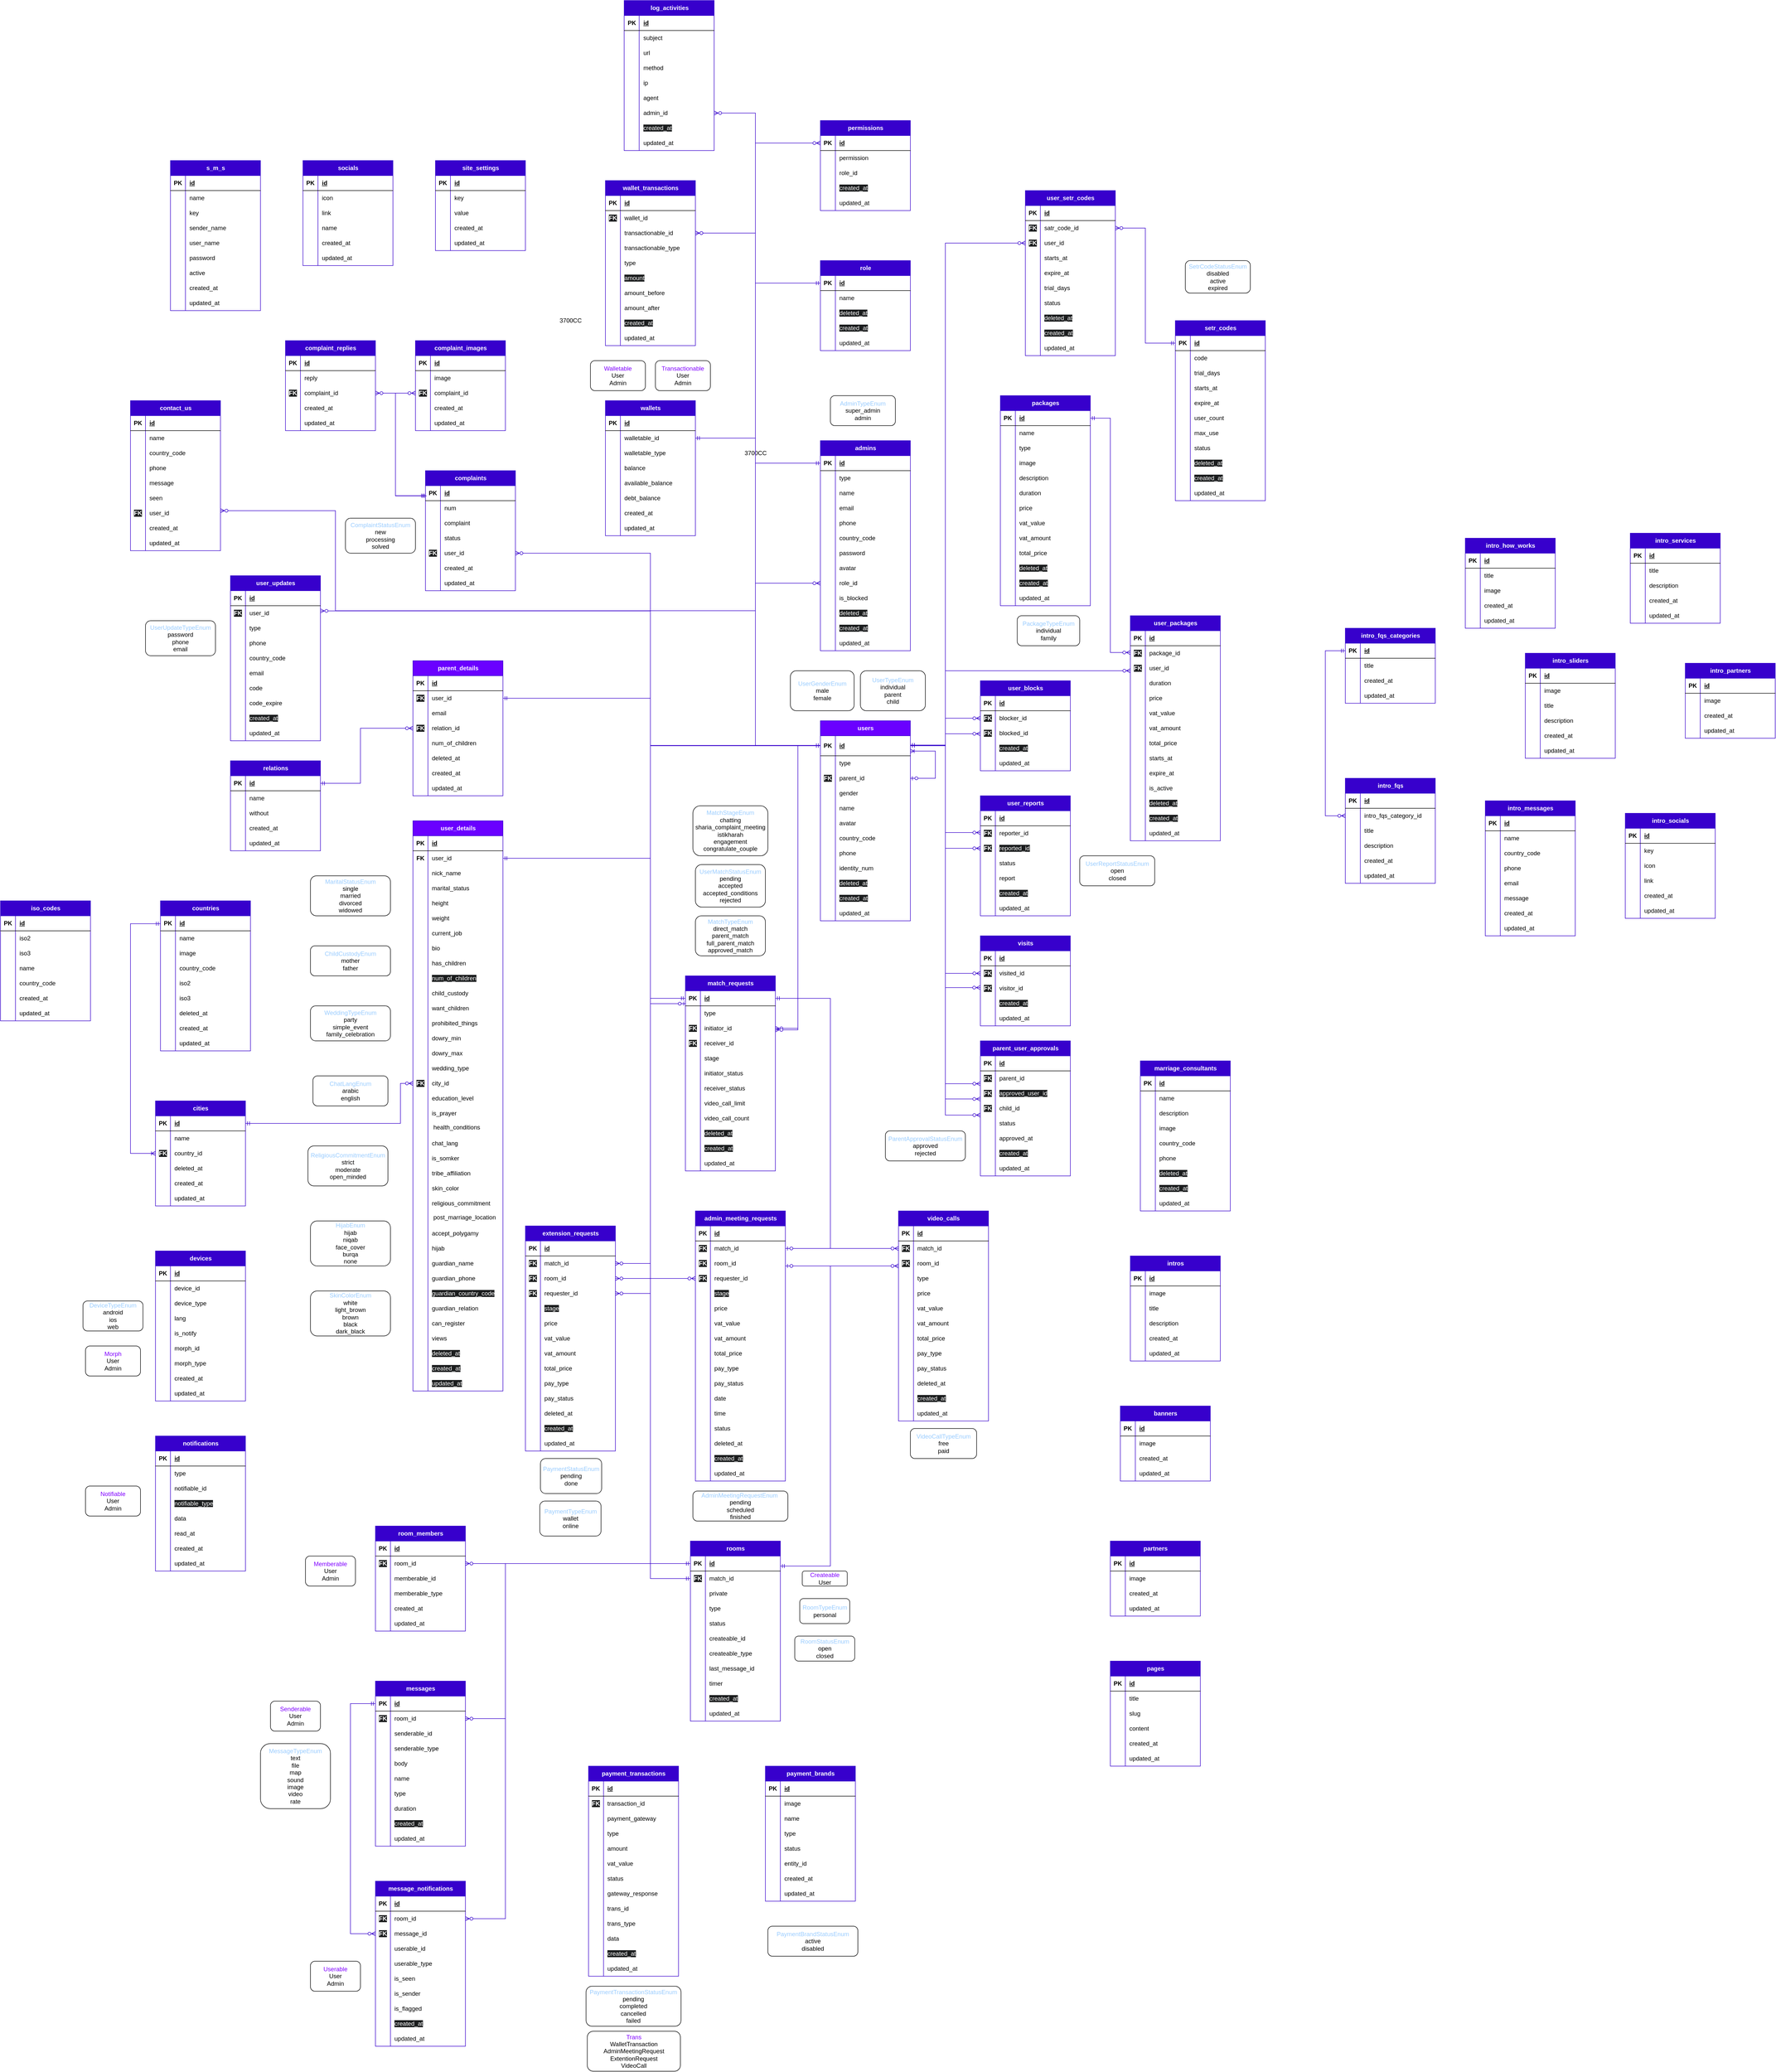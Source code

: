 <mxfile version="28.0.6">
  <diagram name="Page-1" id="Kd6RoeGZQcFKuHqgl052">
    <mxGraphModel dx="5940" dy="7185" grid="1" gridSize="10" guides="1" tooltips="1" connect="1" arrows="1" fold="1" page="1" pageScale="1" pageWidth="850" pageHeight="1100" math="0" shadow="0">
      <root>
        <mxCell id="0" />
        <mxCell id="1" parent="0" />
        <mxCell id="eaeqejrE4z-Te2O0JH7q-119" value="user_details" style="shape=table;startSize=30;container=1;collapsible=1;childLayout=tableLayout;fixedRows=1;rowLines=0;fontStyle=1;align=center;resizeLast=1;html=1;fillColor=#6a00ff;fontColor=#ffffff;strokeColor=#3700CC;" parent="1" vertex="1">
          <mxGeometry x="265" y="-1080" width="180" height="1140" as="geometry">
            <mxRectangle x="350" y="390" width="70" height="30" as="alternateBounds" />
          </mxGeometry>
        </mxCell>
        <mxCell id="eaeqejrE4z-Te2O0JH7q-120" value="" style="shape=tableRow;horizontal=0;startSize=0;swimlaneHead=0;swimlaneBody=0;fillColor=none;collapsible=0;dropTarget=0;points=[[0,0.5],[1,0.5]];portConstraint=eastwest;top=0;left=0;right=0;bottom=1;" parent="eaeqejrE4z-Te2O0JH7q-119" vertex="1">
          <mxGeometry y="30" width="180" height="30" as="geometry" />
        </mxCell>
        <mxCell id="eaeqejrE4z-Te2O0JH7q-121" value="PK" style="shape=partialRectangle;connectable=0;fillColor=none;top=0;left=0;bottom=0;right=0;fontStyle=1;overflow=hidden;whiteSpace=wrap;html=1;" parent="eaeqejrE4z-Te2O0JH7q-120" vertex="1">
          <mxGeometry width="30" height="30" as="geometry">
            <mxRectangle width="30" height="30" as="alternateBounds" />
          </mxGeometry>
        </mxCell>
        <mxCell id="eaeqejrE4z-Te2O0JH7q-122" value="id" style="shape=partialRectangle;connectable=0;fillColor=none;top=0;left=0;bottom=0;right=0;align=left;spacingLeft=6;fontStyle=5;overflow=hidden;whiteSpace=wrap;html=1;" parent="eaeqejrE4z-Te2O0JH7q-120" vertex="1">
          <mxGeometry x="30" width="150" height="30" as="geometry">
            <mxRectangle width="150" height="30" as="alternateBounds" />
          </mxGeometry>
        </mxCell>
        <mxCell id="eaeqejrE4z-Te2O0JH7q-123" value="" style="shape=tableRow;horizontal=0;startSize=0;swimlaneHead=0;swimlaneBody=0;fillColor=none;collapsible=0;dropTarget=0;points=[[0,0.5],[1,0.5]];portConstraint=eastwest;top=0;left=0;right=0;bottom=0;" parent="eaeqejrE4z-Te2O0JH7q-119" vertex="1">
          <mxGeometry y="60" width="180" height="30" as="geometry" />
        </mxCell>
        <mxCell id="eaeqejrE4z-Te2O0JH7q-124" value="&lt;b&gt;FK&lt;/b&gt;" style="shape=partialRectangle;connectable=0;fillColor=none;top=0;left=0;bottom=0;right=0;editable=1;overflow=hidden;whiteSpace=wrap;html=1;" parent="eaeqejrE4z-Te2O0JH7q-123" vertex="1">
          <mxGeometry width="30" height="30" as="geometry">
            <mxRectangle width="30" height="30" as="alternateBounds" />
          </mxGeometry>
        </mxCell>
        <mxCell id="eaeqejrE4z-Te2O0JH7q-125" value="user_id" style="shape=partialRectangle;connectable=0;fillColor=none;top=0;left=0;bottom=0;right=0;align=left;spacingLeft=6;overflow=hidden;whiteSpace=wrap;html=1;" parent="eaeqejrE4z-Te2O0JH7q-123" vertex="1">
          <mxGeometry x="30" width="150" height="30" as="geometry">
            <mxRectangle width="150" height="30" as="alternateBounds" />
          </mxGeometry>
        </mxCell>
        <mxCell id="eaeqejrE4z-Te2O0JH7q-126" value="" style="shape=tableRow;horizontal=0;startSize=0;swimlaneHead=0;swimlaneBody=0;fillColor=none;collapsible=0;dropTarget=0;points=[[0,0.5],[1,0.5]];portConstraint=eastwest;top=0;left=0;right=0;bottom=0;" parent="eaeqejrE4z-Te2O0JH7q-119" vertex="1">
          <mxGeometry y="90" width="180" height="30" as="geometry" />
        </mxCell>
        <mxCell id="eaeqejrE4z-Te2O0JH7q-127" value="" style="shape=partialRectangle;connectable=0;fillColor=none;top=0;left=0;bottom=0;right=0;editable=1;overflow=hidden;whiteSpace=wrap;html=1;" parent="eaeqejrE4z-Te2O0JH7q-126" vertex="1">
          <mxGeometry width="30" height="30" as="geometry">
            <mxRectangle width="30" height="30" as="alternateBounds" />
          </mxGeometry>
        </mxCell>
        <mxCell id="eaeqejrE4z-Te2O0JH7q-128" value="nick_name" style="shape=partialRectangle;connectable=0;fillColor=none;top=0;left=0;bottom=0;right=0;align=left;spacingLeft=6;overflow=hidden;whiteSpace=wrap;html=1;" parent="eaeqejrE4z-Te2O0JH7q-126" vertex="1">
          <mxGeometry x="30" width="150" height="30" as="geometry">
            <mxRectangle width="150" height="30" as="alternateBounds" />
          </mxGeometry>
        </mxCell>
        <mxCell id="eaeqejrE4z-Te2O0JH7q-129" value="" style="shape=tableRow;horizontal=0;startSize=0;swimlaneHead=0;swimlaneBody=0;fillColor=none;collapsible=0;dropTarget=0;points=[[0,0.5],[1,0.5]];portConstraint=eastwest;top=0;left=0;right=0;bottom=0;" parent="eaeqejrE4z-Te2O0JH7q-119" vertex="1">
          <mxGeometry y="120" width="180" height="30" as="geometry" />
        </mxCell>
        <mxCell id="eaeqejrE4z-Te2O0JH7q-130" value="" style="shape=partialRectangle;connectable=0;fillColor=none;top=0;left=0;bottom=0;right=0;editable=1;overflow=hidden;whiteSpace=wrap;html=1;" parent="eaeqejrE4z-Te2O0JH7q-129" vertex="1">
          <mxGeometry width="30" height="30" as="geometry">
            <mxRectangle width="30" height="30" as="alternateBounds" />
          </mxGeometry>
        </mxCell>
        <mxCell id="eaeqejrE4z-Te2O0JH7q-131" value="marital_status" style="shape=partialRectangle;connectable=0;fillColor=none;top=0;left=0;bottom=0;right=0;align=left;spacingLeft=6;overflow=hidden;whiteSpace=wrap;html=1;" parent="eaeqejrE4z-Te2O0JH7q-129" vertex="1">
          <mxGeometry x="30" width="150" height="30" as="geometry">
            <mxRectangle width="150" height="30" as="alternateBounds" />
          </mxGeometry>
        </mxCell>
        <mxCell id="eaeqejrE4z-Te2O0JH7q-132" style="shape=tableRow;horizontal=0;startSize=0;swimlaneHead=0;swimlaneBody=0;fillColor=none;collapsible=0;dropTarget=0;points=[[0,0.5],[1,0.5]];portConstraint=eastwest;top=0;left=0;right=0;bottom=0;" parent="eaeqejrE4z-Te2O0JH7q-119" vertex="1">
          <mxGeometry y="150" width="180" height="30" as="geometry" />
        </mxCell>
        <mxCell id="eaeqejrE4z-Te2O0JH7q-133" style="shape=partialRectangle;connectable=0;fillColor=none;top=0;left=0;bottom=0;right=0;editable=1;overflow=hidden;whiteSpace=wrap;html=1;" parent="eaeqejrE4z-Te2O0JH7q-132" vertex="1">
          <mxGeometry width="30" height="30" as="geometry">
            <mxRectangle width="30" height="30" as="alternateBounds" />
          </mxGeometry>
        </mxCell>
        <mxCell id="eaeqejrE4z-Te2O0JH7q-134" value="height" style="shape=partialRectangle;connectable=0;fillColor=none;top=0;left=0;bottom=0;right=0;align=left;spacingLeft=6;overflow=hidden;whiteSpace=wrap;html=1;" parent="eaeqejrE4z-Te2O0JH7q-132" vertex="1">
          <mxGeometry x="30" width="150" height="30" as="geometry">
            <mxRectangle width="150" height="30" as="alternateBounds" />
          </mxGeometry>
        </mxCell>
        <mxCell id="eaeqejrE4z-Te2O0JH7q-135" style="shape=tableRow;horizontal=0;startSize=0;swimlaneHead=0;swimlaneBody=0;fillColor=none;collapsible=0;dropTarget=0;points=[[0,0.5],[1,0.5]];portConstraint=eastwest;top=0;left=0;right=0;bottom=0;" parent="eaeqejrE4z-Te2O0JH7q-119" vertex="1">
          <mxGeometry y="180" width="180" height="30" as="geometry" />
        </mxCell>
        <mxCell id="eaeqejrE4z-Te2O0JH7q-136" style="shape=partialRectangle;connectable=0;fillColor=none;top=0;left=0;bottom=0;right=0;editable=1;overflow=hidden;whiteSpace=wrap;html=1;" parent="eaeqejrE4z-Te2O0JH7q-135" vertex="1">
          <mxGeometry width="30" height="30" as="geometry">
            <mxRectangle width="30" height="30" as="alternateBounds" />
          </mxGeometry>
        </mxCell>
        <mxCell id="eaeqejrE4z-Te2O0JH7q-137" value="weight" style="shape=partialRectangle;connectable=0;fillColor=none;top=0;left=0;bottom=0;right=0;align=left;spacingLeft=6;overflow=hidden;whiteSpace=wrap;html=1;" parent="eaeqejrE4z-Te2O0JH7q-135" vertex="1">
          <mxGeometry x="30" width="150" height="30" as="geometry">
            <mxRectangle width="150" height="30" as="alternateBounds" />
          </mxGeometry>
        </mxCell>
        <mxCell id="eaeqejrE4z-Te2O0JH7q-198" style="shape=tableRow;horizontal=0;startSize=0;swimlaneHead=0;swimlaneBody=0;fillColor=none;collapsible=0;dropTarget=0;points=[[0,0.5],[1,0.5]];portConstraint=eastwest;top=0;left=0;right=0;bottom=0;" parent="eaeqejrE4z-Te2O0JH7q-119" vertex="1">
          <mxGeometry y="210" width="180" height="30" as="geometry" />
        </mxCell>
        <mxCell id="eaeqejrE4z-Te2O0JH7q-199" style="shape=partialRectangle;connectable=0;fillColor=none;top=0;left=0;bottom=0;right=0;editable=1;overflow=hidden;whiteSpace=wrap;html=1;" parent="eaeqejrE4z-Te2O0JH7q-198" vertex="1">
          <mxGeometry width="30" height="30" as="geometry">
            <mxRectangle width="30" height="30" as="alternateBounds" />
          </mxGeometry>
        </mxCell>
        <mxCell id="eaeqejrE4z-Te2O0JH7q-200" value="current_job" style="shape=partialRectangle;connectable=0;fillColor=none;top=0;left=0;bottom=0;right=0;align=left;spacingLeft=6;overflow=hidden;whiteSpace=wrap;html=1;" parent="eaeqejrE4z-Te2O0JH7q-198" vertex="1">
          <mxGeometry x="30" width="150" height="30" as="geometry">
            <mxRectangle width="150" height="30" as="alternateBounds" />
          </mxGeometry>
        </mxCell>
        <mxCell id="eaeqejrE4z-Te2O0JH7q-141" style="shape=tableRow;horizontal=0;startSize=0;swimlaneHead=0;swimlaneBody=0;fillColor=none;collapsible=0;dropTarget=0;points=[[0,0.5],[1,0.5]];portConstraint=eastwest;top=0;left=0;right=0;bottom=0;" parent="eaeqejrE4z-Te2O0JH7q-119" vertex="1">
          <mxGeometry y="240" width="180" height="30" as="geometry" />
        </mxCell>
        <mxCell id="eaeqejrE4z-Te2O0JH7q-142" style="shape=partialRectangle;connectable=0;fillColor=none;top=0;left=0;bottom=0;right=0;editable=1;overflow=hidden;whiteSpace=wrap;html=1;" parent="eaeqejrE4z-Te2O0JH7q-141" vertex="1">
          <mxGeometry width="30" height="30" as="geometry">
            <mxRectangle width="30" height="30" as="alternateBounds" />
          </mxGeometry>
        </mxCell>
        <mxCell id="eaeqejrE4z-Te2O0JH7q-143" value="bio" style="shape=partialRectangle;connectable=0;fillColor=none;top=0;left=0;bottom=0;right=0;align=left;spacingLeft=6;overflow=hidden;whiteSpace=wrap;html=1;" parent="eaeqejrE4z-Te2O0JH7q-141" vertex="1">
          <mxGeometry x="30" width="150" height="30" as="geometry">
            <mxRectangle width="150" height="30" as="alternateBounds" />
          </mxGeometry>
        </mxCell>
        <mxCell id="eaeqejrE4z-Te2O0JH7q-144" style="shape=tableRow;horizontal=0;startSize=0;swimlaneHead=0;swimlaneBody=0;fillColor=none;collapsible=0;dropTarget=0;points=[[0,0.5],[1,0.5]];portConstraint=eastwest;top=0;left=0;right=0;bottom=0;" parent="eaeqejrE4z-Te2O0JH7q-119" vertex="1">
          <mxGeometry y="270" width="180" height="30" as="geometry" />
        </mxCell>
        <mxCell id="eaeqejrE4z-Te2O0JH7q-145" style="shape=partialRectangle;connectable=0;fillColor=none;top=0;left=0;bottom=0;right=0;editable=1;overflow=hidden;whiteSpace=wrap;html=1;" parent="eaeqejrE4z-Te2O0JH7q-144" vertex="1">
          <mxGeometry width="30" height="30" as="geometry">
            <mxRectangle width="30" height="30" as="alternateBounds" />
          </mxGeometry>
        </mxCell>
        <mxCell id="eaeqejrE4z-Te2O0JH7q-146" value="has_children" style="shape=partialRectangle;connectable=0;fillColor=none;top=0;left=0;bottom=0;right=0;align=left;spacingLeft=6;overflow=hidden;whiteSpace=wrap;html=1;" parent="eaeqejrE4z-Te2O0JH7q-144" vertex="1">
          <mxGeometry x="30" width="150" height="30" as="geometry">
            <mxRectangle width="150" height="30" as="alternateBounds" />
          </mxGeometry>
        </mxCell>
        <mxCell id="eaeqejrE4z-Te2O0JH7q-201" style="shape=tableRow;horizontal=0;startSize=0;swimlaneHead=0;swimlaneBody=0;fillColor=none;collapsible=0;dropTarget=0;points=[[0,0.5],[1,0.5]];portConstraint=eastwest;top=0;left=0;right=0;bottom=0;" parent="eaeqejrE4z-Te2O0JH7q-119" vertex="1">
          <mxGeometry y="300" width="180" height="30" as="geometry" />
        </mxCell>
        <mxCell id="eaeqejrE4z-Te2O0JH7q-202" style="shape=partialRectangle;connectable=0;fillColor=none;top=0;left=0;bottom=0;right=0;editable=1;overflow=hidden;whiteSpace=wrap;html=1;" parent="eaeqejrE4z-Te2O0JH7q-201" vertex="1">
          <mxGeometry width="30" height="30" as="geometry">
            <mxRectangle width="30" height="30" as="alternateBounds" />
          </mxGeometry>
        </mxCell>
        <mxCell id="eaeqejrE4z-Te2O0JH7q-203" value="&lt;meta charset=&quot;utf-8&quot;&gt;&lt;span style=&quot;color: rgb(255, 255, 255); font-family: Helvetica; font-size: 12px; font-style: normal; font-variant-ligatures: normal; font-variant-caps: normal; font-weight: 400; letter-spacing: normal; orphans: 2; text-align: left; text-indent: 0px; text-transform: none; widows: 2; word-spacing: 0px; -webkit-text-stroke-width: 0px; white-space: normal; background-color: rgb(27, 29, 30); text-decoration-thickness: initial; text-decoration-style: initial; text-decoration-color: initial; display: inline !important; float: none;&quot;&gt;num_of_children&lt;/span&gt;" style="shape=partialRectangle;connectable=0;fillColor=none;top=0;left=0;bottom=0;right=0;align=left;spacingLeft=6;overflow=hidden;whiteSpace=wrap;html=1;" parent="eaeqejrE4z-Te2O0JH7q-201" vertex="1">
          <mxGeometry x="30" width="150" height="30" as="geometry">
            <mxRectangle width="150" height="30" as="alternateBounds" />
          </mxGeometry>
        </mxCell>
        <mxCell id="eaeqejrE4z-Te2O0JH7q-147" style="shape=tableRow;horizontal=0;startSize=0;swimlaneHead=0;swimlaneBody=0;fillColor=none;collapsible=0;dropTarget=0;points=[[0,0.5],[1,0.5]];portConstraint=eastwest;top=0;left=0;right=0;bottom=0;" parent="eaeqejrE4z-Te2O0JH7q-119" vertex="1">
          <mxGeometry y="330" width="180" height="30" as="geometry" />
        </mxCell>
        <mxCell id="eaeqejrE4z-Te2O0JH7q-148" style="shape=partialRectangle;connectable=0;fillColor=none;top=0;left=0;bottom=0;right=0;editable=1;overflow=hidden;whiteSpace=wrap;html=1;" parent="eaeqejrE4z-Te2O0JH7q-147" vertex="1">
          <mxGeometry width="30" height="30" as="geometry">
            <mxRectangle width="30" height="30" as="alternateBounds" />
          </mxGeometry>
        </mxCell>
        <mxCell id="eaeqejrE4z-Te2O0JH7q-149" value="child_custody" style="shape=partialRectangle;connectable=0;fillColor=none;top=0;left=0;bottom=0;right=0;align=left;spacingLeft=6;overflow=hidden;whiteSpace=wrap;html=1;" parent="eaeqejrE4z-Te2O0JH7q-147" vertex="1">
          <mxGeometry x="30" width="150" height="30" as="geometry">
            <mxRectangle width="150" height="30" as="alternateBounds" />
          </mxGeometry>
        </mxCell>
        <mxCell id="eaeqejrE4z-Te2O0JH7q-150" style="shape=tableRow;horizontal=0;startSize=0;swimlaneHead=0;swimlaneBody=0;fillColor=none;collapsible=0;dropTarget=0;points=[[0,0.5],[1,0.5]];portConstraint=eastwest;top=0;left=0;right=0;bottom=0;" parent="eaeqejrE4z-Te2O0JH7q-119" vertex="1">
          <mxGeometry y="360" width="180" height="30" as="geometry" />
        </mxCell>
        <mxCell id="eaeqejrE4z-Te2O0JH7q-151" style="shape=partialRectangle;connectable=0;fillColor=none;top=0;left=0;bottom=0;right=0;editable=1;overflow=hidden;whiteSpace=wrap;html=1;" parent="eaeqejrE4z-Te2O0JH7q-150" vertex="1">
          <mxGeometry width="30" height="30" as="geometry">
            <mxRectangle width="30" height="30" as="alternateBounds" />
          </mxGeometry>
        </mxCell>
        <mxCell id="eaeqejrE4z-Te2O0JH7q-152" value="want_children" style="shape=partialRectangle;connectable=0;fillColor=none;top=0;left=0;bottom=0;right=0;align=left;spacingLeft=6;overflow=hidden;whiteSpace=wrap;html=1;" parent="eaeqejrE4z-Te2O0JH7q-150" vertex="1">
          <mxGeometry x="30" width="150" height="30" as="geometry">
            <mxRectangle width="150" height="30" as="alternateBounds" />
          </mxGeometry>
        </mxCell>
        <mxCell id="eaeqejrE4z-Te2O0JH7q-153" style="shape=tableRow;horizontal=0;startSize=0;swimlaneHead=0;swimlaneBody=0;fillColor=none;collapsible=0;dropTarget=0;points=[[0,0.5],[1,0.5]];portConstraint=eastwest;top=0;left=0;right=0;bottom=0;" parent="eaeqejrE4z-Te2O0JH7q-119" vertex="1">
          <mxGeometry y="390" width="180" height="30" as="geometry" />
        </mxCell>
        <mxCell id="eaeqejrE4z-Te2O0JH7q-154" style="shape=partialRectangle;connectable=0;fillColor=none;top=0;left=0;bottom=0;right=0;editable=1;overflow=hidden;whiteSpace=wrap;html=1;" parent="eaeqejrE4z-Te2O0JH7q-153" vertex="1">
          <mxGeometry width="30" height="30" as="geometry">
            <mxRectangle width="30" height="30" as="alternateBounds" />
          </mxGeometry>
        </mxCell>
        <mxCell id="eaeqejrE4z-Te2O0JH7q-155" value="prohibited_things" style="shape=partialRectangle;connectable=0;fillColor=none;top=0;left=0;bottom=0;right=0;align=left;spacingLeft=6;overflow=hidden;whiteSpace=wrap;html=1;" parent="eaeqejrE4z-Te2O0JH7q-153" vertex="1">
          <mxGeometry x="30" width="150" height="30" as="geometry">
            <mxRectangle width="150" height="30" as="alternateBounds" />
          </mxGeometry>
        </mxCell>
        <mxCell id="eaeqejrE4z-Te2O0JH7q-156" style="shape=tableRow;horizontal=0;startSize=0;swimlaneHead=0;swimlaneBody=0;fillColor=none;collapsible=0;dropTarget=0;points=[[0,0.5],[1,0.5]];portConstraint=eastwest;top=0;left=0;right=0;bottom=0;" parent="eaeqejrE4z-Te2O0JH7q-119" vertex="1">
          <mxGeometry y="420" width="180" height="30" as="geometry" />
        </mxCell>
        <mxCell id="eaeqejrE4z-Te2O0JH7q-157" style="shape=partialRectangle;connectable=0;fillColor=none;top=0;left=0;bottom=0;right=0;editable=1;overflow=hidden;whiteSpace=wrap;html=1;" parent="eaeqejrE4z-Te2O0JH7q-156" vertex="1">
          <mxGeometry width="30" height="30" as="geometry">
            <mxRectangle width="30" height="30" as="alternateBounds" />
          </mxGeometry>
        </mxCell>
        <mxCell id="eaeqejrE4z-Te2O0JH7q-158" value="dowry_min" style="shape=partialRectangle;connectable=0;fillColor=none;top=0;left=0;bottom=0;right=0;align=left;spacingLeft=6;overflow=hidden;whiteSpace=wrap;html=1;" parent="eaeqejrE4z-Te2O0JH7q-156" vertex="1">
          <mxGeometry x="30" width="150" height="30" as="geometry">
            <mxRectangle width="150" height="30" as="alternateBounds" />
          </mxGeometry>
        </mxCell>
        <mxCell id="eaeqejrE4z-Te2O0JH7q-159" style="shape=tableRow;horizontal=0;startSize=0;swimlaneHead=0;swimlaneBody=0;fillColor=none;collapsible=0;dropTarget=0;points=[[0,0.5],[1,0.5]];portConstraint=eastwest;top=0;left=0;right=0;bottom=0;" parent="eaeqejrE4z-Te2O0JH7q-119" vertex="1">
          <mxGeometry y="450" width="180" height="30" as="geometry" />
        </mxCell>
        <mxCell id="eaeqejrE4z-Te2O0JH7q-160" style="shape=partialRectangle;connectable=0;fillColor=none;top=0;left=0;bottom=0;right=0;editable=1;overflow=hidden;whiteSpace=wrap;html=1;" parent="eaeqejrE4z-Te2O0JH7q-159" vertex="1">
          <mxGeometry width="30" height="30" as="geometry">
            <mxRectangle width="30" height="30" as="alternateBounds" />
          </mxGeometry>
        </mxCell>
        <mxCell id="eaeqejrE4z-Te2O0JH7q-161" value="dowry_max" style="shape=partialRectangle;connectable=0;fillColor=none;top=0;left=0;bottom=0;right=0;align=left;spacingLeft=6;overflow=hidden;whiteSpace=wrap;html=1;" parent="eaeqejrE4z-Te2O0JH7q-159" vertex="1">
          <mxGeometry x="30" width="150" height="30" as="geometry">
            <mxRectangle width="150" height="30" as="alternateBounds" />
          </mxGeometry>
        </mxCell>
        <mxCell id="eaeqejrE4z-Te2O0JH7q-162" style="shape=tableRow;horizontal=0;startSize=0;swimlaneHead=0;swimlaneBody=0;fillColor=none;collapsible=0;dropTarget=0;points=[[0,0.5],[1,0.5]];portConstraint=eastwest;top=0;left=0;right=0;bottom=0;" parent="eaeqejrE4z-Te2O0JH7q-119" vertex="1">
          <mxGeometry y="480" width="180" height="30" as="geometry" />
        </mxCell>
        <mxCell id="eaeqejrE4z-Te2O0JH7q-163" style="shape=partialRectangle;connectable=0;fillColor=none;top=0;left=0;bottom=0;right=0;editable=1;overflow=hidden;whiteSpace=wrap;html=1;" parent="eaeqejrE4z-Te2O0JH7q-162" vertex="1">
          <mxGeometry width="30" height="30" as="geometry">
            <mxRectangle width="30" height="30" as="alternateBounds" />
          </mxGeometry>
        </mxCell>
        <mxCell id="eaeqejrE4z-Te2O0JH7q-164" value="wedding_type" style="shape=partialRectangle;connectable=0;fillColor=none;top=0;left=0;bottom=0;right=0;align=left;spacingLeft=6;overflow=hidden;whiteSpace=wrap;html=1;" parent="eaeqejrE4z-Te2O0JH7q-162" vertex="1">
          <mxGeometry x="30" width="150" height="30" as="geometry">
            <mxRectangle width="150" height="30" as="alternateBounds" />
          </mxGeometry>
        </mxCell>
        <mxCell id="eaeqejrE4z-Te2O0JH7q-165" style="shape=tableRow;horizontal=0;startSize=0;swimlaneHead=0;swimlaneBody=0;fillColor=none;collapsible=0;dropTarget=0;points=[[0,0.5],[1,0.5]];portConstraint=eastwest;top=0;left=0;right=0;bottom=0;" parent="eaeqejrE4z-Te2O0JH7q-119" vertex="1">
          <mxGeometry y="510" width="180" height="30" as="geometry" />
        </mxCell>
        <mxCell id="eaeqejrE4z-Te2O0JH7q-166" value="&lt;b style=&quot;color: rgb(255, 255, 255); background-color: rgb(27, 29, 30);&quot;&gt;FK&lt;/b&gt;" style="shape=partialRectangle;connectable=0;fillColor=none;top=0;left=0;bottom=0;right=0;editable=1;overflow=hidden;whiteSpace=wrap;html=1;" parent="eaeqejrE4z-Te2O0JH7q-165" vertex="1">
          <mxGeometry width="30" height="30" as="geometry">
            <mxRectangle width="30" height="30" as="alternateBounds" />
          </mxGeometry>
        </mxCell>
        <mxCell id="eaeqejrE4z-Te2O0JH7q-167" value="city_id" style="shape=partialRectangle;connectable=0;fillColor=none;top=0;left=0;bottom=0;right=0;align=left;spacingLeft=6;overflow=hidden;whiteSpace=wrap;html=1;" parent="eaeqejrE4z-Te2O0JH7q-165" vertex="1">
          <mxGeometry x="30" width="150" height="30" as="geometry">
            <mxRectangle width="150" height="30" as="alternateBounds" />
          </mxGeometry>
        </mxCell>
        <mxCell id="eaeqejrE4z-Te2O0JH7q-168" style="shape=tableRow;horizontal=0;startSize=0;swimlaneHead=0;swimlaneBody=0;fillColor=none;collapsible=0;dropTarget=0;points=[[0,0.5],[1,0.5]];portConstraint=eastwest;top=0;left=0;right=0;bottom=0;" parent="eaeqejrE4z-Te2O0JH7q-119" vertex="1">
          <mxGeometry y="540" width="180" height="30" as="geometry" />
        </mxCell>
        <mxCell id="eaeqejrE4z-Te2O0JH7q-169" style="shape=partialRectangle;connectable=0;fillColor=none;top=0;left=0;bottom=0;right=0;editable=1;overflow=hidden;whiteSpace=wrap;html=1;" parent="eaeqejrE4z-Te2O0JH7q-168" vertex="1">
          <mxGeometry width="30" height="30" as="geometry">
            <mxRectangle width="30" height="30" as="alternateBounds" />
          </mxGeometry>
        </mxCell>
        <mxCell id="eaeqejrE4z-Te2O0JH7q-170" value="education_level" style="shape=partialRectangle;connectable=0;fillColor=none;top=0;left=0;bottom=0;right=0;align=left;spacingLeft=6;overflow=hidden;whiteSpace=wrap;html=1;" parent="eaeqejrE4z-Te2O0JH7q-168" vertex="1">
          <mxGeometry x="30" width="150" height="30" as="geometry">
            <mxRectangle width="150" height="30" as="alternateBounds" />
          </mxGeometry>
        </mxCell>
        <mxCell id="eaeqejrE4z-Te2O0JH7q-171" style="shape=tableRow;horizontal=0;startSize=0;swimlaneHead=0;swimlaneBody=0;fillColor=none;collapsible=0;dropTarget=0;points=[[0,0.5],[1,0.5]];portConstraint=eastwest;top=0;left=0;right=0;bottom=0;" parent="eaeqejrE4z-Te2O0JH7q-119" vertex="1">
          <mxGeometry y="570" width="180" height="30" as="geometry" />
        </mxCell>
        <mxCell id="eaeqejrE4z-Te2O0JH7q-172" style="shape=partialRectangle;connectable=0;fillColor=none;top=0;left=0;bottom=0;right=0;editable=1;overflow=hidden;whiteSpace=wrap;html=1;" parent="eaeqejrE4z-Te2O0JH7q-171" vertex="1">
          <mxGeometry width="30" height="30" as="geometry">
            <mxRectangle width="30" height="30" as="alternateBounds" />
          </mxGeometry>
        </mxCell>
        <mxCell id="eaeqejrE4z-Te2O0JH7q-173" value="is_prayer" style="shape=partialRectangle;connectable=0;fillColor=none;top=0;left=0;bottom=0;right=0;align=left;spacingLeft=6;overflow=hidden;whiteSpace=wrap;html=1;" parent="eaeqejrE4z-Te2O0JH7q-171" vertex="1">
          <mxGeometry x="30" width="150" height="30" as="geometry">
            <mxRectangle width="150" height="30" as="alternateBounds" />
          </mxGeometry>
        </mxCell>
        <mxCell id="eaeqejrE4z-Te2O0JH7q-174" style="shape=tableRow;horizontal=0;startSize=0;swimlaneHead=0;swimlaneBody=0;fillColor=none;collapsible=0;dropTarget=0;points=[[0,0.5],[1,0.5]];portConstraint=eastwest;top=0;left=0;right=0;bottom=0;" parent="eaeqejrE4z-Te2O0JH7q-119" vertex="1">
          <mxGeometry y="600" width="180" height="30" as="geometry" />
        </mxCell>
        <mxCell id="eaeqejrE4z-Te2O0JH7q-175" style="shape=partialRectangle;connectable=0;fillColor=none;top=0;left=0;bottom=0;right=0;editable=1;overflow=hidden;whiteSpace=wrap;html=1;" parent="eaeqejrE4z-Te2O0JH7q-174" vertex="1">
          <mxGeometry width="30" height="30" as="geometry">
            <mxRectangle width="30" height="30" as="alternateBounds" />
          </mxGeometry>
        </mxCell>
        <mxCell id="eaeqejrE4z-Te2O0JH7q-176" value="&lt;table&gt;&lt;tbody&gt;&lt;tr&gt;&lt;td data-col-size=&quot;sm&quot; data-end=&quot;4042&quot; data-start=&quot;4022&quot;&gt;health_conditions&lt;/td&gt;&lt;/tr&gt;&lt;/tbody&gt;&lt;/table&gt;&lt;table&gt;&lt;tbody&gt;&lt;tr&gt;&lt;td data-end=&quot;4054&quot; data-start=&quot;4042&quot; data-col-size=&quot;sm&quot;&gt;&lt;/td&gt;&lt;/tr&gt;&lt;/tbody&gt;&lt;/table&gt;" style="shape=partialRectangle;connectable=0;fillColor=none;top=0;left=0;bottom=0;right=0;align=left;spacingLeft=6;overflow=hidden;whiteSpace=wrap;html=1;" parent="eaeqejrE4z-Te2O0JH7q-174" vertex="1">
          <mxGeometry x="30" width="150" height="30" as="geometry">
            <mxRectangle width="150" height="30" as="alternateBounds" />
          </mxGeometry>
        </mxCell>
        <mxCell id="eaeqejrE4z-Te2O0JH7q-177" style="shape=tableRow;horizontal=0;startSize=0;swimlaneHead=0;swimlaneBody=0;fillColor=none;collapsible=0;dropTarget=0;points=[[0,0.5],[1,0.5]];portConstraint=eastwest;top=0;left=0;right=0;bottom=0;" parent="eaeqejrE4z-Te2O0JH7q-119" vertex="1">
          <mxGeometry y="630" width="180" height="30" as="geometry" />
        </mxCell>
        <mxCell id="eaeqejrE4z-Te2O0JH7q-178" style="shape=partialRectangle;connectable=0;fillColor=none;top=0;left=0;bottom=0;right=0;editable=1;overflow=hidden;whiteSpace=wrap;html=1;" parent="eaeqejrE4z-Te2O0JH7q-177" vertex="1">
          <mxGeometry width="30" height="30" as="geometry">
            <mxRectangle width="30" height="30" as="alternateBounds" />
          </mxGeometry>
        </mxCell>
        <mxCell id="eaeqejrE4z-Te2O0JH7q-179" value="chat_lang" style="shape=partialRectangle;connectable=0;fillColor=none;top=0;left=0;bottom=0;right=0;align=left;spacingLeft=6;overflow=hidden;whiteSpace=wrap;html=1;" parent="eaeqejrE4z-Te2O0JH7q-177" vertex="1">
          <mxGeometry x="30" width="150" height="30" as="geometry">
            <mxRectangle width="150" height="30" as="alternateBounds" />
          </mxGeometry>
        </mxCell>
        <mxCell id="eaeqejrE4z-Te2O0JH7q-259" style="shape=tableRow;horizontal=0;startSize=0;swimlaneHead=0;swimlaneBody=0;fillColor=none;collapsible=0;dropTarget=0;points=[[0,0.5],[1,0.5]];portConstraint=eastwest;top=0;left=0;right=0;bottom=0;" parent="eaeqejrE4z-Te2O0JH7q-119" vertex="1">
          <mxGeometry y="660" width="180" height="30" as="geometry" />
        </mxCell>
        <mxCell id="eaeqejrE4z-Te2O0JH7q-260" style="shape=partialRectangle;connectable=0;fillColor=none;top=0;left=0;bottom=0;right=0;editable=1;overflow=hidden;whiteSpace=wrap;html=1;" parent="eaeqejrE4z-Te2O0JH7q-259" vertex="1">
          <mxGeometry width="30" height="30" as="geometry">
            <mxRectangle width="30" height="30" as="alternateBounds" />
          </mxGeometry>
        </mxCell>
        <mxCell id="eaeqejrE4z-Te2O0JH7q-261" value="is_somker" style="shape=partialRectangle;connectable=0;fillColor=none;top=0;left=0;bottom=0;right=0;align=left;spacingLeft=6;overflow=hidden;whiteSpace=wrap;html=1;" parent="eaeqejrE4z-Te2O0JH7q-259" vertex="1">
          <mxGeometry x="30" width="150" height="30" as="geometry">
            <mxRectangle width="150" height="30" as="alternateBounds" />
          </mxGeometry>
        </mxCell>
        <mxCell id="eaeqejrE4z-Te2O0JH7q-262" style="shape=tableRow;horizontal=0;startSize=0;swimlaneHead=0;swimlaneBody=0;fillColor=none;collapsible=0;dropTarget=0;points=[[0,0.5],[1,0.5]];portConstraint=eastwest;top=0;left=0;right=0;bottom=0;" parent="eaeqejrE4z-Te2O0JH7q-119" vertex="1">
          <mxGeometry y="690" width="180" height="30" as="geometry" />
        </mxCell>
        <mxCell id="eaeqejrE4z-Te2O0JH7q-263" style="shape=partialRectangle;connectable=0;fillColor=none;top=0;left=0;bottom=0;right=0;editable=1;overflow=hidden;whiteSpace=wrap;html=1;" parent="eaeqejrE4z-Te2O0JH7q-262" vertex="1">
          <mxGeometry width="30" height="30" as="geometry">
            <mxRectangle width="30" height="30" as="alternateBounds" />
          </mxGeometry>
        </mxCell>
        <mxCell id="eaeqejrE4z-Te2O0JH7q-264" value="&lt;meta charset=&quot;utf-8&quot;&gt;tribe_affiliation" style="shape=partialRectangle;connectable=0;fillColor=none;top=0;left=0;bottom=0;right=0;align=left;spacingLeft=6;overflow=hidden;whiteSpace=wrap;html=1;" parent="eaeqejrE4z-Te2O0JH7q-262" vertex="1">
          <mxGeometry x="30" width="150" height="30" as="geometry">
            <mxRectangle width="150" height="30" as="alternateBounds" />
          </mxGeometry>
        </mxCell>
        <mxCell id="eaeqejrE4z-Te2O0JH7q-256" style="shape=tableRow;horizontal=0;startSize=0;swimlaneHead=0;swimlaneBody=0;fillColor=none;collapsible=0;dropTarget=0;points=[[0,0.5],[1,0.5]];portConstraint=eastwest;top=0;left=0;right=0;bottom=0;" parent="eaeqejrE4z-Te2O0JH7q-119" vertex="1">
          <mxGeometry y="720" width="180" height="30" as="geometry" />
        </mxCell>
        <mxCell id="eaeqejrE4z-Te2O0JH7q-257" style="shape=partialRectangle;connectable=0;fillColor=none;top=0;left=0;bottom=0;right=0;editable=1;overflow=hidden;whiteSpace=wrap;html=1;" parent="eaeqejrE4z-Te2O0JH7q-256" vertex="1">
          <mxGeometry width="30" height="30" as="geometry">
            <mxRectangle width="30" height="30" as="alternateBounds" />
          </mxGeometry>
        </mxCell>
        <mxCell id="eaeqejrE4z-Te2O0JH7q-258" value="skin_color" style="shape=partialRectangle;connectable=0;fillColor=none;top=0;left=0;bottom=0;right=0;align=left;spacingLeft=6;overflow=hidden;whiteSpace=wrap;html=1;" parent="eaeqejrE4z-Te2O0JH7q-256" vertex="1">
          <mxGeometry x="30" width="150" height="30" as="geometry">
            <mxRectangle width="150" height="30" as="alternateBounds" />
          </mxGeometry>
        </mxCell>
        <mxCell id="eaeqejrE4z-Te2O0JH7q-253" style="shape=tableRow;horizontal=0;startSize=0;swimlaneHead=0;swimlaneBody=0;fillColor=none;collapsible=0;dropTarget=0;points=[[0,0.5],[1,0.5]];portConstraint=eastwest;top=0;left=0;right=0;bottom=0;" parent="eaeqejrE4z-Te2O0JH7q-119" vertex="1">
          <mxGeometry y="750" width="180" height="30" as="geometry" />
        </mxCell>
        <mxCell id="eaeqejrE4z-Te2O0JH7q-254" style="shape=partialRectangle;connectable=0;fillColor=none;top=0;left=0;bottom=0;right=0;editable=1;overflow=hidden;whiteSpace=wrap;html=1;" parent="eaeqejrE4z-Te2O0JH7q-253" vertex="1">
          <mxGeometry width="30" height="30" as="geometry">
            <mxRectangle width="30" height="30" as="alternateBounds" />
          </mxGeometry>
        </mxCell>
        <mxCell id="eaeqejrE4z-Te2O0JH7q-255" value="religious_commitment" style="shape=partialRectangle;connectable=0;fillColor=none;top=0;left=0;bottom=0;right=0;align=left;spacingLeft=6;overflow=hidden;whiteSpace=wrap;html=1;" parent="eaeqejrE4z-Te2O0JH7q-253" vertex="1">
          <mxGeometry x="30" width="150" height="30" as="geometry">
            <mxRectangle width="150" height="30" as="alternateBounds" />
          </mxGeometry>
        </mxCell>
        <mxCell id="eaeqejrE4z-Te2O0JH7q-247" style="shape=tableRow;horizontal=0;startSize=0;swimlaneHead=0;swimlaneBody=0;fillColor=none;collapsible=0;dropTarget=0;points=[[0,0.5],[1,0.5]];portConstraint=eastwest;top=0;left=0;right=0;bottom=0;" parent="eaeqejrE4z-Te2O0JH7q-119" vertex="1">
          <mxGeometry y="780" width="180" height="30" as="geometry" />
        </mxCell>
        <mxCell id="eaeqejrE4z-Te2O0JH7q-248" style="shape=partialRectangle;connectable=0;fillColor=none;top=0;left=0;bottom=0;right=0;editable=1;overflow=hidden;whiteSpace=wrap;html=1;" parent="eaeqejrE4z-Te2O0JH7q-247" vertex="1">
          <mxGeometry width="30" height="30" as="geometry">
            <mxRectangle width="30" height="30" as="alternateBounds" />
          </mxGeometry>
        </mxCell>
        <mxCell id="eaeqejrE4z-Te2O0JH7q-249" value="&lt;meta charset=&quot;utf-8&quot;&gt;&lt;table&gt;&lt;tbody&gt;&lt;tr&gt;&lt;td data-col-size=&quot;sm&quot; data-end=&quot;4114&quot; data-start=&quot;4089&quot;&gt;post_marriage_location&lt;/td&gt;&lt;/tr&gt;&lt;/tbody&gt;&lt;/table&gt;&lt;table&gt;&lt;tbody&gt;&lt;tr&gt;&lt;td data-end=&quot;4121&quot; data-start=&quot;4114&quot; data-col-size=&quot;sm&quot;&gt;&lt;/td&gt;&lt;/tr&gt;&lt;/tbody&gt;&lt;/table&gt;" style="shape=partialRectangle;connectable=0;fillColor=none;top=0;left=0;bottom=0;right=0;align=left;spacingLeft=6;overflow=hidden;whiteSpace=wrap;html=1;" parent="eaeqejrE4z-Te2O0JH7q-247" vertex="1">
          <mxGeometry x="30" width="150" height="30" as="geometry">
            <mxRectangle width="150" height="30" as="alternateBounds" />
          </mxGeometry>
        </mxCell>
        <mxCell id="eaeqejrE4z-Te2O0JH7q-265" style="shape=tableRow;horizontal=0;startSize=0;swimlaneHead=0;swimlaneBody=0;fillColor=none;collapsible=0;dropTarget=0;points=[[0,0.5],[1,0.5]];portConstraint=eastwest;top=0;left=0;right=0;bottom=0;" parent="eaeqejrE4z-Te2O0JH7q-119" vertex="1">
          <mxGeometry y="810" width="180" height="30" as="geometry" />
        </mxCell>
        <mxCell id="eaeqejrE4z-Te2O0JH7q-266" style="shape=partialRectangle;connectable=0;fillColor=none;top=0;left=0;bottom=0;right=0;editable=1;overflow=hidden;whiteSpace=wrap;html=1;" parent="eaeqejrE4z-Te2O0JH7q-265" vertex="1">
          <mxGeometry width="30" height="30" as="geometry">
            <mxRectangle width="30" height="30" as="alternateBounds" />
          </mxGeometry>
        </mxCell>
        <mxCell id="eaeqejrE4z-Te2O0JH7q-267" value="&lt;meta charset=&quot;utf-8&quot;&gt;accept_polygamy" style="shape=partialRectangle;connectable=0;fillColor=none;top=0;left=0;bottom=0;right=0;align=left;spacingLeft=6;overflow=hidden;whiteSpace=wrap;html=1;" parent="eaeqejrE4z-Te2O0JH7q-265" vertex="1">
          <mxGeometry x="30" width="150" height="30" as="geometry">
            <mxRectangle width="150" height="30" as="alternateBounds" />
          </mxGeometry>
        </mxCell>
        <mxCell id="eaeqejrE4z-Te2O0JH7q-271" style="shape=tableRow;horizontal=0;startSize=0;swimlaneHead=0;swimlaneBody=0;fillColor=none;collapsible=0;dropTarget=0;points=[[0,0.5],[1,0.5]];portConstraint=eastwest;top=0;left=0;right=0;bottom=0;" parent="eaeqejrE4z-Te2O0JH7q-119" vertex="1">
          <mxGeometry y="840" width="180" height="30" as="geometry" />
        </mxCell>
        <mxCell id="eaeqejrE4z-Te2O0JH7q-272" style="shape=partialRectangle;connectable=0;fillColor=none;top=0;left=0;bottom=0;right=0;editable=1;overflow=hidden;whiteSpace=wrap;html=1;" parent="eaeqejrE4z-Te2O0JH7q-271" vertex="1">
          <mxGeometry width="30" height="30" as="geometry">
            <mxRectangle width="30" height="30" as="alternateBounds" />
          </mxGeometry>
        </mxCell>
        <mxCell id="eaeqejrE4z-Te2O0JH7q-273" value="hijab" style="shape=partialRectangle;connectable=0;fillColor=none;top=0;left=0;bottom=0;right=0;align=left;spacingLeft=6;overflow=hidden;whiteSpace=wrap;html=1;" parent="eaeqejrE4z-Te2O0JH7q-271" vertex="1">
          <mxGeometry x="30" width="150" height="30" as="geometry">
            <mxRectangle width="150" height="30" as="alternateBounds" />
          </mxGeometry>
        </mxCell>
        <mxCell id="eaeqejrE4z-Te2O0JH7q-274" style="shape=tableRow;horizontal=0;startSize=0;swimlaneHead=0;swimlaneBody=0;fillColor=none;collapsible=0;dropTarget=0;points=[[0,0.5],[1,0.5]];portConstraint=eastwest;top=0;left=0;right=0;bottom=0;" parent="eaeqejrE4z-Te2O0JH7q-119" vertex="1">
          <mxGeometry y="870" width="180" height="30" as="geometry" />
        </mxCell>
        <mxCell id="eaeqejrE4z-Te2O0JH7q-275" style="shape=partialRectangle;connectable=0;fillColor=none;top=0;left=0;bottom=0;right=0;editable=1;overflow=hidden;whiteSpace=wrap;html=1;" parent="eaeqejrE4z-Te2O0JH7q-274" vertex="1">
          <mxGeometry width="30" height="30" as="geometry">
            <mxRectangle width="30" height="30" as="alternateBounds" />
          </mxGeometry>
        </mxCell>
        <mxCell id="eaeqejrE4z-Te2O0JH7q-276" value="guardian_name" style="shape=partialRectangle;connectable=0;fillColor=none;top=0;left=0;bottom=0;right=0;align=left;spacingLeft=6;overflow=hidden;whiteSpace=wrap;html=1;" parent="eaeqejrE4z-Te2O0JH7q-274" vertex="1">
          <mxGeometry x="30" width="150" height="30" as="geometry">
            <mxRectangle width="150" height="30" as="alternateBounds" />
          </mxGeometry>
        </mxCell>
        <mxCell id="eaeqejrE4z-Te2O0JH7q-277" style="shape=tableRow;horizontal=0;startSize=0;swimlaneHead=0;swimlaneBody=0;fillColor=none;collapsible=0;dropTarget=0;points=[[0,0.5],[1,0.5]];portConstraint=eastwest;top=0;left=0;right=0;bottom=0;" parent="eaeqejrE4z-Te2O0JH7q-119" vertex="1">
          <mxGeometry y="900" width="180" height="30" as="geometry" />
        </mxCell>
        <mxCell id="eaeqejrE4z-Te2O0JH7q-278" style="shape=partialRectangle;connectable=0;fillColor=none;top=0;left=0;bottom=0;right=0;editable=1;overflow=hidden;whiteSpace=wrap;html=1;" parent="eaeqejrE4z-Te2O0JH7q-277" vertex="1">
          <mxGeometry width="30" height="30" as="geometry">
            <mxRectangle width="30" height="30" as="alternateBounds" />
          </mxGeometry>
        </mxCell>
        <mxCell id="eaeqejrE4z-Te2O0JH7q-279" value="guardian_phone" style="shape=partialRectangle;connectable=0;fillColor=none;top=0;left=0;bottom=0;right=0;align=left;spacingLeft=6;overflow=hidden;whiteSpace=wrap;html=1;" parent="eaeqejrE4z-Te2O0JH7q-277" vertex="1">
          <mxGeometry x="30" width="150" height="30" as="geometry">
            <mxRectangle width="150" height="30" as="alternateBounds" />
          </mxGeometry>
        </mxCell>
        <mxCell id="mKQG9nmfGFE4SNiHqX7K-39" style="shape=tableRow;horizontal=0;startSize=0;swimlaneHead=0;swimlaneBody=0;fillColor=none;collapsible=0;dropTarget=0;points=[[0,0.5],[1,0.5]];portConstraint=eastwest;top=0;left=0;right=0;bottom=0;" parent="eaeqejrE4z-Te2O0JH7q-119" vertex="1">
          <mxGeometry y="930" width="180" height="30" as="geometry" />
        </mxCell>
        <mxCell id="mKQG9nmfGFE4SNiHqX7K-40" style="shape=partialRectangle;connectable=0;fillColor=none;top=0;left=0;bottom=0;right=0;editable=1;overflow=hidden;whiteSpace=wrap;html=1;" parent="mKQG9nmfGFE4SNiHqX7K-39" vertex="1">
          <mxGeometry width="30" height="30" as="geometry">
            <mxRectangle width="30" height="30" as="alternateBounds" />
          </mxGeometry>
        </mxCell>
        <mxCell id="mKQG9nmfGFE4SNiHqX7K-41" value="&lt;span style=&quot;color: rgb(255, 255, 255); font-family: Helvetica; font-size: 12px; font-style: normal; font-variant-ligatures: normal; font-variant-caps: normal; font-weight: 400; letter-spacing: normal; orphans: 2; text-align: left; text-indent: 0px; text-transform: none; widows: 2; word-spacing: 0px; -webkit-text-stroke-width: 0px; white-space: normal; background-color: rgb(27, 29, 30); text-decoration-thickness: initial; text-decoration-style: initial; text-decoration-color: initial; display: inline !important; float: none;&quot;&gt;guardian_country_code&lt;/span&gt;" style="shape=partialRectangle;connectable=0;fillColor=none;top=0;left=0;bottom=0;right=0;align=left;spacingLeft=6;overflow=hidden;whiteSpace=wrap;html=1;" parent="mKQG9nmfGFE4SNiHqX7K-39" vertex="1">
          <mxGeometry x="30" width="150" height="30" as="geometry">
            <mxRectangle width="150" height="30" as="alternateBounds" />
          </mxGeometry>
        </mxCell>
        <mxCell id="eaeqejrE4z-Te2O0JH7q-292" style="shape=tableRow;horizontal=0;startSize=0;swimlaneHead=0;swimlaneBody=0;fillColor=none;collapsible=0;dropTarget=0;points=[[0,0.5],[1,0.5]];portConstraint=eastwest;top=0;left=0;right=0;bottom=0;" parent="eaeqejrE4z-Te2O0JH7q-119" vertex="1">
          <mxGeometry y="960" width="180" height="30" as="geometry" />
        </mxCell>
        <mxCell id="eaeqejrE4z-Te2O0JH7q-293" style="shape=partialRectangle;connectable=0;fillColor=none;top=0;left=0;bottom=0;right=0;editable=1;overflow=hidden;whiteSpace=wrap;html=1;" parent="eaeqejrE4z-Te2O0JH7q-292" vertex="1">
          <mxGeometry width="30" height="30" as="geometry">
            <mxRectangle width="30" height="30" as="alternateBounds" />
          </mxGeometry>
        </mxCell>
        <mxCell id="eaeqejrE4z-Te2O0JH7q-294" value="guardian_relation" style="shape=partialRectangle;connectable=0;fillColor=none;top=0;left=0;bottom=0;right=0;align=left;spacingLeft=6;overflow=hidden;whiteSpace=wrap;html=1;" parent="eaeqejrE4z-Te2O0JH7q-292" vertex="1">
          <mxGeometry x="30" width="150" height="30" as="geometry">
            <mxRectangle width="150" height="30" as="alternateBounds" />
          </mxGeometry>
        </mxCell>
        <mxCell id="eaeqejrE4z-Te2O0JH7q-250" style="shape=tableRow;horizontal=0;startSize=0;swimlaneHead=0;swimlaneBody=0;fillColor=none;collapsible=0;dropTarget=0;points=[[0,0.5],[1,0.5]];portConstraint=eastwest;top=0;left=0;right=0;bottom=0;" parent="eaeqejrE4z-Te2O0JH7q-119" vertex="1">
          <mxGeometry y="990" width="180" height="30" as="geometry" />
        </mxCell>
        <mxCell id="eaeqejrE4z-Te2O0JH7q-251" style="shape=partialRectangle;connectable=0;fillColor=none;top=0;left=0;bottom=0;right=0;editable=1;overflow=hidden;whiteSpace=wrap;html=1;" parent="eaeqejrE4z-Te2O0JH7q-250" vertex="1">
          <mxGeometry width="30" height="30" as="geometry">
            <mxRectangle width="30" height="30" as="alternateBounds" />
          </mxGeometry>
        </mxCell>
        <mxCell id="eaeqejrE4z-Te2O0JH7q-252" value="can_register" style="shape=partialRectangle;connectable=0;fillColor=none;top=0;left=0;bottom=0;right=0;align=left;spacingLeft=6;overflow=hidden;whiteSpace=wrap;html=1;" parent="eaeqejrE4z-Te2O0JH7q-250" vertex="1">
          <mxGeometry x="30" width="150" height="30" as="geometry">
            <mxRectangle width="150" height="30" as="alternateBounds" />
          </mxGeometry>
        </mxCell>
        <mxCell id="eaeqejrE4z-Te2O0JH7q-310" style="shape=tableRow;horizontal=0;startSize=0;swimlaneHead=0;swimlaneBody=0;fillColor=none;collapsible=0;dropTarget=0;points=[[0,0.5],[1,0.5]];portConstraint=eastwest;top=0;left=0;right=0;bottom=0;" parent="eaeqejrE4z-Te2O0JH7q-119" vertex="1">
          <mxGeometry y="1020" width="180" height="30" as="geometry" />
        </mxCell>
        <mxCell id="eaeqejrE4z-Te2O0JH7q-311" value="&lt;span style=&quot;white-space: pre;&quot;&gt;&#x9;&lt;/span&gt;" style="shape=partialRectangle;connectable=0;fillColor=none;top=0;left=0;bottom=0;right=0;editable=1;overflow=hidden;whiteSpace=wrap;html=1;" parent="eaeqejrE4z-Te2O0JH7q-310" vertex="1">
          <mxGeometry width="30" height="30" as="geometry">
            <mxRectangle width="30" height="30" as="alternateBounds" />
          </mxGeometry>
        </mxCell>
        <mxCell id="eaeqejrE4z-Te2O0JH7q-312" value="views" style="shape=partialRectangle;connectable=0;fillColor=none;top=0;left=0;bottom=0;right=0;align=left;spacingLeft=6;overflow=hidden;whiteSpace=wrap;html=1;" parent="eaeqejrE4z-Te2O0JH7q-310" vertex="1">
          <mxGeometry x="30" width="150" height="30" as="geometry">
            <mxRectangle width="150" height="30" as="alternateBounds" />
          </mxGeometry>
        </mxCell>
        <mxCell id="eaeqejrE4z-Te2O0JH7q-295" style="shape=tableRow;horizontal=0;startSize=0;swimlaneHead=0;swimlaneBody=0;fillColor=none;collapsible=0;dropTarget=0;points=[[0,0.5],[1,0.5]];portConstraint=eastwest;top=0;left=0;right=0;bottom=0;" parent="eaeqejrE4z-Te2O0JH7q-119" vertex="1">
          <mxGeometry y="1050" width="180" height="30" as="geometry" />
        </mxCell>
        <mxCell id="eaeqejrE4z-Te2O0JH7q-296" style="shape=partialRectangle;connectable=0;fillColor=none;top=0;left=0;bottom=0;right=0;editable=1;overflow=hidden;whiteSpace=wrap;html=1;" parent="eaeqejrE4z-Te2O0JH7q-295" vertex="1">
          <mxGeometry width="30" height="30" as="geometry">
            <mxRectangle width="30" height="30" as="alternateBounds" />
          </mxGeometry>
        </mxCell>
        <mxCell id="eaeqejrE4z-Te2O0JH7q-297" value="&lt;meta charset=&quot;utf-8&quot;&gt;&lt;span style=&quot;color: rgb(255, 255, 255); font-family: Helvetica; font-size: 12px; font-style: normal; font-variant-ligatures: normal; font-variant-caps: normal; font-weight: 400; letter-spacing: normal; orphans: 2; text-align: left; text-indent: 0px; text-transform: none; widows: 2; word-spacing: 0px; -webkit-text-stroke-width: 0px; white-space: normal; background-color: rgb(27, 29, 30); text-decoration-thickness: initial; text-decoration-style: initial; text-decoration-color: initial; display: inline !important; float: none;&quot;&gt;deleted_at&lt;/span&gt;" style="shape=partialRectangle;connectable=0;fillColor=none;top=0;left=0;bottom=0;right=0;align=left;spacingLeft=6;overflow=hidden;whiteSpace=wrap;html=1;" parent="eaeqejrE4z-Te2O0JH7q-295" vertex="1">
          <mxGeometry x="30" width="150" height="30" as="geometry">
            <mxRectangle width="150" height="30" as="alternateBounds" />
          </mxGeometry>
        </mxCell>
        <mxCell id="eaeqejrE4z-Te2O0JH7q-289" style="shape=tableRow;horizontal=0;startSize=0;swimlaneHead=0;swimlaneBody=0;fillColor=none;collapsible=0;dropTarget=0;points=[[0,0.5],[1,0.5]];portConstraint=eastwest;top=0;left=0;right=0;bottom=0;" parent="eaeqejrE4z-Te2O0JH7q-119" vertex="1">
          <mxGeometry y="1080" width="180" height="30" as="geometry" />
        </mxCell>
        <mxCell id="eaeqejrE4z-Te2O0JH7q-290" style="shape=partialRectangle;connectable=0;fillColor=none;top=0;left=0;bottom=0;right=0;editable=1;overflow=hidden;whiteSpace=wrap;html=1;" parent="eaeqejrE4z-Te2O0JH7q-289" vertex="1">
          <mxGeometry width="30" height="30" as="geometry">
            <mxRectangle width="30" height="30" as="alternateBounds" />
          </mxGeometry>
        </mxCell>
        <mxCell id="eaeqejrE4z-Te2O0JH7q-291" value="&lt;meta charset=&quot;utf-8&quot;&gt;&lt;span style=&quot;color: rgb(255, 255, 255); font-family: Helvetica; font-size: 12px; font-style: normal; font-variant-ligatures: normal; font-variant-caps: normal; font-weight: 400; letter-spacing: normal; orphans: 2; text-align: left; text-indent: 0px; text-transform: none; widows: 2; word-spacing: 0px; -webkit-text-stroke-width: 0px; white-space: normal; background-color: rgb(27, 29, 30); text-decoration-thickness: initial; text-decoration-style: initial; text-decoration-color: initial; display: inline !important; float: none;&quot;&gt;created_at&lt;/span&gt;" style="shape=partialRectangle;connectable=0;fillColor=none;top=0;left=0;bottom=0;right=0;align=left;spacingLeft=6;overflow=hidden;whiteSpace=wrap;html=1;" parent="eaeqejrE4z-Te2O0JH7q-289" vertex="1">
          <mxGeometry x="30" width="150" height="30" as="geometry">
            <mxRectangle width="150" height="30" as="alternateBounds" />
          </mxGeometry>
        </mxCell>
        <mxCell id="eaeqejrE4z-Te2O0JH7q-286" style="shape=tableRow;horizontal=0;startSize=0;swimlaneHead=0;swimlaneBody=0;fillColor=none;collapsible=0;dropTarget=0;points=[[0,0.5],[1,0.5]];portConstraint=eastwest;top=0;left=0;right=0;bottom=0;" parent="eaeqejrE4z-Te2O0JH7q-119" vertex="1">
          <mxGeometry y="1110" width="180" height="30" as="geometry" />
        </mxCell>
        <mxCell id="eaeqejrE4z-Te2O0JH7q-287" style="shape=partialRectangle;connectable=0;fillColor=none;top=0;left=0;bottom=0;right=0;editable=1;overflow=hidden;whiteSpace=wrap;html=1;" parent="eaeqejrE4z-Te2O0JH7q-286" vertex="1">
          <mxGeometry width="30" height="30" as="geometry">
            <mxRectangle width="30" height="30" as="alternateBounds" />
          </mxGeometry>
        </mxCell>
        <mxCell id="eaeqejrE4z-Te2O0JH7q-288" value="&lt;meta charset=&quot;utf-8&quot;&gt;&lt;span style=&quot;color: rgb(255, 255, 255); font-family: Helvetica; font-size: 12px; font-style: normal; font-variant-ligatures: normal; font-variant-caps: normal; font-weight: 400; letter-spacing: normal; orphans: 2; text-align: left; text-indent: 0px; text-transform: none; widows: 2; word-spacing: 0px; -webkit-text-stroke-width: 0px; white-space: normal; background-color: rgb(27, 29, 30); text-decoration-thickness: initial; text-decoration-style: initial; text-decoration-color: initial; display: inline !important; float: none;&quot;&gt;updated_at&lt;/span&gt;" style="shape=partialRectangle;connectable=0;fillColor=none;top=0;left=0;bottom=0;right=0;align=left;spacingLeft=6;overflow=hidden;whiteSpace=wrap;html=1;" parent="eaeqejrE4z-Te2O0JH7q-286" vertex="1">
          <mxGeometry x="30" width="150" height="30" as="geometry">
            <mxRectangle width="150" height="30" as="alternateBounds" />
          </mxGeometry>
        </mxCell>
        <mxCell id="eaeqejrE4z-Te2O0JH7q-2" value="users" style="shape=table;startSize=30;container=1;collapsible=1;childLayout=tableLayout;fixedRows=1;rowLines=0;fontStyle=1;align=center;resizeLast=1;html=1;fillColor=#6a00ff;fontColor=#ffffff;strokeColor=#3700CC;" parent="1" vertex="1">
          <mxGeometry x="1080" y="-1280" width="180" height="400" as="geometry">
            <mxRectangle x="350" y="390" width="70" height="30" as="alternateBounds" />
          </mxGeometry>
        </mxCell>
        <mxCell id="eaeqejrE4z-Te2O0JH7q-3" value="" style="shape=tableRow;horizontal=0;startSize=0;swimlaneHead=0;swimlaneBody=0;fillColor=none;collapsible=0;dropTarget=0;points=[[0,0.5],[1,0.5]];portConstraint=eastwest;top=0;left=0;right=0;bottom=1;" parent="eaeqejrE4z-Te2O0JH7q-2" vertex="1">
          <mxGeometry y="30" width="180" height="40" as="geometry" />
        </mxCell>
        <mxCell id="eaeqejrE4z-Te2O0JH7q-4" value="PK" style="shape=partialRectangle;connectable=0;fillColor=none;top=0;left=0;bottom=0;right=0;fontStyle=1;overflow=hidden;whiteSpace=wrap;html=1;" parent="eaeqejrE4z-Te2O0JH7q-3" vertex="1">
          <mxGeometry width="30" height="40" as="geometry">
            <mxRectangle width="30" height="40" as="alternateBounds" />
          </mxGeometry>
        </mxCell>
        <mxCell id="eaeqejrE4z-Te2O0JH7q-5" value="id" style="shape=partialRectangle;connectable=0;fillColor=none;top=0;left=0;bottom=0;right=0;align=left;spacingLeft=6;fontStyle=5;overflow=hidden;whiteSpace=wrap;html=1;" parent="eaeqejrE4z-Te2O0JH7q-3" vertex="1">
          <mxGeometry x="30" width="150" height="40" as="geometry">
            <mxRectangle width="150" height="40" as="alternateBounds" />
          </mxGeometry>
        </mxCell>
        <mxCell id="eaeqejrE4z-Te2O0JH7q-6" value="" style="shape=tableRow;horizontal=0;startSize=0;swimlaneHead=0;swimlaneBody=0;fillColor=none;collapsible=0;dropTarget=0;points=[[0,0.5],[1,0.5]];portConstraint=eastwest;top=0;left=0;right=0;bottom=0;" parent="eaeqejrE4z-Te2O0JH7q-2" vertex="1">
          <mxGeometry y="70" width="180" height="30" as="geometry" />
        </mxCell>
        <mxCell id="eaeqejrE4z-Te2O0JH7q-7" value="" style="shape=partialRectangle;connectable=0;fillColor=none;top=0;left=0;bottom=0;right=0;editable=1;overflow=hidden;whiteSpace=wrap;html=1;" parent="eaeqejrE4z-Te2O0JH7q-6" vertex="1">
          <mxGeometry width="30" height="30" as="geometry">
            <mxRectangle width="30" height="30" as="alternateBounds" />
          </mxGeometry>
        </mxCell>
        <mxCell id="eaeqejrE4z-Te2O0JH7q-8" value="type" style="shape=partialRectangle;connectable=0;fillColor=none;top=0;left=0;bottom=0;right=0;align=left;spacingLeft=6;overflow=hidden;whiteSpace=wrap;html=1;" parent="eaeqejrE4z-Te2O0JH7q-6" vertex="1">
          <mxGeometry x="30" width="150" height="30" as="geometry">
            <mxRectangle width="150" height="30" as="alternateBounds" />
          </mxGeometry>
        </mxCell>
        <mxCell id="4n0KYONZC7SJaf3-24Op-24" style="shape=tableRow;horizontal=0;startSize=0;swimlaneHead=0;swimlaneBody=0;fillColor=none;collapsible=0;dropTarget=0;points=[[0,0.5],[1,0.5]];portConstraint=eastwest;top=0;left=0;right=0;bottom=0;" parent="eaeqejrE4z-Te2O0JH7q-2" vertex="1">
          <mxGeometry y="100" width="180" height="30" as="geometry" />
        </mxCell>
        <mxCell id="4n0KYONZC7SJaf3-24Op-25" value="&lt;b style=&quot;color: rgb(255, 255, 255); background-color: rgb(27, 29, 30);&quot;&gt;FK&lt;/b&gt;" style="shape=partialRectangle;connectable=0;fillColor=none;top=0;left=0;bottom=0;right=0;editable=1;overflow=hidden;whiteSpace=wrap;html=1;" parent="4n0KYONZC7SJaf3-24Op-24" vertex="1">
          <mxGeometry width="30" height="30" as="geometry">
            <mxRectangle width="30" height="30" as="alternateBounds" />
          </mxGeometry>
        </mxCell>
        <mxCell id="4n0KYONZC7SJaf3-24Op-26" value="parent_id" style="shape=partialRectangle;connectable=0;fillColor=none;top=0;left=0;bottom=0;right=0;align=left;spacingLeft=6;overflow=hidden;whiteSpace=wrap;html=1;" parent="4n0KYONZC7SJaf3-24Op-24" vertex="1">
          <mxGeometry x="30" width="150" height="30" as="geometry">
            <mxRectangle width="150" height="30" as="alternateBounds" />
          </mxGeometry>
        </mxCell>
        <mxCell id="eaeqejrE4z-Te2O0JH7q-192" style="shape=tableRow;horizontal=0;startSize=0;swimlaneHead=0;swimlaneBody=0;fillColor=none;collapsible=0;dropTarget=0;points=[[0,0.5],[1,0.5]];portConstraint=eastwest;top=0;left=0;right=0;bottom=0;" parent="eaeqejrE4z-Te2O0JH7q-2" vertex="1">
          <mxGeometry y="130" width="180" height="30" as="geometry" />
        </mxCell>
        <mxCell id="eaeqejrE4z-Te2O0JH7q-193" style="shape=partialRectangle;connectable=0;fillColor=none;top=0;left=0;bottom=0;right=0;editable=1;overflow=hidden;whiteSpace=wrap;html=1;" parent="eaeqejrE4z-Te2O0JH7q-192" vertex="1">
          <mxGeometry width="30" height="30" as="geometry">
            <mxRectangle width="30" height="30" as="alternateBounds" />
          </mxGeometry>
        </mxCell>
        <mxCell id="eaeqejrE4z-Te2O0JH7q-194" value="gender" style="shape=partialRectangle;connectable=0;fillColor=none;top=0;left=0;bottom=0;right=0;align=left;spacingLeft=6;overflow=hidden;whiteSpace=wrap;html=1;fontStyle=0" parent="eaeqejrE4z-Te2O0JH7q-192" vertex="1">
          <mxGeometry x="30" width="150" height="30" as="geometry">
            <mxRectangle width="150" height="30" as="alternateBounds" />
          </mxGeometry>
        </mxCell>
        <mxCell id="eaeqejrE4z-Te2O0JH7q-9" value="" style="shape=tableRow;horizontal=0;startSize=0;swimlaneHead=0;swimlaneBody=0;fillColor=none;collapsible=0;dropTarget=0;points=[[0,0.5],[1,0.5]];portConstraint=eastwest;top=0;left=0;right=0;bottom=0;" parent="eaeqejrE4z-Te2O0JH7q-2" vertex="1">
          <mxGeometry y="160" width="180" height="30" as="geometry" />
        </mxCell>
        <mxCell id="eaeqejrE4z-Te2O0JH7q-10" value="" style="shape=partialRectangle;connectable=0;fillColor=none;top=0;left=0;bottom=0;right=0;editable=1;overflow=hidden;whiteSpace=wrap;html=1;" parent="eaeqejrE4z-Te2O0JH7q-9" vertex="1">
          <mxGeometry width="30" height="30" as="geometry">
            <mxRectangle width="30" height="30" as="alternateBounds" />
          </mxGeometry>
        </mxCell>
        <mxCell id="eaeqejrE4z-Te2O0JH7q-11" value="name" style="shape=partialRectangle;connectable=0;fillColor=none;top=0;left=0;bottom=0;right=0;align=left;spacingLeft=6;overflow=hidden;whiteSpace=wrap;html=1;" parent="eaeqejrE4z-Te2O0JH7q-9" vertex="1">
          <mxGeometry x="30" width="150" height="30" as="geometry">
            <mxRectangle width="150" height="30" as="alternateBounds" />
          </mxGeometry>
        </mxCell>
        <mxCell id="eaeqejrE4z-Te2O0JH7q-195" style="shape=tableRow;horizontal=0;startSize=0;swimlaneHead=0;swimlaneBody=0;fillColor=none;collapsible=0;dropTarget=0;points=[[0,0.5],[1,0.5]];portConstraint=eastwest;top=0;left=0;right=0;bottom=0;" parent="eaeqejrE4z-Te2O0JH7q-2" vertex="1">
          <mxGeometry y="190" width="180" height="30" as="geometry" />
        </mxCell>
        <mxCell id="eaeqejrE4z-Te2O0JH7q-196" style="shape=partialRectangle;connectable=0;fillColor=none;top=0;left=0;bottom=0;right=0;editable=1;overflow=hidden;whiteSpace=wrap;html=1;" parent="eaeqejrE4z-Te2O0JH7q-195" vertex="1">
          <mxGeometry width="30" height="30" as="geometry">
            <mxRectangle width="30" height="30" as="alternateBounds" />
          </mxGeometry>
        </mxCell>
        <mxCell id="eaeqejrE4z-Te2O0JH7q-197" value="avatar" style="shape=partialRectangle;connectable=0;fillColor=none;top=0;left=0;bottom=0;right=0;align=left;spacingLeft=6;overflow=hidden;whiteSpace=wrap;html=1;" parent="eaeqejrE4z-Te2O0JH7q-195" vertex="1">
          <mxGeometry x="30" width="150" height="30" as="geometry">
            <mxRectangle width="150" height="30" as="alternateBounds" />
          </mxGeometry>
        </mxCell>
        <mxCell id="eaeqejrE4z-Te2O0JH7q-12" value="" style="shape=tableRow;horizontal=0;startSize=0;swimlaneHead=0;swimlaneBody=0;fillColor=none;collapsible=0;dropTarget=0;points=[[0,0.5],[1,0.5]];portConstraint=eastwest;top=0;left=0;right=0;bottom=0;" parent="eaeqejrE4z-Te2O0JH7q-2" vertex="1">
          <mxGeometry y="220" width="180" height="30" as="geometry" />
        </mxCell>
        <mxCell id="eaeqejrE4z-Te2O0JH7q-13" value="" style="shape=partialRectangle;connectable=0;fillColor=none;top=0;left=0;bottom=0;right=0;editable=1;overflow=hidden;whiteSpace=wrap;html=1;" parent="eaeqejrE4z-Te2O0JH7q-12" vertex="1">
          <mxGeometry width="30" height="30" as="geometry">
            <mxRectangle width="30" height="30" as="alternateBounds" />
          </mxGeometry>
        </mxCell>
        <mxCell id="eaeqejrE4z-Te2O0JH7q-14" value="country_code" style="shape=partialRectangle;connectable=0;fillColor=none;top=0;left=0;bottom=0;right=0;align=left;spacingLeft=6;overflow=hidden;whiteSpace=wrap;html=1;" parent="eaeqejrE4z-Te2O0JH7q-12" vertex="1">
          <mxGeometry x="30" width="150" height="30" as="geometry">
            <mxRectangle width="150" height="30" as="alternateBounds" />
          </mxGeometry>
        </mxCell>
        <mxCell id="eaeqejrE4z-Te2O0JH7q-17" style="shape=tableRow;horizontal=0;startSize=0;swimlaneHead=0;swimlaneBody=0;fillColor=none;collapsible=0;dropTarget=0;points=[[0,0.5],[1,0.5]];portConstraint=eastwest;top=0;left=0;right=0;bottom=0;" parent="eaeqejrE4z-Te2O0JH7q-2" vertex="1">
          <mxGeometry y="250" width="180" height="30" as="geometry" />
        </mxCell>
        <mxCell id="eaeqejrE4z-Te2O0JH7q-18" style="shape=partialRectangle;connectable=0;fillColor=none;top=0;left=0;bottom=0;right=0;editable=1;overflow=hidden;whiteSpace=wrap;html=1;" parent="eaeqejrE4z-Te2O0JH7q-17" vertex="1">
          <mxGeometry width="30" height="30" as="geometry">
            <mxRectangle width="30" height="30" as="alternateBounds" />
          </mxGeometry>
        </mxCell>
        <mxCell id="eaeqejrE4z-Te2O0JH7q-19" value="phone" style="shape=partialRectangle;connectable=0;fillColor=none;top=0;left=0;bottom=0;right=0;align=left;spacingLeft=6;overflow=hidden;whiteSpace=wrap;html=1;" parent="eaeqejrE4z-Te2O0JH7q-17" vertex="1">
          <mxGeometry x="30" width="150" height="30" as="geometry">
            <mxRectangle width="150" height="30" as="alternateBounds" />
          </mxGeometry>
        </mxCell>
        <mxCell id="eaeqejrE4z-Te2O0JH7q-20" style="shape=tableRow;horizontal=0;startSize=0;swimlaneHead=0;swimlaneBody=0;fillColor=none;collapsible=0;dropTarget=0;points=[[0,0.5],[1,0.5]];portConstraint=eastwest;top=0;left=0;right=0;bottom=0;" parent="eaeqejrE4z-Te2O0JH7q-2" vertex="1">
          <mxGeometry y="280" width="180" height="30" as="geometry" />
        </mxCell>
        <mxCell id="eaeqejrE4z-Te2O0JH7q-21" style="shape=partialRectangle;connectable=0;fillColor=none;top=0;left=0;bottom=0;right=0;editable=1;overflow=hidden;whiteSpace=wrap;html=1;" parent="eaeqejrE4z-Te2O0JH7q-20" vertex="1">
          <mxGeometry width="30" height="30" as="geometry">
            <mxRectangle width="30" height="30" as="alternateBounds" />
          </mxGeometry>
        </mxCell>
        <mxCell id="eaeqejrE4z-Te2O0JH7q-22" value="identity_num" style="shape=partialRectangle;connectable=0;fillColor=none;top=0;left=0;bottom=0;right=0;align=left;spacingLeft=6;overflow=hidden;whiteSpace=wrap;html=1;" parent="eaeqejrE4z-Te2O0JH7q-20" vertex="1">
          <mxGeometry x="30" width="150" height="30" as="geometry">
            <mxRectangle width="150" height="30" as="alternateBounds" />
          </mxGeometry>
        </mxCell>
        <mxCell id="eaeqejrE4z-Te2O0JH7q-40" style="shape=tableRow;horizontal=0;startSize=0;swimlaneHead=0;swimlaneBody=0;fillColor=none;collapsible=0;dropTarget=0;points=[[0,0.5],[1,0.5]];portConstraint=eastwest;top=0;left=0;right=0;bottom=0;" parent="eaeqejrE4z-Te2O0JH7q-2" vertex="1">
          <mxGeometry y="310" width="180" height="30" as="geometry" />
        </mxCell>
        <mxCell id="eaeqejrE4z-Te2O0JH7q-41" style="shape=partialRectangle;connectable=0;fillColor=none;top=0;left=0;bottom=0;right=0;editable=1;overflow=hidden;whiteSpace=wrap;html=1;" parent="eaeqejrE4z-Te2O0JH7q-40" vertex="1">
          <mxGeometry width="30" height="30" as="geometry">
            <mxRectangle width="30" height="30" as="alternateBounds" />
          </mxGeometry>
        </mxCell>
        <mxCell id="eaeqejrE4z-Te2O0JH7q-42" value="&lt;meta charset=&quot;utf-8&quot;&gt;&lt;span style=&quot;color: rgb(255, 255, 255); font-family: Helvetica; font-size: 12px; font-style: normal; font-variant-ligatures: normal; font-variant-caps: normal; font-weight: 400; letter-spacing: normal; orphans: 2; text-align: left; text-indent: 0px; text-transform: none; widows: 2; word-spacing: 0px; -webkit-text-stroke-width: 0px; white-space: normal; background-color: rgb(27, 29, 30); text-decoration-thickness: initial; text-decoration-style: initial; text-decoration-color: initial; display: inline !important; float: none;&quot;&gt;deleted_at&lt;/span&gt;" style="shape=partialRectangle;connectable=0;fillColor=none;top=0;left=0;bottom=0;right=0;align=left;spacingLeft=6;overflow=hidden;whiteSpace=wrap;html=1;" parent="eaeqejrE4z-Te2O0JH7q-40" vertex="1">
          <mxGeometry x="30" width="150" height="30" as="geometry">
            <mxRectangle width="150" height="30" as="alternateBounds" />
          </mxGeometry>
        </mxCell>
        <mxCell id="eaeqejrE4z-Te2O0JH7q-37" style="shape=tableRow;horizontal=0;startSize=0;swimlaneHead=0;swimlaneBody=0;fillColor=none;collapsible=0;dropTarget=0;points=[[0,0.5],[1,0.5]];portConstraint=eastwest;top=0;left=0;right=0;bottom=0;" parent="eaeqejrE4z-Te2O0JH7q-2" vertex="1">
          <mxGeometry y="340" width="180" height="30" as="geometry" />
        </mxCell>
        <mxCell id="eaeqejrE4z-Te2O0JH7q-38" style="shape=partialRectangle;connectable=0;fillColor=none;top=0;left=0;bottom=0;right=0;editable=1;overflow=hidden;whiteSpace=wrap;html=1;" parent="eaeqejrE4z-Te2O0JH7q-37" vertex="1">
          <mxGeometry width="30" height="30" as="geometry">
            <mxRectangle width="30" height="30" as="alternateBounds" />
          </mxGeometry>
        </mxCell>
        <mxCell id="eaeqejrE4z-Te2O0JH7q-39" value="&lt;meta charset=&quot;utf-8&quot;&gt;&lt;span style=&quot;color: rgb(255, 255, 255); font-family: Helvetica; font-size: 12px; font-style: normal; font-variant-ligatures: normal; font-variant-caps: normal; font-weight: 400; letter-spacing: normal; orphans: 2; text-align: left; text-indent: 0px; text-transform: none; widows: 2; word-spacing: 0px; -webkit-text-stroke-width: 0px; white-space: normal; background-color: rgb(27, 29, 30); text-decoration-thickness: initial; text-decoration-style: initial; text-decoration-color: initial; display: inline !important; float: none;&quot;&gt;created_at&lt;/span&gt;" style="shape=partialRectangle;connectable=0;fillColor=none;top=0;left=0;bottom=0;right=0;align=left;spacingLeft=6;overflow=hidden;whiteSpace=wrap;html=1;" parent="eaeqejrE4z-Te2O0JH7q-37" vertex="1">
          <mxGeometry x="30" width="150" height="30" as="geometry">
            <mxRectangle width="150" height="30" as="alternateBounds" />
          </mxGeometry>
        </mxCell>
        <mxCell id="eaeqejrE4z-Te2O0JH7q-31" style="shape=tableRow;horizontal=0;startSize=0;swimlaneHead=0;swimlaneBody=0;fillColor=none;collapsible=0;dropTarget=0;points=[[0,0.5],[1,0.5]];portConstraint=eastwest;top=0;left=0;right=0;bottom=0;" parent="eaeqejrE4z-Te2O0JH7q-2" vertex="1">
          <mxGeometry y="370" width="180" height="30" as="geometry" />
        </mxCell>
        <mxCell id="eaeqejrE4z-Te2O0JH7q-32" style="shape=partialRectangle;connectable=0;fillColor=none;top=0;left=0;bottom=0;right=0;editable=1;overflow=hidden;whiteSpace=wrap;html=1;" parent="eaeqejrE4z-Te2O0JH7q-31" vertex="1">
          <mxGeometry width="30" height="30" as="geometry">
            <mxRectangle width="30" height="30" as="alternateBounds" />
          </mxGeometry>
        </mxCell>
        <mxCell id="eaeqejrE4z-Te2O0JH7q-33" value="updated_at" style="shape=partialRectangle;connectable=0;fillColor=none;top=0;left=0;bottom=0;right=0;align=left;spacingLeft=6;overflow=hidden;whiteSpace=wrap;html=1;" parent="eaeqejrE4z-Te2O0JH7q-31" vertex="1">
          <mxGeometry x="30" width="150" height="30" as="geometry">
            <mxRectangle width="150" height="30" as="alternateBounds" />
          </mxGeometry>
        </mxCell>
        <mxCell id="4n0KYONZC7SJaf3-24Op-28" value="" style="edgeStyle=elbowEdgeStyle;fontSize=12;html=1;endArrow=ERoneToMany;startArrow=ERzeroToOne;rounded=0;entryX=0.998;entryY=0.765;entryDx=0;entryDy=0;entryPerimeter=0;exitX=1;exitY=0.5;exitDx=0;exitDy=0;fillColor=#e51400;strokeColor=#3700CC;" parent="eaeqejrE4z-Te2O0JH7q-2" source="4n0KYONZC7SJaf3-24Op-24" target="eaeqejrE4z-Te2O0JH7q-3" edge="1">
          <mxGeometry width="100" height="100" relative="1" as="geometry">
            <mxPoint x="180" y="130" as="sourcePoint" />
            <mxPoint x="180.0" y="59" as="targetPoint" />
            <Array as="points">
              <mxPoint x="230" y="89" />
            </Array>
          </mxGeometry>
        </mxCell>
        <mxCell id="eaeqejrE4z-Te2O0JH7q-204" value="parent_details" style="shape=table;startSize=30;container=1;collapsible=1;childLayout=tableLayout;fixedRows=1;rowLines=0;fontStyle=1;align=center;resizeLast=1;html=1;fillColor=#6a00ff;fontColor=#ffffff;strokeColor=#3700CC;" parent="1" vertex="1">
          <mxGeometry x="265" y="-1400" width="180" height="270" as="geometry">
            <mxRectangle x="350" y="390" width="70" height="30" as="alternateBounds" />
          </mxGeometry>
        </mxCell>
        <mxCell id="eaeqejrE4z-Te2O0JH7q-205" value="" style="shape=tableRow;horizontal=0;startSize=0;swimlaneHead=0;swimlaneBody=0;fillColor=none;collapsible=0;dropTarget=0;points=[[0,0.5],[1,0.5]];portConstraint=eastwest;top=0;left=0;right=0;bottom=1;" parent="eaeqejrE4z-Te2O0JH7q-204" vertex="1">
          <mxGeometry y="30" width="180" height="30" as="geometry" />
        </mxCell>
        <mxCell id="eaeqejrE4z-Te2O0JH7q-206" value="PK" style="shape=partialRectangle;connectable=0;fillColor=none;top=0;left=0;bottom=0;right=0;fontStyle=1;overflow=hidden;whiteSpace=wrap;html=1;" parent="eaeqejrE4z-Te2O0JH7q-205" vertex="1">
          <mxGeometry width="30" height="30" as="geometry">
            <mxRectangle width="30" height="30" as="alternateBounds" />
          </mxGeometry>
        </mxCell>
        <mxCell id="eaeqejrE4z-Te2O0JH7q-207" value="id" style="shape=partialRectangle;connectable=0;fillColor=none;top=0;left=0;bottom=0;right=0;align=left;spacingLeft=6;fontStyle=5;overflow=hidden;whiteSpace=wrap;html=1;" parent="eaeqejrE4z-Te2O0JH7q-205" vertex="1">
          <mxGeometry x="30" width="150" height="30" as="geometry">
            <mxRectangle width="150" height="30" as="alternateBounds" />
          </mxGeometry>
        </mxCell>
        <mxCell id="eaeqejrE4z-Te2O0JH7q-208" value="" style="shape=tableRow;horizontal=0;startSize=0;swimlaneHead=0;swimlaneBody=0;fillColor=none;collapsible=0;dropTarget=0;points=[[0,0.5],[1,0.5]];portConstraint=eastwest;top=0;left=0;right=0;bottom=0;" parent="eaeqejrE4z-Te2O0JH7q-204" vertex="1">
          <mxGeometry y="60" width="180" height="30" as="geometry" />
        </mxCell>
        <mxCell id="eaeqejrE4z-Te2O0JH7q-209" value="&lt;meta charset=&quot;utf-8&quot;&gt;&lt;b style=&quot;forced-color-adjust: none; box-shadow: none !important; color: rgb(255, 255, 255); font-family: Helvetica; font-size: 12px; font-style: normal; font-variant-ligatures: normal; font-variant-caps: normal; letter-spacing: normal; orphans: 2; text-align: center; text-indent: 0px; text-transform: none; widows: 2; word-spacing: 0px; -webkit-text-stroke-width: 0px; white-space: normal; text-decoration-thickness: initial; text-decoration-style: initial; text-decoration-color: initial; background-color: rgb(27, 29, 30);&quot; data-mx-given-colors=&quot;{&amp;quot;color&amp;quot;:&amp;quot;rgb(255, 255, 255)&amp;quot;,&amp;quot;background-color&amp;quot;:&amp;quot;rgb(27, 29, 30)&amp;quot;}&quot;&gt;FK&lt;/b&gt;" style="shape=partialRectangle;connectable=0;fillColor=none;top=0;left=0;bottom=0;right=0;editable=1;overflow=hidden;whiteSpace=wrap;html=1;" parent="eaeqejrE4z-Te2O0JH7q-208" vertex="1">
          <mxGeometry width="30" height="30" as="geometry">
            <mxRectangle width="30" height="30" as="alternateBounds" />
          </mxGeometry>
        </mxCell>
        <mxCell id="eaeqejrE4z-Te2O0JH7q-210" value="user_id" style="shape=partialRectangle;connectable=0;fillColor=none;top=0;left=0;bottom=0;right=0;align=left;spacingLeft=6;overflow=hidden;whiteSpace=wrap;html=1;" parent="eaeqejrE4z-Te2O0JH7q-208" vertex="1">
          <mxGeometry x="30" width="150" height="30" as="geometry">
            <mxRectangle width="150" height="30" as="alternateBounds" />
          </mxGeometry>
        </mxCell>
        <mxCell id="eaeqejrE4z-Te2O0JH7q-217" style="shape=tableRow;horizontal=0;startSize=0;swimlaneHead=0;swimlaneBody=0;fillColor=none;collapsible=0;dropTarget=0;points=[[0,0.5],[1,0.5]];portConstraint=eastwest;top=0;left=0;right=0;bottom=0;" parent="eaeqejrE4z-Te2O0JH7q-204" vertex="1">
          <mxGeometry y="90" width="180" height="30" as="geometry" />
        </mxCell>
        <mxCell id="eaeqejrE4z-Te2O0JH7q-218" style="shape=partialRectangle;connectable=0;fillColor=none;top=0;left=0;bottom=0;right=0;editable=1;overflow=hidden;whiteSpace=wrap;html=1;" parent="eaeqejrE4z-Te2O0JH7q-217" vertex="1">
          <mxGeometry width="30" height="30" as="geometry">
            <mxRectangle width="30" height="30" as="alternateBounds" />
          </mxGeometry>
        </mxCell>
        <mxCell id="eaeqejrE4z-Te2O0JH7q-219" value="email" style="shape=partialRectangle;connectable=0;fillColor=none;top=0;left=0;bottom=0;right=0;align=left;spacingLeft=6;overflow=hidden;whiteSpace=wrap;html=1;" parent="eaeqejrE4z-Te2O0JH7q-217" vertex="1">
          <mxGeometry x="30" width="150" height="30" as="geometry">
            <mxRectangle width="150" height="30" as="alternateBounds" />
          </mxGeometry>
        </mxCell>
        <mxCell id="eaeqejrE4z-Te2O0JH7q-214" value="" style="shape=tableRow;horizontal=0;startSize=0;swimlaneHead=0;swimlaneBody=0;fillColor=none;collapsible=0;dropTarget=0;points=[[0,0.5],[1,0.5]];portConstraint=eastwest;top=0;left=0;right=0;bottom=0;" parent="eaeqejrE4z-Te2O0JH7q-204" vertex="1">
          <mxGeometry y="120" width="180" height="30" as="geometry" />
        </mxCell>
        <mxCell id="eaeqejrE4z-Te2O0JH7q-215" value="&lt;b style=&quot;color: rgb(255, 255, 255); background-color: rgb(27, 29, 30);&quot;&gt;FK&lt;/b&gt;" style="shape=partialRectangle;connectable=0;fillColor=none;top=0;left=0;bottom=0;right=0;editable=1;overflow=hidden;whiteSpace=wrap;html=1;" parent="eaeqejrE4z-Te2O0JH7q-214" vertex="1">
          <mxGeometry width="30" height="30" as="geometry">
            <mxRectangle width="30" height="30" as="alternateBounds" />
          </mxGeometry>
        </mxCell>
        <mxCell id="eaeqejrE4z-Te2O0JH7q-216" value="relation_id" style="shape=partialRectangle;connectable=0;fillColor=none;top=0;left=0;bottom=0;right=0;align=left;spacingLeft=6;overflow=hidden;whiteSpace=wrap;html=1;" parent="eaeqejrE4z-Te2O0JH7q-214" vertex="1">
          <mxGeometry x="30" width="150" height="30" as="geometry">
            <mxRectangle width="150" height="30" as="alternateBounds" />
          </mxGeometry>
        </mxCell>
        <mxCell id="eaeqejrE4z-Te2O0JH7q-211" style="shape=tableRow;horizontal=0;startSize=0;swimlaneHead=0;swimlaneBody=0;fillColor=none;collapsible=0;dropTarget=0;points=[[0,0.5],[1,0.5]];portConstraint=eastwest;top=0;left=0;right=0;bottom=0;" parent="eaeqejrE4z-Te2O0JH7q-204" vertex="1">
          <mxGeometry y="150" width="180" height="30" as="geometry" />
        </mxCell>
        <mxCell id="eaeqejrE4z-Te2O0JH7q-212" style="shape=partialRectangle;connectable=0;fillColor=none;top=0;left=0;bottom=0;right=0;editable=1;overflow=hidden;whiteSpace=wrap;html=1;" parent="eaeqejrE4z-Te2O0JH7q-211" vertex="1">
          <mxGeometry width="30" height="30" as="geometry">
            <mxRectangle width="30" height="30" as="alternateBounds" />
          </mxGeometry>
        </mxCell>
        <mxCell id="eaeqejrE4z-Te2O0JH7q-213" value="num_of_children" style="shape=partialRectangle;connectable=0;fillColor=none;top=0;left=0;bottom=0;right=0;align=left;spacingLeft=6;overflow=hidden;whiteSpace=wrap;html=1;fontStyle=0" parent="eaeqejrE4z-Te2O0JH7q-211" vertex="1">
          <mxGeometry x="30" width="150" height="30" as="geometry">
            <mxRectangle width="150" height="30" as="alternateBounds" />
          </mxGeometry>
        </mxCell>
        <mxCell id="eaeqejrE4z-Te2O0JH7q-220" value="" style="shape=tableRow;horizontal=0;startSize=0;swimlaneHead=0;swimlaneBody=0;fillColor=none;collapsible=0;dropTarget=0;points=[[0,0.5],[1,0.5]];portConstraint=eastwest;top=0;left=0;right=0;bottom=0;" parent="eaeqejrE4z-Te2O0JH7q-204" vertex="1">
          <mxGeometry y="180" width="180" height="30" as="geometry" />
        </mxCell>
        <mxCell id="eaeqejrE4z-Te2O0JH7q-221" value="" style="shape=partialRectangle;connectable=0;fillColor=none;top=0;left=0;bottom=0;right=0;editable=1;overflow=hidden;whiteSpace=wrap;html=1;" parent="eaeqejrE4z-Te2O0JH7q-220" vertex="1">
          <mxGeometry width="30" height="30" as="geometry">
            <mxRectangle width="30" height="30" as="alternateBounds" />
          </mxGeometry>
        </mxCell>
        <mxCell id="eaeqejrE4z-Te2O0JH7q-222" value="deleted_at" style="shape=partialRectangle;connectable=0;fillColor=none;top=0;left=0;bottom=0;right=0;align=left;spacingLeft=6;overflow=hidden;whiteSpace=wrap;html=1;" parent="eaeqejrE4z-Te2O0JH7q-220" vertex="1">
          <mxGeometry x="30" width="150" height="30" as="geometry">
            <mxRectangle width="150" height="30" as="alternateBounds" />
          </mxGeometry>
        </mxCell>
        <mxCell id="eaeqejrE4z-Te2O0JH7q-223" style="shape=tableRow;horizontal=0;startSize=0;swimlaneHead=0;swimlaneBody=0;fillColor=none;collapsible=0;dropTarget=0;points=[[0,0.5],[1,0.5]];portConstraint=eastwest;top=0;left=0;right=0;bottom=0;" parent="eaeqejrE4z-Te2O0JH7q-204" vertex="1">
          <mxGeometry y="210" width="180" height="30" as="geometry" />
        </mxCell>
        <mxCell id="eaeqejrE4z-Te2O0JH7q-224" style="shape=partialRectangle;connectable=0;fillColor=none;top=0;left=0;bottom=0;right=0;editable=1;overflow=hidden;whiteSpace=wrap;html=1;" parent="eaeqejrE4z-Te2O0JH7q-223" vertex="1">
          <mxGeometry width="30" height="30" as="geometry">
            <mxRectangle width="30" height="30" as="alternateBounds" />
          </mxGeometry>
        </mxCell>
        <mxCell id="eaeqejrE4z-Te2O0JH7q-225" value="created_at" style="shape=partialRectangle;connectable=0;fillColor=none;top=0;left=0;bottom=0;right=0;align=left;spacingLeft=6;overflow=hidden;whiteSpace=wrap;html=1;" parent="eaeqejrE4z-Te2O0JH7q-223" vertex="1">
          <mxGeometry x="30" width="150" height="30" as="geometry">
            <mxRectangle width="150" height="30" as="alternateBounds" />
          </mxGeometry>
        </mxCell>
        <mxCell id="eaeqejrE4z-Te2O0JH7q-226" style="shape=tableRow;horizontal=0;startSize=0;swimlaneHead=0;swimlaneBody=0;fillColor=none;collapsible=0;dropTarget=0;points=[[0,0.5],[1,0.5]];portConstraint=eastwest;top=0;left=0;right=0;bottom=0;" parent="eaeqejrE4z-Te2O0JH7q-204" vertex="1">
          <mxGeometry y="240" width="180" height="30" as="geometry" />
        </mxCell>
        <mxCell id="eaeqejrE4z-Te2O0JH7q-227" style="shape=partialRectangle;connectable=0;fillColor=none;top=0;left=0;bottom=0;right=0;editable=1;overflow=hidden;whiteSpace=wrap;html=1;" parent="eaeqejrE4z-Te2O0JH7q-226" vertex="1">
          <mxGeometry width="30" height="30" as="geometry">
            <mxRectangle width="30" height="30" as="alternateBounds" />
          </mxGeometry>
        </mxCell>
        <mxCell id="eaeqejrE4z-Te2O0JH7q-228" value="updated_at" style="shape=partialRectangle;connectable=0;fillColor=none;top=0;left=0;bottom=0;right=0;align=left;spacingLeft=6;overflow=hidden;whiteSpace=wrap;html=1;" parent="eaeqejrE4z-Te2O0JH7q-226" vertex="1">
          <mxGeometry x="30" width="150" height="30" as="geometry">
            <mxRectangle width="150" height="30" as="alternateBounds" />
          </mxGeometry>
        </mxCell>
        <mxCell id="eaeqejrE4z-Te2O0JH7q-313" value="admins" style="shape=table;startSize=30;container=1;collapsible=1;childLayout=tableLayout;fixedRows=1;rowLines=0;fontStyle=1;align=center;resizeLast=1;html=1;fillColor=#3700CC;fontColor=#ffffff;strokeColor=#3700CC;" parent="1" vertex="1">
          <mxGeometry x="1080" y="-1840" width="180" height="420" as="geometry">
            <mxRectangle x="350" y="390" width="70" height="30" as="alternateBounds" />
          </mxGeometry>
        </mxCell>
        <mxCell id="eaeqejrE4z-Te2O0JH7q-314" value="" style="shape=tableRow;horizontal=0;startSize=0;swimlaneHead=0;swimlaneBody=0;fillColor=none;collapsible=0;dropTarget=0;points=[[0,0.5],[1,0.5]];portConstraint=eastwest;top=0;left=0;right=0;bottom=1;" parent="eaeqejrE4z-Te2O0JH7q-313" vertex="1">
          <mxGeometry y="30" width="180" height="30" as="geometry" />
        </mxCell>
        <mxCell id="eaeqejrE4z-Te2O0JH7q-315" value="PK" style="shape=partialRectangle;connectable=0;fillColor=none;top=0;left=0;bottom=0;right=0;fontStyle=1;overflow=hidden;whiteSpace=wrap;html=1;" parent="eaeqejrE4z-Te2O0JH7q-314" vertex="1">
          <mxGeometry width="30" height="30" as="geometry">
            <mxRectangle width="30" height="30" as="alternateBounds" />
          </mxGeometry>
        </mxCell>
        <mxCell id="eaeqejrE4z-Te2O0JH7q-316" value="id" style="shape=partialRectangle;connectable=0;fillColor=none;top=0;left=0;bottom=0;right=0;align=left;spacingLeft=6;fontStyle=5;overflow=hidden;whiteSpace=wrap;html=1;" parent="eaeqejrE4z-Te2O0JH7q-314" vertex="1">
          <mxGeometry x="30" width="150" height="30" as="geometry">
            <mxRectangle width="150" height="30" as="alternateBounds" />
          </mxGeometry>
        </mxCell>
        <mxCell id="eaeqejrE4z-Te2O0JH7q-320" style="shape=tableRow;horizontal=0;startSize=0;swimlaneHead=0;swimlaneBody=0;fillColor=none;collapsible=0;dropTarget=0;points=[[0,0.5],[1,0.5]];portConstraint=eastwest;top=0;left=0;right=0;bottom=0;" parent="eaeqejrE4z-Te2O0JH7q-313" vertex="1">
          <mxGeometry y="60" width="180" height="30" as="geometry" />
        </mxCell>
        <mxCell id="eaeqejrE4z-Te2O0JH7q-321" style="shape=partialRectangle;connectable=0;fillColor=none;top=0;left=0;bottom=0;right=0;editable=1;overflow=hidden;whiteSpace=wrap;html=1;" parent="eaeqejrE4z-Te2O0JH7q-320" vertex="1">
          <mxGeometry width="30" height="30" as="geometry">
            <mxRectangle width="30" height="30" as="alternateBounds" />
          </mxGeometry>
        </mxCell>
        <mxCell id="eaeqejrE4z-Te2O0JH7q-322" value="type" style="shape=partialRectangle;connectable=0;fillColor=none;top=0;left=0;bottom=0;right=0;align=left;spacingLeft=6;overflow=hidden;whiteSpace=wrap;html=1;fontStyle=0" parent="eaeqejrE4z-Te2O0JH7q-320" vertex="1">
          <mxGeometry x="30" width="150" height="30" as="geometry">
            <mxRectangle width="150" height="30" as="alternateBounds" />
          </mxGeometry>
        </mxCell>
        <mxCell id="eaeqejrE4z-Te2O0JH7q-317" value="" style="shape=tableRow;horizontal=0;startSize=0;swimlaneHead=0;swimlaneBody=0;fillColor=none;collapsible=0;dropTarget=0;points=[[0,0.5],[1,0.5]];portConstraint=eastwest;top=0;left=0;right=0;bottom=0;" parent="eaeqejrE4z-Te2O0JH7q-313" vertex="1">
          <mxGeometry y="90" width="180" height="30" as="geometry" />
        </mxCell>
        <mxCell id="eaeqejrE4z-Te2O0JH7q-318" value="" style="shape=partialRectangle;connectable=0;fillColor=none;top=0;left=0;bottom=0;right=0;editable=1;overflow=hidden;whiteSpace=wrap;html=1;" parent="eaeqejrE4z-Te2O0JH7q-317" vertex="1">
          <mxGeometry width="30" height="30" as="geometry">
            <mxRectangle width="30" height="30" as="alternateBounds" />
          </mxGeometry>
        </mxCell>
        <mxCell id="eaeqejrE4z-Te2O0JH7q-319" value="name" style="shape=partialRectangle;connectable=0;fillColor=none;top=0;left=0;bottom=0;right=0;align=left;spacingLeft=6;overflow=hidden;whiteSpace=wrap;html=1;" parent="eaeqejrE4z-Te2O0JH7q-317" vertex="1">
          <mxGeometry x="30" width="150" height="30" as="geometry">
            <mxRectangle width="150" height="30" as="alternateBounds" />
          </mxGeometry>
        </mxCell>
        <mxCell id="eaeqejrE4z-Te2O0JH7q-323" value="" style="shape=tableRow;horizontal=0;startSize=0;swimlaneHead=0;swimlaneBody=0;fillColor=none;collapsible=0;dropTarget=0;points=[[0,0.5],[1,0.5]];portConstraint=eastwest;top=0;left=0;right=0;bottom=0;" parent="eaeqejrE4z-Te2O0JH7q-313" vertex="1">
          <mxGeometry y="120" width="180" height="30" as="geometry" />
        </mxCell>
        <mxCell id="eaeqejrE4z-Te2O0JH7q-324" value="" style="shape=partialRectangle;connectable=0;fillColor=none;top=0;left=0;bottom=0;right=0;editable=1;overflow=hidden;whiteSpace=wrap;html=1;" parent="eaeqejrE4z-Te2O0JH7q-323" vertex="1">
          <mxGeometry width="30" height="30" as="geometry">
            <mxRectangle width="30" height="30" as="alternateBounds" />
          </mxGeometry>
        </mxCell>
        <mxCell id="eaeqejrE4z-Te2O0JH7q-325" value="email" style="shape=partialRectangle;connectable=0;fillColor=none;top=0;left=0;bottom=0;right=0;align=left;spacingLeft=6;overflow=hidden;whiteSpace=wrap;html=1;" parent="eaeqejrE4z-Te2O0JH7q-323" vertex="1">
          <mxGeometry x="30" width="150" height="30" as="geometry">
            <mxRectangle width="150" height="30" as="alternateBounds" />
          </mxGeometry>
        </mxCell>
        <mxCell id="eaeqejrE4z-Te2O0JH7q-332" style="shape=tableRow;horizontal=0;startSize=0;swimlaneHead=0;swimlaneBody=0;fillColor=none;collapsible=0;dropTarget=0;points=[[0,0.5],[1,0.5]];portConstraint=eastwest;top=0;left=0;right=0;bottom=0;" parent="eaeqejrE4z-Te2O0JH7q-313" vertex="1">
          <mxGeometry y="150" width="180" height="30" as="geometry" />
        </mxCell>
        <mxCell id="eaeqejrE4z-Te2O0JH7q-333" style="shape=partialRectangle;connectable=0;fillColor=none;top=0;left=0;bottom=0;right=0;editable=1;overflow=hidden;whiteSpace=wrap;html=1;" parent="eaeqejrE4z-Te2O0JH7q-332" vertex="1">
          <mxGeometry width="30" height="30" as="geometry">
            <mxRectangle width="30" height="30" as="alternateBounds" />
          </mxGeometry>
        </mxCell>
        <mxCell id="eaeqejrE4z-Te2O0JH7q-334" value="phone" style="shape=partialRectangle;connectable=0;fillColor=none;top=0;left=0;bottom=0;right=0;align=left;spacingLeft=6;overflow=hidden;whiteSpace=wrap;html=1;" parent="eaeqejrE4z-Te2O0JH7q-332" vertex="1">
          <mxGeometry x="30" width="150" height="30" as="geometry">
            <mxRectangle width="150" height="30" as="alternateBounds" />
          </mxGeometry>
        </mxCell>
        <mxCell id="eaeqejrE4z-Te2O0JH7q-329" value="" style="shape=tableRow;horizontal=0;startSize=0;swimlaneHead=0;swimlaneBody=0;fillColor=none;collapsible=0;dropTarget=0;points=[[0,0.5],[1,0.5]];portConstraint=eastwest;top=0;left=0;right=0;bottom=0;" parent="eaeqejrE4z-Te2O0JH7q-313" vertex="1">
          <mxGeometry y="180" width="180" height="30" as="geometry" />
        </mxCell>
        <mxCell id="eaeqejrE4z-Te2O0JH7q-330" value="" style="shape=partialRectangle;connectable=0;fillColor=none;top=0;left=0;bottom=0;right=0;editable=1;overflow=hidden;whiteSpace=wrap;html=1;" parent="eaeqejrE4z-Te2O0JH7q-329" vertex="1">
          <mxGeometry width="30" height="30" as="geometry">
            <mxRectangle width="30" height="30" as="alternateBounds" />
          </mxGeometry>
        </mxCell>
        <mxCell id="eaeqejrE4z-Te2O0JH7q-331" value="country_code" style="shape=partialRectangle;connectable=0;fillColor=none;top=0;left=0;bottom=0;right=0;align=left;spacingLeft=6;overflow=hidden;whiteSpace=wrap;html=1;" parent="eaeqejrE4z-Te2O0JH7q-329" vertex="1">
          <mxGeometry x="30" width="150" height="30" as="geometry">
            <mxRectangle width="150" height="30" as="alternateBounds" />
          </mxGeometry>
        </mxCell>
        <mxCell id="eaeqejrE4z-Te2O0JH7q-335" style="shape=tableRow;horizontal=0;startSize=0;swimlaneHead=0;swimlaneBody=0;fillColor=none;collapsible=0;dropTarget=0;points=[[0,0.5],[1,0.5]];portConstraint=eastwest;top=0;left=0;right=0;bottom=0;" parent="eaeqejrE4z-Te2O0JH7q-313" vertex="1">
          <mxGeometry y="210" width="180" height="30" as="geometry" />
        </mxCell>
        <mxCell id="eaeqejrE4z-Te2O0JH7q-336" style="shape=partialRectangle;connectable=0;fillColor=none;top=0;left=0;bottom=0;right=0;editable=1;overflow=hidden;whiteSpace=wrap;html=1;" parent="eaeqejrE4z-Te2O0JH7q-335" vertex="1">
          <mxGeometry width="30" height="30" as="geometry">
            <mxRectangle width="30" height="30" as="alternateBounds" />
          </mxGeometry>
        </mxCell>
        <mxCell id="eaeqejrE4z-Te2O0JH7q-337" value="password" style="shape=partialRectangle;connectable=0;fillColor=none;top=0;left=0;bottom=0;right=0;align=left;spacingLeft=6;overflow=hidden;whiteSpace=wrap;html=1;" parent="eaeqejrE4z-Te2O0JH7q-335" vertex="1">
          <mxGeometry x="30" width="150" height="30" as="geometry">
            <mxRectangle width="150" height="30" as="alternateBounds" />
          </mxGeometry>
        </mxCell>
        <mxCell id="eaeqejrE4z-Te2O0JH7q-326" style="shape=tableRow;horizontal=0;startSize=0;swimlaneHead=0;swimlaneBody=0;fillColor=none;collapsible=0;dropTarget=0;points=[[0,0.5],[1,0.5]];portConstraint=eastwest;top=0;left=0;right=0;bottom=0;" parent="eaeqejrE4z-Te2O0JH7q-313" vertex="1">
          <mxGeometry y="240" width="180" height="30" as="geometry" />
        </mxCell>
        <mxCell id="eaeqejrE4z-Te2O0JH7q-327" style="shape=partialRectangle;connectable=0;fillColor=none;top=0;left=0;bottom=0;right=0;editable=1;overflow=hidden;whiteSpace=wrap;html=1;" parent="eaeqejrE4z-Te2O0JH7q-326" vertex="1">
          <mxGeometry width="30" height="30" as="geometry">
            <mxRectangle width="30" height="30" as="alternateBounds" />
          </mxGeometry>
        </mxCell>
        <mxCell id="eaeqejrE4z-Te2O0JH7q-328" value="avatar" style="shape=partialRectangle;connectable=0;fillColor=none;top=0;left=0;bottom=0;right=0;align=left;spacingLeft=6;overflow=hidden;whiteSpace=wrap;html=1;" parent="eaeqejrE4z-Te2O0JH7q-326" vertex="1">
          <mxGeometry x="30" width="150" height="30" as="geometry">
            <mxRectangle width="150" height="30" as="alternateBounds" />
          </mxGeometry>
        </mxCell>
        <mxCell id="eaeqejrE4z-Te2O0JH7q-351" style="shape=tableRow;horizontal=0;startSize=0;swimlaneHead=0;swimlaneBody=0;fillColor=none;collapsible=0;dropTarget=0;points=[[0,0.5],[1,0.5]];portConstraint=eastwest;top=0;left=0;right=0;bottom=0;" parent="eaeqejrE4z-Te2O0JH7q-313" vertex="1">
          <mxGeometry y="270" width="180" height="30" as="geometry" />
        </mxCell>
        <mxCell id="eaeqejrE4z-Te2O0JH7q-352" style="shape=partialRectangle;connectable=0;fillColor=none;top=0;left=0;bottom=0;right=0;editable=1;overflow=hidden;whiteSpace=wrap;html=1;" parent="eaeqejrE4z-Te2O0JH7q-351" vertex="1">
          <mxGeometry width="30" height="30" as="geometry">
            <mxRectangle width="30" height="30" as="alternateBounds" />
          </mxGeometry>
        </mxCell>
        <mxCell id="eaeqejrE4z-Te2O0JH7q-353" value="role_id" style="shape=partialRectangle;connectable=0;fillColor=none;top=0;left=0;bottom=0;right=0;align=left;spacingLeft=6;overflow=hidden;whiteSpace=wrap;html=1;" parent="eaeqejrE4z-Te2O0JH7q-351" vertex="1">
          <mxGeometry x="30" width="150" height="30" as="geometry">
            <mxRectangle width="150" height="30" as="alternateBounds" />
          </mxGeometry>
        </mxCell>
        <mxCell id="eaeqejrE4z-Te2O0JH7q-348" style="shape=tableRow;horizontal=0;startSize=0;swimlaneHead=0;swimlaneBody=0;fillColor=none;collapsible=0;dropTarget=0;points=[[0,0.5],[1,0.5]];portConstraint=eastwest;top=0;left=0;right=0;bottom=0;" parent="eaeqejrE4z-Te2O0JH7q-313" vertex="1">
          <mxGeometry y="300" width="180" height="30" as="geometry" />
        </mxCell>
        <mxCell id="eaeqejrE4z-Te2O0JH7q-349" style="shape=partialRectangle;connectable=0;fillColor=none;top=0;left=0;bottom=0;right=0;editable=1;overflow=hidden;whiteSpace=wrap;html=1;" parent="eaeqejrE4z-Te2O0JH7q-348" vertex="1">
          <mxGeometry width="30" height="30" as="geometry">
            <mxRectangle width="30" height="30" as="alternateBounds" />
          </mxGeometry>
        </mxCell>
        <mxCell id="eaeqejrE4z-Te2O0JH7q-350" value="is_blocked" style="shape=partialRectangle;connectable=0;fillColor=none;top=0;left=0;bottom=0;right=0;align=left;spacingLeft=6;overflow=hidden;whiteSpace=wrap;html=1;" parent="eaeqejrE4z-Te2O0JH7q-348" vertex="1">
          <mxGeometry x="30" width="150" height="30" as="geometry">
            <mxRectangle width="150" height="30" as="alternateBounds" />
          </mxGeometry>
        </mxCell>
        <mxCell id="eaeqejrE4z-Te2O0JH7q-338" style="shape=tableRow;horizontal=0;startSize=0;swimlaneHead=0;swimlaneBody=0;fillColor=none;collapsible=0;dropTarget=0;points=[[0,0.5],[1,0.5]];portConstraint=eastwest;top=0;left=0;right=0;bottom=0;" parent="eaeqejrE4z-Te2O0JH7q-313" vertex="1">
          <mxGeometry y="330" width="180" height="30" as="geometry" />
        </mxCell>
        <mxCell id="eaeqejrE4z-Te2O0JH7q-339" style="shape=partialRectangle;connectable=0;fillColor=none;top=0;left=0;bottom=0;right=0;editable=1;overflow=hidden;whiteSpace=wrap;html=1;" parent="eaeqejrE4z-Te2O0JH7q-338" vertex="1">
          <mxGeometry width="30" height="30" as="geometry">
            <mxRectangle width="30" height="30" as="alternateBounds" />
          </mxGeometry>
        </mxCell>
        <mxCell id="eaeqejrE4z-Te2O0JH7q-340" value="&lt;meta charset=&quot;utf-8&quot;&gt;&lt;span style=&quot;color: rgb(255, 255, 255); font-family: Helvetica; font-size: 12px; font-style: normal; font-variant-ligatures: normal; font-variant-caps: normal; font-weight: 400; letter-spacing: normal; orphans: 2; text-align: left; text-indent: 0px; text-transform: none; widows: 2; word-spacing: 0px; -webkit-text-stroke-width: 0px; white-space: normal; background-color: rgb(27, 29, 30); text-decoration-thickness: initial; text-decoration-style: initial; text-decoration-color: initial; display: inline !important; float: none;&quot;&gt;deleted_at&lt;/span&gt;" style="shape=partialRectangle;connectable=0;fillColor=none;top=0;left=0;bottom=0;right=0;align=left;spacingLeft=6;overflow=hidden;whiteSpace=wrap;html=1;" parent="eaeqejrE4z-Te2O0JH7q-338" vertex="1">
          <mxGeometry x="30" width="150" height="30" as="geometry">
            <mxRectangle width="150" height="30" as="alternateBounds" />
          </mxGeometry>
        </mxCell>
        <mxCell id="eaeqejrE4z-Te2O0JH7q-341" style="shape=tableRow;horizontal=0;startSize=0;swimlaneHead=0;swimlaneBody=0;fillColor=none;collapsible=0;dropTarget=0;points=[[0,0.5],[1,0.5]];portConstraint=eastwest;top=0;left=0;right=0;bottom=0;" parent="eaeqejrE4z-Te2O0JH7q-313" vertex="1">
          <mxGeometry y="360" width="180" height="30" as="geometry" />
        </mxCell>
        <mxCell id="eaeqejrE4z-Te2O0JH7q-342" style="shape=partialRectangle;connectable=0;fillColor=none;top=0;left=0;bottom=0;right=0;editable=1;overflow=hidden;whiteSpace=wrap;html=1;" parent="eaeqejrE4z-Te2O0JH7q-341" vertex="1">
          <mxGeometry width="30" height="30" as="geometry">
            <mxRectangle width="30" height="30" as="alternateBounds" />
          </mxGeometry>
        </mxCell>
        <mxCell id="eaeqejrE4z-Te2O0JH7q-343" value="&lt;meta charset=&quot;utf-8&quot;&gt;&lt;span style=&quot;color: rgb(255, 255, 255); font-family: Helvetica; font-size: 12px; font-style: normal; font-variant-ligatures: normal; font-variant-caps: normal; font-weight: 400; letter-spacing: normal; orphans: 2; text-align: left; text-indent: 0px; text-transform: none; widows: 2; word-spacing: 0px; -webkit-text-stroke-width: 0px; white-space: normal; background-color: rgb(27, 29, 30); text-decoration-thickness: initial; text-decoration-style: initial; text-decoration-color: initial; display: inline !important; float: none;&quot;&gt;created_at&lt;/span&gt;" style="shape=partialRectangle;connectable=0;fillColor=none;top=0;left=0;bottom=0;right=0;align=left;spacingLeft=6;overflow=hidden;whiteSpace=wrap;html=1;" parent="eaeqejrE4z-Te2O0JH7q-341" vertex="1">
          <mxGeometry x="30" width="150" height="30" as="geometry">
            <mxRectangle width="150" height="30" as="alternateBounds" />
          </mxGeometry>
        </mxCell>
        <mxCell id="eaeqejrE4z-Te2O0JH7q-344" style="shape=tableRow;horizontal=0;startSize=0;swimlaneHead=0;swimlaneBody=0;fillColor=none;collapsible=0;dropTarget=0;points=[[0,0.5],[1,0.5]];portConstraint=eastwest;top=0;left=0;right=0;bottom=0;" parent="eaeqejrE4z-Te2O0JH7q-313" vertex="1">
          <mxGeometry y="390" width="180" height="30" as="geometry" />
        </mxCell>
        <mxCell id="eaeqejrE4z-Te2O0JH7q-345" style="shape=partialRectangle;connectable=0;fillColor=none;top=0;left=0;bottom=0;right=0;editable=1;overflow=hidden;whiteSpace=wrap;html=1;" parent="eaeqejrE4z-Te2O0JH7q-344" vertex="1">
          <mxGeometry width="30" height="30" as="geometry">
            <mxRectangle width="30" height="30" as="alternateBounds" />
          </mxGeometry>
        </mxCell>
        <mxCell id="eaeqejrE4z-Te2O0JH7q-346" value="updated_at" style="shape=partialRectangle;connectable=0;fillColor=none;top=0;left=0;bottom=0;right=0;align=left;spacingLeft=6;overflow=hidden;whiteSpace=wrap;html=1;" parent="eaeqejrE4z-Te2O0JH7q-344" vertex="1">
          <mxGeometry x="30" width="150" height="30" as="geometry">
            <mxRectangle width="150" height="30" as="alternateBounds" />
          </mxGeometry>
        </mxCell>
        <mxCell id="eaeqejrE4z-Te2O0JH7q-354" value="packages" style="shape=table;startSize=30;container=1;collapsible=1;childLayout=tableLayout;fixedRows=1;rowLines=0;fontStyle=1;align=center;resizeLast=1;html=1;fillColor=#3700CC;fontColor=#ffffff;strokeColor=#3700CC;" parent="1" vertex="1">
          <mxGeometry x="1440" y="-1930" width="180" height="420" as="geometry">
            <mxRectangle x="350" y="390" width="70" height="30" as="alternateBounds" />
          </mxGeometry>
        </mxCell>
        <mxCell id="eaeqejrE4z-Te2O0JH7q-355" value="" style="shape=tableRow;horizontal=0;startSize=0;swimlaneHead=0;swimlaneBody=0;fillColor=none;collapsible=0;dropTarget=0;points=[[0,0.5],[1,0.5]];portConstraint=eastwest;top=0;left=0;right=0;bottom=1;" parent="eaeqejrE4z-Te2O0JH7q-354" vertex="1">
          <mxGeometry y="30" width="180" height="30" as="geometry" />
        </mxCell>
        <mxCell id="eaeqejrE4z-Te2O0JH7q-356" value="PK" style="shape=partialRectangle;connectable=0;fillColor=none;top=0;left=0;bottom=0;right=0;fontStyle=1;overflow=hidden;whiteSpace=wrap;html=1;" parent="eaeqejrE4z-Te2O0JH7q-355" vertex="1">
          <mxGeometry width="30" height="30" as="geometry">
            <mxRectangle width="30" height="30" as="alternateBounds" />
          </mxGeometry>
        </mxCell>
        <mxCell id="eaeqejrE4z-Te2O0JH7q-357" value="id" style="shape=partialRectangle;connectable=0;fillColor=none;top=0;left=0;bottom=0;right=0;align=left;spacingLeft=6;fontStyle=5;overflow=hidden;whiteSpace=wrap;html=1;" parent="eaeqejrE4z-Te2O0JH7q-355" vertex="1">
          <mxGeometry x="30" width="150" height="30" as="geometry">
            <mxRectangle width="150" height="30" as="alternateBounds" />
          </mxGeometry>
        </mxCell>
        <mxCell id="eaeqejrE4z-Te2O0JH7q-358" value="" style="shape=tableRow;horizontal=0;startSize=0;swimlaneHead=0;swimlaneBody=0;fillColor=none;collapsible=0;dropTarget=0;points=[[0,0.5],[1,0.5]];portConstraint=eastwest;top=0;left=0;right=0;bottom=0;" parent="eaeqejrE4z-Te2O0JH7q-354" vertex="1">
          <mxGeometry y="60" width="180" height="30" as="geometry" />
        </mxCell>
        <mxCell id="eaeqejrE4z-Te2O0JH7q-359" value="" style="shape=partialRectangle;connectable=0;fillColor=none;top=0;left=0;bottom=0;right=0;editable=1;overflow=hidden;whiteSpace=wrap;html=1;" parent="eaeqejrE4z-Te2O0JH7q-358" vertex="1">
          <mxGeometry width="30" height="30" as="geometry">
            <mxRectangle width="30" height="30" as="alternateBounds" />
          </mxGeometry>
        </mxCell>
        <mxCell id="eaeqejrE4z-Te2O0JH7q-360" value="name" style="shape=partialRectangle;connectable=0;fillColor=none;top=0;left=0;bottom=0;right=0;align=left;spacingLeft=6;overflow=hidden;whiteSpace=wrap;html=1;" parent="eaeqejrE4z-Te2O0JH7q-358" vertex="1">
          <mxGeometry x="30" width="150" height="30" as="geometry">
            <mxRectangle width="150" height="30" as="alternateBounds" />
          </mxGeometry>
        </mxCell>
        <mxCell id="DrGtXleYwDbUUg57zK7D-2" style="shape=tableRow;horizontal=0;startSize=0;swimlaneHead=0;swimlaneBody=0;fillColor=none;collapsible=0;dropTarget=0;points=[[0,0.5],[1,0.5]];portConstraint=eastwest;top=0;left=0;right=0;bottom=0;" parent="eaeqejrE4z-Te2O0JH7q-354" vertex="1">
          <mxGeometry y="90" width="180" height="30" as="geometry" />
        </mxCell>
        <mxCell id="DrGtXleYwDbUUg57zK7D-3" style="shape=partialRectangle;connectable=0;fillColor=none;top=0;left=0;bottom=0;right=0;editable=1;overflow=hidden;whiteSpace=wrap;html=1;" parent="DrGtXleYwDbUUg57zK7D-2" vertex="1">
          <mxGeometry width="30" height="30" as="geometry">
            <mxRectangle width="30" height="30" as="alternateBounds" />
          </mxGeometry>
        </mxCell>
        <mxCell id="DrGtXleYwDbUUg57zK7D-4" value="type" style="shape=partialRectangle;connectable=0;fillColor=none;top=0;left=0;bottom=0;right=0;align=left;spacingLeft=6;overflow=hidden;whiteSpace=wrap;html=1;" parent="DrGtXleYwDbUUg57zK7D-2" vertex="1">
          <mxGeometry x="30" width="150" height="30" as="geometry">
            <mxRectangle width="150" height="30" as="alternateBounds" />
          </mxGeometry>
        </mxCell>
        <mxCell id="eaeqejrE4z-Te2O0JH7q-361" style="shape=tableRow;horizontal=0;startSize=0;swimlaneHead=0;swimlaneBody=0;fillColor=none;collapsible=0;dropTarget=0;points=[[0,0.5],[1,0.5]];portConstraint=eastwest;top=0;left=0;right=0;bottom=0;" parent="eaeqejrE4z-Te2O0JH7q-354" vertex="1">
          <mxGeometry y="120" width="180" height="30" as="geometry" />
        </mxCell>
        <mxCell id="eaeqejrE4z-Te2O0JH7q-362" style="shape=partialRectangle;connectable=0;fillColor=none;top=0;left=0;bottom=0;right=0;editable=1;overflow=hidden;whiteSpace=wrap;html=1;" parent="eaeqejrE4z-Te2O0JH7q-361" vertex="1">
          <mxGeometry width="30" height="30" as="geometry">
            <mxRectangle width="30" height="30" as="alternateBounds" />
          </mxGeometry>
        </mxCell>
        <mxCell id="eaeqejrE4z-Te2O0JH7q-363" value="image" style="shape=partialRectangle;connectable=0;fillColor=none;top=0;left=0;bottom=0;right=0;align=left;spacingLeft=6;overflow=hidden;whiteSpace=wrap;html=1;fontStyle=0" parent="eaeqejrE4z-Te2O0JH7q-361" vertex="1">
          <mxGeometry x="30" width="150" height="30" as="geometry">
            <mxRectangle width="150" height="30" as="alternateBounds" />
          </mxGeometry>
        </mxCell>
        <mxCell id="eaeqejrE4z-Te2O0JH7q-364" value="" style="shape=tableRow;horizontal=0;startSize=0;swimlaneHead=0;swimlaneBody=0;fillColor=none;collapsible=0;dropTarget=0;points=[[0,0.5],[1,0.5]];portConstraint=eastwest;top=0;left=0;right=0;bottom=0;" parent="eaeqejrE4z-Te2O0JH7q-354" vertex="1">
          <mxGeometry y="150" width="180" height="30" as="geometry" />
        </mxCell>
        <mxCell id="eaeqejrE4z-Te2O0JH7q-365" value="" style="shape=partialRectangle;connectable=0;fillColor=none;top=0;left=0;bottom=0;right=0;editable=1;overflow=hidden;whiteSpace=wrap;html=1;" parent="eaeqejrE4z-Te2O0JH7q-364" vertex="1">
          <mxGeometry width="30" height="30" as="geometry">
            <mxRectangle width="30" height="30" as="alternateBounds" />
          </mxGeometry>
        </mxCell>
        <mxCell id="eaeqejrE4z-Te2O0JH7q-366" value="description" style="shape=partialRectangle;connectable=0;fillColor=none;top=0;left=0;bottom=0;right=0;align=left;spacingLeft=6;overflow=hidden;whiteSpace=wrap;html=1;" parent="eaeqejrE4z-Te2O0JH7q-364" vertex="1">
          <mxGeometry x="30" width="150" height="30" as="geometry">
            <mxRectangle width="150" height="30" as="alternateBounds" />
          </mxGeometry>
        </mxCell>
        <mxCell id="eaeqejrE4z-Te2O0JH7q-367" style="shape=tableRow;horizontal=0;startSize=0;swimlaneHead=0;swimlaneBody=0;fillColor=none;collapsible=0;dropTarget=0;points=[[0,0.5],[1,0.5]];portConstraint=eastwest;top=0;left=0;right=0;bottom=0;" parent="eaeqejrE4z-Te2O0JH7q-354" vertex="1">
          <mxGeometry y="180" width="180" height="30" as="geometry" />
        </mxCell>
        <mxCell id="eaeqejrE4z-Te2O0JH7q-368" style="shape=partialRectangle;connectable=0;fillColor=none;top=0;left=0;bottom=0;right=0;editable=1;overflow=hidden;whiteSpace=wrap;html=1;" parent="eaeqejrE4z-Te2O0JH7q-367" vertex="1">
          <mxGeometry width="30" height="30" as="geometry">
            <mxRectangle width="30" height="30" as="alternateBounds" />
          </mxGeometry>
        </mxCell>
        <mxCell id="eaeqejrE4z-Te2O0JH7q-369" value="duration" style="shape=partialRectangle;connectable=0;fillColor=none;top=0;left=0;bottom=0;right=0;align=left;spacingLeft=6;overflow=hidden;whiteSpace=wrap;html=1;" parent="eaeqejrE4z-Te2O0JH7q-367" vertex="1">
          <mxGeometry x="30" width="150" height="30" as="geometry">
            <mxRectangle width="150" height="30" as="alternateBounds" />
          </mxGeometry>
        </mxCell>
        <mxCell id="eaeqejrE4z-Te2O0JH7q-370" value="" style="shape=tableRow;horizontal=0;startSize=0;swimlaneHead=0;swimlaneBody=0;fillColor=none;collapsible=0;dropTarget=0;points=[[0,0.5],[1,0.5]];portConstraint=eastwest;top=0;left=0;right=0;bottom=0;" parent="eaeqejrE4z-Te2O0JH7q-354" vertex="1">
          <mxGeometry y="210" width="180" height="30" as="geometry" />
        </mxCell>
        <mxCell id="eaeqejrE4z-Te2O0JH7q-371" value="" style="shape=partialRectangle;connectable=0;fillColor=none;top=0;left=0;bottom=0;right=0;editable=1;overflow=hidden;whiteSpace=wrap;html=1;" parent="eaeqejrE4z-Te2O0JH7q-370" vertex="1">
          <mxGeometry width="30" height="30" as="geometry">
            <mxRectangle width="30" height="30" as="alternateBounds" />
          </mxGeometry>
        </mxCell>
        <mxCell id="eaeqejrE4z-Te2O0JH7q-372" value="price" style="shape=partialRectangle;connectable=0;fillColor=none;top=0;left=0;bottom=0;right=0;align=left;spacingLeft=6;overflow=hidden;whiteSpace=wrap;html=1;" parent="eaeqejrE4z-Te2O0JH7q-370" vertex="1">
          <mxGeometry x="30" width="150" height="30" as="geometry">
            <mxRectangle width="150" height="30" as="alternateBounds" />
          </mxGeometry>
        </mxCell>
        <mxCell id="eaeqejrE4z-Te2O0JH7q-373" style="shape=tableRow;horizontal=0;startSize=0;swimlaneHead=0;swimlaneBody=0;fillColor=none;collapsible=0;dropTarget=0;points=[[0,0.5],[1,0.5]];portConstraint=eastwest;top=0;left=0;right=0;bottom=0;" parent="eaeqejrE4z-Te2O0JH7q-354" vertex="1">
          <mxGeometry y="240" width="180" height="30" as="geometry" />
        </mxCell>
        <mxCell id="eaeqejrE4z-Te2O0JH7q-374" style="shape=partialRectangle;connectable=0;fillColor=none;top=0;left=0;bottom=0;right=0;editable=1;overflow=hidden;whiteSpace=wrap;html=1;" parent="eaeqejrE4z-Te2O0JH7q-373" vertex="1">
          <mxGeometry width="30" height="30" as="geometry">
            <mxRectangle width="30" height="30" as="alternateBounds" />
          </mxGeometry>
        </mxCell>
        <mxCell id="eaeqejrE4z-Te2O0JH7q-375" value="vat_value" style="shape=partialRectangle;connectable=0;fillColor=none;top=0;left=0;bottom=0;right=0;align=left;spacingLeft=6;overflow=hidden;whiteSpace=wrap;html=1;" parent="eaeqejrE4z-Te2O0JH7q-373" vertex="1">
          <mxGeometry x="30" width="150" height="30" as="geometry">
            <mxRectangle width="150" height="30" as="alternateBounds" />
          </mxGeometry>
        </mxCell>
        <mxCell id="eaeqejrE4z-Te2O0JH7q-376" style="shape=tableRow;horizontal=0;startSize=0;swimlaneHead=0;swimlaneBody=0;fillColor=none;collapsible=0;dropTarget=0;points=[[0,0.5],[1,0.5]];portConstraint=eastwest;top=0;left=0;right=0;bottom=0;" parent="eaeqejrE4z-Te2O0JH7q-354" vertex="1">
          <mxGeometry y="270" width="180" height="30" as="geometry" />
        </mxCell>
        <mxCell id="eaeqejrE4z-Te2O0JH7q-377" style="shape=partialRectangle;connectable=0;fillColor=none;top=0;left=0;bottom=0;right=0;editable=1;overflow=hidden;whiteSpace=wrap;html=1;" parent="eaeqejrE4z-Te2O0JH7q-376" vertex="1">
          <mxGeometry width="30" height="30" as="geometry">
            <mxRectangle width="30" height="30" as="alternateBounds" />
          </mxGeometry>
        </mxCell>
        <mxCell id="eaeqejrE4z-Te2O0JH7q-378" value="vat_amount" style="shape=partialRectangle;connectable=0;fillColor=none;top=0;left=0;bottom=0;right=0;align=left;spacingLeft=6;overflow=hidden;whiteSpace=wrap;html=1;" parent="eaeqejrE4z-Te2O0JH7q-376" vertex="1">
          <mxGeometry x="30" width="150" height="30" as="geometry">
            <mxRectangle width="150" height="30" as="alternateBounds" />
          </mxGeometry>
        </mxCell>
        <mxCell id="eaeqejrE4z-Te2O0JH7q-388" style="shape=tableRow;horizontal=0;startSize=0;swimlaneHead=0;swimlaneBody=0;fillColor=none;collapsible=0;dropTarget=0;points=[[0,0.5],[1,0.5]];portConstraint=eastwest;top=0;left=0;right=0;bottom=0;" parent="eaeqejrE4z-Te2O0JH7q-354" vertex="1">
          <mxGeometry y="300" width="180" height="30" as="geometry" />
        </mxCell>
        <mxCell id="eaeqejrE4z-Te2O0JH7q-389" style="shape=partialRectangle;connectable=0;fillColor=none;top=0;left=0;bottom=0;right=0;editable=1;overflow=hidden;whiteSpace=wrap;html=1;" parent="eaeqejrE4z-Te2O0JH7q-388" vertex="1">
          <mxGeometry width="30" height="30" as="geometry">
            <mxRectangle width="30" height="30" as="alternateBounds" />
          </mxGeometry>
        </mxCell>
        <mxCell id="eaeqejrE4z-Te2O0JH7q-390" value="total_price" style="shape=partialRectangle;connectable=0;fillColor=none;top=0;left=0;bottom=0;right=0;align=left;spacingLeft=6;overflow=hidden;whiteSpace=wrap;html=1;" parent="eaeqejrE4z-Te2O0JH7q-388" vertex="1">
          <mxGeometry x="30" width="150" height="30" as="geometry">
            <mxRectangle width="150" height="30" as="alternateBounds" />
          </mxGeometry>
        </mxCell>
        <mxCell id="eaeqejrE4z-Te2O0JH7q-379" style="shape=tableRow;horizontal=0;startSize=0;swimlaneHead=0;swimlaneBody=0;fillColor=none;collapsible=0;dropTarget=0;points=[[0,0.5],[1,0.5]];portConstraint=eastwest;top=0;left=0;right=0;bottom=0;" parent="eaeqejrE4z-Te2O0JH7q-354" vertex="1">
          <mxGeometry y="330" width="180" height="30" as="geometry" />
        </mxCell>
        <mxCell id="eaeqejrE4z-Te2O0JH7q-380" style="shape=partialRectangle;connectable=0;fillColor=none;top=0;left=0;bottom=0;right=0;editable=1;overflow=hidden;whiteSpace=wrap;html=1;" parent="eaeqejrE4z-Te2O0JH7q-379" vertex="1">
          <mxGeometry width="30" height="30" as="geometry">
            <mxRectangle width="30" height="30" as="alternateBounds" />
          </mxGeometry>
        </mxCell>
        <mxCell id="eaeqejrE4z-Te2O0JH7q-381" value="&lt;meta charset=&quot;utf-8&quot;&gt;&lt;span style=&quot;color: rgb(255, 255, 255); font-family: Helvetica; font-size: 12px; font-style: normal; font-variant-ligatures: normal; font-variant-caps: normal; font-weight: 400; letter-spacing: normal; orphans: 2; text-align: left; text-indent: 0px; text-transform: none; widows: 2; word-spacing: 0px; -webkit-text-stroke-width: 0px; white-space: normal; background-color: rgb(27, 29, 30); text-decoration-thickness: initial; text-decoration-style: initial; text-decoration-color: initial; display: inline !important; float: none;&quot;&gt;deleted_at&lt;/span&gt;" style="shape=partialRectangle;connectable=0;fillColor=none;top=0;left=0;bottom=0;right=0;align=left;spacingLeft=6;overflow=hidden;whiteSpace=wrap;html=1;" parent="eaeqejrE4z-Te2O0JH7q-379" vertex="1">
          <mxGeometry x="30" width="150" height="30" as="geometry">
            <mxRectangle width="150" height="30" as="alternateBounds" />
          </mxGeometry>
        </mxCell>
        <mxCell id="eaeqejrE4z-Te2O0JH7q-382" style="shape=tableRow;horizontal=0;startSize=0;swimlaneHead=0;swimlaneBody=0;fillColor=none;collapsible=0;dropTarget=0;points=[[0,0.5],[1,0.5]];portConstraint=eastwest;top=0;left=0;right=0;bottom=0;" parent="eaeqejrE4z-Te2O0JH7q-354" vertex="1">
          <mxGeometry y="360" width="180" height="30" as="geometry" />
        </mxCell>
        <mxCell id="eaeqejrE4z-Te2O0JH7q-383" style="shape=partialRectangle;connectable=0;fillColor=none;top=0;left=0;bottom=0;right=0;editable=1;overflow=hidden;whiteSpace=wrap;html=1;" parent="eaeqejrE4z-Te2O0JH7q-382" vertex="1">
          <mxGeometry width="30" height="30" as="geometry">
            <mxRectangle width="30" height="30" as="alternateBounds" />
          </mxGeometry>
        </mxCell>
        <mxCell id="eaeqejrE4z-Te2O0JH7q-384" value="&lt;meta charset=&quot;utf-8&quot;&gt;&lt;span style=&quot;color: rgb(255, 255, 255); font-family: Helvetica; font-size: 12px; font-style: normal; font-variant-ligatures: normal; font-variant-caps: normal; font-weight: 400; letter-spacing: normal; orphans: 2; text-align: left; text-indent: 0px; text-transform: none; widows: 2; word-spacing: 0px; -webkit-text-stroke-width: 0px; white-space: normal; background-color: rgb(27, 29, 30); text-decoration-thickness: initial; text-decoration-style: initial; text-decoration-color: initial; display: inline !important; float: none;&quot;&gt;created_at&lt;/span&gt;" style="shape=partialRectangle;connectable=0;fillColor=none;top=0;left=0;bottom=0;right=0;align=left;spacingLeft=6;overflow=hidden;whiteSpace=wrap;html=1;" parent="eaeqejrE4z-Te2O0JH7q-382" vertex="1">
          <mxGeometry x="30" width="150" height="30" as="geometry">
            <mxRectangle width="150" height="30" as="alternateBounds" />
          </mxGeometry>
        </mxCell>
        <mxCell id="eaeqejrE4z-Te2O0JH7q-385" style="shape=tableRow;horizontal=0;startSize=0;swimlaneHead=0;swimlaneBody=0;fillColor=none;collapsible=0;dropTarget=0;points=[[0,0.5],[1,0.5]];portConstraint=eastwest;top=0;left=0;right=0;bottom=0;" parent="eaeqejrE4z-Te2O0JH7q-354" vertex="1">
          <mxGeometry y="390" width="180" height="30" as="geometry" />
        </mxCell>
        <mxCell id="eaeqejrE4z-Te2O0JH7q-386" style="shape=partialRectangle;connectable=0;fillColor=none;top=0;left=0;bottom=0;right=0;editable=1;overflow=hidden;whiteSpace=wrap;html=1;" parent="eaeqejrE4z-Te2O0JH7q-385" vertex="1">
          <mxGeometry width="30" height="30" as="geometry">
            <mxRectangle width="30" height="30" as="alternateBounds" />
          </mxGeometry>
        </mxCell>
        <mxCell id="eaeqejrE4z-Te2O0JH7q-387" value="updated_at" style="shape=partialRectangle;connectable=0;fillColor=none;top=0;left=0;bottom=0;right=0;align=left;spacingLeft=6;overflow=hidden;whiteSpace=wrap;html=1;" parent="eaeqejrE4z-Te2O0JH7q-385" vertex="1">
          <mxGeometry x="30" width="150" height="30" as="geometry">
            <mxRectangle width="150" height="30" as="alternateBounds" />
          </mxGeometry>
        </mxCell>
        <mxCell id="eaeqejrE4z-Te2O0JH7q-391" value="user_packages" style="shape=table;startSize=30;container=1;collapsible=1;childLayout=tableLayout;fixedRows=1;rowLines=0;fontStyle=1;align=center;resizeLast=1;html=1;fillColor=#3700CC;fontColor=#ffffff;strokeColor=#3700CC;" parent="1" vertex="1">
          <mxGeometry x="1700" y="-1490" width="180" height="450" as="geometry">
            <mxRectangle x="350" y="390" width="70" height="30" as="alternateBounds" />
          </mxGeometry>
        </mxCell>
        <mxCell id="eaeqejrE4z-Te2O0JH7q-392" value="" style="shape=tableRow;horizontal=0;startSize=0;swimlaneHead=0;swimlaneBody=0;fillColor=none;collapsible=0;dropTarget=0;points=[[0,0.5],[1,0.5]];portConstraint=eastwest;top=0;left=0;right=0;bottom=1;" parent="eaeqejrE4z-Te2O0JH7q-391" vertex="1">
          <mxGeometry y="30" width="180" height="30" as="geometry" />
        </mxCell>
        <mxCell id="eaeqejrE4z-Te2O0JH7q-393" value="PK" style="shape=partialRectangle;connectable=0;fillColor=none;top=0;left=0;bottom=0;right=0;fontStyle=1;overflow=hidden;whiteSpace=wrap;html=1;" parent="eaeqejrE4z-Te2O0JH7q-392" vertex="1">
          <mxGeometry width="30" height="30" as="geometry">
            <mxRectangle width="30" height="30" as="alternateBounds" />
          </mxGeometry>
        </mxCell>
        <mxCell id="eaeqejrE4z-Te2O0JH7q-394" value="id" style="shape=partialRectangle;connectable=0;fillColor=none;top=0;left=0;bottom=0;right=0;align=left;spacingLeft=6;fontStyle=5;overflow=hidden;whiteSpace=wrap;html=1;" parent="eaeqejrE4z-Te2O0JH7q-392" vertex="1">
          <mxGeometry x="30" width="150" height="30" as="geometry">
            <mxRectangle width="150" height="30" as="alternateBounds" />
          </mxGeometry>
        </mxCell>
        <mxCell id="eaeqejrE4z-Te2O0JH7q-398" style="shape=tableRow;horizontal=0;startSize=0;swimlaneHead=0;swimlaneBody=0;fillColor=none;collapsible=0;dropTarget=0;points=[[0,0.5],[1,0.5]];portConstraint=eastwest;top=0;left=0;right=0;bottom=0;" parent="eaeqejrE4z-Te2O0JH7q-391" vertex="1">
          <mxGeometry y="60" width="180" height="30" as="geometry" />
        </mxCell>
        <mxCell id="eaeqejrE4z-Te2O0JH7q-399" value="&lt;b style=&quot;color: rgb(255, 255, 255); background-color: rgb(27, 29, 30);&quot;&gt;FK&lt;/b&gt;" style="shape=partialRectangle;connectable=0;fillColor=none;top=0;left=0;bottom=0;right=0;editable=1;overflow=hidden;whiteSpace=wrap;html=1;" parent="eaeqejrE4z-Te2O0JH7q-398" vertex="1">
          <mxGeometry width="30" height="30" as="geometry">
            <mxRectangle width="30" height="30" as="alternateBounds" />
          </mxGeometry>
        </mxCell>
        <mxCell id="eaeqejrE4z-Te2O0JH7q-400" value="package_id" style="shape=partialRectangle;connectable=0;fillColor=none;top=0;left=0;bottom=0;right=0;align=left;spacingLeft=6;overflow=hidden;whiteSpace=wrap;html=1;fontStyle=0" parent="eaeqejrE4z-Te2O0JH7q-398" vertex="1">
          <mxGeometry x="30" width="150" height="30" as="geometry">
            <mxRectangle width="150" height="30" as="alternateBounds" />
          </mxGeometry>
        </mxCell>
        <mxCell id="eaeqejrE4z-Te2O0JH7q-395" value="" style="shape=tableRow;horizontal=0;startSize=0;swimlaneHead=0;swimlaneBody=0;fillColor=none;collapsible=0;dropTarget=0;points=[[0,0.5],[1,0.5]];portConstraint=eastwest;top=0;left=0;right=0;bottom=0;" parent="eaeqejrE4z-Te2O0JH7q-391" vertex="1">
          <mxGeometry y="90" width="180" height="30" as="geometry" />
        </mxCell>
        <mxCell id="eaeqejrE4z-Te2O0JH7q-396" value="&lt;b style=&quot;color: rgb(255, 255, 255); background-color: rgb(27, 29, 30);&quot;&gt;FK&lt;/b&gt;" style="shape=partialRectangle;connectable=0;fillColor=none;top=0;left=0;bottom=0;right=0;editable=1;overflow=hidden;whiteSpace=wrap;html=1;" parent="eaeqejrE4z-Te2O0JH7q-395" vertex="1">
          <mxGeometry width="30" height="30" as="geometry">
            <mxRectangle width="30" height="30" as="alternateBounds" />
          </mxGeometry>
        </mxCell>
        <mxCell id="eaeqejrE4z-Te2O0JH7q-397" value="user_id" style="shape=partialRectangle;connectable=0;fillColor=none;top=0;left=0;bottom=0;right=0;align=left;spacingLeft=6;overflow=hidden;whiteSpace=wrap;html=1;" parent="eaeqejrE4z-Te2O0JH7q-395" vertex="1">
          <mxGeometry x="30" width="150" height="30" as="geometry">
            <mxRectangle width="150" height="30" as="alternateBounds" />
          </mxGeometry>
        </mxCell>
        <mxCell id="eaeqejrE4z-Te2O0JH7q-401" value="" style="shape=tableRow;horizontal=0;startSize=0;swimlaneHead=0;swimlaneBody=0;fillColor=none;collapsible=0;dropTarget=0;points=[[0,0.5],[1,0.5]];portConstraint=eastwest;top=0;left=0;right=0;bottom=0;" parent="eaeqejrE4z-Te2O0JH7q-391" vertex="1">
          <mxGeometry y="120" width="180" height="30" as="geometry" />
        </mxCell>
        <mxCell id="eaeqejrE4z-Te2O0JH7q-402" value="" style="shape=partialRectangle;connectable=0;fillColor=none;top=0;left=0;bottom=0;right=0;editable=1;overflow=hidden;whiteSpace=wrap;html=1;" parent="eaeqejrE4z-Te2O0JH7q-401" vertex="1">
          <mxGeometry width="30" height="30" as="geometry">
            <mxRectangle width="30" height="30" as="alternateBounds" />
          </mxGeometry>
        </mxCell>
        <mxCell id="eaeqejrE4z-Te2O0JH7q-403" value="&lt;div&gt;duration&lt;/div&gt;" style="shape=partialRectangle;connectable=0;fillColor=none;top=0;left=0;bottom=0;right=0;align=left;spacingLeft=6;overflow=hidden;whiteSpace=wrap;html=1;" parent="eaeqejrE4z-Te2O0JH7q-401" vertex="1">
          <mxGeometry x="30" width="150" height="30" as="geometry">
            <mxRectangle width="150" height="30" as="alternateBounds" />
          </mxGeometry>
        </mxCell>
        <mxCell id="eaeqejrE4z-Te2O0JH7q-404" style="shape=tableRow;horizontal=0;startSize=0;swimlaneHead=0;swimlaneBody=0;fillColor=none;collapsible=0;dropTarget=0;points=[[0,0.5],[1,0.5]];portConstraint=eastwest;top=0;left=0;right=0;bottom=0;" parent="eaeqejrE4z-Te2O0JH7q-391" vertex="1">
          <mxGeometry y="150" width="180" height="30" as="geometry" />
        </mxCell>
        <mxCell id="eaeqejrE4z-Te2O0JH7q-405" style="shape=partialRectangle;connectable=0;fillColor=none;top=0;left=0;bottom=0;right=0;editable=1;overflow=hidden;whiteSpace=wrap;html=1;" parent="eaeqejrE4z-Te2O0JH7q-404" vertex="1">
          <mxGeometry width="30" height="30" as="geometry">
            <mxRectangle width="30" height="30" as="alternateBounds" />
          </mxGeometry>
        </mxCell>
        <mxCell id="eaeqejrE4z-Te2O0JH7q-406" value="&lt;div&gt;price&lt;/div&gt;" style="shape=partialRectangle;connectable=0;fillColor=none;top=0;left=0;bottom=0;right=0;align=left;spacingLeft=6;overflow=hidden;whiteSpace=wrap;html=1;" parent="eaeqejrE4z-Te2O0JH7q-404" vertex="1">
          <mxGeometry x="30" width="150" height="30" as="geometry">
            <mxRectangle width="150" height="30" as="alternateBounds" />
          </mxGeometry>
        </mxCell>
        <mxCell id="eaeqejrE4z-Te2O0JH7q-407" value="" style="shape=tableRow;horizontal=0;startSize=0;swimlaneHead=0;swimlaneBody=0;fillColor=none;collapsible=0;dropTarget=0;points=[[0,0.5],[1,0.5]];portConstraint=eastwest;top=0;left=0;right=0;bottom=0;" parent="eaeqejrE4z-Te2O0JH7q-391" vertex="1">
          <mxGeometry y="180" width="180" height="30" as="geometry" />
        </mxCell>
        <mxCell id="eaeqejrE4z-Te2O0JH7q-408" value="" style="shape=partialRectangle;connectable=0;fillColor=none;top=0;left=0;bottom=0;right=0;editable=1;overflow=hidden;whiteSpace=wrap;html=1;" parent="eaeqejrE4z-Te2O0JH7q-407" vertex="1">
          <mxGeometry width="30" height="30" as="geometry">
            <mxRectangle width="30" height="30" as="alternateBounds" />
          </mxGeometry>
        </mxCell>
        <mxCell id="eaeqejrE4z-Te2O0JH7q-409" value="&lt;div&gt;&lt;div&gt;vat_value&lt;/div&gt;&lt;/div&gt;" style="shape=partialRectangle;connectable=0;fillColor=none;top=0;left=0;bottom=0;right=0;align=left;spacingLeft=6;overflow=hidden;whiteSpace=wrap;html=1;" parent="eaeqejrE4z-Te2O0JH7q-407" vertex="1">
          <mxGeometry x="30" width="150" height="30" as="geometry">
            <mxRectangle width="150" height="30" as="alternateBounds" />
          </mxGeometry>
        </mxCell>
        <mxCell id="eaeqejrE4z-Te2O0JH7q-410" style="shape=tableRow;horizontal=0;startSize=0;swimlaneHead=0;swimlaneBody=0;fillColor=none;collapsible=0;dropTarget=0;points=[[0,0.5],[1,0.5]];portConstraint=eastwest;top=0;left=0;right=0;bottom=0;" parent="eaeqejrE4z-Te2O0JH7q-391" vertex="1">
          <mxGeometry y="210" width="180" height="30" as="geometry" />
        </mxCell>
        <mxCell id="eaeqejrE4z-Te2O0JH7q-411" style="shape=partialRectangle;connectable=0;fillColor=none;top=0;left=0;bottom=0;right=0;editable=1;overflow=hidden;whiteSpace=wrap;html=1;" parent="eaeqejrE4z-Te2O0JH7q-410" vertex="1">
          <mxGeometry width="30" height="30" as="geometry">
            <mxRectangle width="30" height="30" as="alternateBounds" />
          </mxGeometry>
        </mxCell>
        <mxCell id="eaeqejrE4z-Te2O0JH7q-412" value="vat_amount" style="shape=partialRectangle;connectable=0;fillColor=none;top=0;left=0;bottom=0;right=0;align=left;spacingLeft=6;overflow=hidden;whiteSpace=wrap;html=1;" parent="eaeqejrE4z-Te2O0JH7q-410" vertex="1">
          <mxGeometry x="30" width="150" height="30" as="geometry">
            <mxRectangle width="150" height="30" as="alternateBounds" />
          </mxGeometry>
        </mxCell>
        <mxCell id="eaeqejrE4z-Te2O0JH7q-413" style="shape=tableRow;horizontal=0;startSize=0;swimlaneHead=0;swimlaneBody=0;fillColor=none;collapsible=0;dropTarget=0;points=[[0,0.5],[1,0.5]];portConstraint=eastwest;top=0;left=0;right=0;bottom=0;" parent="eaeqejrE4z-Te2O0JH7q-391" vertex="1">
          <mxGeometry y="240" width="180" height="30" as="geometry" />
        </mxCell>
        <mxCell id="eaeqejrE4z-Te2O0JH7q-414" style="shape=partialRectangle;connectable=0;fillColor=none;top=0;left=0;bottom=0;right=0;editable=1;overflow=hidden;whiteSpace=wrap;html=1;" parent="eaeqejrE4z-Te2O0JH7q-413" vertex="1">
          <mxGeometry width="30" height="30" as="geometry">
            <mxRectangle width="30" height="30" as="alternateBounds" />
          </mxGeometry>
        </mxCell>
        <mxCell id="eaeqejrE4z-Te2O0JH7q-415" value="total_price" style="shape=partialRectangle;connectable=0;fillColor=none;top=0;left=0;bottom=0;right=0;align=left;spacingLeft=6;overflow=hidden;whiteSpace=wrap;html=1;" parent="eaeqejrE4z-Te2O0JH7q-413" vertex="1">
          <mxGeometry x="30" width="150" height="30" as="geometry">
            <mxRectangle width="150" height="30" as="alternateBounds" />
          </mxGeometry>
        </mxCell>
        <mxCell id="eaeqejrE4z-Te2O0JH7q-428" style="shape=tableRow;horizontal=0;startSize=0;swimlaneHead=0;swimlaneBody=0;fillColor=none;collapsible=0;dropTarget=0;points=[[0,0.5],[1,0.5]];portConstraint=eastwest;top=0;left=0;right=0;bottom=0;" parent="eaeqejrE4z-Te2O0JH7q-391" vertex="1">
          <mxGeometry y="270" width="180" height="30" as="geometry" />
        </mxCell>
        <mxCell id="eaeqejrE4z-Te2O0JH7q-429" style="shape=partialRectangle;connectable=0;fillColor=none;top=0;left=0;bottom=0;right=0;editable=1;overflow=hidden;whiteSpace=wrap;html=1;" parent="eaeqejrE4z-Te2O0JH7q-428" vertex="1">
          <mxGeometry width="30" height="30" as="geometry">
            <mxRectangle width="30" height="30" as="alternateBounds" />
          </mxGeometry>
        </mxCell>
        <mxCell id="eaeqejrE4z-Te2O0JH7q-430" value="&lt;meta charset=&quot;utf-8&quot;&gt;starts_at" style="shape=partialRectangle;connectable=0;fillColor=none;top=0;left=0;bottom=0;right=0;align=left;spacingLeft=6;overflow=hidden;whiteSpace=wrap;html=1;" parent="eaeqejrE4z-Te2O0JH7q-428" vertex="1">
          <mxGeometry x="30" width="150" height="30" as="geometry">
            <mxRectangle width="150" height="30" as="alternateBounds" />
          </mxGeometry>
        </mxCell>
        <mxCell id="eaeqejrE4z-Te2O0JH7q-416" style="shape=tableRow;horizontal=0;startSize=0;swimlaneHead=0;swimlaneBody=0;fillColor=none;collapsible=0;dropTarget=0;points=[[0,0.5],[1,0.5]];portConstraint=eastwest;top=0;left=0;right=0;bottom=0;" parent="eaeqejrE4z-Te2O0JH7q-391" vertex="1">
          <mxGeometry y="300" width="180" height="30" as="geometry" />
        </mxCell>
        <mxCell id="eaeqejrE4z-Te2O0JH7q-417" style="shape=partialRectangle;connectable=0;fillColor=none;top=0;left=0;bottom=0;right=0;editable=1;overflow=hidden;whiteSpace=wrap;html=1;" parent="eaeqejrE4z-Te2O0JH7q-416" vertex="1">
          <mxGeometry width="30" height="30" as="geometry">
            <mxRectangle width="30" height="30" as="alternateBounds" />
          </mxGeometry>
        </mxCell>
        <mxCell id="eaeqejrE4z-Te2O0JH7q-418" value="expire_at" style="shape=partialRectangle;connectable=0;fillColor=none;top=0;left=0;bottom=0;right=0;align=left;spacingLeft=6;overflow=hidden;whiteSpace=wrap;html=1;" parent="eaeqejrE4z-Te2O0JH7q-416" vertex="1">
          <mxGeometry x="30" width="150" height="30" as="geometry">
            <mxRectangle width="150" height="30" as="alternateBounds" />
          </mxGeometry>
        </mxCell>
        <mxCell id="eaeqejrE4z-Te2O0JH7q-431" style="shape=tableRow;horizontal=0;startSize=0;swimlaneHead=0;swimlaneBody=0;fillColor=none;collapsible=0;dropTarget=0;points=[[0,0.5],[1,0.5]];portConstraint=eastwest;top=0;left=0;right=0;bottom=0;" parent="eaeqejrE4z-Te2O0JH7q-391" vertex="1">
          <mxGeometry y="330" width="180" height="30" as="geometry" />
        </mxCell>
        <mxCell id="eaeqejrE4z-Te2O0JH7q-432" style="shape=partialRectangle;connectable=0;fillColor=none;top=0;left=0;bottom=0;right=0;editable=1;overflow=hidden;whiteSpace=wrap;html=1;" parent="eaeqejrE4z-Te2O0JH7q-431" vertex="1">
          <mxGeometry width="30" height="30" as="geometry">
            <mxRectangle width="30" height="30" as="alternateBounds" />
          </mxGeometry>
        </mxCell>
        <mxCell id="eaeqejrE4z-Te2O0JH7q-433" value="&lt;meta charset=&quot;utf-8&quot;&gt;is_active" style="shape=partialRectangle;connectable=0;fillColor=none;top=0;left=0;bottom=0;right=0;align=left;spacingLeft=6;overflow=hidden;whiteSpace=wrap;html=1;" parent="eaeqejrE4z-Te2O0JH7q-431" vertex="1">
          <mxGeometry x="30" width="150" height="30" as="geometry">
            <mxRectangle width="150" height="30" as="alternateBounds" />
          </mxGeometry>
        </mxCell>
        <mxCell id="eaeqejrE4z-Te2O0JH7q-419" style="shape=tableRow;horizontal=0;startSize=0;swimlaneHead=0;swimlaneBody=0;fillColor=none;collapsible=0;dropTarget=0;points=[[0,0.5],[1,0.5]];portConstraint=eastwest;top=0;left=0;right=0;bottom=0;" parent="eaeqejrE4z-Te2O0JH7q-391" vertex="1">
          <mxGeometry y="360" width="180" height="30" as="geometry" />
        </mxCell>
        <mxCell id="eaeqejrE4z-Te2O0JH7q-420" style="shape=partialRectangle;connectable=0;fillColor=none;top=0;left=0;bottom=0;right=0;editable=1;overflow=hidden;whiteSpace=wrap;html=1;" parent="eaeqejrE4z-Te2O0JH7q-419" vertex="1">
          <mxGeometry width="30" height="30" as="geometry">
            <mxRectangle width="30" height="30" as="alternateBounds" />
          </mxGeometry>
        </mxCell>
        <mxCell id="eaeqejrE4z-Te2O0JH7q-421" value="&lt;meta charset=&quot;utf-8&quot;&gt;&lt;span style=&quot;color: rgb(255, 255, 255); font-family: Helvetica; font-size: 12px; font-style: normal; font-variant-ligatures: normal; font-variant-caps: normal; font-weight: 400; letter-spacing: normal; orphans: 2; text-align: left; text-indent: 0px; text-transform: none; widows: 2; word-spacing: 0px; -webkit-text-stroke-width: 0px; white-space: normal; background-color: rgb(27, 29, 30); text-decoration-thickness: initial; text-decoration-style: initial; text-decoration-color: initial; display: inline !important; float: none;&quot;&gt;deleted_at&lt;/span&gt;" style="shape=partialRectangle;connectable=0;fillColor=none;top=0;left=0;bottom=0;right=0;align=left;spacingLeft=6;overflow=hidden;whiteSpace=wrap;html=1;" parent="eaeqejrE4z-Te2O0JH7q-419" vertex="1">
          <mxGeometry x="30" width="150" height="30" as="geometry">
            <mxRectangle width="150" height="30" as="alternateBounds" />
          </mxGeometry>
        </mxCell>
        <mxCell id="eaeqejrE4z-Te2O0JH7q-422" style="shape=tableRow;horizontal=0;startSize=0;swimlaneHead=0;swimlaneBody=0;fillColor=none;collapsible=0;dropTarget=0;points=[[0,0.5],[1,0.5]];portConstraint=eastwest;top=0;left=0;right=0;bottom=0;" parent="eaeqejrE4z-Te2O0JH7q-391" vertex="1">
          <mxGeometry y="390" width="180" height="30" as="geometry" />
        </mxCell>
        <mxCell id="eaeqejrE4z-Te2O0JH7q-423" style="shape=partialRectangle;connectable=0;fillColor=none;top=0;left=0;bottom=0;right=0;editable=1;overflow=hidden;whiteSpace=wrap;html=1;" parent="eaeqejrE4z-Te2O0JH7q-422" vertex="1">
          <mxGeometry width="30" height="30" as="geometry">
            <mxRectangle width="30" height="30" as="alternateBounds" />
          </mxGeometry>
        </mxCell>
        <mxCell id="eaeqejrE4z-Te2O0JH7q-424" value="&lt;meta charset=&quot;utf-8&quot;&gt;&lt;span style=&quot;color: rgb(255, 255, 255); font-family: Helvetica; font-size: 12px; font-style: normal; font-variant-ligatures: normal; font-variant-caps: normal; font-weight: 400; letter-spacing: normal; orphans: 2; text-align: left; text-indent: 0px; text-transform: none; widows: 2; word-spacing: 0px; -webkit-text-stroke-width: 0px; white-space: normal; background-color: rgb(27, 29, 30); text-decoration-thickness: initial; text-decoration-style: initial; text-decoration-color: initial; display: inline !important; float: none;&quot;&gt;created_at&lt;/span&gt;" style="shape=partialRectangle;connectable=0;fillColor=none;top=0;left=0;bottom=0;right=0;align=left;spacingLeft=6;overflow=hidden;whiteSpace=wrap;html=1;" parent="eaeqejrE4z-Te2O0JH7q-422" vertex="1">
          <mxGeometry x="30" width="150" height="30" as="geometry">
            <mxRectangle width="150" height="30" as="alternateBounds" />
          </mxGeometry>
        </mxCell>
        <mxCell id="eaeqejrE4z-Te2O0JH7q-425" style="shape=tableRow;horizontal=0;startSize=0;swimlaneHead=0;swimlaneBody=0;fillColor=none;collapsible=0;dropTarget=0;points=[[0,0.5],[1,0.5]];portConstraint=eastwest;top=0;left=0;right=0;bottom=0;" parent="eaeqejrE4z-Te2O0JH7q-391" vertex="1">
          <mxGeometry y="420" width="180" height="30" as="geometry" />
        </mxCell>
        <mxCell id="eaeqejrE4z-Te2O0JH7q-426" style="shape=partialRectangle;connectable=0;fillColor=none;top=0;left=0;bottom=0;right=0;editable=1;overflow=hidden;whiteSpace=wrap;html=1;" parent="eaeqejrE4z-Te2O0JH7q-425" vertex="1">
          <mxGeometry width="30" height="30" as="geometry">
            <mxRectangle width="30" height="30" as="alternateBounds" />
          </mxGeometry>
        </mxCell>
        <mxCell id="eaeqejrE4z-Te2O0JH7q-427" value="updated_at" style="shape=partialRectangle;connectable=0;fillColor=none;top=0;left=0;bottom=0;right=0;align=left;spacingLeft=6;overflow=hidden;whiteSpace=wrap;html=1;" parent="eaeqejrE4z-Te2O0JH7q-425" vertex="1">
          <mxGeometry x="30" width="150" height="30" as="geometry">
            <mxRectangle width="150" height="30" as="alternateBounds" />
          </mxGeometry>
        </mxCell>
        <mxCell id="eaeqejrE4z-Te2O0JH7q-434" value="wallets" style="shape=table;startSize=30;container=1;collapsible=1;childLayout=tableLayout;fixedRows=1;rowLines=0;fontStyle=1;align=center;resizeLast=1;html=1;fillColor=#3700CC;fontColor=#ffffff;strokeColor=#3700CC;" parent="1" vertex="1">
          <mxGeometry x="650" y="-1920" width="180" height="270" as="geometry">
            <mxRectangle x="350" y="390" width="70" height="30" as="alternateBounds" />
          </mxGeometry>
        </mxCell>
        <mxCell id="eaeqejrE4z-Te2O0JH7q-435" value="" style="shape=tableRow;horizontal=0;startSize=0;swimlaneHead=0;swimlaneBody=0;fillColor=none;collapsible=0;dropTarget=0;points=[[0,0.5],[1,0.5]];portConstraint=eastwest;top=0;left=0;right=0;bottom=1;" parent="eaeqejrE4z-Te2O0JH7q-434" vertex="1">
          <mxGeometry y="30" width="180" height="30" as="geometry" />
        </mxCell>
        <mxCell id="eaeqejrE4z-Te2O0JH7q-436" value="PK" style="shape=partialRectangle;connectable=0;fillColor=none;top=0;left=0;bottom=0;right=0;fontStyle=1;overflow=hidden;whiteSpace=wrap;html=1;" parent="eaeqejrE4z-Te2O0JH7q-435" vertex="1">
          <mxGeometry width="30" height="30" as="geometry">
            <mxRectangle width="30" height="30" as="alternateBounds" />
          </mxGeometry>
        </mxCell>
        <mxCell id="eaeqejrE4z-Te2O0JH7q-437" value="id" style="shape=partialRectangle;connectable=0;fillColor=none;top=0;left=0;bottom=0;right=0;align=left;spacingLeft=6;fontStyle=5;overflow=hidden;whiteSpace=wrap;html=1;" parent="eaeqejrE4z-Te2O0JH7q-435" vertex="1">
          <mxGeometry x="30" width="150" height="30" as="geometry">
            <mxRectangle width="150" height="30" as="alternateBounds" />
          </mxGeometry>
        </mxCell>
        <mxCell id="eaeqejrE4z-Te2O0JH7q-438" value="" style="shape=tableRow;horizontal=0;startSize=0;swimlaneHead=0;swimlaneBody=0;fillColor=none;collapsible=0;dropTarget=0;points=[[0,0.5],[1,0.5]];portConstraint=eastwest;top=0;left=0;right=0;bottom=0;" parent="eaeqejrE4z-Te2O0JH7q-434" vertex="1">
          <mxGeometry y="60" width="180" height="30" as="geometry" />
        </mxCell>
        <mxCell id="eaeqejrE4z-Te2O0JH7q-439" value="" style="shape=partialRectangle;connectable=0;fillColor=none;top=0;left=0;bottom=0;right=0;editable=1;overflow=hidden;whiteSpace=wrap;html=1;" parent="eaeqejrE4z-Te2O0JH7q-438" vertex="1">
          <mxGeometry width="30" height="30" as="geometry">
            <mxRectangle width="30" height="30" as="alternateBounds" />
          </mxGeometry>
        </mxCell>
        <mxCell id="eaeqejrE4z-Te2O0JH7q-440" value="walletable_id" style="shape=partialRectangle;connectable=0;fillColor=none;top=0;left=0;bottom=0;right=0;align=left;spacingLeft=6;overflow=hidden;whiteSpace=wrap;html=1;" parent="eaeqejrE4z-Te2O0JH7q-438" vertex="1">
          <mxGeometry x="30" width="150" height="30" as="geometry">
            <mxRectangle width="150" height="30" as="alternateBounds" />
          </mxGeometry>
        </mxCell>
        <mxCell id="eaeqejrE4z-Te2O0JH7q-441" style="shape=tableRow;horizontal=0;startSize=0;swimlaneHead=0;swimlaneBody=0;fillColor=none;collapsible=0;dropTarget=0;points=[[0,0.5],[1,0.5]];portConstraint=eastwest;top=0;left=0;right=0;bottom=0;" parent="eaeqejrE4z-Te2O0JH7q-434" vertex="1">
          <mxGeometry y="90" width="180" height="30" as="geometry" />
        </mxCell>
        <mxCell id="eaeqejrE4z-Te2O0JH7q-442" style="shape=partialRectangle;connectable=0;fillColor=none;top=0;left=0;bottom=0;right=0;editable=1;overflow=hidden;whiteSpace=wrap;html=1;" parent="eaeqejrE4z-Te2O0JH7q-441" vertex="1">
          <mxGeometry width="30" height="30" as="geometry">
            <mxRectangle width="30" height="30" as="alternateBounds" />
          </mxGeometry>
        </mxCell>
        <mxCell id="eaeqejrE4z-Te2O0JH7q-443" value="walletable_type" style="shape=partialRectangle;connectable=0;fillColor=none;top=0;left=0;bottom=0;right=0;align=left;spacingLeft=6;overflow=hidden;whiteSpace=wrap;html=1;" parent="eaeqejrE4z-Te2O0JH7q-441" vertex="1">
          <mxGeometry x="30" width="150" height="30" as="geometry">
            <mxRectangle width="150" height="30" as="alternateBounds" />
          </mxGeometry>
        </mxCell>
        <mxCell id="eaeqejrE4z-Te2O0JH7q-444" value="" style="shape=tableRow;horizontal=0;startSize=0;swimlaneHead=0;swimlaneBody=0;fillColor=none;collapsible=0;dropTarget=0;points=[[0,0.5],[1,0.5]];portConstraint=eastwest;top=0;left=0;right=0;bottom=0;" parent="eaeqejrE4z-Te2O0JH7q-434" vertex="1">
          <mxGeometry y="120" width="180" height="30" as="geometry" />
        </mxCell>
        <mxCell id="eaeqejrE4z-Te2O0JH7q-445" value="" style="shape=partialRectangle;connectable=0;fillColor=none;top=0;left=0;bottom=0;right=0;editable=1;overflow=hidden;whiteSpace=wrap;html=1;" parent="eaeqejrE4z-Te2O0JH7q-444" vertex="1">
          <mxGeometry width="30" height="30" as="geometry">
            <mxRectangle width="30" height="30" as="alternateBounds" />
          </mxGeometry>
        </mxCell>
        <mxCell id="eaeqejrE4z-Te2O0JH7q-446" value="balance" style="shape=partialRectangle;connectable=0;fillColor=none;top=0;left=0;bottom=0;right=0;align=left;spacingLeft=6;overflow=hidden;whiteSpace=wrap;html=1;" parent="eaeqejrE4z-Te2O0JH7q-444" vertex="1">
          <mxGeometry x="30" width="150" height="30" as="geometry">
            <mxRectangle width="150" height="30" as="alternateBounds" />
          </mxGeometry>
        </mxCell>
        <mxCell id="eaeqejrE4z-Te2O0JH7q-447" style="shape=tableRow;horizontal=0;startSize=0;swimlaneHead=0;swimlaneBody=0;fillColor=none;collapsible=0;dropTarget=0;points=[[0,0.5],[1,0.5]];portConstraint=eastwest;top=0;left=0;right=0;bottom=0;" parent="eaeqejrE4z-Te2O0JH7q-434" vertex="1">
          <mxGeometry y="150" width="180" height="30" as="geometry" />
        </mxCell>
        <mxCell id="eaeqejrE4z-Te2O0JH7q-448" style="shape=partialRectangle;connectable=0;fillColor=none;top=0;left=0;bottom=0;right=0;editable=1;overflow=hidden;whiteSpace=wrap;html=1;" parent="eaeqejrE4z-Te2O0JH7q-447" vertex="1">
          <mxGeometry width="30" height="30" as="geometry">
            <mxRectangle width="30" height="30" as="alternateBounds" />
          </mxGeometry>
        </mxCell>
        <mxCell id="eaeqejrE4z-Te2O0JH7q-449" value="available_balance" style="shape=partialRectangle;connectable=0;fillColor=none;top=0;left=0;bottom=0;right=0;align=left;spacingLeft=6;overflow=hidden;whiteSpace=wrap;html=1;fontStyle=0" parent="eaeqejrE4z-Te2O0JH7q-447" vertex="1">
          <mxGeometry x="30" width="150" height="30" as="geometry">
            <mxRectangle width="150" height="30" as="alternateBounds" />
          </mxGeometry>
        </mxCell>
        <mxCell id="eaeqejrE4z-Te2O0JH7q-450" value="" style="shape=tableRow;horizontal=0;startSize=0;swimlaneHead=0;swimlaneBody=0;fillColor=none;collapsible=0;dropTarget=0;points=[[0,0.5],[1,0.5]];portConstraint=eastwest;top=0;left=0;right=0;bottom=0;" parent="eaeqejrE4z-Te2O0JH7q-434" vertex="1">
          <mxGeometry y="180" width="180" height="30" as="geometry" />
        </mxCell>
        <mxCell id="eaeqejrE4z-Te2O0JH7q-451" value="" style="shape=partialRectangle;connectable=0;fillColor=none;top=0;left=0;bottom=0;right=0;editable=1;overflow=hidden;whiteSpace=wrap;html=1;" parent="eaeqejrE4z-Te2O0JH7q-450" vertex="1">
          <mxGeometry width="30" height="30" as="geometry">
            <mxRectangle width="30" height="30" as="alternateBounds" />
          </mxGeometry>
        </mxCell>
        <mxCell id="eaeqejrE4z-Te2O0JH7q-452" value="debt_balance" style="shape=partialRectangle;connectable=0;fillColor=none;top=0;left=0;bottom=0;right=0;align=left;spacingLeft=6;overflow=hidden;whiteSpace=wrap;html=1;" parent="eaeqejrE4z-Te2O0JH7q-450" vertex="1">
          <mxGeometry x="30" width="150" height="30" as="geometry">
            <mxRectangle width="150" height="30" as="alternateBounds" />
          </mxGeometry>
        </mxCell>
        <mxCell id="eaeqejrE4z-Te2O0JH7q-453" style="shape=tableRow;horizontal=0;startSize=0;swimlaneHead=0;swimlaneBody=0;fillColor=none;collapsible=0;dropTarget=0;points=[[0,0.5],[1,0.5]];portConstraint=eastwest;top=0;left=0;right=0;bottom=0;" parent="eaeqejrE4z-Te2O0JH7q-434" vertex="1">
          <mxGeometry y="210" width="180" height="30" as="geometry" />
        </mxCell>
        <mxCell id="eaeqejrE4z-Te2O0JH7q-454" style="shape=partialRectangle;connectable=0;fillColor=none;top=0;left=0;bottom=0;right=0;editable=1;overflow=hidden;whiteSpace=wrap;html=1;" parent="eaeqejrE4z-Te2O0JH7q-453" vertex="1">
          <mxGeometry width="30" height="30" as="geometry">
            <mxRectangle width="30" height="30" as="alternateBounds" />
          </mxGeometry>
        </mxCell>
        <mxCell id="eaeqejrE4z-Te2O0JH7q-455" value="created_at" style="shape=partialRectangle;connectable=0;fillColor=none;top=0;left=0;bottom=0;right=0;align=left;spacingLeft=6;overflow=hidden;whiteSpace=wrap;html=1;" parent="eaeqejrE4z-Te2O0JH7q-453" vertex="1">
          <mxGeometry x="30" width="150" height="30" as="geometry">
            <mxRectangle width="150" height="30" as="alternateBounds" />
          </mxGeometry>
        </mxCell>
        <mxCell id="eaeqejrE4z-Te2O0JH7q-456" style="shape=tableRow;horizontal=0;startSize=0;swimlaneHead=0;swimlaneBody=0;fillColor=none;collapsible=0;dropTarget=0;points=[[0,0.5],[1,0.5]];portConstraint=eastwest;top=0;left=0;right=0;bottom=0;" parent="eaeqejrE4z-Te2O0JH7q-434" vertex="1">
          <mxGeometry y="240" width="180" height="30" as="geometry" />
        </mxCell>
        <mxCell id="eaeqejrE4z-Te2O0JH7q-457" style="shape=partialRectangle;connectable=0;fillColor=none;top=0;left=0;bottom=0;right=0;editable=1;overflow=hidden;whiteSpace=wrap;html=1;" parent="eaeqejrE4z-Te2O0JH7q-456" vertex="1">
          <mxGeometry width="30" height="30" as="geometry">
            <mxRectangle width="30" height="30" as="alternateBounds" />
          </mxGeometry>
        </mxCell>
        <mxCell id="eaeqejrE4z-Te2O0JH7q-458" value="updated_at" style="shape=partialRectangle;connectable=0;fillColor=none;top=0;left=0;bottom=0;right=0;align=left;spacingLeft=6;overflow=hidden;whiteSpace=wrap;html=1;" parent="eaeqejrE4z-Te2O0JH7q-456" vertex="1">
          <mxGeometry x="30" width="150" height="30" as="geometry">
            <mxRectangle width="150" height="30" as="alternateBounds" />
          </mxGeometry>
        </mxCell>
        <mxCell id="eaeqejrE4z-Te2O0JH7q-459" value="pages" style="shape=table;startSize=30;container=1;collapsible=1;childLayout=tableLayout;fixedRows=1;rowLines=0;fontStyle=1;align=center;resizeLast=1;html=1;fillColor=#3700CC;fontColor=#ffffff;strokeColor=#3700CC;" parent="1" vertex="1">
          <mxGeometry x="1660" y="600" width="180" height="210" as="geometry">
            <mxRectangle x="350" y="390" width="70" height="30" as="alternateBounds" />
          </mxGeometry>
        </mxCell>
        <mxCell id="eaeqejrE4z-Te2O0JH7q-460" value="" style="shape=tableRow;horizontal=0;startSize=0;swimlaneHead=0;swimlaneBody=0;fillColor=none;collapsible=0;dropTarget=0;points=[[0,0.5],[1,0.5]];portConstraint=eastwest;top=0;left=0;right=0;bottom=1;" parent="eaeqejrE4z-Te2O0JH7q-459" vertex="1">
          <mxGeometry y="30" width="180" height="30" as="geometry" />
        </mxCell>
        <mxCell id="eaeqejrE4z-Te2O0JH7q-461" value="PK" style="shape=partialRectangle;connectable=0;fillColor=none;top=0;left=0;bottom=0;right=0;fontStyle=1;overflow=hidden;whiteSpace=wrap;html=1;" parent="eaeqejrE4z-Te2O0JH7q-460" vertex="1">
          <mxGeometry width="30" height="30" as="geometry">
            <mxRectangle width="30" height="30" as="alternateBounds" />
          </mxGeometry>
        </mxCell>
        <mxCell id="eaeqejrE4z-Te2O0JH7q-462" value="id" style="shape=partialRectangle;connectable=0;fillColor=none;top=0;left=0;bottom=0;right=0;align=left;spacingLeft=6;fontStyle=5;overflow=hidden;whiteSpace=wrap;html=1;" parent="eaeqejrE4z-Te2O0JH7q-460" vertex="1">
          <mxGeometry x="30" width="150" height="30" as="geometry">
            <mxRectangle width="150" height="30" as="alternateBounds" />
          </mxGeometry>
        </mxCell>
        <mxCell id="eaeqejrE4z-Te2O0JH7q-463" value="" style="shape=tableRow;horizontal=0;startSize=0;swimlaneHead=0;swimlaneBody=0;fillColor=none;collapsible=0;dropTarget=0;points=[[0,0.5],[1,0.5]];portConstraint=eastwest;top=0;left=0;right=0;bottom=0;" parent="eaeqejrE4z-Te2O0JH7q-459" vertex="1">
          <mxGeometry y="60" width="180" height="30" as="geometry" />
        </mxCell>
        <mxCell id="eaeqejrE4z-Te2O0JH7q-464" value="" style="shape=partialRectangle;connectable=0;fillColor=none;top=0;left=0;bottom=0;right=0;editable=1;overflow=hidden;whiteSpace=wrap;html=1;" parent="eaeqejrE4z-Te2O0JH7q-463" vertex="1">
          <mxGeometry width="30" height="30" as="geometry">
            <mxRectangle width="30" height="30" as="alternateBounds" />
          </mxGeometry>
        </mxCell>
        <mxCell id="eaeqejrE4z-Te2O0JH7q-465" value="title" style="shape=partialRectangle;connectable=0;fillColor=none;top=0;left=0;bottom=0;right=0;align=left;spacingLeft=6;overflow=hidden;whiteSpace=wrap;html=1;" parent="eaeqejrE4z-Te2O0JH7q-463" vertex="1">
          <mxGeometry x="30" width="150" height="30" as="geometry">
            <mxRectangle width="150" height="30" as="alternateBounds" />
          </mxGeometry>
        </mxCell>
        <mxCell id="eaeqejrE4z-Te2O0JH7q-466" style="shape=tableRow;horizontal=0;startSize=0;swimlaneHead=0;swimlaneBody=0;fillColor=none;collapsible=0;dropTarget=0;points=[[0,0.5],[1,0.5]];portConstraint=eastwest;top=0;left=0;right=0;bottom=0;" parent="eaeqejrE4z-Te2O0JH7q-459" vertex="1">
          <mxGeometry y="90" width="180" height="30" as="geometry" />
        </mxCell>
        <mxCell id="eaeqejrE4z-Te2O0JH7q-467" style="shape=partialRectangle;connectable=0;fillColor=none;top=0;left=0;bottom=0;right=0;editable=1;overflow=hidden;whiteSpace=wrap;html=1;" parent="eaeqejrE4z-Te2O0JH7q-466" vertex="1">
          <mxGeometry width="30" height="30" as="geometry">
            <mxRectangle width="30" height="30" as="alternateBounds" />
          </mxGeometry>
        </mxCell>
        <mxCell id="eaeqejrE4z-Te2O0JH7q-468" value="slug" style="shape=partialRectangle;connectable=0;fillColor=none;top=0;left=0;bottom=0;right=0;align=left;spacingLeft=6;overflow=hidden;whiteSpace=wrap;html=1;" parent="eaeqejrE4z-Te2O0JH7q-466" vertex="1">
          <mxGeometry x="30" width="150" height="30" as="geometry">
            <mxRectangle width="150" height="30" as="alternateBounds" />
          </mxGeometry>
        </mxCell>
        <mxCell id="eaeqejrE4z-Te2O0JH7q-469" value="" style="shape=tableRow;horizontal=0;startSize=0;swimlaneHead=0;swimlaneBody=0;fillColor=none;collapsible=0;dropTarget=0;points=[[0,0.5],[1,0.5]];portConstraint=eastwest;top=0;left=0;right=0;bottom=0;" parent="eaeqejrE4z-Te2O0JH7q-459" vertex="1">
          <mxGeometry y="120" width="180" height="30" as="geometry" />
        </mxCell>
        <mxCell id="eaeqejrE4z-Te2O0JH7q-470" value="" style="shape=partialRectangle;connectable=0;fillColor=none;top=0;left=0;bottom=0;right=0;editable=1;overflow=hidden;whiteSpace=wrap;html=1;" parent="eaeqejrE4z-Te2O0JH7q-469" vertex="1">
          <mxGeometry width="30" height="30" as="geometry">
            <mxRectangle width="30" height="30" as="alternateBounds" />
          </mxGeometry>
        </mxCell>
        <mxCell id="eaeqejrE4z-Te2O0JH7q-471" value="content" style="shape=partialRectangle;connectable=0;fillColor=none;top=0;left=0;bottom=0;right=0;align=left;spacingLeft=6;overflow=hidden;whiteSpace=wrap;html=1;" parent="eaeqejrE4z-Te2O0JH7q-469" vertex="1">
          <mxGeometry x="30" width="150" height="30" as="geometry">
            <mxRectangle width="150" height="30" as="alternateBounds" />
          </mxGeometry>
        </mxCell>
        <mxCell id="eaeqejrE4z-Te2O0JH7q-478" style="shape=tableRow;horizontal=0;startSize=0;swimlaneHead=0;swimlaneBody=0;fillColor=none;collapsible=0;dropTarget=0;points=[[0,0.5],[1,0.5]];portConstraint=eastwest;top=0;left=0;right=0;bottom=0;" parent="eaeqejrE4z-Te2O0JH7q-459" vertex="1">
          <mxGeometry y="150" width="180" height="30" as="geometry" />
        </mxCell>
        <mxCell id="eaeqejrE4z-Te2O0JH7q-479" style="shape=partialRectangle;connectable=0;fillColor=none;top=0;left=0;bottom=0;right=0;editable=1;overflow=hidden;whiteSpace=wrap;html=1;" parent="eaeqejrE4z-Te2O0JH7q-478" vertex="1">
          <mxGeometry width="30" height="30" as="geometry">
            <mxRectangle width="30" height="30" as="alternateBounds" />
          </mxGeometry>
        </mxCell>
        <mxCell id="eaeqejrE4z-Te2O0JH7q-480" value="created_at" style="shape=partialRectangle;connectable=0;fillColor=none;top=0;left=0;bottom=0;right=0;align=left;spacingLeft=6;overflow=hidden;whiteSpace=wrap;html=1;" parent="eaeqejrE4z-Te2O0JH7q-478" vertex="1">
          <mxGeometry x="30" width="150" height="30" as="geometry">
            <mxRectangle width="150" height="30" as="alternateBounds" />
          </mxGeometry>
        </mxCell>
        <mxCell id="eaeqejrE4z-Te2O0JH7q-481" style="shape=tableRow;horizontal=0;startSize=0;swimlaneHead=0;swimlaneBody=0;fillColor=none;collapsible=0;dropTarget=0;points=[[0,0.5],[1,0.5]];portConstraint=eastwest;top=0;left=0;right=0;bottom=0;" parent="eaeqejrE4z-Te2O0JH7q-459" vertex="1">
          <mxGeometry y="180" width="180" height="30" as="geometry" />
        </mxCell>
        <mxCell id="eaeqejrE4z-Te2O0JH7q-482" style="shape=partialRectangle;connectable=0;fillColor=none;top=0;left=0;bottom=0;right=0;editable=1;overflow=hidden;whiteSpace=wrap;html=1;" parent="eaeqejrE4z-Te2O0JH7q-481" vertex="1">
          <mxGeometry width="30" height="30" as="geometry">
            <mxRectangle width="30" height="30" as="alternateBounds" />
          </mxGeometry>
        </mxCell>
        <mxCell id="eaeqejrE4z-Te2O0JH7q-483" value="updated_at" style="shape=partialRectangle;connectable=0;fillColor=none;top=0;left=0;bottom=0;right=0;align=left;spacingLeft=6;overflow=hidden;whiteSpace=wrap;html=1;" parent="eaeqejrE4z-Te2O0JH7q-481" vertex="1">
          <mxGeometry x="30" width="150" height="30" as="geometry">
            <mxRectangle width="150" height="30" as="alternateBounds" />
          </mxGeometry>
        </mxCell>
        <mxCell id="eaeqejrE4z-Te2O0JH7q-484" value="banners" style="shape=table;startSize=30;container=1;collapsible=1;childLayout=tableLayout;fixedRows=1;rowLines=0;fontStyle=1;align=center;resizeLast=1;html=1;fillColor=#3700CC;fontColor=#ffffff;strokeColor=#3700CC;" parent="1" vertex="1">
          <mxGeometry x="1680" y="90" width="180" height="150" as="geometry">
            <mxRectangle x="350" y="390" width="70" height="30" as="alternateBounds" />
          </mxGeometry>
        </mxCell>
        <mxCell id="eaeqejrE4z-Te2O0JH7q-485" value="" style="shape=tableRow;horizontal=0;startSize=0;swimlaneHead=0;swimlaneBody=0;fillColor=none;collapsible=0;dropTarget=0;points=[[0,0.5],[1,0.5]];portConstraint=eastwest;top=0;left=0;right=0;bottom=1;" parent="eaeqejrE4z-Te2O0JH7q-484" vertex="1">
          <mxGeometry y="30" width="180" height="30" as="geometry" />
        </mxCell>
        <mxCell id="eaeqejrE4z-Te2O0JH7q-486" value="PK" style="shape=partialRectangle;connectable=0;fillColor=none;top=0;left=0;bottom=0;right=0;fontStyle=1;overflow=hidden;whiteSpace=wrap;html=1;" parent="eaeqejrE4z-Te2O0JH7q-485" vertex="1">
          <mxGeometry width="30" height="30" as="geometry">
            <mxRectangle width="30" height="30" as="alternateBounds" />
          </mxGeometry>
        </mxCell>
        <mxCell id="eaeqejrE4z-Te2O0JH7q-487" value="id" style="shape=partialRectangle;connectable=0;fillColor=none;top=0;left=0;bottom=0;right=0;align=left;spacingLeft=6;fontStyle=5;overflow=hidden;whiteSpace=wrap;html=1;" parent="eaeqejrE4z-Te2O0JH7q-485" vertex="1">
          <mxGeometry x="30" width="150" height="30" as="geometry">
            <mxRectangle width="150" height="30" as="alternateBounds" />
          </mxGeometry>
        </mxCell>
        <mxCell id="eaeqejrE4z-Te2O0JH7q-488" value="" style="shape=tableRow;horizontal=0;startSize=0;swimlaneHead=0;swimlaneBody=0;fillColor=none;collapsible=0;dropTarget=0;points=[[0,0.5],[1,0.5]];portConstraint=eastwest;top=0;left=0;right=0;bottom=0;" parent="eaeqejrE4z-Te2O0JH7q-484" vertex="1">
          <mxGeometry y="60" width="180" height="30" as="geometry" />
        </mxCell>
        <mxCell id="eaeqejrE4z-Te2O0JH7q-489" value="" style="shape=partialRectangle;connectable=0;fillColor=none;top=0;left=0;bottom=0;right=0;editable=1;overflow=hidden;whiteSpace=wrap;html=1;" parent="eaeqejrE4z-Te2O0JH7q-488" vertex="1">
          <mxGeometry width="30" height="30" as="geometry">
            <mxRectangle width="30" height="30" as="alternateBounds" />
          </mxGeometry>
        </mxCell>
        <mxCell id="eaeqejrE4z-Te2O0JH7q-490" value="image" style="shape=partialRectangle;connectable=0;fillColor=none;top=0;left=0;bottom=0;right=0;align=left;spacingLeft=6;overflow=hidden;whiteSpace=wrap;html=1;" parent="eaeqejrE4z-Te2O0JH7q-488" vertex="1">
          <mxGeometry x="30" width="150" height="30" as="geometry">
            <mxRectangle width="150" height="30" as="alternateBounds" />
          </mxGeometry>
        </mxCell>
        <mxCell id="eaeqejrE4z-Te2O0JH7q-497" style="shape=tableRow;horizontal=0;startSize=0;swimlaneHead=0;swimlaneBody=0;fillColor=none;collapsible=0;dropTarget=0;points=[[0,0.5],[1,0.5]];portConstraint=eastwest;top=0;left=0;right=0;bottom=0;" parent="eaeqejrE4z-Te2O0JH7q-484" vertex="1">
          <mxGeometry y="90" width="180" height="30" as="geometry" />
        </mxCell>
        <mxCell id="eaeqejrE4z-Te2O0JH7q-498" style="shape=partialRectangle;connectable=0;fillColor=none;top=0;left=0;bottom=0;right=0;editable=1;overflow=hidden;whiteSpace=wrap;html=1;" parent="eaeqejrE4z-Te2O0JH7q-497" vertex="1">
          <mxGeometry width="30" height="30" as="geometry">
            <mxRectangle width="30" height="30" as="alternateBounds" />
          </mxGeometry>
        </mxCell>
        <mxCell id="eaeqejrE4z-Te2O0JH7q-499" value="created_at" style="shape=partialRectangle;connectable=0;fillColor=none;top=0;left=0;bottom=0;right=0;align=left;spacingLeft=6;overflow=hidden;whiteSpace=wrap;html=1;" parent="eaeqejrE4z-Te2O0JH7q-497" vertex="1">
          <mxGeometry x="30" width="150" height="30" as="geometry">
            <mxRectangle width="150" height="30" as="alternateBounds" />
          </mxGeometry>
        </mxCell>
        <mxCell id="eaeqejrE4z-Te2O0JH7q-500" style="shape=tableRow;horizontal=0;startSize=0;swimlaneHead=0;swimlaneBody=0;fillColor=none;collapsible=0;dropTarget=0;points=[[0,0.5],[1,0.5]];portConstraint=eastwest;top=0;left=0;right=0;bottom=0;" parent="eaeqejrE4z-Te2O0JH7q-484" vertex="1">
          <mxGeometry y="120" width="180" height="30" as="geometry" />
        </mxCell>
        <mxCell id="eaeqejrE4z-Te2O0JH7q-501" style="shape=partialRectangle;connectable=0;fillColor=none;top=0;left=0;bottom=0;right=0;editable=1;overflow=hidden;whiteSpace=wrap;html=1;" parent="eaeqejrE4z-Te2O0JH7q-500" vertex="1">
          <mxGeometry width="30" height="30" as="geometry">
            <mxRectangle width="30" height="30" as="alternateBounds" />
          </mxGeometry>
        </mxCell>
        <mxCell id="eaeqejrE4z-Te2O0JH7q-502" value="updated_at" style="shape=partialRectangle;connectable=0;fillColor=none;top=0;left=0;bottom=0;right=0;align=left;spacingLeft=6;overflow=hidden;whiteSpace=wrap;html=1;" parent="eaeqejrE4z-Te2O0JH7q-500" vertex="1">
          <mxGeometry x="30" width="150" height="30" as="geometry">
            <mxRectangle width="150" height="30" as="alternateBounds" />
          </mxGeometry>
        </mxCell>
        <mxCell id="eaeqejrE4z-Te2O0JH7q-503" value="intro_sliders" style="shape=table;startSize=30;container=1;collapsible=1;childLayout=tableLayout;fixedRows=1;rowLines=0;fontStyle=1;align=center;resizeLast=1;html=1;fillColor=#3700CC;fontColor=#ffffff;strokeColor=#3700CC;" parent="1" vertex="1">
          <mxGeometry x="2490" y="-1415" width="180" height="210" as="geometry">
            <mxRectangle x="350" y="390" width="70" height="30" as="alternateBounds" />
          </mxGeometry>
        </mxCell>
        <mxCell id="eaeqejrE4z-Te2O0JH7q-504" value="" style="shape=tableRow;horizontal=0;startSize=0;swimlaneHead=0;swimlaneBody=0;fillColor=none;collapsible=0;dropTarget=0;points=[[0,0.5],[1,0.5]];portConstraint=eastwest;top=0;left=0;right=0;bottom=1;" parent="eaeqejrE4z-Te2O0JH7q-503" vertex="1">
          <mxGeometry y="30" width="180" height="30" as="geometry" />
        </mxCell>
        <mxCell id="eaeqejrE4z-Te2O0JH7q-505" value="PK" style="shape=partialRectangle;connectable=0;fillColor=none;top=0;left=0;bottom=0;right=0;fontStyle=1;overflow=hidden;whiteSpace=wrap;html=1;" parent="eaeqejrE4z-Te2O0JH7q-504" vertex="1">
          <mxGeometry width="30" height="30" as="geometry">
            <mxRectangle width="30" height="30" as="alternateBounds" />
          </mxGeometry>
        </mxCell>
        <mxCell id="eaeqejrE4z-Te2O0JH7q-506" value="id" style="shape=partialRectangle;connectable=0;fillColor=none;top=0;left=0;bottom=0;right=0;align=left;spacingLeft=6;fontStyle=5;overflow=hidden;whiteSpace=wrap;html=1;" parent="eaeqejrE4z-Te2O0JH7q-504" vertex="1">
          <mxGeometry x="30" width="150" height="30" as="geometry">
            <mxRectangle width="150" height="30" as="alternateBounds" />
          </mxGeometry>
        </mxCell>
        <mxCell id="eaeqejrE4z-Te2O0JH7q-507" value="" style="shape=tableRow;horizontal=0;startSize=0;swimlaneHead=0;swimlaneBody=0;fillColor=none;collapsible=0;dropTarget=0;points=[[0,0.5],[1,0.5]];portConstraint=eastwest;top=0;left=0;right=0;bottom=0;" parent="eaeqejrE4z-Te2O0JH7q-503" vertex="1">
          <mxGeometry y="60" width="180" height="30" as="geometry" />
        </mxCell>
        <mxCell id="eaeqejrE4z-Te2O0JH7q-508" value="" style="shape=partialRectangle;connectable=0;fillColor=none;top=0;left=0;bottom=0;right=0;editable=1;overflow=hidden;whiteSpace=wrap;html=1;" parent="eaeqejrE4z-Te2O0JH7q-507" vertex="1">
          <mxGeometry width="30" height="30" as="geometry">
            <mxRectangle width="30" height="30" as="alternateBounds" />
          </mxGeometry>
        </mxCell>
        <mxCell id="eaeqejrE4z-Te2O0JH7q-509" value="image" style="shape=partialRectangle;connectable=0;fillColor=none;top=0;left=0;bottom=0;right=0;align=left;spacingLeft=6;overflow=hidden;whiteSpace=wrap;html=1;" parent="eaeqejrE4z-Te2O0JH7q-507" vertex="1">
          <mxGeometry x="30" width="150" height="30" as="geometry">
            <mxRectangle width="150" height="30" as="alternateBounds" />
          </mxGeometry>
        </mxCell>
        <mxCell id="eaeqejrE4z-Te2O0JH7q-510" style="shape=tableRow;horizontal=0;startSize=0;swimlaneHead=0;swimlaneBody=0;fillColor=none;collapsible=0;dropTarget=0;points=[[0,0.5],[1,0.5]];portConstraint=eastwest;top=0;left=0;right=0;bottom=0;" parent="eaeqejrE4z-Te2O0JH7q-503" vertex="1">
          <mxGeometry y="90" width="180" height="30" as="geometry" />
        </mxCell>
        <mxCell id="eaeqejrE4z-Te2O0JH7q-511" style="shape=partialRectangle;connectable=0;fillColor=none;top=0;left=0;bottom=0;right=0;editable=1;overflow=hidden;whiteSpace=wrap;html=1;" parent="eaeqejrE4z-Te2O0JH7q-510" vertex="1">
          <mxGeometry width="30" height="30" as="geometry">
            <mxRectangle width="30" height="30" as="alternateBounds" />
          </mxGeometry>
        </mxCell>
        <mxCell id="eaeqejrE4z-Te2O0JH7q-512" value="title" style="shape=partialRectangle;connectable=0;fillColor=none;top=0;left=0;bottom=0;right=0;align=left;spacingLeft=6;overflow=hidden;whiteSpace=wrap;html=1;" parent="eaeqejrE4z-Te2O0JH7q-510" vertex="1">
          <mxGeometry x="30" width="150" height="30" as="geometry">
            <mxRectangle width="150" height="30" as="alternateBounds" />
          </mxGeometry>
        </mxCell>
        <mxCell id="eaeqejrE4z-Te2O0JH7q-513" value="" style="shape=tableRow;horizontal=0;startSize=0;swimlaneHead=0;swimlaneBody=0;fillColor=none;collapsible=0;dropTarget=0;points=[[0,0.5],[1,0.5]];portConstraint=eastwest;top=0;left=0;right=0;bottom=0;" parent="eaeqejrE4z-Te2O0JH7q-503" vertex="1">
          <mxGeometry y="120" width="180" height="30" as="geometry" />
        </mxCell>
        <mxCell id="eaeqejrE4z-Te2O0JH7q-514" value="" style="shape=partialRectangle;connectable=0;fillColor=none;top=0;left=0;bottom=0;right=0;editable=1;overflow=hidden;whiteSpace=wrap;html=1;" parent="eaeqejrE4z-Te2O0JH7q-513" vertex="1">
          <mxGeometry width="30" height="30" as="geometry">
            <mxRectangle width="30" height="30" as="alternateBounds" />
          </mxGeometry>
        </mxCell>
        <mxCell id="eaeqejrE4z-Te2O0JH7q-515" value="description" style="shape=partialRectangle;connectable=0;fillColor=none;top=0;left=0;bottom=0;right=0;align=left;spacingLeft=6;overflow=hidden;whiteSpace=wrap;html=1;" parent="eaeqejrE4z-Te2O0JH7q-513" vertex="1">
          <mxGeometry x="30" width="150" height="30" as="geometry">
            <mxRectangle width="150" height="30" as="alternateBounds" />
          </mxGeometry>
        </mxCell>
        <mxCell id="eaeqejrE4z-Te2O0JH7q-516" style="shape=tableRow;horizontal=0;startSize=0;swimlaneHead=0;swimlaneBody=0;fillColor=none;collapsible=0;dropTarget=0;points=[[0,0.5],[1,0.5]];portConstraint=eastwest;top=0;left=0;right=0;bottom=0;" parent="eaeqejrE4z-Te2O0JH7q-503" vertex="1">
          <mxGeometry y="150" width="180" height="30" as="geometry" />
        </mxCell>
        <mxCell id="eaeqejrE4z-Te2O0JH7q-517" style="shape=partialRectangle;connectable=0;fillColor=none;top=0;left=0;bottom=0;right=0;editable=1;overflow=hidden;whiteSpace=wrap;html=1;" parent="eaeqejrE4z-Te2O0JH7q-516" vertex="1">
          <mxGeometry width="30" height="30" as="geometry">
            <mxRectangle width="30" height="30" as="alternateBounds" />
          </mxGeometry>
        </mxCell>
        <mxCell id="eaeqejrE4z-Te2O0JH7q-518" value="created_at" style="shape=partialRectangle;connectable=0;fillColor=none;top=0;left=0;bottom=0;right=0;align=left;spacingLeft=6;overflow=hidden;whiteSpace=wrap;html=1;" parent="eaeqejrE4z-Te2O0JH7q-516" vertex="1">
          <mxGeometry x="30" width="150" height="30" as="geometry">
            <mxRectangle width="150" height="30" as="alternateBounds" />
          </mxGeometry>
        </mxCell>
        <mxCell id="eaeqejrE4z-Te2O0JH7q-519" style="shape=tableRow;horizontal=0;startSize=0;swimlaneHead=0;swimlaneBody=0;fillColor=none;collapsible=0;dropTarget=0;points=[[0,0.5],[1,0.5]];portConstraint=eastwest;top=0;left=0;right=0;bottom=0;" parent="eaeqejrE4z-Te2O0JH7q-503" vertex="1">
          <mxGeometry y="180" width="180" height="30" as="geometry" />
        </mxCell>
        <mxCell id="eaeqejrE4z-Te2O0JH7q-520" style="shape=partialRectangle;connectable=0;fillColor=none;top=0;left=0;bottom=0;right=0;editable=1;overflow=hidden;whiteSpace=wrap;html=1;" parent="eaeqejrE4z-Te2O0JH7q-519" vertex="1">
          <mxGeometry width="30" height="30" as="geometry">
            <mxRectangle width="30" height="30" as="alternateBounds" />
          </mxGeometry>
        </mxCell>
        <mxCell id="eaeqejrE4z-Te2O0JH7q-521" value="updated_at" style="shape=partialRectangle;connectable=0;fillColor=none;top=0;left=0;bottom=0;right=0;align=left;spacingLeft=6;overflow=hidden;whiteSpace=wrap;html=1;" parent="eaeqejrE4z-Te2O0JH7q-519" vertex="1">
          <mxGeometry x="30" width="150" height="30" as="geometry">
            <mxRectangle width="150" height="30" as="alternateBounds" />
          </mxGeometry>
        </mxCell>
        <mxCell id="eaeqejrE4z-Te2O0JH7q-522" value="match_requests" style="shape=table;startSize=30;container=1;collapsible=1;childLayout=tableLayout;fixedRows=1;rowLines=0;fontStyle=1;align=center;resizeLast=1;html=1;fillColor=#3700CC;fontColor=#ffffff;strokeColor=#3700CC;" parent="1" vertex="1">
          <mxGeometry x="810" y="-770" width="180" height="390" as="geometry">
            <mxRectangle x="350" y="390" width="70" height="30" as="alternateBounds" />
          </mxGeometry>
        </mxCell>
        <mxCell id="eaeqejrE4z-Te2O0JH7q-523" value="" style="shape=tableRow;horizontal=0;startSize=0;swimlaneHead=0;swimlaneBody=0;fillColor=none;collapsible=0;dropTarget=0;points=[[0,0.5],[1,0.5]];portConstraint=eastwest;top=0;left=0;right=0;bottom=1;" parent="eaeqejrE4z-Te2O0JH7q-522" vertex="1">
          <mxGeometry y="30" width="180" height="30" as="geometry" />
        </mxCell>
        <mxCell id="eaeqejrE4z-Te2O0JH7q-524" value="PK" style="shape=partialRectangle;connectable=0;fillColor=none;top=0;left=0;bottom=0;right=0;fontStyle=1;overflow=hidden;whiteSpace=wrap;html=1;" parent="eaeqejrE4z-Te2O0JH7q-523" vertex="1">
          <mxGeometry width="30" height="30" as="geometry">
            <mxRectangle width="30" height="30" as="alternateBounds" />
          </mxGeometry>
        </mxCell>
        <mxCell id="eaeqejrE4z-Te2O0JH7q-525" value="id" style="shape=partialRectangle;connectable=0;fillColor=none;top=0;left=0;bottom=0;right=0;align=left;spacingLeft=6;fontStyle=5;overflow=hidden;whiteSpace=wrap;html=1;" parent="eaeqejrE4z-Te2O0JH7q-523" vertex="1">
          <mxGeometry x="30" width="150" height="30" as="geometry">
            <mxRectangle width="150" height="30" as="alternateBounds" />
          </mxGeometry>
        </mxCell>
        <mxCell id="eaeqejrE4z-Te2O0JH7q-526" value="" style="shape=tableRow;horizontal=0;startSize=0;swimlaneHead=0;swimlaneBody=0;fillColor=none;collapsible=0;dropTarget=0;points=[[0,0.5],[1,0.5]];portConstraint=eastwest;top=0;left=0;right=0;bottom=0;" parent="eaeqejrE4z-Te2O0JH7q-522" vertex="1">
          <mxGeometry y="60" width="180" height="30" as="geometry" />
        </mxCell>
        <mxCell id="eaeqejrE4z-Te2O0JH7q-527" value="" style="shape=partialRectangle;connectable=0;fillColor=none;top=0;left=0;bottom=0;right=0;editable=1;overflow=hidden;whiteSpace=wrap;html=1;" parent="eaeqejrE4z-Te2O0JH7q-526" vertex="1">
          <mxGeometry width="30" height="30" as="geometry">
            <mxRectangle width="30" height="30" as="alternateBounds" />
          </mxGeometry>
        </mxCell>
        <mxCell id="eaeqejrE4z-Te2O0JH7q-528" value="type" style="shape=partialRectangle;connectable=0;fillColor=none;top=0;left=0;bottom=0;right=0;align=left;spacingLeft=6;overflow=hidden;whiteSpace=wrap;html=1;" parent="eaeqejrE4z-Te2O0JH7q-526" vertex="1">
          <mxGeometry x="30" width="150" height="30" as="geometry">
            <mxRectangle width="150" height="30" as="alternateBounds" />
          </mxGeometry>
        </mxCell>
        <mxCell id="eaeqejrE4z-Te2O0JH7q-529" style="shape=tableRow;horizontal=0;startSize=0;swimlaneHead=0;swimlaneBody=0;fillColor=none;collapsible=0;dropTarget=0;points=[[0,0.5],[1,0.5]];portConstraint=eastwest;top=0;left=0;right=0;bottom=0;" parent="eaeqejrE4z-Te2O0JH7q-522" vertex="1">
          <mxGeometry y="90" width="180" height="30" as="geometry" />
        </mxCell>
        <mxCell id="eaeqejrE4z-Te2O0JH7q-530" value="&lt;meta charset=&quot;utf-8&quot;&gt;&lt;b style=&quot;forced-color-adjust: none; box-shadow: none !important; color: rgb(255, 255, 255); font-family: Helvetica; font-size: 12px; font-style: normal; font-variant-ligatures: normal; font-variant-caps: normal; letter-spacing: normal; orphans: 2; text-align: center; text-indent: 0px; text-transform: none; widows: 2; word-spacing: 0px; -webkit-text-stroke-width: 0px; white-space: normal; text-decoration-thickness: initial; text-decoration-style: initial; text-decoration-color: initial; background-color: rgb(27, 29, 30);&quot; data-mx-given-colors=&quot;{&amp;quot;color&amp;quot;:&amp;quot;rgb(255, 255, 255)&amp;quot;,&amp;quot;background-color&amp;quot;:&amp;quot;rgb(27, 29, 30)&amp;quot;}&quot;&gt;FK&lt;/b&gt;" style="shape=partialRectangle;connectable=0;fillColor=none;top=0;left=0;bottom=0;right=0;editable=1;overflow=hidden;whiteSpace=wrap;html=1;" parent="eaeqejrE4z-Te2O0JH7q-529" vertex="1">
          <mxGeometry width="30" height="30" as="geometry">
            <mxRectangle width="30" height="30" as="alternateBounds" />
          </mxGeometry>
        </mxCell>
        <mxCell id="eaeqejrE4z-Te2O0JH7q-531" value="initiator_id" style="shape=partialRectangle;connectable=0;fillColor=none;top=0;left=0;bottom=0;right=0;align=left;spacingLeft=6;overflow=hidden;whiteSpace=wrap;html=1;fontStyle=0" parent="eaeqejrE4z-Te2O0JH7q-529" vertex="1">
          <mxGeometry x="30" width="150" height="30" as="geometry">
            <mxRectangle width="150" height="30" as="alternateBounds" />
          </mxGeometry>
        </mxCell>
        <mxCell id="eaeqejrE4z-Te2O0JH7q-532" value="" style="shape=tableRow;horizontal=0;startSize=0;swimlaneHead=0;swimlaneBody=0;fillColor=none;collapsible=0;dropTarget=0;points=[[0,0.5],[1,0.5]];portConstraint=eastwest;top=0;left=0;right=0;bottom=0;" parent="eaeqejrE4z-Te2O0JH7q-522" vertex="1">
          <mxGeometry y="120" width="180" height="30" as="geometry" />
        </mxCell>
        <mxCell id="eaeqejrE4z-Te2O0JH7q-533" value="&lt;meta charset=&quot;utf-8&quot;&gt;&lt;b style=&quot;forced-color-adjust: none; box-shadow: none !important; color: rgb(255, 255, 255); font-family: Helvetica; font-size: 12px; font-style: normal; font-variant-ligatures: normal; font-variant-caps: normal; letter-spacing: normal; orphans: 2; text-align: center; text-indent: 0px; text-transform: none; widows: 2; word-spacing: 0px; -webkit-text-stroke-width: 0px; white-space: normal; text-decoration-thickness: initial; text-decoration-style: initial; text-decoration-color: initial; background-color: rgb(27, 29, 30);&quot; data-mx-given-colors=&quot;{&amp;quot;color&amp;quot;:&amp;quot;rgb(255, 255, 255)&amp;quot;,&amp;quot;background-color&amp;quot;:&amp;quot;rgb(27, 29, 30)&amp;quot;}&quot;&gt;FK&lt;/b&gt;" style="shape=partialRectangle;connectable=0;fillColor=none;top=0;left=0;bottom=0;right=0;editable=1;overflow=hidden;whiteSpace=wrap;html=1;" parent="eaeqejrE4z-Te2O0JH7q-532" vertex="1">
          <mxGeometry width="30" height="30" as="geometry">
            <mxRectangle width="30" height="30" as="alternateBounds" />
          </mxGeometry>
        </mxCell>
        <mxCell id="eaeqejrE4z-Te2O0JH7q-534" value="&lt;div&gt;receiver_id&lt;/div&gt;" style="shape=partialRectangle;connectable=0;fillColor=none;top=0;left=0;bottom=0;right=0;align=left;spacingLeft=6;overflow=hidden;whiteSpace=wrap;html=1;" parent="eaeqejrE4z-Te2O0JH7q-532" vertex="1">
          <mxGeometry x="30" width="150" height="30" as="geometry">
            <mxRectangle width="150" height="30" as="alternateBounds" />
          </mxGeometry>
        </mxCell>
        <mxCell id="eaeqejrE4z-Te2O0JH7q-535" style="shape=tableRow;horizontal=0;startSize=0;swimlaneHead=0;swimlaneBody=0;fillColor=none;collapsible=0;dropTarget=0;points=[[0,0.5],[1,0.5]];portConstraint=eastwest;top=0;left=0;right=0;bottom=0;" parent="eaeqejrE4z-Te2O0JH7q-522" vertex="1">
          <mxGeometry y="150" width="180" height="30" as="geometry" />
        </mxCell>
        <mxCell id="eaeqejrE4z-Te2O0JH7q-536" style="shape=partialRectangle;connectable=0;fillColor=none;top=0;left=0;bottom=0;right=0;editable=1;overflow=hidden;whiteSpace=wrap;html=1;" parent="eaeqejrE4z-Te2O0JH7q-535" vertex="1">
          <mxGeometry width="30" height="30" as="geometry">
            <mxRectangle width="30" height="30" as="alternateBounds" />
          </mxGeometry>
        </mxCell>
        <mxCell id="eaeqejrE4z-Te2O0JH7q-537" value="stage" style="shape=partialRectangle;connectable=0;fillColor=none;top=0;left=0;bottom=0;right=0;align=left;spacingLeft=6;overflow=hidden;whiteSpace=wrap;html=1;" parent="eaeqejrE4z-Te2O0JH7q-535" vertex="1">
          <mxGeometry x="30" width="150" height="30" as="geometry">
            <mxRectangle width="150" height="30" as="alternateBounds" />
          </mxGeometry>
        </mxCell>
        <mxCell id="eaeqejrE4z-Te2O0JH7q-538" value="" style="shape=tableRow;horizontal=0;startSize=0;swimlaneHead=0;swimlaneBody=0;fillColor=none;collapsible=0;dropTarget=0;points=[[0,0.5],[1,0.5]];portConstraint=eastwest;top=0;left=0;right=0;bottom=0;" parent="eaeqejrE4z-Te2O0JH7q-522" vertex="1">
          <mxGeometry y="180" width="180" height="30" as="geometry" />
        </mxCell>
        <mxCell id="eaeqejrE4z-Te2O0JH7q-539" value="" style="shape=partialRectangle;connectable=0;fillColor=none;top=0;left=0;bottom=0;right=0;editable=1;overflow=hidden;whiteSpace=wrap;html=1;" parent="eaeqejrE4z-Te2O0JH7q-538" vertex="1">
          <mxGeometry width="30" height="30" as="geometry">
            <mxRectangle width="30" height="30" as="alternateBounds" />
          </mxGeometry>
        </mxCell>
        <mxCell id="eaeqejrE4z-Te2O0JH7q-540" value="initiator_status" style="shape=partialRectangle;connectable=0;fillColor=none;top=0;left=0;bottom=0;right=0;align=left;spacingLeft=6;overflow=hidden;whiteSpace=wrap;html=1;" parent="eaeqejrE4z-Te2O0JH7q-538" vertex="1">
          <mxGeometry x="30" width="150" height="30" as="geometry">
            <mxRectangle width="150" height="30" as="alternateBounds" />
          </mxGeometry>
        </mxCell>
        <mxCell id="eaeqejrE4z-Te2O0JH7q-541" style="shape=tableRow;horizontal=0;startSize=0;swimlaneHead=0;swimlaneBody=0;fillColor=none;collapsible=0;dropTarget=0;points=[[0,0.5],[1,0.5]];portConstraint=eastwest;top=0;left=0;right=0;bottom=0;" parent="eaeqejrE4z-Te2O0JH7q-522" vertex="1">
          <mxGeometry y="210" width="180" height="30" as="geometry" />
        </mxCell>
        <mxCell id="eaeqejrE4z-Te2O0JH7q-542" style="shape=partialRectangle;connectable=0;fillColor=none;top=0;left=0;bottom=0;right=0;editable=1;overflow=hidden;whiteSpace=wrap;html=1;" parent="eaeqejrE4z-Te2O0JH7q-541" vertex="1">
          <mxGeometry width="30" height="30" as="geometry">
            <mxRectangle width="30" height="30" as="alternateBounds" />
          </mxGeometry>
        </mxCell>
        <mxCell id="eaeqejrE4z-Te2O0JH7q-543" value="receiver_status" style="shape=partialRectangle;connectable=0;fillColor=none;top=0;left=0;bottom=0;right=0;align=left;spacingLeft=6;overflow=hidden;whiteSpace=wrap;html=1;" parent="eaeqejrE4z-Te2O0JH7q-541" vertex="1">
          <mxGeometry x="30" width="150" height="30" as="geometry">
            <mxRectangle width="150" height="30" as="alternateBounds" />
          </mxGeometry>
        </mxCell>
        <mxCell id="iLU1EKSZbDUjXY7zDf5X-62" style="shape=tableRow;horizontal=0;startSize=0;swimlaneHead=0;swimlaneBody=0;fillColor=none;collapsible=0;dropTarget=0;points=[[0,0.5],[1,0.5]];portConstraint=eastwest;top=0;left=0;right=0;bottom=0;" parent="eaeqejrE4z-Te2O0JH7q-522" vertex="1">
          <mxGeometry y="240" width="180" height="30" as="geometry" />
        </mxCell>
        <mxCell id="iLU1EKSZbDUjXY7zDf5X-63" style="shape=partialRectangle;connectable=0;fillColor=none;top=0;left=0;bottom=0;right=0;editable=1;overflow=hidden;whiteSpace=wrap;html=1;" parent="iLU1EKSZbDUjXY7zDf5X-62" vertex="1">
          <mxGeometry width="30" height="30" as="geometry">
            <mxRectangle width="30" height="30" as="alternateBounds" />
          </mxGeometry>
        </mxCell>
        <mxCell id="iLU1EKSZbDUjXY7zDf5X-64" value="video_call_limit" style="shape=partialRectangle;connectable=0;fillColor=none;top=0;left=0;bottom=0;right=0;align=left;spacingLeft=6;overflow=hidden;whiteSpace=wrap;html=1;" parent="iLU1EKSZbDUjXY7zDf5X-62" vertex="1">
          <mxGeometry x="30" width="150" height="30" as="geometry">
            <mxRectangle width="150" height="30" as="alternateBounds" />
          </mxGeometry>
        </mxCell>
        <mxCell id="iLU1EKSZbDUjXY7zDf5X-59" style="shape=tableRow;horizontal=0;startSize=0;swimlaneHead=0;swimlaneBody=0;fillColor=none;collapsible=0;dropTarget=0;points=[[0,0.5],[1,0.5]];portConstraint=eastwest;top=0;left=0;right=0;bottom=0;" parent="eaeqejrE4z-Te2O0JH7q-522" vertex="1">
          <mxGeometry y="270" width="180" height="30" as="geometry" />
        </mxCell>
        <mxCell id="iLU1EKSZbDUjXY7zDf5X-60" style="shape=partialRectangle;connectable=0;fillColor=none;top=0;left=0;bottom=0;right=0;editable=1;overflow=hidden;whiteSpace=wrap;html=1;" parent="iLU1EKSZbDUjXY7zDf5X-59" vertex="1">
          <mxGeometry width="30" height="30" as="geometry">
            <mxRectangle width="30" height="30" as="alternateBounds" />
          </mxGeometry>
        </mxCell>
        <mxCell id="iLU1EKSZbDUjXY7zDf5X-61" value="video_call_count" style="shape=partialRectangle;connectable=0;fillColor=none;top=0;left=0;bottom=0;right=0;align=left;spacingLeft=6;overflow=hidden;whiteSpace=wrap;html=1;" parent="iLU1EKSZbDUjXY7zDf5X-59" vertex="1">
          <mxGeometry x="30" width="150" height="30" as="geometry">
            <mxRectangle width="150" height="30" as="alternateBounds" />
          </mxGeometry>
        </mxCell>
        <mxCell id="eaeqejrE4z-Te2O0JH7q-556" style="shape=tableRow;horizontal=0;startSize=0;swimlaneHead=0;swimlaneBody=0;fillColor=none;collapsible=0;dropTarget=0;points=[[0,0.5],[1,0.5]];portConstraint=eastwest;top=0;left=0;right=0;bottom=0;" parent="eaeqejrE4z-Te2O0JH7q-522" vertex="1">
          <mxGeometry y="300" width="180" height="30" as="geometry" />
        </mxCell>
        <mxCell id="eaeqejrE4z-Te2O0JH7q-557" style="shape=partialRectangle;connectable=0;fillColor=none;top=0;left=0;bottom=0;right=0;editable=1;overflow=hidden;whiteSpace=wrap;html=1;" parent="eaeqejrE4z-Te2O0JH7q-556" vertex="1">
          <mxGeometry width="30" height="30" as="geometry">
            <mxRectangle width="30" height="30" as="alternateBounds" />
          </mxGeometry>
        </mxCell>
        <mxCell id="eaeqejrE4z-Te2O0JH7q-558" value="&lt;meta charset=&quot;utf-8&quot;&gt;&lt;span style=&quot;color: rgb(255, 255, 255); font-family: Helvetica; font-size: 12px; font-style: normal; font-variant-ligatures: normal; font-variant-caps: normal; font-weight: 400; letter-spacing: normal; orphans: 2; text-align: left; text-indent: 0px; text-transform: none; widows: 2; word-spacing: 0px; -webkit-text-stroke-width: 0px; white-space: normal; background-color: rgb(27, 29, 30); text-decoration-thickness: initial; text-decoration-style: initial; text-decoration-color: initial; display: inline !important; float: none;&quot;&gt;deleted_at&lt;/span&gt;" style="shape=partialRectangle;connectable=0;fillColor=none;top=0;left=0;bottom=0;right=0;align=left;spacingLeft=6;overflow=hidden;whiteSpace=wrap;html=1;" parent="eaeqejrE4z-Te2O0JH7q-556" vertex="1">
          <mxGeometry x="30" width="150" height="30" as="geometry">
            <mxRectangle width="150" height="30" as="alternateBounds" />
          </mxGeometry>
        </mxCell>
        <mxCell id="eaeqejrE4z-Te2O0JH7q-559" style="shape=tableRow;horizontal=0;startSize=0;swimlaneHead=0;swimlaneBody=0;fillColor=none;collapsible=0;dropTarget=0;points=[[0,0.5],[1,0.5]];portConstraint=eastwest;top=0;left=0;right=0;bottom=0;" parent="eaeqejrE4z-Te2O0JH7q-522" vertex="1">
          <mxGeometry y="330" width="180" height="30" as="geometry" />
        </mxCell>
        <mxCell id="eaeqejrE4z-Te2O0JH7q-560" style="shape=partialRectangle;connectable=0;fillColor=none;top=0;left=0;bottom=0;right=0;editable=1;overflow=hidden;whiteSpace=wrap;html=1;" parent="eaeqejrE4z-Te2O0JH7q-559" vertex="1">
          <mxGeometry width="30" height="30" as="geometry">
            <mxRectangle width="30" height="30" as="alternateBounds" />
          </mxGeometry>
        </mxCell>
        <mxCell id="eaeqejrE4z-Te2O0JH7q-561" value="&lt;meta charset=&quot;utf-8&quot;&gt;&lt;span style=&quot;color: rgb(255, 255, 255); font-family: Helvetica; font-size: 12px; font-style: normal; font-variant-ligatures: normal; font-variant-caps: normal; font-weight: 400; letter-spacing: normal; orphans: 2; text-align: left; text-indent: 0px; text-transform: none; widows: 2; word-spacing: 0px; -webkit-text-stroke-width: 0px; white-space: normal; background-color: rgb(27, 29, 30); text-decoration-thickness: initial; text-decoration-style: initial; text-decoration-color: initial; display: inline !important; float: none;&quot;&gt;created_at&lt;/span&gt;" style="shape=partialRectangle;connectable=0;fillColor=none;top=0;left=0;bottom=0;right=0;align=left;spacingLeft=6;overflow=hidden;whiteSpace=wrap;html=1;" parent="eaeqejrE4z-Te2O0JH7q-559" vertex="1">
          <mxGeometry x="30" width="150" height="30" as="geometry">
            <mxRectangle width="150" height="30" as="alternateBounds" />
          </mxGeometry>
        </mxCell>
        <mxCell id="D1VH5gxkw2DJ4DXrgRYw-231" style="shape=tableRow;horizontal=0;startSize=0;swimlaneHead=0;swimlaneBody=0;fillColor=none;collapsible=0;dropTarget=0;points=[[0,0.5],[1,0.5]];portConstraint=eastwest;top=0;left=0;right=0;bottom=0;" parent="eaeqejrE4z-Te2O0JH7q-522" vertex="1">
          <mxGeometry y="360" width="180" height="30" as="geometry" />
        </mxCell>
        <mxCell id="D1VH5gxkw2DJ4DXrgRYw-232" style="shape=partialRectangle;connectable=0;fillColor=none;top=0;left=0;bottom=0;right=0;editable=1;overflow=hidden;whiteSpace=wrap;html=1;" parent="D1VH5gxkw2DJ4DXrgRYw-231" vertex="1">
          <mxGeometry width="30" height="30" as="geometry">
            <mxRectangle width="30" height="30" as="alternateBounds" />
          </mxGeometry>
        </mxCell>
        <mxCell id="D1VH5gxkw2DJ4DXrgRYw-233" value="updated_at" style="shape=partialRectangle;connectable=0;fillColor=none;top=0;left=0;bottom=0;right=0;align=left;spacingLeft=6;overflow=hidden;whiteSpace=wrap;html=1;" parent="D1VH5gxkw2DJ4DXrgRYw-231" vertex="1">
          <mxGeometry x="30" width="150" height="30" as="geometry">
            <mxRectangle width="150" height="30" as="alternateBounds" />
          </mxGeometry>
        </mxCell>
        <mxCell id="D1VH5gxkw2DJ4DXrgRYw-23" value="parent_user_approvals" style="shape=table;startSize=30;container=1;collapsible=1;childLayout=tableLayout;fixedRows=1;rowLines=0;fontStyle=1;align=center;resizeLast=1;html=1;fillColor=#3700CC;fontColor=#ffffff;strokeColor=#3700CC;" parent="1" vertex="1">
          <mxGeometry x="1400" y="-640" width="180" height="270" as="geometry">
            <mxRectangle x="350" y="390" width="70" height="30" as="alternateBounds" />
          </mxGeometry>
        </mxCell>
        <mxCell id="D1VH5gxkw2DJ4DXrgRYw-24" value="" style="shape=tableRow;horizontal=0;startSize=0;swimlaneHead=0;swimlaneBody=0;fillColor=none;collapsible=0;dropTarget=0;points=[[0,0.5],[1,0.5]];portConstraint=eastwest;top=0;left=0;right=0;bottom=1;" parent="D1VH5gxkw2DJ4DXrgRYw-23" vertex="1">
          <mxGeometry y="30" width="180" height="30" as="geometry" />
        </mxCell>
        <mxCell id="D1VH5gxkw2DJ4DXrgRYw-25" value="PK" style="shape=partialRectangle;connectable=0;fillColor=none;top=0;left=0;bottom=0;right=0;fontStyle=1;overflow=hidden;whiteSpace=wrap;html=1;" parent="D1VH5gxkw2DJ4DXrgRYw-24" vertex="1">
          <mxGeometry width="30" height="30" as="geometry">
            <mxRectangle width="30" height="30" as="alternateBounds" />
          </mxGeometry>
        </mxCell>
        <mxCell id="D1VH5gxkw2DJ4DXrgRYw-26" value="id" style="shape=partialRectangle;connectable=0;fillColor=none;top=0;left=0;bottom=0;right=0;align=left;spacingLeft=6;fontStyle=5;overflow=hidden;whiteSpace=wrap;html=1;" parent="D1VH5gxkw2DJ4DXrgRYw-24" vertex="1">
          <mxGeometry x="30" width="150" height="30" as="geometry">
            <mxRectangle width="150" height="30" as="alternateBounds" />
          </mxGeometry>
        </mxCell>
        <mxCell id="D1VH5gxkw2DJ4DXrgRYw-27" value="" style="shape=tableRow;horizontal=0;startSize=0;swimlaneHead=0;swimlaneBody=0;fillColor=none;collapsible=0;dropTarget=0;points=[[0,0.5],[1,0.5]];portConstraint=eastwest;top=0;left=0;right=0;bottom=0;" parent="D1VH5gxkw2DJ4DXrgRYw-23" vertex="1">
          <mxGeometry y="60" width="180" height="30" as="geometry" />
        </mxCell>
        <mxCell id="D1VH5gxkw2DJ4DXrgRYw-28" value="&lt;meta charset=&quot;utf-8&quot;&gt;&lt;b style=&quot;forced-color-adjust: none; box-shadow: none !important; color: rgb(255, 255, 255); font-family: Helvetica; font-size: 12px; font-style: normal; font-variant-ligatures: normal; font-variant-caps: normal; letter-spacing: normal; orphans: 2; text-align: center; text-indent: 0px; text-transform: none; widows: 2; word-spacing: 0px; -webkit-text-stroke-width: 0px; white-space: normal; background-color: rgb(27, 29, 30); text-decoration-thickness: initial; text-decoration-style: initial; text-decoration-color: initial;&quot;&gt;FK&lt;/b&gt;" style="shape=partialRectangle;connectable=0;fillColor=none;top=0;left=0;bottom=0;right=0;editable=1;overflow=hidden;whiteSpace=wrap;html=1;" parent="D1VH5gxkw2DJ4DXrgRYw-27" vertex="1">
          <mxGeometry width="30" height="30" as="geometry">
            <mxRectangle width="30" height="30" as="alternateBounds" />
          </mxGeometry>
        </mxCell>
        <mxCell id="D1VH5gxkw2DJ4DXrgRYw-29" value="parent_id" style="shape=partialRectangle;connectable=0;fillColor=none;top=0;left=0;bottom=0;right=0;align=left;spacingLeft=6;overflow=hidden;whiteSpace=wrap;html=1;" parent="D1VH5gxkw2DJ4DXrgRYw-27" vertex="1">
          <mxGeometry x="30" width="150" height="30" as="geometry">
            <mxRectangle width="150" height="30" as="alternateBounds" />
          </mxGeometry>
        </mxCell>
        <mxCell id="D1VH5gxkw2DJ4DXrgRYw-30" style="shape=tableRow;horizontal=0;startSize=0;swimlaneHead=0;swimlaneBody=0;fillColor=none;collapsible=0;dropTarget=0;points=[[0,0.5],[1,0.5]];portConstraint=eastwest;top=0;left=0;right=0;bottom=0;" parent="D1VH5gxkw2DJ4DXrgRYw-23" vertex="1">
          <mxGeometry y="90" width="180" height="30" as="geometry" />
        </mxCell>
        <mxCell id="D1VH5gxkw2DJ4DXrgRYw-31" value="&lt;meta charset=&quot;utf-8&quot;&gt;&lt;b style=&quot;forced-color-adjust: none; box-shadow: none !important; color: rgb(255, 255, 255); font-family: Helvetica; font-size: 12px; font-style: normal; font-variant-ligatures: normal; font-variant-caps: normal; letter-spacing: normal; orphans: 2; text-align: center; text-indent: 0px; text-transform: none; widows: 2; word-spacing: 0px; -webkit-text-stroke-width: 0px; white-space: normal; background-color: rgb(27, 29, 30); text-decoration-thickness: initial; text-decoration-style: initial; text-decoration-color: initial;&quot;&gt;FK&lt;/b&gt;" style="shape=partialRectangle;connectable=0;fillColor=none;top=0;left=0;bottom=0;right=0;editable=1;overflow=hidden;whiteSpace=wrap;html=1;" parent="D1VH5gxkw2DJ4DXrgRYw-30" vertex="1">
          <mxGeometry width="30" height="30" as="geometry">
            <mxRectangle width="30" height="30" as="alternateBounds" />
          </mxGeometry>
        </mxCell>
        <mxCell id="D1VH5gxkw2DJ4DXrgRYw-32" value="&lt;meta charset=&quot;utf-8&quot;&gt;&lt;span style=&quot;color: rgb(255, 255, 255); font-family: Helvetica; font-size: 12px; font-style: normal; font-variant-ligatures: normal; font-variant-caps: normal; font-weight: 400; letter-spacing: normal; orphans: 2; text-align: left; text-indent: 0px; text-transform: none; widows: 2; word-spacing: 0px; -webkit-text-stroke-width: 0px; white-space: normal; background-color: rgb(27, 29, 30); text-decoration-thickness: initial; text-decoration-style: initial; text-decoration-color: initial; display: inline !important; float: none;&quot;&gt;approved_user_id&lt;/span&gt;" style="shape=partialRectangle;connectable=0;fillColor=none;top=0;left=0;bottom=0;right=0;align=left;spacingLeft=6;overflow=hidden;whiteSpace=wrap;html=1;fontStyle=0" parent="D1VH5gxkw2DJ4DXrgRYw-30" vertex="1">
          <mxGeometry x="30" width="150" height="30" as="geometry">
            <mxRectangle width="150" height="30" as="alternateBounds" />
          </mxGeometry>
        </mxCell>
        <mxCell id="D1VH5gxkw2DJ4DXrgRYw-33" value="" style="shape=tableRow;horizontal=0;startSize=0;swimlaneHead=0;swimlaneBody=0;fillColor=none;collapsible=0;dropTarget=0;points=[[0,0.5],[1,0.5]];portConstraint=eastwest;top=0;left=0;right=0;bottom=0;" parent="D1VH5gxkw2DJ4DXrgRYw-23" vertex="1">
          <mxGeometry y="120" width="180" height="30" as="geometry" />
        </mxCell>
        <mxCell id="D1VH5gxkw2DJ4DXrgRYw-34" value="&lt;meta charset=&quot;utf-8&quot;&gt;&lt;b style=&quot;forced-color-adjust: none; box-shadow: none !important; color: rgb(255, 255, 255); font-family: Helvetica; font-size: 12px; font-style: normal; font-variant-ligatures: normal; font-variant-caps: normal; letter-spacing: normal; orphans: 2; text-align: center; text-indent: 0px; text-transform: none; widows: 2; word-spacing: 0px; -webkit-text-stroke-width: 0px; white-space: normal; background-color: rgb(27, 29, 30); text-decoration-thickness: initial; text-decoration-style: initial; text-decoration-color: initial;&quot;&gt;FK&lt;/b&gt;" style="shape=partialRectangle;connectable=0;fillColor=none;top=0;left=0;bottom=0;right=0;editable=1;overflow=hidden;whiteSpace=wrap;html=1;" parent="D1VH5gxkw2DJ4DXrgRYw-33" vertex="1">
          <mxGeometry width="30" height="30" as="geometry">
            <mxRectangle width="30" height="30" as="alternateBounds" />
          </mxGeometry>
        </mxCell>
        <mxCell id="D1VH5gxkw2DJ4DXrgRYw-35" value="child_id" style="shape=partialRectangle;connectable=0;fillColor=none;top=0;left=0;bottom=0;right=0;align=left;spacingLeft=6;overflow=hidden;whiteSpace=wrap;html=1;" parent="D1VH5gxkw2DJ4DXrgRYw-33" vertex="1">
          <mxGeometry x="30" width="150" height="30" as="geometry">
            <mxRectangle width="150" height="30" as="alternateBounds" />
          </mxGeometry>
        </mxCell>
        <mxCell id="D1VH5gxkw2DJ4DXrgRYw-36" style="shape=tableRow;horizontal=0;startSize=0;swimlaneHead=0;swimlaneBody=0;fillColor=none;collapsible=0;dropTarget=0;points=[[0,0.5],[1,0.5]];portConstraint=eastwest;top=0;left=0;right=0;bottom=0;" parent="D1VH5gxkw2DJ4DXrgRYw-23" vertex="1">
          <mxGeometry y="150" width="180" height="30" as="geometry" />
        </mxCell>
        <mxCell id="D1VH5gxkw2DJ4DXrgRYw-37" style="shape=partialRectangle;connectable=0;fillColor=none;top=0;left=0;bottom=0;right=0;editable=1;overflow=hidden;whiteSpace=wrap;html=1;" parent="D1VH5gxkw2DJ4DXrgRYw-36" vertex="1">
          <mxGeometry width="30" height="30" as="geometry">
            <mxRectangle width="30" height="30" as="alternateBounds" />
          </mxGeometry>
        </mxCell>
        <mxCell id="D1VH5gxkw2DJ4DXrgRYw-38" value="status" style="shape=partialRectangle;connectable=0;fillColor=none;top=0;left=0;bottom=0;right=0;align=left;spacingLeft=6;overflow=hidden;whiteSpace=wrap;html=1;" parent="D1VH5gxkw2DJ4DXrgRYw-36" vertex="1">
          <mxGeometry x="30" width="150" height="30" as="geometry">
            <mxRectangle width="150" height="30" as="alternateBounds" />
          </mxGeometry>
        </mxCell>
        <mxCell id="D1VH5gxkw2DJ4DXrgRYw-57" style="shape=tableRow;horizontal=0;startSize=0;swimlaneHead=0;swimlaneBody=0;fillColor=none;collapsible=0;dropTarget=0;points=[[0,0.5],[1,0.5]];portConstraint=eastwest;top=0;left=0;right=0;bottom=0;" parent="D1VH5gxkw2DJ4DXrgRYw-23" vertex="1">
          <mxGeometry y="180" width="180" height="30" as="geometry" />
        </mxCell>
        <mxCell id="D1VH5gxkw2DJ4DXrgRYw-58" style="shape=partialRectangle;connectable=0;fillColor=none;top=0;left=0;bottom=0;right=0;editable=1;overflow=hidden;whiteSpace=wrap;html=1;" parent="D1VH5gxkw2DJ4DXrgRYw-57" vertex="1">
          <mxGeometry width="30" height="30" as="geometry">
            <mxRectangle width="30" height="30" as="alternateBounds" />
          </mxGeometry>
        </mxCell>
        <mxCell id="D1VH5gxkw2DJ4DXrgRYw-59" value="approved_at" style="shape=partialRectangle;connectable=0;fillColor=none;top=0;left=0;bottom=0;right=0;align=left;spacingLeft=6;overflow=hidden;whiteSpace=wrap;html=1;" parent="D1VH5gxkw2DJ4DXrgRYw-57" vertex="1">
          <mxGeometry x="30" width="150" height="30" as="geometry">
            <mxRectangle width="150" height="30" as="alternateBounds" />
          </mxGeometry>
        </mxCell>
        <mxCell id="D1VH5gxkw2DJ4DXrgRYw-60" style="shape=tableRow;horizontal=0;startSize=0;swimlaneHead=0;swimlaneBody=0;fillColor=none;collapsible=0;dropTarget=0;points=[[0,0.5],[1,0.5]];portConstraint=eastwest;top=0;left=0;right=0;bottom=0;" parent="D1VH5gxkw2DJ4DXrgRYw-23" vertex="1">
          <mxGeometry y="210" width="180" height="30" as="geometry" />
        </mxCell>
        <mxCell id="D1VH5gxkw2DJ4DXrgRYw-61" style="shape=partialRectangle;connectable=0;fillColor=none;top=0;left=0;bottom=0;right=0;editable=1;overflow=hidden;whiteSpace=wrap;html=1;" parent="D1VH5gxkw2DJ4DXrgRYw-60" vertex="1">
          <mxGeometry width="30" height="30" as="geometry">
            <mxRectangle width="30" height="30" as="alternateBounds" />
          </mxGeometry>
        </mxCell>
        <mxCell id="D1VH5gxkw2DJ4DXrgRYw-62" value="&lt;meta charset=&quot;utf-8&quot;&gt;&lt;span style=&quot;color: rgb(255, 255, 255); font-family: Helvetica; font-size: 12px; font-style: normal; font-variant-ligatures: normal; font-variant-caps: normal; font-weight: 400; letter-spacing: normal; orphans: 2; text-align: left; text-indent: 0px; text-transform: none; widows: 2; word-spacing: 0px; -webkit-text-stroke-width: 0px; white-space: normal; background-color: rgb(27, 29, 30); text-decoration-thickness: initial; text-decoration-style: initial; text-decoration-color: initial; display: inline !important; float: none;&quot;&gt;created_at&lt;/span&gt;" style="shape=partialRectangle;connectable=0;fillColor=none;top=0;left=0;bottom=0;right=0;align=left;spacingLeft=6;overflow=hidden;whiteSpace=wrap;html=1;" parent="D1VH5gxkw2DJ4DXrgRYw-60" vertex="1">
          <mxGeometry x="30" width="150" height="30" as="geometry">
            <mxRectangle width="150" height="30" as="alternateBounds" />
          </mxGeometry>
        </mxCell>
        <mxCell id="D1VH5gxkw2DJ4DXrgRYw-63" style="shape=tableRow;horizontal=0;startSize=0;swimlaneHead=0;swimlaneBody=0;fillColor=none;collapsible=0;dropTarget=0;points=[[0,0.5],[1,0.5]];portConstraint=eastwest;top=0;left=0;right=0;bottom=0;" parent="D1VH5gxkw2DJ4DXrgRYw-23" vertex="1">
          <mxGeometry y="240" width="180" height="30" as="geometry" />
        </mxCell>
        <mxCell id="D1VH5gxkw2DJ4DXrgRYw-64" style="shape=partialRectangle;connectable=0;fillColor=none;top=0;left=0;bottom=0;right=0;editable=1;overflow=hidden;whiteSpace=wrap;html=1;" parent="D1VH5gxkw2DJ4DXrgRYw-63" vertex="1">
          <mxGeometry width="30" height="30" as="geometry">
            <mxRectangle width="30" height="30" as="alternateBounds" />
          </mxGeometry>
        </mxCell>
        <mxCell id="D1VH5gxkw2DJ4DXrgRYw-65" value="updated_at" style="shape=partialRectangle;connectable=0;fillColor=none;top=0;left=0;bottom=0;right=0;align=left;spacingLeft=6;overflow=hidden;whiteSpace=wrap;html=1;" parent="D1VH5gxkw2DJ4DXrgRYw-63" vertex="1">
          <mxGeometry x="30" width="150" height="30" as="geometry">
            <mxRectangle width="150" height="30" as="alternateBounds" />
          </mxGeometry>
        </mxCell>
        <mxCell id="D1VH5gxkw2DJ4DXrgRYw-70" value="&lt;font style=&quot;color: rgb(153, 204, 255);&quot;&gt;MatchTypeEnum&lt;/font&gt;&lt;div&gt;direct_match&lt;/div&gt;&lt;div&gt;parent_match&lt;/div&gt;&lt;div&gt;full_parent_match&lt;/div&gt;&lt;div&gt;approved_match&lt;/div&gt;" style="rounded=1;whiteSpace=wrap;html=1;" parent="1" vertex="1">
          <mxGeometry x="830" y="-890" width="140" height="80" as="geometry" />
        </mxCell>
        <mxCell id="D1VH5gxkw2DJ4DXrgRYw-72" value="&lt;font style=&quot;color: rgb(153, 204, 255);&quot;&gt;&lt;font&gt;UserMatchStatusEnum&lt;/font&gt;&lt;br&gt;&lt;/font&gt;&lt;div&gt;pending&lt;/div&gt;&lt;div&gt;accepted&lt;/div&gt;&lt;div&gt;accepted_conditions&lt;/div&gt;&lt;div&gt;rejected&lt;/div&gt;" style="rounded=1;whiteSpace=wrap;html=1;" parent="1" vertex="1">
          <mxGeometry x="830" y="-992.5" width="140" height="85" as="geometry" />
        </mxCell>
        <mxCell id="D1VH5gxkw2DJ4DXrgRYw-74" value="extension_requests" style="shape=table;startSize=30;container=1;collapsible=1;childLayout=tableLayout;fixedRows=1;rowLines=0;fontStyle=1;align=center;resizeLast=1;html=1;fillColor=#3700CC;fontColor=#ffffff;strokeColor=#3700CC;" parent="1" vertex="1">
          <mxGeometry x="490" y="-270" width="180" height="450" as="geometry">
            <mxRectangle x="350" y="390" width="70" height="30" as="alternateBounds" />
          </mxGeometry>
        </mxCell>
        <mxCell id="D1VH5gxkw2DJ4DXrgRYw-75" value="" style="shape=tableRow;horizontal=0;startSize=0;swimlaneHead=0;swimlaneBody=0;fillColor=none;collapsible=0;dropTarget=0;points=[[0,0.5],[1,0.5]];portConstraint=eastwest;top=0;left=0;right=0;bottom=1;" parent="D1VH5gxkw2DJ4DXrgRYw-74" vertex="1">
          <mxGeometry y="30" width="180" height="30" as="geometry" />
        </mxCell>
        <mxCell id="D1VH5gxkw2DJ4DXrgRYw-76" value="PK" style="shape=partialRectangle;connectable=0;fillColor=none;top=0;left=0;bottom=0;right=0;fontStyle=1;overflow=hidden;whiteSpace=wrap;html=1;" parent="D1VH5gxkw2DJ4DXrgRYw-75" vertex="1">
          <mxGeometry width="30" height="30" as="geometry">
            <mxRectangle width="30" height="30" as="alternateBounds" />
          </mxGeometry>
        </mxCell>
        <mxCell id="D1VH5gxkw2DJ4DXrgRYw-77" value="id" style="shape=partialRectangle;connectable=0;fillColor=none;top=0;left=0;bottom=0;right=0;align=left;spacingLeft=6;fontStyle=5;overflow=hidden;whiteSpace=wrap;html=1;" parent="D1VH5gxkw2DJ4DXrgRYw-75" vertex="1">
          <mxGeometry x="30" width="150" height="30" as="geometry">
            <mxRectangle width="150" height="30" as="alternateBounds" />
          </mxGeometry>
        </mxCell>
        <mxCell id="D1VH5gxkw2DJ4DXrgRYw-114" style="shape=tableRow;horizontal=0;startSize=0;swimlaneHead=0;swimlaneBody=0;fillColor=none;collapsible=0;dropTarget=0;points=[[0,0.5],[1,0.5]];portConstraint=eastwest;top=0;left=0;right=0;bottom=0;" parent="D1VH5gxkw2DJ4DXrgRYw-74" vertex="1">
          <mxGeometry y="60" width="180" height="30" as="geometry" />
        </mxCell>
        <mxCell id="D1VH5gxkw2DJ4DXrgRYw-115" value="&lt;meta charset=&quot;utf-8&quot;&gt;&lt;b style=&quot;forced-color-adjust: none; box-shadow: none !important; color: rgb(255, 255, 255); font-family: Helvetica; font-size: 12px; font-style: normal; font-variant-ligatures: normal; font-variant-caps: normal; letter-spacing: normal; orphans: 2; text-align: center; text-indent: 0px; text-transform: none; widows: 2; word-spacing: 0px; -webkit-text-stroke-width: 0px; white-space: normal; text-decoration-thickness: initial; text-decoration-style: initial; text-decoration-color: initial; background-color: rgb(27, 29, 30);&quot; data-mx-given-colors=&quot;{&amp;quot;color&amp;quot;:&amp;quot;rgb(255, 255, 255)&amp;quot;,&amp;quot;background-color&amp;quot;:&amp;quot;rgb(27, 29, 30)&amp;quot;}&quot;&gt;FK&lt;/b&gt;" style="shape=partialRectangle;connectable=0;fillColor=none;top=0;left=0;bottom=0;right=0;editable=1;overflow=hidden;whiteSpace=wrap;html=1;" parent="D1VH5gxkw2DJ4DXrgRYw-114" vertex="1">
          <mxGeometry width="30" height="30" as="geometry">
            <mxRectangle width="30" height="30" as="alternateBounds" />
          </mxGeometry>
        </mxCell>
        <mxCell id="D1VH5gxkw2DJ4DXrgRYw-116" value="match_id" style="shape=partialRectangle;connectable=0;fillColor=none;top=0;left=0;bottom=0;right=0;align=left;spacingLeft=6;overflow=hidden;whiteSpace=wrap;html=1;" parent="D1VH5gxkw2DJ4DXrgRYw-114" vertex="1">
          <mxGeometry x="30" width="150" height="30" as="geometry">
            <mxRectangle width="150" height="30" as="alternateBounds" />
          </mxGeometry>
        </mxCell>
        <mxCell id="iLU1EKSZbDUjXY7zDf5X-44" style="shape=tableRow;horizontal=0;startSize=0;swimlaneHead=0;swimlaneBody=0;fillColor=none;collapsible=0;dropTarget=0;points=[[0,0.5],[1,0.5]];portConstraint=eastwest;top=0;left=0;right=0;bottom=0;" parent="D1VH5gxkw2DJ4DXrgRYw-74" vertex="1">
          <mxGeometry y="90" width="180" height="30" as="geometry" />
        </mxCell>
        <mxCell id="iLU1EKSZbDUjXY7zDf5X-45" value="&lt;b style=&quot;color: rgb(255, 255, 255); background-color: rgb(27, 29, 30);&quot;&gt;FK&lt;/b&gt;" style="shape=partialRectangle;connectable=0;fillColor=none;top=0;left=0;bottom=0;right=0;editable=1;overflow=hidden;whiteSpace=wrap;html=1;" parent="iLU1EKSZbDUjXY7zDf5X-44" vertex="1">
          <mxGeometry width="30" height="30" as="geometry">
            <mxRectangle width="30" height="30" as="alternateBounds" />
          </mxGeometry>
        </mxCell>
        <mxCell id="iLU1EKSZbDUjXY7zDf5X-46" value="room_id" style="shape=partialRectangle;connectable=0;fillColor=none;top=0;left=0;bottom=0;right=0;align=left;spacingLeft=6;overflow=hidden;whiteSpace=wrap;html=1;" parent="iLU1EKSZbDUjXY7zDf5X-44" vertex="1">
          <mxGeometry x="30" width="150" height="30" as="geometry">
            <mxRectangle width="150" height="30" as="alternateBounds" />
          </mxGeometry>
        </mxCell>
        <mxCell id="D1VH5gxkw2DJ4DXrgRYw-78" value="" style="shape=tableRow;horizontal=0;startSize=0;swimlaneHead=0;swimlaneBody=0;fillColor=none;collapsible=0;dropTarget=0;points=[[0,0.5],[1,0.5]];portConstraint=eastwest;top=0;left=0;right=0;bottom=0;" parent="D1VH5gxkw2DJ4DXrgRYw-74" vertex="1">
          <mxGeometry y="120" width="180" height="30" as="geometry" />
        </mxCell>
        <mxCell id="D1VH5gxkw2DJ4DXrgRYw-79" value="&lt;meta charset=&quot;utf-8&quot;&gt;&lt;b style=&quot;forced-color-adjust: none; box-shadow: none !important; color: rgb(255, 255, 255); font-family: Helvetica; font-size: 12px; font-style: normal; font-variant-ligatures: normal; font-variant-caps: normal; letter-spacing: normal; orphans: 2; text-align: center; text-indent: 0px; text-transform: none; widows: 2; word-spacing: 0px; -webkit-text-stroke-width: 0px; white-space: normal; background-color: rgb(27, 29, 30); text-decoration-thickness: initial; text-decoration-style: initial; text-decoration-color: initial;&quot;&gt;FK&lt;/b&gt;" style="shape=partialRectangle;connectable=0;fillColor=none;top=0;left=0;bottom=0;right=0;editable=1;overflow=hidden;whiteSpace=wrap;html=1;" parent="D1VH5gxkw2DJ4DXrgRYw-78" vertex="1">
          <mxGeometry width="30" height="30" as="geometry">
            <mxRectangle width="30" height="30" as="alternateBounds" />
          </mxGeometry>
        </mxCell>
        <mxCell id="D1VH5gxkw2DJ4DXrgRYw-80" value="requester_id" style="shape=partialRectangle;connectable=0;fillColor=none;top=0;left=0;bottom=0;right=0;align=left;spacingLeft=6;overflow=hidden;whiteSpace=wrap;html=1;" parent="D1VH5gxkw2DJ4DXrgRYw-78" vertex="1">
          <mxGeometry x="30" width="150" height="30" as="geometry">
            <mxRectangle width="150" height="30" as="alternateBounds" />
          </mxGeometry>
        </mxCell>
        <mxCell id="D1VH5gxkw2DJ4DXrgRYw-81" style="shape=tableRow;horizontal=0;startSize=0;swimlaneHead=0;swimlaneBody=0;fillColor=none;collapsible=0;dropTarget=0;points=[[0,0.5],[1,0.5]];portConstraint=eastwest;top=0;left=0;right=0;bottom=0;" parent="D1VH5gxkw2DJ4DXrgRYw-74" vertex="1">
          <mxGeometry y="150" width="180" height="30" as="geometry" />
        </mxCell>
        <mxCell id="D1VH5gxkw2DJ4DXrgRYw-82" value="" style="shape=partialRectangle;connectable=0;fillColor=none;top=0;left=0;bottom=0;right=0;editable=1;overflow=hidden;whiteSpace=wrap;html=1;" parent="D1VH5gxkw2DJ4DXrgRYw-81" vertex="1">
          <mxGeometry width="30" height="30" as="geometry">
            <mxRectangle width="30" height="30" as="alternateBounds" />
          </mxGeometry>
        </mxCell>
        <mxCell id="D1VH5gxkw2DJ4DXrgRYw-83" value="&lt;span style=&quot;color: rgb(255, 255, 255); font-family: Helvetica; font-size: 12px; font-style: normal; font-variant-ligatures: normal; font-variant-caps: normal; font-weight: 400; letter-spacing: normal; orphans: 2; text-align: left; text-indent: 0px; text-transform: none; widows: 2; word-spacing: 0px; -webkit-text-stroke-width: 0px; white-space: normal; background-color: rgb(27, 29, 30); text-decoration-thickness: initial; text-decoration-style: initial; text-decoration-color: initial; display: inline !important; float: none;&quot;&gt;stage&lt;/span&gt;" style="shape=partialRectangle;connectable=0;fillColor=none;top=0;left=0;bottom=0;right=0;align=left;spacingLeft=6;overflow=hidden;whiteSpace=wrap;html=1;fontStyle=0" parent="D1VH5gxkw2DJ4DXrgRYw-81" vertex="1">
          <mxGeometry x="30" width="150" height="30" as="geometry">
            <mxRectangle width="150" height="30" as="alternateBounds" />
          </mxGeometry>
        </mxCell>
        <mxCell id="D1VH5gxkw2DJ4DXrgRYw-108" style="shape=tableRow;horizontal=0;startSize=0;swimlaneHead=0;swimlaneBody=0;fillColor=none;collapsible=0;dropTarget=0;points=[[0,0.5],[1,0.5]];portConstraint=eastwest;top=0;left=0;right=0;bottom=0;" parent="D1VH5gxkw2DJ4DXrgRYw-74" vertex="1">
          <mxGeometry y="180" width="180" height="30" as="geometry" />
        </mxCell>
        <mxCell id="D1VH5gxkw2DJ4DXrgRYw-109" style="shape=partialRectangle;connectable=0;fillColor=none;top=0;left=0;bottom=0;right=0;editable=1;overflow=hidden;whiteSpace=wrap;html=1;" parent="D1VH5gxkw2DJ4DXrgRYw-108" vertex="1">
          <mxGeometry width="30" height="30" as="geometry">
            <mxRectangle width="30" height="30" as="alternateBounds" />
          </mxGeometry>
        </mxCell>
        <mxCell id="D1VH5gxkw2DJ4DXrgRYw-110" value="price" style="shape=partialRectangle;connectable=0;fillColor=none;top=0;left=0;bottom=0;right=0;align=left;spacingLeft=6;overflow=hidden;whiteSpace=wrap;html=1;" parent="D1VH5gxkw2DJ4DXrgRYw-108" vertex="1">
          <mxGeometry x="30" width="150" height="30" as="geometry">
            <mxRectangle width="150" height="30" as="alternateBounds" />
          </mxGeometry>
        </mxCell>
        <mxCell id="D1VH5gxkw2DJ4DXrgRYw-105" style="shape=tableRow;horizontal=0;startSize=0;swimlaneHead=0;swimlaneBody=0;fillColor=none;collapsible=0;dropTarget=0;points=[[0,0.5],[1,0.5]];portConstraint=eastwest;top=0;left=0;right=0;bottom=0;" parent="D1VH5gxkw2DJ4DXrgRYw-74" vertex="1">
          <mxGeometry y="210" width="180" height="30" as="geometry" />
        </mxCell>
        <mxCell id="D1VH5gxkw2DJ4DXrgRYw-106" style="shape=partialRectangle;connectable=0;fillColor=none;top=0;left=0;bottom=0;right=0;editable=1;overflow=hidden;whiteSpace=wrap;html=1;" parent="D1VH5gxkw2DJ4DXrgRYw-105" vertex="1">
          <mxGeometry width="30" height="30" as="geometry">
            <mxRectangle width="30" height="30" as="alternateBounds" />
          </mxGeometry>
        </mxCell>
        <mxCell id="D1VH5gxkw2DJ4DXrgRYw-107" value="vat_value" style="shape=partialRectangle;connectable=0;fillColor=none;top=0;left=0;bottom=0;right=0;align=left;spacingLeft=6;overflow=hidden;whiteSpace=wrap;html=1;" parent="D1VH5gxkw2DJ4DXrgRYw-105" vertex="1">
          <mxGeometry x="30" width="150" height="30" as="geometry">
            <mxRectangle width="150" height="30" as="alternateBounds" />
          </mxGeometry>
        </mxCell>
        <mxCell id="D1VH5gxkw2DJ4DXrgRYw-102" style="shape=tableRow;horizontal=0;startSize=0;swimlaneHead=0;swimlaneBody=0;fillColor=none;collapsible=0;dropTarget=0;points=[[0,0.5],[1,0.5]];portConstraint=eastwest;top=0;left=0;right=0;bottom=0;" parent="D1VH5gxkw2DJ4DXrgRYw-74" vertex="1">
          <mxGeometry y="240" width="180" height="30" as="geometry" />
        </mxCell>
        <mxCell id="D1VH5gxkw2DJ4DXrgRYw-103" style="shape=partialRectangle;connectable=0;fillColor=none;top=0;left=0;bottom=0;right=0;editable=1;overflow=hidden;whiteSpace=wrap;html=1;" parent="D1VH5gxkw2DJ4DXrgRYw-102" vertex="1">
          <mxGeometry width="30" height="30" as="geometry">
            <mxRectangle width="30" height="30" as="alternateBounds" />
          </mxGeometry>
        </mxCell>
        <mxCell id="D1VH5gxkw2DJ4DXrgRYw-104" value="vat_amount" style="shape=partialRectangle;connectable=0;fillColor=none;top=0;left=0;bottom=0;right=0;align=left;spacingLeft=6;overflow=hidden;whiteSpace=wrap;html=1;" parent="D1VH5gxkw2DJ4DXrgRYw-102" vertex="1">
          <mxGeometry x="30" width="150" height="30" as="geometry">
            <mxRectangle width="150" height="30" as="alternateBounds" />
          </mxGeometry>
        </mxCell>
        <mxCell id="D1VH5gxkw2DJ4DXrgRYw-99" style="shape=tableRow;horizontal=0;startSize=0;swimlaneHead=0;swimlaneBody=0;fillColor=none;collapsible=0;dropTarget=0;points=[[0,0.5],[1,0.5]];portConstraint=eastwest;top=0;left=0;right=0;bottom=0;" parent="D1VH5gxkw2DJ4DXrgRYw-74" vertex="1">
          <mxGeometry y="270" width="180" height="30" as="geometry" />
        </mxCell>
        <mxCell id="D1VH5gxkw2DJ4DXrgRYw-100" style="shape=partialRectangle;connectable=0;fillColor=none;top=0;left=0;bottom=0;right=0;editable=1;overflow=hidden;whiteSpace=wrap;html=1;" parent="D1VH5gxkw2DJ4DXrgRYw-99" vertex="1">
          <mxGeometry width="30" height="30" as="geometry">
            <mxRectangle width="30" height="30" as="alternateBounds" />
          </mxGeometry>
        </mxCell>
        <mxCell id="D1VH5gxkw2DJ4DXrgRYw-101" value="total_price" style="shape=partialRectangle;connectable=0;fillColor=none;top=0;left=0;bottom=0;right=0;align=left;spacingLeft=6;overflow=hidden;whiteSpace=wrap;html=1;" parent="D1VH5gxkw2DJ4DXrgRYw-99" vertex="1">
          <mxGeometry x="30" width="150" height="30" as="geometry">
            <mxRectangle width="150" height="30" as="alternateBounds" />
          </mxGeometry>
        </mxCell>
        <mxCell id="D1VH5gxkw2DJ4DXrgRYw-87" style="shape=tableRow;horizontal=0;startSize=0;swimlaneHead=0;swimlaneBody=0;fillColor=none;collapsible=0;dropTarget=0;points=[[0,0.5],[1,0.5]];portConstraint=eastwest;top=0;left=0;right=0;bottom=0;" parent="D1VH5gxkw2DJ4DXrgRYw-74" vertex="1">
          <mxGeometry y="300" width="180" height="30" as="geometry" />
        </mxCell>
        <mxCell id="D1VH5gxkw2DJ4DXrgRYw-88" style="shape=partialRectangle;connectable=0;fillColor=none;top=0;left=0;bottom=0;right=0;editable=1;overflow=hidden;whiteSpace=wrap;html=1;" parent="D1VH5gxkw2DJ4DXrgRYw-87" vertex="1">
          <mxGeometry width="30" height="30" as="geometry">
            <mxRectangle width="30" height="30" as="alternateBounds" />
          </mxGeometry>
        </mxCell>
        <mxCell id="D1VH5gxkw2DJ4DXrgRYw-89" value="pay_type" style="shape=partialRectangle;connectable=0;fillColor=none;top=0;left=0;bottom=0;right=0;align=left;spacingLeft=6;overflow=hidden;whiteSpace=wrap;html=1;" parent="D1VH5gxkw2DJ4DXrgRYw-87" vertex="1">
          <mxGeometry x="30" width="150" height="30" as="geometry">
            <mxRectangle width="150" height="30" as="alternateBounds" />
          </mxGeometry>
        </mxCell>
        <mxCell id="D1VH5gxkw2DJ4DXrgRYw-120" style="shape=tableRow;horizontal=0;startSize=0;swimlaneHead=0;swimlaneBody=0;fillColor=none;collapsible=0;dropTarget=0;points=[[0,0.5],[1,0.5]];portConstraint=eastwest;top=0;left=0;right=0;bottom=0;" parent="D1VH5gxkw2DJ4DXrgRYw-74" vertex="1">
          <mxGeometry y="330" width="180" height="30" as="geometry" />
        </mxCell>
        <mxCell id="D1VH5gxkw2DJ4DXrgRYw-121" style="shape=partialRectangle;connectable=0;fillColor=none;top=0;left=0;bottom=0;right=0;editable=1;overflow=hidden;whiteSpace=wrap;html=1;" parent="D1VH5gxkw2DJ4DXrgRYw-120" vertex="1">
          <mxGeometry width="30" height="30" as="geometry">
            <mxRectangle width="30" height="30" as="alternateBounds" />
          </mxGeometry>
        </mxCell>
        <mxCell id="D1VH5gxkw2DJ4DXrgRYw-122" value="pay_status" style="shape=partialRectangle;connectable=0;fillColor=none;top=0;left=0;bottom=0;right=0;align=left;spacingLeft=6;overflow=hidden;whiteSpace=wrap;html=1;" parent="D1VH5gxkw2DJ4DXrgRYw-120" vertex="1">
          <mxGeometry x="30" width="150" height="30" as="geometry">
            <mxRectangle width="150" height="30" as="alternateBounds" />
          </mxGeometry>
        </mxCell>
        <mxCell id="D1VH5gxkw2DJ4DXrgRYw-90" style="shape=tableRow;horizontal=0;startSize=0;swimlaneHead=0;swimlaneBody=0;fillColor=none;collapsible=0;dropTarget=0;points=[[0,0.5],[1,0.5]];portConstraint=eastwest;top=0;left=0;right=0;bottom=0;" parent="D1VH5gxkw2DJ4DXrgRYw-74" vertex="1">
          <mxGeometry y="360" width="180" height="30" as="geometry" />
        </mxCell>
        <mxCell id="D1VH5gxkw2DJ4DXrgRYw-91" style="shape=partialRectangle;connectable=0;fillColor=none;top=0;left=0;bottom=0;right=0;editable=1;overflow=hidden;whiteSpace=wrap;html=1;" parent="D1VH5gxkw2DJ4DXrgRYw-90" vertex="1">
          <mxGeometry width="30" height="30" as="geometry">
            <mxRectangle width="30" height="30" as="alternateBounds" />
          </mxGeometry>
        </mxCell>
        <mxCell id="D1VH5gxkw2DJ4DXrgRYw-92" value="deleted_at" style="shape=partialRectangle;connectable=0;fillColor=none;top=0;left=0;bottom=0;right=0;align=left;spacingLeft=6;overflow=hidden;whiteSpace=wrap;html=1;" parent="D1VH5gxkw2DJ4DXrgRYw-90" vertex="1">
          <mxGeometry x="30" width="150" height="30" as="geometry">
            <mxRectangle width="150" height="30" as="alternateBounds" />
          </mxGeometry>
        </mxCell>
        <mxCell id="D1VH5gxkw2DJ4DXrgRYw-93" style="shape=tableRow;horizontal=0;startSize=0;swimlaneHead=0;swimlaneBody=0;fillColor=none;collapsible=0;dropTarget=0;points=[[0,0.5],[1,0.5]];portConstraint=eastwest;top=0;left=0;right=0;bottom=0;" parent="D1VH5gxkw2DJ4DXrgRYw-74" vertex="1">
          <mxGeometry y="390" width="180" height="30" as="geometry" />
        </mxCell>
        <mxCell id="D1VH5gxkw2DJ4DXrgRYw-94" style="shape=partialRectangle;connectable=0;fillColor=none;top=0;left=0;bottom=0;right=0;editable=1;overflow=hidden;whiteSpace=wrap;html=1;" parent="D1VH5gxkw2DJ4DXrgRYw-93" vertex="1">
          <mxGeometry width="30" height="30" as="geometry">
            <mxRectangle width="30" height="30" as="alternateBounds" />
          </mxGeometry>
        </mxCell>
        <mxCell id="D1VH5gxkw2DJ4DXrgRYw-95" value="&lt;meta charset=&quot;utf-8&quot;&gt;&lt;span style=&quot;color: rgb(255, 255, 255); font-family: Helvetica; font-size: 12px; font-style: normal; font-variant-ligatures: normal; font-variant-caps: normal; font-weight: 400; letter-spacing: normal; orphans: 2; text-align: left; text-indent: 0px; text-transform: none; widows: 2; word-spacing: 0px; -webkit-text-stroke-width: 0px; white-space: normal; background-color: rgb(27, 29, 30); text-decoration-thickness: initial; text-decoration-style: initial; text-decoration-color: initial; display: inline !important; float: none;&quot;&gt;created_at&lt;/span&gt;" style="shape=partialRectangle;connectable=0;fillColor=none;top=0;left=0;bottom=0;right=0;align=left;spacingLeft=6;overflow=hidden;whiteSpace=wrap;html=1;" parent="D1VH5gxkw2DJ4DXrgRYw-93" vertex="1">
          <mxGeometry x="30" width="150" height="30" as="geometry">
            <mxRectangle width="150" height="30" as="alternateBounds" />
          </mxGeometry>
        </mxCell>
        <mxCell id="D1VH5gxkw2DJ4DXrgRYw-96" style="shape=tableRow;horizontal=0;startSize=0;swimlaneHead=0;swimlaneBody=0;fillColor=none;collapsible=0;dropTarget=0;points=[[0,0.5],[1,0.5]];portConstraint=eastwest;top=0;left=0;right=0;bottom=0;" parent="D1VH5gxkw2DJ4DXrgRYw-74" vertex="1">
          <mxGeometry y="420" width="180" height="30" as="geometry" />
        </mxCell>
        <mxCell id="D1VH5gxkw2DJ4DXrgRYw-97" style="shape=partialRectangle;connectable=0;fillColor=none;top=0;left=0;bottom=0;right=0;editable=1;overflow=hidden;whiteSpace=wrap;html=1;" parent="D1VH5gxkw2DJ4DXrgRYw-96" vertex="1">
          <mxGeometry width="30" height="30" as="geometry">
            <mxRectangle width="30" height="30" as="alternateBounds" />
          </mxGeometry>
        </mxCell>
        <mxCell id="D1VH5gxkw2DJ4DXrgRYw-98" value="updated_at" style="shape=partialRectangle;connectable=0;fillColor=none;top=0;left=0;bottom=0;right=0;align=left;spacingLeft=6;overflow=hidden;whiteSpace=wrap;html=1;" parent="D1VH5gxkw2DJ4DXrgRYw-96" vertex="1">
          <mxGeometry x="30" width="150" height="30" as="geometry">
            <mxRectangle width="150" height="30" as="alternateBounds" />
          </mxGeometry>
        </mxCell>
        <mxCell id="D1VH5gxkw2DJ4DXrgRYw-163" value="admin_meeting_requests" style="shape=table;startSize=30;container=1;collapsible=1;childLayout=tableLayout;fixedRows=1;rowLines=0;fontStyle=1;align=center;resizeLast=1;html=1;fillColor=#3700CC;fontColor=#ffffff;strokeColor=#3700CC;" parent="1" vertex="1">
          <mxGeometry x="830" y="-300" width="180" height="540" as="geometry">
            <mxRectangle x="350" y="390" width="70" height="30" as="alternateBounds" />
          </mxGeometry>
        </mxCell>
        <mxCell id="D1VH5gxkw2DJ4DXrgRYw-164" value="" style="shape=tableRow;horizontal=0;startSize=0;swimlaneHead=0;swimlaneBody=0;fillColor=none;collapsible=0;dropTarget=0;points=[[0,0.5],[1,0.5]];portConstraint=eastwest;top=0;left=0;right=0;bottom=1;" parent="D1VH5gxkw2DJ4DXrgRYw-163" vertex="1">
          <mxGeometry y="30" width="180" height="30" as="geometry" />
        </mxCell>
        <mxCell id="D1VH5gxkw2DJ4DXrgRYw-165" value="PK" style="shape=partialRectangle;connectable=0;fillColor=none;top=0;left=0;bottom=0;right=0;fontStyle=1;overflow=hidden;whiteSpace=wrap;html=1;" parent="D1VH5gxkw2DJ4DXrgRYw-164" vertex="1">
          <mxGeometry width="30" height="30" as="geometry">
            <mxRectangle width="30" height="30" as="alternateBounds" />
          </mxGeometry>
        </mxCell>
        <mxCell id="D1VH5gxkw2DJ4DXrgRYw-166" value="id" style="shape=partialRectangle;connectable=0;fillColor=none;top=0;left=0;bottom=0;right=0;align=left;spacingLeft=6;fontStyle=5;overflow=hidden;whiteSpace=wrap;html=1;" parent="D1VH5gxkw2DJ4DXrgRYw-164" vertex="1">
          <mxGeometry x="30" width="150" height="30" as="geometry">
            <mxRectangle width="150" height="30" as="alternateBounds" />
          </mxGeometry>
        </mxCell>
        <mxCell id="D1VH5gxkw2DJ4DXrgRYw-167" style="shape=tableRow;horizontal=0;startSize=0;swimlaneHead=0;swimlaneBody=0;fillColor=none;collapsible=0;dropTarget=0;points=[[0,0.5],[1,0.5]];portConstraint=eastwest;top=0;left=0;right=0;bottom=0;" parent="D1VH5gxkw2DJ4DXrgRYw-163" vertex="1">
          <mxGeometry y="60" width="180" height="30" as="geometry" />
        </mxCell>
        <mxCell id="D1VH5gxkw2DJ4DXrgRYw-168" value="&lt;meta charset=&quot;utf-8&quot;&gt;&lt;b style=&quot;forced-color-adjust: none; box-shadow: none !important; color: rgb(255, 255, 255); font-family: Helvetica; font-size: 12px; font-style: normal; font-variant-ligatures: normal; font-variant-caps: normal; letter-spacing: normal; orphans: 2; text-align: center; text-indent: 0px; text-transform: none; widows: 2; word-spacing: 0px; -webkit-text-stroke-width: 0px; white-space: normal; text-decoration-thickness: initial; text-decoration-style: initial; text-decoration-color: initial; background-color: rgb(27, 29, 30);&quot; data-mx-given-colors=&quot;{&amp;quot;color&amp;quot;:&amp;quot;rgb(255, 255, 255)&amp;quot;,&amp;quot;background-color&amp;quot;:&amp;quot;rgb(27, 29, 30)&amp;quot;}&quot;&gt;FK&lt;/b&gt;" style="shape=partialRectangle;connectable=0;fillColor=none;top=0;left=0;bottom=0;right=0;editable=1;overflow=hidden;whiteSpace=wrap;html=1;" parent="D1VH5gxkw2DJ4DXrgRYw-167" vertex="1">
          <mxGeometry width="30" height="30" as="geometry">
            <mxRectangle width="30" height="30" as="alternateBounds" />
          </mxGeometry>
        </mxCell>
        <mxCell id="D1VH5gxkw2DJ4DXrgRYw-169" value="match_id" style="shape=partialRectangle;connectable=0;fillColor=none;top=0;left=0;bottom=0;right=0;align=left;spacingLeft=6;overflow=hidden;whiteSpace=wrap;html=1;" parent="D1VH5gxkw2DJ4DXrgRYw-167" vertex="1">
          <mxGeometry x="30" width="150" height="30" as="geometry">
            <mxRectangle width="150" height="30" as="alternateBounds" />
          </mxGeometry>
        </mxCell>
        <mxCell id="iLU1EKSZbDUjXY7zDf5X-41" style="shape=tableRow;horizontal=0;startSize=0;swimlaneHead=0;swimlaneBody=0;fillColor=none;collapsible=0;dropTarget=0;points=[[0,0.5],[1,0.5]];portConstraint=eastwest;top=0;left=0;right=0;bottom=0;" parent="D1VH5gxkw2DJ4DXrgRYw-163" vertex="1">
          <mxGeometry y="90" width="180" height="30" as="geometry" />
        </mxCell>
        <mxCell id="iLU1EKSZbDUjXY7zDf5X-42" value="&lt;b style=&quot;color: rgb(255, 255, 255); background-color: rgb(27, 29, 30);&quot;&gt;FK&lt;/b&gt;" style="shape=partialRectangle;connectable=0;fillColor=none;top=0;left=0;bottom=0;right=0;editable=1;overflow=hidden;whiteSpace=wrap;html=1;" parent="iLU1EKSZbDUjXY7zDf5X-41" vertex="1">
          <mxGeometry width="30" height="30" as="geometry">
            <mxRectangle width="30" height="30" as="alternateBounds" />
          </mxGeometry>
        </mxCell>
        <mxCell id="iLU1EKSZbDUjXY7zDf5X-43" value="room_id" style="shape=partialRectangle;connectable=0;fillColor=none;top=0;left=0;bottom=0;right=0;align=left;spacingLeft=6;overflow=hidden;whiteSpace=wrap;html=1;" parent="iLU1EKSZbDUjXY7zDf5X-41" vertex="1">
          <mxGeometry x="30" width="150" height="30" as="geometry">
            <mxRectangle width="150" height="30" as="alternateBounds" />
          </mxGeometry>
        </mxCell>
        <mxCell id="D1VH5gxkw2DJ4DXrgRYw-170" value="" style="shape=tableRow;horizontal=0;startSize=0;swimlaneHead=0;swimlaneBody=0;fillColor=none;collapsible=0;dropTarget=0;points=[[0,0.5],[1,0.5]];portConstraint=eastwest;top=0;left=0;right=0;bottom=0;" parent="D1VH5gxkw2DJ4DXrgRYw-163" vertex="1">
          <mxGeometry y="120" width="180" height="30" as="geometry" />
        </mxCell>
        <mxCell id="D1VH5gxkw2DJ4DXrgRYw-171" value="&lt;meta charset=&quot;utf-8&quot;&gt;&lt;b style=&quot;forced-color-adjust: none; box-shadow: none !important; color: rgb(255, 255, 255); font-family: Helvetica; font-size: 12px; font-style: normal; font-variant-ligatures: normal; font-variant-caps: normal; letter-spacing: normal; orphans: 2; text-align: center; text-indent: 0px; text-transform: none; widows: 2; word-spacing: 0px; -webkit-text-stroke-width: 0px; white-space: normal; background-color: rgb(27, 29, 30); text-decoration-thickness: initial; text-decoration-style: initial; text-decoration-color: initial;&quot;&gt;FK&lt;/b&gt;" style="shape=partialRectangle;connectable=0;fillColor=none;top=0;left=0;bottom=0;right=0;editable=1;overflow=hidden;whiteSpace=wrap;html=1;" parent="D1VH5gxkw2DJ4DXrgRYw-170" vertex="1">
          <mxGeometry width="30" height="30" as="geometry">
            <mxRectangle width="30" height="30" as="alternateBounds" />
          </mxGeometry>
        </mxCell>
        <mxCell id="D1VH5gxkw2DJ4DXrgRYw-172" value="requester_id" style="shape=partialRectangle;connectable=0;fillColor=none;top=0;left=0;bottom=0;right=0;align=left;spacingLeft=6;overflow=hidden;whiteSpace=wrap;html=1;" parent="D1VH5gxkw2DJ4DXrgRYw-170" vertex="1">
          <mxGeometry x="30" width="150" height="30" as="geometry">
            <mxRectangle width="150" height="30" as="alternateBounds" />
          </mxGeometry>
        </mxCell>
        <mxCell id="D1VH5gxkw2DJ4DXrgRYw-173" style="shape=tableRow;horizontal=0;startSize=0;swimlaneHead=0;swimlaneBody=0;fillColor=none;collapsible=0;dropTarget=0;points=[[0,0.5],[1,0.5]];portConstraint=eastwest;top=0;left=0;right=0;bottom=0;" parent="D1VH5gxkw2DJ4DXrgRYw-163" vertex="1">
          <mxGeometry y="150" width="180" height="30" as="geometry" />
        </mxCell>
        <mxCell id="D1VH5gxkw2DJ4DXrgRYw-174" value="" style="shape=partialRectangle;connectable=0;fillColor=none;top=0;left=0;bottom=0;right=0;editable=1;overflow=hidden;whiteSpace=wrap;html=1;" parent="D1VH5gxkw2DJ4DXrgRYw-173" vertex="1">
          <mxGeometry width="30" height="30" as="geometry">
            <mxRectangle width="30" height="30" as="alternateBounds" />
          </mxGeometry>
        </mxCell>
        <mxCell id="D1VH5gxkw2DJ4DXrgRYw-175" value="&lt;span style=&quot;color: rgb(255, 255, 255); font-family: Helvetica; font-size: 12px; font-style: normal; font-variant-ligatures: normal; font-variant-caps: normal; font-weight: 400; letter-spacing: normal; orphans: 2; text-align: left; text-indent: 0px; text-transform: none; widows: 2; word-spacing: 0px; -webkit-text-stroke-width: 0px; white-space: normal; background-color: rgb(27, 29, 30); text-decoration-thickness: initial; text-decoration-style: initial; text-decoration-color: initial; display: inline !important; float: none;&quot;&gt;stage&lt;/span&gt;" style="shape=partialRectangle;connectable=0;fillColor=none;top=0;left=0;bottom=0;right=0;align=left;spacingLeft=6;overflow=hidden;whiteSpace=wrap;html=1;fontStyle=0" parent="D1VH5gxkw2DJ4DXrgRYw-173" vertex="1">
          <mxGeometry x="30" width="150" height="30" as="geometry">
            <mxRectangle width="150" height="30" as="alternateBounds" />
          </mxGeometry>
        </mxCell>
        <mxCell id="D1VH5gxkw2DJ4DXrgRYw-176" style="shape=tableRow;horizontal=0;startSize=0;swimlaneHead=0;swimlaneBody=0;fillColor=none;collapsible=0;dropTarget=0;points=[[0,0.5],[1,0.5]];portConstraint=eastwest;top=0;left=0;right=0;bottom=0;" parent="D1VH5gxkw2DJ4DXrgRYw-163" vertex="1">
          <mxGeometry y="180" width="180" height="30" as="geometry" />
        </mxCell>
        <mxCell id="D1VH5gxkw2DJ4DXrgRYw-177" style="shape=partialRectangle;connectable=0;fillColor=none;top=0;left=0;bottom=0;right=0;editable=1;overflow=hidden;whiteSpace=wrap;html=1;" parent="D1VH5gxkw2DJ4DXrgRYw-176" vertex="1">
          <mxGeometry width="30" height="30" as="geometry">
            <mxRectangle width="30" height="30" as="alternateBounds" />
          </mxGeometry>
        </mxCell>
        <mxCell id="D1VH5gxkw2DJ4DXrgRYw-178" value="price" style="shape=partialRectangle;connectable=0;fillColor=none;top=0;left=0;bottom=0;right=0;align=left;spacingLeft=6;overflow=hidden;whiteSpace=wrap;html=1;" parent="D1VH5gxkw2DJ4DXrgRYw-176" vertex="1">
          <mxGeometry x="30" width="150" height="30" as="geometry">
            <mxRectangle width="150" height="30" as="alternateBounds" />
          </mxGeometry>
        </mxCell>
        <mxCell id="D1VH5gxkw2DJ4DXrgRYw-179" style="shape=tableRow;horizontal=0;startSize=0;swimlaneHead=0;swimlaneBody=0;fillColor=none;collapsible=0;dropTarget=0;points=[[0,0.5],[1,0.5]];portConstraint=eastwest;top=0;left=0;right=0;bottom=0;" parent="D1VH5gxkw2DJ4DXrgRYw-163" vertex="1">
          <mxGeometry y="210" width="180" height="30" as="geometry" />
        </mxCell>
        <mxCell id="D1VH5gxkw2DJ4DXrgRYw-180" style="shape=partialRectangle;connectable=0;fillColor=none;top=0;left=0;bottom=0;right=0;editable=1;overflow=hidden;whiteSpace=wrap;html=1;" parent="D1VH5gxkw2DJ4DXrgRYw-179" vertex="1">
          <mxGeometry width="30" height="30" as="geometry">
            <mxRectangle width="30" height="30" as="alternateBounds" />
          </mxGeometry>
        </mxCell>
        <mxCell id="D1VH5gxkw2DJ4DXrgRYw-181" value="vat_value" style="shape=partialRectangle;connectable=0;fillColor=none;top=0;left=0;bottom=0;right=0;align=left;spacingLeft=6;overflow=hidden;whiteSpace=wrap;html=1;" parent="D1VH5gxkw2DJ4DXrgRYw-179" vertex="1">
          <mxGeometry x="30" width="150" height="30" as="geometry">
            <mxRectangle width="150" height="30" as="alternateBounds" />
          </mxGeometry>
        </mxCell>
        <mxCell id="D1VH5gxkw2DJ4DXrgRYw-182" style="shape=tableRow;horizontal=0;startSize=0;swimlaneHead=0;swimlaneBody=0;fillColor=none;collapsible=0;dropTarget=0;points=[[0,0.5],[1,0.5]];portConstraint=eastwest;top=0;left=0;right=0;bottom=0;" parent="D1VH5gxkw2DJ4DXrgRYw-163" vertex="1">
          <mxGeometry y="240" width="180" height="30" as="geometry" />
        </mxCell>
        <mxCell id="D1VH5gxkw2DJ4DXrgRYw-183" style="shape=partialRectangle;connectable=0;fillColor=none;top=0;left=0;bottom=0;right=0;editable=1;overflow=hidden;whiteSpace=wrap;html=1;" parent="D1VH5gxkw2DJ4DXrgRYw-182" vertex="1">
          <mxGeometry width="30" height="30" as="geometry">
            <mxRectangle width="30" height="30" as="alternateBounds" />
          </mxGeometry>
        </mxCell>
        <mxCell id="D1VH5gxkw2DJ4DXrgRYw-184" value="vat_amount" style="shape=partialRectangle;connectable=0;fillColor=none;top=0;left=0;bottom=0;right=0;align=left;spacingLeft=6;overflow=hidden;whiteSpace=wrap;html=1;" parent="D1VH5gxkw2DJ4DXrgRYw-182" vertex="1">
          <mxGeometry x="30" width="150" height="30" as="geometry">
            <mxRectangle width="150" height="30" as="alternateBounds" />
          </mxGeometry>
        </mxCell>
        <mxCell id="D1VH5gxkw2DJ4DXrgRYw-185" style="shape=tableRow;horizontal=0;startSize=0;swimlaneHead=0;swimlaneBody=0;fillColor=none;collapsible=0;dropTarget=0;points=[[0,0.5],[1,0.5]];portConstraint=eastwest;top=0;left=0;right=0;bottom=0;" parent="D1VH5gxkw2DJ4DXrgRYw-163" vertex="1">
          <mxGeometry y="270" width="180" height="30" as="geometry" />
        </mxCell>
        <mxCell id="D1VH5gxkw2DJ4DXrgRYw-186" style="shape=partialRectangle;connectable=0;fillColor=none;top=0;left=0;bottom=0;right=0;editable=1;overflow=hidden;whiteSpace=wrap;html=1;" parent="D1VH5gxkw2DJ4DXrgRYw-185" vertex="1">
          <mxGeometry width="30" height="30" as="geometry">
            <mxRectangle width="30" height="30" as="alternateBounds" />
          </mxGeometry>
        </mxCell>
        <mxCell id="D1VH5gxkw2DJ4DXrgRYw-187" value="total_price" style="shape=partialRectangle;connectable=0;fillColor=none;top=0;left=0;bottom=0;right=0;align=left;spacingLeft=6;overflow=hidden;whiteSpace=wrap;html=1;" parent="D1VH5gxkw2DJ4DXrgRYw-185" vertex="1">
          <mxGeometry x="30" width="150" height="30" as="geometry">
            <mxRectangle width="150" height="30" as="alternateBounds" />
          </mxGeometry>
        </mxCell>
        <mxCell id="D1VH5gxkw2DJ4DXrgRYw-188" style="shape=tableRow;horizontal=0;startSize=0;swimlaneHead=0;swimlaneBody=0;fillColor=none;collapsible=0;dropTarget=0;points=[[0,0.5],[1,0.5]];portConstraint=eastwest;top=0;left=0;right=0;bottom=0;" parent="D1VH5gxkw2DJ4DXrgRYw-163" vertex="1">
          <mxGeometry y="300" width="180" height="30" as="geometry" />
        </mxCell>
        <mxCell id="D1VH5gxkw2DJ4DXrgRYw-189" style="shape=partialRectangle;connectable=0;fillColor=none;top=0;left=0;bottom=0;right=0;editable=1;overflow=hidden;whiteSpace=wrap;html=1;" parent="D1VH5gxkw2DJ4DXrgRYw-188" vertex="1">
          <mxGeometry width="30" height="30" as="geometry">
            <mxRectangle width="30" height="30" as="alternateBounds" />
          </mxGeometry>
        </mxCell>
        <mxCell id="D1VH5gxkw2DJ4DXrgRYw-190" value="pay_type" style="shape=partialRectangle;connectable=0;fillColor=none;top=0;left=0;bottom=0;right=0;align=left;spacingLeft=6;overflow=hidden;whiteSpace=wrap;html=1;" parent="D1VH5gxkw2DJ4DXrgRYw-188" vertex="1">
          <mxGeometry x="30" width="150" height="30" as="geometry">
            <mxRectangle width="150" height="30" as="alternateBounds" />
          </mxGeometry>
        </mxCell>
        <mxCell id="D1VH5gxkw2DJ4DXrgRYw-191" style="shape=tableRow;horizontal=0;startSize=0;swimlaneHead=0;swimlaneBody=0;fillColor=none;collapsible=0;dropTarget=0;points=[[0,0.5],[1,0.5]];portConstraint=eastwest;top=0;left=0;right=0;bottom=0;" parent="D1VH5gxkw2DJ4DXrgRYw-163" vertex="1">
          <mxGeometry y="330" width="180" height="30" as="geometry" />
        </mxCell>
        <mxCell id="D1VH5gxkw2DJ4DXrgRYw-192" style="shape=partialRectangle;connectable=0;fillColor=none;top=0;left=0;bottom=0;right=0;editable=1;overflow=hidden;whiteSpace=wrap;html=1;" parent="D1VH5gxkw2DJ4DXrgRYw-191" vertex="1">
          <mxGeometry width="30" height="30" as="geometry">
            <mxRectangle width="30" height="30" as="alternateBounds" />
          </mxGeometry>
        </mxCell>
        <mxCell id="D1VH5gxkw2DJ4DXrgRYw-193" value="pay_status" style="shape=partialRectangle;connectable=0;fillColor=none;top=0;left=0;bottom=0;right=0;align=left;spacingLeft=6;overflow=hidden;whiteSpace=wrap;html=1;" parent="D1VH5gxkw2DJ4DXrgRYw-191" vertex="1">
          <mxGeometry x="30" width="150" height="30" as="geometry">
            <mxRectangle width="150" height="30" as="alternateBounds" />
          </mxGeometry>
        </mxCell>
        <mxCell id="xwkEtZU5X0pGGhUqQXXP-358" style="shape=tableRow;horizontal=0;startSize=0;swimlaneHead=0;swimlaneBody=0;fillColor=none;collapsible=0;dropTarget=0;points=[[0,0.5],[1,0.5]];portConstraint=eastwest;top=0;left=0;right=0;bottom=0;" parent="D1VH5gxkw2DJ4DXrgRYw-163" vertex="1">
          <mxGeometry y="360" width="180" height="30" as="geometry" />
        </mxCell>
        <mxCell id="xwkEtZU5X0pGGhUqQXXP-359" style="shape=partialRectangle;connectable=0;fillColor=none;top=0;left=0;bottom=0;right=0;editable=1;overflow=hidden;whiteSpace=wrap;html=1;" parent="xwkEtZU5X0pGGhUqQXXP-358" vertex="1">
          <mxGeometry width="30" height="30" as="geometry">
            <mxRectangle width="30" height="30" as="alternateBounds" />
          </mxGeometry>
        </mxCell>
        <mxCell id="xwkEtZU5X0pGGhUqQXXP-360" value="date" style="shape=partialRectangle;connectable=0;fillColor=none;top=0;left=0;bottom=0;right=0;align=left;spacingLeft=6;overflow=hidden;whiteSpace=wrap;html=1;" parent="xwkEtZU5X0pGGhUqQXXP-358" vertex="1">
          <mxGeometry x="30" width="150" height="30" as="geometry">
            <mxRectangle width="150" height="30" as="alternateBounds" />
          </mxGeometry>
        </mxCell>
        <mxCell id="xwkEtZU5X0pGGhUqQXXP-361" style="shape=tableRow;horizontal=0;startSize=0;swimlaneHead=0;swimlaneBody=0;fillColor=none;collapsible=0;dropTarget=0;points=[[0,0.5],[1,0.5]];portConstraint=eastwest;top=0;left=0;right=0;bottom=0;" parent="D1VH5gxkw2DJ4DXrgRYw-163" vertex="1">
          <mxGeometry y="390" width="180" height="30" as="geometry" />
        </mxCell>
        <mxCell id="xwkEtZU5X0pGGhUqQXXP-362" style="shape=partialRectangle;connectable=0;fillColor=none;top=0;left=0;bottom=0;right=0;editable=1;overflow=hidden;whiteSpace=wrap;html=1;" parent="xwkEtZU5X0pGGhUqQXXP-361" vertex="1">
          <mxGeometry width="30" height="30" as="geometry">
            <mxRectangle width="30" height="30" as="alternateBounds" />
          </mxGeometry>
        </mxCell>
        <mxCell id="xwkEtZU5X0pGGhUqQXXP-363" value="time" style="shape=partialRectangle;connectable=0;fillColor=none;top=0;left=0;bottom=0;right=0;align=left;spacingLeft=6;overflow=hidden;whiteSpace=wrap;html=1;" parent="xwkEtZU5X0pGGhUqQXXP-361" vertex="1">
          <mxGeometry x="30" width="150" height="30" as="geometry">
            <mxRectangle width="150" height="30" as="alternateBounds" />
          </mxGeometry>
        </mxCell>
        <mxCell id="xwkEtZU5X0pGGhUqQXXP-367" style="shape=tableRow;horizontal=0;startSize=0;swimlaneHead=0;swimlaneBody=0;fillColor=none;collapsible=0;dropTarget=0;points=[[0,0.5],[1,0.5]];portConstraint=eastwest;top=0;left=0;right=0;bottom=0;" parent="D1VH5gxkw2DJ4DXrgRYw-163" vertex="1">
          <mxGeometry y="420" width="180" height="30" as="geometry" />
        </mxCell>
        <mxCell id="xwkEtZU5X0pGGhUqQXXP-368" style="shape=partialRectangle;connectable=0;fillColor=none;top=0;left=0;bottom=0;right=0;editable=1;overflow=hidden;whiteSpace=wrap;html=1;" parent="xwkEtZU5X0pGGhUqQXXP-367" vertex="1">
          <mxGeometry width="30" height="30" as="geometry">
            <mxRectangle width="30" height="30" as="alternateBounds" />
          </mxGeometry>
        </mxCell>
        <mxCell id="xwkEtZU5X0pGGhUqQXXP-369" value="status" style="shape=partialRectangle;connectable=0;fillColor=none;top=0;left=0;bottom=0;right=0;align=left;spacingLeft=6;overflow=hidden;whiteSpace=wrap;html=1;" parent="xwkEtZU5X0pGGhUqQXXP-367" vertex="1">
          <mxGeometry x="30" width="150" height="30" as="geometry">
            <mxRectangle width="150" height="30" as="alternateBounds" />
          </mxGeometry>
        </mxCell>
        <mxCell id="D1VH5gxkw2DJ4DXrgRYw-194" style="shape=tableRow;horizontal=0;startSize=0;swimlaneHead=0;swimlaneBody=0;fillColor=none;collapsible=0;dropTarget=0;points=[[0,0.5],[1,0.5]];portConstraint=eastwest;top=0;left=0;right=0;bottom=0;" parent="D1VH5gxkw2DJ4DXrgRYw-163" vertex="1">
          <mxGeometry y="450" width="180" height="30" as="geometry" />
        </mxCell>
        <mxCell id="D1VH5gxkw2DJ4DXrgRYw-195" style="shape=partialRectangle;connectable=0;fillColor=none;top=0;left=0;bottom=0;right=0;editable=1;overflow=hidden;whiteSpace=wrap;html=1;" parent="D1VH5gxkw2DJ4DXrgRYw-194" vertex="1">
          <mxGeometry width="30" height="30" as="geometry">
            <mxRectangle width="30" height="30" as="alternateBounds" />
          </mxGeometry>
        </mxCell>
        <mxCell id="D1VH5gxkw2DJ4DXrgRYw-196" value="deleted_at" style="shape=partialRectangle;connectable=0;fillColor=none;top=0;left=0;bottom=0;right=0;align=left;spacingLeft=6;overflow=hidden;whiteSpace=wrap;html=1;" parent="D1VH5gxkw2DJ4DXrgRYw-194" vertex="1">
          <mxGeometry x="30" width="150" height="30" as="geometry">
            <mxRectangle width="150" height="30" as="alternateBounds" />
          </mxGeometry>
        </mxCell>
        <mxCell id="D1VH5gxkw2DJ4DXrgRYw-197" style="shape=tableRow;horizontal=0;startSize=0;swimlaneHead=0;swimlaneBody=0;fillColor=none;collapsible=0;dropTarget=0;points=[[0,0.5],[1,0.5]];portConstraint=eastwest;top=0;left=0;right=0;bottom=0;" parent="D1VH5gxkw2DJ4DXrgRYw-163" vertex="1">
          <mxGeometry y="480" width="180" height="30" as="geometry" />
        </mxCell>
        <mxCell id="D1VH5gxkw2DJ4DXrgRYw-198" style="shape=partialRectangle;connectable=0;fillColor=none;top=0;left=0;bottom=0;right=0;editable=1;overflow=hidden;whiteSpace=wrap;html=1;" parent="D1VH5gxkw2DJ4DXrgRYw-197" vertex="1">
          <mxGeometry width="30" height="30" as="geometry">
            <mxRectangle width="30" height="30" as="alternateBounds" />
          </mxGeometry>
        </mxCell>
        <mxCell id="D1VH5gxkw2DJ4DXrgRYw-199" value="&lt;meta charset=&quot;utf-8&quot;&gt;&lt;span style=&quot;color: rgb(255, 255, 255); font-family: Helvetica; font-size: 12px; font-style: normal; font-variant-ligatures: normal; font-variant-caps: normal; font-weight: 400; letter-spacing: normal; orphans: 2; text-align: left; text-indent: 0px; text-transform: none; widows: 2; word-spacing: 0px; -webkit-text-stroke-width: 0px; white-space: normal; background-color: rgb(27, 29, 30); text-decoration-thickness: initial; text-decoration-style: initial; text-decoration-color: initial; display: inline !important; float: none;&quot;&gt;created_at&lt;/span&gt;" style="shape=partialRectangle;connectable=0;fillColor=none;top=0;left=0;bottom=0;right=0;align=left;spacingLeft=6;overflow=hidden;whiteSpace=wrap;html=1;" parent="D1VH5gxkw2DJ4DXrgRYw-197" vertex="1">
          <mxGeometry x="30" width="150" height="30" as="geometry">
            <mxRectangle width="150" height="30" as="alternateBounds" />
          </mxGeometry>
        </mxCell>
        <mxCell id="D1VH5gxkw2DJ4DXrgRYw-200" style="shape=tableRow;horizontal=0;startSize=0;swimlaneHead=0;swimlaneBody=0;fillColor=none;collapsible=0;dropTarget=0;points=[[0,0.5],[1,0.5]];portConstraint=eastwest;top=0;left=0;right=0;bottom=0;" parent="D1VH5gxkw2DJ4DXrgRYw-163" vertex="1">
          <mxGeometry y="510" width="180" height="30" as="geometry" />
        </mxCell>
        <mxCell id="D1VH5gxkw2DJ4DXrgRYw-201" style="shape=partialRectangle;connectable=0;fillColor=none;top=0;left=0;bottom=0;right=0;editable=1;overflow=hidden;whiteSpace=wrap;html=1;" parent="D1VH5gxkw2DJ4DXrgRYw-200" vertex="1">
          <mxGeometry width="30" height="30" as="geometry">
            <mxRectangle width="30" height="30" as="alternateBounds" />
          </mxGeometry>
        </mxCell>
        <mxCell id="D1VH5gxkw2DJ4DXrgRYw-202" value="updated_at" style="shape=partialRectangle;connectable=0;fillColor=none;top=0;left=0;bottom=0;right=0;align=left;spacingLeft=6;overflow=hidden;whiteSpace=wrap;html=1;" parent="D1VH5gxkw2DJ4DXrgRYw-200" vertex="1">
          <mxGeometry x="30" width="150" height="30" as="geometry">
            <mxRectangle width="150" height="30" as="alternateBounds" />
          </mxGeometry>
        </mxCell>
        <mxCell id="D1VH5gxkw2DJ4DXrgRYw-203" value="marriage_consultants" style="shape=table;startSize=30;container=1;collapsible=1;childLayout=tableLayout;fixedRows=1;rowLines=0;fontStyle=1;align=center;resizeLast=1;html=1;fillColor=#3700CC;fontColor=#ffffff;strokeColor=#3700CC;" parent="1" vertex="1">
          <mxGeometry x="1720" y="-600" width="180" height="300" as="geometry">
            <mxRectangle x="350" y="390" width="70" height="30" as="alternateBounds" />
          </mxGeometry>
        </mxCell>
        <mxCell id="D1VH5gxkw2DJ4DXrgRYw-204" value="" style="shape=tableRow;horizontal=0;startSize=0;swimlaneHead=0;swimlaneBody=0;fillColor=none;collapsible=0;dropTarget=0;points=[[0,0.5],[1,0.5]];portConstraint=eastwest;top=0;left=0;right=0;bottom=1;" parent="D1VH5gxkw2DJ4DXrgRYw-203" vertex="1">
          <mxGeometry y="30" width="180" height="30" as="geometry" />
        </mxCell>
        <mxCell id="D1VH5gxkw2DJ4DXrgRYw-205" value="PK" style="shape=partialRectangle;connectable=0;fillColor=none;top=0;left=0;bottom=0;right=0;fontStyle=1;overflow=hidden;whiteSpace=wrap;html=1;" parent="D1VH5gxkw2DJ4DXrgRYw-204" vertex="1">
          <mxGeometry width="30" height="30" as="geometry">
            <mxRectangle width="30" height="30" as="alternateBounds" />
          </mxGeometry>
        </mxCell>
        <mxCell id="D1VH5gxkw2DJ4DXrgRYw-206" value="id" style="shape=partialRectangle;connectable=0;fillColor=none;top=0;left=0;bottom=0;right=0;align=left;spacingLeft=6;fontStyle=5;overflow=hidden;whiteSpace=wrap;html=1;" parent="D1VH5gxkw2DJ4DXrgRYw-204" vertex="1">
          <mxGeometry x="30" width="150" height="30" as="geometry">
            <mxRectangle width="150" height="30" as="alternateBounds" />
          </mxGeometry>
        </mxCell>
        <mxCell id="D1VH5gxkw2DJ4DXrgRYw-213" value="" style="shape=tableRow;horizontal=0;startSize=0;swimlaneHead=0;swimlaneBody=0;fillColor=none;collapsible=0;dropTarget=0;points=[[0,0.5],[1,0.5]];portConstraint=eastwest;top=0;left=0;right=0;bottom=0;" parent="D1VH5gxkw2DJ4DXrgRYw-203" vertex="1">
          <mxGeometry y="60" width="180" height="30" as="geometry" />
        </mxCell>
        <mxCell id="D1VH5gxkw2DJ4DXrgRYw-214" value="" style="shape=partialRectangle;connectable=0;fillColor=none;top=0;left=0;bottom=0;right=0;editable=1;overflow=hidden;whiteSpace=wrap;html=1;" parent="D1VH5gxkw2DJ4DXrgRYw-213" vertex="1">
          <mxGeometry width="30" height="30" as="geometry">
            <mxRectangle width="30" height="30" as="alternateBounds" />
          </mxGeometry>
        </mxCell>
        <mxCell id="D1VH5gxkw2DJ4DXrgRYw-215" value="&lt;div&gt;name&lt;/div&gt;" style="shape=partialRectangle;connectable=0;fillColor=none;top=0;left=0;bottom=0;right=0;align=left;spacingLeft=6;overflow=hidden;whiteSpace=wrap;html=1;" parent="D1VH5gxkw2DJ4DXrgRYw-213" vertex="1">
          <mxGeometry x="30" width="150" height="30" as="geometry">
            <mxRectangle width="150" height="30" as="alternateBounds" />
          </mxGeometry>
        </mxCell>
        <mxCell id="D1VH5gxkw2DJ4DXrgRYw-219" value="" style="shape=tableRow;horizontal=0;startSize=0;swimlaneHead=0;swimlaneBody=0;fillColor=none;collapsible=0;dropTarget=0;points=[[0,0.5],[1,0.5]];portConstraint=eastwest;top=0;left=0;right=0;bottom=0;" parent="D1VH5gxkw2DJ4DXrgRYw-203" vertex="1">
          <mxGeometry y="90" width="180" height="30" as="geometry" />
        </mxCell>
        <mxCell id="D1VH5gxkw2DJ4DXrgRYw-220" value="" style="shape=partialRectangle;connectable=0;fillColor=none;top=0;left=0;bottom=0;right=0;editable=1;overflow=hidden;whiteSpace=wrap;html=1;" parent="D1VH5gxkw2DJ4DXrgRYw-219" vertex="1">
          <mxGeometry width="30" height="30" as="geometry">
            <mxRectangle width="30" height="30" as="alternateBounds" />
          </mxGeometry>
        </mxCell>
        <mxCell id="D1VH5gxkw2DJ4DXrgRYw-221" value="description" style="shape=partialRectangle;connectable=0;fillColor=none;top=0;left=0;bottom=0;right=0;align=left;spacingLeft=6;overflow=hidden;whiteSpace=wrap;html=1;" parent="D1VH5gxkw2DJ4DXrgRYw-219" vertex="1">
          <mxGeometry x="30" width="150" height="30" as="geometry">
            <mxRectangle width="150" height="30" as="alternateBounds" />
          </mxGeometry>
        </mxCell>
        <mxCell id="D1VH5gxkw2DJ4DXrgRYw-216" style="shape=tableRow;horizontal=0;startSize=0;swimlaneHead=0;swimlaneBody=0;fillColor=none;collapsible=0;dropTarget=0;points=[[0,0.5],[1,0.5]];portConstraint=eastwest;top=0;left=0;right=0;bottom=0;" parent="D1VH5gxkw2DJ4DXrgRYw-203" vertex="1">
          <mxGeometry y="120" width="180" height="30" as="geometry" />
        </mxCell>
        <mxCell id="D1VH5gxkw2DJ4DXrgRYw-217" style="shape=partialRectangle;connectable=0;fillColor=none;top=0;left=0;bottom=0;right=0;editable=1;overflow=hidden;whiteSpace=wrap;html=1;" parent="D1VH5gxkw2DJ4DXrgRYw-216" vertex="1">
          <mxGeometry width="30" height="30" as="geometry">
            <mxRectangle width="30" height="30" as="alternateBounds" />
          </mxGeometry>
        </mxCell>
        <mxCell id="D1VH5gxkw2DJ4DXrgRYw-218" value="image" style="shape=partialRectangle;connectable=0;fillColor=none;top=0;left=0;bottom=0;right=0;align=left;spacingLeft=6;overflow=hidden;whiteSpace=wrap;html=1;" parent="D1VH5gxkw2DJ4DXrgRYw-216" vertex="1">
          <mxGeometry x="30" width="150" height="30" as="geometry">
            <mxRectangle width="150" height="30" as="alternateBounds" />
          </mxGeometry>
        </mxCell>
        <mxCell id="D1VH5gxkw2DJ4DXrgRYw-207" value="" style="shape=tableRow;horizontal=0;startSize=0;swimlaneHead=0;swimlaneBody=0;fillColor=none;collapsible=0;dropTarget=0;points=[[0,0.5],[1,0.5]];portConstraint=eastwest;top=0;left=0;right=0;bottom=0;" parent="D1VH5gxkw2DJ4DXrgRYw-203" vertex="1">
          <mxGeometry y="150" width="180" height="30" as="geometry" />
        </mxCell>
        <mxCell id="D1VH5gxkw2DJ4DXrgRYw-208" value="" style="shape=partialRectangle;connectable=0;fillColor=none;top=0;left=0;bottom=0;right=0;editable=1;overflow=hidden;whiteSpace=wrap;html=1;" parent="D1VH5gxkw2DJ4DXrgRYw-207" vertex="1">
          <mxGeometry width="30" height="30" as="geometry">
            <mxRectangle width="30" height="30" as="alternateBounds" />
          </mxGeometry>
        </mxCell>
        <mxCell id="D1VH5gxkw2DJ4DXrgRYw-209" value="country_code" style="shape=partialRectangle;connectable=0;fillColor=none;top=0;left=0;bottom=0;right=0;align=left;spacingLeft=6;overflow=hidden;whiteSpace=wrap;html=1;" parent="D1VH5gxkw2DJ4DXrgRYw-207" vertex="1">
          <mxGeometry x="30" width="150" height="30" as="geometry">
            <mxRectangle width="150" height="30" as="alternateBounds" />
          </mxGeometry>
        </mxCell>
        <mxCell id="D1VH5gxkw2DJ4DXrgRYw-210" style="shape=tableRow;horizontal=0;startSize=0;swimlaneHead=0;swimlaneBody=0;fillColor=none;collapsible=0;dropTarget=0;points=[[0,0.5],[1,0.5]];portConstraint=eastwest;top=0;left=0;right=0;bottom=0;" parent="D1VH5gxkw2DJ4DXrgRYw-203" vertex="1">
          <mxGeometry y="180" width="180" height="30" as="geometry" />
        </mxCell>
        <mxCell id="D1VH5gxkw2DJ4DXrgRYw-211" value="" style="shape=partialRectangle;connectable=0;fillColor=none;top=0;left=0;bottom=0;right=0;editable=1;overflow=hidden;whiteSpace=wrap;html=1;" parent="D1VH5gxkw2DJ4DXrgRYw-210" vertex="1">
          <mxGeometry width="30" height="30" as="geometry">
            <mxRectangle width="30" height="30" as="alternateBounds" />
          </mxGeometry>
        </mxCell>
        <mxCell id="D1VH5gxkw2DJ4DXrgRYw-212" value="phone" style="shape=partialRectangle;connectable=0;fillColor=none;top=0;left=0;bottom=0;right=0;align=left;spacingLeft=6;overflow=hidden;whiteSpace=wrap;html=1;fontStyle=0" parent="D1VH5gxkw2DJ4DXrgRYw-210" vertex="1">
          <mxGeometry x="30" width="150" height="30" as="geometry">
            <mxRectangle width="150" height="30" as="alternateBounds" />
          </mxGeometry>
        </mxCell>
        <mxCell id="D1VH5gxkw2DJ4DXrgRYw-225" style="shape=tableRow;horizontal=0;startSize=0;swimlaneHead=0;swimlaneBody=0;fillColor=none;collapsible=0;dropTarget=0;points=[[0,0.5],[1,0.5]];portConstraint=eastwest;top=0;left=0;right=0;bottom=0;" parent="D1VH5gxkw2DJ4DXrgRYw-203" vertex="1">
          <mxGeometry y="210" width="180" height="30" as="geometry" />
        </mxCell>
        <mxCell id="D1VH5gxkw2DJ4DXrgRYw-226" style="shape=partialRectangle;connectable=0;fillColor=none;top=0;left=0;bottom=0;right=0;editable=1;overflow=hidden;whiteSpace=wrap;html=1;" parent="D1VH5gxkw2DJ4DXrgRYw-225" vertex="1">
          <mxGeometry width="30" height="30" as="geometry">
            <mxRectangle width="30" height="30" as="alternateBounds" />
          </mxGeometry>
        </mxCell>
        <mxCell id="D1VH5gxkw2DJ4DXrgRYw-227" value="&lt;meta charset=&quot;utf-8&quot;&gt;&lt;span style=&quot;color: rgb(255, 255, 255); font-family: Helvetica; font-size: 12px; font-style: normal; font-variant-ligatures: normal; font-variant-caps: normal; font-weight: 400; letter-spacing: normal; orphans: 2; text-align: left; text-indent: 0px; text-transform: none; widows: 2; word-spacing: 0px; -webkit-text-stroke-width: 0px; white-space: normal; background-color: rgb(27, 29, 30); text-decoration-thickness: initial; text-decoration-style: initial; text-decoration-color: initial; display: inline !important; float: none;&quot;&gt;deleted_at&lt;/span&gt;" style="shape=partialRectangle;connectable=0;fillColor=none;top=0;left=0;bottom=0;right=0;align=left;spacingLeft=6;overflow=hidden;whiteSpace=wrap;html=1;" parent="D1VH5gxkw2DJ4DXrgRYw-225" vertex="1">
          <mxGeometry x="30" width="150" height="30" as="geometry">
            <mxRectangle width="150" height="30" as="alternateBounds" />
          </mxGeometry>
        </mxCell>
        <mxCell id="D1VH5gxkw2DJ4DXrgRYw-228" style="shape=tableRow;horizontal=0;startSize=0;swimlaneHead=0;swimlaneBody=0;fillColor=none;collapsible=0;dropTarget=0;points=[[0,0.5],[1,0.5]];portConstraint=eastwest;top=0;left=0;right=0;bottom=0;" parent="D1VH5gxkw2DJ4DXrgRYw-203" vertex="1">
          <mxGeometry y="240" width="180" height="30" as="geometry" />
        </mxCell>
        <mxCell id="D1VH5gxkw2DJ4DXrgRYw-229" style="shape=partialRectangle;connectable=0;fillColor=none;top=0;left=0;bottom=0;right=0;editable=1;overflow=hidden;whiteSpace=wrap;html=1;" parent="D1VH5gxkw2DJ4DXrgRYw-228" vertex="1">
          <mxGeometry width="30" height="30" as="geometry">
            <mxRectangle width="30" height="30" as="alternateBounds" />
          </mxGeometry>
        </mxCell>
        <mxCell id="D1VH5gxkw2DJ4DXrgRYw-230" value="&lt;meta charset=&quot;utf-8&quot;&gt;&lt;span style=&quot;color: rgb(255, 255, 255); font-family: Helvetica; font-size: 12px; font-style: normal; font-variant-ligatures: normal; font-variant-caps: normal; font-weight: 400; letter-spacing: normal; orphans: 2; text-align: left; text-indent: 0px; text-transform: none; widows: 2; word-spacing: 0px; -webkit-text-stroke-width: 0px; white-space: normal; background-color: rgb(27, 29, 30); text-decoration-thickness: initial; text-decoration-style: initial; text-decoration-color: initial; display: inline !important; float: none;&quot;&gt;created_at&lt;/span&gt;" style="shape=partialRectangle;connectable=0;fillColor=none;top=0;left=0;bottom=0;right=0;align=left;spacingLeft=6;overflow=hidden;whiteSpace=wrap;html=1;" parent="D1VH5gxkw2DJ4DXrgRYw-228" vertex="1">
          <mxGeometry x="30" width="150" height="30" as="geometry">
            <mxRectangle width="150" height="30" as="alternateBounds" />
          </mxGeometry>
        </mxCell>
        <mxCell id="D1VH5gxkw2DJ4DXrgRYw-234" style="shape=tableRow;horizontal=0;startSize=0;swimlaneHead=0;swimlaneBody=0;fillColor=none;collapsible=0;dropTarget=0;points=[[0,0.5],[1,0.5]];portConstraint=eastwest;top=0;left=0;right=0;bottom=0;" parent="D1VH5gxkw2DJ4DXrgRYw-203" vertex="1">
          <mxGeometry y="270" width="180" height="30" as="geometry" />
        </mxCell>
        <mxCell id="D1VH5gxkw2DJ4DXrgRYw-235" style="shape=partialRectangle;connectable=0;fillColor=none;top=0;left=0;bottom=0;right=0;editable=1;overflow=hidden;whiteSpace=wrap;html=1;" parent="D1VH5gxkw2DJ4DXrgRYw-234" vertex="1">
          <mxGeometry width="30" height="30" as="geometry">
            <mxRectangle width="30" height="30" as="alternateBounds" />
          </mxGeometry>
        </mxCell>
        <mxCell id="D1VH5gxkw2DJ4DXrgRYw-236" value="updated_at" style="shape=partialRectangle;connectable=0;fillColor=none;top=0;left=0;bottom=0;right=0;align=left;spacingLeft=6;overflow=hidden;whiteSpace=wrap;html=1;" parent="D1VH5gxkw2DJ4DXrgRYw-234" vertex="1">
          <mxGeometry x="30" width="150" height="30" as="geometry">
            <mxRectangle width="150" height="30" as="alternateBounds" />
          </mxGeometry>
        </mxCell>
        <mxCell id="D1VH5gxkw2DJ4DXrgRYw-237" value="partners" style="shape=table;startSize=30;container=1;collapsible=1;childLayout=tableLayout;fixedRows=1;rowLines=0;fontStyle=1;align=center;resizeLast=1;html=1;fillColor=#3700CC;fontColor=#ffffff;strokeColor=#3700CC;" parent="1" vertex="1">
          <mxGeometry x="1660" y="360" width="180" height="150" as="geometry">
            <mxRectangle x="350" y="390" width="70" height="30" as="alternateBounds" />
          </mxGeometry>
        </mxCell>
        <mxCell id="D1VH5gxkw2DJ4DXrgRYw-238" value="" style="shape=tableRow;horizontal=0;startSize=0;swimlaneHead=0;swimlaneBody=0;fillColor=none;collapsible=0;dropTarget=0;points=[[0,0.5],[1,0.5]];portConstraint=eastwest;top=0;left=0;right=0;bottom=1;" parent="D1VH5gxkw2DJ4DXrgRYw-237" vertex="1">
          <mxGeometry y="30" width="180" height="30" as="geometry" />
        </mxCell>
        <mxCell id="D1VH5gxkw2DJ4DXrgRYw-239" value="PK" style="shape=partialRectangle;connectable=0;fillColor=none;top=0;left=0;bottom=0;right=0;fontStyle=1;overflow=hidden;whiteSpace=wrap;html=1;" parent="D1VH5gxkw2DJ4DXrgRYw-238" vertex="1">
          <mxGeometry width="30" height="30" as="geometry">
            <mxRectangle width="30" height="30" as="alternateBounds" />
          </mxGeometry>
        </mxCell>
        <mxCell id="D1VH5gxkw2DJ4DXrgRYw-240" value="id" style="shape=partialRectangle;connectable=0;fillColor=none;top=0;left=0;bottom=0;right=0;align=left;spacingLeft=6;fontStyle=5;overflow=hidden;whiteSpace=wrap;html=1;" parent="D1VH5gxkw2DJ4DXrgRYw-238" vertex="1">
          <mxGeometry x="30" width="150" height="30" as="geometry">
            <mxRectangle width="150" height="30" as="alternateBounds" />
          </mxGeometry>
        </mxCell>
        <mxCell id="D1VH5gxkw2DJ4DXrgRYw-241" value="" style="shape=tableRow;horizontal=0;startSize=0;swimlaneHead=0;swimlaneBody=0;fillColor=none;collapsible=0;dropTarget=0;points=[[0,0.5],[1,0.5]];portConstraint=eastwest;top=0;left=0;right=0;bottom=0;" parent="D1VH5gxkw2DJ4DXrgRYw-237" vertex="1">
          <mxGeometry y="60" width="180" height="30" as="geometry" />
        </mxCell>
        <mxCell id="D1VH5gxkw2DJ4DXrgRYw-242" value="" style="shape=partialRectangle;connectable=0;fillColor=none;top=0;left=0;bottom=0;right=0;editable=1;overflow=hidden;whiteSpace=wrap;html=1;" parent="D1VH5gxkw2DJ4DXrgRYw-241" vertex="1">
          <mxGeometry width="30" height="30" as="geometry">
            <mxRectangle width="30" height="30" as="alternateBounds" />
          </mxGeometry>
        </mxCell>
        <mxCell id="D1VH5gxkw2DJ4DXrgRYw-243" value="image" style="shape=partialRectangle;connectable=0;fillColor=none;top=0;left=0;bottom=0;right=0;align=left;spacingLeft=6;overflow=hidden;whiteSpace=wrap;html=1;" parent="D1VH5gxkw2DJ4DXrgRYw-241" vertex="1">
          <mxGeometry x="30" width="150" height="30" as="geometry">
            <mxRectangle width="150" height="30" as="alternateBounds" />
          </mxGeometry>
        </mxCell>
        <mxCell id="D1VH5gxkw2DJ4DXrgRYw-250" style="shape=tableRow;horizontal=0;startSize=0;swimlaneHead=0;swimlaneBody=0;fillColor=none;collapsible=0;dropTarget=0;points=[[0,0.5],[1,0.5]];portConstraint=eastwest;top=0;left=0;right=0;bottom=0;" parent="D1VH5gxkw2DJ4DXrgRYw-237" vertex="1">
          <mxGeometry y="90" width="180" height="30" as="geometry" />
        </mxCell>
        <mxCell id="D1VH5gxkw2DJ4DXrgRYw-251" style="shape=partialRectangle;connectable=0;fillColor=none;top=0;left=0;bottom=0;right=0;editable=1;overflow=hidden;whiteSpace=wrap;html=1;" parent="D1VH5gxkw2DJ4DXrgRYw-250" vertex="1">
          <mxGeometry width="30" height="30" as="geometry">
            <mxRectangle width="30" height="30" as="alternateBounds" />
          </mxGeometry>
        </mxCell>
        <mxCell id="D1VH5gxkw2DJ4DXrgRYw-252" value="created_at" style="shape=partialRectangle;connectable=0;fillColor=none;top=0;left=0;bottom=0;right=0;align=left;spacingLeft=6;overflow=hidden;whiteSpace=wrap;html=1;" parent="D1VH5gxkw2DJ4DXrgRYw-250" vertex="1">
          <mxGeometry x="30" width="150" height="30" as="geometry">
            <mxRectangle width="150" height="30" as="alternateBounds" />
          </mxGeometry>
        </mxCell>
        <mxCell id="D1VH5gxkw2DJ4DXrgRYw-253" style="shape=tableRow;horizontal=0;startSize=0;swimlaneHead=0;swimlaneBody=0;fillColor=none;collapsible=0;dropTarget=0;points=[[0,0.5],[1,0.5]];portConstraint=eastwest;top=0;left=0;right=0;bottom=0;" parent="D1VH5gxkw2DJ4DXrgRYw-237" vertex="1">
          <mxGeometry y="120" width="180" height="30" as="geometry" />
        </mxCell>
        <mxCell id="D1VH5gxkw2DJ4DXrgRYw-254" style="shape=partialRectangle;connectable=0;fillColor=none;top=0;left=0;bottom=0;right=0;editable=1;overflow=hidden;whiteSpace=wrap;html=1;" parent="D1VH5gxkw2DJ4DXrgRYw-253" vertex="1">
          <mxGeometry width="30" height="30" as="geometry">
            <mxRectangle width="30" height="30" as="alternateBounds" />
          </mxGeometry>
        </mxCell>
        <mxCell id="D1VH5gxkw2DJ4DXrgRYw-255" value="updated_at" style="shape=partialRectangle;connectable=0;fillColor=none;top=0;left=0;bottom=0;right=0;align=left;spacingLeft=6;overflow=hidden;whiteSpace=wrap;html=1;" parent="D1VH5gxkw2DJ4DXrgRYw-253" vertex="1">
          <mxGeometry x="30" width="150" height="30" as="geometry">
            <mxRectangle width="150" height="30" as="alternateBounds" />
          </mxGeometry>
        </mxCell>
        <mxCell id="D1VH5gxkw2DJ4DXrgRYw-256" value="complaints" style="shape=table;startSize=30;container=1;collapsible=1;childLayout=tableLayout;fixedRows=1;rowLines=0;fontStyle=1;align=center;resizeLast=1;html=1;fillColor=#3700CC;fontColor=#ffffff;strokeColor=#3700CC;" parent="1" vertex="1">
          <mxGeometry x="290" y="-1780" width="180" height="240" as="geometry">
            <mxRectangle x="350" y="390" width="70" height="30" as="alternateBounds" />
          </mxGeometry>
        </mxCell>
        <mxCell id="D1VH5gxkw2DJ4DXrgRYw-257" value="" style="shape=tableRow;horizontal=0;startSize=0;swimlaneHead=0;swimlaneBody=0;fillColor=none;collapsible=0;dropTarget=0;points=[[0,0.5],[1,0.5]];portConstraint=eastwest;top=0;left=0;right=0;bottom=1;" parent="D1VH5gxkw2DJ4DXrgRYw-256" vertex="1">
          <mxGeometry y="30" width="180" height="30" as="geometry" />
        </mxCell>
        <mxCell id="D1VH5gxkw2DJ4DXrgRYw-258" value="PK" style="shape=partialRectangle;connectable=0;fillColor=none;top=0;left=0;bottom=0;right=0;fontStyle=1;overflow=hidden;whiteSpace=wrap;html=1;" parent="D1VH5gxkw2DJ4DXrgRYw-257" vertex="1">
          <mxGeometry width="30" height="30" as="geometry">
            <mxRectangle width="30" height="30" as="alternateBounds" />
          </mxGeometry>
        </mxCell>
        <mxCell id="D1VH5gxkw2DJ4DXrgRYw-259" value="id" style="shape=partialRectangle;connectable=0;fillColor=none;top=0;left=0;bottom=0;right=0;align=left;spacingLeft=6;fontStyle=5;overflow=hidden;whiteSpace=wrap;html=1;" parent="D1VH5gxkw2DJ4DXrgRYw-257" vertex="1">
          <mxGeometry x="30" width="150" height="30" as="geometry">
            <mxRectangle width="150" height="30" as="alternateBounds" />
          </mxGeometry>
        </mxCell>
        <mxCell id="D1VH5gxkw2DJ4DXrgRYw-260" value="" style="shape=tableRow;horizontal=0;startSize=0;swimlaneHead=0;swimlaneBody=0;fillColor=none;collapsible=0;dropTarget=0;points=[[0,0.5],[1,0.5]];portConstraint=eastwest;top=0;left=0;right=0;bottom=0;" parent="D1VH5gxkw2DJ4DXrgRYw-256" vertex="1">
          <mxGeometry y="60" width="180" height="30" as="geometry" />
        </mxCell>
        <mxCell id="D1VH5gxkw2DJ4DXrgRYw-261" value="" style="shape=partialRectangle;connectable=0;fillColor=none;top=0;left=0;bottom=0;right=0;editable=1;overflow=hidden;whiteSpace=wrap;html=1;" parent="D1VH5gxkw2DJ4DXrgRYw-260" vertex="1">
          <mxGeometry width="30" height="30" as="geometry">
            <mxRectangle width="30" height="30" as="alternateBounds" />
          </mxGeometry>
        </mxCell>
        <mxCell id="D1VH5gxkw2DJ4DXrgRYw-262" value="num" style="shape=partialRectangle;connectable=0;fillColor=none;top=0;left=0;bottom=0;right=0;align=left;spacingLeft=6;overflow=hidden;whiteSpace=wrap;html=1;" parent="D1VH5gxkw2DJ4DXrgRYw-260" vertex="1">
          <mxGeometry x="30" width="150" height="30" as="geometry">
            <mxRectangle width="150" height="30" as="alternateBounds" />
          </mxGeometry>
        </mxCell>
        <mxCell id="D1VH5gxkw2DJ4DXrgRYw-263" style="shape=tableRow;horizontal=0;startSize=0;swimlaneHead=0;swimlaneBody=0;fillColor=none;collapsible=0;dropTarget=0;points=[[0,0.5],[1,0.5]];portConstraint=eastwest;top=0;left=0;right=0;bottom=0;" parent="D1VH5gxkw2DJ4DXrgRYw-256" vertex="1">
          <mxGeometry y="90" width="180" height="30" as="geometry" />
        </mxCell>
        <mxCell id="D1VH5gxkw2DJ4DXrgRYw-264" style="shape=partialRectangle;connectable=0;fillColor=none;top=0;left=0;bottom=0;right=0;editable=1;overflow=hidden;whiteSpace=wrap;html=1;" parent="D1VH5gxkw2DJ4DXrgRYw-263" vertex="1">
          <mxGeometry width="30" height="30" as="geometry">
            <mxRectangle width="30" height="30" as="alternateBounds" />
          </mxGeometry>
        </mxCell>
        <mxCell id="D1VH5gxkw2DJ4DXrgRYw-265" value="complaint" style="shape=partialRectangle;connectable=0;fillColor=none;top=0;left=0;bottom=0;right=0;align=left;spacingLeft=6;overflow=hidden;whiteSpace=wrap;html=1;" parent="D1VH5gxkw2DJ4DXrgRYw-263" vertex="1">
          <mxGeometry x="30" width="150" height="30" as="geometry">
            <mxRectangle width="150" height="30" as="alternateBounds" />
          </mxGeometry>
        </mxCell>
        <mxCell id="D1VH5gxkw2DJ4DXrgRYw-266" value="" style="shape=tableRow;horizontal=0;startSize=0;swimlaneHead=0;swimlaneBody=0;fillColor=none;collapsible=0;dropTarget=0;points=[[0,0.5],[1,0.5]];portConstraint=eastwest;top=0;left=0;right=0;bottom=0;" parent="D1VH5gxkw2DJ4DXrgRYw-256" vertex="1">
          <mxGeometry y="120" width="180" height="30" as="geometry" />
        </mxCell>
        <mxCell id="D1VH5gxkw2DJ4DXrgRYw-267" value="" style="shape=partialRectangle;connectable=0;fillColor=none;top=0;left=0;bottom=0;right=0;editable=1;overflow=hidden;whiteSpace=wrap;html=1;" parent="D1VH5gxkw2DJ4DXrgRYw-266" vertex="1">
          <mxGeometry width="30" height="30" as="geometry">
            <mxRectangle width="30" height="30" as="alternateBounds" />
          </mxGeometry>
        </mxCell>
        <mxCell id="D1VH5gxkw2DJ4DXrgRYw-268" value="status" style="shape=partialRectangle;connectable=0;fillColor=none;top=0;left=0;bottom=0;right=0;align=left;spacingLeft=6;overflow=hidden;whiteSpace=wrap;html=1;" parent="D1VH5gxkw2DJ4DXrgRYw-266" vertex="1">
          <mxGeometry x="30" width="150" height="30" as="geometry">
            <mxRectangle width="150" height="30" as="alternateBounds" />
          </mxGeometry>
        </mxCell>
        <mxCell id="D1VH5gxkw2DJ4DXrgRYw-275" style="shape=tableRow;horizontal=0;startSize=0;swimlaneHead=0;swimlaneBody=0;fillColor=none;collapsible=0;dropTarget=0;points=[[0,0.5],[1,0.5]];portConstraint=eastwest;top=0;left=0;right=0;bottom=0;" parent="D1VH5gxkw2DJ4DXrgRYw-256" vertex="1">
          <mxGeometry y="150" width="180" height="30" as="geometry" />
        </mxCell>
        <mxCell id="D1VH5gxkw2DJ4DXrgRYw-276" value="&lt;b style=&quot;color: rgb(255, 255, 255); background-color: rgb(27, 29, 30);&quot;&gt;FK&lt;/b&gt;" style="shape=partialRectangle;connectable=0;fillColor=none;top=0;left=0;bottom=0;right=0;editable=1;overflow=hidden;whiteSpace=wrap;html=1;" parent="D1VH5gxkw2DJ4DXrgRYw-275" vertex="1">
          <mxGeometry width="30" height="30" as="geometry">
            <mxRectangle width="30" height="30" as="alternateBounds" />
          </mxGeometry>
        </mxCell>
        <mxCell id="D1VH5gxkw2DJ4DXrgRYw-277" value="user_id" style="shape=partialRectangle;connectable=0;fillColor=none;top=0;left=0;bottom=0;right=0;align=left;spacingLeft=6;overflow=hidden;whiteSpace=wrap;html=1;" parent="D1VH5gxkw2DJ4DXrgRYw-275" vertex="1">
          <mxGeometry x="30" width="150" height="30" as="geometry">
            <mxRectangle width="150" height="30" as="alternateBounds" />
          </mxGeometry>
        </mxCell>
        <mxCell id="D1VH5gxkw2DJ4DXrgRYw-269" style="shape=tableRow;horizontal=0;startSize=0;swimlaneHead=0;swimlaneBody=0;fillColor=none;collapsible=0;dropTarget=0;points=[[0,0.5],[1,0.5]];portConstraint=eastwest;top=0;left=0;right=0;bottom=0;" parent="D1VH5gxkw2DJ4DXrgRYw-256" vertex="1">
          <mxGeometry y="180" width="180" height="30" as="geometry" />
        </mxCell>
        <mxCell id="D1VH5gxkw2DJ4DXrgRYw-270" style="shape=partialRectangle;connectable=0;fillColor=none;top=0;left=0;bottom=0;right=0;editable=1;overflow=hidden;whiteSpace=wrap;html=1;" parent="D1VH5gxkw2DJ4DXrgRYw-269" vertex="1">
          <mxGeometry width="30" height="30" as="geometry">
            <mxRectangle width="30" height="30" as="alternateBounds" />
          </mxGeometry>
        </mxCell>
        <mxCell id="D1VH5gxkw2DJ4DXrgRYw-271" value="created_at" style="shape=partialRectangle;connectable=0;fillColor=none;top=0;left=0;bottom=0;right=0;align=left;spacingLeft=6;overflow=hidden;whiteSpace=wrap;html=1;" parent="D1VH5gxkw2DJ4DXrgRYw-269" vertex="1">
          <mxGeometry x="30" width="150" height="30" as="geometry">
            <mxRectangle width="150" height="30" as="alternateBounds" />
          </mxGeometry>
        </mxCell>
        <mxCell id="D1VH5gxkw2DJ4DXrgRYw-272" style="shape=tableRow;horizontal=0;startSize=0;swimlaneHead=0;swimlaneBody=0;fillColor=none;collapsible=0;dropTarget=0;points=[[0,0.5],[1,0.5]];portConstraint=eastwest;top=0;left=0;right=0;bottom=0;" parent="D1VH5gxkw2DJ4DXrgRYw-256" vertex="1">
          <mxGeometry y="210" width="180" height="30" as="geometry" />
        </mxCell>
        <mxCell id="D1VH5gxkw2DJ4DXrgRYw-273" style="shape=partialRectangle;connectable=0;fillColor=none;top=0;left=0;bottom=0;right=0;editable=1;overflow=hidden;whiteSpace=wrap;html=1;" parent="D1VH5gxkw2DJ4DXrgRYw-272" vertex="1">
          <mxGeometry width="30" height="30" as="geometry">
            <mxRectangle width="30" height="30" as="alternateBounds" />
          </mxGeometry>
        </mxCell>
        <mxCell id="D1VH5gxkw2DJ4DXrgRYw-274" value="updated_at" style="shape=partialRectangle;connectable=0;fillColor=none;top=0;left=0;bottom=0;right=0;align=left;spacingLeft=6;overflow=hidden;whiteSpace=wrap;html=1;" parent="D1VH5gxkw2DJ4DXrgRYw-272" vertex="1">
          <mxGeometry x="30" width="150" height="30" as="geometry">
            <mxRectangle width="150" height="30" as="alternateBounds" />
          </mxGeometry>
        </mxCell>
        <mxCell id="D1VH5gxkw2DJ4DXrgRYw-278" value="contact_us" style="shape=table;startSize=30;container=1;collapsible=1;childLayout=tableLayout;fixedRows=1;rowLines=0;fontStyle=1;align=center;resizeLast=1;html=1;fillColor=#3700CC;fontColor=#ffffff;strokeColor=#3700CC;" parent="1" vertex="1">
          <mxGeometry x="-300" y="-1920" width="180" height="300" as="geometry">
            <mxRectangle x="350" y="390" width="70" height="30" as="alternateBounds" />
          </mxGeometry>
        </mxCell>
        <mxCell id="D1VH5gxkw2DJ4DXrgRYw-279" value="" style="shape=tableRow;horizontal=0;startSize=0;swimlaneHead=0;swimlaneBody=0;fillColor=none;collapsible=0;dropTarget=0;points=[[0,0.5],[1,0.5]];portConstraint=eastwest;top=0;left=0;right=0;bottom=1;" parent="D1VH5gxkw2DJ4DXrgRYw-278" vertex="1">
          <mxGeometry y="30" width="180" height="30" as="geometry" />
        </mxCell>
        <mxCell id="D1VH5gxkw2DJ4DXrgRYw-280" value="PK" style="shape=partialRectangle;connectable=0;fillColor=none;top=0;left=0;bottom=0;right=0;fontStyle=1;overflow=hidden;whiteSpace=wrap;html=1;" parent="D1VH5gxkw2DJ4DXrgRYw-279" vertex="1">
          <mxGeometry width="30" height="30" as="geometry">
            <mxRectangle width="30" height="30" as="alternateBounds" />
          </mxGeometry>
        </mxCell>
        <mxCell id="D1VH5gxkw2DJ4DXrgRYw-281" value="id" style="shape=partialRectangle;connectable=0;fillColor=none;top=0;left=0;bottom=0;right=0;align=left;spacingLeft=6;fontStyle=5;overflow=hidden;whiteSpace=wrap;html=1;" parent="D1VH5gxkw2DJ4DXrgRYw-279" vertex="1">
          <mxGeometry x="30" width="150" height="30" as="geometry">
            <mxRectangle width="150" height="30" as="alternateBounds" />
          </mxGeometry>
        </mxCell>
        <mxCell id="D1VH5gxkw2DJ4DXrgRYw-282" value="" style="shape=tableRow;horizontal=0;startSize=0;swimlaneHead=0;swimlaneBody=0;fillColor=none;collapsible=0;dropTarget=0;points=[[0,0.5],[1,0.5]];portConstraint=eastwest;top=0;left=0;right=0;bottom=0;" parent="D1VH5gxkw2DJ4DXrgRYw-278" vertex="1">
          <mxGeometry y="60" width="180" height="30" as="geometry" />
        </mxCell>
        <mxCell id="D1VH5gxkw2DJ4DXrgRYw-283" value="" style="shape=partialRectangle;connectable=0;fillColor=none;top=0;left=0;bottom=0;right=0;editable=1;overflow=hidden;whiteSpace=wrap;html=1;" parent="D1VH5gxkw2DJ4DXrgRYw-282" vertex="1">
          <mxGeometry width="30" height="30" as="geometry">
            <mxRectangle width="30" height="30" as="alternateBounds" />
          </mxGeometry>
        </mxCell>
        <mxCell id="D1VH5gxkw2DJ4DXrgRYw-284" value="name" style="shape=partialRectangle;connectable=0;fillColor=none;top=0;left=0;bottom=0;right=0;align=left;spacingLeft=6;overflow=hidden;whiteSpace=wrap;html=1;" parent="D1VH5gxkw2DJ4DXrgRYw-282" vertex="1">
          <mxGeometry x="30" width="150" height="30" as="geometry">
            <mxRectangle width="150" height="30" as="alternateBounds" />
          </mxGeometry>
        </mxCell>
        <mxCell id="D1VH5gxkw2DJ4DXrgRYw-285" style="shape=tableRow;horizontal=0;startSize=0;swimlaneHead=0;swimlaneBody=0;fillColor=none;collapsible=0;dropTarget=0;points=[[0,0.5],[1,0.5]];portConstraint=eastwest;top=0;left=0;right=0;bottom=0;" parent="D1VH5gxkw2DJ4DXrgRYw-278" vertex="1">
          <mxGeometry y="90" width="180" height="30" as="geometry" />
        </mxCell>
        <mxCell id="D1VH5gxkw2DJ4DXrgRYw-286" style="shape=partialRectangle;connectable=0;fillColor=none;top=0;left=0;bottom=0;right=0;editable=1;overflow=hidden;whiteSpace=wrap;html=1;" parent="D1VH5gxkw2DJ4DXrgRYw-285" vertex="1">
          <mxGeometry width="30" height="30" as="geometry">
            <mxRectangle width="30" height="30" as="alternateBounds" />
          </mxGeometry>
        </mxCell>
        <mxCell id="D1VH5gxkw2DJ4DXrgRYw-287" value="country_code" style="shape=partialRectangle;connectable=0;fillColor=none;top=0;left=0;bottom=0;right=0;align=left;spacingLeft=6;overflow=hidden;whiteSpace=wrap;html=1;" parent="D1VH5gxkw2DJ4DXrgRYw-285" vertex="1">
          <mxGeometry x="30" width="150" height="30" as="geometry">
            <mxRectangle width="150" height="30" as="alternateBounds" />
          </mxGeometry>
        </mxCell>
        <mxCell id="D1VH5gxkw2DJ4DXrgRYw-288" value="" style="shape=tableRow;horizontal=0;startSize=0;swimlaneHead=0;swimlaneBody=0;fillColor=none;collapsible=0;dropTarget=0;points=[[0,0.5],[1,0.5]];portConstraint=eastwest;top=0;left=0;right=0;bottom=0;" parent="D1VH5gxkw2DJ4DXrgRYw-278" vertex="1">
          <mxGeometry y="120" width="180" height="30" as="geometry" />
        </mxCell>
        <mxCell id="D1VH5gxkw2DJ4DXrgRYw-289" value="" style="shape=partialRectangle;connectable=0;fillColor=none;top=0;left=0;bottom=0;right=0;editable=1;overflow=hidden;whiteSpace=wrap;html=1;" parent="D1VH5gxkw2DJ4DXrgRYw-288" vertex="1">
          <mxGeometry width="30" height="30" as="geometry">
            <mxRectangle width="30" height="30" as="alternateBounds" />
          </mxGeometry>
        </mxCell>
        <mxCell id="D1VH5gxkw2DJ4DXrgRYw-290" value="phone" style="shape=partialRectangle;connectable=0;fillColor=none;top=0;left=0;bottom=0;right=0;align=left;spacingLeft=6;overflow=hidden;whiteSpace=wrap;html=1;" parent="D1VH5gxkw2DJ4DXrgRYw-288" vertex="1">
          <mxGeometry x="30" width="150" height="30" as="geometry">
            <mxRectangle width="150" height="30" as="alternateBounds" />
          </mxGeometry>
        </mxCell>
        <mxCell id="D1VH5gxkw2DJ4DXrgRYw-291" style="shape=tableRow;horizontal=0;startSize=0;swimlaneHead=0;swimlaneBody=0;fillColor=none;collapsible=0;dropTarget=0;points=[[0,0.5],[1,0.5]];portConstraint=eastwest;top=0;left=0;right=0;bottom=0;" parent="D1VH5gxkw2DJ4DXrgRYw-278" vertex="1">
          <mxGeometry y="150" width="180" height="30" as="geometry" />
        </mxCell>
        <mxCell id="D1VH5gxkw2DJ4DXrgRYw-292" style="shape=partialRectangle;connectable=0;fillColor=none;top=0;left=0;bottom=0;right=0;editable=1;overflow=hidden;whiteSpace=wrap;html=1;" parent="D1VH5gxkw2DJ4DXrgRYw-291" vertex="1">
          <mxGeometry width="30" height="30" as="geometry">
            <mxRectangle width="30" height="30" as="alternateBounds" />
          </mxGeometry>
        </mxCell>
        <mxCell id="D1VH5gxkw2DJ4DXrgRYw-293" value="message" style="shape=partialRectangle;connectable=0;fillColor=none;top=0;left=0;bottom=0;right=0;align=left;spacingLeft=6;overflow=hidden;whiteSpace=wrap;html=1;" parent="D1VH5gxkw2DJ4DXrgRYw-291" vertex="1">
          <mxGeometry x="30" width="150" height="30" as="geometry">
            <mxRectangle width="150" height="30" as="alternateBounds" />
          </mxGeometry>
        </mxCell>
        <mxCell id="D1VH5gxkw2DJ4DXrgRYw-389" style="shape=tableRow;horizontal=0;startSize=0;swimlaneHead=0;swimlaneBody=0;fillColor=none;collapsible=0;dropTarget=0;points=[[0,0.5],[1,0.5]];portConstraint=eastwest;top=0;left=0;right=0;bottom=0;" parent="D1VH5gxkw2DJ4DXrgRYw-278" vertex="1">
          <mxGeometry y="180" width="180" height="30" as="geometry" />
        </mxCell>
        <mxCell id="D1VH5gxkw2DJ4DXrgRYw-390" style="shape=partialRectangle;connectable=0;fillColor=none;top=0;left=0;bottom=0;right=0;editable=1;overflow=hidden;whiteSpace=wrap;html=1;" parent="D1VH5gxkw2DJ4DXrgRYw-389" vertex="1">
          <mxGeometry width="30" height="30" as="geometry">
            <mxRectangle width="30" height="30" as="alternateBounds" />
          </mxGeometry>
        </mxCell>
        <mxCell id="D1VH5gxkw2DJ4DXrgRYw-391" value="seen" style="shape=partialRectangle;connectable=0;fillColor=none;top=0;left=0;bottom=0;right=0;align=left;spacingLeft=6;overflow=hidden;whiteSpace=wrap;html=1;" parent="D1VH5gxkw2DJ4DXrgRYw-389" vertex="1">
          <mxGeometry x="30" width="150" height="30" as="geometry">
            <mxRectangle width="150" height="30" as="alternateBounds" />
          </mxGeometry>
        </mxCell>
        <mxCell id="mKQG9nmfGFE4SNiHqX7K-61" style="shape=tableRow;horizontal=0;startSize=0;swimlaneHead=0;swimlaneBody=0;fillColor=none;collapsible=0;dropTarget=0;points=[[0,0.5],[1,0.5]];portConstraint=eastwest;top=0;left=0;right=0;bottom=0;" parent="D1VH5gxkw2DJ4DXrgRYw-278" vertex="1">
          <mxGeometry y="210" width="180" height="30" as="geometry" />
        </mxCell>
        <mxCell id="mKQG9nmfGFE4SNiHqX7K-62" value="&lt;b style=&quot;color: rgb(255, 255, 255); background-color: rgb(27, 29, 30);&quot;&gt;FK&lt;/b&gt;" style="shape=partialRectangle;connectable=0;fillColor=none;top=0;left=0;bottom=0;right=0;editable=1;overflow=hidden;whiteSpace=wrap;html=1;" parent="mKQG9nmfGFE4SNiHqX7K-61" vertex="1">
          <mxGeometry width="30" height="30" as="geometry">
            <mxRectangle width="30" height="30" as="alternateBounds" />
          </mxGeometry>
        </mxCell>
        <mxCell id="mKQG9nmfGFE4SNiHqX7K-63" value="user_id" style="shape=partialRectangle;connectable=0;fillColor=none;top=0;left=0;bottom=0;right=0;align=left;spacingLeft=6;overflow=hidden;whiteSpace=wrap;html=1;" parent="mKQG9nmfGFE4SNiHqX7K-61" vertex="1">
          <mxGeometry x="30" width="150" height="30" as="geometry">
            <mxRectangle width="150" height="30" as="alternateBounds" />
          </mxGeometry>
        </mxCell>
        <mxCell id="D1VH5gxkw2DJ4DXrgRYw-294" style="shape=tableRow;horizontal=0;startSize=0;swimlaneHead=0;swimlaneBody=0;fillColor=none;collapsible=0;dropTarget=0;points=[[0,0.5],[1,0.5]];portConstraint=eastwest;top=0;left=0;right=0;bottom=0;" parent="D1VH5gxkw2DJ4DXrgRYw-278" vertex="1">
          <mxGeometry y="240" width="180" height="30" as="geometry" />
        </mxCell>
        <mxCell id="D1VH5gxkw2DJ4DXrgRYw-295" style="shape=partialRectangle;connectable=0;fillColor=none;top=0;left=0;bottom=0;right=0;editable=1;overflow=hidden;whiteSpace=wrap;html=1;" parent="D1VH5gxkw2DJ4DXrgRYw-294" vertex="1">
          <mxGeometry width="30" height="30" as="geometry">
            <mxRectangle width="30" height="30" as="alternateBounds" />
          </mxGeometry>
        </mxCell>
        <mxCell id="D1VH5gxkw2DJ4DXrgRYw-296" value="created_at" style="shape=partialRectangle;connectable=0;fillColor=none;top=0;left=0;bottom=0;right=0;align=left;spacingLeft=6;overflow=hidden;whiteSpace=wrap;html=1;" parent="D1VH5gxkw2DJ4DXrgRYw-294" vertex="1">
          <mxGeometry x="30" width="150" height="30" as="geometry">
            <mxRectangle width="150" height="30" as="alternateBounds" />
          </mxGeometry>
        </mxCell>
        <mxCell id="D1VH5gxkw2DJ4DXrgRYw-297" style="shape=tableRow;horizontal=0;startSize=0;swimlaneHead=0;swimlaneBody=0;fillColor=none;collapsible=0;dropTarget=0;points=[[0,0.5],[1,0.5]];portConstraint=eastwest;top=0;left=0;right=0;bottom=0;" parent="D1VH5gxkw2DJ4DXrgRYw-278" vertex="1">
          <mxGeometry y="270" width="180" height="30" as="geometry" />
        </mxCell>
        <mxCell id="D1VH5gxkw2DJ4DXrgRYw-298" style="shape=partialRectangle;connectable=0;fillColor=none;top=0;left=0;bottom=0;right=0;editable=1;overflow=hidden;whiteSpace=wrap;html=1;" parent="D1VH5gxkw2DJ4DXrgRYw-297" vertex="1">
          <mxGeometry width="30" height="30" as="geometry">
            <mxRectangle width="30" height="30" as="alternateBounds" />
          </mxGeometry>
        </mxCell>
        <mxCell id="D1VH5gxkw2DJ4DXrgRYw-299" value="updated_at" style="shape=partialRectangle;connectable=0;fillColor=none;top=0;left=0;bottom=0;right=0;align=left;spacingLeft=6;overflow=hidden;whiteSpace=wrap;html=1;" parent="D1VH5gxkw2DJ4DXrgRYw-297" vertex="1">
          <mxGeometry x="30" width="150" height="30" as="geometry">
            <mxRectangle width="150" height="30" as="alternateBounds" />
          </mxGeometry>
        </mxCell>
        <mxCell id="D1VH5gxkw2DJ4DXrgRYw-300" value="user_blocks" style="shape=table;startSize=30;container=1;collapsible=1;childLayout=tableLayout;fixedRows=1;rowLines=0;fontStyle=1;align=center;resizeLast=1;html=1;fillColor=#3700CC;fontColor=#ffffff;strokeColor=#3700CC;" parent="1" vertex="1">
          <mxGeometry x="1400" y="-1360" width="180" height="180" as="geometry">
            <mxRectangle x="350" y="390" width="70" height="30" as="alternateBounds" />
          </mxGeometry>
        </mxCell>
        <mxCell id="D1VH5gxkw2DJ4DXrgRYw-301" value="" style="shape=tableRow;horizontal=0;startSize=0;swimlaneHead=0;swimlaneBody=0;fillColor=none;collapsible=0;dropTarget=0;points=[[0,0.5],[1,0.5]];portConstraint=eastwest;top=0;left=0;right=0;bottom=1;" parent="D1VH5gxkw2DJ4DXrgRYw-300" vertex="1">
          <mxGeometry y="30" width="180" height="30" as="geometry" />
        </mxCell>
        <mxCell id="D1VH5gxkw2DJ4DXrgRYw-302" value="PK" style="shape=partialRectangle;connectable=0;fillColor=none;top=0;left=0;bottom=0;right=0;fontStyle=1;overflow=hidden;whiteSpace=wrap;html=1;" parent="D1VH5gxkw2DJ4DXrgRYw-301" vertex="1">
          <mxGeometry width="30" height="30" as="geometry">
            <mxRectangle width="30" height="30" as="alternateBounds" />
          </mxGeometry>
        </mxCell>
        <mxCell id="D1VH5gxkw2DJ4DXrgRYw-303" value="id" style="shape=partialRectangle;connectable=0;fillColor=none;top=0;left=0;bottom=0;right=0;align=left;spacingLeft=6;fontStyle=5;overflow=hidden;whiteSpace=wrap;html=1;" parent="D1VH5gxkw2DJ4DXrgRYw-301" vertex="1">
          <mxGeometry x="30" width="150" height="30" as="geometry">
            <mxRectangle width="150" height="30" as="alternateBounds" />
          </mxGeometry>
        </mxCell>
        <mxCell id="D1VH5gxkw2DJ4DXrgRYw-307" style="shape=tableRow;horizontal=0;startSize=0;swimlaneHead=0;swimlaneBody=0;fillColor=none;collapsible=0;dropTarget=0;points=[[0,0.5],[1,0.5]];portConstraint=eastwest;top=0;left=0;right=0;bottom=0;" parent="D1VH5gxkw2DJ4DXrgRYw-300" vertex="1">
          <mxGeometry y="60" width="180" height="30" as="geometry" />
        </mxCell>
        <mxCell id="D1VH5gxkw2DJ4DXrgRYw-308" value="&lt;meta charset=&quot;utf-8&quot;&gt;&lt;b style=&quot;forced-color-adjust: none; box-shadow: none !important; color: rgb(255, 255, 255); font-family: Helvetica; font-size: 12px; font-style: normal; font-variant-ligatures: normal; font-variant-caps: normal; letter-spacing: normal; orphans: 2; text-align: center; text-indent: 0px; text-transform: none; widows: 2; word-spacing: 0px; -webkit-text-stroke-width: 0px; white-space: normal; text-decoration-thickness: initial; text-decoration-style: initial; text-decoration-color: initial; background-color: rgb(27, 29, 30);&quot; data-mx-given-colors=&quot;{&amp;quot;color&amp;quot;:&amp;quot;rgb(255, 255, 255)&amp;quot;,&amp;quot;background-color&amp;quot;:&amp;quot;rgb(27, 29, 30)&amp;quot;}&quot;&gt;FK&lt;/b&gt;" style="shape=partialRectangle;connectable=0;fillColor=none;top=0;left=0;bottom=0;right=0;editable=1;overflow=hidden;whiteSpace=wrap;html=1;" parent="D1VH5gxkw2DJ4DXrgRYw-307" vertex="1">
          <mxGeometry width="30" height="30" as="geometry">
            <mxRectangle width="30" height="30" as="alternateBounds" />
          </mxGeometry>
        </mxCell>
        <mxCell id="D1VH5gxkw2DJ4DXrgRYw-309" value="blocker_id" style="shape=partialRectangle;connectable=0;fillColor=none;top=0;left=0;bottom=0;right=0;align=left;spacingLeft=6;overflow=hidden;whiteSpace=wrap;html=1;fontStyle=0" parent="D1VH5gxkw2DJ4DXrgRYw-307" vertex="1">
          <mxGeometry x="30" width="150" height="30" as="geometry">
            <mxRectangle width="150" height="30" as="alternateBounds" />
          </mxGeometry>
        </mxCell>
        <mxCell id="D1VH5gxkw2DJ4DXrgRYw-310" value="" style="shape=tableRow;horizontal=0;startSize=0;swimlaneHead=0;swimlaneBody=0;fillColor=none;collapsible=0;dropTarget=0;points=[[0,0.5],[1,0.5]];portConstraint=eastwest;top=0;left=0;right=0;bottom=0;" parent="D1VH5gxkw2DJ4DXrgRYw-300" vertex="1">
          <mxGeometry y="90" width="180" height="30" as="geometry" />
        </mxCell>
        <mxCell id="D1VH5gxkw2DJ4DXrgRYw-311" value="&lt;meta charset=&quot;utf-8&quot;&gt;&lt;b style=&quot;forced-color-adjust: none; box-shadow: none !important; color: rgb(255, 255, 255); font-family: Helvetica; font-size: 12px; font-style: normal; font-variant-ligatures: normal; font-variant-caps: normal; letter-spacing: normal; orphans: 2; text-align: center; text-indent: 0px; text-transform: none; widows: 2; word-spacing: 0px; -webkit-text-stroke-width: 0px; white-space: normal; text-decoration-thickness: initial; text-decoration-style: initial; text-decoration-color: initial; background-color: rgb(27, 29, 30);&quot; data-mx-given-colors=&quot;{&amp;quot;color&amp;quot;:&amp;quot;rgb(255, 255, 255)&amp;quot;,&amp;quot;background-color&amp;quot;:&amp;quot;rgb(27, 29, 30)&amp;quot;}&quot;&gt;FK&lt;/b&gt;" style="shape=partialRectangle;connectable=0;fillColor=none;top=0;left=0;bottom=0;right=0;editable=1;overflow=hidden;whiteSpace=wrap;html=1;" parent="D1VH5gxkw2DJ4DXrgRYw-310" vertex="1">
          <mxGeometry width="30" height="30" as="geometry">
            <mxRectangle width="30" height="30" as="alternateBounds" />
          </mxGeometry>
        </mxCell>
        <mxCell id="D1VH5gxkw2DJ4DXrgRYw-312" value="&lt;div&gt;blocked_id&lt;/div&gt;" style="shape=partialRectangle;connectable=0;fillColor=none;top=0;left=0;bottom=0;right=0;align=left;spacingLeft=6;overflow=hidden;whiteSpace=wrap;html=1;" parent="D1VH5gxkw2DJ4DXrgRYw-310" vertex="1">
          <mxGeometry x="30" width="150" height="30" as="geometry">
            <mxRectangle width="150" height="30" as="alternateBounds" />
          </mxGeometry>
        </mxCell>
        <mxCell id="D1VH5gxkw2DJ4DXrgRYw-325" style="shape=tableRow;horizontal=0;startSize=0;swimlaneHead=0;swimlaneBody=0;fillColor=none;collapsible=0;dropTarget=0;points=[[0,0.5],[1,0.5]];portConstraint=eastwest;top=0;left=0;right=0;bottom=0;" parent="D1VH5gxkw2DJ4DXrgRYw-300" vertex="1">
          <mxGeometry y="120" width="180" height="30" as="geometry" />
        </mxCell>
        <mxCell id="D1VH5gxkw2DJ4DXrgRYw-326" style="shape=partialRectangle;connectable=0;fillColor=none;top=0;left=0;bottom=0;right=0;editable=1;overflow=hidden;whiteSpace=wrap;html=1;" parent="D1VH5gxkw2DJ4DXrgRYw-325" vertex="1">
          <mxGeometry width="30" height="30" as="geometry">
            <mxRectangle width="30" height="30" as="alternateBounds" />
          </mxGeometry>
        </mxCell>
        <mxCell id="D1VH5gxkw2DJ4DXrgRYw-327" value="&lt;meta charset=&quot;utf-8&quot;&gt;&lt;span style=&quot;color: rgb(255, 255, 255); font-family: Helvetica; font-size: 12px; font-style: normal; font-variant-ligatures: normal; font-variant-caps: normal; font-weight: 400; letter-spacing: normal; orphans: 2; text-align: left; text-indent: 0px; text-transform: none; widows: 2; word-spacing: 0px; -webkit-text-stroke-width: 0px; white-space: normal; background-color: rgb(27, 29, 30); text-decoration-thickness: initial; text-decoration-style: initial; text-decoration-color: initial; display: inline !important; float: none;&quot;&gt;created_at&lt;/span&gt;" style="shape=partialRectangle;connectable=0;fillColor=none;top=0;left=0;bottom=0;right=0;align=left;spacingLeft=6;overflow=hidden;whiteSpace=wrap;html=1;" parent="D1VH5gxkw2DJ4DXrgRYw-325" vertex="1">
          <mxGeometry x="30" width="150" height="30" as="geometry">
            <mxRectangle width="150" height="30" as="alternateBounds" />
          </mxGeometry>
        </mxCell>
        <mxCell id="D1VH5gxkw2DJ4DXrgRYw-328" style="shape=tableRow;horizontal=0;startSize=0;swimlaneHead=0;swimlaneBody=0;fillColor=none;collapsible=0;dropTarget=0;points=[[0,0.5],[1,0.5]];portConstraint=eastwest;top=0;left=0;right=0;bottom=0;" parent="D1VH5gxkw2DJ4DXrgRYw-300" vertex="1">
          <mxGeometry y="150" width="180" height="30" as="geometry" />
        </mxCell>
        <mxCell id="D1VH5gxkw2DJ4DXrgRYw-329" style="shape=partialRectangle;connectable=0;fillColor=none;top=0;left=0;bottom=0;right=0;editable=1;overflow=hidden;whiteSpace=wrap;html=1;" parent="D1VH5gxkw2DJ4DXrgRYw-328" vertex="1">
          <mxGeometry width="30" height="30" as="geometry">
            <mxRectangle width="30" height="30" as="alternateBounds" />
          </mxGeometry>
        </mxCell>
        <mxCell id="D1VH5gxkw2DJ4DXrgRYw-330" value="updated_at" style="shape=partialRectangle;connectable=0;fillColor=none;top=0;left=0;bottom=0;right=0;align=left;spacingLeft=6;overflow=hidden;whiteSpace=wrap;html=1;" parent="D1VH5gxkw2DJ4DXrgRYw-328" vertex="1">
          <mxGeometry x="30" width="150" height="30" as="geometry">
            <mxRectangle width="150" height="30" as="alternateBounds" />
          </mxGeometry>
        </mxCell>
        <mxCell id="D1VH5gxkw2DJ4DXrgRYw-332" value="countries" style="shape=table;startSize=30;container=1;collapsible=1;childLayout=tableLayout;fixedRows=1;rowLines=0;fontStyle=1;align=center;resizeLast=1;html=1;fillColor=#3700CC;fontColor=#ffffff;strokeColor=#3700CC;" parent="1" vertex="1">
          <mxGeometry x="-240" y="-920" width="180" height="300" as="geometry">
            <mxRectangle x="350" y="390" width="70" height="30" as="alternateBounds" />
          </mxGeometry>
        </mxCell>
        <mxCell id="D1VH5gxkw2DJ4DXrgRYw-333" value="" style="shape=tableRow;horizontal=0;startSize=0;swimlaneHead=0;swimlaneBody=0;fillColor=none;collapsible=0;dropTarget=0;points=[[0,0.5],[1,0.5]];portConstraint=eastwest;top=0;left=0;right=0;bottom=1;" parent="D1VH5gxkw2DJ4DXrgRYw-332" vertex="1">
          <mxGeometry y="30" width="180" height="30" as="geometry" />
        </mxCell>
        <mxCell id="D1VH5gxkw2DJ4DXrgRYw-334" value="PK" style="shape=partialRectangle;connectable=0;fillColor=none;top=0;left=0;bottom=0;right=0;fontStyle=1;overflow=hidden;whiteSpace=wrap;html=1;" parent="D1VH5gxkw2DJ4DXrgRYw-333" vertex="1">
          <mxGeometry width="30" height="30" as="geometry">
            <mxRectangle width="30" height="30" as="alternateBounds" />
          </mxGeometry>
        </mxCell>
        <mxCell id="D1VH5gxkw2DJ4DXrgRYw-335" value="id" style="shape=partialRectangle;connectable=0;fillColor=none;top=0;left=0;bottom=0;right=0;align=left;spacingLeft=6;fontStyle=5;overflow=hidden;whiteSpace=wrap;html=1;" parent="D1VH5gxkw2DJ4DXrgRYw-333" vertex="1">
          <mxGeometry x="30" width="150" height="30" as="geometry">
            <mxRectangle width="150" height="30" as="alternateBounds" />
          </mxGeometry>
        </mxCell>
        <mxCell id="D1VH5gxkw2DJ4DXrgRYw-336" value="" style="shape=tableRow;horizontal=0;startSize=0;swimlaneHead=0;swimlaneBody=0;fillColor=none;collapsible=0;dropTarget=0;points=[[0,0.5],[1,0.5]];portConstraint=eastwest;top=0;left=0;right=0;bottom=0;" parent="D1VH5gxkw2DJ4DXrgRYw-332" vertex="1">
          <mxGeometry y="60" width="180" height="30" as="geometry" />
        </mxCell>
        <mxCell id="D1VH5gxkw2DJ4DXrgRYw-337" value="" style="shape=partialRectangle;connectable=0;fillColor=none;top=0;left=0;bottom=0;right=0;editable=1;overflow=hidden;whiteSpace=wrap;html=1;" parent="D1VH5gxkw2DJ4DXrgRYw-336" vertex="1">
          <mxGeometry width="30" height="30" as="geometry">
            <mxRectangle width="30" height="30" as="alternateBounds" />
          </mxGeometry>
        </mxCell>
        <mxCell id="D1VH5gxkw2DJ4DXrgRYw-338" value="name" style="shape=partialRectangle;connectable=0;fillColor=none;top=0;left=0;bottom=0;right=0;align=left;spacingLeft=6;overflow=hidden;whiteSpace=wrap;html=1;" parent="D1VH5gxkw2DJ4DXrgRYw-336" vertex="1">
          <mxGeometry x="30" width="150" height="30" as="geometry">
            <mxRectangle width="150" height="30" as="alternateBounds" />
          </mxGeometry>
        </mxCell>
        <mxCell id="D1VH5gxkw2DJ4DXrgRYw-339" style="shape=tableRow;horizontal=0;startSize=0;swimlaneHead=0;swimlaneBody=0;fillColor=none;collapsible=0;dropTarget=0;points=[[0,0.5],[1,0.5]];portConstraint=eastwest;top=0;left=0;right=0;bottom=0;" parent="D1VH5gxkw2DJ4DXrgRYw-332" vertex="1">
          <mxGeometry y="90" width="180" height="30" as="geometry" />
        </mxCell>
        <mxCell id="D1VH5gxkw2DJ4DXrgRYw-340" style="shape=partialRectangle;connectable=0;fillColor=none;top=0;left=0;bottom=0;right=0;editable=1;overflow=hidden;whiteSpace=wrap;html=1;" parent="D1VH5gxkw2DJ4DXrgRYw-339" vertex="1">
          <mxGeometry width="30" height="30" as="geometry">
            <mxRectangle width="30" height="30" as="alternateBounds" />
          </mxGeometry>
        </mxCell>
        <mxCell id="D1VH5gxkw2DJ4DXrgRYw-341" value="image" style="shape=partialRectangle;connectable=0;fillColor=none;top=0;left=0;bottom=0;right=0;align=left;spacingLeft=6;overflow=hidden;whiteSpace=wrap;html=1;" parent="D1VH5gxkw2DJ4DXrgRYw-339" vertex="1">
          <mxGeometry x="30" width="150" height="30" as="geometry">
            <mxRectangle width="150" height="30" as="alternateBounds" />
          </mxGeometry>
        </mxCell>
        <mxCell id="D1VH5gxkw2DJ4DXrgRYw-342" value="" style="shape=tableRow;horizontal=0;startSize=0;swimlaneHead=0;swimlaneBody=0;fillColor=none;collapsible=0;dropTarget=0;points=[[0,0.5],[1,0.5]];portConstraint=eastwest;top=0;left=0;right=0;bottom=0;" parent="D1VH5gxkw2DJ4DXrgRYw-332" vertex="1">
          <mxGeometry y="120" width="180" height="30" as="geometry" />
        </mxCell>
        <mxCell id="D1VH5gxkw2DJ4DXrgRYw-343" value="" style="shape=partialRectangle;connectable=0;fillColor=none;top=0;left=0;bottom=0;right=0;editable=1;overflow=hidden;whiteSpace=wrap;html=1;" parent="D1VH5gxkw2DJ4DXrgRYw-342" vertex="1">
          <mxGeometry width="30" height="30" as="geometry">
            <mxRectangle width="30" height="30" as="alternateBounds" />
          </mxGeometry>
        </mxCell>
        <mxCell id="D1VH5gxkw2DJ4DXrgRYw-344" value="country_code" style="shape=partialRectangle;connectable=0;fillColor=none;top=0;left=0;bottom=0;right=0;align=left;spacingLeft=6;overflow=hidden;whiteSpace=wrap;html=1;" parent="D1VH5gxkw2DJ4DXrgRYw-342" vertex="1">
          <mxGeometry x="30" width="150" height="30" as="geometry">
            <mxRectangle width="150" height="30" as="alternateBounds" />
          </mxGeometry>
        </mxCell>
        <mxCell id="D1VH5gxkw2DJ4DXrgRYw-357" style="shape=tableRow;horizontal=0;startSize=0;swimlaneHead=0;swimlaneBody=0;fillColor=none;collapsible=0;dropTarget=0;points=[[0,0.5],[1,0.5]];portConstraint=eastwest;top=0;left=0;right=0;bottom=0;" parent="D1VH5gxkw2DJ4DXrgRYw-332" vertex="1">
          <mxGeometry y="150" width="180" height="30" as="geometry" />
        </mxCell>
        <mxCell id="D1VH5gxkw2DJ4DXrgRYw-358" style="shape=partialRectangle;connectable=0;fillColor=none;top=0;left=0;bottom=0;right=0;editable=1;overflow=hidden;whiteSpace=wrap;html=1;" parent="D1VH5gxkw2DJ4DXrgRYw-357" vertex="1">
          <mxGeometry width="30" height="30" as="geometry">
            <mxRectangle width="30" height="30" as="alternateBounds" />
          </mxGeometry>
        </mxCell>
        <mxCell id="D1VH5gxkw2DJ4DXrgRYw-359" value="iso2" style="shape=partialRectangle;connectable=0;fillColor=none;top=0;left=0;bottom=0;right=0;align=left;spacingLeft=6;overflow=hidden;whiteSpace=wrap;html=1;" parent="D1VH5gxkw2DJ4DXrgRYw-357" vertex="1">
          <mxGeometry x="30" width="150" height="30" as="geometry">
            <mxRectangle width="150" height="30" as="alternateBounds" />
          </mxGeometry>
        </mxCell>
        <mxCell id="D1VH5gxkw2DJ4DXrgRYw-354" style="shape=tableRow;horizontal=0;startSize=0;swimlaneHead=0;swimlaneBody=0;fillColor=none;collapsible=0;dropTarget=0;points=[[0,0.5],[1,0.5]];portConstraint=eastwest;top=0;left=0;right=0;bottom=0;" parent="D1VH5gxkw2DJ4DXrgRYw-332" vertex="1">
          <mxGeometry y="180" width="180" height="30" as="geometry" />
        </mxCell>
        <mxCell id="D1VH5gxkw2DJ4DXrgRYw-355" style="shape=partialRectangle;connectable=0;fillColor=none;top=0;left=0;bottom=0;right=0;editable=1;overflow=hidden;whiteSpace=wrap;html=1;" parent="D1VH5gxkw2DJ4DXrgRYw-354" vertex="1">
          <mxGeometry width="30" height="30" as="geometry">
            <mxRectangle width="30" height="30" as="alternateBounds" />
          </mxGeometry>
        </mxCell>
        <mxCell id="D1VH5gxkw2DJ4DXrgRYw-356" value="iso3" style="shape=partialRectangle;connectable=0;fillColor=none;top=0;left=0;bottom=0;right=0;align=left;spacingLeft=6;overflow=hidden;whiteSpace=wrap;html=1;" parent="D1VH5gxkw2DJ4DXrgRYw-354" vertex="1">
          <mxGeometry x="30" width="150" height="30" as="geometry">
            <mxRectangle width="150" height="30" as="alternateBounds" />
          </mxGeometry>
        </mxCell>
        <mxCell id="D1VH5gxkw2DJ4DXrgRYw-345" style="shape=tableRow;horizontal=0;startSize=0;swimlaneHead=0;swimlaneBody=0;fillColor=none;collapsible=0;dropTarget=0;points=[[0,0.5],[1,0.5]];portConstraint=eastwest;top=0;left=0;right=0;bottom=0;" parent="D1VH5gxkw2DJ4DXrgRYw-332" vertex="1">
          <mxGeometry y="210" width="180" height="30" as="geometry" />
        </mxCell>
        <mxCell id="D1VH5gxkw2DJ4DXrgRYw-346" style="shape=partialRectangle;connectable=0;fillColor=none;top=0;left=0;bottom=0;right=0;editable=1;overflow=hidden;whiteSpace=wrap;html=1;" parent="D1VH5gxkw2DJ4DXrgRYw-345" vertex="1">
          <mxGeometry width="30" height="30" as="geometry">
            <mxRectangle width="30" height="30" as="alternateBounds" />
          </mxGeometry>
        </mxCell>
        <mxCell id="D1VH5gxkw2DJ4DXrgRYw-347" value="deleted_at" style="shape=partialRectangle;connectable=0;fillColor=none;top=0;left=0;bottom=0;right=0;align=left;spacingLeft=6;overflow=hidden;whiteSpace=wrap;html=1;" parent="D1VH5gxkw2DJ4DXrgRYw-345" vertex="1">
          <mxGeometry x="30" width="150" height="30" as="geometry">
            <mxRectangle width="150" height="30" as="alternateBounds" />
          </mxGeometry>
        </mxCell>
        <mxCell id="D1VH5gxkw2DJ4DXrgRYw-348" style="shape=tableRow;horizontal=0;startSize=0;swimlaneHead=0;swimlaneBody=0;fillColor=none;collapsible=0;dropTarget=0;points=[[0,0.5],[1,0.5]];portConstraint=eastwest;top=0;left=0;right=0;bottom=0;" parent="D1VH5gxkw2DJ4DXrgRYw-332" vertex="1">
          <mxGeometry y="240" width="180" height="30" as="geometry" />
        </mxCell>
        <mxCell id="D1VH5gxkw2DJ4DXrgRYw-349" style="shape=partialRectangle;connectable=0;fillColor=none;top=0;left=0;bottom=0;right=0;editable=1;overflow=hidden;whiteSpace=wrap;html=1;" parent="D1VH5gxkw2DJ4DXrgRYw-348" vertex="1">
          <mxGeometry width="30" height="30" as="geometry">
            <mxRectangle width="30" height="30" as="alternateBounds" />
          </mxGeometry>
        </mxCell>
        <mxCell id="D1VH5gxkw2DJ4DXrgRYw-350" value="created_at" style="shape=partialRectangle;connectable=0;fillColor=none;top=0;left=0;bottom=0;right=0;align=left;spacingLeft=6;overflow=hidden;whiteSpace=wrap;html=1;" parent="D1VH5gxkw2DJ4DXrgRYw-348" vertex="1">
          <mxGeometry x="30" width="150" height="30" as="geometry">
            <mxRectangle width="150" height="30" as="alternateBounds" />
          </mxGeometry>
        </mxCell>
        <mxCell id="D1VH5gxkw2DJ4DXrgRYw-351" style="shape=tableRow;horizontal=0;startSize=0;swimlaneHead=0;swimlaneBody=0;fillColor=none;collapsible=0;dropTarget=0;points=[[0,0.5],[1,0.5]];portConstraint=eastwest;top=0;left=0;right=0;bottom=0;" parent="D1VH5gxkw2DJ4DXrgRYw-332" vertex="1">
          <mxGeometry y="270" width="180" height="30" as="geometry" />
        </mxCell>
        <mxCell id="D1VH5gxkw2DJ4DXrgRYw-352" style="shape=partialRectangle;connectable=0;fillColor=none;top=0;left=0;bottom=0;right=0;editable=1;overflow=hidden;whiteSpace=wrap;html=1;" parent="D1VH5gxkw2DJ4DXrgRYw-351" vertex="1">
          <mxGeometry width="30" height="30" as="geometry">
            <mxRectangle width="30" height="30" as="alternateBounds" />
          </mxGeometry>
        </mxCell>
        <mxCell id="D1VH5gxkw2DJ4DXrgRYw-353" value="updated_at" style="shape=partialRectangle;connectable=0;fillColor=none;top=0;left=0;bottom=0;right=0;align=left;spacingLeft=6;overflow=hidden;whiteSpace=wrap;html=1;" parent="D1VH5gxkw2DJ4DXrgRYw-351" vertex="1">
          <mxGeometry x="30" width="150" height="30" as="geometry">
            <mxRectangle width="150" height="30" as="alternateBounds" />
          </mxGeometry>
        </mxCell>
        <mxCell id="D1VH5gxkw2DJ4DXrgRYw-360" value="cities" style="shape=table;startSize=30;container=1;collapsible=1;childLayout=tableLayout;fixedRows=1;rowLines=0;fontStyle=1;align=center;resizeLast=1;html=1;fillColor=#3700CC;fontColor=#ffffff;strokeColor=#3700CC;" parent="1" vertex="1">
          <mxGeometry x="-250" y="-520" width="180" height="210" as="geometry">
            <mxRectangle x="350" y="390" width="70" height="30" as="alternateBounds" />
          </mxGeometry>
        </mxCell>
        <mxCell id="D1VH5gxkw2DJ4DXrgRYw-361" value="" style="shape=tableRow;horizontal=0;startSize=0;swimlaneHead=0;swimlaneBody=0;fillColor=none;collapsible=0;dropTarget=0;points=[[0,0.5],[1,0.5]];portConstraint=eastwest;top=0;left=0;right=0;bottom=1;" parent="D1VH5gxkw2DJ4DXrgRYw-360" vertex="1">
          <mxGeometry y="30" width="180" height="30" as="geometry" />
        </mxCell>
        <mxCell id="D1VH5gxkw2DJ4DXrgRYw-362" value="PK" style="shape=partialRectangle;connectable=0;fillColor=none;top=0;left=0;bottom=0;right=0;fontStyle=1;overflow=hidden;whiteSpace=wrap;html=1;" parent="D1VH5gxkw2DJ4DXrgRYw-361" vertex="1">
          <mxGeometry width="30" height="30" as="geometry">
            <mxRectangle width="30" height="30" as="alternateBounds" />
          </mxGeometry>
        </mxCell>
        <mxCell id="D1VH5gxkw2DJ4DXrgRYw-363" value="id" style="shape=partialRectangle;connectable=0;fillColor=none;top=0;left=0;bottom=0;right=0;align=left;spacingLeft=6;fontStyle=5;overflow=hidden;whiteSpace=wrap;html=1;" parent="D1VH5gxkw2DJ4DXrgRYw-361" vertex="1">
          <mxGeometry x="30" width="150" height="30" as="geometry">
            <mxRectangle width="150" height="30" as="alternateBounds" />
          </mxGeometry>
        </mxCell>
        <mxCell id="D1VH5gxkw2DJ4DXrgRYw-364" value="" style="shape=tableRow;horizontal=0;startSize=0;swimlaneHead=0;swimlaneBody=0;fillColor=none;collapsible=0;dropTarget=0;points=[[0,0.5],[1,0.5]];portConstraint=eastwest;top=0;left=0;right=0;bottom=0;" parent="D1VH5gxkw2DJ4DXrgRYw-360" vertex="1">
          <mxGeometry y="60" width="180" height="30" as="geometry" />
        </mxCell>
        <mxCell id="D1VH5gxkw2DJ4DXrgRYw-365" value="" style="shape=partialRectangle;connectable=0;fillColor=none;top=0;left=0;bottom=0;right=0;editable=1;overflow=hidden;whiteSpace=wrap;html=1;" parent="D1VH5gxkw2DJ4DXrgRYw-364" vertex="1">
          <mxGeometry width="30" height="30" as="geometry">
            <mxRectangle width="30" height="30" as="alternateBounds" />
          </mxGeometry>
        </mxCell>
        <mxCell id="D1VH5gxkw2DJ4DXrgRYw-366" value="name" style="shape=partialRectangle;connectable=0;fillColor=none;top=0;left=0;bottom=0;right=0;align=left;spacingLeft=6;overflow=hidden;whiteSpace=wrap;html=1;" parent="D1VH5gxkw2DJ4DXrgRYw-364" vertex="1">
          <mxGeometry x="30" width="150" height="30" as="geometry">
            <mxRectangle width="150" height="30" as="alternateBounds" />
          </mxGeometry>
        </mxCell>
        <mxCell id="D1VH5gxkw2DJ4DXrgRYw-367" style="shape=tableRow;horizontal=0;startSize=0;swimlaneHead=0;swimlaneBody=0;fillColor=none;collapsible=0;dropTarget=0;points=[[0,0.5],[1,0.5]];portConstraint=eastwest;top=0;left=0;right=0;bottom=0;" parent="D1VH5gxkw2DJ4DXrgRYw-360" vertex="1">
          <mxGeometry y="90" width="180" height="30" as="geometry" />
        </mxCell>
        <mxCell id="D1VH5gxkw2DJ4DXrgRYw-368" value="&lt;meta charset=&quot;utf-8&quot;&gt;&lt;b style=&quot;forced-color-adjust: none; box-shadow: none !important; color: rgb(255, 255, 255); font-family: Helvetica; font-size: 12px; font-style: normal; font-variant-ligatures: normal; font-variant-caps: normal; letter-spacing: normal; orphans: 2; text-align: center; text-indent: 0px; text-transform: none; widows: 2; word-spacing: 0px; -webkit-text-stroke-width: 0px; white-space: normal; text-decoration-thickness: initial; text-decoration-style: initial; text-decoration-color: initial; background-color: rgb(27, 29, 30);&quot; data-mx-given-colors=&quot;{&amp;quot;color&amp;quot;:&amp;quot;rgb(255, 255, 255)&amp;quot;,&amp;quot;background-color&amp;quot;:&amp;quot;rgb(27, 29, 30)&amp;quot;}&quot;&gt;FK&lt;/b&gt;" style="shape=partialRectangle;connectable=0;fillColor=none;top=0;left=0;bottom=0;right=0;editable=1;overflow=hidden;whiteSpace=wrap;html=1;" parent="D1VH5gxkw2DJ4DXrgRYw-367" vertex="1">
          <mxGeometry width="30" height="30" as="geometry">
            <mxRectangle width="30" height="30" as="alternateBounds" />
          </mxGeometry>
        </mxCell>
        <mxCell id="D1VH5gxkw2DJ4DXrgRYw-369" value="country_id" style="shape=partialRectangle;connectable=0;fillColor=none;top=0;left=0;bottom=0;right=0;align=left;spacingLeft=6;overflow=hidden;whiteSpace=wrap;html=1;" parent="D1VH5gxkw2DJ4DXrgRYw-367" vertex="1">
          <mxGeometry x="30" width="150" height="30" as="geometry">
            <mxRectangle width="150" height="30" as="alternateBounds" />
          </mxGeometry>
        </mxCell>
        <mxCell id="D1VH5gxkw2DJ4DXrgRYw-379" style="shape=tableRow;horizontal=0;startSize=0;swimlaneHead=0;swimlaneBody=0;fillColor=none;collapsible=0;dropTarget=0;points=[[0,0.5],[1,0.5]];portConstraint=eastwest;top=0;left=0;right=0;bottom=0;" parent="D1VH5gxkw2DJ4DXrgRYw-360" vertex="1">
          <mxGeometry y="120" width="180" height="30" as="geometry" />
        </mxCell>
        <mxCell id="D1VH5gxkw2DJ4DXrgRYw-380" style="shape=partialRectangle;connectable=0;fillColor=none;top=0;left=0;bottom=0;right=0;editable=1;overflow=hidden;whiteSpace=wrap;html=1;" parent="D1VH5gxkw2DJ4DXrgRYw-379" vertex="1">
          <mxGeometry width="30" height="30" as="geometry">
            <mxRectangle width="30" height="30" as="alternateBounds" />
          </mxGeometry>
        </mxCell>
        <mxCell id="D1VH5gxkw2DJ4DXrgRYw-381" value="deleted_at" style="shape=partialRectangle;connectable=0;fillColor=none;top=0;left=0;bottom=0;right=0;align=left;spacingLeft=6;overflow=hidden;whiteSpace=wrap;html=1;" parent="D1VH5gxkw2DJ4DXrgRYw-379" vertex="1">
          <mxGeometry x="30" width="150" height="30" as="geometry">
            <mxRectangle width="150" height="30" as="alternateBounds" />
          </mxGeometry>
        </mxCell>
        <mxCell id="D1VH5gxkw2DJ4DXrgRYw-382" style="shape=tableRow;horizontal=0;startSize=0;swimlaneHead=0;swimlaneBody=0;fillColor=none;collapsible=0;dropTarget=0;points=[[0,0.5],[1,0.5]];portConstraint=eastwest;top=0;left=0;right=0;bottom=0;" parent="D1VH5gxkw2DJ4DXrgRYw-360" vertex="1">
          <mxGeometry y="150" width="180" height="30" as="geometry" />
        </mxCell>
        <mxCell id="D1VH5gxkw2DJ4DXrgRYw-383" style="shape=partialRectangle;connectable=0;fillColor=none;top=0;left=0;bottom=0;right=0;editable=1;overflow=hidden;whiteSpace=wrap;html=1;" parent="D1VH5gxkw2DJ4DXrgRYw-382" vertex="1">
          <mxGeometry width="30" height="30" as="geometry">
            <mxRectangle width="30" height="30" as="alternateBounds" />
          </mxGeometry>
        </mxCell>
        <mxCell id="D1VH5gxkw2DJ4DXrgRYw-384" value="created_at" style="shape=partialRectangle;connectable=0;fillColor=none;top=0;left=0;bottom=0;right=0;align=left;spacingLeft=6;overflow=hidden;whiteSpace=wrap;html=1;" parent="D1VH5gxkw2DJ4DXrgRYw-382" vertex="1">
          <mxGeometry x="30" width="150" height="30" as="geometry">
            <mxRectangle width="150" height="30" as="alternateBounds" />
          </mxGeometry>
        </mxCell>
        <mxCell id="D1VH5gxkw2DJ4DXrgRYw-385" style="shape=tableRow;horizontal=0;startSize=0;swimlaneHead=0;swimlaneBody=0;fillColor=none;collapsible=0;dropTarget=0;points=[[0,0.5],[1,0.5]];portConstraint=eastwest;top=0;left=0;right=0;bottom=0;" parent="D1VH5gxkw2DJ4DXrgRYw-360" vertex="1">
          <mxGeometry y="180" width="180" height="30" as="geometry" />
        </mxCell>
        <mxCell id="D1VH5gxkw2DJ4DXrgRYw-386" style="shape=partialRectangle;connectable=0;fillColor=none;top=0;left=0;bottom=0;right=0;editable=1;overflow=hidden;whiteSpace=wrap;html=1;" parent="D1VH5gxkw2DJ4DXrgRYw-385" vertex="1">
          <mxGeometry width="30" height="30" as="geometry">
            <mxRectangle width="30" height="30" as="alternateBounds" />
          </mxGeometry>
        </mxCell>
        <mxCell id="D1VH5gxkw2DJ4DXrgRYw-387" value="updated_at" style="shape=partialRectangle;connectable=0;fillColor=none;top=0;left=0;bottom=0;right=0;align=left;spacingLeft=6;overflow=hidden;whiteSpace=wrap;html=1;" parent="D1VH5gxkw2DJ4DXrgRYw-385" vertex="1">
          <mxGeometry x="30" width="150" height="30" as="geometry">
            <mxRectangle width="150" height="30" as="alternateBounds" />
          </mxGeometry>
        </mxCell>
        <mxCell id="iLU1EKSZbDUjXY7zDf5X-1" value="video_calls" style="shape=table;startSize=30;container=1;collapsible=1;childLayout=tableLayout;fixedRows=1;rowLines=0;fontStyle=1;align=center;resizeLast=1;html=1;fillColor=#3700CC;fontColor=#ffffff;strokeColor=#3700CC;" parent="1" vertex="1">
          <mxGeometry x="1236.25" y="-300" width="180" height="420" as="geometry">
            <mxRectangle x="350" y="390" width="70" height="30" as="alternateBounds" />
          </mxGeometry>
        </mxCell>
        <mxCell id="iLU1EKSZbDUjXY7zDf5X-2" value="" style="shape=tableRow;horizontal=0;startSize=0;swimlaneHead=0;swimlaneBody=0;fillColor=none;collapsible=0;dropTarget=0;points=[[0,0.5],[1,0.5]];portConstraint=eastwest;top=0;left=0;right=0;bottom=1;" parent="iLU1EKSZbDUjXY7zDf5X-1" vertex="1">
          <mxGeometry y="30" width="180" height="30" as="geometry" />
        </mxCell>
        <mxCell id="iLU1EKSZbDUjXY7zDf5X-3" value="PK" style="shape=partialRectangle;connectable=0;fillColor=none;top=0;left=0;bottom=0;right=0;fontStyle=1;overflow=hidden;whiteSpace=wrap;html=1;" parent="iLU1EKSZbDUjXY7zDf5X-2" vertex="1">
          <mxGeometry width="30" height="30" as="geometry">
            <mxRectangle width="30" height="30" as="alternateBounds" />
          </mxGeometry>
        </mxCell>
        <mxCell id="iLU1EKSZbDUjXY7zDf5X-4" value="id" style="shape=partialRectangle;connectable=0;fillColor=none;top=0;left=0;bottom=0;right=0;align=left;spacingLeft=6;fontStyle=5;overflow=hidden;whiteSpace=wrap;html=1;" parent="iLU1EKSZbDUjXY7zDf5X-2" vertex="1">
          <mxGeometry x="30" width="150" height="30" as="geometry">
            <mxRectangle width="150" height="30" as="alternateBounds" />
          </mxGeometry>
        </mxCell>
        <mxCell id="iLU1EKSZbDUjXY7zDf5X-5" style="shape=tableRow;horizontal=0;startSize=0;swimlaneHead=0;swimlaneBody=0;fillColor=none;collapsible=0;dropTarget=0;points=[[0,0.5],[1,0.5]];portConstraint=eastwest;top=0;left=0;right=0;bottom=0;" parent="iLU1EKSZbDUjXY7zDf5X-1" vertex="1">
          <mxGeometry y="60" width="180" height="30" as="geometry" />
        </mxCell>
        <mxCell id="iLU1EKSZbDUjXY7zDf5X-6" value="&lt;meta charset=&quot;utf-8&quot;&gt;&lt;b style=&quot;forced-color-adjust: none; box-shadow: none !important; color: rgb(255, 255, 255); font-family: Helvetica; font-size: 12px; font-style: normal; font-variant-ligatures: normal; font-variant-caps: normal; letter-spacing: normal; orphans: 2; text-align: center; text-indent: 0px; text-transform: none; widows: 2; word-spacing: 0px; -webkit-text-stroke-width: 0px; white-space: normal; text-decoration-thickness: initial; text-decoration-style: initial; text-decoration-color: initial; background-color: rgb(27, 29, 30);&quot; data-mx-given-colors=&quot;{&amp;quot;color&amp;quot;:&amp;quot;rgb(255, 255, 255)&amp;quot;,&amp;quot;background-color&amp;quot;:&amp;quot;rgb(27, 29, 30)&amp;quot;}&quot;&gt;FK&lt;/b&gt;" style="shape=partialRectangle;connectable=0;fillColor=none;top=0;left=0;bottom=0;right=0;editable=1;overflow=hidden;whiteSpace=wrap;html=1;" parent="iLU1EKSZbDUjXY7zDf5X-5" vertex="1">
          <mxGeometry width="30" height="30" as="geometry">
            <mxRectangle width="30" height="30" as="alternateBounds" />
          </mxGeometry>
        </mxCell>
        <mxCell id="iLU1EKSZbDUjXY7zDf5X-7" value="match_id" style="shape=partialRectangle;connectable=0;fillColor=none;top=0;left=0;bottom=0;right=0;align=left;spacingLeft=6;overflow=hidden;whiteSpace=wrap;html=1;" parent="iLU1EKSZbDUjXY7zDf5X-5" vertex="1">
          <mxGeometry x="30" width="150" height="30" as="geometry">
            <mxRectangle width="150" height="30" as="alternateBounds" />
          </mxGeometry>
        </mxCell>
        <mxCell id="iLU1EKSZbDUjXY7zDf5X-8" value="" style="shape=tableRow;horizontal=0;startSize=0;swimlaneHead=0;swimlaneBody=0;fillColor=none;collapsible=0;dropTarget=0;points=[[0,0.5],[1,0.5]];portConstraint=eastwest;top=0;left=0;right=0;bottom=0;" parent="iLU1EKSZbDUjXY7zDf5X-1" vertex="1">
          <mxGeometry y="90" width="180" height="30" as="geometry" />
        </mxCell>
        <mxCell id="iLU1EKSZbDUjXY7zDf5X-9" value="&lt;meta charset=&quot;utf-8&quot;&gt;&lt;b style=&quot;forced-color-adjust: none; box-shadow: none !important; color: rgb(255, 255, 255); font-family: Helvetica; font-size: 12px; font-style: normal; font-variant-ligatures: normal; font-variant-caps: normal; letter-spacing: normal; orphans: 2; text-align: center; text-indent: 0px; text-transform: none; widows: 2; word-spacing: 0px; -webkit-text-stroke-width: 0px; white-space: normal; background-color: rgb(27, 29, 30); text-decoration-thickness: initial; text-decoration-style: initial; text-decoration-color: initial;&quot;&gt;FK&lt;/b&gt;" style="shape=partialRectangle;connectable=0;fillColor=none;top=0;left=0;bottom=0;right=0;editable=1;overflow=hidden;whiteSpace=wrap;html=1;" parent="iLU1EKSZbDUjXY7zDf5X-8" vertex="1">
          <mxGeometry width="30" height="30" as="geometry">
            <mxRectangle width="30" height="30" as="alternateBounds" />
          </mxGeometry>
        </mxCell>
        <mxCell id="iLU1EKSZbDUjXY7zDf5X-10" value="room_id" style="shape=partialRectangle;connectable=0;fillColor=none;top=0;left=0;bottom=0;right=0;align=left;spacingLeft=6;overflow=hidden;whiteSpace=wrap;html=1;" parent="iLU1EKSZbDUjXY7zDf5X-8" vertex="1">
          <mxGeometry x="30" width="150" height="30" as="geometry">
            <mxRectangle width="150" height="30" as="alternateBounds" />
          </mxGeometry>
        </mxCell>
        <mxCell id="iLU1EKSZbDUjXY7zDf5X-11" style="shape=tableRow;horizontal=0;startSize=0;swimlaneHead=0;swimlaneBody=0;fillColor=none;collapsible=0;dropTarget=0;points=[[0,0.5],[1,0.5]];portConstraint=eastwest;top=0;left=0;right=0;bottom=0;" parent="iLU1EKSZbDUjXY7zDf5X-1" vertex="1">
          <mxGeometry y="120" width="180" height="30" as="geometry" />
        </mxCell>
        <mxCell id="iLU1EKSZbDUjXY7zDf5X-12" value="" style="shape=partialRectangle;connectable=0;fillColor=none;top=0;left=0;bottom=0;right=0;editable=1;overflow=hidden;whiteSpace=wrap;html=1;" parent="iLU1EKSZbDUjXY7zDf5X-11" vertex="1">
          <mxGeometry width="30" height="30" as="geometry">
            <mxRectangle width="30" height="30" as="alternateBounds" />
          </mxGeometry>
        </mxCell>
        <mxCell id="iLU1EKSZbDUjXY7zDf5X-13" value="type" style="shape=partialRectangle;connectable=0;fillColor=none;top=0;left=0;bottom=0;right=0;align=left;spacingLeft=6;overflow=hidden;whiteSpace=wrap;html=1;fontStyle=0" parent="iLU1EKSZbDUjXY7zDf5X-11" vertex="1">
          <mxGeometry x="30" width="150" height="30" as="geometry">
            <mxRectangle width="150" height="30" as="alternateBounds" />
          </mxGeometry>
        </mxCell>
        <mxCell id="iLU1EKSZbDUjXY7zDf5X-14" style="shape=tableRow;horizontal=0;startSize=0;swimlaneHead=0;swimlaneBody=0;fillColor=none;collapsible=0;dropTarget=0;points=[[0,0.5],[1,0.5]];portConstraint=eastwest;top=0;left=0;right=0;bottom=0;" parent="iLU1EKSZbDUjXY7zDf5X-1" vertex="1">
          <mxGeometry y="150" width="180" height="30" as="geometry" />
        </mxCell>
        <mxCell id="iLU1EKSZbDUjXY7zDf5X-15" style="shape=partialRectangle;connectable=0;fillColor=none;top=0;left=0;bottom=0;right=0;editable=1;overflow=hidden;whiteSpace=wrap;html=1;" parent="iLU1EKSZbDUjXY7zDf5X-14" vertex="1">
          <mxGeometry width="30" height="30" as="geometry">
            <mxRectangle width="30" height="30" as="alternateBounds" />
          </mxGeometry>
        </mxCell>
        <mxCell id="iLU1EKSZbDUjXY7zDf5X-16" value="price" style="shape=partialRectangle;connectable=0;fillColor=none;top=0;left=0;bottom=0;right=0;align=left;spacingLeft=6;overflow=hidden;whiteSpace=wrap;html=1;" parent="iLU1EKSZbDUjXY7zDf5X-14" vertex="1">
          <mxGeometry x="30" width="150" height="30" as="geometry">
            <mxRectangle width="150" height="30" as="alternateBounds" />
          </mxGeometry>
        </mxCell>
        <mxCell id="iLU1EKSZbDUjXY7zDf5X-17" style="shape=tableRow;horizontal=0;startSize=0;swimlaneHead=0;swimlaneBody=0;fillColor=none;collapsible=0;dropTarget=0;points=[[0,0.5],[1,0.5]];portConstraint=eastwest;top=0;left=0;right=0;bottom=0;" parent="iLU1EKSZbDUjXY7zDf5X-1" vertex="1">
          <mxGeometry y="180" width="180" height="30" as="geometry" />
        </mxCell>
        <mxCell id="iLU1EKSZbDUjXY7zDf5X-18" style="shape=partialRectangle;connectable=0;fillColor=none;top=0;left=0;bottom=0;right=0;editable=1;overflow=hidden;whiteSpace=wrap;html=1;" parent="iLU1EKSZbDUjXY7zDf5X-17" vertex="1">
          <mxGeometry width="30" height="30" as="geometry">
            <mxRectangle width="30" height="30" as="alternateBounds" />
          </mxGeometry>
        </mxCell>
        <mxCell id="iLU1EKSZbDUjXY7zDf5X-19" value="vat_value" style="shape=partialRectangle;connectable=0;fillColor=none;top=0;left=0;bottom=0;right=0;align=left;spacingLeft=6;overflow=hidden;whiteSpace=wrap;html=1;" parent="iLU1EKSZbDUjXY7zDf5X-17" vertex="1">
          <mxGeometry x="30" width="150" height="30" as="geometry">
            <mxRectangle width="150" height="30" as="alternateBounds" />
          </mxGeometry>
        </mxCell>
        <mxCell id="iLU1EKSZbDUjXY7zDf5X-20" style="shape=tableRow;horizontal=0;startSize=0;swimlaneHead=0;swimlaneBody=0;fillColor=none;collapsible=0;dropTarget=0;points=[[0,0.5],[1,0.5]];portConstraint=eastwest;top=0;left=0;right=0;bottom=0;" parent="iLU1EKSZbDUjXY7zDf5X-1" vertex="1">
          <mxGeometry y="210" width="180" height="30" as="geometry" />
        </mxCell>
        <mxCell id="iLU1EKSZbDUjXY7zDf5X-21" style="shape=partialRectangle;connectable=0;fillColor=none;top=0;left=0;bottom=0;right=0;editable=1;overflow=hidden;whiteSpace=wrap;html=1;" parent="iLU1EKSZbDUjXY7zDf5X-20" vertex="1">
          <mxGeometry width="30" height="30" as="geometry">
            <mxRectangle width="30" height="30" as="alternateBounds" />
          </mxGeometry>
        </mxCell>
        <mxCell id="iLU1EKSZbDUjXY7zDf5X-22" value="vat_amount" style="shape=partialRectangle;connectable=0;fillColor=none;top=0;left=0;bottom=0;right=0;align=left;spacingLeft=6;overflow=hidden;whiteSpace=wrap;html=1;" parent="iLU1EKSZbDUjXY7zDf5X-20" vertex="1">
          <mxGeometry x="30" width="150" height="30" as="geometry">
            <mxRectangle width="150" height="30" as="alternateBounds" />
          </mxGeometry>
        </mxCell>
        <mxCell id="iLU1EKSZbDUjXY7zDf5X-23" style="shape=tableRow;horizontal=0;startSize=0;swimlaneHead=0;swimlaneBody=0;fillColor=none;collapsible=0;dropTarget=0;points=[[0,0.5],[1,0.5]];portConstraint=eastwest;top=0;left=0;right=0;bottom=0;" parent="iLU1EKSZbDUjXY7zDf5X-1" vertex="1">
          <mxGeometry y="240" width="180" height="30" as="geometry" />
        </mxCell>
        <mxCell id="iLU1EKSZbDUjXY7zDf5X-24" style="shape=partialRectangle;connectable=0;fillColor=none;top=0;left=0;bottom=0;right=0;editable=1;overflow=hidden;whiteSpace=wrap;html=1;" parent="iLU1EKSZbDUjXY7zDf5X-23" vertex="1">
          <mxGeometry width="30" height="30" as="geometry">
            <mxRectangle width="30" height="30" as="alternateBounds" />
          </mxGeometry>
        </mxCell>
        <mxCell id="iLU1EKSZbDUjXY7zDf5X-25" value="total_price" style="shape=partialRectangle;connectable=0;fillColor=none;top=0;left=0;bottom=0;right=0;align=left;spacingLeft=6;overflow=hidden;whiteSpace=wrap;html=1;" parent="iLU1EKSZbDUjXY7zDf5X-23" vertex="1">
          <mxGeometry x="30" width="150" height="30" as="geometry">
            <mxRectangle width="150" height="30" as="alternateBounds" />
          </mxGeometry>
        </mxCell>
        <mxCell id="iLU1EKSZbDUjXY7zDf5X-26" style="shape=tableRow;horizontal=0;startSize=0;swimlaneHead=0;swimlaneBody=0;fillColor=none;collapsible=0;dropTarget=0;points=[[0,0.5],[1,0.5]];portConstraint=eastwest;top=0;left=0;right=0;bottom=0;" parent="iLU1EKSZbDUjXY7zDf5X-1" vertex="1">
          <mxGeometry y="270" width="180" height="30" as="geometry" />
        </mxCell>
        <mxCell id="iLU1EKSZbDUjXY7zDf5X-27" style="shape=partialRectangle;connectable=0;fillColor=none;top=0;left=0;bottom=0;right=0;editable=1;overflow=hidden;whiteSpace=wrap;html=1;" parent="iLU1EKSZbDUjXY7zDf5X-26" vertex="1">
          <mxGeometry width="30" height="30" as="geometry">
            <mxRectangle width="30" height="30" as="alternateBounds" />
          </mxGeometry>
        </mxCell>
        <mxCell id="iLU1EKSZbDUjXY7zDf5X-28" value="pay_type" style="shape=partialRectangle;connectable=0;fillColor=none;top=0;left=0;bottom=0;right=0;align=left;spacingLeft=6;overflow=hidden;whiteSpace=wrap;html=1;" parent="iLU1EKSZbDUjXY7zDf5X-26" vertex="1">
          <mxGeometry x="30" width="150" height="30" as="geometry">
            <mxRectangle width="150" height="30" as="alternateBounds" />
          </mxGeometry>
        </mxCell>
        <mxCell id="iLU1EKSZbDUjXY7zDf5X-29" style="shape=tableRow;horizontal=0;startSize=0;swimlaneHead=0;swimlaneBody=0;fillColor=none;collapsible=0;dropTarget=0;points=[[0,0.5],[1,0.5]];portConstraint=eastwest;top=0;left=0;right=0;bottom=0;" parent="iLU1EKSZbDUjXY7zDf5X-1" vertex="1">
          <mxGeometry y="300" width="180" height="30" as="geometry" />
        </mxCell>
        <mxCell id="iLU1EKSZbDUjXY7zDf5X-30" style="shape=partialRectangle;connectable=0;fillColor=none;top=0;left=0;bottom=0;right=0;editable=1;overflow=hidden;whiteSpace=wrap;html=1;" parent="iLU1EKSZbDUjXY7zDf5X-29" vertex="1">
          <mxGeometry width="30" height="30" as="geometry">
            <mxRectangle width="30" height="30" as="alternateBounds" />
          </mxGeometry>
        </mxCell>
        <mxCell id="iLU1EKSZbDUjXY7zDf5X-31" value="pay_status" style="shape=partialRectangle;connectable=0;fillColor=none;top=0;left=0;bottom=0;right=0;align=left;spacingLeft=6;overflow=hidden;whiteSpace=wrap;html=1;" parent="iLU1EKSZbDUjXY7zDf5X-29" vertex="1">
          <mxGeometry x="30" width="150" height="30" as="geometry">
            <mxRectangle width="150" height="30" as="alternateBounds" />
          </mxGeometry>
        </mxCell>
        <mxCell id="iLU1EKSZbDUjXY7zDf5X-32" style="shape=tableRow;horizontal=0;startSize=0;swimlaneHead=0;swimlaneBody=0;fillColor=none;collapsible=0;dropTarget=0;points=[[0,0.5],[1,0.5]];portConstraint=eastwest;top=0;left=0;right=0;bottom=0;" parent="iLU1EKSZbDUjXY7zDf5X-1" vertex="1">
          <mxGeometry y="330" width="180" height="30" as="geometry" />
        </mxCell>
        <mxCell id="iLU1EKSZbDUjXY7zDf5X-33" style="shape=partialRectangle;connectable=0;fillColor=none;top=0;left=0;bottom=0;right=0;editable=1;overflow=hidden;whiteSpace=wrap;html=1;" parent="iLU1EKSZbDUjXY7zDf5X-32" vertex="1">
          <mxGeometry width="30" height="30" as="geometry">
            <mxRectangle width="30" height="30" as="alternateBounds" />
          </mxGeometry>
        </mxCell>
        <mxCell id="iLU1EKSZbDUjXY7zDf5X-34" value="deleted_at" style="shape=partialRectangle;connectable=0;fillColor=none;top=0;left=0;bottom=0;right=0;align=left;spacingLeft=6;overflow=hidden;whiteSpace=wrap;html=1;" parent="iLU1EKSZbDUjXY7zDf5X-32" vertex="1">
          <mxGeometry x="30" width="150" height="30" as="geometry">
            <mxRectangle width="150" height="30" as="alternateBounds" />
          </mxGeometry>
        </mxCell>
        <mxCell id="iLU1EKSZbDUjXY7zDf5X-35" style="shape=tableRow;horizontal=0;startSize=0;swimlaneHead=0;swimlaneBody=0;fillColor=none;collapsible=0;dropTarget=0;points=[[0,0.5],[1,0.5]];portConstraint=eastwest;top=0;left=0;right=0;bottom=0;" parent="iLU1EKSZbDUjXY7zDf5X-1" vertex="1">
          <mxGeometry y="360" width="180" height="30" as="geometry" />
        </mxCell>
        <mxCell id="iLU1EKSZbDUjXY7zDf5X-36" style="shape=partialRectangle;connectable=0;fillColor=none;top=0;left=0;bottom=0;right=0;editable=1;overflow=hidden;whiteSpace=wrap;html=1;" parent="iLU1EKSZbDUjXY7zDf5X-35" vertex="1">
          <mxGeometry width="30" height="30" as="geometry">
            <mxRectangle width="30" height="30" as="alternateBounds" />
          </mxGeometry>
        </mxCell>
        <mxCell id="iLU1EKSZbDUjXY7zDf5X-37" value="&lt;meta charset=&quot;utf-8&quot;&gt;&lt;span style=&quot;color: rgb(255, 255, 255); font-family: Helvetica; font-size: 12px; font-style: normal; font-variant-ligatures: normal; font-variant-caps: normal; font-weight: 400; letter-spacing: normal; orphans: 2; text-align: left; text-indent: 0px; text-transform: none; widows: 2; word-spacing: 0px; -webkit-text-stroke-width: 0px; white-space: normal; background-color: rgb(27, 29, 30); text-decoration-thickness: initial; text-decoration-style: initial; text-decoration-color: initial; display: inline !important; float: none;&quot;&gt;created_at&lt;/span&gt;" style="shape=partialRectangle;connectable=0;fillColor=none;top=0;left=0;bottom=0;right=0;align=left;spacingLeft=6;overflow=hidden;whiteSpace=wrap;html=1;" parent="iLU1EKSZbDUjXY7zDf5X-35" vertex="1">
          <mxGeometry x="30" width="150" height="30" as="geometry">
            <mxRectangle width="150" height="30" as="alternateBounds" />
          </mxGeometry>
        </mxCell>
        <mxCell id="iLU1EKSZbDUjXY7zDf5X-38" style="shape=tableRow;horizontal=0;startSize=0;swimlaneHead=0;swimlaneBody=0;fillColor=none;collapsible=0;dropTarget=0;points=[[0,0.5],[1,0.5]];portConstraint=eastwest;top=0;left=0;right=0;bottom=0;" parent="iLU1EKSZbDUjXY7zDf5X-1" vertex="1">
          <mxGeometry y="390" width="180" height="30" as="geometry" />
        </mxCell>
        <mxCell id="iLU1EKSZbDUjXY7zDf5X-39" style="shape=partialRectangle;connectable=0;fillColor=none;top=0;left=0;bottom=0;right=0;editable=1;overflow=hidden;whiteSpace=wrap;html=1;" parent="iLU1EKSZbDUjXY7zDf5X-38" vertex="1">
          <mxGeometry width="30" height="30" as="geometry">
            <mxRectangle width="30" height="30" as="alternateBounds" />
          </mxGeometry>
        </mxCell>
        <mxCell id="iLU1EKSZbDUjXY7zDf5X-40" value="updated_at" style="shape=partialRectangle;connectable=0;fillColor=none;top=0;left=0;bottom=0;right=0;align=left;spacingLeft=6;overflow=hidden;whiteSpace=wrap;html=1;" parent="iLU1EKSZbDUjXY7zDf5X-38" vertex="1">
          <mxGeometry x="30" width="150" height="30" as="geometry">
            <mxRectangle width="150" height="30" as="alternateBounds" />
          </mxGeometry>
        </mxCell>
        <mxCell id="iLU1EKSZbDUjXY7zDf5X-47" value="&lt;font style=&quot;color: rgb(153, 204, 255);&quot;&gt;VideoCallTypeEnum&lt;/font&gt;&lt;div&gt;free&lt;/div&gt;&lt;div&gt;paid&lt;/div&gt;" style="rounded=1;whiteSpace=wrap;html=1;" parent="1" vertex="1">
          <mxGeometry x="1260" y="135" width="132.5" height="60" as="geometry" />
        </mxCell>
        <mxCell id="iLU1EKSZbDUjXY7zDf5X-65" value="&lt;font style=&quot;color: rgb(153, 204, 255);&quot;&gt;PaymentTypeEnum&lt;/font&gt;&lt;div&gt;wallet&lt;/div&gt;&lt;div&gt;online&lt;/div&gt;" style="rounded=1;whiteSpace=wrap;html=1;" parent="1" vertex="1">
          <mxGeometry x="518.75" y="280" width="122.5" height="70" as="geometry" />
        </mxCell>
        <mxCell id="iLU1EKSZbDUjXY7zDf5X-66" value="&lt;div&gt;&lt;span style=&quot;background-color: transparent;&quot;&gt;&lt;font style=&quot;color: rgb(153, 204, 255);&quot;&gt;PaymentStatusEnum&lt;/font&gt;&lt;/span&gt;&lt;/div&gt;&lt;div&gt;&lt;span style=&quot;background-color: transparent; color: light-dark(rgb(0, 0, 0), rgb(255, 255, 255));&quot;&gt;pending&lt;/span&gt;&lt;/div&gt;&lt;div&gt;done&lt;/div&gt;" style="rounded=1;whiteSpace=wrap;html=1;" parent="1" vertex="1">
          <mxGeometry x="520" y="195" width="122.5" height="70" as="geometry" />
        </mxCell>
        <mxCell id="iLU1EKSZbDUjXY7zDf5X-67" value="&lt;font style=&quot;color: rgb(153, 204, 255);&quot;&gt;&lt;font style=&quot;&quot;&gt;ParentApprovalStatusEnum&lt;/font&gt;&lt;br&gt;&lt;/font&gt;&lt;div&gt;approved&lt;/div&gt;&lt;div&gt;rejected&lt;/div&gt;" style="rounded=1;whiteSpace=wrap;html=1;" parent="1" vertex="1">
          <mxGeometry x="1210" y="-460" width="160" height="60" as="geometry" />
        </mxCell>
        <mxCell id="iLU1EKSZbDUjXY7zDf5X-68" value="&lt;div&gt;&lt;font style=&quot;color: rgb(153, 204, 255);&quot;&gt;ComplaintStatusEnum&lt;/font&gt;&lt;/div&gt;&lt;div&gt;new&lt;/div&gt;&lt;div&gt;processing&lt;/div&gt;&lt;div&gt;solved&lt;/div&gt;" style="rounded=1;whiteSpace=wrap;html=1;" parent="1" vertex="1">
          <mxGeometry x="130" y="-1685" width="140" height="70" as="geometry" />
        </mxCell>
        <mxCell id="iLU1EKSZbDUjXY7zDf5X-69" value="&lt;font style=&quot;color: rgb(153, 204, 255);&quot;&gt;UserGenderEnum&lt;/font&gt;&lt;div&gt;male&lt;/div&gt;&lt;div&gt;female&lt;/div&gt;" style="rounded=1;whiteSpace=wrap;html=1;" parent="1" vertex="1">
          <mxGeometry x="1020" y="-1380" width="127.5" height="80" as="geometry" />
        </mxCell>
        <mxCell id="iLU1EKSZbDUjXY7zDf5X-70" value="&lt;font style=&quot;color: rgb(153, 204, 255);&quot;&gt;UserTypeEnum&lt;/font&gt;&lt;div&gt;&lt;span style=&quot;background-color: transparent; color: light-dark(rgb(0, 0, 0), rgb(255, 255, 255));&quot;&gt;individual&lt;/span&gt;&lt;/div&gt;&lt;div&gt;parent&lt;/div&gt;&lt;div&gt;child&lt;/div&gt;" style="rounded=1;whiteSpace=wrap;html=1;" parent="1" vertex="1">
          <mxGeometry x="1160" y="-1380" width="130" height="80" as="geometry" />
        </mxCell>
        <mxCell id="iLU1EKSZbDUjXY7zDf5X-71" value="&lt;font style=&quot;color: rgb(153, 204, 255);&quot;&gt;MaritalStatusEnum&lt;/font&gt;&lt;div&gt;single&lt;/div&gt;&lt;div&gt;married&lt;/div&gt;&lt;div&gt;divorced&lt;/div&gt;&lt;div&gt;widowed&lt;/div&gt;" style="rounded=1;whiteSpace=wrap;html=1;" parent="1" vertex="1">
          <mxGeometry x="60" y="-970" width="160" height="80" as="geometry" />
        </mxCell>
        <mxCell id="iLU1EKSZbDUjXY7zDf5X-73" value="&lt;font style=&quot;color: rgb(153, 204, 255);&quot;&gt;ChildCustodyEnum&lt;/font&gt;&lt;div&gt;mother&lt;/div&gt;&lt;div&gt;father&lt;/div&gt;" style="rounded=1;whiteSpace=wrap;html=1;" parent="1" vertex="1">
          <mxGeometry x="60" y="-830" width="160" height="60" as="geometry" />
        </mxCell>
        <mxCell id="4n0KYONZC7SJaf3-24Op-1" value="&lt;font style=&quot;color: rgb(153, 204, 255);&quot;&gt;SkinColorEnum&lt;/font&gt;&lt;div&gt;white&lt;/div&gt;&lt;div&gt;light_brown&lt;/div&gt;&lt;div&gt;brown&lt;/div&gt;&lt;div&gt;black&lt;/div&gt;&lt;div&gt;dark_black&lt;/div&gt;" style="rounded=1;whiteSpace=wrap;html=1;" parent="1" vertex="1">
          <mxGeometry x="60" y="-140" width="160" height="90" as="geometry" />
        </mxCell>
        <mxCell id="4n0KYONZC7SJaf3-24Op-2" value="&lt;font style=&quot;color: rgb(153, 204, 255);&quot;&gt;HijabEnum&lt;/font&gt;&lt;div&gt;hijab&lt;/div&gt;&lt;div&gt;niqab&lt;/div&gt;&lt;div&gt;face_cover&lt;/div&gt;&lt;div&gt;burqa&lt;/div&gt;&lt;div&gt;none&lt;/div&gt;" style="rounded=1;whiteSpace=wrap;html=1;" parent="1" vertex="1">
          <mxGeometry x="60" y="-280" width="160" height="90" as="geometry" />
        </mxCell>
        <mxCell id="4n0KYONZC7SJaf3-24Op-3" value="&lt;font style=&quot;color: rgb(153, 204, 255);&quot;&gt;&lt;font style=&quot;&quot;&gt;ReligiousCommitmentEnum&lt;/font&gt;&lt;br&gt;&lt;/font&gt;&lt;div&gt;strict&lt;/div&gt;&lt;div&gt;moderate&lt;/div&gt;&lt;div&gt;open_minded&lt;/div&gt;" style="rounded=1;whiteSpace=wrap;html=1;" parent="1" vertex="1">
          <mxGeometry x="55" y="-430" width="160" height="80" as="geometry" />
        </mxCell>
        <mxCell id="4n0KYONZC7SJaf3-24Op-9" value="&lt;font style=&quot;color: rgb(153, 204, 255);&quot;&gt;ChatLangEnum&lt;/font&gt;&lt;div&gt;arabic&lt;/div&gt;&lt;div&gt;english&lt;/div&gt;" style="rounded=1;whiteSpace=wrap;html=1;" parent="1" vertex="1">
          <mxGeometry x="65" y="-570" width="150" height="60" as="geometry" />
        </mxCell>
        <mxCell id="4n0KYONZC7SJaf3-24Op-11" value="&lt;font style=&quot;color: rgb(153, 204, 255);&quot;&gt;WeddingTypeEnum&lt;/font&gt;&lt;br&gt;&lt;div&gt;party&lt;/div&gt;&lt;div&gt;simple_event&lt;/div&gt;&lt;div&gt;family_celebration&lt;/div&gt;" style="rounded=1;whiteSpace=wrap;html=1;" parent="1" vertex="1">
          <mxGeometry x="60" y="-710" width="160" height="70" as="geometry" />
        </mxCell>
        <mxCell id="4n0KYONZC7SJaf3-24Op-16" value="" style="edgeStyle=elbowEdgeStyle;fontSize=12;html=1;endArrow=ERmandOne;startArrow=ERmandOne;rounded=0;entryX=0;entryY=0.5;entryDx=0;entryDy=0;fillColor=#e51400;strokeColor=#3700CC;" parent="1" source="eaeqejrE4z-Te2O0JH7q-123" target="eaeqejrE4z-Te2O0JH7q-3" edge="1">
          <mxGeometry width="100" height="100" relative="1" as="geometry">
            <mxPoint x="980" y="-1120" as="sourcePoint" />
            <mxPoint x="1080" y="-1220" as="targetPoint" />
            <Array as="points">
              <mxPoint x="740" y="-1120" />
            </Array>
          </mxGeometry>
        </mxCell>
        <mxCell id="4n0KYONZC7SJaf3-24Op-21" value="" style="edgeStyle=elbowEdgeStyle;fontSize=12;html=1;endArrow=ERmandOne;startArrow=ERmandOne;rounded=0;fillColor=#e51400;strokeColor=#3700CC;" parent="1" source="eaeqejrE4z-Te2O0JH7q-208" target="eaeqejrE4z-Te2O0JH7q-3" edge="1">
          <mxGeometry width="100" height="100" relative="1" as="geometry">
            <mxPoint x="980" y="-950" as="sourcePoint" />
            <mxPoint x="1080" y="-1050" as="targetPoint" />
            <Array as="points">
              <mxPoint x="740" y="-1280" />
            </Array>
          </mxGeometry>
        </mxCell>
        <mxCell id="4n0KYONZC7SJaf3-24Op-42" value="" style="edgeStyle=elbowEdgeStyle;fontSize=12;html=1;endArrow=ERzeroToMany;startArrow=ERmandOne;rounded=0;entryX=0;entryY=0.5;entryDx=0;entryDy=0;exitX=1;exitY=0.5;exitDx=0;exitDy=0;fillColor=#e51400;strokeColor=#3700CC;" parent="1" source="eaeqejrE4z-Te2O0JH7q-3" edge="1">
          <mxGeometry width="100" height="100" relative="1" as="geometry">
            <mxPoint x="1260" y="-1235" as="sourcePoint" />
            <mxPoint x="1700" y="-1380" as="targetPoint" />
            <Array as="points">
              <mxPoint x="1330" y="-1255" />
              <mxPoint x="1360" y="-1255" />
            </Array>
          </mxGeometry>
        </mxCell>
        <mxCell id="4n0KYONZC7SJaf3-24Op-49" value="" style="edgeStyle=elbowEdgeStyle;fontSize=12;html=1;endArrow=ERzeroToMany;startArrow=ERmandOne;rounded=0;entryX=-0.001;entryY=0.452;entryDx=0;entryDy=0;entryPerimeter=0;fillColor=#e51400;strokeColor=#3700CC;" parent="1" source="eaeqejrE4z-Te2O0JH7q-355" target="eaeqejrE4z-Te2O0JH7q-398" edge="1">
          <mxGeometry width="100" height="100" relative="1" as="geometry">
            <mxPoint x="1420" y="-1650.513" as="sourcePoint" />
            <mxPoint x="1530" y="-1360" as="targetPoint" />
          </mxGeometry>
        </mxCell>
        <mxCell id="4n0KYONZC7SJaf3-24Op-53" value="" style="edgeStyle=elbowEdgeStyle;fontSize=12;html=1;endArrow=ERoneToMany;startArrow=ERmandOne;rounded=0;entryX=0;entryY=0.5;entryDx=0;entryDy=0;exitX=-0.002;exitY=0.526;exitDx=0;exitDy=0;exitPerimeter=0;fillColor=#e51400;strokeColor=#3700CC;" parent="1" source="D1VH5gxkw2DJ4DXrgRYw-333" target="D1VH5gxkw2DJ4DXrgRYw-367" edge="1">
          <mxGeometry width="100" height="100" relative="1" as="geometry">
            <mxPoint x="-240" y="-875" as="sourcePoint" />
            <mxPoint x="516.25" y="650" as="targetPoint" />
            <Array as="points">
              <mxPoint x="-300" y="-600" />
            </Array>
          </mxGeometry>
        </mxCell>
        <mxCell id="i5xvu3zbqwNFFQlGcw_k-3" value="" style="edgeStyle=elbowEdgeStyle;fontSize=12;html=1;endArrow=ERmandOne;startArrow=ERmandOne;rounded=0;exitX=1;exitY=0.5;exitDx=0;exitDy=0;entryX=0;entryY=0.5;entryDx=0;entryDy=0;fillColor=#e51400;strokeColor=#B20000;" parent="1" source="eaeqejrE4z-Te2O0JH7q-438" target="eaeqejrE4z-Te2O0JH7q-3" edge="1">
          <mxGeometry width="100" height="100" relative="1" as="geometry">
            <mxPoint x="1000" y="-1480" as="sourcePoint" />
            <mxPoint x="1100" y="-1580" as="targetPoint" />
            <Array as="points">
              <mxPoint x="950" y="-1540" />
            </Array>
          </mxGeometry>
        </mxCell>
        <mxCell id="i5xvu3zbqwNFFQlGcw_k-5" value="3700CC" style="fontSize=12;html=1;endArrow=ERmandOne;startArrow=ERmandOne;rounded=0;exitX=1;exitY=0.5;exitDx=0;exitDy=0;entryX=0;entryY=0.5;entryDx=0;entryDy=0;fillColor=#e51400;strokeColor=#3700CC;edgeStyle=elbowEdgeStyle;" parent="1" source="eaeqejrE4z-Te2O0JH7q-438" target="eaeqejrE4z-Te2O0JH7q-314" edge="1">
          <mxGeometry width="100" height="100" relative="1" as="geometry">
            <mxPoint x="1000" y="-1480" as="sourcePoint" />
            <mxPoint x="1100" y="-1580" as="targetPoint" />
            <Array as="points">
              <mxPoint x="950" y="-1820" />
            </Array>
          </mxGeometry>
        </mxCell>
        <mxCell id="i5xvu3zbqwNFFQlGcw_k-6" value="" style="edgeStyle=elbowEdgeStyle;fontSize=12;html=1;endArrow=ERzeroToMany;startArrow=ERmandOne;rounded=0;exitX=0;exitY=0.5;exitDx=0;exitDy=0;entryX=1;entryY=0.5;entryDx=0;entryDy=0;fillColor=#e51400;strokeColor=#3700CC;" parent="1" source="eaeqejrE4z-Te2O0JH7q-3" target="D1VH5gxkw2DJ4DXrgRYw-275" edge="1">
          <mxGeometry width="100" height="100" relative="1" as="geometry">
            <mxPoint x="540" y="-1480" as="sourcePoint" />
            <mxPoint x="640" y="-1580" as="targetPoint" />
            <Array as="points">
              <mxPoint x="740" y="-1430" />
            </Array>
          </mxGeometry>
        </mxCell>
        <mxCell id="i5xvu3zbqwNFFQlGcw_k-7" value="" style="edgeStyle=elbowEdgeStyle;fontSize=12;html=1;endArrow=ERzeroToMany;startArrow=ERmandOne;rounded=0;entryX=0;entryY=0.522;entryDx=0;entryDy=0;entryPerimeter=0;fillColor=#e51400;strokeColor=#3700CC;" parent="1" edge="1">
          <mxGeometry width="100" height="100" relative="1" as="geometry">
            <mxPoint x="1260" y="-1230" as="sourcePoint" />
            <mxPoint x="1400" y="-554.34" as="targetPoint" />
          </mxGeometry>
        </mxCell>
        <mxCell id="i5xvu3zbqwNFFQlGcw_k-8" value="" style="edgeStyle=elbowEdgeStyle;fontSize=12;html=1;endArrow=ERzeroToMany;startArrow=ERmandOne;rounded=0;entryX=-0.001;entryY=0.543;entryDx=0;entryDy=0;exitX=1;exitY=0.253;exitDx=0;exitDy=0;exitPerimeter=0;entryPerimeter=0;fillColor=#e51400;strokeColor=#3700CC;" parent="1" edge="1">
          <mxGeometry width="100" height="100" relative="1" as="geometry">
            <mxPoint x="1260" y="-1230" as="sourcePoint" />
            <mxPoint x="1399.82" y="-523.83" as="targetPoint" />
          </mxGeometry>
        </mxCell>
        <mxCell id="i5xvu3zbqwNFFQlGcw_k-9" value="" style="edgeStyle=elbowEdgeStyle;fontSize=12;html=1;endArrow=ERzeroToMany;startArrow=ERmandOne;rounded=0;entryX=-0.001;entryY=0.607;entryDx=0;entryDy=0;exitX=0.999;exitY=0.246;exitDx=0;exitDy=0;exitPerimeter=0;entryPerimeter=0;fillColor=#e51400;strokeColor=#3700CC;" parent="1" edge="1">
          <mxGeometry width="100" height="100" relative="1" as="geometry">
            <mxPoint x="1260.0" y="-1230.0" as="sourcePoint" />
            <mxPoint x="1400.0" y="-491.63" as="targetPoint" />
          </mxGeometry>
        </mxCell>
        <mxCell id="i5xvu3zbqwNFFQlGcw_k-10" value="" style="edgeStyle=elbowEdgeStyle;fontSize=12;html=1;endArrow=ERzeroToMany;startArrow=ERmandOne;rounded=0;entryX=1;entryY=0.5;entryDx=0;entryDy=0;exitX=0;exitY=0.5;exitDx=0;exitDy=0;fillColor=#e51400;strokeColor=#3700CC;" parent="1" source="eaeqejrE4z-Te2O0JH7q-3" target="eaeqejrE4z-Te2O0JH7q-529" edge="1">
          <mxGeometry width="100" height="100" relative="1" as="geometry">
            <mxPoint x="970" y="-1190" as="sourcePoint" />
            <mxPoint x="1110" y="-595" as="targetPoint" />
          </mxGeometry>
        </mxCell>
        <mxCell id="i5xvu3zbqwNFFQlGcw_k-11" value="" style="edgeStyle=elbowEdgeStyle;fontSize=12;html=1;endArrow=ERzeroToMany;startArrow=ERmandOne;rounded=0;exitX=0;exitY=0.5;exitDx=0;exitDy=0;fillColor=#e51400;strokeColor=#3700CC;" parent="1" source="eaeqejrE4z-Te2O0JH7q-3" edge="1">
          <mxGeometry width="100" height="100" relative="1" as="geometry">
            <mxPoint x="1080" y="-1197.5" as="sourcePoint" />
            <mxPoint x="990" y="-662" as="targetPoint" />
          </mxGeometry>
        </mxCell>
        <mxCell id="i5xvu3zbqwNFFQlGcw_k-12" value="" style="edgeStyle=elbowEdgeStyle;fontSize=12;html=1;endArrow=ERzeroToMany;startArrow=ERmandOne;rounded=0;exitX=0;exitY=0.5;exitDx=0;exitDy=0;entryX=1;entryY=0.5;entryDx=0;entryDy=0;fillColor=#e51400;strokeColor=#3700CC;" parent="1" source="eaeqejrE4z-Te2O0JH7q-523" target="D1VH5gxkw2DJ4DXrgRYw-114" edge="1">
          <mxGeometry width="100" height="100" relative="1" as="geometry">
            <mxPoint x="500" y="-350" as="sourcePoint" />
            <mxPoint x="570" y="-240" as="targetPoint" />
          </mxGeometry>
        </mxCell>
        <mxCell id="i5xvu3zbqwNFFQlGcw_k-14" value="" style="edgeStyle=elbowEdgeStyle;fontSize=12;html=1;endArrow=ERzeroToMany;startArrow=ERmandOne;rounded=0;exitX=1;exitY=0.5;exitDx=0;exitDy=0;entryX=0;entryY=0.5;entryDx=0;entryDy=0;fillColor=#e51400;strokeColor=#3700CC;" parent="1" source="eaeqejrE4z-Te2O0JH7q-523" target="iLU1EKSZbDUjXY7zDf5X-5" edge="1">
          <mxGeometry width="100" height="100" relative="1" as="geometry">
            <mxPoint x="950" y="-760" as="sourcePoint" />
            <mxPoint x="1090.0" y="-255.88" as="targetPoint" />
            <Array as="points">
              <mxPoint x="1100" y="-470" />
            </Array>
          </mxGeometry>
        </mxCell>
        <mxCell id="i5xvu3zbqwNFFQlGcw_k-15" value="" style="edgeStyle=elbowEdgeStyle;fontSize=12;html=1;endArrow=ERzeroToOne;startArrow=ERmandOne;rounded=0;exitX=1;exitY=0.5;exitDx=0;exitDy=0;entryX=1;entryY=0.5;entryDx=0;entryDy=0;fillColor=#e51400;strokeColor=#3700CC;" parent="1" source="eaeqejrE4z-Te2O0JH7q-523" target="D1VH5gxkw2DJ4DXrgRYw-167" edge="1">
          <mxGeometry width="100" height="100" relative="1" as="geometry">
            <mxPoint x="950" y="-760" as="sourcePoint" />
            <mxPoint x="1120.273" y="-235" as="targetPoint" />
            <Array as="points">
              <mxPoint x="1100" y="-470" />
            </Array>
          </mxGeometry>
        </mxCell>
        <mxCell id="i5xvu3zbqwNFFQlGcw_k-19" value="rooms" style="shape=table;startSize=30;container=1;collapsible=1;childLayout=tableLayout;fixedRows=1;rowLines=0;fontStyle=1;align=center;resizeLast=1;html=1;fillColor=#3700CC;fontColor=#ffffff;strokeColor=#3700CC;" parent="1" vertex="1">
          <mxGeometry x="820" y="360" width="180" height="360" as="geometry">
            <mxRectangle x="350" y="390" width="70" height="30" as="alternateBounds" />
          </mxGeometry>
        </mxCell>
        <mxCell id="i5xvu3zbqwNFFQlGcw_k-20" value="" style="shape=tableRow;horizontal=0;startSize=0;swimlaneHead=0;swimlaneBody=0;fillColor=none;collapsible=0;dropTarget=0;points=[[0,0.5],[1,0.5]];portConstraint=eastwest;top=0;left=0;right=0;bottom=1;" parent="i5xvu3zbqwNFFQlGcw_k-19" vertex="1">
          <mxGeometry y="30" width="180" height="30" as="geometry" />
        </mxCell>
        <mxCell id="i5xvu3zbqwNFFQlGcw_k-21" value="PK" style="shape=partialRectangle;connectable=0;fillColor=none;top=0;left=0;bottom=0;right=0;fontStyle=1;overflow=hidden;whiteSpace=wrap;html=1;" parent="i5xvu3zbqwNFFQlGcw_k-20" vertex="1">
          <mxGeometry width="30" height="30" as="geometry">
            <mxRectangle width="30" height="30" as="alternateBounds" />
          </mxGeometry>
        </mxCell>
        <mxCell id="i5xvu3zbqwNFFQlGcw_k-22" value="id" style="shape=partialRectangle;connectable=0;fillColor=none;top=0;left=0;bottom=0;right=0;align=left;spacingLeft=6;fontStyle=5;overflow=hidden;whiteSpace=wrap;html=1;" parent="i5xvu3zbqwNFFQlGcw_k-20" vertex="1">
          <mxGeometry x="30" width="150" height="30" as="geometry">
            <mxRectangle width="150" height="30" as="alternateBounds" />
          </mxGeometry>
        </mxCell>
        <mxCell id="i5xvu3zbqwNFFQlGcw_k-29" style="shape=tableRow;horizontal=0;startSize=0;swimlaneHead=0;swimlaneBody=0;fillColor=none;collapsible=0;dropTarget=0;points=[[0,0.5],[1,0.5]];portConstraint=eastwest;top=0;left=0;right=0;bottom=0;" parent="i5xvu3zbqwNFFQlGcw_k-19" vertex="1">
          <mxGeometry y="60" width="180" height="30" as="geometry" />
        </mxCell>
        <mxCell id="i5xvu3zbqwNFFQlGcw_k-30" value="&lt;meta charset=&quot;utf-8&quot;&gt;&lt;b style=&quot;forced-color-adjust: none; box-shadow: none !important; color: rgb(255, 255, 255); font-family: Helvetica; font-size: 12px; font-style: normal; font-variant-ligatures: normal; font-variant-caps: normal; letter-spacing: normal; orphans: 2; text-align: center; text-indent: 0px; text-transform: none; widows: 2; word-spacing: 0px; -webkit-text-stroke-width: 0px; white-space: normal; text-decoration-thickness: initial; text-decoration-style: initial; text-decoration-color: initial; background-color: rgb(27, 29, 30);&quot; data-mx-given-colors=&quot;{&amp;quot;color&amp;quot;:&amp;quot;rgb(255, 255, 255)&amp;quot;,&amp;quot;background-color&amp;quot;:&amp;quot;rgb(27, 29, 30)&amp;quot;}&quot;&gt;FK&lt;/b&gt;" style="shape=partialRectangle;connectable=0;fillColor=none;top=0;left=0;bottom=0;right=0;editable=1;overflow=hidden;whiteSpace=wrap;html=1;" parent="i5xvu3zbqwNFFQlGcw_k-29" vertex="1">
          <mxGeometry width="30" height="30" as="geometry">
            <mxRectangle width="30" height="30" as="alternateBounds" />
          </mxGeometry>
        </mxCell>
        <mxCell id="i5xvu3zbqwNFFQlGcw_k-31" value="match_id" style="shape=partialRectangle;connectable=0;fillColor=none;top=0;left=0;bottom=0;right=0;align=left;spacingLeft=6;overflow=hidden;whiteSpace=wrap;html=1;" parent="i5xvu3zbqwNFFQlGcw_k-29" vertex="1">
          <mxGeometry x="30" width="150" height="30" as="geometry">
            <mxRectangle width="150" height="30" as="alternateBounds" />
          </mxGeometry>
        </mxCell>
        <mxCell id="i5xvu3zbqwNFFQlGcw_k-23" value="" style="shape=tableRow;horizontal=0;startSize=0;swimlaneHead=0;swimlaneBody=0;fillColor=none;collapsible=0;dropTarget=0;points=[[0,0.5],[1,0.5]];portConstraint=eastwest;top=0;left=0;right=0;bottom=0;" parent="i5xvu3zbqwNFFQlGcw_k-19" vertex="1">
          <mxGeometry y="90" width="180" height="30" as="geometry" />
        </mxCell>
        <mxCell id="i5xvu3zbqwNFFQlGcw_k-24" value="" style="shape=partialRectangle;connectable=0;fillColor=none;top=0;left=0;bottom=0;right=0;editable=1;overflow=hidden;whiteSpace=wrap;html=1;" parent="i5xvu3zbqwNFFQlGcw_k-23" vertex="1">
          <mxGeometry width="30" height="30" as="geometry">
            <mxRectangle width="30" height="30" as="alternateBounds" />
          </mxGeometry>
        </mxCell>
        <mxCell id="i5xvu3zbqwNFFQlGcw_k-25" value="&lt;div&gt;private&lt;/div&gt;" style="shape=partialRectangle;connectable=0;fillColor=none;top=0;left=0;bottom=0;right=0;align=left;spacingLeft=6;overflow=hidden;whiteSpace=wrap;html=1;" parent="i5xvu3zbqwNFFQlGcw_k-23" vertex="1">
          <mxGeometry x="30" width="150" height="30" as="geometry">
            <mxRectangle width="150" height="30" as="alternateBounds" />
          </mxGeometry>
        </mxCell>
        <mxCell id="i5xvu3zbqwNFFQlGcw_k-26" value="" style="shape=tableRow;horizontal=0;startSize=0;swimlaneHead=0;swimlaneBody=0;fillColor=none;collapsible=0;dropTarget=0;points=[[0,0.5],[1,0.5]];portConstraint=eastwest;top=0;left=0;right=0;bottom=0;" parent="i5xvu3zbqwNFFQlGcw_k-19" vertex="1">
          <mxGeometry y="120" width="180" height="30" as="geometry" />
        </mxCell>
        <mxCell id="i5xvu3zbqwNFFQlGcw_k-27" value="" style="shape=partialRectangle;connectable=0;fillColor=none;top=0;left=0;bottom=0;right=0;editable=1;overflow=hidden;whiteSpace=wrap;html=1;" parent="i5xvu3zbqwNFFQlGcw_k-26" vertex="1">
          <mxGeometry width="30" height="30" as="geometry">
            <mxRectangle width="30" height="30" as="alternateBounds" />
          </mxGeometry>
        </mxCell>
        <mxCell id="i5xvu3zbqwNFFQlGcw_k-28" value="type" style="shape=partialRectangle;connectable=0;fillColor=none;top=0;left=0;bottom=0;right=0;align=left;spacingLeft=6;overflow=hidden;whiteSpace=wrap;html=1;" parent="i5xvu3zbqwNFFQlGcw_k-26" vertex="1">
          <mxGeometry x="30" width="150" height="30" as="geometry">
            <mxRectangle width="150" height="30" as="alternateBounds" />
          </mxGeometry>
        </mxCell>
        <mxCell id="i5xvu3zbqwNFFQlGcw_k-32" value="" style="shape=tableRow;horizontal=0;startSize=0;swimlaneHead=0;swimlaneBody=0;fillColor=none;collapsible=0;dropTarget=0;points=[[0,0.5],[1,0.5]];portConstraint=eastwest;top=0;left=0;right=0;bottom=0;" parent="i5xvu3zbqwNFFQlGcw_k-19" vertex="1">
          <mxGeometry y="150" width="180" height="30" as="geometry" />
        </mxCell>
        <mxCell id="i5xvu3zbqwNFFQlGcw_k-33" value="" style="shape=partialRectangle;connectable=0;fillColor=none;top=0;left=0;bottom=0;right=0;editable=1;overflow=hidden;whiteSpace=wrap;html=1;" parent="i5xvu3zbqwNFFQlGcw_k-32" vertex="1">
          <mxGeometry width="30" height="30" as="geometry">
            <mxRectangle width="30" height="30" as="alternateBounds" />
          </mxGeometry>
        </mxCell>
        <mxCell id="i5xvu3zbqwNFFQlGcw_k-34" value="status" style="shape=partialRectangle;connectable=0;fillColor=none;top=0;left=0;bottom=0;right=0;align=left;spacingLeft=6;overflow=hidden;whiteSpace=wrap;html=1;" parent="i5xvu3zbqwNFFQlGcw_k-32" vertex="1">
          <mxGeometry x="30" width="150" height="30" as="geometry">
            <mxRectangle width="150" height="30" as="alternateBounds" />
          </mxGeometry>
        </mxCell>
        <mxCell id="i5xvu3zbqwNFFQlGcw_k-35" style="shape=tableRow;horizontal=0;startSize=0;swimlaneHead=0;swimlaneBody=0;fillColor=none;collapsible=0;dropTarget=0;points=[[0,0.5],[1,0.5]];portConstraint=eastwest;top=0;left=0;right=0;bottom=0;" parent="i5xvu3zbqwNFFQlGcw_k-19" vertex="1">
          <mxGeometry y="180" width="180" height="30" as="geometry" />
        </mxCell>
        <mxCell id="i5xvu3zbqwNFFQlGcw_k-36" value="" style="shape=partialRectangle;connectable=0;fillColor=none;top=0;left=0;bottom=0;right=0;editable=1;overflow=hidden;whiteSpace=wrap;html=1;" parent="i5xvu3zbqwNFFQlGcw_k-35" vertex="1">
          <mxGeometry width="30" height="30" as="geometry">
            <mxRectangle width="30" height="30" as="alternateBounds" />
          </mxGeometry>
        </mxCell>
        <mxCell id="i5xvu3zbqwNFFQlGcw_k-37" value="createable_id" style="shape=partialRectangle;connectable=0;fillColor=none;top=0;left=0;bottom=0;right=0;align=left;spacingLeft=6;overflow=hidden;whiteSpace=wrap;html=1;fontStyle=0" parent="i5xvu3zbqwNFFQlGcw_k-35" vertex="1">
          <mxGeometry x="30" width="150" height="30" as="geometry">
            <mxRectangle width="150" height="30" as="alternateBounds" />
          </mxGeometry>
        </mxCell>
        <mxCell id="i5xvu3zbqwNFFQlGcw_k-54" style="shape=tableRow;horizontal=0;startSize=0;swimlaneHead=0;swimlaneBody=0;fillColor=none;collapsible=0;dropTarget=0;points=[[0,0.5],[1,0.5]];portConstraint=eastwest;top=0;left=0;right=0;bottom=0;" parent="i5xvu3zbqwNFFQlGcw_k-19" vertex="1">
          <mxGeometry y="210" width="180" height="30" as="geometry" />
        </mxCell>
        <mxCell id="i5xvu3zbqwNFFQlGcw_k-55" style="shape=partialRectangle;connectable=0;fillColor=none;top=0;left=0;bottom=0;right=0;editable=1;overflow=hidden;whiteSpace=wrap;html=1;" parent="i5xvu3zbqwNFFQlGcw_k-54" vertex="1">
          <mxGeometry width="30" height="30" as="geometry">
            <mxRectangle width="30" height="30" as="alternateBounds" />
          </mxGeometry>
        </mxCell>
        <mxCell id="i5xvu3zbqwNFFQlGcw_k-56" value="createable_type" style="shape=partialRectangle;connectable=0;fillColor=none;top=0;left=0;bottom=0;right=0;align=left;spacingLeft=6;overflow=hidden;whiteSpace=wrap;html=1;fontStyle=0" parent="i5xvu3zbqwNFFQlGcw_k-54" vertex="1">
          <mxGeometry x="30" width="150" height="30" as="geometry">
            <mxRectangle width="150" height="30" as="alternateBounds" />
          </mxGeometry>
        </mxCell>
        <mxCell id="i5xvu3zbqwNFFQlGcw_k-51" style="shape=tableRow;horizontal=0;startSize=0;swimlaneHead=0;swimlaneBody=0;fillColor=none;collapsible=0;dropTarget=0;points=[[0,0.5],[1,0.5]];portConstraint=eastwest;top=0;left=0;right=0;bottom=0;" parent="i5xvu3zbqwNFFQlGcw_k-19" vertex="1">
          <mxGeometry y="240" width="180" height="30" as="geometry" />
        </mxCell>
        <mxCell id="i5xvu3zbqwNFFQlGcw_k-52" style="shape=partialRectangle;connectable=0;fillColor=none;top=0;left=0;bottom=0;right=0;editable=1;overflow=hidden;whiteSpace=wrap;html=1;" parent="i5xvu3zbqwNFFQlGcw_k-51" vertex="1">
          <mxGeometry width="30" height="30" as="geometry">
            <mxRectangle width="30" height="30" as="alternateBounds" />
          </mxGeometry>
        </mxCell>
        <mxCell id="i5xvu3zbqwNFFQlGcw_k-53" value="last_message_id" style="shape=partialRectangle;connectable=0;fillColor=none;top=0;left=0;bottom=0;right=0;align=left;spacingLeft=6;overflow=hidden;whiteSpace=wrap;html=1;fontStyle=0" parent="i5xvu3zbqwNFFQlGcw_k-51" vertex="1">
          <mxGeometry x="30" width="150" height="30" as="geometry">
            <mxRectangle width="150" height="30" as="alternateBounds" />
          </mxGeometry>
        </mxCell>
        <mxCell id="i5xvu3zbqwNFFQlGcw_k-48" style="shape=tableRow;horizontal=0;startSize=0;swimlaneHead=0;swimlaneBody=0;fillColor=none;collapsible=0;dropTarget=0;points=[[0,0.5],[1,0.5]];portConstraint=eastwest;top=0;left=0;right=0;bottom=0;" parent="i5xvu3zbqwNFFQlGcw_k-19" vertex="1">
          <mxGeometry y="270" width="180" height="30" as="geometry" />
        </mxCell>
        <mxCell id="i5xvu3zbqwNFFQlGcw_k-49" style="shape=partialRectangle;connectable=0;fillColor=none;top=0;left=0;bottom=0;right=0;editable=1;overflow=hidden;whiteSpace=wrap;html=1;" parent="i5xvu3zbqwNFFQlGcw_k-48" vertex="1">
          <mxGeometry width="30" height="30" as="geometry">
            <mxRectangle width="30" height="30" as="alternateBounds" />
          </mxGeometry>
        </mxCell>
        <mxCell id="i5xvu3zbqwNFFQlGcw_k-50" value="timer" style="shape=partialRectangle;connectable=0;fillColor=none;top=0;left=0;bottom=0;right=0;align=left;spacingLeft=6;overflow=hidden;whiteSpace=wrap;html=1;fontStyle=0" parent="i5xvu3zbqwNFFQlGcw_k-48" vertex="1">
          <mxGeometry x="30" width="150" height="30" as="geometry">
            <mxRectangle width="150" height="30" as="alternateBounds" />
          </mxGeometry>
        </mxCell>
        <mxCell id="i5xvu3zbqwNFFQlGcw_k-41" style="shape=tableRow;horizontal=0;startSize=0;swimlaneHead=0;swimlaneBody=0;fillColor=none;collapsible=0;dropTarget=0;points=[[0,0.5],[1,0.5]];portConstraint=eastwest;top=0;left=0;right=0;bottom=0;" parent="i5xvu3zbqwNFFQlGcw_k-19" vertex="1">
          <mxGeometry y="300" width="180" height="30" as="geometry" />
        </mxCell>
        <mxCell id="i5xvu3zbqwNFFQlGcw_k-42" style="shape=partialRectangle;connectable=0;fillColor=none;top=0;left=0;bottom=0;right=0;editable=1;overflow=hidden;whiteSpace=wrap;html=1;" parent="i5xvu3zbqwNFFQlGcw_k-41" vertex="1">
          <mxGeometry width="30" height="30" as="geometry">
            <mxRectangle width="30" height="30" as="alternateBounds" />
          </mxGeometry>
        </mxCell>
        <mxCell id="i5xvu3zbqwNFFQlGcw_k-43" value="&lt;meta charset=&quot;utf-8&quot;&gt;&lt;span style=&quot;color: rgb(255, 255, 255); font-family: Helvetica; font-size: 12px; font-style: normal; font-variant-ligatures: normal; font-variant-caps: normal; font-weight: 400; letter-spacing: normal; orphans: 2; text-align: left; text-indent: 0px; text-transform: none; widows: 2; word-spacing: 0px; -webkit-text-stroke-width: 0px; white-space: normal; background-color: rgb(27, 29, 30); text-decoration-thickness: initial; text-decoration-style: initial; text-decoration-color: initial; display: inline !important; float: none;&quot;&gt;created_at&lt;/span&gt;" style="shape=partialRectangle;connectable=0;fillColor=none;top=0;left=0;bottom=0;right=0;align=left;spacingLeft=6;overflow=hidden;whiteSpace=wrap;html=1;" parent="i5xvu3zbqwNFFQlGcw_k-41" vertex="1">
          <mxGeometry x="30" width="150" height="30" as="geometry">
            <mxRectangle width="150" height="30" as="alternateBounds" />
          </mxGeometry>
        </mxCell>
        <mxCell id="i5xvu3zbqwNFFQlGcw_k-44" style="shape=tableRow;horizontal=0;startSize=0;swimlaneHead=0;swimlaneBody=0;fillColor=none;collapsible=0;dropTarget=0;points=[[0,0.5],[1,0.5]];portConstraint=eastwest;top=0;left=0;right=0;bottom=0;" parent="i5xvu3zbqwNFFQlGcw_k-19" vertex="1">
          <mxGeometry y="330" width="180" height="30" as="geometry" />
        </mxCell>
        <mxCell id="i5xvu3zbqwNFFQlGcw_k-45" style="shape=partialRectangle;connectable=0;fillColor=none;top=0;left=0;bottom=0;right=0;editable=1;overflow=hidden;whiteSpace=wrap;html=1;" parent="i5xvu3zbqwNFFQlGcw_k-44" vertex="1">
          <mxGeometry width="30" height="30" as="geometry">
            <mxRectangle width="30" height="30" as="alternateBounds" />
          </mxGeometry>
        </mxCell>
        <mxCell id="i5xvu3zbqwNFFQlGcw_k-46" value="updated_at" style="shape=partialRectangle;connectable=0;fillColor=none;top=0;left=0;bottom=0;right=0;align=left;spacingLeft=6;overflow=hidden;whiteSpace=wrap;html=1;" parent="i5xvu3zbqwNFFQlGcw_k-44" vertex="1">
          <mxGeometry x="30" width="150" height="30" as="geometry">
            <mxRectangle width="150" height="30" as="alternateBounds" />
          </mxGeometry>
        </mxCell>
        <mxCell id="i5xvu3zbqwNFFQlGcw_k-59" value="user_updates" style="shape=table;startSize=30;container=1;collapsible=1;childLayout=tableLayout;fixedRows=1;rowLines=0;fontStyle=1;align=center;resizeLast=1;html=1;fillColor=#3700CC;fontColor=#ffffff;strokeColor=#3700CC;" parent="1" vertex="1">
          <mxGeometry x="-100" y="-1570" width="180" height="330" as="geometry">
            <mxRectangle x="350" y="390" width="70" height="30" as="alternateBounds" />
          </mxGeometry>
        </mxCell>
        <mxCell id="i5xvu3zbqwNFFQlGcw_k-60" value="" style="shape=tableRow;horizontal=0;startSize=0;swimlaneHead=0;swimlaneBody=0;fillColor=none;collapsible=0;dropTarget=0;points=[[0,0.5],[1,0.5]];portConstraint=eastwest;top=0;left=0;right=0;bottom=1;" parent="i5xvu3zbqwNFFQlGcw_k-59" vertex="1">
          <mxGeometry y="30" width="180" height="30" as="geometry" />
        </mxCell>
        <mxCell id="i5xvu3zbqwNFFQlGcw_k-61" value="PK" style="shape=partialRectangle;connectable=0;fillColor=none;top=0;left=0;bottom=0;right=0;fontStyle=1;overflow=hidden;whiteSpace=wrap;html=1;" parent="i5xvu3zbqwNFFQlGcw_k-60" vertex="1">
          <mxGeometry width="30" height="30" as="geometry">
            <mxRectangle width="30" height="30" as="alternateBounds" />
          </mxGeometry>
        </mxCell>
        <mxCell id="i5xvu3zbqwNFFQlGcw_k-62" value="id" style="shape=partialRectangle;connectable=0;fillColor=none;top=0;left=0;bottom=0;right=0;align=left;spacingLeft=6;fontStyle=5;overflow=hidden;whiteSpace=wrap;html=1;" parent="i5xvu3zbqwNFFQlGcw_k-60" vertex="1">
          <mxGeometry x="30" width="150" height="30" as="geometry">
            <mxRectangle width="150" height="30" as="alternateBounds" />
          </mxGeometry>
        </mxCell>
        <mxCell id="i5xvu3zbqwNFFQlGcw_k-75" style="shape=tableRow;horizontal=0;startSize=0;swimlaneHead=0;swimlaneBody=0;fillColor=none;collapsible=0;dropTarget=0;points=[[0,0.5],[1,0.5]];portConstraint=eastwest;top=0;left=0;right=0;bottom=0;" parent="i5xvu3zbqwNFFQlGcw_k-59" vertex="1">
          <mxGeometry y="60" width="180" height="30" as="geometry" />
        </mxCell>
        <mxCell id="i5xvu3zbqwNFFQlGcw_k-76" value="&lt;b style=&quot;color: rgb(255, 255, 255); background-color: rgb(27, 29, 30);&quot;&gt;FK&lt;/b&gt;" style="shape=partialRectangle;connectable=0;fillColor=none;top=0;left=0;bottom=0;right=0;editable=1;overflow=hidden;whiteSpace=wrap;html=1;" parent="i5xvu3zbqwNFFQlGcw_k-75" vertex="1">
          <mxGeometry width="30" height="30" as="geometry">
            <mxRectangle width="30" height="30" as="alternateBounds" />
          </mxGeometry>
        </mxCell>
        <mxCell id="i5xvu3zbqwNFFQlGcw_k-77" value="user_id" style="shape=partialRectangle;connectable=0;fillColor=none;top=0;left=0;bottom=0;right=0;align=left;spacingLeft=6;overflow=hidden;whiteSpace=wrap;html=1;" parent="i5xvu3zbqwNFFQlGcw_k-75" vertex="1">
          <mxGeometry x="30" width="150" height="30" as="geometry">
            <mxRectangle width="150" height="30" as="alternateBounds" />
          </mxGeometry>
        </mxCell>
        <mxCell id="i5xvu3zbqwNFFQlGcw_k-63" value="" style="shape=tableRow;horizontal=0;startSize=0;swimlaneHead=0;swimlaneBody=0;fillColor=none;collapsible=0;dropTarget=0;points=[[0,0.5],[1,0.5]];portConstraint=eastwest;top=0;left=0;right=0;bottom=0;" parent="i5xvu3zbqwNFFQlGcw_k-59" vertex="1">
          <mxGeometry y="90" width="180" height="30" as="geometry" />
        </mxCell>
        <mxCell id="i5xvu3zbqwNFFQlGcw_k-64" value="" style="shape=partialRectangle;connectable=0;fillColor=none;top=0;left=0;bottom=0;right=0;editable=1;overflow=hidden;whiteSpace=wrap;html=1;" parent="i5xvu3zbqwNFFQlGcw_k-63" vertex="1">
          <mxGeometry width="30" height="30" as="geometry">
            <mxRectangle width="30" height="30" as="alternateBounds" />
          </mxGeometry>
        </mxCell>
        <mxCell id="i5xvu3zbqwNFFQlGcw_k-65" value="type" style="shape=partialRectangle;connectable=0;fillColor=none;top=0;left=0;bottom=0;right=0;align=left;spacingLeft=6;overflow=hidden;whiteSpace=wrap;html=1;" parent="i5xvu3zbqwNFFQlGcw_k-63" vertex="1">
          <mxGeometry x="30" width="150" height="30" as="geometry">
            <mxRectangle width="150" height="30" as="alternateBounds" />
          </mxGeometry>
        </mxCell>
        <mxCell id="i5xvu3zbqwNFFQlGcw_k-66" style="shape=tableRow;horizontal=0;startSize=0;swimlaneHead=0;swimlaneBody=0;fillColor=none;collapsible=0;dropTarget=0;points=[[0,0.5],[1,0.5]];portConstraint=eastwest;top=0;left=0;right=0;bottom=0;" parent="i5xvu3zbqwNFFQlGcw_k-59" vertex="1">
          <mxGeometry y="120" width="180" height="30" as="geometry" />
        </mxCell>
        <mxCell id="i5xvu3zbqwNFFQlGcw_k-67" value="" style="shape=partialRectangle;connectable=0;fillColor=none;top=0;left=0;bottom=0;right=0;editable=1;overflow=hidden;whiteSpace=wrap;html=1;" parent="i5xvu3zbqwNFFQlGcw_k-66" vertex="1">
          <mxGeometry width="30" height="30" as="geometry">
            <mxRectangle width="30" height="30" as="alternateBounds" />
          </mxGeometry>
        </mxCell>
        <mxCell id="i5xvu3zbqwNFFQlGcw_k-68" value="phone" style="shape=partialRectangle;connectable=0;fillColor=none;top=0;left=0;bottom=0;right=0;align=left;spacingLeft=6;overflow=hidden;whiteSpace=wrap;html=1;" parent="i5xvu3zbqwNFFQlGcw_k-66" vertex="1">
          <mxGeometry x="30" width="150" height="30" as="geometry">
            <mxRectangle width="150" height="30" as="alternateBounds" />
          </mxGeometry>
        </mxCell>
        <mxCell id="i5xvu3zbqwNFFQlGcw_k-72" value="" style="shape=tableRow;horizontal=0;startSize=0;swimlaneHead=0;swimlaneBody=0;fillColor=none;collapsible=0;dropTarget=0;points=[[0,0.5],[1,0.5]];portConstraint=eastwest;top=0;left=0;right=0;bottom=0;" parent="i5xvu3zbqwNFFQlGcw_k-59" vertex="1">
          <mxGeometry y="150" width="180" height="30" as="geometry" />
        </mxCell>
        <mxCell id="i5xvu3zbqwNFFQlGcw_k-73" value="" style="shape=partialRectangle;connectable=0;fillColor=none;top=0;left=0;bottom=0;right=0;editable=1;overflow=hidden;whiteSpace=wrap;html=1;" parent="i5xvu3zbqwNFFQlGcw_k-72" vertex="1">
          <mxGeometry width="30" height="30" as="geometry">
            <mxRectangle width="30" height="30" as="alternateBounds" />
          </mxGeometry>
        </mxCell>
        <mxCell id="i5xvu3zbqwNFFQlGcw_k-74" value="country_code" style="shape=partialRectangle;connectable=0;fillColor=none;top=0;left=0;bottom=0;right=0;align=left;spacingLeft=6;overflow=hidden;whiteSpace=wrap;html=1;" parent="i5xvu3zbqwNFFQlGcw_k-72" vertex="1">
          <mxGeometry x="30" width="150" height="30" as="geometry">
            <mxRectangle width="150" height="30" as="alternateBounds" />
          </mxGeometry>
        </mxCell>
        <mxCell id="mKQG9nmfGFE4SNiHqX7K-52" style="shape=tableRow;horizontal=0;startSize=0;swimlaneHead=0;swimlaneBody=0;fillColor=none;collapsible=0;dropTarget=0;points=[[0,0.5],[1,0.5]];portConstraint=eastwest;top=0;left=0;right=0;bottom=0;" parent="i5xvu3zbqwNFFQlGcw_k-59" vertex="1">
          <mxGeometry y="180" width="180" height="30" as="geometry" />
        </mxCell>
        <mxCell id="mKQG9nmfGFE4SNiHqX7K-53" style="shape=partialRectangle;connectable=0;fillColor=none;top=0;left=0;bottom=0;right=0;editable=1;overflow=hidden;whiteSpace=wrap;html=1;" parent="mKQG9nmfGFE4SNiHqX7K-52" vertex="1">
          <mxGeometry width="30" height="30" as="geometry">
            <mxRectangle width="30" height="30" as="alternateBounds" />
          </mxGeometry>
        </mxCell>
        <mxCell id="mKQG9nmfGFE4SNiHqX7K-54" value="email" style="shape=partialRectangle;connectable=0;fillColor=none;top=0;left=0;bottom=0;right=0;align=left;spacingLeft=6;overflow=hidden;whiteSpace=wrap;html=1;" parent="mKQG9nmfGFE4SNiHqX7K-52" vertex="1">
          <mxGeometry x="30" width="150" height="30" as="geometry">
            <mxRectangle width="150" height="30" as="alternateBounds" />
          </mxGeometry>
        </mxCell>
        <mxCell id="mKQG9nmfGFE4SNiHqX7K-49" style="shape=tableRow;horizontal=0;startSize=0;swimlaneHead=0;swimlaneBody=0;fillColor=none;collapsible=0;dropTarget=0;points=[[0,0.5],[1,0.5]];portConstraint=eastwest;top=0;left=0;right=0;bottom=0;" parent="i5xvu3zbqwNFFQlGcw_k-59" vertex="1">
          <mxGeometry y="210" width="180" height="30" as="geometry" />
        </mxCell>
        <mxCell id="mKQG9nmfGFE4SNiHqX7K-50" value="&lt;span style=&quot;white-space: pre;&quot;&gt;&#x9;&lt;/span&gt;" style="shape=partialRectangle;connectable=0;fillColor=none;top=0;left=0;bottom=0;right=0;editable=1;overflow=hidden;whiteSpace=wrap;html=1;" parent="mKQG9nmfGFE4SNiHqX7K-49" vertex="1">
          <mxGeometry width="30" height="30" as="geometry">
            <mxRectangle width="30" height="30" as="alternateBounds" />
          </mxGeometry>
        </mxCell>
        <mxCell id="mKQG9nmfGFE4SNiHqX7K-51" value="code" style="shape=partialRectangle;connectable=0;fillColor=none;top=0;left=0;bottom=0;right=0;align=left;spacingLeft=6;overflow=hidden;whiteSpace=wrap;html=1;" parent="mKQG9nmfGFE4SNiHqX7K-49" vertex="1">
          <mxGeometry x="30" width="150" height="30" as="geometry">
            <mxRectangle width="150" height="30" as="alternateBounds" />
          </mxGeometry>
        </mxCell>
        <mxCell id="i5xvu3zbqwNFFQlGcw_k-69" style="shape=tableRow;horizontal=0;startSize=0;swimlaneHead=0;swimlaneBody=0;fillColor=none;collapsible=0;dropTarget=0;points=[[0,0.5],[1,0.5]];portConstraint=eastwest;top=0;left=0;right=0;bottom=0;" parent="i5xvu3zbqwNFFQlGcw_k-59" vertex="1">
          <mxGeometry y="240" width="180" height="30" as="geometry" />
        </mxCell>
        <mxCell id="i5xvu3zbqwNFFQlGcw_k-70" style="shape=partialRectangle;connectable=0;fillColor=none;top=0;left=0;bottom=0;right=0;editable=1;overflow=hidden;whiteSpace=wrap;html=1;" parent="i5xvu3zbqwNFFQlGcw_k-69" vertex="1">
          <mxGeometry width="30" height="30" as="geometry">
            <mxRectangle width="30" height="30" as="alternateBounds" />
          </mxGeometry>
        </mxCell>
        <mxCell id="i5xvu3zbqwNFFQlGcw_k-71" value="code_expire" style="shape=partialRectangle;connectable=0;fillColor=none;top=0;left=0;bottom=0;right=0;align=left;spacingLeft=6;overflow=hidden;whiteSpace=wrap;html=1;fontStyle=0" parent="i5xvu3zbqwNFFQlGcw_k-69" vertex="1">
          <mxGeometry x="30" width="150" height="30" as="geometry">
            <mxRectangle width="150" height="30" as="alternateBounds" />
          </mxGeometry>
        </mxCell>
        <mxCell id="i5xvu3zbqwNFFQlGcw_k-90" style="shape=tableRow;horizontal=0;startSize=0;swimlaneHead=0;swimlaneBody=0;fillColor=none;collapsible=0;dropTarget=0;points=[[0,0.5],[1,0.5]];portConstraint=eastwest;top=0;left=0;right=0;bottom=0;" parent="i5xvu3zbqwNFFQlGcw_k-59" vertex="1">
          <mxGeometry y="270" width="180" height="30" as="geometry" />
        </mxCell>
        <mxCell id="i5xvu3zbqwNFFQlGcw_k-91" style="shape=partialRectangle;connectable=0;fillColor=none;top=0;left=0;bottom=0;right=0;editable=1;overflow=hidden;whiteSpace=wrap;html=1;" parent="i5xvu3zbqwNFFQlGcw_k-90" vertex="1">
          <mxGeometry width="30" height="30" as="geometry">
            <mxRectangle width="30" height="30" as="alternateBounds" />
          </mxGeometry>
        </mxCell>
        <mxCell id="i5xvu3zbqwNFFQlGcw_k-92" value="&lt;meta charset=&quot;utf-8&quot;&gt;&lt;span style=&quot;color: rgb(255, 255, 255); font-family: Helvetica; font-size: 12px; font-style: normal; font-variant-ligatures: normal; font-variant-caps: normal; font-weight: 400; letter-spacing: normal; orphans: 2; text-align: left; text-indent: 0px; text-transform: none; widows: 2; word-spacing: 0px; -webkit-text-stroke-width: 0px; white-space: normal; background-color: rgb(27, 29, 30); text-decoration-thickness: initial; text-decoration-style: initial; text-decoration-color: initial; display: inline !important; float: none;&quot;&gt;created_at&lt;/span&gt;" style="shape=partialRectangle;connectable=0;fillColor=none;top=0;left=0;bottom=0;right=0;align=left;spacingLeft=6;overflow=hidden;whiteSpace=wrap;html=1;" parent="i5xvu3zbqwNFFQlGcw_k-90" vertex="1">
          <mxGeometry x="30" width="150" height="30" as="geometry">
            <mxRectangle width="150" height="30" as="alternateBounds" />
          </mxGeometry>
        </mxCell>
        <mxCell id="i5xvu3zbqwNFFQlGcw_k-93" style="shape=tableRow;horizontal=0;startSize=0;swimlaneHead=0;swimlaneBody=0;fillColor=none;collapsible=0;dropTarget=0;points=[[0,0.5],[1,0.5]];portConstraint=eastwest;top=0;left=0;right=0;bottom=0;" parent="i5xvu3zbqwNFFQlGcw_k-59" vertex="1">
          <mxGeometry y="300" width="180" height="30" as="geometry" />
        </mxCell>
        <mxCell id="i5xvu3zbqwNFFQlGcw_k-94" style="shape=partialRectangle;connectable=0;fillColor=none;top=0;left=0;bottom=0;right=0;editable=1;overflow=hidden;whiteSpace=wrap;html=1;" parent="i5xvu3zbqwNFFQlGcw_k-93" vertex="1">
          <mxGeometry width="30" height="30" as="geometry">
            <mxRectangle width="30" height="30" as="alternateBounds" />
          </mxGeometry>
        </mxCell>
        <mxCell id="i5xvu3zbqwNFFQlGcw_k-95" value="updated_at" style="shape=partialRectangle;connectable=0;fillColor=none;top=0;left=0;bottom=0;right=0;align=left;spacingLeft=6;overflow=hidden;whiteSpace=wrap;html=1;" parent="i5xvu3zbqwNFFQlGcw_k-93" vertex="1">
          <mxGeometry x="30" width="150" height="30" as="geometry">
            <mxRectangle width="150" height="30" as="alternateBounds" />
          </mxGeometry>
        </mxCell>
        <mxCell id="xwkEtZU5X0pGGhUqQXXP-2" value="devices" style="shape=table;startSize=30;container=1;collapsible=1;childLayout=tableLayout;fixedRows=1;rowLines=0;fontStyle=1;align=center;resizeLast=1;html=1;fillColor=#3700CC;fontColor=#ffffff;strokeColor=#3700CC;" parent="1" vertex="1">
          <mxGeometry x="-250" y="-220" width="180" height="300" as="geometry">
            <mxRectangle x="350" y="390" width="70" height="30" as="alternateBounds" />
          </mxGeometry>
        </mxCell>
        <mxCell id="xwkEtZU5X0pGGhUqQXXP-3" value="" style="shape=tableRow;horizontal=0;startSize=0;swimlaneHead=0;swimlaneBody=0;fillColor=none;collapsible=0;dropTarget=0;points=[[0,0.5],[1,0.5]];portConstraint=eastwest;top=0;left=0;right=0;bottom=1;" parent="xwkEtZU5X0pGGhUqQXXP-2" vertex="1">
          <mxGeometry y="30" width="180" height="30" as="geometry" />
        </mxCell>
        <mxCell id="xwkEtZU5X0pGGhUqQXXP-4" value="PK" style="shape=partialRectangle;connectable=0;fillColor=none;top=0;left=0;bottom=0;right=0;fontStyle=1;overflow=hidden;whiteSpace=wrap;html=1;" parent="xwkEtZU5X0pGGhUqQXXP-3" vertex="1">
          <mxGeometry width="30" height="30" as="geometry">
            <mxRectangle width="30" height="30" as="alternateBounds" />
          </mxGeometry>
        </mxCell>
        <mxCell id="xwkEtZU5X0pGGhUqQXXP-5" value="id" style="shape=partialRectangle;connectable=0;fillColor=none;top=0;left=0;bottom=0;right=0;align=left;spacingLeft=6;fontStyle=5;overflow=hidden;whiteSpace=wrap;html=1;" parent="xwkEtZU5X0pGGhUqQXXP-3" vertex="1">
          <mxGeometry x="30" width="150" height="30" as="geometry">
            <mxRectangle width="150" height="30" as="alternateBounds" />
          </mxGeometry>
        </mxCell>
        <mxCell id="xwkEtZU5X0pGGhUqQXXP-6" value="" style="shape=tableRow;horizontal=0;startSize=0;swimlaneHead=0;swimlaneBody=0;fillColor=none;collapsible=0;dropTarget=0;points=[[0,0.5],[1,0.5]];portConstraint=eastwest;top=0;left=0;right=0;bottom=0;" parent="xwkEtZU5X0pGGhUqQXXP-2" vertex="1">
          <mxGeometry y="60" width="180" height="30" as="geometry" />
        </mxCell>
        <mxCell id="xwkEtZU5X0pGGhUqQXXP-7" value="" style="shape=partialRectangle;connectable=0;fillColor=none;top=0;left=0;bottom=0;right=0;editable=1;overflow=hidden;whiteSpace=wrap;html=1;" parent="xwkEtZU5X0pGGhUqQXXP-6" vertex="1">
          <mxGeometry width="30" height="30" as="geometry">
            <mxRectangle width="30" height="30" as="alternateBounds" />
          </mxGeometry>
        </mxCell>
        <mxCell id="xwkEtZU5X0pGGhUqQXXP-8" value="device_id" style="shape=partialRectangle;connectable=0;fillColor=none;top=0;left=0;bottom=0;right=0;align=left;spacingLeft=6;overflow=hidden;whiteSpace=wrap;html=1;" parent="xwkEtZU5X0pGGhUqQXXP-6" vertex="1">
          <mxGeometry x="30" width="150" height="30" as="geometry">
            <mxRectangle width="150" height="30" as="alternateBounds" />
          </mxGeometry>
        </mxCell>
        <mxCell id="xwkEtZU5X0pGGhUqQXXP-9" style="shape=tableRow;horizontal=0;startSize=0;swimlaneHead=0;swimlaneBody=0;fillColor=none;collapsible=0;dropTarget=0;points=[[0,0.5],[1,0.5]];portConstraint=eastwest;top=0;left=0;right=0;bottom=0;" parent="xwkEtZU5X0pGGhUqQXXP-2" vertex="1">
          <mxGeometry y="90" width="180" height="30" as="geometry" />
        </mxCell>
        <mxCell id="xwkEtZU5X0pGGhUqQXXP-10" style="shape=partialRectangle;connectable=0;fillColor=none;top=0;left=0;bottom=0;right=0;editable=1;overflow=hidden;whiteSpace=wrap;html=1;" parent="xwkEtZU5X0pGGhUqQXXP-9" vertex="1">
          <mxGeometry width="30" height="30" as="geometry">
            <mxRectangle width="30" height="30" as="alternateBounds" />
          </mxGeometry>
        </mxCell>
        <mxCell id="xwkEtZU5X0pGGhUqQXXP-11" value="device_type" style="shape=partialRectangle;connectable=0;fillColor=none;top=0;left=0;bottom=0;right=0;align=left;spacingLeft=6;overflow=hidden;whiteSpace=wrap;html=1;" parent="xwkEtZU5X0pGGhUqQXXP-9" vertex="1">
          <mxGeometry x="30" width="150" height="30" as="geometry">
            <mxRectangle width="150" height="30" as="alternateBounds" />
          </mxGeometry>
        </mxCell>
        <mxCell id="xwkEtZU5X0pGGhUqQXXP-12" value="" style="shape=tableRow;horizontal=0;startSize=0;swimlaneHead=0;swimlaneBody=0;fillColor=none;collapsible=0;dropTarget=0;points=[[0,0.5],[1,0.5]];portConstraint=eastwest;top=0;left=0;right=0;bottom=0;" parent="xwkEtZU5X0pGGhUqQXXP-2" vertex="1">
          <mxGeometry y="120" width="180" height="30" as="geometry" />
        </mxCell>
        <mxCell id="xwkEtZU5X0pGGhUqQXXP-13" value="" style="shape=partialRectangle;connectable=0;fillColor=none;top=0;left=0;bottom=0;right=0;editable=1;overflow=hidden;whiteSpace=wrap;html=1;" parent="xwkEtZU5X0pGGhUqQXXP-12" vertex="1">
          <mxGeometry width="30" height="30" as="geometry">
            <mxRectangle width="30" height="30" as="alternateBounds" />
          </mxGeometry>
        </mxCell>
        <mxCell id="xwkEtZU5X0pGGhUqQXXP-14" value="lang" style="shape=partialRectangle;connectable=0;fillColor=none;top=0;left=0;bottom=0;right=0;align=left;spacingLeft=6;overflow=hidden;whiteSpace=wrap;html=1;" parent="xwkEtZU5X0pGGhUqQXXP-12" vertex="1">
          <mxGeometry x="30" width="150" height="30" as="geometry">
            <mxRectangle width="150" height="30" as="alternateBounds" />
          </mxGeometry>
        </mxCell>
        <mxCell id="xwkEtZU5X0pGGhUqQXXP-15" style="shape=tableRow;horizontal=0;startSize=0;swimlaneHead=0;swimlaneBody=0;fillColor=none;collapsible=0;dropTarget=0;points=[[0,0.5],[1,0.5]];portConstraint=eastwest;top=0;left=0;right=0;bottom=0;" parent="xwkEtZU5X0pGGhUqQXXP-2" vertex="1">
          <mxGeometry y="150" width="180" height="30" as="geometry" />
        </mxCell>
        <mxCell id="xwkEtZU5X0pGGhUqQXXP-16" style="shape=partialRectangle;connectable=0;fillColor=none;top=0;left=0;bottom=0;right=0;editable=1;overflow=hidden;whiteSpace=wrap;html=1;" parent="xwkEtZU5X0pGGhUqQXXP-15" vertex="1">
          <mxGeometry width="30" height="30" as="geometry">
            <mxRectangle width="30" height="30" as="alternateBounds" />
          </mxGeometry>
        </mxCell>
        <mxCell id="xwkEtZU5X0pGGhUqQXXP-17" value="is_notify" style="shape=partialRectangle;connectable=0;fillColor=none;top=0;left=0;bottom=0;right=0;align=left;spacingLeft=6;overflow=hidden;whiteSpace=wrap;html=1;" parent="xwkEtZU5X0pGGhUqQXXP-15" vertex="1">
          <mxGeometry x="30" width="150" height="30" as="geometry">
            <mxRectangle width="150" height="30" as="alternateBounds" />
          </mxGeometry>
        </mxCell>
        <mxCell id="xwkEtZU5X0pGGhUqQXXP-18" style="shape=tableRow;horizontal=0;startSize=0;swimlaneHead=0;swimlaneBody=0;fillColor=none;collapsible=0;dropTarget=0;points=[[0,0.5],[1,0.5]];portConstraint=eastwest;top=0;left=0;right=0;bottom=0;" parent="xwkEtZU5X0pGGhUqQXXP-2" vertex="1">
          <mxGeometry y="180" width="180" height="30" as="geometry" />
        </mxCell>
        <mxCell id="xwkEtZU5X0pGGhUqQXXP-19" style="shape=partialRectangle;connectable=0;fillColor=none;top=0;left=0;bottom=0;right=0;editable=1;overflow=hidden;whiteSpace=wrap;html=1;" parent="xwkEtZU5X0pGGhUqQXXP-18" vertex="1">
          <mxGeometry width="30" height="30" as="geometry">
            <mxRectangle width="30" height="30" as="alternateBounds" />
          </mxGeometry>
        </mxCell>
        <mxCell id="xwkEtZU5X0pGGhUqQXXP-20" value="morph_id" style="shape=partialRectangle;connectable=0;fillColor=none;top=0;left=0;bottom=0;right=0;align=left;spacingLeft=6;overflow=hidden;whiteSpace=wrap;html=1;" parent="xwkEtZU5X0pGGhUqQXXP-18" vertex="1">
          <mxGeometry x="30" width="150" height="30" as="geometry">
            <mxRectangle width="150" height="30" as="alternateBounds" />
          </mxGeometry>
        </mxCell>
        <mxCell id="xwkEtZU5X0pGGhUqQXXP-27" style="shape=tableRow;horizontal=0;startSize=0;swimlaneHead=0;swimlaneBody=0;fillColor=none;collapsible=0;dropTarget=0;points=[[0,0.5],[1,0.5]];portConstraint=eastwest;top=0;left=0;right=0;bottom=0;" parent="xwkEtZU5X0pGGhUqQXXP-2" vertex="1">
          <mxGeometry y="210" width="180" height="30" as="geometry" />
        </mxCell>
        <mxCell id="xwkEtZU5X0pGGhUqQXXP-28" style="shape=partialRectangle;connectable=0;fillColor=none;top=0;left=0;bottom=0;right=0;editable=1;overflow=hidden;whiteSpace=wrap;html=1;" parent="xwkEtZU5X0pGGhUqQXXP-27" vertex="1">
          <mxGeometry width="30" height="30" as="geometry">
            <mxRectangle width="30" height="30" as="alternateBounds" />
          </mxGeometry>
        </mxCell>
        <mxCell id="xwkEtZU5X0pGGhUqQXXP-29" value="morph_type" style="shape=partialRectangle;connectable=0;fillColor=none;top=0;left=0;bottom=0;right=0;align=left;spacingLeft=6;overflow=hidden;whiteSpace=wrap;html=1;" parent="xwkEtZU5X0pGGhUqQXXP-27" vertex="1">
          <mxGeometry x="30" width="150" height="30" as="geometry">
            <mxRectangle width="150" height="30" as="alternateBounds" />
          </mxGeometry>
        </mxCell>
        <mxCell id="xwkEtZU5X0pGGhUqQXXP-21" style="shape=tableRow;horizontal=0;startSize=0;swimlaneHead=0;swimlaneBody=0;fillColor=none;collapsible=0;dropTarget=0;points=[[0,0.5],[1,0.5]];portConstraint=eastwest;top=0;left=0;right=0;bottom=0;" parent="xwkEtZU5X0pGGhUqQXXP-2" vertex="1">
          <mxGeometry y="240" width="180" height="30" as="geometry" />
        </mxCell>
        <mxCell id="xwkEtZU5X0pGGhUqQXXP-22" style="shape=partialRectangle;connectable=0;fillColor=none;top=0;left=0;bottom=0;right=0;editable=1;overflow=hidden;whiteSpace=wrap;html=1;" parent="xwkEtZU5X0pGGhUqQXXP-21" vertex="1">
          <mxGeometry width="30" height="30" as="geometry">
            <mxRectangle width="30" height="30" as="alternateBounds" />
          </mxGeometry>
        </mxCell>
        <mxCell id="xwkEtZU5X0pGGhUqQXXP-23" value="created_at" style="shape=partialRectangle;connectable=0;fillColor=none;top=0;left=0;bottom=0;right=0;align=left;spacingLeft=6;overflow=hidden;whiteSpace=wrap;html=1;" parent="xwkEtZU5X0pGGhUqQXXP-21" vertex="1">
          <mxGeometry x="30" width="150" height="30" as="geometry">
            <mxRectangle width="150" height="30" as="alternateBounds" />
          </mxGeometry>
        </mxCell>
        <mxCell id="xwkEtZU5X0pGGhUqQXXP-24" style="shape=tableRow;horizontal=0;startSize=0;swimlaneHead=0;swimlaneBody=0;fillColor=none;collapsible=0;dropTarget=0;points=[[0,0.5],[1,0.5]];portConstraint=eastwest;top=0;left=0;right=0;bottom=0;" parent="xwkEtZU5X0pGGhUqQXXP-2" vertex="1">
          <mxGeometry y="270" width="180" height="30" as="geometry" />
        </mxCell>
        <mxCell id="xwkEtZU5X0pGGhUqQXXP-25" style="shape=partialRectangle;connectable=0;fillColor=none;top=0;left=0;bottom=0;right=0;editable=1;overflow=hidden;whiteSpace=wrap;html=1;" parent="xwkEtZU5X0pGGhUqQXXP-24" vertex="1">
          <mxGeometry width="30" height="30" as="geometry">
            <mxRectangle width="30" height="30" as="alternateBounds" />
          </mxGeometry>
        </mxCell>
        <mxCell id="xwkEtZU5X0pGGhUqQXXP-26" value="updated_at" style="shape=partialRectangle;connectable=0;fillColor=none;top=0;left=0;bottom=0;right=0;align=left;spacingLeft=6;overflow=hidden;whiteSpace=wrap;html=1;" parent="xwkEtZU5X0pGGhUqQXXP-24" vertex="1">
          <mxGeometry x="30" width="150" height="30" as="geometry">
            <mxRectangle width="150" height="30" as="alternateBounds" />
          </mxGeometry>
        </mxCell>
        <mxCell id="xwkEtZU5X0pGGhUqQXXP-30" value="notifications" style="shape=table;startSize=30;container=1;collapsible=1;childLayout=tableLayout;fixedRows=1;rowLines=0;fontStyle=1;align=center;resizeLast=1;html=1;fillColor=#3700CC;fontColor=#ffffff;strokeColor=#3700CC;" parent="1" vertex="1">
          <mxGeometry x="-250" y="150" width="180" height="270" as="geometry">
            <mxRectangle x="350" y="390" width="70" height="30" as="alternateBounds" />
          </mxGeometry>
        </mxCell>
        <mxCell id="xwkEtZU5X0pGGhUqQXXP-31" value="" style="shape=tableRow;horizontal=0;startSize=0;swimlaneHead=0;swimlaneBody=0;fillColor=none;collapsible=0;dropTarget=0;points=[[0,0.5],[1,0.5]];portConstraint=eastwest;top=0;left=0;right=0;bottom=1;" parent="xwkEtZU5X0pGGhUqQXXP-30" vertex="1">
          <mxGeometry y="30" width="180" height="30" as="geometry" />
        </mxCell>
        <mxCell id="xwkEtZU5X0pGGhUqQXXP-32" value="PK" style="shape=partialRectangle;connectable=0;fillColor=none;top=0;left=0;bottom=0;right=0;fontStyle=1;overflow=hidden;whiteSpace=wrap;html=1;" parent="xwkEtZU5X0pGGhUqQXXP-31" vertex="1">
          <mxGeometry width="30" height="30" as="geometry">
            <mxRectangle width="30" height="30" as="alternateBounds" />
          </mxGeometry>
        </mxCell>
        <mxCell id="xwkEtZU5X0pGGhUqQXXP-33" value="id" style="shape=partialRectangle;connectable=0;fillColor=none;top=0;left=0;bottom=0;right=0;align=left;spacingLeft=6;fontStyle=5;overflow=hidden;whiteSpace=wrap;html=1;" parent="xwkEtZU5X0pGGhUqQXXP-31" vertex="1">
          <mxGeometry x="30" width="150" height="30" as="geometry">
            <mxRectangle width="150" height="30" as="alternateBounds" />
          </mxGeometry>
        </mxCell>
        <mxCell id="xwkEtZU5X0pGGhUqQXXP-34" value="" style="shape=tableRow;horizontal=0;startSize=0;swimlaneHead=0;swimlaneBody=0;fillColor=none;collapsible=0;dropTarget=0;points=[[0,0.5],[1,0.5]];portConstraint=eastwest;top=0;left=0;right=0;bottom=0;" parent="xwkEtZU5X0pGGhUqQXXP-30" vertex="1">
          <mxGeometry y="60" width="180" height="30" as="geometry" />
        </mxCell>
        <mxCell id="xwkEtZU5X0pGGhUqQXXP-35" value="" style="shape=partialRectangle;connectable=0;fillColor=none;top=0;left=0;bottom=0;right=0;editable=1;overflow=hidden;whiteSpace=wrap;html=1;" parent="xwkEtZU5X0pGGhUqQXXP-34" vertex="1">
          <mxGeometry width="30" height="30" as="geometry">
            <mxRectangle width="30" height="30" as="alternateBounds" />
          </mxGeometry>
        </mxCell>
        <mxCell id="xwkEtZU5X0pGGhUqQXXP-36" value="type" style="shape=partialRectangle;connectable=0;fillColor=none;top=0;left=0;bottom=0;right=0;align=left;spacingLeft=6;overflow=hidden;whiteSpace=wrap;html=1;" parent="xwkEtZU5X0pGGhUqQXXP-34" vertex="1">
          <mxGeometry x="30" width="150" height="30" as="geometry">
            <mxRectangle width="150" height="30" as="alternateBounds" />
          </mxGeometry>
        </mxCell>
        <mxCell id="xwkEtZU5X0pGGhUqQXXP-37" style="shape=tableRow;horizontal=0;startSize=0;swimlaneHead=0;swimlaneBody=0;fillColor=none;collapsible=0;dropTarget=0;points=[[0,0.5],[1,0.5]];portConstraint=eastwest;top=0;left=0;right=0;bottom=0;" parent="xwkEtZU5X0pGGhUqQXXP-30" vertex="1">
          <mxGeometry y="90" width="180" height="30" as="geometry" />
        </mxCell>
        <mxCell id="xwkEtZU5X0pGGhUqQXXP-38" style="shape=partialRectangle;connectable=0;fillColor=none;top=0;left=0;bottom=0;right=0;editable=1;overflow=hidden;whiteSpace=wrap;html=1;" parent="xwkEtZU5X0pGGhUqQXXP-37" vertex="1">
          <mxGeometry width="30" height="30" as="geometry">
            <mxRectangle width="30" height="30" as="alternateBounds" />
          </mxGeometry>
        </mxCell>
        <mxCell id="xwkEtZU5X0pGGhUqQXXP-39" value="notifiable_id" style="shape=partialRectangle;connectable=0;fillColor=none;top=0;left=0;bottom=0;right=0;align=left;spacingLeft=6;overflow=hidden;whiteSpace=wrap;html=1;" parent="xwkEtZU5X0pGGhUqQXXP-37" vertex="1">
          <mxGeometry x="30" width="150" height="30" as="geometry">
            <mxRectangle width="150" height="30" as="alternateBounds" />
          </mxGeometry>
        </mxCell>
        <mxCell id="qYy2__iYGTunCUglRl7U-7" style="shape=tableRow;horizontal=0;startSize=0;swimlaneHead=0;swimlaneBody=0;fillColor=none;collapsible=0;dropTarget=0;points=[[0,0.5],[1,0.5]];portConstraint=eastwest;top=0;left=0;right=0;bottom=0;" parent="xwkEtZU5X0pGGhUqQXXP-30" vertex="1">
          <mxGeometry y="120" width="180" height="30" as="geometry" />
        </mxCell>
        <mxCell id="qYy2__iYGTunCUglRl7U-8" style="shape=partialRectangle;connectable=0;fillColor=none;top=0;left=0;bottom=0;right=0;editable=1;overflow=hidden;whiteSpace=wrap;html=1;" parent="qYy2__iYGTunCUglRl7U-7" vertex="1">
          <mxGeometry width="30" height="30" as="geometry">
            <mxRectangle width="30" height="30" as="alternateBounds" />
          </mxGeometry>
        </mxCell>
        <mxCell id="qYy2__iYGTunCUglRl7U-9" value="&lt;span style=&quot;color: rgb(255, 255, 255); font-family: Helvetica; font-size: 12px; font-style: normal; font-variant-ligatures: normal; font-variant-caps: normal; font-weight: 400; letter-spacing: normal; orphans: 2; text-align: left; text-indent: 0px; text-transform: none; widows: 2; word-spacing: 0px; -webkit-text-stroke-width: 0px; white-space: normal; background-color: rgb(27, 29, 30); text-decoration-thickness: initial; text-decoration-style: initial; text-decoration-color: initial; display: inline !important; float: none;&quot;&gt;notifiable_type&lt;/span&gt;" style="shape=partialRectangle;connectable=0;fillColor=none;top=0;left=0;bottom=0;right=0;align=left;spacingLeft=6;overflow=hidden;whiteSpace=wrap;html=1;" parent="qYy2__iYGTunCUglRl7U-7" vertex="1">
          <mxGeometry x="30" width="150" height="30" as="geometry">
            <mxRectangle width="150" height="30" as="alternateBounds" />
          </mxGeometry>
        </mxCell>
        <mxCell id="xwkEtZU5X0pGGhUqQXXP-40" value="" style="shape=tableRow;horizontal=0;startSize=0;swimlaneHead=0;swimlaneBody=0;fillColor=none;collapsible=0;dropTarget=0;points=[[0,0.5],[1,0.5]];portConstraint=eastwest;top=0;left=0;right=0;bottom=0;" parent="xwkEtZU5X0pGGhUqQXXP-30" vertex="1">
          <mxGeometry y="150" width="180" height="30" as="geometry" />
        </mxCell>
        <mxCell id="xwkEtZU5X0pGGhUqQXXP-41" value="" style="shape=partialRectangle;connectable=0;fillColor=none;top=0;left=0;bottom=0;right=0;editable=1;overflow=hidden;whiteSpace=wrap;html=1;" parent="xwkEtZU5X0pGGhUqQXXP-40" vertex="1">
          <mxGeometry width="30" height="30" as="geometry">
            <mxRectangle width="30" height="30" as="alternateBounds" />
          </mxGeometry>
        </mxCell>
        <mxCell id="xwkEtZU5X0pGGhUqQXXP-42" value="data" style="shape=partialRectangle;connectable=0;fillColor=none;top=0;left=0;bottom=0;right=0;align=left;spacingLeft=6;overflow=hidden;whiteSpace=wrap;html=1;" parent="xwkEtZU5X0pGGhUqQXXP-40" vertex="1">
          <mxGeometry x="30" width="150" height="30" as="geometry">
            <mxRectangle width="150" height="30" as="alternateBounds" />
          </mxGeometry>
        </mxCell>
        <mxCell id="xwkEtZU5X0pGGhUqQXXP-43" style="shape=tableRow;horizontal=0;startSize=0;swimlaneHead=0;swimlaneBody=0;fillColor=none;collapsible=0;dropTarget=0;points=[[0,0.5],[1,0.5]];portConstraint=eastwest;top=0;left=0;right=0;bottom=0;" parent="xwkEtZU5X0pGGhUqQXXP-30" vertex="1">
          <mxGeometry y="180" width="180" height="30" as="geometry" />
        </mxCell>
        <mxCell id="xwkEtZU5X0pGGhUqQXXP-44" style="shape=partialRectangle;connectable=0;fillColor=none;top=0;left=0;bottom=0;right=0;editable=1;overflow=hidden;whiteSpace=wrap;html=1;" parent="xwkEtZU5X0pGGhUqQXXP-43" vertex="1">
          <mxGeometry width="30" height="30" as="geometry">
            <mxRectangle width="30" height="30" as="alternateBounds" />
          </mxGeometry>
        </mxCell>
        <mxCell id="xwkEtZU5X0pGGhUqQXXP-45" value="read_at" style="shape=partialRectangle;connectable=0;fillColor=none;top=0;left=0;bottom=0;right=0;align=left;spacingLeft=6;overflow=hidden;whiteSpace=wrap;html=1;" parent="xwkEtZU5X0pGGhUqQXXP-43" vertex="1">
          <mxGeometry x="30" width="150" height="30" as="geometry">
            <mxRectangle width="150" height="30" as="alternateBounds" />
          </mxGeometry>
        </mxCell>
        <mxCell id="xwkEtZU5X0pGGhUqQXXP-49" style="shape=tableRow;horizontal=0;startSize=0;swimlaneHead=0;swimlaneBody=0;fillColor=none;collapsible=0;dropTarget=0;points=[[0,0.5],[1,0.5]];portConstraint=eastwest;top=0;left=0;right=0;bottom=0;" parent="xwkEtZU5X0pGGhUqQXXP-30" vertex="1">
          <mxGeometry y="210" width="180" height="30" as="geometry" />
        </mxCell>
        <mxCell id="xwkEtZU5X0pGGhUqQXXP-50" style="shape=partialRectangle;connectable=0;fillColor=none;top=0;left=0;bottom=0;right=0;editable=1;overflow=hidden;whiteSpace=wrap;html=1;" parent="xwkEtZU5X0pGGhUqQXXP-49" vertex="1">
          <mxGeometry width="30" height="30" as="geometry">
            <mxRectangle width="30" height="30" as="alternateBounds" />
          </mxGeometry>
        </mxCell>
        <mxCell id="xwkEtZU5X0pGGhUqQXXP-51" value="created_at" style="shape=partialRectangle;connectable=0;fillColor=none;top=0;left=0;bottom=0;right=0;align=left;spacingLeft=6;overflow=hidden;whiteSpace=wrap;html=1;" parent="xwkEtZU5X0pGGhUqQXXP-49" vertex="1">
          <mxGeometry x="30" width="150" height="30" as="geometry">
            <mxRectangle width="150" height="30" as="alternateBounds" />
          </mxGeometry>
        </mxCell>
        <mxCell id="xwkEtZU5X0pGGhUqQXXP-52" style="shape=tableRow;horizontal=0;startSize=0;swimlaneHead=0;swimlaneBody=0;fillColor=none;collapsible=0;dropTarget=0;points=[[0,0.5],[1,0.5]];portConstraint=eastwest;top=0;left=0;right=0;bottom=0;" parent="xwkEtZU5X0pGGhUqQXXP-30" vertex="1">
          <mxGeometry y="240" width="180" height="30" as="geometry" />
        </mxCell>
        <mxCell id="xwkEtZU5X0pGGhUqQXXP-53" style="shape=partialRectangle;connectable=0;fillColor=none;top=0;left=0;bottom=0;right=0;editable=1;overflow=hidden;whiteSpace=wrap;html=1;" parent="xwkEtZU5X0pGGhUqQXXP-52" vertex="1">
          <mxGeometry width="30" height="30" as="geometry">
            <mxRectangle width="30" height="30" as="alternateBounds" />
          </mxGeometry>
        </mxCell>
        <mxCell id="xwkEtZU5X0pGGhUqQXXP-54" value="updated_at" style="shape=partialRectangle;connectable=0;fillColor=none;top=0;left=0;bottom=0;right=0;align=left;spacingLeft=6;overflow=hidden;whiteSpace=wrap;html=1;" parent="xwkEtZU5X0pGGhUqQXXP-52" vertex="1">
          <mxGeometry x="30" width="150" height="30" as="geometry">
            <mxRectangle width="150" height="30" as="alternateBounds" />
          </mxGeometry>
        </mxCell>
        <mxCell id="xwkEtZU5X0pGGhUqQXXP-58" value="relations" style="shape=table;startSize=30;container=1;collapsible=1;childLayout=tableLayout;fixedRows=1;rowLines=0;fontStyle=1;align=center;resizeLast=1;html=1;fillColor=#3700CC;fontColor=#ffffff;strokeColor=#3700CC;" parent="1" vertex="1">
          <mxGeometry x="-100" y="-1200" width="180" height="180" as="geometry">
            <mxRectangle x="350" y="390" width="70" height="30" as="alternateBounds" />
          </mxGeometry>
        </mxCell>
        <mxCell id="xwkEtZU5X0pGGhUqQXXP-59" value="" style="shape=tableRow;horizontal=0;startSize=0;swimlaneHead=0;swimlaneBody=0;fillColor=none;collapsible=0;dropTarget=0;points=[[0,0.5],[1,0.5]];portConstraint=eastwest;top=0;left=0;right=0;bottom=1;" parent="xwkEtZU5X0pGGhUqQXXP-58" vertex="1">
          <mxGeometry y="30" width="180" height="30" as="geometry" />
        </mxCell>
        <mxCell id="xwkEtZU5X0pGGhUqQXXP-60" value="PK" style="shape=partialRectangle;connectable=0;fillColor=none;top=0;left=0;bottom=0;right=0;fontStyle=1;overflow=hidden;whiteSpace=wrap;html=1;" parent="xwkEtZU5X0pGGhUqQXXP-59" vertex="1">
          <mxGeometry width="30" height="30" as="geometry">
            <mxRectangle width="30" height="30" as="alternateBounds" />
          </mxGeometry>
        </mxCell>
        <mxCell id="xwkEtZU5X0pGGhUqQXXP-61" value="id" style="shape=partialRectangle;connectable=0;fillColor=none;top=0;left=0;bottom=0;right=0;align=left;spacingLeft=6;fontStyle=5;overflow=hidden;whiteSpace=wrap;html=1;" parent="xwkEtZU5X0pGGhUqQXXP-59" vertex="1">
          <mxGeometry x="30" width="150" height="30" as="geometry">
            <mxRectangle width="150" height="30" as="alternateBounds" />
          </mxGeometry>
        </mxCell>
        <mxCell id="xwkEtZU5X0pGGhUqQXXP-62" value="" style="shape=tableRow;horizontal=0;startSize=0;swimlaneHead=0;swimlaneBody=0;fillColor=none;collapsible=0;dropTarget=0;points=[[0,0.5],[1,0.5]];portConstraint=eastwest;top=0;left=0;right=0;bottom=0;" parent="xwkEtZU5X0pGGhUqQXXP-58" vertex="1">
          <mxGeometry y="60" width="180" height="30" as="geometry" />
        </mxCell>
        <mxCell id="xwkEtZU5X0pGGhUqQXXP-63" value="" style="shape=partialRectangle;connectable=0;fillColor=none;top=0;left=0;bottom=0;right=0;editable=1;overflow=hidden;whiteSpace=wrap;html=1;" parent="xwkEtZU5X0pGGhUqQXXP-62" vertex="1">
          <mxGeometry width="30" height="30" as="geometry">
            <mxRectangle width="30" height="30" as="alternateBounds" />
          </mxGeometry>
        </mxCell>
        <mxCell id="xwkEtZU5X0pGGhUqQXXP-64" value="name" style="shape=partialRectangle;connectable=0;fillColor=none;top=0;left=0;bottom=0;right=0;align=left;spacingLeft=6;overflow=hidden;whiteSpace=wrap;html=1;" parent="xwkEtZU5X0pGGhUqQXXP-62" vertex="1">
          <mxGeometry x="30" width="150" height="30" as="geometry">
            <mxRectangle width="150" height="30" as="alternateBounds" />
          </mxGeometry>
        </mxCell>
        <mxCell id="xwkEtZU5X0pGGhUqQXXP-65" style="shape=tableRow;horizontal=0;startSize=0;swimlaneHead=0;swimlaneBody=0;fillColor=none;collapsible=0;dropTarget=0;points=[[0,0.5],[1,0.5]];portConstraint=eastwest;top=0;left=0;right=0;bottom=0;" parent="xwkEtZU5X0pGGhUqQXXP-58" vertex="1">
          <mxGeometry y="90" width="180" height="30" as="geometry" />
        </mxCell>
        <mxCell id="xwkEtZU5X0pGGhUqQXXP-66" style="shape=partialRectangle;connectable=0;fillColor=none;top=0;left=0;bottom=0;right=0;editable=1;overflow=hidden;whiteSpace=wrap;html=1;" parent="xwkEtZU5X0pGGhUqQXXP-65" vertex="1">
          <mxGeometry width="30" height="30" as="geometry">
            <mxRectangle width="30" height="30" as="alternateBounds" />
          </mxGeometry>
        </mxCell>
        <mxCell id="xwkEtZU5X0pGGhUqQXXP-67" value="without" style="shape=partialRectangle;connectable=0;fillColor=none;top=0;left=0;bottom=0;right=0;align=left;spacingLeft=6;overflow=hidden;whiteSpace=wrap;html=1;" parent="xwkEtZU5X0pGGhUqQXXP-65" vertex="1">
          <mxGeometry x="30" width="150" height="30" as="geometry">
            <mxRectangle width="150" height="30" as="alternateBounds" />
          </mxGeometry>
        </mxCell>
        <mxCell id="xwkEtZU5X0pGGhUqQXXP-71" style="shape=tableRow;horizontal=0;startSize=0;swimlaneHead=0;swimlaneBody=0;fillColor=none;collapsible=0;dropTarget=0;points=[[0,0.5],[1,0.5]];portConstraint=eastwest;top=0;left=0;right=0;bottom=0;" parent="xwkEtZU5X0pGGhUqQXXP-58" vertex="1">
          <mxGeometry y="120" width="180" height="30" as="geometry" />
        </mxCell>
        <mxCell id="xwkEtZU5X0pGGhUqQXXP-72" style="shape=partialRectangle;connectable=0;fillColor=none;top=0;left=0;bottom=0;right=0;editable=1;overflow=hidden;whiteSpace=wrap;html=1;" parent="xwkEtZU5X0pGGhUqQXXP-71" vertex="1">
          <mxGeometry width="30" height="30" as="geometry">
            <mxRectangle width="30" height="30" as="alternateBounds" />
          </mxGeometry>
        </mxCell>
        <mxCell id="xwkEtZU5X0pGGhUqQXXP-73" value="created_at" style="shape=partialRectangle;connectable=0;fillColor=none;top=0;left=0;bottom=0;right=0;align=left;spacingLeft=6;overflow=hidden;whiteSpace=wrap;html=1;" parent="xwkEtZU5X0pGGhUqQXXP-71" vertex="1">
          <mxGeometry x="30" width="150" height="30" as="geometry">
            <mxRectangle width="150" height="30" as="alternateBounds" />
          </mxGeometry>
        </mxCell>
        <mxCell id="xwkEtZU5X0pGGhUqQXXP-74" style="shape=tableRow;horizontal=0;startSize=0;swimlaneHead=0;swimlaneBody=0;fillColor=none;collapsible=0;dropTarget=0;points=[[0,0.5],[1,0.5]];portConstraint=eastwest;top=0;left=0;right=0;bottom=0;" parent="xwkEtZU5X0pGGhUqQXXP-58" vertex="1">
          <mxGeometry y="150" width="180" height="30" as="geometry" />
        </mxCell>
        <mxCell id="xwkEtZU5X0pGGhUqQXXP-75" style="shape=partialRectangle;connectable=0;fillColor=none;top=0;left=0;bottom=0;right=0;editable=1;overflow=hidden;whiteSpace=wrap;html=1;" parent="xwkEtZU5X0pGGhUqQXXP-74" vertex="1">
          <mxGeometry width="30" height="30" as="geometry">
            <mxRectangle width="30" height="30" as="alternateBounds" />
          </mxGeometry>
        </mxCell>
        <mxCell id="xwkEtZU5X0pGGhUqQXXP-76" value="updated_at" style="shape=partialRectangle;connectable=0;fillColor=none;top=0;left=0;bottom=0;right=0;align=left;spacingLeft=6;overflow=hidden;whiteSpace=wrap;html=1;" parent="xwkEtZU5X0pGGhUqQXXP-74" vertex="1">
          <mxGeometry x="30" width="150" height="30" as="geometry">
            <mxRectangle width="150" height="30" as="alternateBounds" />
          </mxGeometry>
        </mxCell>
        <mxCell id="xwkEtZU5X0pGGhUqQXXP-77" value="payment_transactions" style="shape=table;startSize=30;container=1;collapsible=1;childLayout=tableLayout;fixedRows=1;rowLines=0;fontStyle=1;align=center;resizeLast=1;html=1;fillColor=#3700CC;fontColor=#ffffff;strokeColor=#3700CC;" parent="1" vertex="1">
          <mxGeometry x="616.25" y="810" width="180" height="420" as="geometry">
            <mxRectangle x="350" y="390" width="70" height="30" as="alternateBounds" />
          </mxGeometry>
        </mxCell>
        <mxCell id="xwkEtZU5X0pGGhUqQXXP-78" value="" style="shape=tableRow;horizontal=0;startSize=0;swimlaneHead=0;swimlaneBody=0;fillColor=none;collapsible=0;dropTarget=0;points=[[0,0.5],[1,0.5]];portConstraint=eastwest;top=0;left=0;right=0;bottom=1;" parent="xwkEtZU5X0pGGhUqQXXP-77" vertex="1">
          <mxGeometry y="30" width="180" height="30" as="geometry" />
        </mxCell>
        <mxCell id="xwkEtZU5X0pGGhUqQXXP-79" value="PK" style="shape=partialRectangle;connectable=0;fillColor=none;top=0;left=0;bottom=0;right=0;fontStyle=1;overflow=hidden;whiteSpace=wrap;html=1;" parent="xwkEtZU5X0pGGhUqQXXP-78" vertex="1">
          <mxGeometry width="30" height="30" as="geometry">
            <mxRectangle width="30" height="30" as="alternateBounds" />
          </mxGeometry>
        </mxCell>
        <mxCell id="xwkEtZU5X0pGGhUqQXXP-80" value="id" style="shape=partialRectangle;connectable=0;fillColor=none;top=0;left=0;bottom=0;right=0;align=left;spacingLeft=6;fontStyle=5;overflow=hidden;whiteSpace=wrap;html=1;" parent="xwkEtZU5X0pGGhUqQXXP-78" vertex="1">
          <mxGeometry x="30" width="150" height="30" as="geometry">
            <mxRectangle width="150" height="30" as="alternateBounds" />
          </mxGeometry>
        </mxCell>
        <mxCell id="xwkEtZU5X0pGGhUqQXXP-84" value="" style="shape=tableRow;horizontal=0;startSize=0;swimlaneHead=0;swimlaneBody=0;fillColor=none;collapsible=0;dropTarget=0;points=[[0,0.5],[1,0.5]];portConstraint=eastwest;top=0;left=0;right=0;bottom=0;" parent="xwkEtZU5X0pGGhUqQXXP-77" vertex="1">
          <mxGeometry y="60" width="180" height="30" as="geometry" />
        </mxCell>
        <mxCell id="xwkEtZU5X0pGGhUqQXXP-85" value="&lt;meta charset=&quot;utf-8&quot;&gt;&lt;b style=&quot;forced-color-adjust: none; box-shadow: none !important; color: rgb(255, 255, 255); font-family: Helvetica; font-size: 12px; font-style: normal; font-variant-ligatures: normal; font-variant-caps: normal; letter-spacing: normal; orphans: 2; text-align: center; text-indent: 0px; text-transform: none; widows: 2; word-spacing: 0px; -webkit-text-stroke-width: 0px; white-space: normal; background-color: rgb(27, 29, 30); text-decoration-thickness: initial; text-decoration-style: initial; text-decoration-color: initial;&quot;&gt;FK&lt;/b&gt;" style="shape=partialRectangle;connectable=0;fillColor=none;top=0;left=0;bottom=0;right=0;editable=1;overflow=hidden;whiteSpace=wrap;html=1;" parent="xwkEtZU5X0pGGhUqQXXP-84" vertex="1">
          <mxGeometry width="30" height="30" as="geometry">
            <mxRectangle width="30" height="30" as="alternateBounds" />
          </mxGeometry>
        </mxCell>
        <mxCell id="xwkEtZU5X0pGGhUqQXXP-86" value="transaction_id" style="shape=partialRectangle;connectable=0;fillColor=none;top=0;left=0;bottom=0;right=0;align=left;spacingLeft=6;overflow=hidden;whiteSpace=wrap;html=1;" parent="xwkEtZU5X0pGGhUqQXXP-84" vertex="1">
          <mxGeometry x="30" width="150" height="30" as="geometry">
            <mxRectangle width="150" height="30" as="alternateBounds" />
          </mxGeometry>
        </mxCell>
        <mxCell id="xwkEtZU5X0pGGhUqQXXP-81" style="shape=tableRow;horizontal=0;startSize=0;swimlaneHead=0;swimlaneBody=0;fillColor=none;collapsible=0;dropTarget=0;points=[[0,0.5],[1,0.5]];portConstraint=eastwest;top=0;left=0;right=0;bottom=0;" parent="xwkEtZU5X0pGGhUqQXXP-77" vertex="1">
          <mxGeometry y="90" width="180" height="30" as="geometry" />
        </mxCell>
        <mxCell id="xwkEtZU5X0pGGhUqQXXP-82" value="" style="shape=partialRectangle;connectable=0;fillColor=none;top=0;left=0;bottom=0;right=0;editable=1;overflow=hidden;whiteSpace=wrap;html=1;" parent="xwkEtZU5X0pGGhUqQXXP-81" vertex="1">
          <mxGeometry width="30" height="30" as="geometry">
            <mxRectangle width="30" height="30" as="alternateBounds" />
          </mxGeometry>
        </mxCell>
        <mxCell id="xwkEtZU5X0pGGhUqQXXP-83" value="payment_gateway" style="shape=partialRectangle;connectable=0;fillColor=none;top=0;left=0;bottom=0;right=0;align=left;spacingLeft=6;overflow=hidden;whiteSpace=wrap;html=1;" parent="xwkEtZU5X0pGGhUqQXXP-81" vertex="1">
          <mxGeometry x="30" width="150" height="30" as="geometry">
            <mxRectangle width="150" height="30" as="alternateBounds" />
          </mxGeometry>
        </mxCell>
        <mxCell id="xwkEtZU5X0pGGhUqQXXP-87" style="shape=tableRow;horizontal=0;startSize=0;swimlaneHead=0;swimlaneBody=0;fillColor=none;collapsible=0;dropTarget=0;points=[[0,0.5],[1,0.5]];portConstraint=eastwest;top=0;left=0;right=0;bottom=0;" parent="xwkEtZU5X0pGGhUqQXXP-77" vertex="1">
          <mxGeometry y="120" width="180" height="30" as="geometry" />
        </mxCell>
        <mxCell id="xwkEtZU5X0pGGhUqQXXP-88" value="" style="shape=partialRectangle;connectable=0;fillColor=none;top=0;left=0;bottom=0;right=0;editable=1;overflow=hidden;whiteSpace=wrap;html=1;" parent="xwkEtZU5X0pGGhUqQXXP-87" vertex="1">
          <mxGeometry width="30" height="30" as="geometry">
            <mxRectangle width="30" height="30" as="alternateBounds" />
          </mxGeometry>
        </mxCell>
        <mxCell id="xwkEtZU5X0pGGhUqQXXP-89" value="type" style="shape=partialRectangle;connectable=0;fillColor=none;top=0;left=0;bottom=0;right=0;align=left;spacingLeft=6;overflow=hidden;whiteSpace=wrap;html=1;fontStyle=0" parent="xwkEtZU5X0pGGhUqQXXP-87" vertex="1">
          <mxGeometry x="30" width="150" height="30" as="geometry">
            <mxRectangle width="150" height="30" as="alternateBounds" />
          </mxGeometry>
        </mxCell>
        <mxCell id="xwkEtZU5X0pGGhUqQXXP-90" style="shape=tableRow;horizontal=0;startSize=0;swimlaneHead=0;swimlaneBody=0;fillColor=none;collapsible=0;dropTarget=0;points=[[0,0.5],[1,0.5]];portConstraint=eastwest;top=0;left=0;right=0;bottom=0;" parent="xwkEtZU5X0pGGhUqQXXP-77" vertex="1">
          <mxGeometry y="150" width="180" height="30" as="geometry" />
        </mxCell>
        <mxCell id="xwkEtZU5X0pGGhUqQXXP-91" style="shape=partialRectangle;connectable=0;fillColor=none;top=0;left=0;bottom=0;right=0;editable=1;overflow=hidden;whiteSpace=wrap;html=1;" parent="xwkEtZU5X0pGGhUqQXXP-90" vertex="1">
          <mxGeometry width="30" height="30" as="geometry">
            <mxRectangle width="30" height="30" as="alternateBounds" />
          </mxGeometry>
        </mxCell>
        <mxCell id="xwkEtZU5X0pGGhUqQXXP-92" value="amount" style="shape=partialRectangle;connectable=0;fillColor=none;top=0;left=0;bottom=0;right=0;align=left;spacingLeft=6;overflow=hidden;whiteSpace=wrap;html=1;" parent="xwkEtZU5X0pGGhUqQXXP-90" vertex="1">
          <mxGeometry x="30" width="150" height="30" as="geometry">
            <mxRectangle width="150" height="30" as="alternateBounds" />
          </mxGeometry>
        </mxCell>
        <mxCell id="xwkEtZU5X0pGGhUqQXXP-93" style="shape=tableRow;horizontal=0;startSize=0;swimlaneHead=0;swimlaneBody=0;fillColor=none;collapsible=0;dropTarget=0;points=[[0,0.5],[1,0.5]];portConstraint=eastwest;top=0;left=0;right=0;bottom=0;" parent="xwkEtZU5X0pGGhUqQXXP-77" vertex="1">
          <mxGeometry y="180" width="180" height="30" as="geometry" />
        </mxCell>
        <mxCell id="xwkEtZU5X0pGGhUqQXXP-94" style="shape=partialRectangle;connectable=0;fillColor=none;top=0;left=0;bottom=0;right=0;editable=1;overflow=hidden;whiteSpace=wrap;html=1;" parent="xwkEtZU5X0pGGhUqQXXP-93" vertex="1">
          <mxGeometry width="30" height="30" as="geometry">
            <mxRectangle width="30" height="30" as="alternateBounds" />
          </mxGeometry>
        </mxCell>
        <mxCell id="xwkEtZU5X0pGGhUqQXXP-95" value="vat_value" style="shape=partialRectangle;connectable=0;fillColor=none;top=0;left=0;bottom=0;right=0;align=left;spacingLeft=6;overflow=hidden;whiteSpace=wrap;html=1;" parent="xwkEtZU5X0pGGhUqQXXP-93" vertex="1">
          <mxGeometry x="30" width="150" height="30" as="geometry">
            <mxRectangle width="150" height="30" as="alternateBounds" />
          </mxGeometry>
        </mxCell>
        <mxCell id="xwkEtZU5X0pGGhUqQXXP-96" style="shape=tableRow;horizontal=0;startSize=0;swimlaneHead=0;swimlaneBody=0;fillColor=none;collapsible=0;dropTarget=0;points=[[0,0.5],[1,0.5]];portConstraint=eastwest;top=0;left=0;right=0;bottom=0;" parent="xwkEtZU5X0pGGhUqQXXP-77" vertex="1">
          <mxGeometry y="210" width="180" height="30" as="geometry" />
        </mxCell>
        <mxCell id="xwkEtZU5X0pGGhUqQXXP-97" style="shape=partialRectangle;connectable=0;fillColor=none;top=0;left=0;bottom=0;right=0;editable=1;overflow=hidden;whiteSpace=wrap;html=1;" parent="xwkEtZU5X0pGGhUqQXXP-96" vertex="1">
          <mxGeometry width="30" height="30" as="geometry">
            <mxRectangle width="30" height="30" as="alternateBounds" />
          </mxGeometry>
        </mxCell>
        <mxCell id="xwkEtZU5X0pGGhUqQXXP-98" value="status" style="shape=partialRectangle;connectable=0;fillColor=none;top=0;left=0;bottom=0;right=0;align=left;spacingLeft=6;overflow=hidden;whiteSpace=wrap;html=1;" parent="xwkEtZU5X0pGGhUqQXXP-96" vertex="1">
          <mxGeometry x="30" width="150" height="30" as="geometry">
            <mxRectangle width="150" height="30" as="alternateBounds" />
          </mxGeometry>
        </mxCell>
        <mxCell id="xwkEtZU5X0pGGhUqQXXP-99" style="shape=tableRow;horizontal=0;startSize=0;swimlaneHead=0;swimlaneBody=0;fillColor=none;collapsible=0;dropTarget=0;points=[[0,0.5],[1,0.5]];portConstraint=eastwest;top=0;left=0;right=0;bottom=0;" parent="xwkEtZU5X0pGGhUqQXXP-77" vertex="1">
          <mxGeometry y="240" width="180" height="30" as="geometry" />
        </mxCell>
        <mxCell id="xwkEtZU5X0pGGhUqQXXP-100" style="shape=partialRectangle;connectable=0;fillColor=none;top=0;left=0;bottom=0;right=0;editable=1;overflow=hidden;whiteSpace=wrap;html=1;" parent="xwkEtZU5X0pGGhUqQXXP-99" vertex="1">
          <mxGeometry width="30" height="30" as="geometry">
            <mxRectangle width="30" height="30" as="alternateBounds" />
          </mxGeometry>
        </mxCell>
        <mxCell id="xwkEtZU5X0pGGhUqQXXP-101" value="gateway_response" style="shape=partialRectangle;connectable=0;fillColor=none;top=0;left=0;bottom=0;right=0;align=left;spacingLeft=6;overflow=hidden;whiteSpace=wrap;html=1;" parent="xwkEtZU5X0pGGhUqQXXP-99" vertex="1">
          <mxGeometry x="30" width="150" height="30" as="geometry">
            <mxRectangle width="150" height="30" as="alternateBounds" />
          </mxGeometry>
        </mxCell>
        <mxCell id="xwkEtZU5X0pGGhUqQXXP-102" style="shape=tableRow;horizontal=0;startSize=0;swimlaneHead=0;swimlaneBody=0;fillColor=none;collapsible=0;dropTarget=0;points=[[0,0.5],[1,0.5]];portConstraint=eastwest;top=0;left=0;right=0;bottom=0;" parent="xwkEtZU5X0pGGhUqQXXP-77" vertex="1">
          <mxGeometry y="270" width="180" height="30" as="geometry" />
        </mxCell>
        <mxCell id="xwkEtZU5X0pGGhUqQXXP-103" style="shape=partialRectangle;connectable=0;fillColor=none;top=0;left=0;bottom=0;right=0;editable=1;overflow=hidden;whiteSpace=wrap;html=1;" parent="xwkEtZU5X0pGGhUqQXXP-102" vertex="1">
          <mxGeometry width="30" height="30" as="geometry">
            <mxRectangle width="30" height="30" as="alternateBounds" />
          </mxGeometry>
        </mxCell>
        <mxCell id="xwkEtZU5X0pGGhUqQXXP-104" value="trans_id" style="shape=partialRectangle;connectable=0;fillColor=none;top=0;left=0;bottom=0;right=0;align=left;spacingLeft=6;overflow=hidden;whiteSpace=wrap;html=1;" parent="xwkEtZU5X0pGGhUqQXXP-102" vertex="1">
          <mxGeometry x="30" width="150" height="30" as="geometry">
            <mxRectangle width="150" height="30" as="alternateBounds" />
          </mxGeometry>
        </mxCell>
        <mxCell id="xwkEtZU5X0pGGhUqQXXP-117" style="shape=tableRow;horizontal=0;startSize=0;swimlaneHead=0;swimlaneBody=0;fillColor=none;collapsible=0;dropTarget=0;points=[[0,0.5],[1,0.5]];portConstraint=eastwest;top=0;left=0;right=0;bottom=0;" parent="xwkEtZU5X0pGGhUqQXXP-77" vertex="1">
          <mxGeometry y="300" width="180" height="30" as="geometry" />
        </mxCell>
        <mxCell id="xwkEtZU5X0pGGhUqQXXP-118" style="shape=partialRectangle;connectable=0;fillColor=none;top=0;left=0;bottom=0;right=0;editable=1;overflow=hidden;whiteSpace=wrap;html=1;" parent="xwkEtZU5X0pGGhUqQXXP-117" vertex="1">
          <mxGeometry width="30" height="30" as="geometry">
            <mxRectangle width="30" height="30" as="alternateBounds" />
          </mxGeometry>
        </mxCell>
        <mxCell id="xwkEtZU5X0pGGhUqQXXP-119" value="trans_type" style="shape=partialRectangle;connectable=0;fillColor=none;top=0;left=0;bottom=0;right=0;align=left;spacingLeft=6;overflow=hidden;whiteSpace=wrap;html=1;" parent="xwkEtZU5X0pGGhUqQXXP-117" vertex="1">
          <mxGeometry x="30" width="150" height="30" as="geometry">
            <mxRectangle width="150" height="30" as="alternateBounds" />
          </mxGeometry>
        </mxCell>
        <mxCell id="xwkEtZU5X0pGGhUqQXXP-105" style="shape=tableRow;horizontal=0;startSize=0;swimlaneHead=0;swimlaneBody=0;fillColor=none;collapsible=0;dropTarget=0;points=[[0,0.5],[1,0.5]];portConstraint=eastwest;top=0;left=0;right=0;bottom=0;" parent="xwkEtZU5X0pGGhUqQXXP-77" vertex="1">
          <mxGeometry y="330" width="180" height="30" as="geometry" />
        </mxCell>
        <mxCell id="xwkEtZU5X0pGGhUqQXXP-106" style="shape=partialRectangle;connectable=0;fillColor=none;top=0;left=0;bottom=0;right=0;editable=1;overflow=hidden;whiteSpace=wrap;html=1;" parent="xwkEtZU5X0pGGhUqQXXP-105" vertex="1">
          <mxGeometry width="30" height="30" as="geometry">
            <mxRectangle width="30" height="30" as="alternateBounds" />
          </mxGeometry>
        </mxCell>
        <mxCell id="xwkEtZU5X0pGGhUqQXXP-107" value="data" style="shape=partialRectangle;connectable=0;fillColor=none;top=0;left=0;bottom=0;right=0;align=left;spacingLeft=6;overflow=hidden;whiteSpace=wrap;html=1;" parent="xwkEtZU5X0pGGhUqQXXP-105" vertex="1">
          <mxGeometry x="30" width="150" height="30" as="geometry">
            <mxRectangle width="150" height="30" as="alternateBounds" />
          </mxGeometry>
        </mxCell>
        <mxCell id="xwkEtZU5X0pGGhUqQXXP-111" style="shape=tableRow;horizontal=0;startSize=0;swimlaneHead=0;swimlaneBody=0;fillColor=none;collapsible=0;dropTarget=0;points=[[0,0.5],[1,0.5]];portConstraint=eastwest;top=0;left=0;right=0;bottom=0;" parent="xwkEtZU5X0pGGhUqQXXP-77" vertex="1">
          <mxGeometry y="360" width="180" height="30" as="geometry" />
        </mxCell>
        <mxCell id="xwkEtZU5X0pGGhUqQXXP-112" style="shape=partialRectangle;connectable=0;fillColor=none;top=0;left=0;bottom=0;right=0;editable=1;overflow=hidden;whiteSpace=wrap;html=1;" parent="xwkEtZU5X0pGGhUqQXXP-111" vertex="1">
          <mxGeometry width="30" height="30" as="geometry">
            <mxRectangle width="30" height="30" as="alternateBounds" />
          </mxGeometry>
        </mxCell>
        <mxCell id="xwkEtZU5X0pGGhUqQXXP-113" value="&lt;meta charset=&quot;utf-8&quot;&gt;&lt;span style=&quot;color: rgb(255, 255, 255); font-family: Helvetica; font-size: 12px; font-style: normal; font-variant-ligatures: normal; font-variant-caps: normal; font-weight: 400; letter-spacing: normal; orphans: 2; text-align: left; text-indent: 0px; text-transform: none; widows: 2; word-spacing: 0px; -webkit-text-stroke-width: 0px; white-space: normal; background-color: rgb(27, 29, 30); text-decoration-thickness: initial; text-decoration-style: initial; text-decoration-color: initial; display: inline !important; float: none;&quot;&gt;created_at&lt;/span&gt;" style="shape=partialRectangle;connectable=0;fillColor=none;top=0;left=0;bottom=0;right=0;align=left;spacingLeft=6;overflow=hidden;whiteSpace=wrap;html=1;" parent="xwkEtZU5X0pGGhUqQXXP-111" vertex="1">
          <mxGeometry x="30" width="150" height="30" as="geometry">
            <mxRectangle width="150" height="30" as="alternateBounds" />
          </mxGeometry>
        </mxCell>
        <mxCell id="xwkEtZU5X0pGGhUqQXXP-114" style="shape=tableRow;horizontal=0;startSize=0;swimlaneHead=0;swimlaneBody=0;fillColor=none;collapsible=0;dropTarget=0;points=[[0,0.5],[1,0.5]];portConstraint=eastwest;top=0;left=0;right=0;bottom=0;" parent="xwkEtZU5X0pGGhUqQXXP-77" vertex="1">
          <mxGeometry y="390" width="180" height="30" as="geometry" />
        </mxCell>
        <mxCell id="xwkEtZU5X0pGGhUqQXXP-115" style="shape=partialRectangle;connectable=0;fillColor=none;top=0;left=0;bottom=0;right=0;editable=1;overflow=hidden;whiteSpace=wrap;html=1;" parent="xwkEtZU5X0pGGhUqQXXP-114" vertex="1">
          <mxGeometry width="30" height="30" as="geometry">
            <mxRectangle width="30" height="30" as="alternateBounds" />
          </mxGeometry>
        </mxCell>
        <mxCell id="xwkEtZU5X0pGGhUqQXXP-116" value="updated_at" style="shape=partialRectangle;connectable=0;fillColor=none;top=0;left=0;bottom=0;right=0;align=left;spacingLeft=6;overflow=hidden;whiteSpace=wrap;html=1;" parent="xwkEtZU5X0pGGhUqQXXP-114" vertex="1">
          <mxGeometry x="30" width="150" height="30" as="geometry">
            <mxRectangle width="150" height="30" as="alternateBounds" />
          </mxGeometry>
        </mxCell>
        <mxCell id="xwkEtZU5X0pGGhUqQXXP-178" value="wallet_transactions" style="shape=table;startSize=30;container=1;collapsible=1;childLayout=tableLayout;fixedRows=1;rowLines=0;fontStyle=1;align=center;resizeLast=1;html=1;fillColor=#3700CC;fontColor=#ffffff;strokeColor=#3700CC;" parent="1" vertex="1">
          <mxGeometry x="650" y="-2360" width="180" height="330" as="geometry">
            <mxRectangle x="350" y="390" width="70" height="30" as="alternateBounds" />
          </mxGeometry>
        </mxCell>
        <mxCell id="xwkEtZU5X0pGGhUqQXXP-179" value="" style="shape=tableRow;horizontal=0;startSize=0;swimlaneHead=0;swimlaneBody=0;fillColor=none;collapsible=0;dropTarget=0;points=[[0,0.5],[1,0.5]];portConstraint=eastwest;top=0;left=0;right=0;bottom=1;" parent="xwkEtZU5X0pGGhUqQXXP-178" vertex="1">
          <mxGeometry y="30" width="180" height="30" as="geometry" />
        </mxCell>
        <mxCell id="xwkEtZU5X0pGGhUqQXXP-180" value="PK" style="shape=partialRectangle;connectable=0;fillColor=none;top=0;left=0;bottom=0;right=0;fontStyle=1;overflow=hidden;whiteSpace=wrap;html=1;" parent="xwkEtZU5X0pGGhUqQXXP-179" vertex="1">
          <mxGeometry width="30" height="30" as="geometry">
            <mxRectangle width="30" height="30" as="alternateBounds" />
          </mxGeometry>
        </mxCell>
        <mxCell id="xwkEtZU5X0pGGhUqQXXP-181" value="id" style="shape=partialRectangle;connectable=0;fillColor=none;top=0;left=0;bottom=0;right=0;align=left;spacingLeft=6;fontStyle=5;overflow=hidden;whiteSpace=wrap;html=1;" parent="xwkEtZU5X0pGGhUqQXXP-179" vertex="1">
          <mxGeometry x="30" width="150" height="30" as="geometry">
            <mxRectangle width="150" height="30" as="alternateBounds" />
          </mxGeometry>
        </mxCell>
        <mxCell id="xwkEtZU5X0pGGhUqQXXP-182" style="shape=tableRow;horizontal=0;startSize=0;swimlaneHead=0;swimlaneBody=0;fillColor=none;collapsible=0;dropTarget=0;points=[[0,0.5],[1,0.5]];portConstraint=eastwest;top=0;left=0;right=0;bottom=0;" parent="xwkEtZU5X0pGGhUqQXXP-178" vertex="1">
          <mxGeometry y="60" width="180" height="30" as="geometry" />
        </mxCell>
        <mxCell id="xwkEtZU5X0pGGhUqQXXP-183" value="&lt;meta charset=&quot;utf-8&quot;&gt;&lt;b style=&quot;forced-color-adjust: none; box-shadow: none !important; color: rgb(255, 255, 255); font-family: Helvetica; font-size: 12px; font-style: normal; font-variant-ligatures: normal; font-variant-caps: normal; letter-spacing: normal; orphans: 2; text-align: center; text-indent: 0px; text-transform: none; widows: 2; word-spacing: 0px; -webkit-text-stroke-width: 0px; white-space: normal; text-decoration-thickness: initial; text-decoration-style: initial; text-decoration-color: initial; background-color: rgb(27, 29, 30);&quot; data-mx-given-colors=&quot;{&amp;quot;color&amp;quot;:&amp;quot;rgb(255, 255, 255)&amp;quot;,&amp;quot;background-color&amp;quot;:&amp;quot;rgb(27, 29, 30)&amp;quot;}&quot;&gt;FK&lt;/b&gt;" style="shape=partialRectangle;connectable=0;fillColor=none;top=0;left=0;bottom=0;right=0;editable=1;overflow=hidden;whiteSpace=wrap;html=1;" parent="xwkEtZU5X0pGGhUqQXXP-182" vertex="1">
          <mxGeometry width="30" height="30" as="geometry">
            <mxRectangle width="30" height="30" as="alternateBounds" />
          </mxGeometry>
        </mxCell>
        <mxCell id="xwkEtZU5X0pGGhUqQXXP-184" value="wallet_id" style="shape=partialRectangle;connectable=0;fillColor=none;top=0;left=0;bottom=0;right=0;align=left;spacingLeft=6;overflow=hidden;whiteSpace=wrap;html=1;" parent="xwkEtZU5X0pGGhUqQXXP-182" vertex="1">
          <mxGeometry x="30" width="150" height="30" as="geometry">
            <mxRectangle width="150" height="30" as="alternateBounds" />
          </mxGeometry>
        </mxCell>
        <mxCell id="xwkEtZU5X0pGGhUqQXXP-197" style="shape=tableRow;horizontal=0;startSize=0;swimlaneHead=0;swimlaneBody=0;fillColor=none;collapsible=0;dropTarget=0;points=[[0,0.5],[1,0.5]];portConstraint=eastwest;top=0;left=0;right=0;bottom=0;" parent="xwkEtZU5X0pGGhUqQXXP-178" vertex="1">
          <mxGeometry y="90" width="180" height="30" as="geometry" />
        </mxCell>
        <mxCell id="xwkEtZU5X0pGGhUqQXXP-198" style="shape=partialRectangle;connectable=0;fillColor=none;top=0;left=0;bottom=0;right=0;editable=1;overflow=hidden;whiteSpace=wrap;html=1;" parent="xwkEtZU5X0pGGhUqQXXP-197" vertex="1">
          <mxGeometry width="30" height="30" as="geometry">
            <mxRectangle width="30" height="30" as="alternateBounds" />
          </mxGeometry>
        </mxCell>
        <mxCell id="xwkEtZU5X0pGGhUqQXXP-199" value="transactionable_id" style="shape=partialRectangle;connectable=0;fillColor=none;top=0;left=0;bottom=0;right=0;align=left;spacingLeft=6;overflow=hidden;whiteSpace=wrap;html=1;" parent="xwkEtZU5X0pGGhUqQXXP-197" vertex="1">
          <mxGeometry x="30" width="150" height="30" as="geometry">
            <mxRectangle width="150" height="30" as="alternateBounds" />
          </mxGeometry>
        </mxCell>
        <mxCell id="xwkEtZU5X0pGGhUqQXXP-200" style="shape=tableRow;horizontal=0;startSize=0;swimlaneHead=0;swimlaneBody=0;fillColor=none;collapsible=0;dropTarget=0;points=[[0,0.5],[1,0.5]];portConstraint=eastwest;top=0;left=0;right=0;bottom=0;" parent="xwkEtZU5X0pGGhUqQXXP-178" vertex="1">
          <mxGeometry y="120" width="180" height="30" as="geometry" />
        </mxCell>
        <mxCell id="xwkEtZU5X0pGGhUqQXXP-201" style="shape=partialRectangle;connectable=0;fillColor=none;top=0;left=0;bottom=0;right=0;editable=1;overflow=hidden;whiteSpace=wrap;html=1;" parent="xwkEtZU5X0pGGhUqQXXP-200" vertex="1">
          <mxGeometry width="30" height="30" as="geometry">
            <mxRectangle width="30" height="30" as="alternateBounds" />
          </mxGeometry>
        </mxCell>
        <mxCell id="xwkEtZU5X0pGGhUqQXXP-202" value="transactionable_type" style="shape=partialRectangle;connectable=0;fillColor=none;top=0;left=0;bottom=0;right=0;align=left;spacingLeft=6;overflow=hidden;whiteSpace=wrap;html=1;" parent="xwkEtZU5X0pGGhUqQXXP-200" vertex="1">
          <mxGeometry x="30" width="150" height="30" as="geometry">
            <mxRectangle width="150" height="30" as="alternateBounds" />
          </mxGeometry>
        </mxCell>
        <mxCell id="xwkEtZU5X0pGGhUqQXXP-185" style="shape=tableRow;horizontal=0;startSize=0;swimlaneHead=0;swimlaneBody=0;fillColor=none;collapsible=0;dropTarget=0;points=[[0,0.5],[1,0.5]];portConstraint=eastwest;top=0;left=0;right=0;bottom=0;" parent="xwkEtZU5X0pGGhUqQXXP-178" vertex="1">
          <mxGeometry y="150" width="180" height="30" as="geometry" />
        </mxCell>
        <mxCell id="xwkEtZU5X0pGGhUqQXXP-186" value="" style="shape=partialRectangle;connectable=0;fillColor=none;top=0;left=0;bottom=0;right=0;editable=1;overflow=hidden;whiteSpace=wrap;html=1;" parent="xwkEtZU5X0pGGhUqQXXP-185" vertex="1">
          <mxGeometry width="30" height="30" as="geometry">
            <mxRectangle width="30" height="30" as="alternateBounds" />
          </mxGeometry>
        </mxCell>
        <mxCell id="xwkEtZU5X0pGGhUqQXXP-187" value="type" style="shape=partialRectangle;connectable=0;fillColor=none;top=0;left=0;bottom=0;right=0;align=left;spacingLeft=6;overflow=hidden;whiteSpace=wrap;html=1;" parent="xwkEtZU5X0pGGhUqQXXP-185" vertex="1">
          <mxGeometry x="30" width="150" height="30" as="geometry">
            <mxRectangle width="150" height="30" as="alternateBounds" />
          </mxGeometry>
        </mxCell>
        <mxCell id="xwkEtZU5X0pGGhUqQXXP-188" style="shape=tableRow;horizontal=0;startSize=0;swimlaneHead=0;swimlaneBody=0;fillColor=none;collapsible=0;dropTarget=0;points=[[0,0.5],[1,0.5]];portConstraint=eastwest;top=0;left=0;right=0;bottom=0;" parent="xwkEtZU5X0pGGhUqQXXP-178" vertex="1">
          <mxGeometry y="180" width="180" height="30" as="geometry" />
        </mxCell>
        <mxCell id="xwkEtZU5X0pGGhUqQXXP-189" style="shape=partialRectangle;connectable=0;fillColor=none;top=0;left=0;bottom=0;right=0;editable=1;overflow=hidden;whiteSpace=wrap;html=1;" parent="xwkEtZU5X0pGGhUqQXXP-188" vertex="1">
          <mxGeometry width="30" height="30" as="geometry">
            <mxRectangle width="30" height="30" as="alternateBounds" />
          </mxGeometry>
        </mxCell>
        <mxCell id="xwkEtZU5X0pGGhUqQXXP-190" value="&lt;span style=&quot;color: rgb(255, 255, 255); font-family: Helvetica; font-size: 12px; font-style: normal; font-variant-ligatures: normal; font-variant-caps: normal; font-weight: 400; letter-spacing: normal; orphans: 2; text-align: left; text-indent: 0px; text-transform: none; widows: 2; word-spacing: 0px; -webkit-text-stroke-width: 0px; white-space: normal; background-color: rgb(27, 29, 30); text-decoration-thickness: initial; text-decoration-style: initial; text-decoration-color: initial; display: inline !important; float: none;&quot;&gt;amount&lt;/span&gt;" style="shape=partialRectangle;connectable=0;fillColor=none;top=0;left=0;bottom=0;right=0;align=left;spacingLeft=6;overflow=hidden;whiteSpace=wrap;html=1;" parent="xwkEtZU5X0pGGhUqQXXP-188" vertex="1">
          <mxGeometry x="30" width="150" height="30" as="geometry">
            <mxRectangle width="150" height="30" as="alternateBounds" />
          </mxGeometry>
        </mxCell>
        <mxCell id="xwkEtZU5X0pGGhUqQXXP-191" style="shape=tableRow;horizontal=0;startSize=0;swimlaneHead=0;swimlaneBody=0;fillColor=none;collapsible=0;dropTarget=0;points=[[0,0.5],[1,0.5]];portConstraint=eastwest;top=0;left=0;right=0;bottom=0;" parent="xwkEtZU5X0pGGhUqQXXP-178" vertex="1">
          <mxGeometry y="210" width="180" height="30" as="geometry" />
        </mxCell>
        <mxCell id="xwkEtZU5X0pGGhUqQXXP-192" style="shape=partialRectangle;connectable=0;fillColor=none;top=0;left=0;bottom=0;right=0;editable=1;overflow=hidden;whiteSpace=wrap;html=1;" parent="xwkEtZU5X0pGGhUqQXXP-191" vertex="1">
          <mxGeometry width="30" height="30" as="geometry">
            <mxRectangle width="30" height="30" as="alternateBounds" />
          </mxGeometry>
        </mxCell>
        <mxCell id="xwkEtZU5X0pGGhUqQXXP-193" value="amount_before" style="shape=partialRectangle;connectable=0;fillColor=none;top=0;left=0;bottom=0;right=0;align=left;spacingLeft=6;overflow=hidden;whiteSpace=wrap;html=1;" parent="xwkEtZU5X0pGGhUqQXXP-191" vertex="1">
          <mxGeometry x="30" width="150" height="30" as="geometry">
            <mxRectangle width="150" height="30" as="alternateBounds" />
          </mxGeometry>
        </mxCell>
        <mxCell id="xwkEtZU5X0pGGhUqQXXP-194" style="shape=tableRow;horizontal=0;startSize=0;swimlaneHead=0;swimlaneBody=0;fillColor=none;collapsible=0;dropTarget=0;points=[[0,0.5],[1,0.5]];portConstraint=eastwest;top=0;left=0;right=0;bottom=0;" parent="xwkEtZU5X0pGGhUqQXXP-178" vertex="1">
          <mxGeometry y="240" width="180" height="30" as="geometry" />
        </mxCell>
        <mxCell id="xwkEtZU5X0pGGhUqQXXP-195" value="" style="shape=partialRectangle;connectable=0;fillColor=none;top=0;left=0;bottom=0;right=0;editable=1;overflow=hidden;whiteSpace=wrap;html=1;" parent="xwkEtZU5X0pGGhUqQXXP-194" vertex="1">
          <mxGeometry width="30" height="30" as="geometry">
            <mxRectangle width="30" height="30" as="alternateBounds" />
          </mxGeometry>
        </mxCell>
        <mxCell id="xwkEtZU5X0pGGhUqQXXP-196" value="amount_after" style="shape=partialRectangle;connectable=0;fillColor=none;top=0;left=0;bottom=0;right=0;align=left;spacingLeft=6;overflow=hidden;whiteSpace=wrap;html=1;fontStyle=0" parent="xwkEtZU5X0pGGhUqQXXP-194" vertex="1">
          <mxGeometry x="30" width="150" height="30" as="geometry">
            <mxRectangle width="150" height="30" as="alternateBounds" />
          </mxGeometry>
        </mxCell>
        <mxCell id="xwkEtZU5X0pGGhUqQXXP-212" style="shape=tableRow;horizontal=0;startSize=0;swimlaneHead=0;swimlaneBody=0;fillColor=none;collapsible=0;dropTarget=0;points=[[0,0.5],[1,0.5]];portConstraint=eastwest;top=0;left=0;right=0;bottom=0;" parent="xwkEtZU5X0pGGhUqQXXP-178" vertex="1">
          <mxGeometry y="270" width="180" height="30" as="geometry" />
        </mxCell>
        <mxCell id="xwkEtZU5X0pGGhUqQXXP-213" style="shape=partialRectangle;connectable=0;fillColor=none;top=0;left=0;bottom=0;right=0;editable=1;overflow=hidden;whiteSpace=wrap;html=1;" parent="xwkEtZU5X0pGGhUqQXXP-212" vertex="1">
          <mxGeometry width="30" height="30" as="geometry">
            <mxRectangle width="30" height="30" as="alternateBounds" />
          </mxGeometry>
        </mxCell>
        <mxCell id="xwkEtZU5X0pGGhUqQXXP-214" value="&lt;meta charset=&quot;utf-8&quot;&gt;&lt;span style=&quot;color: rgb(255, 255, 255); font-family: Helvetica; font-size: 12px; font-style: normal; font-variant-ligatures: normal; font-variant-caps: normal; font-weight: 400; letter-spacing: normal; orphans: 2; text-align: left; text-indent: 0px; text-transform: none; widows: 2; word-spacing: 0px; -webkit-text-stroke-width: 0px; white-space: normal; background-color: rgb(27, 29, 30); text-decoration-thickness: initial; text-decoration-style: initial; text-decoration-color: initial; display: inline !important; float: none;&quot;&gt;created_at&lt;/span&gt;" style="shape=partialRectangle;connectable=0;fillColor=none;top=0;left=0;bottom=0;right=0;align=left;spacingLeft=6;overflow=hidden;whiteSpace=wrap;html=1;" parent="xwkEtZU5X0pGGhUqQXXP-212" vertex="1">
          <mxGeometry x="30" width="150" height="30" as="geometry">
            <mxRectangle width="150" height="30" as="alternateBounds" />
          </mxGeometry>
        </mxCell>
        <mxCell id="xwkEtZU5X0pGGhUqQXXP-215" style="shape=tableRow;horizontal=0;startSize=0;swimlaneHead=0;swimlaneBody=0;fillColor=none;collapsible=0;dropTarget=0;points=[[0,0.5],[1,0.5]];portConstraint=eastwest;top=0;left=0;right=0;bottom=0;" parent="xwkEtZU5X0pGGhUqQXXP-178" vertex="1">
          <mxGeometry y="300" width="180" height="30" as="geometry" />
        </mxCell>
        <mxCell id="xwkEtZU5X0pGGhUqQXXP-216" style="shape=partialRectangle;connectable=0;fillColor=none;top=0;left=0;bottom=0;right=0;editable=1;overflow=hidden;whiteSpace=wrap;html=1;" parent="xwkEtZU5X0pGGhUqQXXP-215" vertex="1">
          <mxGeometry width="30" height="30" as="geometry">
            <mxRectangle width="30" height="30" as="alternateBounds" />
          </mxGeometry>
        </mxCell>
        <mxCell id="xwkEtZU5X0pGGhUqQXXP-217" value="updated_at" style="shape=partialRectangle;connectable=0;fillColor=none;top=0;left=0;bottom=0;right=0;align=left;spacingLeft=6;overflow=hidden;whiteSpace=wrap;html=1;" parent="xwkEtZU5X0pGGhUqQXXP-215" vertex="1">
          <mxGeometry x="30" width="150" height="30" as="geometry">
            <mxRectangle width="150" height="30" as="alternateBounds" />
          </mxGeometry>
        </mxCell>
        <mxCell id="xwkEtZU5X0pGGhUqQXXP-218" value="payment_brands" style="shape=table;startSize=30;container=1;collapsible=1;childLayout=tableLayout;fixedRows=1;rowLines=0;fontStyle=1;align=center;resizeLast=1;html=1;fillColor=#3700CC;fontColor=#ffffff;strokeColor=#3700CC;" parent="1" vertex="1">
          <mxGeometry x="970" y="810" width="180" height="270" as="geometry">
            <mxRectangle x="350" y="390" width="70" height="30" as="alternateBounds" />
          </mxGeometry>
        </mxCell>
        <mxCell id="xwkEtZU5X0pGGhUqQXXP-219" value="" style="shape=tableRow;horizontal=0;startSize=0;swimlaneHead=0;swimlaneBody=0;fillColor=none;collapsible=0;dropTarget=0;points=[[0,0.5],[1,0.5]];portConstraint=eastwest;top=0;left=0;right=0;bottom=1;" parent="xwkEtZU5X0pGGhUqQXXP-218" vertex="1">
          <mxGeometry y="30" width="180" height="30" as="geometry" />
        </mxCell>
        <mxCell id="xwkEtZU5X0pGGhUqQXXP-220" value="PK" style="shape=partialRectangle;connectable=0;fillColor=none;top=0;left=0;bottom=0;right=0;fontStyle=1;overflow=hidden;whiteSpace=wrap;html=1;" parent="xwkEtZU5X0pGGhUqQXXP-219" vertex="1">
          <mxGeometry width="30" height="30" as="geometry">
            <mxRectangle width="30" height="30" as="alternateBounds" />
          </mxGeometry>
        </mxCell>
        <mxCell id="xwkEtZU5X0pGGhUqQXXP-221" value="id" style="shape=partialRectangle;connectable=0;fillColor=none;top=0;left=0;bottom=0;right=0;align=left;spacingLeft=6;fontStyle=5;overflow=hidden;whiteSpace=wrap;html=1;" parent="xwkEtZU5X0pGGhUqQXXP-219" vertex="1">
          <mxGeometry x="30" width="150" height="30" as="geometry">
            <mxRectangle width="150" height="30" as="alternateBounds" />
          </mxGeometry>
        </mxCell>
        <mxCell id="xwkEtZU5X0pGGhUqQXXP-222" value="" style="shape=tableRow;horizontal=0;startSize=0;swimlaneHead=0;swimlaneBody=0;fillColor=none;collapsible=0;dropTarget=0;points=[[0,0.5],[1,0.5]];portConstraint=eastwest;top=0;left=0;right=0;bottom=0;" parent="xwkEtZU5X0pGGhUqQXXP-218" vertex="1">
          <mxGeometry y="60" width="180" height="30" as="geometry" />
        </mxCell>
        <mxCell id="xwkEtZU5X0pGGhUqQXXP-223" value="" style="shape=partialRectangle;connectable=0;fillColor=none;top=0;left=0;bottom=0;right=0;editable=1;overflow=hidden;whiteSpace=wrap;html=1;" parent="xwkEtZU5X0pGGhUqQXXP-222" vertex="1">
          <mxGeometry width="30" height="30" as="geometry">
            <mxRectangle width="30" height="30" as="alternateBounds" />
          </mxGeometry>
        </mxCell>
        <mxCell id="xwkEtZU5X0pGGhUqQXXP-224" value="image" style="shape=partialRectangle;connectable=0;fillColor=none;top=0;left=0;bottom=0;right=0;align=left;spacingLeft=6;overflow=hidden;whiteSpace=wrap;html=1;" parent="xwkEtZU5X0pGGhUqQXXP-222" vertex="1">
          <mxGeometry x="30" width="150" height="30" as="geometry">
            <mxRectangle width="150" height="30" as="alternateBounds" />
          </mxGeometry>
        </mxCell>
        <mxCell id="xwkEtZU5X0pGGhUqQXXP-225" style="shape=tableRow;horizontal=0;startSize=0;swimlaneHead=0;swimlaneBody=0;fillColor=none;collapsible=0;dropTarget=0;points=[[0,0.5],[1,0.5]];portConstraint=eastwest;top=0;left=0;right=0;bottom=0;" parent="xwkEtZU5X0pGGhUqQXXP-218" vertex="1">
          <mxGeometry y="90" width="180" height="30" as="geometry" />
        </mxCell>
        <mxCell id="xwkEtZU5X0pGGhUqQXXP-226" style="shape=partialRectangle;connectable=0;fillColor=none;top=0;left=0;bottom=0;right=0;editable=1;overflow=hidden;whiteSpace=wrap;html=1;" parent="xwkEtZU5X0pGGhUqQXXP-225" vertex="1">
          <mxGeometry width="30" height="30" as="geometry">
            <mxRectangle width="30" height="30" as="alternateBounds" />
          </mxGeometry>
        </mxCell>
        <mxCell id="xwkEtZU5X0pGGhUqQXXP-227" value="name" style="shape=partialRectangle;connectable=0;fillColor=none;top=0;left=0;bottom=0;right=0;align=left;spacingLeft=6;overflow=hidden;whiteSpace=wrap;html=1;" parent="xwkEtZU5X0pGGhUqQXXP-225" vertex="1">
          <mxGeometry x="30" width="150" height="30" as="geometry">
            <mxRectangle width="150" height="30" as="alternateBounds" />
          </mxGeometry>
        </mxCell>
        <mxCell id="xwkEtZU5X0pGGhUqQXXP-240" style="shape=tableRow;horizontal=0;startSize=0;swimlaneHead=0;swimlaneBody=0;fillColor=none;collapsible=0;dropTarget=0;points=[[0,0.5],[1,0.5]];portConstraint=eastwest;top=0;left=0;right=0;bottom=0;" parent="xwkEtZU5X0pGGhUqQXXP-218" vertex="1">
          <mxGeometry y="120" width="180" height="30" as="geometry" />
        </mxCell>
        <mxCell id="xwkEtZU5X0pGGhUqQXXP-241" style="shape=partialRectangle;connectable=0;fillColor=none;top=0;left=0;bottom=0;right=0;editable=1;overflow=hidden;whiteSpace=wrap;html=1;" parent="xwkEtZU5X0pGGhUqQXXP-240" vertex="1">
          <mxGeometry width="30" height="30" as="geometry">
            <mxRectangle width="30" height="30" as="alternateBounds" />
          </mxGeometry>
        </mxCell>
        <mxCell id="xwkEtZU5X0pGGhUqQXXP-242" value="type" style="shape=partialRectangle;connectable=0;fillColor=none;top=0;left=0;bottom=0;right=0;align=left;spacingLeft=6;overflow=hidden;whiteSpace=wrap;html=1;" parent="xwkEtZU5X0pGGhUqQXXP-240" vertex="1">
          <mxGeometry x="30" width="150" height="30" as="geometry">
            <mxRectangle width="150" height="30" as="alternateBounds" />
          </mxGeometry>
        </mxCell>
        <mxCell id="xwkEtZU5X0pGGhUqQXXP-237" style="shape=tableRow;horizontal=0;startSize=0;swimlaneHead=0;swimlaneBody=0;fillColor=none;collapsible=0;dropTarget=0;points=[[0,0.5],[1,0.5]];portConstraint=eastwest;top=0;left=0;right=0;bottom=0;" parent="xwkEtZU5X0pGGhUqQXXP-218" vertex="1">
          <mxGeometry y="150" width="180" height="30" as="geometry" />
        </mxCell>
        <mxCell id="xwkEtZU5X0pGGhUqQXXP-238" style="shape=partialRectangle;connectable=0;fillColor=none;top=0;left=0;bottom=0;right=0;editable=1;overflow=hidden;whiteSpace=wrap;html=1;" parent="xwkEtZU5X0pGGhUqQXXP-237" vertex="1">
          <mxGeometry width="30" height="30" as="geometry">
            <mxRectangle width="30" height="30" as="alternateBounds" />
          </mxGeometry>
        </mxCell>
        <mxCell id="xwkEtZU5X0pGGhUqQXXP-239" value="status" style="shape=partialRectangle;connectable=0;fillColor=none;top=0;left=0;bottom=0;right=0;align=left;spacingLeft=6;overflow=hidden;whiteSpace=wrap;html=1;" parent="xwkEtZU5X0pGGhUqQXXP-237" vertex="1">
          <mxGeometry x="30" width="150" height="30" as="geometry">
            <mxRectangle width="150" height="30" as="alternateBounds" />
          </mxGeometry>
        </mxCell>
        <mxCell id="xwkEtZU5X0pGGhUqQXXP-228" value="" style="shape=tableRow;horizontal=0;startSize=0;swimlaneHead=0;swimlaneBody=0;fillColor=none;collapsible=0;dropTarget=0;points=[[0,0.5],[1,0.5]];portConstraint=eastwest;top=0;left=0;right=0;bottom=0;" parent="xwkEtZU5X0pGGhUqQXXP-218" vertex="1">
          <mxGeometry y="180" width="180" height="30" as="geometry" />
        </mxCell>
        <mxCell id="xwkEtZU5X0pGGhUqQXXP-229" value="" style="shape=partialRectangle;connectable=0;fillColor=none;top=0;left=0;bottom=0;right=0;editable=1;overflow=hidden;whiteSpace=wrap;html=1;" parent="xwkEtZU5X0pGGhUqQXXP-228" vertex="1">
          <mxGeometry width="30" height="30" as="geometry">
            <mxRectangle width="30" height="30" as="alternateBounds" />
          </mxGeometry>
        </mxCell>
        <mxCell id="xwkEtZU5X0pGGhUqQXXP-230" value="entity_id" style="shape=partialRectangle;connectable=0;fillColor=none;top=0;left=0;bottom=0;right=0;align=left;spacingLeft=6;overflow=hidden;whiteSpace=wrap;html=1;" parent="xwkEtZU5X0pGGhUqQXXP-228" vertex="1">
          <mxGeometry x="30" width="150" height="30" as="geometry">
            <mxRectangle width="150" height="30" as="alternateBounds" />
          </mxGeometry>
        </mxCell>
        <mxCell id="xwkEtZU5X0pGGhUqQXXP-231" style="shape=tableRow;horizontal=0;startSize=0;swimlaneHead=0;swimlaneBody=0;fillColor=none;collapsible=0;dropTarget=0;points=[[0,0.5],[1,0.5]];portConstraint=eastwest;top=0;left=0;right=0;bottom=0;" parent="xwkEtZU5X0pGGhUqQXXP-218" vertex="1">
          <mxGeometry y="210" width="180" height="30" as="geometry" />
        </mxCell>
        <mxCell id="xwkEtZU5X0pGGhUqQXXP-232" style="shape=partialRectangle;connectable=0;fillColor=none;top=0;left=0;bottom=0;right=0;editable=1;overflow=hidden;whiteSpace=wrap;html=1;" parent="xwkEtZU5X0pGGhUqQXXP-231" vertex="1">
          <mxGeometry width="30" height="30" as="geometry">
            <mxRectangle width="30" height="30" as="alternateBounds" />
          </mxGeometry>
        </mxCell>
        <mxCell id="xwkEtZU5X0pGGhUqQXXP-233" value="created_at" style="shape=partialRectangle;connectable=0;fillColor=none;top=0;left=0;bottom=0;right=0;align=left;spacingLeft=6;overflow=hidden;whiteSpace=wrap;html=1;" parent="xwkEtZU5X0pGGhUqQXXP-231" vertex="1">
          <mxGeometry x="30" width="150" height="30" as="geometry">
            <mxRectangle width="150" height="30" as="alternateBounds" />
          </mxGeometry>
        </mxCell>
        <mxCell id="xwkEtZU5X0pGGhUqQXXP-234" style="shape=tableRow;horizontal=0;startSize=0;swimlaneHead=0;swimlaneBody=0;fillColor=none;collapsible=0;dropTarget=0;points=[[0,0.5],[1,0.5]];portConstraint=eastwest;top=0;left=0;right=0;bottom=0;" parent="xwkEtZU5X0pGGhUqQXXP-218" vertex="1">
          <mxGeometry y="240" width="180" height="30" as="geometry" />
        </mxCell>
        <mxCell id="xwkEtZU5X0pGGhUqQXXP-235" style="shape=partialRectangle;connectable=0;fillColor=none;top=0;left=0;bottom=0;right=0;editable=1;overflow=hidden;whiteSpace=wrap;html=1;" parent="xwkEtZU5X0pGGhUqQXXP-234" vertex="1">
          <mxGeometry width="30" height="30" as="geometry">
            <mxRectangle width="30" height="30" as="alternateBounds" />
          </mxGeometry>
        </mxCell>
        <mxCell id="xwkEtZU5X0pGGhUqQXXP-236" value="updated_at" style="shape=partialRectangle;connectable=0;fillColor=none;top=0;left=0;bottom=0;right=0;align=left;spacingLeft=6;overflow=hidden;whiteSpace=wrap;html=1;" parent="xwkEtZU5X0pGGhUqQXXP-234" vertex="1">
          <mxGeometry x="30" width="150" height="30" as="geometry">
            <mxRectangle width="150" height="30" as="alternateBounds" />
          </mxGeometry>
        </mxCell>
        <mxCell id="xwkEtZU5X0pGGhUqQXXP-243" value="&lt;font style=&quot;color: rgb(153, 204, 255);&quot;&gt;PaymentBrandStatusEnum&lt;/font&gt;&lt;div&gt;active&lt;/div&gt;&lt;div&gt;disabled&lt;/div&gt;" style="rounded=1;whiteSpace=wrap;html=1;" parent="1" vertex="1">
          <mxGeometry x="975" y="1130" width="180" height="60" as="geometry" />
        </mxCell>
        <mxCell id="xwkEtZU5X0pGGhUqQXXP-244" value="visits" style="shape=table;startSize=30;container=1;collapsible=1;childLayout=tableLayout;fixedRows=1;rowLines=0;fontStyle=1;align=center;resizeLast=1;html=1;fillColor=#3700CC;fontColor=#ffffff;strokeColor=#3700CC;" parent="1" vertex="1">
          <mxGeometry x="1400" y="-850" width="180" height="180" as="geometry">
            <mxRectangle x="350" y="390" width="70" height="30" as="alternateBounds" />
          </mxGeometry>
        </mxCell>
        <mxCell id="xwkEtZU5X0pGGhUqQXXP-245" value="" style="shape=tableRow;horizontal=0;startSize=0;swimlaneHead=0;swimlaneBody=0;fillColor=none;collapsible=0;dropTarget=0;points=[[0,0.5],[1,0.5]];portConstraint=eastwest;top=0;left=0;right=0;bottom=1;" parent="xwkEtZU5X0pGGhUqQXXP-244" vertex="1">
          <mxGeometry y="30" width="180" height="30" as="geometry" />
        </mxCell>
        <mxCell id="xwkEtZU5X0pGGhUqQXXP-246" value="PK" style="shape=partialRectangle;connectable=0;fillColor=none;top=0;left=0;bottom=0;right=0;fontStyle=1;overflow=hidden;whiteSpace=wrap;html=1;" parent="xwkEtZU5X0pGGhUqQXXP-245" vertex="1">
          <mxGeometry width="30" height="30" as="geometry">
            <mxRectangle width="30" height="30" as="alternateBounds" />
          </mxGeometry>
        </mxCell>
        <mxCell id="xwkEtZU5X0pGGhUqQXXP-247" value="id" style="shape=partialRectangle;connectable=0;fillColor=none;top=0;left=0;bottom=0;right=0;align=left;spacingLeft=6;fontStyle=5;overflow=hidden;whiteSpace=wrap;html=1;" parent="xwkEtZU5X0pGGhUqQXXP-245" vertex="1">
          <mxGeometry x="30" width="150" height="30" as="geometry">
            <mxRectangle width="150" height="30" as="alternateBounds" />
          </mxGeometry>
        </mxCell>
        <mxCell id="xwkEtZU5X0pGGhUqQXXP-248" style="shape=tableRow;horizontal=0;startSize=0;swimlaneHead=0;swimlaneBody=0;fillColor=none;collapsible=0;dropTarget=0;points=[[0,0.5],[1,0.5]];portConstraint=eastwest;top=0;left=0;right=0;bottom=0;" parent="xwkEtZU5X0pGGhUqQXXP-244" vertex="1">
          <mxGeometry y="60" width="180" height="30" as="geometry" />
        </mxCell>
        <mxCell id="xwkEtZU5X0pGGhUqQXXP-249" value="&lt;meta charset=&quot;utf-8&quot;&gt;&lt;b style=&quot;forced-color-adjust: none; box-shadow: none !important; color: rgb(255, 255, 255); font-family: Helvetica; font-size: 12px; font-style: normal; font-variant-ligatures: normal; font-variant-caps: normal; letter-spacing: normal; orphans: 2; text-align: center; text-indent: 0px; text-transform: none; widows: 2; word-spacing: 0px; -webkit-text-stroke-width: 0px; white-space: normal; text-decoration-thickness: initial; text-decoration-style: initial; text-decoration-color: initial; background-color: rgb(27, 29, 30);&quot; data-mx-given-colors=&quot;{&amp;quot;color&amp;quot;:&amp;quot;rgb(255, 255, 255)&amp;quot;,&amp;quot;background-color&amp;quot;:&amp;quot;rgb(27, 29, 30)&amp;quot;}&quot;&gt;FK&lt;/b&gt;" style="shape=partialRectangle;connectable=0;fillColor=none;top=0;left=0;bottom=0;right=0;editable=1;overflow=hidden;whiteSpace=wrap;html=1;" parent="xwkEtZU5X0pGGhUqQXXP-248" vertex="1">
          <mxGeometry width="30" height="30" as="geometry">
            <mxRectangle width="30" height="30" as="alternateBounds" />
          </mxGeometry>
        </mxCell>
        <mxCell id="xwkEtZU5X0pGGhUqQXXP-250" value="visited_id" style="shape=partialRectangle;connectable=0;fillColor=none;top=0;left=0;bottom=0;right=0;align=left;spacingLeft=6;overflow=hidden;whiteSpace=wrap;html=1;fontStyle=0" parent="xwkEtZU5X0pGGhUqQXXP-248" vertex="1">
          <mxGeometry x="30" width="150" height="30" as="geometry">
            <mxRectangle width="150" height="30" as="alternateBounds" />
          </mxGeometry>
        </mxCell>
        <mxCell id="xwkEtZU5X0pGGhUqQXXP-251" value="" style="shape=tableRow;horizontal=0;startSize=0;swimlaneHead=0;swimlaneBody=0;fillColor=none;collapsible=0;dropTarget=0;points=[[0,0.5],[1,0.5]];portConstraint=eastwest;top=0;left=0;right=0;bottom=0;" parent="xwkEtZU5X0pGGhUqQXXP-244" vertex="1">
          <mxGeometry y="90" width="180" height="30" as="geometry" />
        </mxCell>
        <mxCell id="xwkEtZU5X0pGGhUqQXXP-252" value="&lt;meta charset=&quot;utf-8&quot;&gt;&lt;b style=&quot;forced-color-adjust: none; box-shadow: none !important; color: rgb(255, 255, 255); font-family: Helvetica; font-size: 12px; font-style: normal; font-variant-ligatures: normal; font-variant-caps: normal; letter-spacing: normal; orphans: 2; text-align: center; text-indent: 0px; text-transform: none; widows: 2; word-spacing: 0px; -webkit-text-stroke-width: 0px; white-space: normal; text-decoration-thickness: initial; text-decoration-style: initial; text-decoration-color: initial; background-color: rgb(27, 29, 30);&quot; data-mx-given-colors=&quot;{&amp;quot;color&amp;quot;:&amp;quot;rgb(255, 255, 255)&amp;quot;,&amp;quot;background-color&amp;quot;:&amp;quot;rgb(27, 29, 30)&amp;quot;}&quot;&gt;FK&lt;/b&gt;" style="shape=partialRectangle;connectable=0;fillColor=none;top=0;left=0;bottom=0;right=0;editable=1;overflow=hidden;whiteSpace=wrap;html=1;" parent="xwkEtZU5X0pGGhUqQXXP-251" vertex="1">
          <mxGeometry width="30" height="30" as="geometry">
            <mxRectangle width="30" height="30" as="alternateBounds" />
          </mxGeometry>
        </mxCell>
        <mxCell id="xwkEtZU5X0pGGhUqQXXP-253" value="&lt;div&gt;visitor_id&lt;/div&gt;" style="shape=partialRectangle;connectable=0;fillColor=none;top=0;left=0;bottom=0;right=0;align=left;spacingLeft=6;overflow=hidden;whiteSpace=wrap;html=1;" parent="xwkEtZU5X0pGGhUqQXXP-251" vertex="1">
          <mxGeometry x="30" width="150" height="30" as="geometry">
            <mxRectangle width="150" height="30" as="alternateBounds" />
          </mxGeometry>
        </mxCell>
        <mxCell id="xwkEtZU5X0pGGhUqQXXP-254" style="shape=tableRow;horizontal=0;startSize=0;swimlaneHead=0;swimlaneBody=0;fillColor=none;collapsible=0;dropTarget=0;points=[[0,0.5],[1,0.5]];portConstraint=eastwest;top=0;left=0;right=0;bottom=0;" parent="xwkEtZU5X0pGGhUqQXXP-244" vertex="1">
          <mxGeometry y="120" width="180" height="30" as="geometry" />
        </mxCell>
        <mxCell id="xwkEtZU5X0pGGhUqQXXP-255" style="shape=partialRectangle;connectable=0;fillColor=none;top=0;left=0;bottom=0;right=0;editable=1;overflow=hidden;whiteSpace=wrap;html=1;" parent="xwkEtZU5X0pGGhUqQXXP-254" vertex="1">
          <mxGeometry width="30" height="30" as="geometry">
            <mxRectangle width="30" height="30" as="alternateBounds" />
          </mxGeometry>
        </mxCell>
        <mxCell id="xwkEtZU5X0pGGhUqQXXP-256" value="&lt;meta charset=&quot;utf-8&quot;&gt;&lt;span style=&quot;color: rgb(255, 255, 255); font-family: Helvetica; font-size: 12px; font-style: normal; font-variant-ligatures: normal; font-variant-caps: normal; font-weight: 400; letter-spacing: normal; orphans: 2; text-align: left; text-indent: 0px; text-transform: none; widows: 2; word-spacing: 0px; -webkit-text-stroke-width: 0px; white-space: normal; background-color: rgb(27, 29, 30); text-decoration-thickness: initial; text-decoration-style: initial; text-decoration-color: initial; display: inline !important; float: none;&quot;&gt;created_at&lt;/span&gt;" style="shape=partialRectangle;connectable=0;fillColor=none;top=0;left=0;bottom=0;right=0;align=left;spacingLeft=6;overflow=hidden;whiteSpace=wrap;html=1;" parent="xwkEtZU5X0pGGhUqQXXP-254" vertex="1">
          <mxGeometry x="30" width="150" height="30" as="geometry">
            <mxRectangle width="150" height="30" as="alternateBounds" />
          </mxGeometry>
        </mxCell>
        <mxCell id="xwkEtZU5X0pGGhUqQXXP-257" style="shape=tableRow;horizontal=0;startSize=0;swimlaneHead=0;swimlaneBody=0;fillColor=none;collapsible=0;dropTarget=0;points=[[0,0.5],[1,0.5]];portConstraint=eastwest;top=0;left=0;right=0;bottom=0;" parent="xwkEtZU5X0pGGhUqQXXP-244" vertex="1">
          <mxGeometry y="150" width="180" height="30" as="geometry" />
        </mxCell>
        <mxCell id="xwkEtZU5X0pGGhUqQXXP-258" style="shape=partialRectangle;connectable=0;fillColor=none;top=0;left=0;bottom=0;right=0;editable=1;overflow=hidden;whiteSpace=wrap;html=1;" parent="xwkEtZU5X0pGGhUqQXXP-257" vertex="1">
          <mxGeometry width="30" height="30" as="geometry">
            <mxRectangle width="30" height="30" as="alternateBounds" />
          </mxGeometry>
        </mxCell>
        <mxCell id="xwkEtZU5X0pGGhUqQXXP-259" value="updated_at" style="shape=partialRectangle;connectable=0;fillColor=none;top=0;left=0;bottom=0;right=0;align=left;spacingLeft=6;overflow=hidden;whiteSpace=wrap;html=1;" parent="xwkEtZU5X0pGGhUqQXXP-257" vertex="1">
          <mxGeometry x="30" width="150" height="30" as="geometry">
            <mxRectangle width="150" height="30" as="alternateBounds" />
          </mxGeometry>
        </mxCell>
        <mxCell id="xwkEtZU5X0pGGhUqQXXP-262" value="complaint_images" style="shape=table;startSize=30;container=1;collapsible=1;childLayout=tableLayout;fixedRows=1;rowLines=0;fontStyle=1;align=center;resizeLast=1;html=1;fillColor=#3700CC;fontColor=#ffffff;strokeColor=#3700CC;" parent="1" vertex="1">
          <mxGeometry x="270" y="-2040" width="180" height="180" as="geometry">
            <mxRectangle x="350" y="390" width="70" height="30" as="alternateBounds" />
          </mxGeometry>
        </mxCell>
        <mxCell id="xwkEtZU5X0pGGhUqQXXP-263" value="" style="shape=tableRow;horizontal=0;startSize=0;swimlaneHead=0;swimlaneBody=0;fillColor=none;collapsible=0;dropTarget=0;points=[[0,0.5],[1,0.5]];portConstraint=eastwest;top=0;left=0;right=0;bottom=1;" parent="xwkEtZU5X0pGGhUqQXXP-262" vertex="1">
          <mxGeometry y="30" width="180" height="30" as="geometry" />
        </mxCell>
        <mxCell id="xwkEtZU5X0pGGhUqQXXP-264" value="PK" style="shape=partialRectangle;connectable=0;fillColor=none;top=0;left=0;bottom=0;right=0;fontStyle=1;overflow=hidden;whiteSpace=wrap;html=1;" parent="xwkEtZU5X0pGGhUqQXXP-263" vertex="1">
          <mxGeometry width="30" height="30" as="geometry">
            <mxRectangle width="30" height="30" as="alternateBounds" />
          </mxGeometry>
        </mxCell>
        <mxCell id="xwkEtZU5X0pGGhUqQXXP-265" value="id" style="shape=partialRectangle;connectable=0;fillColor=none;top=0;left=0;bottom=0;right=0;align=left;spacingLeft=6;fontStyle=5;overflow=hidden;whiteSpace=wrap;html=1;" parent="xwkEtZU5X0pGGhUqQXXP-263" vertex="1">
          <mxGeometry x="30" width="150" height="30" as="geometry">
            <mxRectangle width="150" height="30" as="alternateBounds" />
          </mxGeometry>
        </mxCell>
        <mxCell id="xwkEtZU5X0pGGhUqQXXP-272" value="" style="shape=tableRow;horizontal=0;startSize=0;swimlaneHead=0;swimlaneBody=0;fillColor=none;collapsible=0;dropTarget=0;points=[[0,0.5],[1,0.5]];portConstraint=eastwest;top=0;left=0;right=0;bottom=0;" parent="xwkEtZU5X0pGGhUqQXXP-262" vertex="1">
          <mxGeometry y="60" width="180" height="30" as="geometry" />
        </mxCell>
        <mxCell id="xwkEtZU5X0pGGhUqQXXP-273" value="" style="shape=partialRectangle;connectable=0;fillColor=none;top=0;left=0;bottom=0;right=0;editable=1;overflow=hidden;whiteSpace=wrap;html=1;" parent="xwkEtZU5X0pGGhUqQXXP-272" vertex="1">
          <mxGeometry width="30" height="30" as="geometry">
            <mxRectangle width="30" height="30" as="alternateBounds" />
          </mxGeometry>
        </mxCell>
        <mxCell id="xwkEtZU5X0pGGhUqQXXP-274" value="image" style="shape=partialRectangle;connectable=0;fillColor=none;top=0;left=0;bottom=0;right=0;align=left;spacingLeft=6;overflow=hidden;whiteSpace=wrap;html=1;" parent="xwkEtZU5X0pGGhUqQXXP-272" vertex="1">
          <mxGeometry x="30" width="150" height="30" as="geometry">
            <mxRectangle width="150" height="30" as="alternateBounds" />
          </mxGeometry>
        </mxCell>
        <mxCell id="xwkEtZU5X0pGGhUqQXXP-275" style="shape=tableRow;horizontal=0;startSize=0;swimlaneHead=0;swimlaneBody=0;fillColor=none;collapsible=0;dropTarget=0;points=[[0,0.5],[1,0.5]];portConstraint=eastwest;top=0;left=0;right=0;bottom=0;" parent="xwkEtZU5X0pGGhUqQXXP-262" vertex="1">
          <mxGeometry y="90" width="180" height="30" as="geometry" />
        </mxCell>
        <mxCell id="xwkEtZU5X0pGGhUqQXXP-276" value="&lt;b style=&quot;color: rgb(255, 255, 255); background-color: rgb(27, 29, 30);&quot;&gt;FK&lt;/b&gt;" style="shape=partialRectangle;connectable=0;fillColor=none;top=0;left=0;bottom=0;right=0;editable=1;overflow=hidden;whiteSpace=wrap;html=1;" parent="xwkEtZU5X0pGGhUqQXXP-275" vertex="1">
          <mxGeometry width="30" height="30" as="geometry">
            <mxRectangle width="30" height="30" as="alternateBounds" />
          </mxGeometry>
        </mxCell>
        <mxCell id="xwkEtZU5X0pGGhUqQXXP-277" value="complaint_id" style="shape=partialRectangle;connectable=0;fillColor=none;top=0;left=0;bottom=0;right=0;align=left;spacingLeft=6;overflow=hidden;whiteSpace=wrap;html=1;" parent="xwkEtZU5X0pGGhUqQXXP-275" vertex="1">
          <mxGeometry x="30" width="150" height="30" as="geometry">
            <mxRectangle width="150" height="30" as="alternateBounds" />
          </mxGeometry>
        </mxCell>
        <mxCell id="xwkEtZU5X0pGGhUqQXXP-278" style="shape=tableRow;horizontal=0;startSize=0;swimlaneHead=0;swimlaneBody=0;fillColor=none;collapsible=0;dropTarget=0;points=[[0,0.5],[1,0.5]];portConstraint=eastwest;top=0;left=0;right=0;bottom=0;" parent="xwkEtZU5X0pGGhUqQXXP-262" vertex="1">
          <mxGeometry y="120" width="180" height="30" as="geometry" />
        </mxCell>
        <mxCell id="xwkEtZU5X0pGGhUqQXXP-279" style="shape=partialRectangle;connectable=0;fillColor=none;top=0;left=0;bottom=0;right=0;editable=1;overflow=hidden;whiteSpace=wrap;html=1;" parent="xwkEtZU5X0pGGhUqQXXP-278" vertex="1">
          <mxGeometry width="30" height="30" as="geometry">
            <mxRectangle width="30" height="30" as="alternateBounds" />
          </mxGeometry>
        </mxCell>
        <mxCell id="xwkEtZU5X0pGGhUqQXXP-280" value="created_at" style="shape=partialRectangle;connectable=0;fillColor=none;top=0;left=0;bottom=0;right=0;align=left;spacingLeft=6;overflow=hidden;whiteSpace=wrap;html=1;" parent="xwkEtZU5X0pGGhUqQXXP-278" vertex="1">
          <mxGeometry x="30" width="150" height="30" as="geometry">
            <mxRectangle width="150" height="30" as="alternateBounds" />
          </mxGeometry>
        </mxCell>
        <mxCell id="xwkEtZU5X0pGGhUqQXXP-281" style="shape=tableRow;horizontal=0;startSize=0;swimlaneHead=0;swimlaneBody=0;fillColor=none;collapsible=0;dropTarget=0;points=[[0,0.5],[1,0.5]];portConstraint=eastwest;top=0;left=0;right=0;bottom=0;" parent="xwkEtZU5X0pGGhUqQXXP-262" vertex="1">
          <mxGeometry y="150" width="180" height="30" as="geometry" />
        </mxCell>
        <mxCell id="xwkEtZU5X0pGGhUqQXXP-282" style="shape=partialRectangle;connectable=0;fillColor=none;top=0;left=0;bottom=0;right=0;editable=1;overflow=hidden;whiteSpace=wrap;html=1;" parent="xwkEtZU5X0pGGhUqQXXP-281" vertex="1">
          <mxGeometry width="30" height="30" as="geometry">
            <mxRectangle width="30" height="30" as="alternateBounds" />
          </mxGeometry>
        </mxCell>
        <mxCell id="xwkEtZU5X0pGGhUqQXXP-283" value="updated_at" style="shape=partialRectangle;connectable=0;fillColor=none;top=0;left=0;bottom=0;right=0;align=left;spacingLeft=6;overflow=hidden;whiteSpace=wrap;html=1;" parent="xwkEtZU5X0pGGhUqQXXP-281" vertex="1">
          <mxGeometry x="30" width="150" height="30" as="geometry">
            <mxRectangle width="150" height="30" as="alternateBounds" />
          </mxGeometry>
        </mxCell>
        <mxCell id="xwkEtZU5X0pGGhUqQXXP-284" value="complaint_replies" style="shape=table;startSize=30;container=1;collapsible=1;childLayout=tableLayout;fixedRows=1;rowLines=0;fontStyle=1;align=center;resizeLast=1;html=1;fillColor=#3700CC;fontColor=#ffffff;strokeColor=#3700CC;" parent="1" vertex="1">
          <mxGeometry x="10" y="-2040" width="180" height="180" as="geometry">
            <mxRectangle x="350" y="390" width="70" height="30" as="alternateBounds" />
          </mxGeometry>
        </mxCell>
        <mxCell id="xwkEtZU5X0pGGhUqQXXP-285" value="" style="shape=tableRow;horizontal=0;startSize=0;swimlaneHead=0;swimlaneBody=0;fillColor=none;collapsible=0;dropTarget=0;points=[[0,0.5],[1,0.5]];portConstraint=eastwest;top=0;left=0;right=0;bottom=1;" parent="xwkEtZU5X0pGGhUqQXXP-284" vertex="1">
          <mxGeometry y="30" width="180" height="30" as="geometry" />
        </mxCell>
        <mxCell id="xwkEtZU5X0pGGhUqQXXP-286" value="PK" style="shape=partialRectangle;connectable=0;fillColor=none;top=0;left=0;bottom=0;right=0;fontStyle=1;overflow=hidden;whiteSpace=wrap;html=1;" parent="xwkEtZU5X0pGGhUqQXXP-285" vertex="1">
          <mxGeometry width="30" height="30" as="geometry">
            <mxRectangle width="30" height="30" as="alternateBounds" />
          </mxGeometry>
        </mxCell>
        <mxCell id="xwkEtZU5X0pGGhUqQXXP-287" value="id" style="shape=partialRectangle;connectable=0;fillColor=none;top=0;left=0;bottom=0;right=0;align=left;spacingLeft=6;fontStyle=5;overflow=hidden;whiteSpace=wrap;html=1;" parent="xwkEtZU5X0pGGhUqQXXP-285" vertex="1">
          <mxGeometry x="30" width="150" height="30" as="geometry">
            <mxRectangle width="150" height="30" as="alternateBounds" />
          </mxGeometry>
        </mxCell>
        <mxCell id="xwkEtZU5X0pGGhUqQXXP-288" value="" style="shape=tableRow;horizontal=0;startSize=0;swimlaneHead=0;swimlaneBody=0;fillColor=none;collapsible=0;dropTarget=0;points=[[0,0.5],[1,0.5]];portConstraint=eastwest;top=0;left=0;right=0;bottom=0;" parent="xwkEtZU5X0pGGhUqQXXP-284" vertex="1">
          <mxGeometry y="60" width="180" height="30" as="geometry" />
        </mxCell>
        <mxCell id="xwkEtZU5X0pGGhUqQXXP-289" value="" style="shape=partialRectangle;connectable=0;fillColor=none;top=0;left=0;bottom=0;right=0;editable=1;overflow=hidden;whiteSpace=wrap;html=1;" parent="xwkEtZU5X0pGGhUqQXXP-288" vertex="1">
          <mxGeometry width="30" height="30" as="geometry">
            <mxRectangle width="30" height="30" as="alternateBounds" />
          </mxGeometry>
        </mxCell>
        <mxCell id="xwkEtZU5X0pGGhUqQXXP-290" value="reply" style="shape=partialRectangle;connectable=0;fillColor=none;top=0;left=0;bottom=0;right=0;align=left;spacingLeft=6;overflow=hidden;whiteSpace=wrap;html=1;" parent="xwkEtZU5X0pGGhUqQXXP-288" vertex="1">
          <mxGeometry x="30" width="150" height="30" as="geometry">
            <mxRectangle width="150" height="30" as="alternateBounds" />
          </mxGeometry>
        </mxCell>
        <mxCell id="xwkEtZU5X0pGGhUqQXXP-291" style="shape=tableRow;horizontal=0;startSize=0;swimlaneHead=0;swimlaneBody=0;fillColor=none;collapsible=0;dropTarget=0;points=[[0,0.5],[1,0.5]];portConstraint=eastwest;top=0;left=0;right=0;bottom=0;" parent="xwkEtZU5X0pGGhUqQXXP-284" vertex="1">
          <mxGeometry y="90" width="180" height="30" as="geometry" />
        </mxCell>
        <mxCell id="xwkEtZU5X0pGGhUqQXXP-292" value="&lt;b style=&quot;color: rgb(255, 255, 255); background-color: rgb(27, 29, 30);&quot;&gt;FK&lt;/b&gt;" style="shape=partialRectangle;connectable=0;fillColor=none;top=0;left=0;bottom=0;right=0;editable=1;overflow=hidden;whiteSpace=wrap;html=1;" parent="xwkEtZU5X0pGGhUqQXXP-291" vertex="1">
          <mxGeometry width="30" height="30" as="geometry">
            <mxRectangle width="30" height="30" as="alternateBounds" />
          </mxGeometry>
        </mxCell>
        <mxCell id="xwkEtZU5X0pGGhUqQXXP-293" value="complaint_id" style="shape=partialRectangle;connectable=0;fillColor=none;top=0;left=0;bottom=0;right=0;align=left;spacingLeft=6;overflow=hidden;whiteSpace=wrap;html=1;" parent="xwkEtZU5X0pGGhUqQXXP-291" vertex="1">
          <mxGeometry x="30" width="150" height="30" as="geometry">
            <mxRectangle width="150" height="30" as="alternateBounds" />
          </mxGeometry>
        </mxCell>
        <mxCell id="xwkEtZU5X0pGGhUqQXXP-294" style="shape=tableRow;horizontal=0;startSize=0;swimlaneHead=0;swimlaneBody=0;fillColor=none;collapsible=0;dropTarget=0;points=[[0,0.5],[1,0.5]];portConstraint=eastwest;top=0;left=0;right=0;bottom=0;" parent="xwkEtZU5X0pGGhUqQXXP-284" vertex="1">
          <mxGeometry y="120" width="180" height="30" as="geometry" />
        </mxCell>
        <mxCell id="xwkEtZU5X0pGGhUqQXXP-295" style="shape=partialRectangle;connectable=0;fillColor=none;top=0;left=0;bottom=0;right=0;editable=1;overflow=hidden;whiteSpace=wrap;html=1;" parent="xwkEtZU5X0pGGhUqQXXP-294" vertex="1">
          <mxGeometry width="30" height="30" as="geometry">
            <mxRectangle width="30" height="30" as="alternateBounds" />
          </mxGeometry>
        </mxCell>
        <mxCell id="xwkEtZU5X0pGGhUqQXXP-296" value="created_at" style="shape=partialRectangle;connectable=0;fillColor=none;top=0;left=0;bottom=0;right=0;align=left;spacingLeft=6;overflow=hidden;whiteSpace=wrap;html=1;" parent="xwkEtZU5X0pGGhUqQXXP-294" vertex="1">
          <mxGeometry x="30" width="150" height="30" as="geometry">
            <mxRectangle width="150" height="30" as="alternateBounds" />
          </mxGeometry>
        </mxCell>
        <mxCell id="xwkEtZU5X0pGGhUqQXXP-297" style="shape=tableRow;horizontal=0;startSize=0;swimlaneHead=0;swimlaneBody=0;fillColor=none;collapsible=0;dropTarget=0;points=[[0,0.5],[1,0.5]];portConstraint=eastwest;top=0;left=0;right=0;bottom=0;" parent="xwkEtZU5X0pGGhUqQXXP-284" vertex="1">
          <mxGeometry y="150" width="180" height="30" as="geometry" />
        </mxCell>
        <mxCell id="xwkEtZU5X0pGGhUqQXXP-298" style="shape=partialRectangle;connectable=0;fillColor=none;top=0;left=0;bottom=0;right=0;editable=1;overflow=hidden;whiteSpace=wrap;html=1;" parent="xwkEtZU5X0pGGhUqQXXP-297" vertex="1">
          <mxGeometry width="30" height="30" as="geometry">
            <mxRectangle width="30" height="30" as="alternateBounds" />
          </mxGeometry>
        </mxCell>
        <mxCell id="xwkEtZU5X0pGGhUqQXXP-299" value="updated_at" style="shape=partialRectangle;connectable=0;fillColor=none;top=0;left=0;bottom=0;right=0;align=left;spacingLeft=6;overflow=hidden;whiteSpace=wrap;html=1;" parent="xwkEtZU5X0pGGhUqQXXP-297" vertex="1">
          <mxGeometry x="30" width="150" height="30" as="geometry">
            <mxRectangle width="150" height="30" as="alternateBounds" />
          </mxGeometry>
        </mxCell>
        <mxCell id="xwkEtZU5X0pGGhUqQXXP-304" value="" style="edgeStyle=elbowEdgeStyle;fontSize=12;html=1;endArrow=ERzeroToMany;startArrow=ERmandOne;rounded=0;entryX=0;entryY=0.5;entryDx=0;entryDy=0;exitX=0.013;exitY=0.68;exitDx=0;exitDy=0;exitPerimeter=0;fillColor=#e51400;strokeColor=#3700CC;" parent="1" source="D1VH5gxkw2DJ4DXrgRYw-257" target="xwkEtZU5X0pGGhUqQXXP-275" edge="1">
          <mxGeometry width="100" height="100" relative="1" as="geometry">
            <mxPoint x="90" y="-1740" as="sourcePoint" />
            <mxPoint x="270" y="-1720" as="targetPoint" />
            <Array as="points">
              <mxPoint x="230" y="-1830" />
            </Array>
          </mxGeometry>
        </mxCell>
        <mxCell id="xwkEtZU5X0pGGhUqQXXP-305" value="" style="edgeStyle=elbowEdgeStyle;fontSize=12;html=1;endArrow=ERzeroToMany;startArrow=ERmandOne;rounded=0;entryX=1;entryY=0.5;entryDx=0;entryDy=0;fillColor=#e51400;strokeColor=#3700CC;" parent="1" target="xwkEtZU5X0pGGhUqQXXP-291" edge="1">
          <mxGeometry width="100" height="100" relative="1" as="geometry">
            <mxPoint x="290" y="-1730" as="sourcePoint" />
            <mxPoint x="280" y="-1750" as="targetPoint" />
            <Array as="points">
              <mxPoint x="230" y="-1830" />
            </Array>
          </mxGeometry>
        </mxCell>
        <mxCell id="xwkEtZU5X0pGGhUqQXXP-306" value="&lt;div&gt;&lt;font style=&quot;color: rgb(127, 0, 255);&quot;&gt;Walletable&lt;/font&gt;&lt;/div&gt;&lt;div&gt;User&lt;/div&gt;&lt;div&gt;Admin&lt;/div&gt;" style="rounded=1;whiteSpace=wrap;html=1;" parent="1" vertex="1">
          <mxGeometry x="620" y="-2000" width="110" height="60" as="geometry" />
        </mxCell>
        <mxCell id="xwkEtZU5X0pGGhUqQXXP-310" value="" style="edgeStyle=elbowEdgeStyle;fontSize=12;html=1;endArrow=ERzeroToMany;startArrow=ERmandOne;rounded=0;exitX=0;exitY=0.5;exitDx=0;exitDy=0;entryX=0;entryY=0.5;entryDx=0;entryDy=0;fillColor=#e51400;strokeColor=#3700CC;" parent="1" source="eaeqejrE4z-Te2O0JH7q-3" target="D1VH5gxkw2DJ4DXrgRYw-170" edge="1">
          <mxGeometry width="100" height="100" relative="1" as="geometry">
            <mxPoint x="960" y="-1240" as="sourcePoint" />
            <mxPoint x="790" y="-147.5" as="targetPoint" />
            <Array as="points">
              <mxPoint x="740" y="-670" />
            </Array>
          </mxGeometry>
        </mxCell>
        <mxCell id="xwkEtZU5X0pGGhUqQXXP-313" value="" style="edgeStyle=elbowEdgeStyle;fontSize=12;html=1;endArrow=ERzeroToMany;startArrow=ERmandOne;rounded=0;entryX=1;entryY=0.5;entryDx=0;entryDy=0;fillColor=#e51400;strokeColor=#3700CC;" parent="1" target="D1VH5gxkw2DJ4DXrgRYw-78" edge="1">
          <mxGeometry width="100" height="100" relative="1" as="geometry">
            <mxPoint x="1080" y="-1230.741" as="sourcePoint" />
            <mxPoint x="950" y="-150" as="targetPoint" />
            <Array as="points">
              <mxPoint x="740" y="-680" />
            </Array>
          </mxGeometry>
        </mxCell>
        <mxCell id="xwkEtZU5X0pGGhUqQXXP-314" value="" style="edgeStyle=elbowEdgeStyle;fontSize=12;html=1;endArrow=ERzeroToMany;startArrow=ERmandOne;rounded=0;entryX=1;entryY=0.5;entryDx=0;entryDy=0;exitX=0;exitY=0.5;exitDx=0;exitDy=0;fillColor=#e51400;strokeColor=#3700CC;" parent="1" source="i5xvu3zbqwNFFQlGcw_k-20" target="iLU1EKSZbDUjXY7zDf5X-44" edge="1">
          <mxGeometry width="100" height="100" relative="1" as="geometry">
            <mxPoint x="660" y="410" as="sourcePoint" />
            <mxPoint x="750" y="410" as="targetPoint" />
            <Array as="points">
              <mxPoint x="740" y="120" />
            </Array>
          </mxGeometry>
        </mxCell>
        <mxCell id="xwkEtZU5X0pGGhUqQXXP-315" value="" style="edgeStyle=elbowEdgeStyle;fontSize=12;html=1;endArrow=ERzeroToMany;startArrow=ERmandOne;rounded=0;entryX=0;entryY=0.5;entryDx=0;entryDy=0;exitX=1;exitY=0.5;exitDx=0;exitDy=0;fillColor=#e51400;strokeColor=#3700CC;" parent="1" edge="1">
          <mxGeometry width="100" height="100" relative="1" as="geometry">
            <mxPoint x="1000" y="410" as="sourcePoint" />
            <mxPoint x="1236.25" y="-190" as="targetPoint" />
            <Array as="points">
              <mxPoint x="1100" y="105" />
            </Array>
          </mxGeometry>
        </mxCell>
        <mxCell id="xwkEtZU5X0pGGhUqQXXP-316" value="" style="edgeStyle=elbowEdgeStyle;fontSize=12;html=1;endArrow=ERzeroToOne;startArrow=ERmandOne;rounded=0;entryX=1;entryY=0.5;entryDx=0;entryDy=0;exitX=1;exitY=0.5;exitDx=0;exitDy=0;fillColor=#e51400;strokeColor=#3700CC;" parent="1" edge="1">
          <mxGeometry width="100" height="100" relative="1" as="geometry">
            <mxPoint x="1000" y="410" as="sourcePoint" />
            <mxPoint x="1010" y="-190.0" as="targetPoint" />
            <Array as="points">
              <mxPoint x="1100" y="105" />
            </Array>
          </mxGeometry>
        </mxCell>
        <mxCell id="xwkEtZU5X0pGGhUqQXXP-317" value="3700CC" style="edgeStyle=elbowEdgeStyle;fontSize=12;html=1;endArrow=ERzeroToMany;startArrow=ERmandOne;rounded=0;entryX=0;entryY=0.5;entryDx=0;entryDy=0;exitX=0;exitY=0.5;exitDx=0;exitDy=0;fillColor=#e51400;strokeColor=none;" parent="1" source="eaeqejrE4z-Te2O0JH7q-435" target="xwkEtZU5X0pGGhUqQXXP-182" edge="1">
          <mxGeometry width="100" height="100" relative="1" as="geometry">
            <mxPoint x="580" y="-1890" as="sourcePoint" />
            <mxPoint x="940" y="-1930" as="targetPoint" />
            <Array as="points">
              <mxPoint x="580" y="-2070" />
            </Array>
          </mxGeometry>
        </mxCell>
        <mxCell id="xwkEtZU5X0pGGhUqQXXP-318" value="&lt;font style=&quot;color: rgb(127, 0, 255);&quot;&gt;Trans&lt;/font&gt;&lt;div&gt;WalletTransaction&lt;font color=&quot;#4d4d4d&quot;&gt;&lt;br&gt;&lt;/font&gt;&lt;div&gt;AdminMeetingRequest&lt;/div&gt;&lt;div&gt;ExtentionRequest&lt;/div&gt;&lt;div&gt;VideoCall&lt;/div&gt;&lt;/div&gt;" style="rounded=1;whiteSpace=wrap;html=1;" parent="1" vertex="1">
          <mxGeometry x="613.75" y="1340" width="186.25" height="80" as="geometry" />
        </mxCell>
        <mxCell id="xwkEtZU5X0pGGhUqQXXP-321" value="user_reports" style="shape=table;startSize=30;container=1;collapsible=1;childLayout=tableLayout;fixedRows=1;rowLines=0;fontStyle=1;align=center;resizeLast=1;html=1;fillColor=#3700CC;fontColor=#ffffff;strokeColor=#3700CC;" parent="1" vertex="1">
          <mxGeometry x="1400" y="-1130" width="180" height="240" as="geometry">
            <mxRectangle x="350" y="390" width="70" height="30" as="alternateBounds" />
          </mxGeometry>
        </mxCell>
        <mxCell id="xwkEtZU5X0pGGhUqQXXP-322" value="" style="shape=tableRow;horizontal=0;startSize=0;swimlaneHead=0;swimlaneBody=0;fillColor=none;collapsible=0;dropTarget=0;points=[[0,0.5],[1,0.5]];portConstraint=eastwest;top=0;left=0;right=0;bottom=1;" parent="xwkEtZU5X0pGGhUqQXXP-321" vertex="1">
          <mxGeometry y="30" width="180" height="30" as="geometry" />
        </mxCell>
        <mxCell id="xwkEtZU5X0pGGhUqQXXP-323" value="PK" style="shape=partialRectangle;connectable=0;fillColor=none;top=0;left=0;bottom=0;right=0;fontStyle=1;overflow=hidden;whiteSpace=wrap;html=1;" parent="xwkEtZU5X0pGGhUqQXXP-322" vertex="1">
          <mxGeometry width="30" height="30" as="geometry">
            <mxRectangle width="30" height="30" as="alternateBounds" />
          </mxGeometry>
        </mxCell>
        <mxCell id="xwkEtZU5X0pGGhUqQXXP-324" value="id" style="shape=partialRectangle;connectable=0;fillColor=none;top=0;left=0;bottom=0;right=0;align=left;spacingLeft=6;fontStyle=5;overflow=hidden;whiteSpace=wrap;html=1;" parent="xwkEtZU5X0pGGhUqQXXP-322" vertex="1">
          <mxGeometry x="30" width="150" height="30" as="geometry">
            <mxRectangle width="150" height="30" as="alternateBounds" />
          </mxGeometry>
        </mxCell>
        <mxCell id="xwkEtZU5X0pGGhUqQXXP-325" value="" style="shape=tableRow;horizontal=0;startSize=0;swimlaneHead=0;swimlaneBody=0;fillColor=none;collapsible=0;dropTarget=0;points=[[0,0.5],[1,0.5]];portConstraint=eastwest;top=0;left=0;right=0;bottom=0;" parent="xwkEtZU5X0pGGhUqQXXP-321" vertex="1">
          <mxGeometry y="60" width="180" height="30" as="geometry" />
        </mxCell>
        <mxCell id="xwkEtZU5X0pGGhUqQXXP-326" value="&lt;meta charset=&quot;utf-8&quot;&gt;&lt;b style=&quot;forced-color-adjust: none; box-shadow: none !important; color: rgb(255, 255, 255); font-family: Helvetica; font-size: 12px; font-style: normal; font-variant-ligatures: normal; font-variant-caps: normal; letter-spacing: normal; orphans: 2; text-align: center; text-indent: 0px; text-transform: none; widows: 2; word-spacing: 0px; -webkit-text-stroke-width: 0px; white-space: normal; background-color: rgb(27, 29, 30); text-decoration-thickness: initial; text-decoration-style: initial; text-decoration-color: initial;&quot;&gt;FK&lt;/b&gt;" style="shape=partialRectangle;connectable=0;fillColor=none;top=0;left=0;bottom=0;right=0;editable=1;overflow=hidden;whiteSpace=wrap;html=1;" parent="xwkEtZU5X0pGGhUqQXXP-325" vertex="1">
          <mxGeometry width="30" height="30" as="geometry">
            <mxRectangle width="30" height="30" as="alternateBounds" />
          </mxGeometry>
        </mxCell>
        <mxCell id="xwkEtZU5X0pGGhUqQXXP-327" value="reporter_id" style="shape=partialRectangle;connectable=0;fillColor=none;top=0;left=0;bottom=0;right=0;align=left;spacingLeft=6;overflow=hidden;whiteSpace=wrap;html=1;" parent="xwkEtZU5X0pGGhUqQXXP-325" vertex="1">
          <mxGeometry x="30" width="150" height="30" as="geometry">
            <mxRectangle width="150" height="30" as="alternateBounds" />
          </mxGeometry>
        </mxCell>
        <mxCell id="xwkEtZU5X0pGGhUqQXXP-328" style="shape=tableRow;horizontal=0;startSize=0;swimlaneHead=0;swimlaneBody=0;fillColor=none;collapsible=0;dropTarget=0;points=[[0,0.5],[1,0.5]];portConstraint=eastwest;top=0;left=0;right=0;bottom=0;" parent="xwkEtZU5X0pGGhUqQXXP-321" vertex="1">
          <mxGeometry y="90" width="180" height="30" as="geometry" />
        </mxCell>
        <mxCell id="xwkEtZU5X0pGGhUqQXXP-329" value="&lt;meta charset=&quot;utf-8&quot;&gt;&lt;b style=&quot;forced-color-adjust: none; box-shadow: none !important; color: rgb(255, 255, 255); font-family: Helvetica; font-size: 12px; font-style: normal; font-variant-ligatures: normal; font-variant-caps: normal; letter-spacing: normal; orphans: 2; text-align: center; text-indent: 0px; text-transform: none; widows: 2; word-spacing: 0px; -webkit-text-stroke-width: 0px; white-space: normal; background-color: rgb(27, 29, 30); text-decoration-thickness: initial; text-decoration-style: initial; text-decoration-color: initial;&quot;&gt;FK&lt;/b&gt;" style="shape=partialRectangle;connectable=0;fillColor=none;top=0;left=0;bottom=0;right=0;editable=1;overflow=hidden;whiteSpace=wrap;html=1;" parent="xwkEtZU5X0pGGhUqQXXP-328" vertex="1">
          <mxGeometry width="30" height="30" as="geometry">
            <mxRectangle width="30" height="30" as="alternateBounds" />
          </mxGeometry>
        </mxCell>
        <mxCell id="xwkEtZU5X0pGGhUqQXXP-330" value="&lt;span style=&quot;color: rgb(255, 255, 255); font-family: Helvetica; font-size: 12px; font-style: normal; font-variant-ligatures: normal; font-variant-caps: normal; font-weight: 400; letter-spacing: normal; orphans: 2; text-align: left; text-indent: 0px; text-transform: none; widows: 2; word-spacing: 0px; -webkit-text-stroke-width: 0px; white-space: normal; background-color: rgb(27, 29, 30); text-decoration-thickness: initial; text-decoration-style: initial; text-decoration-color: initial; display: inline !important; float: none;&quot;&gt;reported_id&lt;/span&gt;" style="shape=partialRectangle;connectable=0;fillColor=none;top=0;left=0;bottom=0;right=0;align=left;spacingLeft=6;overflow=hidden;whiteSpace=wrap;html=1;fontStyle=0" parent="xwkEtZU5X0pGGhUqQXXP-328" vertex="1">
          <mxGeometry x="30" width="150" height="30" as="geometry">
            <mxRectangle width="150" height="30" as="alternateBounds" />
          </mxGeometry>
        </mxCell>
        <mxCell id="xwkEtZU5X0pGGhUqQXXP-331" value="" style="shape=tableRow;horizontal=0;startSize=0;swimlaneHead=0;swimlaneBody=0;fillColor=none;collapsible=0;dropTarget=0;points=[[0,0.5],[1,0.5]];portConstraint=eastwest;top=0;left=0;right=0;bottom=0;" parent="xwkEtZU5X0pGGhUqQXXP-321" vertex="1">
          <mxGeometry y="120" width="180" height="30" as="geometry" />
        </mxCell>
        <mxCell id="xwkEtZU5X0pGGhUqQXXP-332" value="" style="shape=partialRectangle;connectable=0;fillColor=none;top=0;left=0;bottom=0;right=0;editable=1;overflow=hidden;whiteSpace=wrap;html=1;" parent="xwkEtZU5X0pGGhUqQXXP-331" vertex="1">
          <mxGeometry width="30" height="30" as="geometry">
            <mxRectangle width="30" height="30" as="alternateBounds" />
          </mxGeometry>
        </mxCell>
        <mxCell id="xwkEtZU5X0pGGhUqQXXP-333" value="status" style="shape=partialRectangle;connectable=0;fillColor=none;top=0;left=0;bottom=0;right=0;align=left;spacingLeft=6;overflow=hidden;whiteSpace=wrap;html=1;" parent="xwkEtZU5X0pGGhUqQXXP-331" vertex="1">
          <mxGeometry x="30" width="150" height="30" as="geometry">
            <mxRectangle width="150" height="30" as="alternateBounds" />
          </mxGeometry>
        </mxCell>
        <mxCell id="xwkEtZU5X0pGGhUqQXXP-334" style="shape=tableRow;horizontal=0;startSize=0;swimlaneHead=0;swimlaneBody=0;fillColor=none;collapsible=0;dropTarget=0;points=[[0,0.5],[1,0.5]];portConstraint=eastwest;top=0;left=0;right=0;bottom=0;" parent="xwkEtZU5X0pGGhUqQXXP-321" vertex="1">
          <mxGeometry y="150" width="180" height="30" as="geometry" />
        </mxCell>
        <mxCell id="xwkEtZU5X0pGGhUqQXXP-335" style="shape=partialRectangle;connectable=0;fillColor=none;top=0;left=0;bottom=0;right=0;editable=1;overflow=hidden;whiteSpace=wrap;html=1;" parent="xwkEtZU5X0pGGhUqQXXP-334" vertex="1">
          <mxGeometry width="30" height="30" as="geometry">
            <mxRectangle width="30" height="30" as="alternateBounds" />
          </mxGeometry>
        </mxCell>
        <mxCell id="xwkEtZU5X0pGGhUqQXXP-336" value="report" style="shape=partialRectangle;connectable=0;fillColor=none;top=0;left=0;bottom=0;right=0;align=left;spacingLeft=6;overflow=hidden;whiteSpace=wrap;html=1;" parent="xwkEtZU5X0pGGhUqQXXP-334" vertex="1">
          <mxGeometry x="30" width="150" height="30" as="geometry">
            <mxRectangle width="150" height="30" as="alternateBounds" />
          </mxGeometry>
        </mxCell>
        <mxCell id="xwkEtZU5X0pGGhUqQXXP-340" style="shape=tableRow;horizontal=0;startSize=0;swimlaneHead=0;swimlaneBody=0;fillColor=none;collapsible=0;dropTarget=0;points=[[0,0.5],[1,0.5]];portConstraint=eastwest;top=0;left=0;right=0;bottom=0;" parent="xwkEtZU5X0pGGhUqQXXP-321" vertex="1">
          <mxGeometry y="180" width="180" height="30" as="geometry" />
        </mxCell>
        <mxCell id="xwkEtZU5X0pGGhUqQXXP-341" style="shape=partialRectangle;connectable=0;fillColor=none;top=0;left=0;bottom=0;right=0;editable=1;overflow=hidden;whiteSpace=wrap;html=1;" parent="xwkEtZU5X0pGGhUqQXXP-340" vertex="1">
          <mxGeometry width="30" height="30" as="geometry">
            <mxRectangle width="30" height="30" as="alternateBounds" />
          </mxGeometry>
        </mxCell>
        <mxCell id="xwkEtZU5X0pGGhUqQXXP-342" value="&lt;meta charset=&quot;utf-8&quot;&gt;&lt;span style=&quot;color: rgb(255, 255, 255); font-family: Helvetica; font-size: 12px; font-style: normal; font-variant-ligatures: normal; font-variant-caps: normal; font-weight: 400; letter-spacing: normal; orphans: 2; text-align: left; text-indent: 0px; text-transform: none; widows: 2; word-spacing: 0px; -webkit-text-stroke-width: 0px; white-space: normal; background-color: rgb(27, 29, 30); text-decoration-thickness: initial; text-decoration-style: initial; text-decoration-color: initial; display: inline !important; float: none;&quot;&gt;created_at&lt;/span&gt;" style="shape=partialRectangle;connectable=0;fillColor=none;top=0;left=0;bottom=0;right=0;align=left;spacingLeft=6;overflow=hidden;whiteSpace=wrap;html=1;" parent="xwkEtZU5X0pGGhUqQXXP-340" vertex="1">
          <mxGeometry x="30" width="150" height="30" as="geometry">
            <mxRectangle width="150" height="30" as="alternateBounds" />
          </mxGeometry>
        </mxCell>
        <mxCell id="xwkEtZU5X0pGGhUqQXXP-343" style="shape=tableRow;horizontal=0;startSize=0;swimlaneHead=0;swimlaneBody=0;fillColor=none;collapsible=0;dropTarget=0;points=[[0,0.5],[1,0.5]];portConstraint=eastwest;top=0;left=0;right=0;bottom=0;" parent="xwkEtZU5X0pGGhUqQXXP-321" vertex="1">
          <mxGeometry y="210" width="180" height="30" as="geometry" />
        </mxCell>
        <mxCell id="xwkEtZU5X0pGGhUqQXXP-344" style="shape=partialRectangle;connectable=0;fillColor=none;top=0;left=0;bottom=0;right=0;editable=1;overflow=hidden;whiteSpace=wrap;html=1;" parent="xwkEtZU5X0pGGhUqQXXP-343" vertex="1">
          <mxGeometry width="30" height="30" as="geometry">
            <mxRectangle width="30" height="30" as="alternateBounds" />
          </mxGeometry>
        </mxCell>
        <mxCell id="xwkEtZU5X0pGGhUqQXXP-345" value="updated_at" style="shape=partialRectangle;connectable=0;fillColor=none;top=0;left=0;bottom=0;right=0;align=left;spacingLeft=6;overflow=hidden;whiteSpace=wrap;html=1;" parent="xwkEtZU5X0pGGhUqQXXP-343" vertex="1">
          <mxGeometry x="30" width="150" height="30" as="geometry">
            <mxRectangle width="150" height="30" as="alternateBounds" />
          </mxGeometry>
        </mxCell>
        <mxCell id="xwkEtZU5X0pGGhUqQXXP-348" value="&lt;font style=&quot;color: rgb(153, 204, 255);&quot;&gt;UserReportStatusEnum&lt;/font&gt;&lt;div&gt;open&lt;/div&gt;&lt;div&gt;closed&lt;/div&gt;" style="rounded=1;whiteSpace=wrap;html=1;" parent="1" vertex="1">
          <mxGeometry x="1598.75" y="-1010" width="150" height="60" as="geometry" />
        </mxCell>
        <mxCell id="xwkEtZU5X0pGGhUqQXXP-351" value="&lt;font style=&quot;color: rgb(153, 204, 255);&quot;&gt;PaymentTransactionStatusEnum&lt;/font&gt;&lt;div&gt;pending&lt;/div&gt;&lt;div&gt;completed&lt;/div&gt;&lt;div&gt;cancelled&lt;/div&gt;&lt;div&gt;failed&lt;/div&gt;" style="rounded=1;whiteSpace=wrap;html=1;" parent="1" vertex="1">
          <mxGeometry x="611.25" y="1250" width="190" height="80" as="geometry" />
        </mxCell>
        <mxCell id="xwkEtZU5X0pGGhUqQXXP-354" value="&lt;font style=&quot;color: rgb(153, 204, 255);&quot;&gt;RoomStatusEnum&lt;/font&gt;&lt;div&gt;open&lt;/div&gt;&lt;div&gt;closed&lt;/div&gt;" style="rounded=1;whiteSpace=wrap;html=1;" parent="1" vertex="1">
          <mxGeometry x="1028.75" y="550" width="120" height="50" as="geometry" />
        </mxCell>
        <mxCell id="xwkEtZU5X0pGGhUqQXXP-355" value="&lt;font style=&quot;color: rgb(153, 204, 255);&quot;&gt;RoomTypeEnum&lt;/font&gt;&lt;div&gt;personal&lt;/div&gt;" style="rounded=1;whiteSpace=wrap;html=1;" parent="1" vertex="1">
          <mxGeometry x="1038.75" y="475" width="100" height="50" as="geometry" />
        </mxCell>
        <mxCell id="xwkEtZU5X0pGGhUqQXXP-357" value="&lt;div&gt;&lt;font style=&quot;color: rgb(127, 0, 255);&quot;&gt;Createable&lt;/font&gt;&lt;/div&gt;&lt;div&gt;User&lt;/div&gt;" style="rounded=1;whiteSpace=wrap;html=1;" parent="1" vertex="1">
          <mxGeometry x="1043.75" y="420" width="90" height="30" as="geometry" />
        </mxCell>
        <mxCell id="xwkEtZU5X0pGGhUqQXXP-372" value="&lt;div&gt;&lt;span&gt;&lt;font style=&quot;color: rgb(153, 204, 255);&quot;&gt;AdminMeetingRequestEnum&amp;nbsp;&lt;/font&gt;&lt;/span&gt;&lt;/div&gt;&lt;div&gt;pending&lt;/div&gt;&lt;div&gt;scheduled&lt;/div&gt;&lt;div&gt;finished&lt;/div&gt;" style="rounded=1;whiteSpace=wrap;html=1;" parent="1" vertex="1">
          <mxGeometry x="825" y="260" width="190" height="60" as="geometry" />
        </mxCell>
        <mxCell id="Psm2K5PQ6wqDmqMzlngU-5" value="" style="edgeStyle=elbowEdgeStyle;fontSize=12;html=1;endArrow=ERzeroToMany;startArrow=ERmandOne;rounded=0;entryX=0;entryY=0.5;entryDx=0;entryDy=0;fillColor=#e51400;strokeColor=#3700CC;" parent="1" target="xwkEtZU5X0pGGhUqQXXP-248" edge="1">
          <mxGeometry width="100" height="100" relative="1" as="geometry">
            <mxPoint x="1260" y="-1231.081" as="sourcePoint" />
            <mxPoint x="1370" y="-950" as="targetPoint" />
          </mxGeometry>
        </mxCell>
        <mxCell id="Psm2K5PQ6wqDmqMzlngU-7" value="" style="edgeStyle=elbowEdgeStyle;fontSize=12;html=1;endArrow=ERzeroToMany;startArrow=ERmandOne;rounded=0;entryX=0;entryY=0.5;entryDx=0;entryDy=0;fillColor=#e51400;strokeColor=#3700CC;" parent="1" target="D1VH5gxkw2DJ4DXrgRYw-307" edge="1">
          <mxGeometry width="100" height="100" relative="1" as="geometry">
            <mxPoint x="1260" y="-1230" as="sourcePoint" />
            <mxPoint x="1388.75" y="-1230" as="targetPoint" />
          </mxGeometry>
        </mxCell>
        <mxCell id="Psm2K5PQ6wqDmqMzlngU-8" value="" style="edgeStyle=elbowEdgeStyle;fontSize=12;html=1;endArrow=ERzeroToMany;startArrow=ERmandOne;rounded=0;entryX=0;entryY=0.5;entryDx=0;entryDy=0;fillColor=#e51400;strokeColor=#3700CC;" parent="1" target="xwkEtZU5X0pGGhUqQXXP-328" edge="1">
          <mxGeometry width="100" height="100" relative="1" as="geometry">
            <mxPoint x="1260" y="-1230.952" as="sourcePoint" />
            <mxPoint x="1383.75" y="-1130" as="targetPoint" />
          </mxGeometry>
        </mxCell>
        <mxCell id="Psm2K5PQ6wqDmqMzlngU-9" value="" style="edgeStyle=elbowEdgeStyle;fontSize=12;html=1;endArrow=ERzeroToMany;startArrow=ERmandOne;rounded=0;entryX=-0.002;entryY=0.449;entryDx=0;entryDy=0;entryPerimeter=0;fillColor=#e51400;strokeColor=#3700CC;" parent="1" target="xwkEtZU5X0pGGhUqQXXP-251" edge="1">
          <mxGeometry width="100" height="100" relative="1" as="geometry">
            <mxPoint x="1260" y="-1230" as="sourcePoint" />
            <mxPoint x="1400" y="-742.5" as="targetPoint" />
          </mxGeometry>
        </mxCell>
        <mxCell id="Psm2K5PQ6wqDmqMzlngU-10" value="" style="edgeStyle=elbowEdgeStyle;fontSize=12;html=1;endArrow=ERzeroToMany;startArrow=ERmandOne;rounded=0;entryX=0;entryY=0.535;entryDx=0;entryDy=0;entryPerimeter=0;fillColor=#e51400;strokeColor=#3700CC;" parent="1" target="D1VH5gxkw2DJ4DXrgRYw-310" edge="1">
          <mxGeometry width="100" height="100" relative="1" as="geometry">
            <mxPoint x="1260" y="-1230" as="sourcePoint" />
            <mxPoint x="1390" y="-1250" as="targetPoint" />
          </mxGeometry>
        </mxCell>
        <mxCell id="Psm2K5PQ6wqDmqMzlngU-11" value="" style="edgeStyle=elbowEdgeStyle;fontSize=12;html=1;endArrow=ERzeroToMany;startArrow=ERmandOne;rounded=0;entryX=0;entryY=0.452;entryDx=0;entryDy=0;exitX=1.013;exitY=0.247;exitDx=0;exitDy=0;exitPerimeter=0;entryPerimeter=0;fillColor=#e51400;strokeColor=#3700CC;" parent="1" target="xwkEtZU5X0pGGhUqQXXP-325" edge="1">
          <mxGeometry width="100" height="100" relative="1" as="geometry">
            <mxPoint x="1260.0" y="-1230" as="sourcePoint" />
            <mxPoint x="1413.91" y="-1114.88" as="targetPoint" />
            <Array as="points">
              <mxPoint x="1330" y="-1170" />
            </Array>
          </mxGeometry>
        </mxCell>
        <mxCell id="Psm2K5PQ6wqDmqMzlngU-12" value="setr_codes" style="shape=table;startSize=30;container=1;collapsible=1;childLayout=tableLayout;fixedRows=1;rowLines=0;fontStyle=1;align=center;resizeLast=1;html=1;fillColor=#3700CC;fontColor=#ffffff;strokeColor=#3700CC;" parent="1" vertex="1">
          <mxGeometry x="1790" y="-2080" width="180" height="360" as="geometry">
            <mxRectangle x="350" y="390" width="70" height="30" as="alternateBounds" />
          </mxGeometry>
        </mxCell>
        <mxCell id="Psm2K5PQ6wqDmqMzlngU-13" value="" style="shape=tableRow;horizontal=0;startSize=0;swimlaneHead=0;swimlaneBody=0;fillColor=none;collapsible=0;dropTarget=0;points=[[0,0.5],[1,0.5]];portConstraint=eastwest;top=0;left=0;right=0;bottom=1;" parent="Psm2K5PQ6wqDmqMzlngU-12" vertex="1">
          <mxGeometry y="30" width="180" height="30" as="geometry" />
        </mxCell>
        <mxCell id="Psm2K5PQ6wqDmqMzlngU-14" value="PK" style="shape=partialRectangle;connectable=0;fillColor=none;top=0;left=0;bottom=0;right=0;fontStyle=1;overflow=hidden;whiteSpace=wrap;html=1;" parent="Psm2K5PQ6wqDmqMzlngU-13" vertex="1">
          <mxGeometry width="30" height="30" as="geometry">
            <mxRectangle width="30" height="30" as="alternateBounds" />
          </mxGeometry>
        </mxCell>
        <mxCell id="Psm2K5PQ6wqDmqMzlngU-15" value="id" style="shape=partialRectangle;connectable=0;fillColor=none;top=0;left=0;bottom=0;right=0;align=left;spacingLeft=6;fontStyle=5;overflow=hidden;whiteSpace=wrap;html=1;" parent="Psm2K5PQ6wqDmqMzlngU-13" vertex="1">
          <mxGeometry x="30" width="150" height="30" as="geometry">
            <mxRectangle width="150" height="30" as="alternateBounds" />
          </mxGeometry>
        </mxCell>
        <mxCell id="Psm2K5PQ6wqDmqMzlngU-16" value="" style="shape=tableRow;horizontal=0;startSize=0;swimlaneHead=0;swimlaneBody=0;fillColor=none;collapsible=0;dropTarget=0;points=[[0,0.5],[1,0.5]];portConstraint=eastwest;top=0;left=0;right=0;bottom=0;" parent="Psm2K5PQ6wqDmqMzlngU-12" vertex="1">
          <mxGeometry y="60" width="180" height="30" as="geometry" />
        </mxCell>
        <mxCell id="Psm2K5PQ6wqDmqMzlngU-17" value="" style="shape=partialRectangle;connectable=0;fillColor=none;top=0;left=0;bottom=0;right=0;editable=1;overflow=hidden;whiteSpace=wrap;html=1;" parent="Psm2K5PQ6wqDmqMzlngU-16" vertex="1">
          <mxGeometry width="30" height="30" as="geometry">
            <mxRectangle width="30" height="30" as="alternateBounds" />
          </mxGeometry>
        </mxCell>
        <mxCell id="Psm2K5PQ6wqDmqMzlngU-18" value="&lt;div&gt;code&lt;/div&gt;" style="shape=partialRectangle;connectable=0;fillColor=none;top=0;left=0;bottom=0;right=0;align=left;spacingLeft=6;overflow=hidden;whiteSpace=wrap;html=1;" parent="Psm2K5PQ6wqDmqMzlngU-16" vertex="1">
          <mxGeometry x="30" width="150" height="30" as="geometry">
            <mxRectangle width="150" height="30" as="alternateBounds" />
          </mxGeometry>
        </mxCell>
        <mxCell id="Psm2K5PQ6wqDmqMzlngU-40" style="shape=tableRow;horizontal=0;startSize=0;swimlaneHead=0;swimlaneBody=0;fillColor=none;collapsible=0;dropTarget=0;points=[[0,0.5],[1,0.5]];portConstraint=eastwest;top=0;left=0;right=0;bottom=0;" parent="Psm2K5PQ6wqDmqMzlngU-12" vertex="1">
          <mxGeometry y="90" width="180" height="30" as="geometry" />
        </mxCell>
        <mxCell id="Psm2K5PQ6wqDmqMzlngU-41" style="shape=partialRectangle;connectable=0;fillColor=none;top=0;left=0;bottom=0;right=0;editable=1;overflow=hidden;whiteSpace=wrap;html=1;" parent="Psm2K5PQ6wqDmqMzlngU-40" vertex="1">
          <mxGeometry width="30" height="30" as="geometry">
            <mxRectangle width="30" height="30" as="alternateBounds" />
          </mxGeometry>
        </mxCell>
        <mxCell id="Psm2K5PQ6wqDmqMzlngU-42" value="trial_days" style="shape=partialRectangle;connectable=0;fillColor=none;top=0;left=0;bottom=0;right=0;align=left;spacingLeft=6;overflow=hidden;whiteSpace=wrap;html=1;" parent="Psm2K5PQ6wqDmqMzlngU-40" vertex="1">
          <mxGeometry x="30" width="150" height="30" as="geometry">
            <mxRectangle width="150" height="30" as="alternateBounds" />
          </mxGeometry>
        </mxCell>
        <mxCell id="DrGtXleYwDbUUg57zK7D-5" style="shape=tableRow;horizontal=0;startSize=0;swimlaneHead=0;swimlaneBody=0;fillColor=none;collapsible=0;dropTarget=0;points=[[0,0.5],[1,0.5]];portConstraint=eastwest;top=0;left=0;right=0;bottom=0;" parent="Psm2K5PQ6wqDmqMzlngU-12" vertex="1">
          <mxGeometry y="120" width="180" height="30" as="geometry" />
        </mxCell>
        <mxCell id="DrGtXleYwDbUUg57zK7D-6" style="shape=partialRectangle;connectable=0;fillColor=none;top=0;left=0;bottom=0;right=0;editable=1;overflow=hidden;whiteSpace=wrap;html=1;" parent="DrGtXleYwDbUUg57zK7D-5" vertex="1">
          <mxGeometry width="30" height="30" as="geometry">
            <mxRectangle width="30" height="30" as="alternateBounds" />
          </mxGeometry>
        </mxCell>
        <mxCell id="DrGtXleYwDbUUg57zK7D-7" value="starts_at" style="shape=partialRectangle;connectable=0;fillColor=none;top=0;left=0;bottom=0;right=0;align=left;spacingLeft=6;overflow=hidden;whiteSpace=wrap;html=1;" parent="DrGtXleYwDbUUg57zK7D-5" vertex="1">
          <mxGeometry x="30" width="150" height="30" as="geometry">
            <mxRectangle width="150" height="30" as="alternateBounds" />
          </mxGeometry>
        </mxCell>
        <mxCell id="Psm2K5PQ6wqDmqMzlngU-22" style="shape=tableRow;horizontal=0;startSize=0;swimlaneHead=0;swimlaneBody=0;fillColor=none;collapsible=0;dropTarget=0;points=[[0,0.5],[1,0.5]];portConstraint=eastwest;top=0;left=0;right=0;bottom=0;" parent="Psm2K5PQ6wqDmqMzlngU-12" vertex="1">
          <mxGeometry y="150" width="180" height="30" as="geometry" />
        </mxCell>
        <mxCell id="Psm2K5PQ6wqDmqMzlngU-23" style="shape=partialRectangle;connectable=0;fillColor=none;top=0;left=0;bottom=0;right=0;editable=1;overflow=hidden;whiteSpace=wrap;html=1;" parent="Psm2K5PQ6wqDmqMzlngU-22" vertex="1">
          <mxGeometry width="30" height="30" as="geometry">
            <mxRectangle width="30" height="30" as="alternateBounds" />
          </mxGeometry>
        </mxCell>
        <mxCell id="Psm2K5PQ6wqDmqMzlngU-24" value="expire_at" style="shape=partialRectangle;connectable=0;fillColor=none;top=0;left=0;bottom=0;right=0;align=left;spacingLeft=6;overflow=hidden;whiteSpace=wrap;html=1;" parent="Psm2K5PQ6wqDmqMzlngU-22" vertex="1">
          <mxGeometry x="30" width="150" height="30" as="geometry">
            <mxRectangle width="150" height="30" as="alternateBounds" />
          </mxGeometry>
        </mxCell>
        <mxCell id="Psm2K5PQ6wqDmqMzlngU-71" style="shape=tableRow;horizontal=0;startSize=0;swimlaneHead=0;swimlaneBody=0;fillColor=none;collapsible=0;dropTarget=0;points=[[0,0.5],[1,0.5]];portConstraint=eastwest;top=0;left=0;right=0;bottom=0;" parent="Psm2K5PQ6wqDmqMzlngU-12" vertex="1">
          <mxGeometry y="180" width="180" height="30" as="geometry" />
        </mxCell>
        <mxCell id="Psm2K5PQ6wqDmqMzlngU-72" style="shape=partialRectangle;connectable=0;fillColor=none;top=0;left=0;bottom=0;right=0;editable=1;overflow=hidden;whiteSpace=wrap;html=1;" parent="Psm2K5PQ6wqDmqMzlngU-71" vertex="1">
          <mxGeometry width="30" height="30" as="geometry">
            <mxRectangle width="30" height="30" as="alternateBounds" />
          </mxGeometry>
        </mxCell>
        <mxCell id="Psm2K5PQ6wqDmqMzlngU-73" value="user_count" style="shape=partialRectangle;connectable=0;fillColor=none;top=0;left=0;bottom=0;right=0;align=left;spacingLeft=6;overflow=hidden;whiteSpace=wrap;html=1;fontStyle=0" parent="Psm2K5PQ6wqDmqMzlngU-71" vertex="1">
          <mxGeometry x="30" width="150" height="30" as="geometry">
            <mxRectangle width="150" height="30" as="alternateBounds" />
          </mxGeometry>
        </mxCell>
        <mxCell id="Psm2K5PQ6wqDmqMzlngU-28" style="shape=tableRow;horizontal=0;startSize=0;swimlaneHead=0;swimlaneBody=0;fillColor=none;collapsible=0;dropTarget=0;points=[[0,0.5],[1,0.5]];portConstraint=eastwest;top=0;left=0;right=0;bottom=0;" parent="Psm2K5PQ6wqDmqMzlngU-12" vertex="1">
          <mxGeometry y="210" width="180" height="30" as="geometry" />
        </mxCell>
        <mxCell id="Psm2K5PQ6wqDmqMzlngU-29" value="" style="shape=partialRectangle;connectable=0;fillColor=none;top=0;left=0;bottom=0;right=0;editable=1;overflow=hidden;whiteSpace=wrap;html=1;" parent="Psm2K5PQ6wqDmqMzlngU-28" vertex="1">
          <mxGeometry width="30" height="30" as="geometry">
            <mxRectangle width="30" height="30" as="alternateBounds" />
          </mxGeometry>
        </mxCell>
        <mxCell id="Psm2K5PQ6wqDmqMzlngU-30" value="max_use" style="shape=partialRectangle;connectable=0;fillColor=none;top=0;left=0;bottom=0;right=0;align=left;spacingLeft=6;overflow=hidden;whiteSpace=wrap;html=1;fontStyle=0" parent="Psm2K5PQ6wqDmqMzlngU-28" vertex="1">
          <mxGeometry x="30" width="150" height="30" as="geometry">
            <mxRectangle width="150" height="30" as="alternateBounds" />
          </mxGeometry>
        </mxCell>
        <mxCell id="Psm2K5PQ6wqDmqMzlngU-25" value="" style="shape=tableRow;horizontal=0;startSize=0;swimlaneHead=0;swimlaneBody=0;fillColor=none;collapsible=0;dropTarget=0;points=[[0,0.5],[1,0.5]];portConstraint=eastwest;top=0;left=0;right=0;bottom=0;" parent="Psm2K5PQ6wqDmqMzlngU-12" vertex="1">
          <mxGeometry y="240" width="180" height="30" as="geometry" />
        </mxCell>
        <mxCell id="Psm2K5PQ6wqDmqMzlngU-26" value="" style="shape=partialRectangle;connectable=0;fillColor=none;top=0;left=0;bottom=0;right=0;editable=1;overflow=hidden;whiteSpace=wrap;html=1;" parent="Psm2K5PQ6wqDmqMzlngU-25" vertex="1">
          <mxGeometry width="30" height="30" as="geometry">
            <mxRectangle width="30" height="30" as="alternateBounds" />
          </mxGeometry>
        </mxCell>
        <mxCell id="Psm2K5PQ6wqDmqMzlngU-27" value="status" style="shape=partialRectangle;connectable=0;fillColor=none;top=0;left=0;bottom=0;right=0;align=left;spacingLeft=6;overflow=hidden;whiteSpace=wrap;html=1;" parent="Psm2K5PQ6wqDmqMzlngU-25" vertex="1">
          <mxGeometry x="30" width="150" height="30" as="geometry">
            <mxRectangle width="150" height="30" as="alternateBounds" />
          </mxGeometry>
        </mxCell>
        <mxCell id="Psm2K5PQ6wqDmqMzlngU-31" style="shape=tableRow;horizontal=0;startSize=0;swimlaneHead=0;swimlaneBody=0;fillColor=none;collapsible=0;dropTarget=0;points=[[0,0.5],[1,0.5]];portConstraint=eastwest;top=0;left=0;right=0;bottom=0;" parent="Psm2K5PQ6wqDmqMzlngU-12" vertex="1">
          <mxGeometry y="270" width="180" height="30" as="geometry" />
        </mxCell>
        <mxCell id="Psm2K5PQ6wqDmqMzlngU-32" style="shape=partialRectangle;connectable=0;fillColor=none;top=0;left=0;bottom=0;right=0;editable=1;overflow=hidden;whiteSpace=wrap;html=1;" parent="Psm2K5PQ6wqDmqMzlngU-31" vertex="1">
          <mxGeometry width="30" height="30" as="geometry">
            <mxRectangle width="30" height="30" as="alternateBounds" />
          </mxGeometry>
        </mxCell>
        <mxCell id="Psm2K5PQ6wqDmqMzlngU-33" value="&lt;meta charset=&quot;utf-8&quot;&gt;&lt;span style=&quot;color: rgb(255, 255, 255); font-family: Helvetica; font-size: 12px; font-style: normal; font-variant-ligatures: normal; font-variant-caps: normal; font-weight: 400; letter-spacing: normal; orphans: 2; text-align: left; text-indent: 0px; text-transform: none; widows: 2; word-spacing: 0px; -webkit-text-stroke-width: 0px; white-space: normal; background-color: rgb(27, 29, 30); text-decoration-thickness: initial; text-decoration-style: initial; text-decoration-color: initial; display: inline !important; float: none;&quot;&gt;deleted_at&lt;/span&gt;" style="shape=partialRectangle;connectable=0;fillColor=none;top=0;left=0;bottom=0;right=0;align=left;spacingLeft=6;overflow=hidden;whiteSpace=wrap;html=1;" parent="Psm2K5PQ6wqDmqMzlngU-31" vertex="1">
          <mxGeometry x="30" width="150" height="30" as="geometry">
            <mxRectangle width="150" height="30" as="alternateBounds" />
          </mxGeometry>
        </mxCell>
        <mxCell id="Psm2K5PQ6wqDmqMzlngU-34" style="shape=tableRow;horizontal=0;startSize=0;swimlaneHead=0;swimlaneBody=0;fillColor=none;collapsible=0;dropTarget=0;points=[[0,0.5],[1,0.5]];portConstraint=eastwest;top=0;left=0;right=0;bottom=0;" parent="Psm2K5PQ6wqDmqMzlngU-12" vertex="1">
          <mxGeometry y="300" width="180" height="30" as="geometry" />
        </mxCell>
        <mxCell id="Psm2K5PQ6wqDmqMzlngU-35" style="shape=partialRectangle;connectable=0;fillColor=none;top=0;left=0;bottom=0;right=0;editable=1;overflow=hidden;whiteSpace=wrap;html=1;" parent="Psm2K5PQ6wqDmqMzlngU-34" vertex="1">
          <mxGeometry width="30" height="30" as="geometry">
            <mxRectangle width="30" height="30" as="alternateBounds" />
          </mxGeometry>
        </mxCell>
        <mxCell id="Psm2K5PQ6wqDmqMzlngU-36" value="&lt;meta charset=&quot;utf-8&quot;&gt;&lt;span style=&quot;color: rgb(255, 255, 255); font-family: Helvetica; font-size: 12px; font-style: normal; font-variant-ligatures: normal; font-variant-caps: normal; font-weight: 400; letter-spacing: normal; orphans: 2; text-align: left; text-indent: 0px; text-transform: none; widows: 2; word-spacing: 0px; -webkit-text-stroke-width: 0px; white-space: normal; background-color: rgb(27, 29, 30); text-decoration-thickness: initial; text-decoration-style: initial; text-decoration-color: initial; display: inline !important; float: none;&quot;&gt;created_at&lt;/span&gt;" style="shape=partialRectangle;connectable=0;fillColor=none;top=0;left=0;bottom=0;right=0;align=left;spacingLeft=6;overflow=hidden;whiteSpace=wrap;html=1;" parent="Psm2K5PQ6wqDmqMzlngU-34" vertex="1">
          <mxGeometry x="30" width="150" height="30" as="geometry">
            <mxRectangle width="150" height="30" as="alternateBounds" />
          </mxGeometry>
        </mxCell>
        <mxCell id="Psm2K5PQ6wqDmqMzlngU-37" style="shape=tableRow;horizontal=0;startSize=0;swimlaneHead=0;swimlaneBody=0;fillColor=none;collapsible=0;dropTarget=0;points=[[0,0.5],[1,0.5]];portConstraint=eastwest;top=0;left=0;right=0;bottom=0;" parent="Psm2K5PQ6wqDmqMzlngU-12" vertex="1">
          <mxGeometry y="330" width="180" height="30" as="geometry" />
        </mxCell>
        <mxCell id="Psm2K5PQ6wqDmqMzlngU-38" style="shape=partialRectangle;connectable=0;fillColor=none;top=0;left=0;bottom=0;right=0;editable=1;overflow=hidden;whiteSpace=wrap;html=1;" parent="Psm2K5PQ6wqDmqMzlngU-37" vertex="1">
          <mxGeometry width="30" height="30" as="geometry">
            <mxRectangle width="30" height="30" as="alternateBounds" />
          </mxGeometry>
        </mxCell>
        <mxCell id="Psm2K5PQ6wqDmqMzlngU-39" value="updated_at" style="shape=partialRectangle;connectable=0;fillColor=none;top=0;left=0;bottom=0;right=0;align=left;spacingLeft=6;overflow=hidden;whiteSpace=wrap;html=1;" parent="Psm2K5PQ6wqDmqMzlngU-37" vertex="1">
          <mxGeometry x="30" width="150" height="30" as="geometry">
            <mxRectangle width="150" height="30" as="alternateBounds" />
          </mxGeometry>
        </mxCell>
        <mxCell id="Psm2K5PQ6wqDmqMzlngU-43" value="user_setr_codes" style="shape=table;startSize=30;container=1;collapsible=1;childLayout=tableLayout;fixedRows=1;rowLines=0;fontStyle=1;align=center;resizeLast=1;html=1;fillColor=#3700CC;fontColor=#ffffff;strokeColor=#3700CC;" parent="1" vertex="1">
          <mxGeometry x="1490" y="-2340" width="180" height="330" as="geometry">
            <mxRectangle x="350" y="390" width="70" height="30" as="alternateBounds" />
          </mxGeometry>
        </mxCell>
        <mxCell id="Psm2K5PQ6wqDmqMzlngU-44" value="" style="shape=tableRow;horizontal=0;startSize=0;swimlaneHead=0;swimlaneBody=0;fillColor=none;collapsible=0;dropTarget=0;points=[[0,0.5],[1,0.5]];portConstraint=eastwest;top=0;left=0;right=0;bottom=1;" parent="Psm2K5PQ6wqDmqMzlngU-43" vertex="1">
          <mxGeometry y="30" width="180" height="30" as="geometry" />
        </mxCell>
        <mxCell id="Psm2K5PQ6wqDmqMzlngU-45" value="PK" style="shape=partialRectangle;connectable=0;fillColor=none;top=0;left=0;bottom=0;right=0;fontStyle=1;overflow=hidden;whiteSpace=wrap;html=1;" parent="Psm2K5PQ6wqDmqMzlngU-44" vertex="1">
          <mxGeometry width="30" height="30" as="geometry">
            <mxRectangle width="30" height="30" as="alternateBounds" />
          </mxGeometry>
        </mxCell>
        <mxCell id="Psm2K5PQ6wqDmqMzlngU-46" value="id" style="shape=partialRectangle;connectable=0;fillColor=none;top=0;left=0;bottom=0;right=0;align=left;spacingLeft=6;fontStyle=5;overflow=hidden;whiteSpace=wrap;html=1;" parent="Psm2K5PQ6wqDmqMzlngU-44" vertex="1">
          <mxGeometry x="30" width="150" height="30" as="geometry">
            <mxRectangle width="150" height="30" as="alternateBounds" />
          </mxGeometry>
        </mxCell>
        <mxCell id="Psm2K5PQ6wqDmqMzlngU-50" style="shape=tableRow;horizontal=0;startSize=0;swimlaneHead=0;swimlaneBody=0;fillColor=none;collapsible=0;dropTarget=0;points=[[0,0.5],[1,0.5]];portConstraint=eastwest;top=0;left=0;right=0;bottom=0;" parent="Psm2K5PQ6wqDmqMzlngU-43" vertex="1">
          <mxGeometry y="60" width="180" height="30" as="geometry" />
        </mxCell>
        <mxCell id="Psm2K5PQ6wqDmqMzlngU-51" value="&lt;b style=&quot;color: rgb(255, 255, 255); background-color: rgb(27, 29, 30);&quot;&gt;FK&lt;/b&gt;" style="shape=partialRectangle;connectable=0;fillColor=none;top=0;left=0;bottom=0;right=0;editable=1;overflow=hidden;whiteSpace=wrap;html=1;" parent="Psm2K5PQ6wqDmqMzlngU-50" vertex="1">
          <mxGeometry width="30" height="30" as="geometry">
            <mxRectangle width="30" height="30" as="alternateBounds" />
          </mxGeometry>
        </mxCell>
        <mxCell id="Psm2K5PQ6wqDmqMzlngU-52" value="satr_code_id" style="shape=partialRectangle;connectable=0;fillColor=none;top=0;left=0;bottom=0;right=0;align=left;spacingLeft=6;overflow=hidden;whiteSpace=wrap;html=1;" parent="Psm2K5PQ6wqDmqMzlngU-50" vertex="1">
          <mxGeometry x="30" width="150" height="30" as="geometry">
            <mxRectangle width="150" height="30" as="alternateBounds" />
          </mxGeometry>
        </mxCell>
        <mxCell id="Psm2K5PQ6wqDmqMzlngU-47" value="" style="shape=tableRow;horizontal=0;startSize=0;swimlaneHead=0;swimlaneBody=0;fillColor=none;collapsible=0;dropTarget=0;points=[[0,0.5],[1,0.5]];portConstraint=eastwest;top=0;left=0;right=0;bottom=0;" parent="Psm2K5PQ6wqDmqMzlngU-43" vertex="1">
          <mxGeometry y="90" width="180" height="30" as="geometry" />
        </mxCell>
        <mxCell id="Psm2K5PQ6wqDmqMzlngU-48" value="&lt;b style=&quot;color: rgb(255, 255, 255); background-color: rgb(27, 29, 30);&quot;&gt;FK&lt;/b&gt;" style="shape=partialRectangle;connectable=0;fillColor=none;top=0;left=0;bottom=0;right=0;editable=1;overflow=hidden;whiteSpace=wrap;html=1;" parent="Psm2K5PQ6wqDmqMzlngU-47" vertex="1">
          <mxGeometry width="30" height="30" as="geometry">
            <mxRectangle width="30" height="30" as="alternateBounds" />
          </mxGeometry>
        </mxCell>
        <mxCell id="Psm2K5PQ6wqDmqMzlngU-49" value="&lt;div&gt;user_id&lt;/div&gt;" style="shape=partialRectangle;connectable=0;fillColor=none;top=0;left=0;bottom=0;right=0;align=left;spacingLeft=6;overflow=hidden;whiteSpace=wrap;html=1;" parent="Psm2K5PQ6wqDmqMzlngU-47" vertex="1">
          <mxGeometry x="30" width="150" height="30" as="geometry">
            <mxRectangle width="150" height="30" as="alternateBounds" />
          </mxGeometry>
        </mxCell>
        <mxCell id="Psm2K5PQ6wqDmqMzlngU-53" style="shape=tableRow;horizontal=0;startSize=0;swimlaneHead=0;swimlaneBody=0;fillColor=none;collapsible=0;dropTarget=0;points=[[0,0.5],[1,0.5]];portConstraint=eastwest;top=0;left=0;right=0;bottom=0;" parent="Psm2K5PQ6wqDmqMzlngU-43" vertex="1">
          <mxGeometry y="120" width="180" height="30" as="geometry" />
        </mxCell>
        <mxCell id="Psm2K5PQ6wqDmqMzlngU-54" style="shape=partialRectangle;connectable=0;fillColor=none;top=0;left=0;bottom=0;right=0;editable=1;overflow=hidden;whiteSpace=wrap;html=1;" parent="Psm2K5PQ6wqDmqMzlngU-53" vertex="1">
          <mxGeometry width="30" height="30" as="geometry">
            <mxRectangle width="30" height="30" as="alternateBounds" />
          </mxGeometry>
        </mxCell>
        <mxCell id="Psm2K5PQ6wqDmqMzlngU-55" value="starts_at" style="shape=partialRectangle;connectable=0;fillColor=none;top=0;left=0;bottom=0;right=0;align=left;spacingLeft=6;overflow=hidden;whiteSpace=wrap;html=1;" parent="Psm2K5PQ6wqDmqMzlngU-53" vertex="1">
          <mxGeometry x="30" width="150" height="30" as="geometry">
            <mxRectangle width="150" height="30" as="alternateBounds" />
          </mxGeometry>
        </mxCell>
        <mxCell id="Psm2K5PQ6wqDmqMzlngU-56" style="shape=tableRow;horizontal=0;startSize=0;swimlaneHead=0;swimlaneBody=0;fillColor=none;collapsible=0;dropTarget=0;points=[[0,0.5],[1,0.5]];portConstraint=eastwest;top=0;left=0;right=0;bottom=0;" parent="Psm2K5PQ6wqDmqMzlngU-43" vertex="1">
          <mxGeometry y="150" width="180" height="30" as="geometry" />
        </mxCell>
        <mxCell id="Psm2K5PQ6wqDmqMzlngU-57" value="" style="shape=partialRectangle;connectable=0;fillColor=none;top=0;left=0;bottom=0;right=0;editable=1;overflow=hidden;whiteSpace=wrap;html=1;" parent="Psm2K5PQ6wqDmqMzlngU-56" vertex="1">
          <mxGeometry width="30" height="30" as="geometry">
            <mxRectangle width="30" height="30" as="alternateBounds" />
          </mxGeometry>
        </mxCell>
        <mxCell id="Psm2K5PQ6wqDmqMzlngU-58" value="expire_at" style="shape=partialRectangle;connectable=0;fillColor=none;top=0;left=0;bottom=0;right=0;align=left;spacingLeft=6;overflow=hidden;whiteSpace=wrap;html=1;fontStyle=0" parent="Psm2K5PQ6wqDmqMzlngU-56" vertex="1">
          <mxGeometry x="30" width="150" height="30" as="geometry">
            <mxRectangle width="150" height="30" as="alternateBounds" />
          </mxGeometry>
        </mxCell>
        <mxCell id="DrGtXleYwDbUUg57zK7D-12" style="shape=tableRow;horizontal=0;startSize=0;swimlaneHead=0;swimlaneBody=0;fillColor=none;collapsible=0;dropTarget=0;points=[[0,0.5],[1,0.5]];portConstraint=eastwest;top=0;left=0;right=0;bottom=0;" parent="Psm2K5PQ6wqDmqMzlngU-43" vertex="1">
          <mxGeometry y="180" width="180" height="30" as="geometry" />
        </mxCell>
        <mxCell id="DrGtXleYwDbUUg57zK7D-13" style="shape=partialRectangle;connectable=0;fillColor=none;top=0;left=0;bottom=0;right=0;editable=1;overflow=hidden;whiteSpace=wrap;html=1;" parent="DrGtXleYwDbUUg57zK7D-12" vertex="1">
          <mxGeometry width="30" height="30" as="geometry">
            <mxRectangle width="30" height="30" as="alternateBounds" />
          </mxGeometry>
        </mxCell>
        <mxCell id="DrGtXleYwDbUUg57zK7D-14" value="trial_days" style="shape=partialRectangle;connectable=0;fillColor=none;top=0;left=0;bottom=0;right=0;align=left;spacingLeft=6;overflow=hidden;whiteSpace=wrap;html=1;fontStyle=0" parent="DrGtXleYwDbUUg57zK7D-12" vertex="1">
          <mxGeometry x="30" width="150" height="30" as="geometry">
            <mxRectangle width="150" height="30" as="alternateBounds" />
          </mxGeometry>
        </mxCell>
        <mxCell id="DrGtXleYwDbUUg57zK7D-9" style="shape=tableRow;horizontal=0;startSize=0;swimlaneHead=0;swimlaneBody=0;fillColor=none;collapsible=0;dropTarget=0;points=[[0,0.5],[1,0.5]];portConstraint=eastwest;top=0;left=0;right=0;bottom=0;" parent="Psm2K5PQ6wqDmqMzlngU-43" vertex="1">
          <mxGeometry y="210" width="180" height="30" as="geometry" />
        </mxCell>
        <mxCell id="DrGtXleYwDbUUg57zK7D-10" style="shape=partialRectangle;connectable=0;fillColor=none;top=0;left=0;bottom=0;right=0;editable=1;overflow=hidden;whiteSpace=wrap;html=1;" parent="DrGtXleYwDbUUg57zK7D-9" vertex="1">
          <mxGeometry width="30" height="30" as="geometry">
            <mxRectangle width="30" height="30" as="alternateBounds" />
          </mxGeometry>
        </mxCell>
        <mxCell id="DrGtXleYwDbUUg57zK7D-11" value="status" style="shape=partialRectangle;connectable=0;fillColor=none;top=0;left=0;bottom=0;right=0;align=left;spacingLeft=6;overflow=hidden;whiteSpace=wrap;html=1;fontStyle=0" parent="DrGtXleYwDbUUg57zK7D-9" vertex="1">
          <mxGeometry x="30" width="150" height="30" as="geometry">
            <mxRectangle width="150" height="30" as="alternateBounds" />
          </mxGeometry>
        </mxCell>
        <mxCell id="Psm2K5PQ6wqDmqMzlngU-62" style="shape=tableRow;horizontal=0;startSize=0;swimlaneHead=0;swimlaneBody=0;fillColor=none;collapsible=0;dropTarget=0;points=[[0,0.5],[1,0.5]];portConstraint=eastwest;top=0;left=0;right=0;bottom=0;" parent="Psm2K5PQ6wqDmqMzlngU-43" vertex="1">
          <mxGeometry y="240" width="180" height="30" as="geometry" />
        </mxCell>
        <mxCell id="Psm2K5PQ6wqDmqMzlngU-63" style="shape=partialRectangle;connectable=0;fillColor=none;top=0;left=0;bottom=0;right=0;editable=1;overflow=hidden;whiteSpace=wrap;html=1;" parent="Psm2K5PQ6wqDmqMzlngU-62" vertex="1">
          <mxGeometry width="30" height="30" as="geometry">
            <mxRectangle width="30" height="30" as="alternateBounds" />
          </mxGeometry>
        </mxCell>
        <mxCell id="Psm2K5PQ6wqDmqMzlngU-64" value="&lt;meta charset=&quot;utf-8&quot;&gt;&lt;span style=&quot;color: rgb(255, 255, 255); font-family: Helvetica; font-size: 12px; font-style: normal; font-variant-ligatures: normal; font-variant-caps: normal; font-weight: 400; letter-spacing: normal; orphans: 2; text-align: left; text-indent: 0px; text-transform: none; widows: 2; word-spacing: 0px; -webkit-text-stroke-width: 0px; white-space: normal; background-color: rgb(27, 29, 30); text-decoration-thickness: initial; text-decoration-style: initial; text-decoration-color: initial; display: inline !important; float: none;&quot;&gt;deleted_at&lt;/span&gt;" style="shape=partialRectangle;connectable=0;fillColor=none;top=0;left=0;bottom=0;right=0;align=left;spacingLeft=6;overflow=hidden;whiteSpace=wrap;html=1;" parent="Psm2K5PQ6wqDmqMzlngU-62" vertex="1">
          <mxGeometry x="30" width="150" height="30" as="geometry">
            <mxRectangle width="150" height="30" as="alternateBounds" />
          </mxGeometry>
        </mxCell>
        <mxCell id="Psm2K5PQ6wqDmqMzlngU-65" style="shape=tableRow;horizontal=0;startSize=0;swimlaneHead=0;swimlaneBody=0;fillColor=none;collapsible=0;dropTarget=0;points=[[0,0.5],[1,0.5]];portConstraint=eastwest;top=0;left=0;right=0;bottom=0;" parent="Psm2K5PQ6wqDmqMzlngU-43" vertex="1">
          <mxGeometry y="270" width="180" height="30" as="geometry" />
        </mxCell>
        <mxCell id="Psm2K5PQ6wqDmqMzlngU-66" style="shape=partialRectangle;connectable=0;fillColor=none;top=0;left=0;bottom=0;right=0;editable=1;overflow=hidden;whiteSpace=wrap;html=1;" parent="Psm2K5PQ6wqDmqMzlngU-65" vertex="1">
          <mxGeometry width="30" height="30" as="geometry">
            <mxRectangle width="30" height="30" as="alternateBounds" />
          </mxGeometry>
        </mxCell>
        <mxCell id="Psm2K5PQ6wqDmqMzlngU-67" value="&lt;meta charset=&quot;utf-8&quot;&gt;&lt;span style=&quot;color: rgb(255, 255, 255); font-family: Helvetica; font-size: 12px; font-style: normal; font-variant-ligatures: normal; font-variant-caps: normal; font-weight: 400; letter-spacing: normal; orphans: 2; text-align: left; text-indent: 0px; text-transform: none; widows: 2; word-spacing: 0px; -webkit-text-stroke-width: 0px; white-space: normal; background-color: rgb(27, 29, 30); text-decoration-thickness: initial; text-decoration-style: initial; text-decoration-color: initial; display: inline !important; float: none;&quot;&gt;created_at&lt;/span&gt;" style="shape=partialRectangle;connectable=0;fillColor=none;top=0;left=0;bottom=0;right=0;align=left;spacingLeft=6;overflow=hidden;whiteSpace=wrap;html=1;" parent="Psm2K5PQ6wqDmqMzlngU-65" vertex="1">
          <mxGeometry x="30" width="150" height="30" as="geometry">
            <mxRectangle width="150" height="30" as="alternateBounds" />
          </mxGeometry>
        </mxCell>
        <mxCell id="Psm2K5PQ6wqDmqMzlngU-68" style="shape=tableRow;horizontal=0;startSize=0;swimlaneHead=0;swimlaneBody=0;fillColor=none;collapsible=0;dropTarget=0;points=[[0,0.5],[1,0.5]];portConstraint=eastwest;top=0;left=0;right=0;bottom=0;" parent="Psm2K5PQ6wqDmqMzlngU-43" vertex="1">
          <mxGeometry y="300" width="180" height="30" as="geometry" />
        </mxCell>
        <mxCell id="Psm2K5PQ6wqDmqMzlngU-69" style="shape=partialRectangle;connectable=0;fillColor=none;top=0;left=0;bottom=0;right=0;editable=1;overflow=hidden;whiteSpace=wrap;html=1;" parent="Psm2K5PQ6wqDmqMzlngU-68" vertex="1">
          <mxGeometry width="30" height="30" as="geometry">
            <mxRectangle width="30" height="30" as="alternateBounds" />
          </mxGeometry>
        </mxCell>
        <mxCell id="Psm2K5PQ6wqDmqMzlngU-70" value="updated_at" style="shape=partialRectangle;connectable=0;fillColor=none;top=0;left=0;bottom=0;right=0;align=left;spacingLeft=6;overflow=hidden;whiteSpace=wrap;html=1;" parent="Psm2K5PQ6wqDmqMzlngU-68" vertex="1">
          <mxGeometry x="30" width="150" height="30" as="geometry">
            <mxRectangle width="150" height="30" as="alternateBounds" />
          </mxGeometry>
        </mxCell>
        <mxCell id="Psm2K5PQ6wqDmqMzlngU-74" value="" style="edgeStyle=elbowEdgeStyle;fontSize=12;html=1;endArrow=ERzeroToMany;startArrow=ERmandOne;rounded=0;entryX=0;entryY=0.5;entryDx=0;entryDy=0;exitX=1.001;exitY=0.467;exitDx=0;exitDy=0;exitPerimeter=0;fillColor=#e51400;strokeColor=#3700CC;" parent="1" source="eaeqejrE4z-Te2O0JH7q-3" target="Psm2K5PQ6wqDmqMzlngU-47" edge="1">
          <mxGeometry width="100" height="100" relative="1" as="geometry">
            <mxPoint x="1260" y="-1232.5" as="sourcePoint" />
            <mxPoint x="1380" y="-2237.5" as="targetPoint" />
            <Array as="points">
              <mxPoint x="1330" y="-1730" />
            </Array>
          </mxGeometry>
        </mxCell>
        <mxCell id="Psm2K5PQ6wqDmqMzlngU-75" value="" style="edgeStyle=elbowEdgeStyle;fontSize=12;html=1;endArrow=ERzeroToMany;startArrow=ERmandOne;rounded=0;entryX=1;entryY=0.5;entryDx=0;entryDy=0;exitX=0;exitY=0.5;exitDx=0;exitDy=0;fillColor=#e51400;strokeColor=#3700CC;" parent="1" source="Psm2K5PQ6wqDmqMzlngU-13" target="Psm2K5PQ6wqDmqMzlngU-50" edge="1">
          <mxGeometry width="100" height="100" relative="1" as="geometry">
            <mxPoint x="1750" y="-2160" as="sourcePoint" />
            <mxPoint x="1850" y="-2260" as="targetPoint" />
          </mxGeometry>
        </mxCell>
        <mxCell id="Psm2K5PQ6wqDmqMzlngU-80" value="room_members" style="shape=table;startSize=30;container=1;collapsible=1;childLayout=tableLayout;fixedRows=1;rowLines=0;fontStyle=1;align=center;resizeLast=1;html=1;fillColor=#3700CC;fontColor=#ffffff;strokeColor=#3700CC;" parent="1" vertex="1">
          <mxGeometry x="190" y="330" width="180" height="210" as="geometry">
            <mxRectangle x="350" y="390" width="70" height="30" as="alternateBounds" />
          </mxGeometry>
        </mxCell>
        <mxCell id="Psm2K5PQ6wqDmqMzlngU-81" value="" style="shape=tableRow;horizontal=0;startSize=0;swimlaneHead=0;swimlaneBody=0;fillColor=none;collapsible=0;dropTarget=0;points=[[0,0.5],[1,0.5]];portConstraint=eastwest;top=0;left=0;right=0;bottom=1;" parent="Psm2K5PQ6wqDmqMzlngU-80" vertex="1">
          <mxGeometry y="30" width="180" height="30" as="geometry" />
        </mxCell>
        <mxCell id="Psm2K5PQ6wqDmqMzlngU-82" value="PK" style="shape=partialRectangle;connectable=0;fillColor=none;top=0;left=0;bottom=0;right=0;fontStyle=1;overflow=hidden;whiteSpace=wrap;html=1;" parent="Psm2K5PQ6wqDmqMzlngU-81" vertex="1">
          <mxGeometry width="30" height="30" as="geometry">
            <mxRectangle width="30" height="30" as="alternateBounds" />
          </mxGeometry>
        </mxCell>
        <mxCell id="Psm2K5PQ6wqDmqMzlngU-83" value="id" style="shape=partialRectangle;connectable=0;fillColor=none;top=0;left=0;bottom=0;right=0;align=left;spacingLeft=6;fontStyle=5;overflow=hidden;whiteSpace=wrap;html=1;" parent="Psm2K5PQ6wqDmqMzlngU-81" vertex="1">
          <mxGeometry x="30" width="150" height="30" as="geometry">
            <mxRectangle width="150" height="30" as="alternateBounds" />
          </mxGeometry>
        </mxCell>
        <mxCell id="Psm2K5PQ6wqDmqMzlngU-84" value="" style="shape=tableRow;horizontal=0;startSize=0;swimlaneHead=0;swimlaneBody=0;fillColor=none;collapsible=0;dropTarget=0;points=[[0,0.5],[1,0.5]];portConstraint=eastwest;top=0;left=0;right=0;bottom=0;" parent="Psm2K5PQ6wqDmqMzlngU-80" vertex="1">
          <mxGeometry y="60" width="180" height="30" as="geometry" />
        </mxCell>
        <mxCell id="Psm2K5PQ6wqDmqMzlngU-85" value="&lt;b style=&quot;color: rgb(255, 255, 255); background-color: rgb(27, 29, 30);&quot;&gt;FK&lt;/b&gt;" style="shape=partialRectangle;connectable=0;fillColor=none;top=0;left=0;bottom=0;right=0;editable=1;overflow=hidden;whiteSpace=wrap;html=1;" parent="Psm2K5PQ6wqDmqMzlngU-84" vertex="1">
          <mxGeometry width="30" height="30" as="geometry">
            <mxRectangle width="30" height="30" as="alternateBounds" />
          </mxGeometry>
        </mxCell>
        <mxCell id="Psm2K5PQ6wqDmqMzlngU-86" value="room_id" style="shape=partialRectangle;connectable=0;fillColor=none;top=0;left=0;bottom=0;right=0;align=left;spacingLeft=6;overflow=hidden;whiteSpace=wrap;html=1;" parent="Psm2K5PQ6wqDmqMzlngU-84" vertex="1">
          <mxGeometry x="30" width="150" height="30" as="geometry">
            <mxRectangle width="150" height="30" as="alternateBounds" />
          </mxGeometry>
        </mxCell>
        <mxCell id="Psm2K5PQ6wqDmqMzlngU-87" style="shape=tableRow;horizontal=0;startSize=0;swimlaneHead=0;swimlaneBody=0;fillColor=none;collapsible=0;dropTarget=0;points=[[0,0.5],[1,0.5]];portConstraint=eastwest;top=0;left=0;right=0;bottom=0;" parent="Psm2K5PQ6wqDmqMzlngU-80" vertex="1">
          <mxGeometry y="90" width="180" height="30" as="geometry" />
        </mxCell>
        <mxCell id="Psm2K5PQ6wqDmqMzlngU-88" style="shape=partialRectangle;connectable=0;fillColor=none;top=0;left=0;bottom=0;right=0;editable=1;overflow=hidden;whiteSpace=wrap;html=1;" parent="Psm2K5PQ6wqDmqMzlngU-87" vertex="1">
          <mxGeometry width="30" height="30" as="geometry">
            <mxRectangle width="30" height="30" as="alternateBounds" />
          </mxGeometry>
        </mxCell>
        <mxCell id="Psm2K5PQ6wqDmqMzlngU-89" value="memberable_id" style="shape=partialRectangle;connectable=0;fillColor=none;top=0;left=0;bottom=0;right=0;align=left;spacingLeft=6;overflow=hidden;whiteSpace=wrap;html=1;" parent="Psm2K5PQ6wqDmqMzlngU-87" vertex="1">
          <mxGeometry x="30" width="150" height="30" as="geometry">
            <mxRectangle width="150" height="30" as="alternateBounds" />
          </mxGeometry>
        </mxCell>
        <mxCell id="Psm2K5PQ6wqDmqMzlngU-90" value="" style="shape=tableRow;horizontal=0;startSize=0;swimlaneHead=0;swimlaneBody=0;fillColor=none;collapsible=0;dropTarget=0;points=[[0,0.5],[1,0.5]];portConstraint=eastwest;top=0;left=0;right=0;bottom=0;" parent="Psm2K5PQ6wqDmqMzlngU-80" vertex="1">
          <mxGeometry y="120" width="180" height="30" as="geometry" />
        </mxCell>
        <mxCell id="Psm2K5PQ6wqDmqMzlngU-91" value="" style="shape=partialRectangle;connectable=0;fillColor=none;top=0;left=0;bottom=0;right=0;editable=1;overflow=hidden;whiteSpace=wrap;html=1;" parent="Psm2K5PQ6wqDmqMzlngU-90" vertex="1">
          <mxGeometry width="30" height="30" as="geometry">
            <mxRectangle width="30" height="30" as="alternateBounds" />
          </mxGeometry>
        </mxCell>
        <mxCell id="Psm2K5PQ6wqDmqMzlngU-92" value="memberable_type" style="shape=partialRectangle;connectable=0;fillColor=none;top=0;left=0;bottom=0;right=0;align=left;spacingLeft=6;overflow=hidden;whiteSpace=wrap;html=1;" parent="Psm2K5PQ6wqDmqMzlngU-90" vertex="1">
          <mxGeometry x="30" width="150" height="30" as="geometry">
            <mxRectangle width="150" height="30" as="alternateBounds" />
          </mxGeometry>
        </mxCell>
        <mxCell id="Psm2K5PQ6wqDmqMzlngU-102" style="shape=tableRow;horizontal=0;startSize=0;swimlaneHead=0;swimlaneBody=0;fillColor=none;collapsible=0;dropTarget=0;points=[[0,0.5],[1,0.5]];portConstraint=eastwest;top=0;left=0;right=0;bottom=0;" parent="Psm2K5PQ6wqDmqMzlngU-80" vertex="1">
          <mxGeometry y="150" width="180" height="30" as="geometry" />
        </mxCell>
        <mxCell id="Psm2K5PQ6wqDmqMzlngU-103" style="shape=partialRectangle;connectable=0;fillColor=none;top=0;left=0;bottom=0;right=0;editable=1;overflow=hidden;whiteSpace=wrap;html=1;" parent="Psm2K5PQ6wqDmqMzlngU-102" vertex="1">
          <mxGeometry width="30" height="30" as="geometry">
            <mxRectangle width="30" height="30" as="alternateBounds" />
          </mxGeometry>
        </mxCell>
        <mxCell id="Psm2K5PQ6wqDmqMzlngU-104" value="created_at" style="shape=partialRectangle;connectable=0;fillColor=none;top=0;left=0;bottom=0;right=0;align=left;spacingLeft=6;overflow=hidden;whiteSpace=wrap;html=1;" parent="Psm2K5PQ6wqDmqMzlngU-102" vertex="1">
          <mxGeometry x="30" width="150" height="30" as="geometry">
            <mxRectangle width="150" height="30" as="alternateBounds" />
          </mxGeometry>
        </mxCell>
        <mxCell id="Psm2K5PQ6wqDmqMzlngU-105" style="shape=tableRow;horizontal=0;startSize=0;swimlaneHead=0;swimlaneBody=0;fillColor=none;collapsible=0;dropTarget=0;points=[[0,0.5],[1,0.5]];portConstraint=eastwest;top=0;left=0;right=0;bottom=0;" parent="Psm2K5PQ6wqDmqMzlngU-80" vertex="1">
          <mxGeometry y="180" width="180" height="30" as="geometry" />
        </mxCell>
        <mxCell id="Psm2K5PQ6wqDmqMzlngU-106" style="shape=partialRectangle;connectable=0;fillColor=none;top=0;left=0;bottom=0;right=0;editable=1;overflow=hidden;whiteSpace=wrap;html=1;" parent="Psm2K5PQ6wqDmqMzlngU-105" vertex="1">
          <mxGeometry width="30" height="30" as="geometry">
            <mxRectangle width="30" height="30" as="alternateBounds" />
          </mxGeometry>
        </mxCell>
        <mxCell id="Psm2K5PQ6wqDmqMzlngU-107" value="updated_at" style="shape=partialRectangle;connectable=0;fillColor=none;top=0;left=0;bottom=0;right=0;align=left;spacingLeft=6;overflow=hidden;whiteSpace=wrap;html=1;" parent="Psm2K5PQ6wqDmqMzlngU-105" vertex="1">
          <mxGeometry x="30" width="150" height="30" as="geometry">
            <mxRectangle width="150" height="30" as="alternateBounds" />
          </mxGeometry>
        </mxCell>
        <mxCell id="Psm2K5PQ6wqDmqMzlngU-110" value="" style="fontSize=12;html=1;endArrow=ERzeroToMany;startArrow=ERmandOne;rounded=0;entryX=1;entryY=0.5;entryDx=0;entryDy=0;exitX=0;exitY=0.5;exitDx=0;exitDy=0;fillColor=#e51400;strokeColor=#3700CC;" parent="1" source="i5xvu3zbqwNFFQlGcw_k-20" target="Psm2K5PQ6wqDmqMzlngU-84" edge="1">
          <mxGeometry width="100" height="100" relative="1" as="geometry">
            <mxPoint x="557.5" y="460" as="sourcePoint" />
            <mxPoint x="687.5" y="440" as="targetPoint" />
          </mxGeometry>
        </mxCell>
        <mxCell id="Psm2K5PQ6wqDmqMzlngU-111" value="messages" style="shape=table;startSize=30;container=1;collapsible=1;childLayout=tableLayout;fixedRows=1;rowLines=0;fontStyle=1;align=center;resizeLast=1;html=1;fillColor=#3700CC;fontColor=#ffffff;strokeColor=#3700CC;" parent="1" vertex="1">
          <mxGeometry x="190" y="640" width="180" height="330" as="geometry">
            <mxRectangle x="350" y="390" width="70" height="30" as="alternateBounds" />
          </mxGeometry>
        </mxCell>
        <mxCell id="Psm2K5PQ6wqDmqMzlngU-112" value="" style="shape=tableRow;horizontal=0;startSize=0;swimlaneHead=0;swimlaneBody=0;fillColor=none;collapsible=0;dropTarget=0;points=[[0,0.5],[1,0.5]];portConstraint=eastwest;top=0;left=0;right=0;bottom=1;" parent="Psm2K5PQ6wqDmqMzlngU-111" vertex="1">
          <mxGeometry y="30" width="180" height="30" as="geometry" />
        </mxCell>
        <mxCell id="Psm2K5PQ6wqDmqMzlngU-113" value="PK" style="shape=partialRectangle;connectable=0;fillColor=none;top=0;left=0;bottom=0;right=0;fontStyle=1;overflow=hidden;whiteSpace=wrap;html=1;" parent="Psm2K5PQ6wqDmqMzlngU-112" vertex="1">
          <mxGeometry width="30" height="30" as="geometry">
            <mxRectangle width="30" height="30" as="alternateBounds" />
          </mxGeometry>
        </mxCell>
        <mxCell id="Psm2K5PQ6wqDmqMzlngU-114" value="id" style="shape=partialRectangle;connectable=0;fillColor=none;top=0;left=0;bottom=0;right=0;align=left;spacingLeft=6;fontStyle=5;overflow=hidden;whiteSpace=wrap;html=1;" parent="Psm2K5PQ6wqDmqMzlngU-112" vertex="1">
          <mxGeometry x="30" width="150" height="30" as="geometry">
            <mxRectangle width="150" height="30" as="alternateBounds" />
          </mxGeometry>
        </mxCell>
        <mxCell id="Psm2K5PQ6wqDmqMzlngU-115" style="shape=tableRow;horizontal=0;startSize=0;swimlaneHead=0;swimlaneBody=0;fillColor=none;collapsible=0;dropTarget=0;points=[[0,0.5],[1,0.5]];portConstraint=eastwest;top=0;left=0;right=0;bottom=0;" parent="Psm2K5PQ6wqDmqMzlngU-111" vertex="1">
          <mxGeometry y="60" width="180" height="30" as="geometry" />
        </mxCell>
        <mxCell id="Psm2K5PQ6wqDmqMzlngU-116" value="&lt;meta charset=&quot;utf-8&quot;&gt;&lt;b style=&quot;forced-color-adjust: none; box-shadow: none !important; color: rgb(255, 255, 255); font-family: Helvetica; font-size: 12px; font-style: normal; font-variant-ligatures: normal; font-variant-caps: normal; letter-spacing: normal; orphans: 2; text-align: center; text-indent: 0px; text-transform: none; widows: 2; word-spacing: 0px; -webkit-text-stroke-width: 0px; white-space: normal; text-decoration-thickness: initial; text-decoration-style: initial; text-decoration-color: initial; background-color: rgb(27, 29, 30);&quot; data-mx-given-colors=&quot;{&amp;quot;color&amp;quot;:&amp;quot;rgb(255, 255, 255)&amp;quot;,&amp;quot;background-color&amp;quot;:&amp;quot;rgb(27, 29, 30)&amp;quot;}&quot;&gt;FK&lt;/b&gt;" style="shape=partialRectangle;connectable=0;fillColor=none;top=0;left=0;bottom=0;right=0;editable=1;overflow=hidden;whiteSpace=wrap;html=1;" parent="Psm2K5PQ6wqDmqMzlngU-115" vertex="1">
          <mxGeometry width="30" height="30" as="geometry">
            <mxRectangle width="30" height="30" as="alternateBounds" />
          </mxGeometry>
        </mxCell>
        <mxCell id="Psm2K5PQ6wqDmqMzlngU-117" value="room_id" style="shape=partialRectangle;connectable=0;fillColor=none;top=0;left=0;bottom=0;right=0;align=left;spacingLeft=6;overflow=hidden;whiteSpace=wrap;html=1;" parent="Psm2K5PQ6wqDmqMzlngU-115" vertex="1">
          <mxGeometry x="30" width="150" height="30" as="geometry">
            <mxRectangle width="150" height="30" as="alternateBounds" />
          </mxGeometry>
        </mxCell>
        <mxCell id="Psm2K5PQ6wqDmqMzlngU-118" value="" style="shape=tableRow;horizontal=0;startSize=0;swimlaneHead=0;swimlaneBody=0;fillColor=none;collapsible=0;dropTarget=0;points=[[0,0.5],[1,0.5]];portConstraint=eastwest;top=0;left=0;right=0;bottom=0;" parent="Psm2K5PQ6wqDmqMzlngU-111" vertex="1">
          <mxGeometry y="90" width="180" height="30" as="geometry" />
        </mxCell>
        <mxCell id="Psm2K5PQ6wqDmqMzlngU-119" value="" style="shape=partialRectangle;connectable=0;fillColor=none;top=0;left=0;bottom=0;right=0;editable=1;overflow=hidden;whiteSpace=wrap;html=1;" parent="Psm2K5PQ6wqDmqMzlngU-118" vertex="1">
          <mxGeometry width="30" height="30" as="geometry">
            <mxRectangle width="30" height="30" as="alternateBounds" />
          </mxGeometry>
        </mxCell>
        <mxCell id="Psm2K5PQ6wqDmqMzlngU-120" value="&lt;div&gt;senderable_id&lt;/div&gt;" style="shape=partialRectangle;connectable=0;fillColor=none;top=0;left=0;bottom=0;right=0;align=left;spacingLeft=6;overflow=hidden;whiteSpace=wrap;html=1;" parent="Psm2K5PQ6wqDmqMzlngU-118" vertex="1">
          <mxGeometry x="30" width="150" height="30" as="geometry">
            <mxRectangle width="150" height="30" as="alternateBounds" />
          </mxGeometry>
        </mxCell>
        <mxCell id="Psm2K5PQ6wqDmqMzlngU-121" value="" style="shape=tableRow;horizontal=0;startSize=0;swimlaneHead=0;swimlaneBody=0;fillColor=none;collapsible=0;dropTarget=0;points=[[0,0.5],[1,0.5]];portConstraint=eastwest;top=0;left=0;right=0;bottom=0;" parent="Psm2K5PQ6wqDmqMzlngU-111" vertex="1">
          <mxGeometry y="120" width="180" height="30" as="geometry" />
        </mxCell>
        <mxCell id="Psm2K5PQ6wqDmqMzlngU-122" value="" style="shape=partialRectangle;connectable=0;fillColor=none;top=0;left=0;bottom=0;right=0;editable=1;overflow=hidden;whiteSpace=wrap;html=1;" parent="Psm2K5PQ6wqDmqMzlngU-121" vertex="1">
          <mxGeometry width="30" height="30" as="geometry">
            <mxRectangle width="30" height="30" as="alternateBounds" />
          </mxGeometry>
        </mxCell>
        <mxCell id="Psm2K5PQ6wqDmqMzlngU-123" value="senderable_type" style="shape=partialRectangle;connectable=0;fillColor=none;top=0;left=0;bottom=0;right=0;align=left;spacingLeft=6;overflow=hidden;whiteSpace=wrap;html=1;" parent="Psm2K5PQ6wqDmqMzlngU-121" vertex="1">
          <mxGeometry x="30" width="150" height="30" as="geometry">
            <mxRectangle width="150" height="30" as="alternateBounds" />
          </mxGeometry>
        </mxCell>
        <mxCell id="Psm2K5PQ6wqDmqMzlngU-124" value="" style="shape=tableRow;horizontal=0;startSize=0;swimlaneHead=0;swimlaneBody=0;fillColor=none;collapsible=0;dropTarget=0;points=[[0,0.5],[1,0.5]];portConstraint=eastwest;top=0;left=0;right=0;bottom=0;" parent="Psm2K5PQ6wqDmqMzlngU-111" vertex="1">
          <mxGeometry y="150" width="180" height="30" as="geometry" />
        </mxCell>
        <mxCell id="Psm2K5PQ6wqDmqMzlngU-125" value="" style="shape=partialRectangle;connectable=0;fillColor=none;top=0;left=0;bottom=0;right=0;editable=1;overflow=hidden;whiteSpace=wrap;html=1;" parent="Psm2K5PQ6wqDmqMzlngU-124" vertex="1">
          <mxGeometry width="30" height="30" as="geometry">
            <mxRectangle width="30" height="30" as="alternateBounds" />
          </mxGeometry>
        </mxCell>
        <mxCell id="Psm2K5PQ6wqDmqMzlngU-126" value="body" style="shape=partialRectangle;connectable=0;fillColor=none;top=0;left=0;bottom=0;right=0;align=left;spacingLeft=6;overflow=hidden;whiteSpace=wrap;html=1;" parent="Psm2K5PQ6wqDmqMzlngU-124" vertex="1">
          <mxGeometry x="30" width="150" height="30" as="geometry">
            <mxRectangle width="150" height="30" as="alternateBounds" />
          </mxGeometry>
        </mxCell>
        <mxCell id="Psm2K5PQ6wqDmqMzlngU-127" style="shape=tableRow;horizontal=0;startSize=0;swimlaneHead=0;swimlaneBody=0;fillColor=none;collapsible=0;dropTarget=0;points=[[0,0.5],[1,0.5]];portConstraint=eastwest;top=0;left=0;right=0;bottom=0;" parent="Psm2K5PQ6wqDmqMzlngU-111" vertex="1">
          <mxGeometry y="180" width="180" height="30" as="geometry" />
        </mxCell>
        <mxCell id="Psm2K5PQ6wqDmqMzlngU-128" value="" style="shape=partialRectangle;connectable=0;fillColor=none;top=0;left=0;bottom=0;right=0;editable=1;overflow=hidden;whiteSpace=wrap;html=1;" parent="Psm2K5PQ6wqDmqMzlngU-127" vertex="1">
          <mxGeometry width="30" height="30" as="geometry">
            <mxRectangle width="30" height="30" as="alternateBounds" />
          </mxGeometry>
        </mxCell>
        <mxCell id="Psm2K5PQ6wqDmqMzlngU-129" value="name" style="shape=partialRectangle;connectable=0;fillColor=none;top=0;left=0;bottom=0;right=0;align=left;spacingLeft=6;overflow=hidden;whiteSpace=wrap;html=1;fontStyle=0" parent="Psm2K5PQ6wqDmqMzlngU-127" vertex="1">
          <mxGeometry x="30" width="150" height="30" as="geometry">
            <mxRectangle width="150" height="30" as="alternateBounds" />
          </mxGeometry>
        </mxCell>
        <mxCell id="g7ew_8Mzwsuz6_UDF6BV-7" style="shape=tableRow;horizontal=0;startSize=0;swimlaneHead=0;swimlaneBody=0;fillColor=none;collapsible=0;dropTarget=0;points=[[0,0.5],[1,0.5]];portConstraint=eastwest;top=0;left=0;right=0;bottom=0;" parent="Psm2K5PQ6wqDmqMzlngU-111" vertex="1">
          <mxGeometry y="210" width="180" height="30" as="geometry" />
        </mxCell>
        <mxCell id="g7ew_8Mzwsuz6_UDF6BV-8" style="shape=partialRectangle;connectable=0;fillColor=none;top=0;left=0;bottom=0;right=0;editable=1;overflow=hidden;whiteSpace=wrap;html=1;" parent="g7ew_8Mzwsuz6_UDF6BV-7" vertex="1">
          <mxGeometry width="30" height="30" as="geometry">
            <mxRectangle width="30" height="30" as="alternateBounds" />
          </mxGeometry>
        </mxCell>
        <mxCell id="g7ew_8Mzwsuz6_UDF6BV-9" value="type" style="shape=partialRectangle;connectable=0;fillColor=none;top=0;left=0;bottom=0;right=0;align=left;spacingLeft=6;overflow=hidden;whiteSpace=wrap;html=1;fontStyle=0" parent="g7ew_8Mzwsuz6_UDF6BV-7" vertex="1">
          <mxGeometry x="30" width="150" height="30" as="geometry">
            <mxRectangle width="150" height="30" as="alternateBounds" />
          </mxGeometry>
        </mxCell>
        <mxCell id="Psm2K5PQ6wqDmqMzlngU-133" style="shape=tableRow;horizontal=0;startSize=0;swimlaneHead=0;swimlaneBody=0;fillColor=none;collapsible=0;dropTarget=0;points=[[0,0.5],[1,0.5]];portConstraint=eastwest;top=0;left=0;right=0;bottom=0;" parent="Psm2K5PQ6wqDmqMzlngU-111" vertex="1">
          <mxGeometry y="240" width="180" height="30" as="geometry" />
        </mxCell>
        <mxCell id="Psm2K5PQ6wqDmqMzlngU-134" style="shape=partialRectangle;connectable=0;fillColor=none;top=0;left=0;bottom=0;right=0;editable=1;overflow=hidden;whiteSpace=wrap;html=1;" parent="Psm2K5PQ6wqDmqMzlngU-133" vertex="1">
          <mxGeometry width="30" height="30" as="geometry">
            <mxRectangle width="30" height="30" as="alternateBounds" />
          </mxGeometry>
        </mxCell>
        <mxCell id="Psm2K5PQ6wqDmqMzlngU-135" value="duration" style="shape=partialRectangle;connectable=0;fillColor=none;top=0;left=0;bottom=0;right=0;align=left;spacingLeft=6;overflow=hidden;whiteSpace=wrap;html=1;fontStyle=0" parent="Psm2K5PQ6wqDmqMzlngU-133" vertex="1">
          <mxGeometry x="30" width="150" height="30" as="geometry">
            <mxRectangle width="150" height="30" as="alternateBounds" />
          </mxGeometry>
        </mxCell>
        <mxCell id="Psm2K5PQ6wqDmqMzlngU-139" style="shape=tableRow;horizontal=0;startSize=0;swimlaneHead=0;swimlaneBody=0;fillColor=none;collapsible=0;dropTarget=0;points=[[0,0.5],[1,0.5]];portConstraint=eastwest;top=0;left=0;right=0;bottom=0;" parent="Psm2K5PQ6wqDmqMzlngU-111" vertex="1">
          <mxGeometry y="270" width="180" height="30" as="geometry" />
        </mxCell>
        <mxCell id="Psm2K5PQ6wqDmqMzlngU-140" style="shape=partialRectangle;connectable=0;fillColor=none;top=0;left=0;bottom=0;right=0;editable=1;overflow=hidden;whiteSpace=wrap;html=1;" parent="Psm2K5PQ6wqDmqMzlngU-139" vertex="1">
          <mxGeometry width="30" height="30" as="geometry">
            <mxRectangle width="30" height="30" as="alternateBounds" />
          </mxGeometry>
        </mxCell>
        <mxCell id="Psm2K5PQ6wqDmqMzlngU-141" value="&lt;meta charset=&quot;utf-8&quot;&gt;&lt;span style=&quot;color: rgb(255, 255, 255); font-family: Helvetica; font-size: 12px; font-style: normal; font-variant-ligatures: normal; font-variant-caps: normal; font-weight: 400; letter-spacing: normal; orphans: 2; text-align: left; text-indent: 0px; text-transform: none; widows: 2; word-spacing: 0px; -webkit-text-stroke-width: 0px; white-space: normal; background-color: rgb(27, 29, 30); text-decoration-thickness: initial; text-decoration-style: initial; text-decoration-color: initial; display: inline !important; float: none;&quot;&gt;created_at&lt;/span&gt;" style="shape=partialRectangle;connectable=0;fillColor=none;top=0;left=0;bottom=0;right=0;align=left;spacingLeft=6;overflow=hidden;whiteSpace=wrap;html=1;" parent="Psm2K5PQ6wqDmqMzlngU-139" vertex="1">
          <mxGeometry x="30" width="150" height="30" as="geometry">
            <mxRectangle width="150" height="30" as="alternateBounds" />
          </mxGeometry>
        </mxCell>
        <mxCell id="Psm2K5PQ6wqDmqMzlngU-142" style="shape=tableRow;horizontal=0;startSize=0;swimlaneHead=0;swimlaneBody=0;fillColor=none;collapsible=0;dropTarget=0;points=[[0,0.5],[1,0.5]];portConstraint=eastwest;top=0;left=0;right=0;bottom=0;" parent="Psm2K5PQ6wqDmqMzlngU-111" vertex="1">
          <mxGeometry y="300" width="180" height="30" as="geometry" />
        </mxCell>
        <mxCell id="Psm2K5PQ6wqDmqMzlngU-143" style="shape=partialRectangle;connectable=0;fillColor=none;top=0;left=0;bottom=0;right=0;editable=1;overflow=hidden;whiteSpace=wrap;html=1;" parent="Psm2K5PQ6wqDmqMzlngU-142" vertex="1">
          <mxGeometry width="30" height="30" as="geometry">
            <mxRectangle width="30" height="30" as="alternateBounds" />
          </mxGeometry>
        </mxCell>
        <mxCell id="Psm2K5PQ6wqDmqMzlngU-144" value="updated_at" style="shape=partialRectangle;connectable=0;fillColor=none;top=0;left=0;bottom=0;right=0;align=left;spacingLeft=6;overflow=hidden;whiteSpace=wrap;html=1;" parent="Psm2K5PQ6wqDmqMzlngU-142" vertex="1">
          <mxGeometry x="30" width="150" height="30" as="geometry">
            <mxRectangle width="150" height="30" as="alternateBounds" />
          </mxGeometry>
        </mxCell>
        <mxCell id="Psm2K5PQ6wqDmqMzlngU-145" value="&lt;font style=&quot;color: rgb(127, 0, 255);&quot;&gt;&lt;font&gt;Memberable&lt;/font&gt;&lt;br&gt;&lt;/font&gt;&lt;div&gt;User&lt;/div&gt;&lt;div&gt;&lt;span style=&quot;background-color: transparent; color: light-dark(rgb(0, 0, 0), rgb(255, 255, 255));&quot;&gt;Admin&lt;/span&gt;&lt;/div&gt;" style="rounded=1;whiteSpace=wrap;html=1;" parent="1" vertex="1">
          <mxGeometry x="50" y="390" width="100" height="60" as="geometry" />
        </mxCell>
        <mxCell id="Psm2K5PQ6wqDmqMzlngU-146" value="&lt;font style=&quot;color: rgb(127, 0, 255);&quot;&gt;&lt;font style=&quot;&quot;&gt;Senderable&lt;/font&gt;&lt;br&gt;&lt;/font&gt;&lt;div&gt;User&lt;/div&gt;&lt;div&gt;&lt;span style=&quot;background-color: transparent; color: light-dark(rgb(0, 0, 0), rgb(255, 255, 255));&quot;&gt;Admin&lt;/span&gt;&lt;/div&gt;" style="rounded=1;whiteSpace=wrap;html=1;" parent="1" vertex="1">
          <mxGeometry x="-20" y="680" width="100" height="60" as="geometry" />
        </mxCell>
        <mxCell id="Psm2K5PQ6wqDmqMzlngU-147" value="&lt;font style=&quot;color: rgb(153, 204, 255);&quot;&gt;&lt;font style=&quot;&quot;&gt;MessageTypeEnum&lt;/font&gt;&lt;br&gt;&lt;/font&gt;&lt;div&gt;text&lt;/div&gt;&lt;div&gt;&lt;span style=&quot;background-color: transparent; color: light-dark(rgb(0, 0, 0), rgb(255, 255, 255));&quot;&gt;file&lt;/span&gt;&lt;/div&gt;&lt;div&gt;&lt;span style=&quot;background-color: transparent; color: light-dark(rgb(0, 0, 0), rgb(255, 255, 255));&quot;&gt;map&lt;/span&gt;&lt;/div&gt;&lt;div&gt;&lt;span style=&quot;background-color: transparent; color: light-dark(rgb(0, 0, 0), rgb(255, 255, 255));&quot;&gt;sound&lt;/span&gt;&lt;/div&gt;&lt;div&gt;image&lt;/div&gt;&lt;div&gt;video&lt;/div&gt;&lt;div&gt;rate&lt;/div&gt;" style="rounded=1;whiteSpace=wrap;html=1;" parent="1" vertex="1">
          <mxGeometry x="-40" y="765" width="140" height="130" as="geometry" />
        </mxCell>
        <mxCell id="Psm2K5PQ6wqDmqMzlngU-149" value="message_notifications" style="shape=table;startSize=30;container=1;collapsible=1;childLayout=tableLayout;fixedRows=1;rowLines=0;fontStyle=1;align=center;resizeLast=1;html=1;fillColor=#3700CC;fontColor=#ffffff;strokeColor=#3700CC;" parent="1" vertex="1">
          <mxGeometry x="190" y="1040" width="180" height="330" as="geometry">
            <mxRectangle x="350" y="390" width="70" height="30" as="alternateBounds" />
          </mxGeometry>
        </mxCell>
        <mxCell id="Psm2K5PQ6wqDmqMzlngU-150" value="" style="shape=tableRow;horizontal=0;startSize=0;swimlaneHead=0;swimlaneBody=0;fillColor=none;collapsible=0;dropTarget=0;points=[[0,0.5],[1,0.5]];portConstraint=eastwest;top=0;left=0;right=0;bottom=1;" parent="Psm2K5PQ6wqDmqMzlngU-149" vertex="1">
          <mxGeometry y="30" width="180" height="30" as="geometry" />
        </mxCell>
        <mxCell id="Psm2K5PQ6wqDmqMzlngU-151" value="PK" style="shape=partialRectangle;connectable=0;fillColor=none;top=0;left=0;bottom=0;right=0;fontStyle=1;overflow=hidden;whiteSpace=wrap;html=1;" parent="Psm2K5PQ6wqDmqMzlngU-150" vertex="1">
          <mxGeometry width="30" height="30" as="geometry">
            <mxRectangle width="30" height="30" as="alternateBounds" />
          </mxGeometry>
        </mxCell>
        <mxCell id="Psm2K5PQ6wqDmqMzlngU-152" value="id" style="shape=partialRectangle;connectable=0;fillColor=none;top=0;left=0;bottom=0;right=0;align=left;spacingLeft=6;fontStyle=5;overflow=hidden;whiteSpace=wrap;html=1;" parent="Psm2K5PQ6wqDmqMzlngU-150" vertex="1">
          <mxGeometry x="30" width="150" height="30" as="geometry">
            <mxRectangle width="150" height="30" as="alternateBounds" />
          </mxGeometry>
        </mxCell>
        <mxCell id="Psm2K5PQ6wqDmqMzlngU-153" style="shape=tableRow;horizontal=0;startSize=0;swimlaneHead=0;swimlaneBody=0;fillColor=none;collapsible=0;dropTarget=0;points=[[0,0.5],[1,0.5]];portConstraint=eastwest;top=0;left=0;right=0;bottom=0;" parent="Psm2K5PQ6wqDmqMzlngU-149" vertex="1">
          <mxGeometry y="60" width="180" height="30" as="geometry" />
        </mxCell>
        <mxCell id="Psm2K5PQ6wqDmqMzlngU-154" value="&lt;meta charset=&quot;utf-8&quot;&gt;&lt;b style=&quot;forced-color-adjust: none; box-shadow: none !important; color: rgb(255, 255, 255); font-family: Helvetica; font-size: 12px; font-style: normal; font-variant-ligatures: normal; font-variant-caps: normal; letter-spacing: normal; orphans: 2; text-align: center; text-indent: 0px; text-transform: none; widows: 2; word-spacing: 0px; -webkit-text-stroke-width: 0px; white-space: normal; text-decoration-thickness: initial; text-decoration-style: initial; text-decoration-color: initial; background-color: rgb(27, 29, 30);&quot; data-mx-given-colors=&quot;{&amp;quot;color&amp;quot;:&amp;quot;rgb(255, 255, 255)&amp;quot;,&amp;quot;background-color&amp;quot;:&amp;quot;rgb(27, 29, 30)&amp;quot;}&quot;&gt;FK&lt;/b&gt;" style="shape=partialRectangle;connectable=0;fillColor=none;top=0;left=0;bottom=0;right=0;editable=1;overflow=hidden;whiteSpace=wrap;html=1;" parent="Psm2K5PQ6wqDmqMzlngU-153" vertex="1">
          <mxGeometry width="30" height="30" as="geometry">
            <mxRectangle width="30" height="30" as="alternateBounds" />
          </mxGeometry>
        </mxCell>
        <mxCell id="Psm2K5PQ6wqDmqMzlngU-155" value="room_id" style="shape=partialRectangle;connectable=0;fillColor=none;top=0;left=0;bottom=0;right=0;align=left;spacingLeft=6;overflow=hidden;whiteSpace=wrap;html=1;" parent="Psm2K5PQ6wqDmqMzlngU-153" vertex="1">
          <mxGeometry x="30" width="150" height="30" as="geometry">
            <mxRectangle width="150" height="30" as="alternateBounds" />
          </mxGeometry>
        </mxCell>
        <mxCell id="Psm2K5PQ6wqDmqMzlngU-156" value="" style="shape=tableRow;horizontal=0;startSize=0;swimlaneHead=0;swimlaneBody=0;fillColor=none;collapsible=0;dropTarget=0;points=[[0,0.5],[1,0.5]];portConstraint=eastwest;top=0;left=0;right=0;bottom=0;" parent="Psm2K5PQ6wqDmqMzlngU-149" vertex="1">
          <mxGeometry y="90" width="180" height="30" as="geometry" />
        </mxCell>
        <mxCell id="Psm2K5PQ6wqDmqMzlngU-157" value="&lt;meta charset=&quot;utf-8&quot;&gt;&lt;b style=&quot;forced-color-adjust: none; box-shadow: none !important; color: rgb(255, 255, 255); font-family: Helvetica; font-size: 12px; font-style: normal; font-variant-ligatures: normal; font-variant-caps: normal; letter-spacing: normal; orphans: 2; text-align: center; text-indent: 0px; text-transform: none; widows: 2; word-spacing: 0px; -webkit-text-stroke-width: 0px; white-space: normal; text-decoration-thickness: initial; text-decoration-style: initial; text-decoration-color: initial; background-color: rgb(27, 29, 30);&quot; data-mx-given-colors=&quot;{&amp;quot;color&amp;quot;:&amp;quot;rgb(255, 255, 255)&amp;quot;,&amp;quot;background-color&amp;quot;:&amp;quot;rgb(27, 29, 30)&amp;quot;}&quot;&gt;FK&lt;/b&gt;" style="shape=partialRectangle;connectable=0;fillColor=none;top=0;left=0;bottom=0;right=0;editable=1;overflow=hidden;whiteSpace=wrap;html=1;" parent="Psm2K5PQ6wqDmqMzlngU-156" vertex="1">
          <mxGeometry width="30" height="30" as="geometry">
            <mxRectangle width="30" height="30" as="alternateBounds" />
          </mxGeometry>
        </mxCell>
        <mxCell id="Psm2K5PQ6wqDmqMzlngU-158" value="&lt;div&gt;message_id&lt;/div&gt;" style="shape=partialRectangle;connectable=0;fillColor=none;top=0;left=0;bottom=0;right=0;align=left;spacingLeft=6;overflow=hidden;whiteSpace=wrap;html=1;" parent="Psm2K5PQ6wqDmqMzlngU-156" vertex="1">
          <mxGeometry x="30" width="150" height="30" as="geometry">
            <mxRectangle width="150" height="30" as="alternateBounds" />
          </mxGeometry>
        </mxCell>
        <mxCell id="Psm2K5PQ6wqDmqMzlngU-159" value="" style="shape=tableRow;horizontal=0;startSize=0;swimlaneHead=0;swimlaneBody=0;fillColor=none;collapsible=0;dropTarget=0;points=[[0,0.5],[1,0.5]];portConstraint=eastwest;top=0;left=0;right=0;bottom=0;" parent="Psm2K5PQ6wqDmqMzlngU-149" vertex="1">
          <mxGeometry y="120" width="180" height="30" as="geometry" />
        </mxCell>
        <mxCell id="Psm2K5PQ6wqDmqMzlngU-160" value="" style="shape=partialRectangle;connectable=0;fillColor=none;top=0;left=0;bottom=0;right=0;editable=1;overflow=hidden;whiteSpace=wrap;html=1;" parent="Psm2K5PQ6wqDmqMzlngU-159" vertex="1">
          <mxGeometry width="30" height="30" as="geometry">
            <mxRectangle width="30" height="30" as="alternateBounds" />
          </mxGeometry>
        </mxCell>
        <mxCell id="Psm2K5PQ6wqDmqMzlngU-161" value="userable_id" style="shape=partialRectangle;connectable=0;fillColor=none;top=0;left=0;bottom=0;right=0;align=left;spacingLeft=6;overflow=hidden;whiteSpace=wrap;html=1;" parent="Psm2K5PQ6wqDmqMzlngU-159" vertex="1">
          <mxGeometry x="30" width="150" height="30" as="geometry">
            <mxRectangle width="150" height="30" as="alternateBounds" />
          </mxGeometry>
        </mxCell>
        <mxCell id="Psm2K5PQ6wqDmqMzlngU-162" value="" style="shape=tableRow;horizontal=0;startSize=0;swimlaneHead=0;swimlaneBody=0;fillColor=none;collapsible=0;dropTarget=0;points=[[0,0.5],[1,0.5]];portConstraint=eastwest;top=0;left=0;right=0;bottom=0;" parent="Psm2K5PQ6wqDmqMzlngU-149" vertex="1">
          <mxGeometry y="150" width="180" height="30" as="geometry" />
        </mxCell>
        <mxCell id="Psm2K5PQ6wqDmqMzlngU-163" value="" style="shape=partialRectangle;connectable=0;fillColor=none;top=0;left=0;bottom=0;right=0;editable=1;overflow=hidden;whiteSpace=wrap;html=1;" parent="Psm2K5PQ6wqDmqMzlngU-162" vertex="1">
          <mxGeometry width="30" height="30" as="geometry">
            <mxRectangle width="30" height="30" as="alternateBounds" />
          </mxGeometry>
        </mxCell>
        <mxCell id="Psm2K5PQ6wqDmqMzlngU-164" value="userable_type" style="shape=partialRectangle;connectable=0;fillColor=none;top=0;left=0;bottom=0;right=0;align=left;spacingLeft=6;overflow=hidden;whiteSpace=wrap;html=1;" parent="Psm2K5PQ6wqDmqMzlngU-162" vertex="1">
          <mxGeometry x="30" width="150" height="30" as="geometry">
            <mxRectangle width="150" height="30" as="alternateBounds" />
          </mxGeometry>
        </mxCell>
        <mxCell id="Psm2K5PQ6wqDmqMzlngU-165" style="shape=tableRow;horizontal=0;startSize=0;swimlaneHead=0;swimlaneBody=0;fillColor=none;collapsible=0;dropTarget=0;points=[[0,0.5],[1,0.5]];portConstraint=eastwest;top=0;left=0;right=0;bottom=0;" parent="Psm2K5PQ6wqDmqMzlngU-149" vertex="1">
          <mxGeometry y="180" width="180" height="30" as="geometry" />
        </mxCell>
        <mxCell id="Psm2K5PQ6wqDmqMzlngU-166" value="" style="shape=partialRectangle;connectable=0;fillColor=none;top=0;left=0;bottom=0;right=0;editable=1;overflow=hidden;whiteSpace=wrap;html=1;" parent="Psm2K5PQ6wqDmqMzlngU-165" vertex="1">
          <mxGeometry width="30" height="30" as="geometry">
            <mxRectangle width="30" height="30" as="alternateBounds" />
          </mxGeometry>
        </mxCell>
        <mxCell id="Psm2K5PQ6wqDmqMzlngU-167" value="is_seen" style="shape=partialRectangle;connectable=0;fillColor=none;top=0;left=0;bottom=0;right=0;align=left;spacingLeft=6;overflow=hidden;whiteSpace=wrap;html=1;fontStyle=0" parent="Psm2K5PQ6wqDmqMzlngU-165" vertex="1">
          <mxGeometry x="30" width="150" height="30" as="geometry">
            <mxRectangle width="150" height="30" as="alternateBounds" />
          </mxGeometry>
        </mxCell>
        <mxCell id="Psm2K5PQ6wqDmqMzlngU-168" style="shape=tableRow;horizontal=0;startSize=0;swimlaneHead=0;swimlaneBody=0;fillColor=none;collapsible=0;dropTarget=0;points=[[0,0.5],[1,0.5]];portConstraint=eastwest;top=0;left=0;right=0;bottom=0;" parent="Psm2K5PQ6wqDmqMzlngU-149" vertex="1">
          <mxGeometry y="210" width="180" height="30" as="geometry" />
        </mxCell>
        <mxCell id="Psm2K5PQ6wqDmqMzlngU-169" style="shape=partialRectangle;connectable=0;fillColor=none;top=0;left=0;bottom=0;right=0;editable=1;overflow=hidden;whiteSpace=wrap;html=1;" parent="Psm2K5PQ6wqDmqMzlngU-168" vertex="1">
          <mxGeometry width="30" height="30" as="geometry">
            <mxRectangle width="30" height="30" as="alternateBounds" />
          </mxGeometry>
        </mxCell>
        <mxCell id="Psm2K5PQ6wqDmqMzlngU-170" value="is_sender" style="shape=partialRectangle;connectable=0;fillColor=none;top=0;left=0;bottom=0;right=0;align=left;spacingLeft=6;overflow=hidden;whiteSpace=wrap;html=1;fontStyle=0" parent="Psm2K5PQ6wqDmqMzlngU-168" vertex="1">
          <mxGeometry x="30" width="150" height="30" as="geometry">
            <mxRectangle width="150" height="30" as="alternateBounds" />
          </mxGeometry>
        </mxCell>
        <mxCell id="Psm2K5PQ6wqDmqMzlngU-171" style="shape=tableRow;horizontal=0;startSize=0;swimlaneHead=0;swimlaneBody=0;fillColor=none;collapsible=0;dropTarget=0;points=[[0,0.5],[1,0.5]];portConstraint=eastwest;top=0;left=0;right=0;bottom=0;" parent="Psm2K5PQ6wqDmqMzlngU-149" vertex="1">
          <mxGeometry y="240" width="180" height="30" as="geometry" />
        </mxCell>
        <mxCell id="Psm2K5PQ6wqDmqMzlngU-172" style="shape=partialRectangle;connectable=0;fillColor=none;top=0;left=0;bottom=0;right=0;editable=1;overflow=hidden;whiteSpace=wrap;html=1;" parent="Psm2K5PQ6wqDmqMzlngU-171" vertex="1">
          <mxGeometry width="30" height="30" as="geometry">
            <mxRectangle width="30" height="30" as="alternateBounds" />
          </mxGeometry>
        </mxCell>
        <mxCell id="Psm2K5PQ6wqDmqMzlngU-173" value="is_flagged" style="shape=partialRectangle;connectable=0;fillColor=none;top=0;left=0;bottom=0;right=0;align=left;spacingLeft=6;overflow=hidden;whiteSpace=wrap;html=1;fontStyle=0" parent="Psm2K5PQ6wqDmqMzlngU-171" vertex="1">
          <mxGeometry x="30" width="150" height="30" as="geometry">
            <mxRectangle width="150" height="30" as="alternateBounds" />
          </mxGeometry>
        </mxCell>
        <mxCell id="Psm2K5PQ6wqDmqMzlngU-174" style="shape=tableRow;horizontal=0;startSize=0;swimlaneHead=0;swimlaneBody=0;fillColor=none;collapsible=0;dropTarget=0;points=[[0,0.5],[1,0.5]];portConstraint=eastwest;top=0;left=0;right=0;bottom=0;" parent="Psm2K5PQ6wqDmqMzlngU-149" vertex="1">
          <mxGeometry y="270" width="180" height="30" as="geometry" />
        </mxCell>
        <mxCell id="Psm2K5PQ6wqDmqMzlngU-175" style="shape=partialRectangle;connectable=0;fillColor=none;top=0;left=0;bottom=0;right=0;editable=1;overflow=hidden;whiteSpace=wrap;html=1;" parent="Psm2K5PQ6wqDmqMzlngU-174" vertex="1">
          <mxGeometry width="30" height="30" as="geometry">
            <mxRectangle width="30" height="30" as="alternateBounds" />
          </mxGeometry>
        </mxCell>
        <mxCell id="Psm2K5PQ6wqDmqMzlngU-176" value="&lt;meta charset=&quot;utf-8&quot;&gt;&lt;span style=&quot;color: rgb(255, 255, 255); font-family: Helvetica; font-size: 12px; font-style: normal; font-variant-ligatures: normal; font-variant-caps: normal; font-weight: 400; letter-spacing: normal; orphans: 2; text-align: left; text-indent: 0px; text-transform: none; widows: 2; word-spacing: 0px; -webkit-text-stroke-width: 0px; white-space: normal; background-color: rgb(27, 29, 30); text-decoration-thickness: initial; text-decoration-style: initial; text-decoration-color: initial; display: inline !important; float: none;&quot;&gt;created_at&lt;/span&gt;" style="shape=partialRectangle;connectable=0;fillColor=none;top=0;left=0;bottom=0;right=0;align=left;spacingLeft=6;overflow=hidden;whiteSpace=wrap;html=1;" parent="Psm2K5PQ6wqDmqMzlngU-174" vertex="1">
          <mxGeometry x="30" width="150" height="30" as="geometry">
            <mxRectangle width="150" height="30" as="alternateBounds" />
          </mxGeometry>
        </mxCell>
        <mxCell id="Psm2K5PQ6wqDmqMzlngU-177" style="shape=tableRow;horizontal=0;startSize=0;swimlaneHead=0;swimlaneBody=0;fillColor=none;collapsible=0;dropTarget=0;points=[[0,0.5],[1,0.5]];portConstraint=eastwest;top=0;left=0;right=0;bottom=0;" parent="Psm2K5PQ6wqDmqMzlngU-149" vertex="1">
          <mxGeometry y="300" width="180" height="30" as="geometry" />
        </mxCell>
        <mxCell id="Psm2K5PQ6wqDmqMzlngU-178" style="shape=partialRectangle;connectable=0;fillColor=none;top=0;left=0;bottom=0;right=0;editable=1;overflow=hidden;whiteSpace=wrap;html=1;" parent="Psm2K5PQ6wqDmqMzlngU-177" vertex="1">
          <mxGeometry width="30" height="30" as="geometry">
            <mxRectangle width="30" height="30" as="alternateBounds" />
          </mxGeometry>
        </mxCell>
        <mxCell id="Psm2K5PQ6wqDmqMzlngU-179" value="updated_at" style="shape=partialRectangle;connectable=0;fillColor=none;top=0;left=0;bottom=0;right=0;align=left;spacingLeft=6;overflow=hidden;whiteSpace=wrap;html=1;" parent="Psm2K5PQ6wqDmqMzlngU-177" vertex="1">
          <mxGeometry x="30" width="150" height="30" as="geometry">
            <mxRectangle width="150" height="30" as="alternateBounds" />
          </mxGeometry>
        </mxCell>
        <mxCell id="Psm2K5PQ6wqDmqMzlngU-180" value="" style="edgeStyle=elbowEdgeStyle;fontSize=12;html=1;endArrow=ERzeroToMany;startArrow=ERmandOne;rounded=0;entryX=1;entryY=0.5;entryDx=0;entryDy=0;exitX=0;exitY=0.5;exitDx=0;exitDy=0;fillColor=#e51400;strokeColor=#3700CC;" parent="1" source="i5xvu3zbqwNFFQlGcw_k-20" target="Psm2K5PQ6wqDmqMzlngU-115" edge="1">
          <mxGeometry width="100" height="100" relative="1" as="geometry">
            <mxPoint x="770" y="340" as="sourcePoint" />
            <mxPoint x="315" y="320" as="targetPoint" />
            <Array as="points">
              <mxPoint x="450" y="560" />
            </Array>
          </mxGeometry>
        </mxCell>
        <mxCell id="Psm2K5PQ6wqDmqMzlngU-183" value="" style="edgeStyle=elbowEdgeStyle;fontSize=12;html=1;endArrow=ERzeroToMany;startArrow=ERmandOne;rounded=0;entryX=1;entryY=0.5;entryDx=0;entryDy=0;exitX=0;exitY=0.5;exitDx=0;exitDy=0;fillColor=#e51400;strokeColor=#3700CC;" parent="1" source="i5xvu3zbqwNFFQlGcw_k-20" target="Psm2K5PQ6wqDmqMzlngU-153" edge="1">
          <mxGeometry width="100" height="100" relative="1" as="geometry">
            <mxPoint x="820" y="800" as="sourcePoint" />
            <mxPoint x="370" y="1110" as="targetPoint" />
            <Array as="points">
              <mxPoint x="450" y="760" />
            </Array>
          </mxGeometry>
        </mxCell>
        <mxCell id="Psm2K5PQ6wqDmqMzlngU-184" value="&lt;font style=&quot;color: rgb(127, 0, 255);&quot;&gt;&lt;font style=&quot;&quot;&gt;Userable&lt;/font&gt;&lt;br&gt;&lt;/font&gt;&lt;div&gt;User&lt;/div&gt;&lt;div&gt;&lt;span style=&quot;background-color: transparent; color: light-dark(rgb(0, 0, 0), rgb(255, 255, 255));&quot;&gt;Admin&lt;/span&gt;&lt;/div&gt;" style="rounded=1;whiteSpace=wrap;html=1;" parent="1" vertex="1">
          <mxGeometry x="60" y="1200" width="100" height="60" as="geometry" />
        </mxCell>
        <mxCell id="Psm2K5PQ6wqDmqMzlngU-186" value="" style="edgeStyle=elbowEdgeStyle;fontSize=12;html=1;endArrow=ERzeroToMany;startArrow=ERmandOne;rounded=0;entryX=0;entryY=0.5;entryDx=0;entryDy=0;exitX=0;exitY=0.5;exitDx=0;exitDy=0;fillColor=#e51400;strokeColor=#3700CC;" parent="1" source="Psm2K5PQ6wqDmqMzlngU-112" target="Psm2K5PQ6wqDmqMzlngU-156" edge="1">
          <mxGeometry width="100" height="100" relative="1" as="geometry">
            <mxPoint x="290" y="1070" as="sourcePoint" />
            <mxPoint x="390" y="970" as="targetPoint" />
            <Array as="points">
              <mxPoint x="140" y="920" />
            </Array>
          </mxGeometry>
        </mxCell>
        <mxCell id="Psm2K5PQ6wqDmqMzlngU-187" value="role" style="shape=table;startSize=30;container=1;collapsible=1;childLayout=tableLayout;fixedRows=1;rowLines=0;fontStyle=1;align=center;resizeLast=1;html=1;fillColor=#3700CC;fontColor=#ffffff;strokeColor=#3700CC;" parent="1" vertex="1">
          <mxGeometry x="1080" y="-2200" width="180" height="180" as="geometry">
            <mxRectangle x="350" y="390" width="70" height="30" as="alternateBounds" />
          </mxGeometry>
        </mxCell>
        <mxCell id="Psm2K5PQ6wqDmqMzlngU-188" value="" style="shape=tableRow;horizontal=0;startSize=0;swimlaneHead=0;swimlaneBody=0;fillColor=none;collapsible=0;dropTarget=0;points=[[0,0.5],[1,0.5]];portConstraint=eastwest;top=0;left=0;right=0;bottom=1;" parent="Psm2K5PQ6wqDmqMzlngU-187" vertex="1">
          <mxGeometry y="30" width="180" height="30" as="geometry" />
        </mxCell>
        <mxCell id="Psm2K5PQ6wqDmqMzlngU-189" value="PK" style="shape=partialRectangle;connectable=0;fillColor=none;top=0;left=0;bottom=0;right=0;fontStyle=1;overflow=hidden;whiteSpace=wrap;html=1;" parent="Psm2K5PQ6wqDmqMzlngU-188" vertex="1">
          <mxGeometry width="30" height="30" as="geometry">
            <mxRectangle width="30" height="30" as="alternateBounds" />
          </mxGeometry>
        </mxCell>
        <mxCell id="Psm2K5PQ6wqDmqMzlngU-190" value="id" style="shape=partialRectangle;connectable=0;fillColor=none;top=0;left=0;bottom=0;right=0;align=left;spacingLeft=6;fontStyle=5;overflow=hidden;whiteSpace=wrap;html=1;" parent="Psm2K5PQ6wqDmqMzlngU-188" vertex="1">
          <mxGeometry x="30" width="150" height="30" as="geometry">
            <mxRectangle width="150" height="30" as="alternateBounds" />
          </mxGeometry>
        </mxCell>
        <mxCell id="Psm2K5PQ6wqDmqMzlngU-191" style="shape=tableRow;horizontal=0;startSize=0;swimlaneHead=0;swimlaneBody=0;fillColor=none;collapsible=0;dropTarget=0;points=[[0,0.5],[1,0.5]];portConstraint=eastwest;top=0;left=0;right=0;bottom=0;" parent="Psm2K5PQ6wqDmqMzlngU-187" vertex="1">
          <mxGeometry y="60" width="180" height="30" as="geometry" />
        </mxCell>
        <mxCell id="Psm2K5PQ6wqDmqMzlngU-192" style="shape=partialRectangle;connectable=0;fillColor=none;top=0;left=0;bottom=0;right=0;editable=1;overflow=hidden;whiteSpace=wrap;html=1;" parent="Psm2K5PQ6wqDmqMzlngU-191" vertex="1">
          <mxGeometry width="30" height="30" as="geometry">
            <mxRectangle width="30" height="30" as="alternateBounds" />
          </mxGeometry>
        </mxCell>
        <mxCell id="Psm2K5PQ6wqDmqMzlngU-193" value="name" style="shape=partialRectangle;connectable=0;fillColor=none;top=0;left=0;bottom=0;right=0;align=left;spacingLeft=6;overflow=hidden;whiteSpace=wrap;html=1;fontStyle=0" parent="Psm2K5PQ6wqDmqMzlngU-191" vertex="1">
          <mxGeometry x="30" width="150" height="30" as="geometry">
            <mxRectangle width="150" height="30" as="alternateBounds" />
          </mxGeometry>
        </mxCell>
        <mxCell id="Psm2K5PQ6wqDmqMzlngU-218" style="shape=tableRow;horizontal=0;startSize=0;swimlaneHead=0;swimlaneBody=0;fillColor=none;collapsible=0;dropTarget=0;points=[[0,0.5],[1,0.5]];portConstraint=eastwest;top=0;left=0;right=0;bottom=0;" parent="Psm2K5PQ6wqDmqMzlngU-187" vertex="1">
          <mxGeometry y="90" width="180" height="30" as="geometry" />
        </mxCell>
        <mxCell id="Psm2K5PQ6wqDmqMzlngU-219" style="shape=partialRectangle;connectable=0;fillColor=none;top=0;left=0;bottom=0;right=0;editable=1;overflow=hidden;whiteSpace=wrap;html=1;" parent="Psm2K5PQ6wqDmqMzlngU-218" vertex="1">
          <mxGeometry width="30" height="30" as="geometry">
            <mxRectangle width="30" height="30" as="alternateBounds" />
          </mxGeometry>
        </mxCell>
        <mxCell id="Psm2K5PQ6wqDmqMzlngU-220" value="&lt;meta charset=&quot;utf-8&quot;&gt;&lt;span style=&quot;color: rgb(255, 255, 255); font-family: Helvetica; font-size: 12px; font-style: normal; font-variant-ligatures: normal; font-variant-caps: normal; font-weight: 400; letter-spacing: normal; orphans: 2; text-align: left; text-indent: 0px; text-transform: none; widows: 2; word-spacing: 0px; -webkit-text-stroke-width: 0px; white-space: normal; background-color: rgb(27, 29, 30); text-decoration-thickness: initial; text-decoration-style: initial; text-decoration-color: initial; display: inline !important; float: none;&quot;&gt;deleted_at&lt;/span&gt;" style="shape=partialRectangle;connectable=0;fillColor=none;top=0;left=0;bottom=0;right=0;align=left;spacingLeft=6;overflow=hidden;whiteSpace=wrap;html=1;" parent="Psm2K5PQ6wqDmqMzlngU-218" vertex="1">
          <mxGeometry x="30" width="150" height="30" as="geometry">
            <mxRectangle width="150" height="30" as="alternateBounds" />
          </mxGeometry>
        </mxCell>
        <mxCell id="Psm2K5PQ6wqDmqMzlngU-221" style="shape=tableRow;horizontal=0;startSize=0;swimlaneHead=0;swimlaneBody=0;fillColor=none;collapsible=0;dropTarget=0;points=[[0,0.5],[1,0.5]];portConstraint=eastwest;top=0;left=0;right=0;bottom=0;" parent="Psm2K5PQ6wqDmqMzlngU-187" vertex="1">
          <mxGeometry y="120" width="180" height="30" as="geometry" />
        </mxCell>
        <mxCell id="Psm2K5PQ6wqDmqMzlngU-222" style="shape=partialRectangle;connectable=0;fillColor=none;top=0;left=0;bottom=0;right=0;editable=1;overflow=hidden;whiteSpace=wrap;html=1;" parent="Psm2K5PQ6wqDmqMzlngU-221" vertex="1">
          <mxGeometry width="30" height="30" as="geometry">
            <mxRectangle width="30" height="30" as="alternateBounds" />
          </mxGeometry>
        </mxCell>
        <mxCell id="Psm2K5PQ6wqDmqMzlngU-223" value="&lt;meta charset=&quot;utf-8&quot;&gt;&lt;span style=&quot;color: rgb(255, 255, 255); font-family: Helvetica; font-size: 12px; font-style: normal; font-variant-ligatures: normal; font-variant-caps: normal; font-weight: 400; letter-spacing: normal; orphans: 2; text-align: left; text-indent: 0px; text-transform: none; widows: 2; word-spacing: 0px; -webkit-text-stroke-width: 0px; white-space: normal; background-color: rgb(27, 29, 30); text-decoration-thickness: initial; text-decoration-style: initial; text-decoration-color: initial; display: inline !important; float: none;&quot;&gt;created_at&lt;/span&gt;" style="shape=partialRectangle;connectable=0;fillColor=none;top=0;left=0;bottom=0;right=0;align=left;spacingLeft=6;overflow=hidden;whiteSpace=wrap;html=1;" parent="Psm2K5PQ6wqDmqMzlngU-221" vertex="1">
          <mxGeometry x="30" width="150" height="30" as="geometry">
            <mxRectangle width="150" height="30" as="alternateBounds" />
          </mxGeometry>
        </mxCell>
        <mxCell id="Psm2K5PQ6wqDmqMzlngU-224" style="shape=tableRow;horizontal=0;startSize=0;swimlaneHead=0;swimlaneBody=0;fillColor=none;collapsible=0;dropTarget=0;points=[[0,0.5],[1,0.5]];portConstraint=eastwest;top=0;left=0;right=0;bottom=0;" parent="Psm2K5PQ6wqDmqMzlngU-187" vertex="1">
          <mxGeometry y="150" width="180" height="30" as="geometry" />
        </mxCell>
        <mxCell id="Psm2K5PQ6wqDmqMzlngU-225" style="shape=partialRectangle;connectable=0;fillColor=none;top=0;left=0;bottom=0;right=0;editable=1;overflow=hidden;whiteSpace=wrap;html=1;" parent="Psm2K5PQ6wqDmqMzlngU-224" vertex="1">
          <mxGeometry width="30" height="30" as="geometry">
            <mxRectangle width="30" height="30" as="alternateBounds" />
          </mxGeometry>
        </mxCell>
        <mxCell id="Psm2K5PQ6wqDmqMzlngU-226" value="updated_at" style="shape=partialRectangle;connectable=0;fillColor=none;top=0;left=0;bottom=0;right=0;align=left;spacingLeft=6;overflow=hidden;whiteSpace=wrap;html=1;" parent="Psm2K5PQ6wqDmqMzlngU-224" vertex="1">
          <mxGeometry x="30" width="150" height="30" as="geometry">
            <mxRectangle width="150" height="30" as="alternateBounds" />
          </mxGeometry>
        </mxCell>
        <mxCell id="Psm2K5PQ6wqDmqMzlngU-227" value="" style="edgeStyle=elbowEdgeStyle;fontSize=12;html=1;endArrow=ERzeroToMany;startArrow=ERmandOne;rounded=0;entryX=0;entryY=0.5;entryDx=0;entryDy=0;exitX=0;exitY=0.5;exitDx=0;exitDy=0;fillColor=#e51400;strokeColor=#3700CC;" parent="1" source="Psm2K5PQ6wqDmqMzlngU-188" target="eaeqejrE4z-Te2O0JH7q-351" edge="1">
          <mxGeometry width="100" height="100" relative="1" as="geometry">
            <mxPoint x="1040" y="-2240.588" as="sourcePoint" />
            <mxPoint x="1038.75" y="-1655" as="targetPoint" />
            <Array as="points">
              <mxPoint x="950" y="-1860" />
            </Array>
          </mxGeometry>
        </mxCell>
        <mxCell id="Psm2K5PQ6wqDmqMzlngU-228" value="permissions" style="shape=table;startSize=30;container=1;collapsible=1;childLayout=tableLayout;fixedRows=1;rowLines=0;fontStyle=1;align=center;resizeLast=1;html=1;fillColor=#3700CC;fontColor=#ffffff;strokeColor=#3700CC;" parent="1" vertex="1">
          <mxGeometry x="1080" y="-2480" width="180" height="180" as="geometry">
            <mxRectangle x="350" y="390" width="70" height="30" as="alternateBounds" />
          </mxGeometry>
        </mxCell>
        <mxCell id="Psm2K5PQ6wqDmqMzlngU-229" value="" style="shape=tableRow;horizontal=0;startSize=0;swimlaneHead=0;swimlaneBody=0;fillColor=none;collapsible=0;dropTarget=0;points=[[0,0.5],[1,0.5]];portConstraint=eastwest;top=0;left=0;right=0;bottom=1;" parent="Psm2K5PQ6wqDmqMzlngU-228" vertex="1">
          <mxGeometry y="30" width="180" height="30" as="geometry" />
        </mxCell>
        <mxCell id="Psm2K5PQ6wqDmqMzlngU-230" value="PK" style="shape=partialRectangle;connectable=0;fillColor=none;top=0;left=0;bottom=0;right=0;fontStyle=1;overflow=hidden;whiteSpace=wrap;html=1;" parent="Psm2K5PQ6wqDmqMzlngU-229" vertex="1">
          <mxGeometry width="30" height="30" as="geometry">
            <mxRectangle width="30" height="30" as="alternateBounds" />
          </mxGeometry>
        </mxCell>
        <mxCell id="Psm2K5PQ6wqDmqMzlngU-231" value="id" style="shape=partialRectangle;connectable=0;fillColor=none;top=0;left=0;bottom=0;right=0;align=left;spacingLeft=6;fontStyle=5;overflow=hidden;whiteSpace=wrap;html=1;" parent="Psm2K5PQ6wqDmqMzlngU-229" vertex="1">
          <mxGeometry x="30" width="150" height="30" as="geometry">
            <mxRectangle width="150" height="30" as="alternateBounds" />
          </mxGeometry>
        </mxCell>
        <mxCell id="Psm2K5PQ6wqDmqMzlngU-232" style="shape=tableRow;horizontal=0;startSize=0;swimlaneHead=0;swimlaneBody=0;fillColor=none;collapsible=0;dropTarget=0;points=[[0,0.5],[1,0.5]];portConstraint=eastwest;top=0;left=0;right=0;bottom=0;" parent="Psm2K5PQ6wqDmqMzlngU-228" vertex="1">
          <mxGeometry y="60" width="180" height="30" as="geometry" />
        </mxCell>
        <mxCell id="Psm2K5PQ6wqDmqMzlngU-233" style="shape=partialRectangle;connectable=0;fillColor=none;top=0;left=0;bottom=0;right=0;editable=1;overflow=hidden;whiteSpace=wrap;html=1;" parent="Psm2K5PQ6wqDmqMzlngU-232" vertex="1">
          <mxGeometry width="30" height="30" as="geometry">
            <mxRectangle width="30" height="30" as="alternateBounds" />
          </mxGeometry>
        </mxCell>
        <mxCell id="Psm2K5PQ6wqDmqMzlngU-234" value="permission" style="shape=partialRectangle;connectable=0;fillColor=none;top=0;left=0;bottom=0;right=0;align=left;spacingLeft=6;overflow=hidden;whiteSpace=wrap;html=1;fontStyle=0" parent="Psm2K5PQ6wqDmqMzlngU-232" vertex="1">
          <mxGeometry x="30" width="150" height="30" as="geometry">
            <mxRectangle width="150" height="30" as="alternateBounds" />
          </mxGeometry>
        </mxCell>
        <mxCell id="Psm2K5PQ6wqDmqMzlngU-235" value="" style="shape=tableRow;horizontal=0;startSize=0;swimlaneHead=0;swimlaneBody=0;fillColor=none;collapsible=0;dropTarget=0;points=[[0,0.5],[1,0.5]];portConstraint=eastwest;top=0;left=0;right=0;bottom=0;" parent="Psm2K5PQ6wqDmqMzlngU-228" vertex="1">
          <mxGeometry y="90" width="180" height="30" as="geometry" />
        </mxCell>
        <mxCell id="Psm2K5PQ6wqDmqMzlngU-236" value="" style="shape=partialRectangle;connectable=0;fillColor=none;top=0;left=0;bottom=0;right=0;editable=1;overflow=hidden;whiteSpace=wrap;html=1;" parent="Psm2K5PQ6wqDmqMzlngU-235" vertex="1">
          <mxGeometry width="30" height="30" as="geometry">
            <mxRectangle width="30" height="30" as="alternateBounds" />
          </mxGeometry>
        </mxCell>
        <mxCell id="Psm2K5PQ6wqDmqMzlngU-237" value="role_id" style="shape=partialRectangle;connectable=0;fillColor=none;top=0;left=0;bottom=0;right=0;align=left;spacingLeft=6;overflow=hidden;whiteSpace=wrap;html=1;" parent="Psm2K5PQ6wqDmqMzlngU-235" vertex="1">
          <mxGeometry x="30" width="150" height="30" as="geometry">
            <mxRectangle width="150" height="30" as="alternateBounds" />
          </mxGeometry>
        </mxCell>
        <mxCell id="Psm2K5PQ6wqDmqMzlngU-262" style="shape=tableRow;horizontal=0;startSize=0;swimlaneHead=0;swimlaneBody=0;fillColor=none;collapsible=0;dropTarget=0;points=[[0,0.5],[1,0.5]];portConstraint=eastwest;top=0;left=0;right=0;bottom=0;" parent="Psm2K5PQ6wqDmqMzlngU-228" vertex="1">
          <mxGeometry y="120" width="180" height="30" as="geometry" />
        </mxCell>
        <mxCell id="Psm2K5PQ6wqDmqMzlngU-263" style="shape=partialRectangle;connectable=0;fillColor=none;top=0;left=0;bottom=0;right=0;editable=1;overflow=hidden;whiteSpace=wrap;html=1;" parent="Psm2K5PQ6wqDmqMzlngU-262" vertex="1">
          <mxGeometry width="30" height="30" as="geometry">
            <mxRectangle width="30" height="30" as="alternateBounds" />
          </mxGeometry>
        </mxCell>
        <mxCell id="Psm2K5PQ6wqDmqMzlngU-264" value="&lt;meta charset=&quot;utf-8&quot;&gt;&lt;span style=&quot;color: rgb(255, 255, 255); font-family: Helvetica; font-size: 12px; font-style: normal; font-variant-ligatures: normal; font-variant-caps: normal; font-weight: 400; letter-spacing: normal; orphans: 2; text-align: left; text-indent: 0px; text-transform: none; widows: 2; word-spacing: 0px; -webkit-text-stroke-width: 0px; white-space: normal; background-color: rgb(27, 29, 30); text-decoration-thickness: initial; text-decoration-style: initial; text-decoration-color: initial; display: inline !important; float: none;&quot;&gt;created_at&lt;/span&gt;" style="shape=partialRectangle;connectable=0;fillColor=none;top=0;left=0;bottom=0;right=0;align=left;spacingLeft=6;overflow=hidden;whiteSpace=wrap;html=1;" parent="Psm2K5PQ6wqDmqMzlngU-262" vertex="1">
          <mxGeometry x="30" width="150" height="30" as="geometry">
            <mxRectangle width="150" height="30" as="alternateBounds" />
          </mxGeometry>
        </mxCell>
        <mxCell id="Psm2K5PQ6wqDmqMzlngU-265" style="shape=tableRow;horizontal=0;startSize=0;swimlaneHead=0;swimlaneBody=0;fillColor=none;collapsible=0;dropTarget=0;points=[[0,0.5],[1,0.5]];portConstraint=eastwest;top=0;left=0;right=0;bottom=0;" parent="Psm2K5PQ6wqDmqMzlngU-228" vertex="1">
          <mxGeometry y="150" width="180" height="30" as="geometry" />
        </mxCell>
        <mxCell id="Psm2K5PQ6wqDmqMzlngU-266" style="shape=partialRectangle;connectable=0;fillColor=none;top=0;left=0;bottom=0;right=0;editable=1;overflow=hidden;whiteSpace=wrap;html=1;" parent="Psm2K5PQ6wqDmqMzlngU-265" vertex="1">
          <mxGeometry width="30" height="30" as="geometry">
            <mxRectangle width="30" height="30" as="alternateBounds" />
          </mxGeometry>
        </mxCell>
        <mxCell id="Psm2K5PQ6wqDmqMzlngU-267" value="updated_at" style="shape=partialRectangle;connectable=0;fillColor=none;top=0;left=0;bottom=0;right=0;align=left;spacingLeft=6;overflow=hidden;whiteSpace=wrap;html=1;" parent="Psm2K5PQ6wqDmqMzlngU-265" vertex="1">
          <mxGeometry x="30" width="150" height="30" as="geometry">
            <mxRectangle width="150" height="30" as="alternateBounds" />
          </mxGeometry>
        </mxCell>
        <mxCell id="Psm2K5PQ6wqDmqMzlngU-268" value="" style="edgeStyle=elbowEdgeStyle;fontSize=12;html=1;endArrow=ERzeroToMany;startArrow=ERmandOne;rounded=0;exitX=0;exitY=0.5;exitDx=0;exitDy=0;fillColor=#e51400;strokeColor=#3700CC;" parent="1" source="Psm2K5PQ6wqDmqMzlngU-188" target="Psm2K5PQ6wqDmqMzlngU-229" edge="1">
          <mxGeometry width="100" height="100" relative="1" as="geometry">
            <mxPoint x="940" y="-2420" as="sourcePoint" />
            <mxPoint x="1040" y="-2300" as="targetPoint" />
            <Array as="points">
              <mxPoint x="950" y="-2320" />
            </Array>
          </mxGeometry>
        </mxCell>
        <mxCell id="Psm2K5PQ6wqDmqMzlngU-269" value="site_settings" style="shape=table;startSize=30;container=1;collapsible=1;childLayout=tableLayout;fixedRows=1;rowLines=0;fontStyle=1;align=center;resizeLast=1;html=1;fillColor=#3700CC;fontColor=#ffffff;strokeColor=#3700CC;" parent="1" vertex="1">
          <mxGeometry x="310" y="-2400" width="180" height="180" as="geometry">
            <mxRectangle x="350" y="390" width="70" height="30" as="alternateBounds" />
          </mxGeometry>
        </mxCell>
        <mxCell id="Psm2K5PQ6wqDmqMzlngU-270" value="" style="shape=tableRow;horizontal=0;startSize=0;swimlaneHead=0;swimlaneBody=0;fillColor=none;collapsible=0;dropTarget=0;points=[[0,0.5],[1,0.5]];portConstraint=eastwest;top=0;left=0;right=0;bottom=1;" parent="Psm2K5PQ6wqDmqMzlngU-269" vertex="1">
          <mxGeometry y="30" width="180" height="30" as="geometry" />
        </mxCell>
        <mxCell id="Psm2K5PQ6wqDmqMzlngU-271" value="PK" style="shape=partialRectangle;connectable=0;fillColor=none;top=0;left=0;bottom=0;right=0;fontStyle=1;overflow=hidden;whiteSpace=wrap;html=1;" parent="Psm2K5PQ6wqDmqMzlngU-270" vertex="1">
          <mxGeometry width="30" height="30" as="geometry">
            <mxRectangle width="30" height="30" as="alternateBounds" />
          </mxGeometry>
        </mxCell>
        <mxCell id="Psm2K5PQ6wqDmqMzlngU-272" value="id" style="shape=partialRectangle;connectable=0;fillColor=none;top=0;left=0;bottom=0;right=0;align=left;spacingLeft=6;fontStyle=5;overflow=hidden;whiteSpace=wrap;html=1;" parent="Psm2K5PQ6wqDmqMzlngU-270" vertex="1">
          <mxGeometry x="30" width="150" height="30" as="geometry">
            <mxRectangle width="150" height="30" as="alternateBounds" />
          </mxGeometry>
        </mxCell>
        <mxCell id="Psm2K5PQ6wqDmqMzlngU-273" value="" style="shape=tableRow;horizontal=0;startSize=0;swimlaneHead=0;swimlaneBody=0;fillColor=none;collapsible=0;dropTarget=0;points=[[0,0.5],[1,0.5]];portConstraint=eastwest;top=0;left=0;right=0;bottom=0;" parent="Psm2K5PQ6wqDmqMzlngU-269" vertex="1">
          <mxGeometry y="60" width="180" height="30" as="geometry" />
        </mxCell>
        <mxCell id="Psm2K5PQ6wqDmqMzlngU-274" value="" style="shape=partialRectangle;connectable=0;fillColor=none;top=0;left=0;bottom=0;right=0;editable=1;overflow=hidden;whiteSpace=wrap;html=1;" parent="Psm2K5PQ6wqDmqMzlngU-273" vertex="1">
          <mxGeometry width="30" height="30" as="geometry">
            <mxRectangle width="30" height="30" as="alternateBounds" />
          </mxGeometry>
        </mxCell>
        <mxCell id="Psm2K5PQ6wqDmqMzlngU-275" value="key" style="shape=partialRectangle;connectable=0;fillColor=none;top=0;left=0;bottom=0;right=0;align=left;spacingLeft=6;overflow=hidden;whiteSpace=wrap;html=1;" parent="Psm2K5PQ6wqDmqMzlngU-273" vertex="1">
          <mxGeometry x="30" width="150" height="30" as="geometry">
            <mxRectangle width="150" height="30" as="alternateBounds" />
          </mxGeometry>
        </mxCell>
        <mxCell id="Psm2K5PQ6wqDmqMzlngU-276" style="shape=tableRow;horizontal=0;startSize=0;swimlaneHead=0;swimlaneBody=0;fillColor=none;collapsible=0;dropTarget=0;points=[[0,0.5],[1,0.5]];portConstraint=eastwest;top=0;left=0;right=0;bottom=0;" parent="Psm2K5PQ6wqDmqMzlngU-269" vertex="1">
          <mxGeometry y="90" width="180" height="30" as="geometry" />
        </mxCell>
        <mxCell id="Psm2K5PQ6wqDmqMzlngU-277" style="shape=partialRectangle;connectable=0;fillColor=none;top=0;left=0;bottom=0;right=0;editable=1;overflow=hidden;whiteSpace=wrap;html=1;" parent="Psm2K5PQ6wqDmqMzlngU-276" vertex="1">
          <mxGeometry width="30" height="30" as="geometry">
            <mxRectangle width="30" height="30" as="alternateBounds" />
          </mxGeometry>
        </mxCell>
        <mxCell id="Psm2K5PQ6wqDmqMzlngU-278" value="value" style="shape=partialRectangle;connectable=0;fillColor=none;top=0;left=0;bottom=0;right=0;align=left;spacingLeft=6;overflow=hidden;whiteSpace=wrap;html=1;" parent="Psm2K5PQ6wqDmqMzlngU-276" vertex="1">
          <mxGeometry x="30" width="150" height="30" as="geometry">
            <mxRectangle width="150" height="30" as="alternateBounds" />
          </mxGeometry>
        </mxCell>
        <mxCell id="Psm2K5PQ6wqDmqMzlngU-285" style="shape=tableRow;horizontal=0;startSize=0;swimlaneHead=0;swimlaneBody=0;fillColor=none;collapsible=0;dropTarget=0;points=[[0,0.5],[1,0.5]];portConstraint=eastwest;top=0;left=0;right=0;bottom=0;" parent="Psm2K5PQ6wqDmqMzlngU-269" vertex="1">
          <mxGeometry y="120" width="180" height="30" as="geometry" />
        </mxCell>
        <mxCell id="Psm2K5PQ6wqDmqMzlngU-286" style="shape=partialRectangle;connectable=0;fillColor=none;top=0;left=0;bottom=0;right=0;editable=1;overflow=hidden;whiteSpace=wrap;html=1;" parent="Psm2K5PQ6wqDmqMzlngU-285" vertex="1">
          <mxGeometry width="30" height="30" as="geometry">
            <mxRectangle width="30" height="30" as="alternateBounds" />
          </mxGeometry>
        </mxCell>
        <mxCell id="Psm2K5PQ6wqDmqMzlngU-287" value="created_at" style="shape=partialRectangle;connectable=0;fillColor=none;top=0;left=0;bottom=0;right=0;align=left;spacingLeft=6;overflow=hidden;whiteSpace=wrap;html=1;" parent="Psm2K5PQ6wqDmqMzlngU-285" vertex="1">
          <mxGeometry x="30" width="150" height="30" as="geometry">
            <mxRectangle width="150" height="30" as="alternateBounds" />
          </mxGeometry>
        </mxCell>
        <mxCell id="Psm2K5PQ6wqDmqMzlngU-288" style="shape=tableRow;horizontal=0;startSize=0;swimlaneHead=0;swimlaneBody=0;fillColor=none;collapsible=0;dropTarget=0;points=[[0,0.5],[1,0.5]];portConstraint=eastwest;top=0;left=0;right=0;bottom=0;" parent="Psm2K5PQ6wqDmqMzlngU-269" vertex="1">
          <mxGeometry y="150" width="180" height="30" as="geometry" />
        </mxCell>
        <mxCell id="Psm2K5PQ6wqDmqMzlngU-289" style="shape=partialRectangle;connectable=0;fillColor=none;top=0;left=0;bottom=0;right=0;editable=1;overflow=hidden;whiteSpace=wrap;html=1;" parent="Psm2K5PQ6wqDmqMzlngU-288" vertex="1">
          <mxGeometry width="30" height="30" as="geometry">
            <mxRectangle width="30" height="30" as="alternateBounds" />
          </mxGeometry>
        </mxCell>
        <mxCell id="Psm2K5PQ6wqDmqMzlngU-290" value="updated_at" style="shape=partialRectangle;connectable=0;fillColor=none;top=0;left=0;bottom=0;right=0;align=left;spacingLeft=6;overflow=hidden;whiteSpace=wrap;html=1;" parent="Psm2K5PQ6wqDmqMzlngU-288" vertex="1">
          <mxGeometry x="30" width="150" height="30" as="geometry">
            <mxRectangle width="150" height="30" as="alternateBounds" />
          </mxGeometry>
        </mxCell>
        <mxCell id="Psm2K5PQ6wqDmqMzlngU-291" value="socials" style="shape=table;startSize=30;container=1;collapsible=1;childLayout=tableLayout;fixedRows=1;rowLines=0;fontStyle=1;align=center;resizeLast=1;html=1;fillColor=#3700CC;fontColor=#ffffff;strokeColor=#3700CC;" parent="1" vertex="1">
          <mxGeometry x="45" y="-2400" width="180" height="210" as="geometry">
            <mxRectangle x="350" y="390" width="70" height="30" as="alternateBounds" />
          </mxGeometry>
        </mxCell>
        <mxCell id="Psm2K5PQ6wqDmqMzlngU-292" value="" style="shape=tableRow;horizontal=0;startSize=0;swimlaneHead=0;swimlaneBody=0;fillColor=none;collapsible=0;dropTarget=0;points=[[0,0.5],[1,0.5]];portConstraint=eastwest;top=0;left=0;right=0;bottom=1;" parent="Psm2K5PQ6wqDmqMzlngU-291" vertex="1">
          <mxGeometry y="30" width="180" height="30" as="geometry" />
        </mxCell>
        <mxCell id="Psm2K5PQ6wqDmqMzlngU-293" value="PK" style="shape=partialRectangle;connectable=0;fillColor=none;top=0;left=0;bottom=0;right=0;fontStyle=1;overflow=hidden;whiteSpace=wrap;html=1;" parent="Psm2K5PQ6wqDmqMzlngU-292" vertex="1">
          <mxGeometry width="30" height="30" as="geometry">
            <mxRectangle width="30" height="30" as="alternateBounds" />
          </mxGeometry>
        </mxCell>
        <mxCell id="Psm2K5PQ6wqDmqMzlngU-294" value="id" style="shape=partialRectangle;connectable=0;fillColor=none;top=0;left=0;bottom=0;right=0;align=left;spacingLeft=6;fontStyle=5;overflow=hidden;whiteSpace=wrap;html=1;" parent="Psm2K5PQ6wqDmqMzlngU-292" vertex="1">
          <mxGeometry x="30" width="150" height="30" as="geometry">
            <mxRectangle width="150" height="30" as="alternateBounds" />
          </mxGeometry>
        </mxCell>
        <mxCell id="Psm2K5PQ6wqDmqMzlngU-295" value="" style="shape=tableRow;horizontal=0;startSize=0;swimlaneHead=0;swimlaneBody=0;fillColor=none;collapsible=0;dropTarget=0;points=[[0,0.5],[1,0.5]];portConstraint=eastwest;top=0;left=0;right=0;bottom=0;" parent="Psm2K5PQ6wqDmqMzlngU-291" vertex="1">
          <mxGeometry y="60" width="180" height="30" as="geometry" />
        </mxCell>
        <mxCell id="Psm2K5PQ6wqDmqMzlngU-296" value="" style="shape=partialRectangle;connectable=0;fillColor=none;top=0;left=0;bottom=0;right=0;editable=1;overflow=hidden;whiteSpace=wrap;html=1;" parent="Psm2K5PQ6wqDmqMzlngU-295" vertex="1">
          <mxGeometry width="30" height="30" as="geometry">
            <mxRectangle width="30" height="30" as="alternateBounds" />
          </mxGeometry>
        </mxCell>
        <mxCell id="Psm2K5PQ6wqDmqMzlngU-297" value="icon" style="shape=partialRectangle;connectable=0;fillColor=none;top=0;left=0;bottom=0;right=0;align=left;spacingLeft=6;overflow=hidden;whiteSpace=wrap;html=1;" parent="Psm2K5PQ6wqDmqMzlngU-295" vertex="1">
          <mxGeometry x="30" width="150" height="30" as="geometry">
            <mxRectangle width="150" height="30" as="alternateBounds" />
          </mxGeometry>
        </mxCell>
        <mxCell id="Psm2K5PQ6wqDmqMzlngU-307" style="shape=tableRow;horizontal=0;startSize=0;swimlaneHead=0;swimlaneBody=0;fillColor=none;collapsible=0;dropTarget=0;points=[[0,0.5],[1,0.5]];portConstraint=eastwest;top=0;left=0;right=0;bottom=0;" parent="Psm2K5PQ6wqDmqMzlngU-291" vertex="1">
          <mxGeometry y="90" width="180" height="30" as="geometry" />
        </mxCell>
        <mxCell id="Psm2K5PQ6wqDmqMzlngU-308" style="shape=partialRectangle;connectable=0;fillColor=none;top=0;left=0;bottom=0;right=0;editable=1;overflow=hidden;whiteSpace=wrap;html=1;" parent="Psm2K5PQ6wqDmqMzlngU-307" vertex="1">
          <mxGeometry width="30" height="30" as="geometry">
            <mxRectangle width="30" height="30" as="alternateBounds" />
          </mxGeometry>
        </mxCell>
        <mxCell id="Psm2K5PQ6wqDmqMzlngU-309" value="link" style="shape=partialRectangle;connectable=0;fillColor=none;top=0;left=0;bottom=0;right=0;align=left;spacingLeft=6;overflow=hidden;whiteSpace=wrap;html=1;" parent="Psm2K5PQ6wqDmqMzlngU-307" vertex="1">
          <mxGeometry x="30" width="150" height="30" as="geometry">
            <mxRectangle width="150" height="30" as="alternateBounds" />
          </mxGeometry>
        </mxCell>
        <mxCell id="Psm2K5PQ6wqDmqMzlngU-298" style="shape=tableRow;horizontal=0;startSize=0;swimlaneHead=0;swimlaneBody=0;fillColor=none;collapsible=0;dropTarget=0;points=[[0,0.5],[1,0.5]];portConstraint=eastwest;top=0;left=0;right=0;bottom=0;" parent="Psm2K5PQ6wqDmqMzlngU-291" vertex="1">
          <mxGeometry y="120" width="180" height="30" as="geometry" />
        </mxCell>
        <mxCell id="Psm2K5PQ6wqDmqMzlngU-299" style="shape=partialRectangle;connectable=0;fillColor=none;top=0;left=0;bottom=0;right=0;editable=1;overflow=hidden;whiteSpace=wrap;html=1;" parent="Psm2K5PQ6wqDmqMzlngU-298" vertex="1">
          <mxGeometry width="30" height="30" as="geometry">
            <mxRectangle width="30" height="30" as="alternateBounds" />
          </mxGeometry>
        </mxCell>
        <mxCell id="Psm2K5PQ6wqDmqMzlngU-300" value="name" style="shape=partialRectangle;connectable=0;fillColor=none;top=0;left=0;bottom=0;right=0;align=left;spacingLeft=6;overflow=hidden;whiteSpace=wrap;html=1;" parent="Psm2K5PQ6wqDmqMzlngU-298" vertex="1">
          <mxGeometry x="30" width="150" height="30" as="geometry">
            <mxRectangle width="150" height="30" as="alternateBounds" />
          </mxGeometry>
        </mxCell>
        <mxCell id="Psm2K5PQ6wqDmqMzlngU-301" style="shape=tableRow;horizontal=0;startSize=0;swimlaneHead=0;swimlaneBody=0;fillColor=none;collapsible=0;dropTarget=0;points=[[0,0.5],[1,0.5]];portConstraint=eastwest;top=0;left=0;right=0;bottom=0;" parent="Psm2K5PQ6wqDmqMzlngU-291" vertex="1">
          <mxGeometry y="150" width="180" height="30" as="geometry" />
        </mxCell>
        <mxCell id="Psm2K5PQ6wqDmqMzlngU-302" style="shape=partialRectangle;connectable=0;fillColor=none;top=0;left=0;bottom=0;right=0;editable=1;overflow=hidden;whiteSpace=wrap;html=1;" parent="Psm2K5PQ6wqDmqMzlngU-301" vertex="1">
          <mxGeometry width="30" height="30" as="geometry">
            <mxRectangle width="30" height="30" as="alternateBounds" />
          </mxGeometry>
        </mxCell>
        <mxCell id="Psm2K5PQ6wqDmqMzlngU-303" value="created_at" style="shape=partialRectangle;connectable=0;fillColor=none;top=0;left=0;bottom=0;right=0;align=left;spacingLeft=6;overflow=hidden;whiteSpace=wrap;html=1;" parent="Psm2K5PQ6wqDmqMzlngU-301" vertex="1">
          <mxGeometry x="30" width="150" height="30" as="geometry">
            <mxRectangle width="150" height="30" as="alternateBounds" />
          </mxGeometry>
        </mxCell>
        <mxCell id="Psm2K5PQ6wqDmqMzlngU-304" style="shape=tableRow;horizontal=0;startSize=0;swimlaneHead=0;swimlaneBody=0;fillColor=none;collapsible=0;dropTarget=0;points=[[0,0.5],[1,0.5]];portConstraint=eastwest;top=0;left=0;right=0;bottom=0;" parent="Psm2K5PQ6wqDmqMzlngU-291" vertex="1">
          <mxGeometry y="180" width="180" height="30" as="geometry" />
        </mxCell>
        <mxCell id="Psm2K5PQ6wqDmqMzlngU-305" style="shape=partialRectangle;connectable=0;fillColor=none;top=0;left=0;bottom=0;right=0;editable=1;overflow=hidden;whiteSpace=wrap;html=1;" parent="Psm2K5PQ6wqDmqMzlngU-304" vertex="1">
          <mxGeometry width="30" height="30" as="geometry">
            <mxRectangle width="30" height="30" as="alternateBounds" />
          </mxGeometry>
        </mxCell>
        <mxCell id="Psm2K5PQ6wqDmqMzlngU-306" value="updated_at" style="shape=partialRectangle;connectable=0;fillColor=none;top=0;left=0;bottom=0;right=0;align=left;spacingLeft=6;overflow=hidden;whiteSpace=wrap;html=1;" parent="Psm2K5PQ6wqDmqMzlngU-304" vertex="1">
          <mxGeometry x="30" width="150" height="30" as="geometry">
            <mxRectangle width="150" height="30" as="alternateBounds" />
          </mxGeometry>
        </mxCell>
        <mxCell id="Psm2K5PQ6wqDmqMzlngU-310" value="s_m_s" style="shape=table;startSize=30;container=1;collapsible=1;childLayout=tableLayout;fixedRows=1;rowLines=0;fontStyle=1;align=center;resizeLast=1;html=1;fillColor=#3700CC;fontColor=#ffffff;strokeColor=#3700CC;" parent="1" vertex="1">
          <mxGeometry x="-220" y="-2400" width="180" height="300" as="geometry">
            <mxRectangle x="350" y="390" width="70" height="30" as="alternateBounds" />
          </mxGeometry>
        </mxCell>
        <mxCell id="Psm2K5PQ6wqDmqMzlngU-311" value="" style="shape=tableRow;horizontal=0;startSize=0;swimlaneHead=0;swimlaneBody=0;fillColor=none;collapsible=0;dropTarget=0;points=[[0,0.5],[1,0.5]];portConstraint=eastwest;top=0;left=0;right=0;bottom=1;" parent="Psm2K5PQ6wqDmqMzlngU-310" vertex="1">
          <mxGeometry y="30" width="180" height="30" as="geometry" />
        </mxCell>
        <mxCell id="Psm2K5PQ6wqDmqMzlngU-312" value="PK" style="shape=partialRectangle;connectable=0;fillColor=none;top=0;left=0;bottom=0;right=0;fontStyle=1;overflow=hidden;whiteSpace=wrap;html=1;" parent="Psm2K5PQ6wqDmqMzlngU-311" vertex="1">
          <mxGeometry width="30" height="30" as="geometry">
            <mxRectangle width="30" height="30" as="alternateBounds" />
          </mxGeometry>
        </mxCell>
        <mxCell id="Psm2K5PQ6wqDmqMzlngU-313" value="id" style="shape=partialRectangle;connectable=0;fillColor=none;top=0;left=0;bottom=0;right=0;align=left;spacingLeft=6;fontStyle=5;overflow=hidden;whiteSpace=wrap;html=1;" parent="Psm2K5PQ6wqDmqMzlngU-311" vertex="1">
          <mxGeometry x="30" width="150" height="30" as="geometry">
            <mxRectangle width="150" height="30" as="alternateBounds" />
          </mxGeometry>
        </mxCell>
        <mxCell id="Psm2K5PQ6wqDmqMzlngU-314" value="" style="shape=tableRow;horizontal=0;startSize=0;swimlaneHead=0;swimlaneBody=0;fillColor=none;collapsible=0;dropTarget=0;points=[[0,0.5],[1,0.5]];portConstraint=eastwest;top=0;left=0;right=0;bottom=0;" parent="Psm2K5PQ6wqDmqMzlngU-310" vertex="1">
          <mxGeometry y="60" width="180" height="30" as="geometry" />
        </mxCell>
        <mxCell id="Psm2K5PQ6wqDmqMzlngU-315" value="" style="shape=partialRectangle;connectable=0;fillColor=none;top=0;left=0;bottom=0;right=0;editable=1;overflow=hidden;whiteSpace=wrap;html=1;" parent="Psm2K5PQ6wqDmqMzlngU-314" vertex="1">
          <mxGeometry width="30" height="30" as="geometry">
            <mxRectangle width="30" height="30" as="alternateBounds" />
          </mxGeometry>
        </mxCell>
        <mxCell id="Psm2K5PQ6wqDmqMzlngU-316" value="name" style="shape=partialRectangle;connectable=0;fillColor=none;top=0;left=0;bottom=0;right=0;align=left;spacingLeft=6;overflow=hidden;whiteSpace=wrap;html=1;" parent="Psm2K5PQ6wqDmqMzlngU-314" vertex="1">
          <mxGeometry x="30" width="150" height="30" as="geometry">
            <mxRectangle width="150" height="30" as="alternateBounds" />
          </mxGeometry>
        </mxCell>
        <mxCell id="Psm2K5PQ6wqDmqMzlngU-317" style="shape=tableRow;horizontal=0;startSize=0;swimlaneHead=0;swimlaneBody=0;fillColor=none;collapsible=0;dropTarget=0;points=[[0,0.5],[1,0.5]];portConstraint=eastwest;top=0;left=0;right=0;bottom=0;" parent="Psm2K5PQ6wqDmqMzlngU-310" vertex="1">
          <mxGeometry y="90" width="180" height="30" as="geometry" />
        </mxCell>
        <mxCell id="Psm2K5PQ6wqDmqMzlngU-318" style="shape=partialRectangle;connectable=0;fillColor=none;top=0;left=0;bottom=0;right=0;editable=1;overflow=hidden;whiteSpace=wrap;html=1;" parent="Psm2K5PQ6wqDmqMzlngU-317" vertex="1">
          <mxGeometry width="30" height="30" as="geometry">
            <mxRectangle width="30" height="30" as="alternateBounds" />
          </mxGeometry>
        </mxCell>
        <mxCell id="Psm2K5PQ6wqDmqMzlngU-319" value="key" style="shape=partialRectangle;connectable=0;fillColor=none;top=0;left=0;bottom=0;right=0;align=left;spacingLeft=6;overflow=hidden;whiteSpace=wrap;html=1;" parent="Psm2K5PQ6wqDmqMzlngU-317" vertex="1">
          <mxGeometry x="30" width="150" height="30" as="geometry">
            <mxRectangle width="150" height="30" as="alternateBounds" />
          </mxGeometry>
        </mxCell>
        <mxCell id="Psm2K5PQ6wqDmqMzlngU-320" style="shape=tableRow;horizontal=0;startSize=0;swimlaneHead=0;swimlaneBody=0;fillColor=none;collapsible=0;dropTarget=0;points=[[0,0.5],[1,0.5]];portConstraint=eastwest;top=0;left=0;right=0;bottom=0;" parent="Psm2K5PQ6wqDmqMzlngU-310" vertex="1">
          <mxGeometry y="120" width="180" height="30" as="geometry" />
        </mxCell>
        <mxCell id="Psm2K5PQ6wqDmqMzlngU-321" style="shape=partialRectangle;connectable=0;fillColor=none;top=0;left=0;bottom=0;right=0;editable=1;overflow=hidden;whiteSpace=wrap;html=1;" parent="Psm2K5PQ6wqDmqMzlngU-320" vertex="1">
          <mxGeometry width="30" height="30" as="geometry">
            <mxRectangle width="30" height="30" as="alternateBounds" />
          </mxGeometry>
        </mxCell>
        <mxCell id="Psm2K5PQ6wqDmqMzlngU-322" value="sender_name" style="shape=partialRectangle;connectable=0;fillColor=none;top=0;left=0;bottom=0;right=0;align=left;spacingLeft=6;overflow=hidden;whiteSpace=wrap;html=1;" parent="Psm2K5PQ6wqDmqMzlngU-320" vertex="1">
          <mxGeometry x="30" width="150" height="30" as="geometry">
            <mxRectangle width="150" height="30" as="alternateBounds" />
          </mxGeometry>
        </mxCell>
        <mxCell id="Psm2K5PQ6wqDmqMzlngU-335" style="shape=tableRow;horizontal=0;startSize=0;swimlaneHead=0;swimlaneBody=0;fillColor=none;collapsible=0;dropTarget=0;points=[[0,0.5],[1,0.5]];portConstraint=eastwest;top=0;left=0;right=0;bottom=0;" parent="Psm2K5PQ6wqDmqMzlngU-310" vertex="1">
          <mxGeometry y="150" width="180" height="30" as="geometry" />
        </mxCell>
        <mxCell id="Psm2K5PQ6wqDmqMzlngU-336" style="shape=partialRectangle;connectable=0;fillColor=none;top=0;left=0;bottom=0;right=0;editable=1;overflow=hidden;whiteSpace=wrap;html=1;" parent="Psm2K5PQ6wqDmqMzlngU-335" vertex="1">
          <mxGeometry width="30" height="30" as="geometry">
            <mxRectangle width="30" height="30" as="alternateBounds" />
          </mxGeometry>
        </mxCell>
        <mxCell id="Psm2K5PQ6wqDmqMzlngU-337" value="user_name" style="shape=partialRectangle;connectable=0;fillColor=none;top=0;left=0;bottom=0;right=0;align=left;spacingLeft=6;overflow=hidden;whiteSpace=wrap;html=1;" parent="Psm2K5PQ6wqDmqMzlngU-335" vertex="1">
          <mxGeometry x="30" width="150" height="30" as="geometry">
            <mxRectangle width="150" height="30" as="alternateBounds" />
          </mxGeometry>
        </mxCell>
        <mxCell id="Psm2K5PQ6wqDmqMzlngU-332" style="shape=tableRow;horizontal=0;startSize=0;swimlaneHead=0;swimlaneBody=0;fillColor=none;collapsible=0;dropTarget=0;points=[[0,0.5],[1,0.5]];portConstraint=eastwest;top=0;left=0;right=0;bottom=0;" parent="Psm2K5PQ6wqDmqMzlngU-310" vertex="1">
          <mxGeometry y="180" width="180" height="30" as="geometry" />
        </mxCell>
        <mxCell id="Psm2K5PQ6wqDmqMzlngU-333" style="shape=partialRectangle;connectable=0;fillColor=none;top=0;left=0;bottom=0;right=0;editable=1;overflow=hidden;whiteSpace=wrap;html=1;" parent="Psm2K5PQ6wqDmqMzlngU-332" vertex="1">
          <mxGeometry width="30" height="30" as="geometry">
            <mxRectangle width="30" height="30" as="alternateBounds" />
          </mxGeometry>
        </mxCell>
        <mxCell id="Psm2K5PQ6wqDmqMzlngU-334" value="password" style="shape=partialRectangle;connectable=0;fillColor=none;top=0;left=0;bottom=0;right=0;align=left;spacingLeft=6;overflow=hidden;whiteSpace=wrap;html=1;" parent="Psm2K5PQ6wqDmqMzlngU-332" vertex="1">
          <mxGeometry x="30" width="150" height="30" as="geometry">
            <mxRectangle width="150" height="30" as="alternateBounds" />
          </mxGeometry>
        </mxCell>
        <mxCell id="Psm2K5PQ6wqDmqMzlngU-329" style="shape=tableRow;horizontal=0;startSize=0;swimlaneHead=0;swimlaneBody=0;fillColor=none;collapsible=0;dropTarget=0;points=[[0,0.5],[1,0.5]];portConstraint=eastwest;top=0;left=0;right=0;bottom=0;" parent="Psm2K5PQ6wqDmqMzlngU-310" vertex="1">
          <mxGeometry y="210" width="180" height="30" as="geometry" />
        </mxCell>
        <mxCell id="Psm2K5PQ6wqDmqMzlngU-330" style="shape=partialRectangle;connectable=0;fillColor=none;top=0;left=0;bottom=0;right=0;editable=1;overflow=hidden;whiteSpace=wrap;html=1;" parent="Psm2K5PQ6wqDmqMzlngU-329" vertex="1">
          <mxGeometry width="30" height="30" as="geometry">
            <mxRectangle width="30" height="30" as="alternateBounds" />
          </mxGeometry>
        </mxCell>
        <mxCell id="Psm2K5PQ6wqDmqMzlngU-331" value="active" style="shape=partialRectangle;connectable=0;fillColor=none;top=0;left=0;bottom=0;right=0;align=left;spacingLeft=6;overflow=hidden;whiteSpace=wrap;html=1;" parent="Psm2K5PQ6wqDmqMzlngU-329" vertex="1">
          <mxGeometry x="30" width="150" height="30" as="geometry">
            <mxRectangle width="150" height="30" as="alternateBounds" />
          </mxGeometry>
        </mxCell>
        <mxCell id="Psm2K5PQ6wqDmqMzlngU-323" style="shape=tableRow;horizontal=0;startSize=0;swimlaneHead=0;swimlaneBody=0;fillColor=none;collapsible=0;dropTarget=0;points=[[0,0.5],[1,0.5]];portConstraint=eastwest;top=0;left=0;right=0;bottom=0;" parent="Psm2K5PQ6wqDmqMzlngU-310" vertex="1">
          <mxGeometry y="240" width="180" height="30" as="geometry" />
        </mxCell>
        <mxCell id="Psm2K5PQ6wqDmqMzlngU-324" style="shape=partialRectangle;connectable=0;fillColor=none;top=0;left=0;bottom=0;right=0;editable=1;overflow=hidden;whiteSpace=wrap;html=1;" parent="Psm2K5PQ6wqDmqMzlngU-323" vertex="1">
          <mxGeometry width="30" height="30" as="geometry">
            <mxRectangle width="30" height="30" as="alternateBounds" />
          </mxGeometry>
        </mxCell>
        <mxCell id="Psm2K5PQ6wqDmqMzlngU-325" value="created_at" style="shape=partialRectangle;connectable=0;fillColor=none;top=0;left=0;bottom=0;right=0;align=left;spacingLeft=6;overflow=hidden;whiteSpace=wrap;html=1;" parent="Psm2K5PQ6wqDmqMzlngU-323" vertex="1">
          <mxGeometry x="30" width="150" height="30" as="geometry">
            <mxRectangle width="150" height="30" as="alternateBounds" />
          </mxGeometry>
        </mxCell>
        <mxCell id="Psm2K5PQ6wqDmqMzlngU-326" style="shape=tableRow;horizontal=0;startSize=0;swimlaneHead=0;swimlaneBody=0;fillColor=none;collapsible=0;dropTarget=0;points=[[0,0.5],[1,0.5]];portConstraint=eastwest;top=0;left=0;right=0;bottom=0;" parent="Psm2K5PQ6wqDmqMzlngU-310" vertex="1">
          <mxGeometry y="270" width="180" height="30" as="geometry" />
        </mxCell>
        <mxCell id="Psm2K5PQ6wqDmqMzlngU-327" style="shape=partialRectangle;connectable=0;fillColor=none;top=0;left=0;bottom=0;right=0;editable=1;overflow=hidden;whiteSpace=wrap;html=1;" parent="Psm2K5PQ6wqDmqMzlngU-326" vertex="1">
          <mxGeometry width="30" height="30" as="geometry">
            <mxRectangle width="30" height="30" as="alternateBounds" />
          </mxGeometry>
        </mxCell>
        <mxCell id="Psm2K5PQ6wqDmqMzlngU-328" value="updated_at" style="shape=partialRectangle;connectable=0;fillColor=none;top=0;left=0;bottom=0;right=0;align=left;spacingLeft=6;overflow=hidden;whiteSpace=wrap;html=1;" parent="Psm2K5PQ6wqDmqMzlngU-326" vertex="1">
          <mxGeometry x="30" width="150" height="30" as="geometry">
            <mxRectangle width="150" height="30" as="alternateBounds" />
          </mxGeometry>
        </mxCell>
        <mxCell id="Psm2K5PQ6wqDmqMzlngU-338" value="iso_codes" style="shape=table;startSize=30;container=1;collapsible=1;childLayout=tableLayout;fixedRows=1;rowLines=0;fontStyle=1;align=center;resizeLast=1;html=1;fillColor=#3700CC;fontColor=#ffffff;strokeColor=#3700CC;" parent="1" vertex="1">
          <mxGeometry x="-560" y="-920" width="180" height="240" as="geometry">
            <mxRectangle x="350" y="390" width="70" height="30" as="alternateBounds" />
          </mxGeometry>
        </mxCell>
        <mxCell id="Psm2K5PQ6wqDmqMzlngU-339" value="" style="shape=tableRow;horizontal=0;startSize=0;swimlaneHead=0;swimlaneBody=0;fillColor=none;collapsible=0;dropTarget=0;points=[[0,0.5],[1,0.5]];portConstraint=eastwest;top=0;left=0;right=0;bottom=1;" parent="Psm2K5PQ6wqDmqMzlngU-338" vertex="1">
          <mxGeometry y="30" width="180" height="30" as="geometry" />
        </mxCell>
        <mxCell id="Psm2K5PQ6wqDmqMzlngU-340" value="PK" style="shape=partialRectangle;connectable=0;fillColor=none;top=0;left=0;bottom=0;right=0;fontStyle=1;overflow=hidden;whiteSpace=wrap;html=1;" parent="Psm2K5PQ6wqDmqMzlngU-339" vertex="1">
          <mxGeometry width="30" height="30" as="geometry">
            <mxRectangle width="30" height="30" as="alternateBounds" />
          </mxGeometry>
        </mxCell>
        <mxCell id="Psm2K5PQ6wqDmqMzlngU-341" value="id" style="shape=partialRectangle;connectable=0;fillColor=none;top=0;left=0;bottom=0;right=0;align=left;spacingLeft=6;fontStyle=5;overflow=hidden;whiteSpace=wrap;html=1;" parent="Psm2K5PQ6wqDmqMzlngU-339" vertex="1">
          <mxGeometry x="30" width="150" height="30" as="geometry">
            <mxRectangle width="150" height="30" as="alternateBounds" />
          </mxGeometry>
        </mxCell>
        <mxCell id="Psm2K5PQ6wqDmqMzlngU-342" value="" style="shape=tableRow;horizontal=0;startSize=0;swimlaneHead=0;swimlaneBody=0;fillColor=none;collapsible=0;dropTarget=0;points=[[0,0.5],[1,0.5]];portConstraint=eastwest;top=0;left=0;right=0;bottom=0;" parent="Psm2K5PQ6wqDmqMzlngU-338" vertex="1">
          <mxGeometry y="60" width="180" height="30" as="geometry" />
        </mxCell>
        <mxCell id="Psm2K5PQ6wqDmqMzlngU-343" value="" style="shape=partialRectangle;connectable=0;fillColor=none;top=0;left=0;bottom=0;right=0;editable=1;overflow=hidden;whiteSpace=wrap;html=1;" parent="Psm2K5PQ6wqDmqMzlngU-342" vertex="1">
          <mxGeometry width="30" height="30" as="geometry">
            <mxRectangle width="30" height="30" as="alternateBounds" />
          </mxGeometry>
        </mxCell>
        <mxCell id="Psm2K5PQ6wqDmqMzlngU-344" value="iso2" style="shape=partialRectangle;connectable=0;fillColor=none;top=0;left=0;bottom=0;right=0;align=left;spacingLeft=6;overflow=hidden;whiteSpace=wrap;html=1;" parent="Psm2K5PQ6wqDmqMzlngU-342" vertex="1">
          <mxGeometry x="30" width="150" height="30" as="geometry">
            <mxRectangle width="150" height="30" as="alternateBounds" />
          </mxGeometry>
        </mxCell>
        <mxCell id="Psm2K5PQ6wqDmqMzlngU-345" style="shape=tableRow;horizontal=0;startSize=0;swimlaneHead=0;swimlaneBody=0;fillColor=none;collapsible=0;dropTarget=0;points=[[0,0.5],[1,0.5]];portConstraint=eastwest;top=0;left=0;right=0;bottom=0;" parent="Psm2K5PQ6wqDmqMzlngU-338" vertex="1">
          <mxGeometry y="90" width="180" height="30" as="geometry" />
        </mxCell>
        <mxCell id="Psm2K5PQ6wqDmqMzlngU-346" style="shape=partialRectangle;connectable=0;fillColor=none;top=0;left=0;bottom=0;right=0;editable=1;overflow=hidden;whiteSpace=wrap;html=1;" parent="Psm2K5PQ6wqDmqMzlngU-345" vertex="1">
          <mxGeometry width="30" height="30" as="geometry">
            <mxRectangle width="30" height="30" as="alternateBounds" />
          </mxGeometry>
        </mxCell>
        <mxCell id="Psm2K5PQ6wqDmqMzlngU-347" value="iso3" style="shape=partialRectangle;connectable=0;fillColor=none;top=0;left=0;bottom=0;right=0;align=left;spacingLeft=6;overflow=hidden;whiteSpace=wrap;html=1;" parent="Psm2K5PQ6wqDmqMzlngU-345" vertex="1">
          <mxGeometry x="30" width="150" height="30" as="geometry">
            <mxRectangle width="150" height="30" as="alternateBounds" />
          </mxGeometry>
        </mxCell>
        <mxCell id="Psm2K5PQ6wqDmqMzlngU-348" value="" style="shape=tableRow;horizontal=0;startSize=0;swimlaneHead=0;swimlaneBody=0;fillColor=none;collapsible=0;dropTarget=0;points=[[0,0.5],[1,0.5]];portConstraint=eastwest;top=0;left=0;right=0;bottom=0;" parent="Psm2K5PQ6wqDmqMzlngU-338" vertex="1">
          <mxGeometry y="120" width="180" height="30" as="geometry" />
        </mxCell>
        <mxCell id="Psm2K5PQ6wqDmqMzlngU-349" value="" style="shape=partialRectangle;connectable=0;fillColor=none;top=0;left=0;bottom=0;right=0;editable=1;overflow=hidden;whiteSpace=wrap;html=1;" parent="Psm2K5PQ6wqDmqMzlngU-348" vertex="1">
          <mxGeometry width="30" height="30" as="geometry">
            <mxRectangle width="30" height="30" as="alternateBounds" />
          </mxGeometry>
        </mxCell>
        <mxCell id="Psm2K5PQ6wqDmqMzlngU-350" value="name" style="shape=partialRectangle;connectable=0;fillColor=none;top=0;left=0;bottom=0;right=0;align=left;spacingLeft=6;overflow=hidden;whiteSpace=wrap;html=1;" parent="Psm2K5PQ6wqDmqMzlngU-348" vertex="1">
          <mxGeometry x="30" width="150" height="30" as="geometry">
            <mxRectangle width="150" height="30" as="alternateBounds" />
          </mxGeometry>
        </mxCell>
        <mxCell id="KVQYAHF6N82nKYv0k90g-1" style="shape=tableRow;horizontal=0;startSize=0;swimlaneHead=0;swimlaneBody=0;fillColor=none;collapsible=0;dropTarget=0;points=[[0,0.5],[1,0.5]];portConstraint=eastwest;top=0;left=0;right=0;bottom=0;" parent="Psm2K5PQ6wqDmqMzlngU-338" vertex="1">
          <mxGeometry y="150" width="180" height="30" as="geometry" />
        </mxCell>
        <mxCell id="KVQYAHF6N82nKYv0k90g-2" style="shape=partialRectangle;connectable=0;fillColor=none;top=0;left=0;bottom=0;right=0;editable=1;overflow=hidden;whiteSpace=wrap;html=1;" parent="KVQYAHF6N82nKYv0k90g-1" vertex="1">
          <mxGeometry width="30" height="30" as="geometry">
            <mxRectangle width="30" height="30" as="alternateBounds" />
          </mxGeometry>
        </mxCell>
        <mxCell id="KVQYAHF6N82nKYv0k90g-3" value="country_code" style="shape=partialRectangle;connectable=0;fillColor=none;top=0;left=0;bottom=0;right=0;align=left;spacingLeft=6;overflow=hidden;whiteSpace=wrap;html=1;" parent="KVQYAHF6N82nKYv0k90g-1" vertex="1">
          <mxGeometry x="30" width="150" height="30" as="geometry">
            <mxRectangle width="150" height="30" as="alternateBounds" />
          </mxGeometry>
        </mxCell>
        <mxCell id="Psm2K5PQ6wqDmqMzlngU-360" style="shape=tableRow;horizontal=0;startSize=0;swimlaneHead=0;swimlaneBody=0;fillColor=none;collapsible=0;dropTarget=0;points=[[0,0.5],[1,0.5]];portConstraint=eastwest;top=0;left=0;right=0;bottom=0;" parent="Psm2K5PQ6wqDmqMzlngU-338" vertex="1">
          <mxGeometry y="180" width="180" height="30" as="geometry" />
        </mxCell>
        <mxCell id="Psm2K5PQ6wqDmqMzlngU-361" style="shape=partialRectangle;connectable=0;fillColor=none;top=0;left=0;bottom=0;right=0;editable=1;overflow=hidden;whiteSpace=wrap;html=1;" parent="Psm2K5PQ6wqDmqMzlngU-360" vertex="1">
          <mxGeometry width="30" height="30" as="geometry">
            <mxRectangle width="30" height="30" as="alternateBounds" />
          </mxGeometry>
        </mxCell>
        <mxCell id="Psm2K5PQ6wqDmqMzlngU-362" value="created_at" style="shape=partialRectangle;connectable=0;fillColor=none;top=0;left=0;bottom=0;right=0;align=left;spacingLeft=6;overflow=hidden;whiteSpace=wrap;html=1;" parent="Psm2K5PQ6wqDmqMzlngU-360" vertex="1">
          <mxGeometry x="30" width="150" height="30" as="geometry">
            <mxRectangle width="150" height="30" as="alternateBounds" />
          </mxGeometry>
        </mxCell>
        <mxCell id="Psm2K5PQ6wqDmqMzlngU-363" style="shape=tableRow;horizontal=0;startSize=0;swimlaneHead=0;swimlaneBody=0;fillColor=none;collapsible=0;dropTarget=0;points=[[0,0.5],[1,0.5]];portConstraint=eastwest;top=0;left=0;right=0;bottom=0;" parent="Psm2K5PQ6wqDmqMzlngU-338" vertex="1">
          <mxGeometry y="210" width="180" height="30" as="geometry" />
        </mxCell>
        <mxCell id="Psm2K5PQ6wqDmqMzlngU-364" style="shape=partialRectangle;connectable=0;fillColor=none;top=0;left=0;bottom=0;right=0;editable=1;overflow=hidden;whiteSpace=wrap;html=1;" parent="Psm2K5PQ6wqDmqMzlngU-363" vertex="1">
          <mxGeometry width="30" height="30" as="geometry">
            <mxRectangle width="30" height="30" as="alternateBounds" />
          </mxGeometry>
        </mxCell>
        <mxCell id="Psm2K5PQ6wqDmqMzlngU-365" value="updated_at" style="shape=partialRectangle;connectable=0;fillColor=none;top=0;left=0;bottom=0;right=0;align=left;spacingLeft=6;overflow=hidden;whiteSpace=wrap;html=1;" parent="Psm2K5PQ6wqDmqMzlngU-363" vertex="1">
          <mxGeometry x="30" width="150" height="30" as="geometry">
            <mxRectangle width="150" height="30" as="alternateBounds" />
          </mxGeometry>
        </mxCell>
        <mxCell id="Psm2K5PQ6wqDmqMzlngU-366" value="log_activities" style="shape=table;startSize=30;container=1;collapsible=1;childLayout=tableLayout;fixedRows=1;rowLines=0;fontStyle=1;align=center;resizeLast=1;html=1;fillColor=#3700CC;fontColor=#ffffff;strokeColor=#3700CC;" parent="1" vertex="1">
          <mxGeometry x="687.5" y="-2720" width="180" height="300" as="geometry">
            <mxRectangle x="350" y="390" width="70" height="30" as="alternateBounds" />
          </mxGeometry>
        </mxCell>
        <mxCell id="Psm2K5PQ6wqDmqMzlngU-367" value="" style="shape=tableRow;horizontal=0;startSize=0;swimlaneHead=0;swimlaneBody=0;fillColor=none;collapsible=0;dropTarget=0;points=[[0,0.5],[1,0.5]];portConstraint=eastwest;top=0;left=0;right=0;bottom=1;" parent="Psm2K5PQ6wqDmqMzlngU-366" vertex="1">
          <mxGeometry y="30" width="180" height="30" as="geometry" />
        </mxCell>
        <mxCell id="Psm2K5PQ6wqDmqMzlngU-368" value="PK" style="shape=partialRectangle;connectable=0;fillColor=none;top=0;left=0;bottom=0;right=0;fontStyle=1;overflow=hidden;whiteSpace=wrap;html=1;" parent="Psm2K5PQ6wqDmqMzlngU-367" vertex="1">
          <mxGeometry width="30" height="30" as="geometry">
            <mxRectangle width="30" height="30" as="alternateBounds" />
          </mxGeometry>
        </mxCell>
        <mxCell id="Psm2K5PQ6wqDmqMzlngU-369" value="id" style="shape=partialRectangle;connectable=0;fillColor=none;top=0;left=0;bottom=0;right=0;align=left;spacingLeft=6;fontStyle=5;overflow=hidden;whiteSpace=wrap;html=1;" parent="Psm2K5PQ6wqDmqMzlngU-367" vertex="1">
          <mxGeometry x="30" width="150" height="30" as="geometry">
            <mxRectangle width="150" height="30" as="alternateBounds" />
          </mxGeometry>
        </mxCell>
        <mxCell id="Psm2K5PQ6wqDmqMzlngU-370" style="shape=tableRow;horizontal=0;startSize=0;swimlaneHead=0;swimlaneBody=0;fillColor=none;collapsible=0;dropTarget=0;points=[[0,0.5],[1,0.5]];portConstraint=eastwest;top=0;left=0;right=0;bottom=0;" parent="Psm2K5PQ6wqDmqMzlngU-366" vertex="1">
          <mxGeometry y="60" width="180" height="30" as="geometry" />
        </mxCell>
        <mxCell id="Psm2K5PQ6wqDmqMzlngU-371" style="shape=partialRectangle;connectable=0;fillColor=none;top=0;left=0;bottom=0;right=0;editable=1;overflow=hidden;whiteSpace=wrap;html=1;" parent="Psm2K5PQ6wqDmqMzlngU-370" vertex="1">
          <mxGeometry width="30" height="30" as="geometry">
            <mxRectangle width="30" height="30" as="alternateBounds" />
          </mxGeometry>
        </mxCell>
        <mxCell id="Psm2K5PQ6wqDmqMzlngU-372" value="subject" style="shape=partialRectangle;connectable=0;fillColor=none;top=0;left=0;bottom=0;right=0;align=left;spacingLeft=6;overflow=hidden;whiteSpace=wrap;html=1;fontStyle=0" parent="Psm2K5PQ6wqDmqMzlngU-370" vertex="1">
          <mxGeometry x="30" width="150" height="30" as="geometry">
            <mxRectangle width="150" height="30" as="alternateBounds" />
          </mxGeometry>
        </mxCell>
        <mxCell id="Psm2K5PQ6wqDmqMzlngU-373" value="" style="shape=tableRow;horizontal=0;startSize=0;swimlaneHead=0;swimlaneBody=0;fillColor=none;collapsible=0;dropTarget=0;points=[[0,0.5],[1,0.5]];portConstraint=eastwest;top=0;left=0;right=0;bottom=0;" parent="Psm2K5PQ6wqDmqMzlngU-366" vertex="1">
          <mxGeometry y="90" width="180" height="30" as="geometry" />
        </mxCell>
        <mxCell id="Psm2K5PQ6wqDmqMzlngU-374" value="" style="shape=partialRectangle;connectable=0;fillColor=none;top=0;left=0;bottom=0;right=0;editable=1;overflow=hidden;whiteSpace=wrap;html=1;" parent="Psm2K5PQ6wqDmqMzlngU-373" vertex="1">
          <mxGeometry width="30" height="30" as="geometry">
            <mxRectangle width="30" height="30" as="alternateBounds" />
          </mxGeometry>
        </mxCell>
        <mxCell id="Psm2K5PQ6wqDmqMzlngU-375" value="url" style="shape=partialRectangle;connectable=0;fillColor=none;top=0;left=0;bottom=0;right=0;align=left;spacingLeft=6;overflow=hidden;whiteSpace=wrap;html=1;" parent="Psm2K5PQ6wqDmqMzlngU-373" vertex="1">
          <mxGeometry x="30" width="150" height="30" as="geometry">
            <mxRectangle width="150" height="30" as="alternateBounds" />
          </mxGeometry>
        </mxCell>
        <mxCell id="Psm2K5PQ6wqDmqMzlngU-388" style="shape=tableRow;horizontal=0;startSize=0;swimlaneHead=0;swimlaneBody=0;fillColor=none;collapsible=0;dropTarget=0;points=[[0,0.5],[1,0.5]];portConstraint=eastwest;top=0;left=0;right=0;bottom=0;" parent="Psm2K5PQ6wqDmqMzlngU-366" vertex="1">
          <mxGeometry y="120" width="180" height="30" as="geometry" />
        </mxCell>
        <mxCell id="Psm2K5PQ6wqDmqMzlngU-389" style="shape=partialRectangle;connectable=0;fillColor=none;top=0;left=0;bottom=0;right=0;editable=1;overflow=hidden;whiteSpace=wrap;html=1;" parent="Psm2K5PQ6wqDmqMzlngU-388" vertex="1">
          <mxGeometry width="30" height="30" as="geometry">
            <mxRectangle width="30" height="30" as="alternateBounds" />
          </mxGeometry>
        </mxCell>
        <mxCell id="Psm2K5PQ6wqDmqMzlngU-390" value="method" style="shape=partialRectangle;connectable=0;fillColor=none;top=0;left=0;bottom=0;right=0;align=left;spacingLeft=6;overflow=hidden;whiteSpace=wrap;html=1;" parent="Psm2K5PQ6wqDmqMzlngU-388" vertex="1">
          <mxGeometry x="30" width="150" height="30" as="geometry">
            <mxRectangle width="150" height="30" as="alternateBounds" />
          </mxGeometry>
        </mxCell>
        <mxCell id="Psm2K5PQ6wqDmqMzlngU-385" style="shape=tableRow;horizontal=0;startSize=0;swimlaneHead=0;swimlaneBody=0;fillColor=none;collapsible=0;dropTarget=0;points=[[0,0.5],[1,0.5]];portConstraint=eastwest;top=0;left=0;right=0;bottom=0;" parent="Psm2K5PQ6wqDmqMzlngU-366" vertex="1">
          <mxGeometry y="150" width="180" height="30" as="geometry" />
        </mxCell>
        <mxCell id="Psm2K5PQ6wqDmqMzlngU-386" style="shape=partialRectangle;connectable=0;fillColor=none;top=0;left=0;bottom=0;right=0;editable=1;overflow=hidden;whiteSpace=wrap;html=1;" parent="Psm2K5PQ6wqDmqMzlngU-385" vertex="1">
          <mxGeometry width="30" height="30" as="geometry">
            <mxRectangle width="30" height="30" as="alternateBounds" />
          </mxGeometry>
        </mxCell>
        <mxCell id="Psm2K5PQ6wqDmqMzlngU-387" value="ip" style="shape=partialRectangle;connectable=0;fillColor=none;top=0;left=0;bottom=0;right=0;align=left;spacingLeft=6;overflow=hidden;whiteSpace=wrap;html=1;" parent="Psm2K5PQ6wqDmqMzlngU-385" vertex="1">
          <mxGeometry x="30" width="150" height="30" as="geometry">
            <mxRectangle width="150" height="30" as="alternateBounds" />
          </mxGeometry>
        </mxCell>
        <mxCell id="Psm2K5PQ6wqDmqMzlngU-382" style="shape=tableRow;horizontal=0;startSize=0;swimlaneHead=0;swimlaneBody=0;fillColor=none;collapsible=0;dropTarget=0;points=[[0,0.5],[1,0.5]];portConstraint=eastwest;top=0;left=0;right=0;bottom=0;" parent="Psm2K5PQ6wqDmqMzlngU-366" vertex="1">
          <mxGeometry y="180" width="180" height="30" as="geometry" />
        </mxCell>
        <mxCell id="Psm2K5PQ6wqDmqMzlngU-383" style="shape=partialRectangle;connectable=0;fillColor=none;top=0;left=0;bottom=0;right=0;editable=1;overflow=hidden;whiteSpace=wrap;html=1;" parent="Psm2K5PQ6wqDmqMzlngU-382" vertex="1">
          <mxGeometry width="30" height="30" as="geometry">
            <mxRectangle width="30" height="30" as="alternateBounds" />
          </mxGeometry>
        </mxCell>
        <mxCell id="Psm2K5PQ6wqDmqMzlngU-384" value="agent" style="shape=partialRectangle;connectable=0;fillColor=none;top=0;left=0;bottom=0;right=0;align=left;spacingLeft=6;overflow=hidden;whiteSpace=wrap;html=1;" parent="Psm2K5PQ6wqDmqMzlngU-382" vertex="1">
          <mxGeometry x="30" width="150" height="30" as="geometry">
            <mxRectangle width="150" height="30" as="alternateBounds" />
          </mxGeometry>
        </mxCell>
        <mxCell id="Psm2K5PQ6wqDmqMzlngU-391" style="shape=tableRow;horizontal=0;startSize=0;swimlaneHead=0;swimlaneBody=0;fillColor=none;collapsible=0;dropTarget=0;points=[[0,0.5],[1,0.5]];portConstraint=eastwest;top=0;left=0;right=0;bottom=0;" parent="Psm2K5PQ6wqDmqMzlngU-366" vertex="1">
          <mxGeometry y="210" width="180" height="30" as="geometry" />
        </mxCell>
        <mxCell id="Psm2K5PQ6wqDmqMzlngU-392" style="shape=partialRectangle;connectable=0;fillColor=none;top=0;left=0;bottom=0;right=0;editable=1;overflow=hidden;whiteSpace=wrap;html=1;" parent="Psm2K5PQ6wqDmqMzlngU-391" vertex="1">
          <mxGeometry width="30" height="30" as="geometry">
            <mxRectangle width="30" height="30" as="alternateBounds" />
          </mxGeometry>
        </mxCell>
        <mxCell id="Psm2K5PQ6wqDmqMzlngU-393" value="admin_id" style="shape=partialRectangle;connectable=0;fillColor=none;top=0;left=0;bottom=0;right=0;align=left;spacingLeft=6;overflow=hidden;whiteSpace=wrap;html=1;" parent="Psm2K5PQ6wqDmqMzlngU-391" vertex="1">
          <mxGeometry x="30" width="150" height="30" as="geometry">
            <mxRectangle width="150" height="30" as="alternateBounds" />
          </mxGeometry>
        </mxCell>
        <mxCell id="Psm2K5PQ6wqDmqMzlngU-376" style="shape=tableRow;horizontal=0;startSize=0;swimlaneHead=0;swimlaneBody=0;fillColor=none;collapsible=0;dropTarget=0;points=[[0,0.5],[1,0.5]];portConstraint=eastwest;top=0;left=0;right=0;bottom=0;" parent="Psm2K5PQ6wqDmqMzlngU-366" vertex="1">
          <mxGeometry y="240" width="180" height="30" as="geometry" />
        </mxCell>
        <mxCell id="Psm2K5PQ6wqDmqMzlngU-377" style="shape=partialRectangle;connectable=0;fillColor=none;top=0;left=0;bottom=0;right=0;editable=1;overflow=hidden;whiteSpace=wrap;html=1;" parent="Psm2K5PQ6wqDmqMzlngU-376" vertex="1">
          <mxGeometry width="30" height="30" as="geometry">
            <mxRectangle width="30" height="30" as="alternateBounds" />
          </mxGeometry>
        </mxCell>
        <mxCell id="Psm2K5PQ6wqDmqMzlngU-378" value="&lt;meta charset=&quot;utf-8&quot;&gt;&lt;span style=&quot;color: rgb(255, 255, 255); font-family: Helvetica; font-size: 12px; font-style: normal; font-variant-ligatures: normal; font-variant-caps: normal; font-weight: 400; letter-spacing: normal; orphans: 2; text-align: left; text-indent: 0px; text-transform: none; widows: 2; word-spacing: 0px; -webkit-text-stroke-width: 0px; white-space: normal; background-color: rgb(27, 29, 30); text-decoration-thickness: initial; text-decoration-style: initial; text-decoration-color: initial; display: inline !important; float: none;&quot;&gt;created_at&lt;/span&gt;" style="shape=partialRectangle;connectable=0;fillColor=none;top=0;left=0;bottom=0;right=0;align=left;spacingLeft=6;overflow=hidden;whiteSpace=wrap;html=1;" parent="Psm2K5PQ6wqDmqMzlngU-376" vertex="1">
          <mxGeometry x="30" width="150" height="30" as="geometry">
            <mxRectangle width="150" height="30" as="alternateBounds" />
          </mxGeometry>
        </mxCell>
        <mxCell id="Psm2K5PQ6wqDmqMzlngU-379" style="shape=tableRow;horizontal=0;startSize=0;swimlaneHead=0;swimlaneBody=0;fillColor=none;collapsible=0;dropTarget=0;points=[[0,0.5],[1,0.5]];portConstraint=eastwest;top=0;left=0;right=0;bottom=0;" parent="Psm2K5PQ6wqDmqMzlngU-366" vertex="1">
          <mxGeometry y="270" width="180" height="30" as="geometry" />
        </mxCell>
        <mxCell id="Psm2K5PQ6wqDmqMzlngU-380" style="shape=partialRectangle;connectable=0;fillColor=none;top=0;left=0;bottom=0;right=0;editable=1;overflow=hidden;whiteSpace=wrap;html=1;" parent="Psm2K5PQ6wqDmqMzlngU-379" vertex="1">
          <mxGeometry width="30" height="30" as="geometry">
            <mxRectangle width="30" height="30" as="alternateBounds" />
          </mxGeometry>
        </mxCell>
        <mxCell id="Psm2K5PQ6wqDmqMzlngU-381" value="updated_at" style="shape=partialRectangle;connectable=0;fillColor=none;top=0;left=0;bottom=0;right=0;align=left;spacingLeft=6;overflow=hidden;whiteSpace=wrap;html=1;" parent="Psm2K5PQ6wqDmqMzlngU-379" vertex="1">
          <mxGeometry x="30" width="150" height="30" as="geometry">
            <mxRectangle width="150" height="30" as="alternateBounds" />
          </mxGeometry>
        </mxCell>
        <mxCell id="Psm2K5PQ6wqDmqMzlngU-394" value="" style="edgeStyle=elbowEdgeStyle;fontSize=12;html=1;endArrow=ERzeroToMany;startArrow=ERmandOne;rounded=0;entryX=1;entryY=0.5;entryDx=0;entryDy=0;exitX=0;exitY=0.5;exitDx=0;exitDy=0;fillColor=#e51400;strokeColor=#3700CC;" parent="1" source="eaeqejrE4z-Te2O0JH7q-314" target="Psm2K5PQ6wqDmqMzlngU-391" edge="1">
          <mxGeometry width="100" height="100" relative="1" as="geometry">
            <mxPoint x="1048.75" y="-2680" as="sourcePoint" />
            <mxPoint x="1148.75" y="-2780" as="targetPoint" />
            <Array as="points">
              <mxPoint x="950" y="-2130" />
            </Array>
          </mxGeometry>
        </mxCell>
        <mxCell id="jh_JgxzaIwFELDW4fImp-1" value="&lt;div&gt;&lt;font style=&quot;color: rgb(153, 204, 255);&quot;&gt;MatchStageEnum&lt;/font&gt;&lt;/div&gt;&lt;div&gt;chatting&lt;/div&gt;&lt;div&gt;sharia_complaint_meeting&lt;/div&gt;&lt;div&gt;istikharah&lt;/div&gt;&lt;div&gt;engagement&lt;/div&gt;&lt;div&gt;congratulate_couple&lt;/div&gt;" style="rounded=1;whiteSpace=wrap;html=1;" parent="1" vertex="1">
          <mxGeometry x="825" y="-1110" width="150" height="100" as="geometry" />
        </mxCell>
        <mxCell id="mKQG9nmfGFE4SNiHqX7K-44" value="" style="edgeStyle=elbowEdgeStyle;fontSize=12;html=1;endArrow=ERzeroToMany;startArrow=ERmandOne;rounded=0;exitX=1;exitY=0.5;exitDx=0;exitDy=0;entryX=0;entryY=0.5;entryDx=0;entryDy=0;fillColor=#e51400;strokeColor=#3700CC;" parent="1" source="xwkEtZU5X0pGGhUqQXXP-59" target="eaeqejrE4z-Te2O0JH7q-214" edge="1">
          <mxGeometry width="100" height="100" relative="1" as="geometry">
            <mxPoint x="170" y="-1090" as="sourcePoint" />
            <mxPoint x="220" y="-1350" as="targetPoint" />
            <Array as="points">
              <mxPoint x="160" y="-1210" />
            </Array>
          </mxGeometry>
        </mxCell>
        <mxCell id="mKQG9nmfGFE4SNiHqX7K-48" value="&lt;div&gt;&lt;font style=&quot;color: rgb(153, 204, 255);&quot;&gt;UserUpdateTypeEnum&lt;/font&gt;&lt;/div&gt;&lt;div&gt;password&lt;/div&gt;&lt;div&gt;phone&lt;/div&gt;&lt;div&gt;email&lt;/div&gt;" style="rounded=1;whiteSpace=wrap;html=1;" parent="1" vertex="1">
          <mxGeometry x="-270" y="-1480" width="140" height="70" as="geometry" />
        </mxCell>
        <mxCell id="mKQG9nmfGFE4SNiHqX7K-57" value="" style="edgeStyle=elbowEdgeStyle;fontSize=12;html=1;endArrow=ERzeroToMany;startArrow=ERmandOne;rounded=0;fillColor=#e51400;strokeColor=#3700CC;entryX=1;entryY=0.5;entryDx=0;entryDy=0;exitX=0;exitY=0.489;exitDx=0;exitDy=0;exitPerimeter=0;" parent="1" source="eaeqejrE4z-Te2O0JH7q-3" edge="1">
          <mxGeometry width="100" height="100" relative="1" as="geometry">
            <mxPoint x="1080" y="-1200.0" as="sourcePoint" />
            <mxPoint x="80" y="-1499.68" as="targetPoint" />
            <Array as="points">
              <mxPoint x="740" y="-1360" />
            </Array>
          </mxGeometry>
        </mxCell>
        <mxCell id="mKQG9nmfGFE4SNiHqX7K-64" value="" style="edgeStyle=orthogonalEdgeStyle;fontSize=12;html=1;endArrow=ERzeroToMany;startArrow=ERmandOne;rounded=0;exitX=0;exitY=0.489;exitDx=0;exitDy=0;exitPerimeter=0;fillColor=#e51400;strokeColor=#3700CC;" parent="1" source="eaeqejrE4z-Te2O0JH7q-3" target="mKQG9nmfGFE4SNiHqX7K-61" edge="1">
          <mxGeometry width="100" height="100" relative="1" as="geometry">
            <mxPoint x="1080" y="-1230" as="sourcePoint" />
            <mxPoint x="-120.0" y="-1720.46" as="targetPoint" />
            <Array as="points">
              <mxPoint x="950" y="-1230" />
              <mxPoint x="950" y="-1500" />
              <mxPoint x="110" y="-1500" />
              <mxPoint x="110" y="-1700" />
            </Array>
          </mxGeometry>
        </mxCell>
        <mxCell id="qYy2__iYGTunCUglRl7U-1" value="&lt;font style=&quot;color: rgb(153, 204, 255);&quot;&gt;AdminTypeEnum&lt;/font&gt;&lt;div&gt;super_admin&lt;/div&gt;&lt;div&gt;admin&lt;/div&gt;" style="rounded=1;whiteSpace=wrap;html=1;" parent="1" vertex="1">
          <mxGeometry x="1100" y="-1930" width="130" height="60" as="geometry" />
        </mxCell>
        <mxCell id="qYy2__iYGTunCUglRl7U-2" value="&lt;div&gt;&lt;font style=&quot;color: rgb(127, 0, 255);&quot;&gt;Transactionable&lt;/font&gt;&lt;/div&gt;&lt;div&gt;User&lt;/div&gt;&lt;div&gt;Admin&lt;/div&gt;" style="rounded=1;whiteSpace=wrap;html=1;" parent="1" vertex="1">
          <mxGeometry x="750" y="-2000" width="110" height="60" as="geometry" />
        </mxCell>
        <mxCell id="qYy2__iYGTunCUglRl7U-3" value="" style="edgeStyle=elbowEdgeStyle;fontSize=12;html=1;endArrow=ERzeroToMany;startArrow=ERmandOne;rounded=0;entryX=1;entryY=0.5;entryDx=0;entryDy=0;exitX=0;exitY=0.5;exitDx=0;exitDy=0;fillColor=#e51400;strokeColor=#3700CC;" parent="1" source="eaeqejrE4z-Te2O0JH7q-314" target="xwkEtZU5X0pGGhUqQXXP-197" edge="1">
          <mxGeometry width="100" height="100" relative="1" as="geometry">
            <mxPoint x="950" y="-1990" as="sourcePoint" />
            <mxPoint x="900" y="-2240" as="targetPoint" />
            <Array as="points">
              <mxPoint x="950" y="-2010" />
            </Array>
          </mxGeometry>
        </mxCell>
        <mxCell id="qYy2__iYGTunCUglRl7U-4" value="" style="edgeStyle=elbowEdgeStyle;fontSize=12;html=1;endArrow=ERzeroToMany;startArrow=ERmandOne;rounded=0;entryX=1;entryY=0.5;entryDx=0;entryDy=0;fillColor=#e51400;strokeColor=#3700CC;exitX=0;exitY=0.483;exitDx=0;exitDy=0;exitPerimeter=0;" parent="1" source="eaeqejrE4z-Te2O0JH7q-3" target="xwkEtZU5X0pGGhUqQXXP-197" edge="1">
          <mxGeometry width="100" height="100" relative="1" as="geometry">
            <mxPoint x="1070" y="-1239.259" as="sourcePoint" />
            <mxPoint x="850" y="-2220" as="targetPoint" />
            <Array as="points">
              <mxPoint x="950" y="-1740" />
            </Array>
          </mxGeometry>
        </mxCell>
        <mxCell id="qYy2__iYGTunCUglRl7U-5" value="" style="edgeStyle=elbowEdgeStyle;fontSize=12;html=1;endArrow=ERzeroToMany;startArrow=ERmandOne;rounded=0;exitX=1;exitY=0.5;exitDx=0;exitDy=0;entryX=0;entryY=0.5;entryDx=0;entryDy=0;fillColor=#e51400;strokeColor=#3700CC;" parent="1" source="D1VH5gxkw2DJ4DXrgRYw-361" target="eaeqejrE4z-Te2O0JH7q-165" edge="1">
          <mxGeometry width="100" height="100" relative="1" as="geometry">
            <mxPoint x="40" y="-390" as="sourcePoint" />
            <mxPoint x="140" y="-490" as="targetPoint" />
            <Array as="points">
              <mxPoint x="240" y="-510" />
            </Array>
          </mxGeometry>
        </mxCell>
        <mxCell id="qYy2__iYGTunCUglRl7U-6" value="&lt;div&gt;&lt;span style=&quot;background-color: transparent;&quot;&gt;&lt;font style=&quot;color: rgb(127, 0, 255);&quot;&gt;Morph&lt;/font&gt;&lt;/span&gt;&lt;/div&gt;&lt;div&gt;&lt;span style=&quot;background-color: transparent; color: light-dark(rgb(0, 0, 0), rgb(255, 255, 255));&quot;&gt;User&lt;/span&gt;&lt;/div&gt;&lt;div&gt;Admin&lt;/div&gt;" style="rounded=1;whiteSpace=wrap;html=1;" parent="1" vertex="1">
          <mxGeometry x="-390" y="-30" width="110" height="60" as="geometry" />
        </mxCell>
        <mxCell id="qYy2__iYGTunCUglRl7U-10" value="&lt;font style=&quot;color: rgb(153, 204, 255);&quot;&gt;DeviceTypeEnum&lt;/font&gt;&lt;div&gt;android&lt;/div&gt;&lt;div&gt;ios&lt;/div&gt;&lt;div&gt;web&lt;/div&gt;" style="rounded=1;whiteSpace=wrap;html=1;" parent="1" vertex="1">
          <mxGeometry x="-395" y="-120" width="120" height="60" as="geometry" />
        </mxCell>
        <mxCell id="qYy2__iYGTunCUglRl7U-11" value="&lt;div&gt;&lt;span style=&quot;background-color: transparent;&quot;&gt;&lt;font style=&quot;color: rgb(127, 0, 255);&quot;&gt;Notifiable&lt;/font&gt;&lt;/span&gt;&lt;/div&gt;&lt;div&gt;&lt;span style=&quot;background-color: transparent; color: light-dark(rgb(0, 0, 0), rgb(255, 255, 255));&quot;&gt;User&lt;/span&gt;&lt;/div&gt;&lt;div&gt;Admin&lt;/div&gt;" style="rounded=1;whiteSpace=wrap;html=1;" parent="1" vertex="1">
          <mxGeometry x="-390" y="250" width="110" height="60" as="geometry" />
        </mxCell>
        <mxCell id="qYy2__iYGTunCUglRl7U-12" value="intros" style="shape=table;startSize=30;container=1;collapsible=1;childLayout=tableLayout;fixedRows=1;rowLines=0;fontStyle=1;align=center;resizeLast=1;html=1;fillColor=#3700CC;fontColor=#ffffff;strokeColor=#3700CC;" parent="1" vertex="1">
          <mxGeometry x="1700" y="-210" width="180" height="210" as="geometry">
            <mxRectangle x="350" y="390" width="70" height="30" as="alternateBounds" />
          </mxGeometry>
        </mxCell>
        <mxCell id="qYy2__iYGTunCUglRl7U-13" value="" style="shape=tableRow;horizontal=0;startSize=0;swimlaneHead=0;swimlaneBody=0;fillColor=none;collapsible=0;dropTarget=0;points=[[0,0.5],[1,0.5]];portConstraint=eastwest;top=0;left=0;right=0;bottom=1;" parent="qYy2__iYGTunCUglRl7U-12" vertex="1">
          <mxGeometry y="30" width="180" height="30" as="geometry" />
        </mxCell>
        <mxCell id="qYy2__iYGTunCUglRl7U-14" value="PK" style="shape=partialRectangle;connectable=0;fillColor=none;top=0;left=0;bottom=0;right=0;fontStyle=1;overflow=hidden;whiteSpace=wrap;html=1;" parent="qYy2__iYGTunCUglRl7U-13" vertex="1">
          <mxGeometry width="30" height="30" as="geometry">
            <mxRectangle width="30" height="30" as="alternateBounds" />
          </mxGeometry>
        </mxCell>
        <mxCell id="qYy2__iYGTunCUglRl7U-15" value="id" style="shape=partialRectangle;connectable=0;fillColor=none;top=0;left=0;bottom=0;right=0;align=left;spacingLeft=6;fontStyle=5;overflow=hidden;whiteSpace=wrap;html=1;" parent="qYy2__iYGTunCUglRl7U-13" vertex="1">
          <mxGeometry x="30" width="150" height="30" as="geometry">
            <mxRectangle width="150" height="30" as="alternateBounds" />
          </mxGeometry>
        </mxCell>
        <mxCell id="qYy2__iYGTunCUglRl7U-16" value="" style="shape=tableRow;horizontal=0;startSize=0;swimlaneHead=0;swimlaneBody=0;fillColor=none;collapsible=0;dropTarget=0;points=[[0,0.5],[1,0.5]];portConstraint=eastwest;top=0;left=0;right=0;bottom=0;" parent="qYy2__iYGTunCUglRl7U-12" vertex="1">
          <mxGeometry y="60" width="180" height="30" as="geometry" />
        </mxCell>
        <mxCell id="qYy2__iYGTunCUglRl7U-17" value="" style="shape=partialRectangle;connectable=0;fillColor=none;top=0;left=0;bottom=0;right=0;editable=1;overflow=hidden;whiteSpace=wrap;html=1;" parent="qYy2__iYGTunCUglRl7U-16" vertex="1">
          <mxGeometry width="30" height="30" as="geometry">
            <mxRectangle width="30" height="30" as="alternateBounds" />
          </mxGeometry>
        </mxCell>
        <mxCell id="qYy2__iYGTunCUglRl7U-18" value="image" style="shape=partialRectangle;connectable=0;fillColor=none;top=0;left=0;bottom=0;right=0;align=left;spacingLeft=6;overflow=hidden;whiteSpace=wrap;html=1;" parent="qYy2__iYGTunCUglRl7U-16" vertex="1">
          <mxGeometry x="30" width="150" height="30" as="geometry">
            <mxRectangle width="150" height="30" as="alternateBounds" />
          </mxGeometry>
        </mxCell>
        <mxCell id="qYy2__iYGTunCUglRl7U-19" style="shape=tableRow;horizontal=0;startSize=0;swimlaneHead=0;swimlaneBody=0;fillColor=none;collapsible=0;dropTarget=0;points=[[0,0.5],[1,0.5]];portConstraint=eastwest;top=0;left=0;right=0;bottom=0;" parent="qYy2__iYGTunCUglRl7U-12" vertex="1">
          <mxGeometry y="90" width="180" height="30" as="geometry" />
        </mxCell>
        <mxCell id="qYy2__iYGTunCUglRl7U-20" style="shape=partialRectangle;connectable=0;fillColor=none;top=0;left=0;bottom=0;right=0;editable=1;overflow=hidden;whiteSpace=wrap;html=1;" parent="qYy2__iYGTunCUglRl7U-19" vertex="1">
          <mxGeometry width="30" height="30" as="geometry">
            <mxRectangle width="30" height="30" as="alternateBounds" />
          </mxGeometry>
        </mxCell>
        <mxCell id="qYy2__iYGTunCUglRl7U-21" value="title" style="shape=partialRectangle;connectable=0;fillColor=none;top=0;left=0;bottom=0;right=0;align=left;spacingLeft=6;overflow=hidden;whiteSpace=wrap;html=1;" parent="qYy2__iYGTunCUglRl7U-19" vertex="1">
          <mxGeometry x="30" width="150" height="30" as="geometry">
            <mxRectangle width="150" height="30" as="alternateBounds" />
          </mxGeometry>
        </mxCell>
        <mxCell id="qYy2__iYGTunCUglRl7U-22" value="" style="shape=tableRow;horizontal=0;startSize=0;swimlaneHead=0;swimlaneBody=0;fillColor=none;collapsible=0;dropTarget=0;points=[[0,0.5],[1,0.5]];portConstraint=eastwest;top=0;left=0;right=0;bottom=0;" parent="qYy2__iYGTunCUglRl7U-12" vertex="1">
          <mxGeometry y="120" width="180" height="30" as="geometry" />
        </mxCell>
        <mxCell id="qYy2__iYGTunCUglRl7U-23" value="" style="shape=partialRectangle;connectable=0;fillColor=none;top=0;left=0;bottom=0;right=0;editable=1;overflow=hidden;whiteSpace=wrap;html=1;" parent="qYy2__iYGTunCUglRl7U-22" vertex="1">
          <mxGeometry width="30" height="30" as="geometry">
            <mxRectangle width="30" height="30" as="alternateBounds" />
          </mxGeometry>
        </mxCell>
        <mxCell id="qYy2__iYGTunCUglRl7U-24" value="description" style="shape=partialRectangle;connectable=0;fillColor=none;top=0;left=0;bottom=0;right=0;align=left;spacingLeft=6;overflow=hidden;whiteSpace=wrap;html=1;" parent="qYy2__iYGTunCUglRl7U-22" vertex="1">
          <mxGeometry x="30" width="150" height="30" as="geometry">
            <mxRectangle width="150" height="30" as="alternateBounds" />
          </mxGeometry>
        </mxCell>
        <mxCell id="qYy2__iYGTunCUglRl7U-25" style="shape=tableRow;horizontal=0;startSize=0;swimlaneHead=0;swimlaneBody=0;fillColor=none;collapsible=0;dropTarget=0;points=[[0,0.5],[1,0.5]];portConstraint=eastwest;top=0;left=0;right=0;bottom=0;" parent="qYy2__iYGTunCUglRl7U-12" vertex="1">
          <mxGeometry y="150" width="180" height="30" as="geometry" />
        </mxCell>
        <mxCell id="qYy2__iYGTunCUglRl7U-26" style="shape=partialRectangle;connectable=0;fillColor=none;top=0;left=0;bottom=0;right=0;editable=1;overflow=hidden;whiteSpace=wrap;html=1;" parent="qYy2__iYGTunCUglRl7U-25" vertex="1">
          <mxGeometry width="30" height="30" as="geometry">
            <mxRectangle width="30" height="30" as="alternateBounds" />
          </mxGeometry>
        </mxCell>
        <mxCell id="qYy2__iYGTunCUglRl7U-27" value="created_at" style="shape=partialRectangle;connectable=0;fillColor=none;top=0;left=0;bottom=0;right=0;align=left;spacingLeft=6;overflow=hidden;whiteSpace=wrap;html=1;" parent="qYy2__iYGTunCUglRl7U-25" vertex="1">
          <mxGeometry x="30" width="150" height="30" as="geometry">
            <mxRectangle width="150" height="30" as="alternateBounds" />
          </mxGeometry>
        </mxCell>
        <mxCell id="qYy2__iYGTunCUglRl7U-28" style="shape=tableRow;horizontal=0;startSize=0;swimlaneHead=0;swimlaneBody=0;fillColor=none;collapsible=0;dropTarget=0;points=[[0,0.5],[1,0.5]];portConstraint=eastwest;top=0;left=0;right=0;bottom=0;" parent="qYy2__iYGTunCUglRl7U-12" vertex="1">
          <mxGeometry y="180" width="180" height="30" as="geometry" />
        </mxCell>
        <mxCell id="qYy2__iYGTunCUglRl7U-29" style="shape=partialRectangle;connectable=0;fillColor=none;top=0;left=0;bottom=0;right=0;editable=1;overflow=hidden;whiteSpace=wrap;html=1;" parent="qYy2__iYGTunCUglRl7U-28" vertex="1">
          <mxGeometry width="30" height="30" as="geometry">
            <mxRectangle width="30" height="30" as="alternateBounds" />
          </mxGeometry>
        </mxCell>
        <mxCell id="qYy2__iYGTunCUglRl7U-30" value="updated_at" style="shape=partialRectangle;connectable=0;fillColor=none;top=0;left=0;bottom=0;right=0;align=left;spacingLeft=6;overflow=hidden;whiteSpace=wrap;html=1;" parent="qYy2__iYGTunCUglRl7U-28" vertex="1">
          <mxGeometry x="30" width="150" height="30" as="geometry">
            <mxRectangle width="150" height="30" as="alternateBounds" />
          </mxGeometry>
        </mxCell>
        <mxCell id="DrGtXleYwDbUUg57zK7D-1" value="&lt;font style=&quot;color: rgb(153, 204, 255);&quot;&gt;PackageTypeEnum&lt;/font&gt;&lt;div&gt;&lt;div&gt;&lt;span style=&quot;background-color: transparent; color: light-dark(rgb(0, 0, 0), rgb(255, 255, 255));&quot;&gt;individual&lt;/span&gt;&lt;/div&gt;&lt;div&gt;family&lt;/div&gt;&lt;/div&gt;" style="rounded=1;whiteSpace=wrap;html=1;" parent="1" vertex="1">
          <mxGeometry x="1473.75" y="-1490" width="125" height="60" as="geometry" />
        </mxCell>
        <mxCell id="DrGtXleYwDbUUg57zK7D-8" value="&lt;font style=&quot;color: rgb(153, 204, 255);&quot;&gt;SetrCodeStatusEnum&lt;/font&gt;&lt;div&gt;&lt;div&gt;&lt;span style=&quot;background-color: transparent; color: light-dark(rgb(0, 0, 0), rgb(255, 255, 255));&quot;&gt;disabled&lt;/span&gt;&lt;/div&gt;&lt;div&gt;&lt;span style=&quot;background-color: transparent; color: light-dark(rgb(0, 0, 0), rgb(255, 255, 255));&quot;&gt;active&lt;/span&gt;&lt;/div&gt;&lt;/div&gt;&lt;div&gt;&lt;span style=&quot;background-color: transparent; color: light-dark(rgb(0, 0, 0), rgb(255, 255, 255));&quot;&gt;expired&lt;/span&gt;&lt;/div&gt;" style="rounded=1;whiteSpace=wrap;html=1;" parent="1" vertex="1">
          <mxGeometry x="1810" y="-2200" width="130" height="65" as="geometry" />
        </mxCell>
        <mxCell id="g7ew_8Mzwsuz6_UDF6BV-6" value="" style="edgeStyle=elbowEdgeStyle;fontSize=12;html=1;endArrow=ERzeroToOne;startArrow=ERmandOne;rounded=0;exitX=0;exitY=0.5;exitDx=0;exitDy=0;entryX=0.004;entryY=0.853;entryDx=0;entryDy=0;entryPerimeter=0;fillColor=#e51400;strokeColor=#3700CC;" parent="1" source="i5xvu3zbqwNFFQlGcw_k-29" target="eaeqejrE4z-Te2O0JH7q-523" edge="1">
          <mxGeometry width="100" height="100" relative="1" as="geometry">
            <mxPoint x="820" y="439.68" as="sourcePoint" />
            <mxPoint x="809.82" y="-740.0" as="targetPoint" />
            <Array as="points">
              <mxPoint x="740" y="-155.32" />
            </Array>
          </mxGeometry>
        </mxCell>
        <mxCell id="NtbdMv1dGXwki2YG4sL1-1" value="intro_services" style="shape=table;startSize=30;container=1;collapsible=1;childLayout=tableLayout;fixedRows=1;rowLines=0;fontStyle=1;align=center;resizeLast=1;html=1;fillColor=#3700CC;fontColor=#ffffff;strokeColor=#3700CC;" parent="1" vertex="1">
          <mxGeometry x="2700" y="-1655" width="180" height="180" as="geometry">
            <mxRectangle x="350" y="390" width="70" height="30" as="alternateBounds" />
          </mxGeometry>
        </mxCell>
        <mxCell id="NtbdMv1dGXwki2YG4sL1-2" value="" style="shape=tableRow;horizontal=0;startSize=0;swimlaneHead=0;swimlaneBody=0;fillColor=none;collapsible=0;dropTarget=0;points=[[0,0.5],[1,0.5]];portConstraint=eastwest;top=0;left=0;right=0;bottom=1;" parent="NtbdMv1dGXwki2YG4sL1-1" vertex="1">
          <mxGeometry y="30" width="180" height="30" as="geometry" />
        </mxCell>
        <mxCell id="NtbdMv1dGXwki2YG4sL1-3" value="PK" style="shape=partialRectangle;connectable=0;fillColor=none;top=0;left=0;bottom=0;right=0;fontStyle=1;overflow=hidden;whiteSpace=wrap;html=1;" parent="NtbdMv1dGXwki2YG4sL1-2" vertex="1">
          <mxGeometry width="30" height="30" as="geometry">
            <mxRectangle width="30" height="30" as="alternateBounds" />
          </mxGeometry>
        </mxCell>
        <mxCell id="NtbdMv1dGXwki2YG4sL1-4" value="id" style="shape=partialRectangle;connectable=0;fillColor=none;top=0;left=0;bottom=0;right=0;align=left;spacingLeft=6;fontStyle=5;overflow=hidden;whiteSpace=wrap;html=1;" parent="NtbdMv1dGXwki2YG4sL1-2" vertex="1">
          <mxGeometry x="30" width="150" height="30" as="geometry">
            <mxRectangle width="150" height="30" as="alternateBounds" />
          </mxGeometry>
        </mxCell>
        <mxCell id="NtbdMv1dGXwki2YG4sL1-8" style="shape=tableRow;horizontal=0;startSize=0;swimlaneHead=0;swimlaneBody=0;fillColor=none;collapsible=0;dropTarget=0;points=[[0,0.5],[1,0.5]];portConstraint=eastwest;top=0;left=0;right=0;bottom=0;" parent="NtbdMv1dGXwki2YG4sL1-1" vertex="1">
          <mxGeometry y="60" width="180" height="30" as="geometry" />
        </mxCell>
        <mxCell id="NtbdMv1dGXwki2YG4sL1-9" style="shape=partialRectangle;connectable=0;fillColor=none;top=0;left=0;bottom=0;right=0;editable=1;overflow=hidden;whiteSpace=wrap;html=1;" parent="NtbdMv1dGXwki2YG4sL1-8" vertex="1">
          <mxGeometry width="30" height="30" as="geometry">
            <mxRectangle width="30" height="30" as="alternateBounds" />
          </mxGeometry>
        </mxCell>
        <mxCell id="NtbdMv1dGXwki2YG4sL1-10" value="title" style="shape=partialRectangle;connectable=0;fillColor=none;top=0;left=0;bottom=0;right=0;align=left;spacingLeft=6;overflow=hidden;whiteSpace=wrap;html=1;" parent="NtbdMv1dGXwki2YG4sL1-8" vertex="1">
          <mxGeometry x="30" width="150" height="30" as="geometry">
            <mxRectangle width="150" height="30" as="alternateBounds" />
          </mxGeometry>
        </mxCell>
        <mxCell id="NtbdMv1dGXwki2YG4sL1-5" value="" style="shape=tableRow;horizontal=0;startSize=0;swimlaneHead=0;swimlaneBody=0;fillColor=none;collapsible=0;dropTarget=0;points=[[0,0.5],[1,0.5]];portConstraint=eastwest;top=0;left=0;right=0;bottom=0;" parent="NtbdMv1dGXwki2YG4sL1-1" vertex="1">
          <mxGeometry y="90" width="180" height="30" as="geometry" />
        </mxCell>
        <mxCell id="NtbdMv1dGXwki2YG4sL1-6" value="" style="shape=partialRectangle;connectable=0;fillColor=none;top=0;left=0;bottom=0;right=0;editable=1;overflow=hidden;whiteSpace=wrap;html=1;" parent="NtbdMv1dGXwki2YG4sL1-5" vertex="1">
          <mxGeometry width="30" height="30" as="geometry">
            <mxRectangle width="30" height="30" as="alternateBounds" />
          </mxGeometry>
        </mxCell>
        <mxCell id="NtbdMv1dGXwki2YG4sL1-7" value="description" style="shape=partialRectangle;connectable=0;fillColor=none;top=0;left=0;bottom=0;right=0;align=left;spacingLeft=6;overflow=hidden;whiteSpace=wrap;html=1;" parent="NtbdMv1dGXwki2YG4sL1-5" vertex="1">
          <mxGeometry x="30" width="150" height="30" as="geometry">
            <mxRectangle width="150" height="30" as="alternateBounds" />
          </mxGeometry>
        </mxCell>
        <mxCell id="NtbdMv1dGXwki2YG4sL1-14" style="shape=tableRow;horizontal=0;startSize=0;swimlaneHead=0;swimlaneBody=0;fillColor=none;collapsible=0;dropTarget=0;points=[[0,0.5],[1,0.5]];portConstraint=eastwest;top=0;left=0;right=0;bottom=0;" parent="NtbdMv1dGXwki2YG4sL1-1" vertex="1">
          <mxGeometry y="120" width="180" height="30" as="geometry" />
        </mxCell>
        <mxCell id="NtbdMv1dGXwki2YG4sL1-15" style="shape=partialRectangle;connectable=0;fillColor=none;top=0;left=0;bottom=0;right=0;editable=1;overflow=hidden;whiteSpace=wrap;html=1;" parent="NtbdMv1dGXwki2YG4sL1-14" vertex="1">
          <mxGeometry width="30" height="30" as="geometry">
            <mxRectangle width="30" height="30" as="alternateBounds" />
          </mxGeometry>
        </mxCell>
        <mxCell id="NtbdMv1dGXwki2YG4sL1-16" value="created_at" style="shape=partialRectangle;connectable=0;fillColor=none;top=0;left=0;bottom=0;right=0;align=left;spacingLeft=6;overflow=hidden;whiteSpace=wrap;html=1;" parent="NtbdMv1dGXwki2YG4sL1-14" vertex="1">
          <mxGeometry x="30" width="150" height="30" as="geometry">
            <mxRectangle width="150" height="30" as="alternateBounds" />
          </mxGeometry>
        </mxCell>
        <mxCell id="NtbdMv1dGXwki2YG4sL1-17" style="shape=tableRow;horizontal=0;startSize=0;swimlaneHead=0;swimlaneBody=0;fillColor=none;collapsible=0;dropTarget=0;points=[[0,0.5],[1,0.5]];portConstraint=eastwest;top=0;left=0;right=0;bottom=0;" parent="NtbdMv1dGXwki2YG4sL1-1" vertex="1">
          <mxGeometry y="150" width="180" height="30" as="geometry" />
        </mxCell>
        <mxCell id="NtbdMv1dGXwki2YG4sL1-18" style="shape=partialRectangle;connectable=0;fillColor=none;top=0;left=0;bottom=0;right=0;editable=1;overflow=hidden;whiteSpace=wrap;html=1;" parent="NtbdMv1dGXwki2YG4sL1-17" vertex="1">
          <mxGeometry width="30" height="30" as="geometry">
            <mxRectangle width="30" height="30" as="alternateBounds" />
          </mxGeometry>
        </mxCell>
        <mxCell id="NtbdMv1dGXwki2YG4sL1-19" value="updated_at" style="shape=partialRectangle;connectable=0;fillColor=none;top=0;left=0;bottom=0;right=0;align=left;spacingLeft=6;overflow=hidden;whiteSpace=wrap;html=1;" parent="NtbdMv1dGXwki2YG4sL1-17" vertex="1">
          <mxGeometry x="30" width="150" height="30" as="geometry">
            <mxRectangle width="150" height="30" as="alternateBounds" />
          </mxGeometry>
        </mxCell>
        <mxCell id="NtbdMv1dGXwki2YG4sL1-20" value="intro_fqs_categories" style="shape=table;startSize=30;container=1;collapsible=1;childLayout=tableLayout;fixedRows=1;rowLines=0;fontStyle=1;align=center;resizeLast=1;html=1;fillColor=#3700CC;fontColor=#ffffff;strokeColor=#3700CC;" parent="1" vertex="1">
          <mxGeometry x="2130" y="-1465" width="180" height="150" as="geometry">
            <mxRectangle x="350" y="390" width="70" height="30" as="alternateBounds" />
          </mxGeometry>
        </mxCell>
        <mxCell id="NtbdMv1dGXwki2YG4sL1-21" value="" style="shape=tableRow;horizontal=0;startSize=0;swimlaneHead=0;swimlaneBody=0;fillColor=none;collapsible=0;dropTarget=0;points=[[0,0.5],[1,0.5]];portConstraint=eastwest;top=0;left=0;right=0;bottom=1;" parent="NtbdMv1dGXwki2YG4sL1-20" vertex="1">
          <mxGeometry y="30" width="180" height="30" as="geometry" />
        </mxCell>
        <mxCell id="NtbdMv1dGXwki2YG4sL1-22" value="PK" style="shape=partialRectangle;connectable=0;fillColor=none;top=0;left=0;bottom=0;right=0;fontStyle=1;overflow=hidden;whiteSpace=wrap;html=1;" parent="NtbdMv1dGXwki2YG4sL1-21" vertex="1">
          <mxGeometry width="30" height="30" as="geometry">
            <mxRectangle width="30" height="30" as="alternateBounds" />
          </mxGeometry>
        </mxCell>
        <mxCell id="NtbdMv1dGXwki2YG4sL1-23" value="id" style="shape=partialRectangle;connectable=0;fillColor=none;top=0;left=0;bottom=0;right=0;align=left;spacingLeft=6;fontStyle=5;overflow=hidden;whiteSpace=wrap;html=1;" parent="NtbdMv1dGXwki2YG4sL1-21" vertex="1">
          <mxGeometry x="30" width="150" height="30" as="geometry">
            <mxRectangle width="150" height="30" as="alternateBounds" />
          </mxGeometry>
        </mxCell>
        <mxCell id="NtbdMv1dGXwki2YG4sL1-24" value="" style="shape=tableRow;horizontal=0;startSize=0;swimlaneHead=0;swimlaneBody=0;fillColor=none;collapsible=0;dropTarget=0;points=[[0,0.5],[1,0.5]];portConstraint=eastwest;top=0;left=0;right=0;bottom=0;" parent="NtbdMv1dGXwki2YG4sL1-20" vertex="1">
          <mxGeometry y="60" width="180" height="30" as="geometry" />
        </mxCell>
        <mxCell id="NtbdMv1dGXwki2YG4sL1-25" value="" style="shape=partialRectangle;connectable=0;fillColor=none;top=0;left=0;bottom=0;right=0;editable=1;overflow=hidden;whiteSpace=wrap;html=1;" parent="NtbdMv1dGXwki2YG4sL1-24" vertex="1">
          <mxGeometry width="30" height="30" as="geometry">
            <mxRectangle width="30" height="30" as="alternateBounds" />
          </mxGeometry>
        </mxCell>
        <mxCell id="NtbdMv1dGXwki2YG4sL1-26" value="title" style="shape=partialRectangle;connectable=0;fillColor=none;top=0;left=0;bottom=0;right=0;align=left;spacingLeft=6;overflow=hidden;whiteSpace=wrap;html=1;" parent="NtbdMv1dGXwki2YG4sL1-24" vertex="1">
          <mxGeometry x="30" width="150" height="30" as="geometry">
            <mxRectangle width="150" height="30" as="alternateBounds" />
          </mxGeometry>
        </mxCell>
        <mxCell id="NtbdMv1dGXwki2YG4sL1-33" style="shape=tableRow;horizontal=0;startSize=0;swimlaneHead=0;swimlaneBody=0;fillColor=none;collapsible=0;dropTarget=0;points=[[0,0.5],[1,0.5]];portConstraint=eastwest;top=0;left=0;right=0;bottom=0;" parent="NtbdMv1dGXwki2YG4sL1-20" vertex="1">
          <mxGeometry y="90" width="180" height="30" as="geometry" />
        </mxCell>
        <mxCell id="NtbdMv1dGXwki2YG4sL1-34" style="shape=partialRectangle;connectable=0;fillColor=none;top=0;left=0;bottom=0;right=0;editable=1;overflow=hidden;whiteSpace=wrap;html=1;" parent="NtbdMv1dGXwki2YG4sL1-33" vertex="1">
          <mxGeometry width="30" height="30" as="geometry">
            <mxRectangle width="30" height="30" as="alternateBounds" />
          </mxGeometry>
        </mxCell>
        <mxCell id="NtbdMv1dGXwki2YG4sL1-35" value="created_at" style="shape=partialRectangle;connectable=0;fillColor=none;top=0;left=0;bottom=0;right=0;align=left;spacingLeft=6;overflow=hidden;whiteSpace=wrap;html=1;" parent="NtbdMv1dGXwki2YG4sL1-33" vertex="1">
          <mxGeometry x="30" width="150" height="30" as="geometry">
            <mxRectangle width="150" height="30" as="alternateBounds" />
          </mxGeometry>
        </mxCell>
        <mxCell id="NtbdMv1dGXwki2YG4sL1-36" style="shape=tableRow;horizontal=0;startSize=0;swimlaneHead=0;swimlaneBody=0;fillColor=none;collapsible=0;dropTarget=0;points=[[0,0.5],[1,0.5]];portConstraint=eastwest;top=0;left=0;right=0;bottom=0;" parent="NtbdMv1dGXwki2YG4sL1-20" vertex="1">
          <mxGeometry y="120" width="180" height="30" as="geometry" />
        </mxCell>
        <mxCell id="NtbdMv1dGXwki2YG4sL1-37" style="shape=partialRectangle;connectable=0;fillColor=none;top=0;left=0;bottom=0;right=0;editable=1;overflow=hidden;whiteSpace=wrap;html=1;" parent="NtbdMv1dGXwki2YG4sL1-36" vertex="1">
          <mxGeometry width="30" height="30" as="geometry">
            <mxRectangle width="30" height="30" as="alternateBounds" />
          </mxGeometry>
        </mxCell>
        <mxCell id="NtbdMv1dGXwki2YG4sL1-38" value="updated_at" style="shape=partialRectangle;connectable=0;fillColor=none;top=0;left=0;bottom=0;right=0;align=left;spacingLeft=6;overflow=hidden;whiteSpace=wrap;html=1;" parent="NtbdMv1dGXwki2YG4sL1-36" vertex="1">
          <mxGeometry x="30" width="150" height="30" as="geometry">
            <mxRectangle width="150" height="30" as="alternateBounds" />
          </mxGeometry>
        </mxCell>
        <mxCell id="NtbdMv1dGXwki2YG4sL1-40" value="intro_fqs" style="shape=table;startSize=30;container=1;collapsible=1;childLayout=tableLayout;fixedRows=1;rowLines=0;fontStyle=1;align=center;resizeLast=1;html=1;fillColor=#3700CC;fontColor=#ffffff;strokeColor=#3700CC;" parent="1" vertex="1">
          <mxGeometry x="2130" y="-1165" width="180" height="210" as="geometry">
            <mxRectangle x="350" y="390" width="70" height="30" as="alternateBounds" />
          </mxGeometry>
        </mxCell>
        <mxCell id="NtbdMv1dGXwki2YG4sL1-41" value="" style="shape=tableRow;horizontal=0;startSize=0;swimlaneHead=0;swimlaneBody=0;fillColor=none;collapsible=0;dropTarget=0;points=[[0,0.5],[1,0.5]];portConstraint=eastwest;top=0;left=0;right=0;bottom=1;" parent="NtbdMv1dGXwki2YG4sL1-40" vertex="1">
          <mxGeometry y="30" width="180" height="30" as="geometry" />
        </mxCell>
        <mxCell id="NtbdMv1dGXwki2YG4sL1-42" value="PK" style="shape=partialRectangle;connectable=0;fillColor=none;top=0;left=0;bottom=0;right=0;fontStyle=1;overflow=hidden;whiteSpace=wrap;html=1;" parent="NtbdMv1dGXwki2YG4sL1-41" vertex="1">
          <mxGeometry width="30" height="30" as="geometry">
            <mxRectangle width="30" height="30" as="alternateBounds" />
          </mxGeometry>
        </mxCell>
        <mxCell id="NtbdMv1dGXwki2YG4sL1-43" value="id" style="shape=partialRectangle;connectable=0;fillColor=none;top=0;left=0;bottom=0;right=0;align=left;spacingLeft=6;fontStyle=5;overflow=hidden;whiteSpace=wrap;html=1;" parent="NtbdMv1dGXwki2YG4sL1-41" vertex="1">
          <mxGeometry x="30" width="150" height="30" as="geometry">
            <mxRectangle width="150" height="30" as="alternateBounds" />
          </mxGeometry>
        </mxCell>
        <mxCell id="bArZ2PdUMIk_2KuXpi8l-2" style="shape=tableRow;horizontal=0;startSize=0;swimlaneHead=0;swimlaneBody=0;fillColor=none;collapsible=0;dropTarget=0;points=[[0,0.5],[1,0.5]];portConstraint=eastwest;top=0;left=0;right=0;bottom=0;" parent="NtbdMv1dGXwki2YG4sL1-40" vertex="1">
          <mxGeometry y="60" width="180" height="30" as="geometry" />
        </mxCell>
        <mxCell id="bArZ2PdUMIk_2KuXpi8l-3" style="shape=partialRectangle;connectable=0;fillColor=none;top=0;left=0;bottom=0;right=0;editable=1;overflow=hidden;whiteSpace=wrap;html=1;" parent="bArZ2PdUMIk_2KuXpi8l-2" vertex="1">
          <mxGeometry width="30" height="30" as="geometry">
            <mxRectangle width="30" height="30" as="alternateBounds" />
          </mxGeometry>
        </mxCell>
        <mxCell id="bArZ2PdUMIk_2KuXpi8l-4" value="intro_fqs_category_id" style="shape=partialRectangle;connectable=0;fillColor=none;top=0;left=0;bottom=0;right=0;align=left;spacingLeft=6;overflow=hidden;whiteSpace=wrap;html=1;" parent="bArZ2PdUMIk_2KuXpi8l-2" vertex="1">
          <mxGeometry x="30" width="150" height="30" as="geometry">
            <mxRectangle width="150" height="30" as="alternateBounds" />
          </mxGeometry>
        </mxCell>
        <mxCell id="NtbdMv1dGXwki2YG4sL1-44" style="shape=tableRow;horizontal=0;startSize=0;swimlaneHead=0;swimlaneBody=0;fillColor=none;collapsible=0;dropTarget=0;points=[[0,0.5],[1,0.5]];portConstraint=eastwest;top=0;left=0;right=0;bottom=0;" parent="NtbdMv1dGXwki2YG4sL1-40" vertex="1">
          <mxGeometry y="90" width="180" height="30" as="geometry" />
        </mxCell>
        <mxCell id="NtbdMv1dGXwki2YG4sL1-45" style="shape=partialRectangle;connectable=0;fillColor=none;top=0;left=0;bottom=0;right=0;editable=1;overflow=hidden;whiteSpace=wrap;html=1;" parent="NtbdMv1dGXwki2YG4sL1-44" vertex="1">
          <mxGeometry width="30" height="30" as="geometry">
            <mxRectangle width="30" height="30" as="alternateBounds" />
          </mxGeometry>
        </mxCell>
        <mxCell id="NtbdMv1dGXwki2YG4sL1-46" value="title" style="shape=partialRectangle;connectable=0;fillColor=none;top=0;left=0;bottom=0;right=0;align=left;spacingLeft=6;overflow=hidden;whiteSpace=wrap;html=1;" parent="NtbdMv1dGXwki2YG4sL1-44" vertex="1">
          <mxGeometry x="30" width="150" height="30" as="geometry">
            <mxRectangle width="150" height="30" as="alternateBounds" />
          </mxGeometry>
        </mxCell>
        <mxCell id="NtbdMv1dGXwki2YG4sL1-47" value="" style="shape=tableRow;horizontal=0;startSize=0;swimlaneHead=0;swimlaneBody=0;fillColor=none;collapsible=0;dropTarget=0;points=[[0,0.5],[1,0.5]];portConstraint=eastwest;top=0;left=0;right=0;bottom=0;" parent="NtbdMv1dGXwki2YG4sL1-40" vertex="1">
          <mxGeometry y="120" width="180" height="30" as="geometry" />
        </mxCell>
        <mxCell id="NtbdMv1dGXwki2YG4sL1-48" value="" style="shape=partialRectangle;connectable=0;fillColor=none;top=0;left=0;bottom=0;right=0;editable=1;overflow=hidden;whiteSpace=wrap;html=1;" parent="NtbdMv1dGXwki2YG4sL1-47" vertex="1">
          <mxGeometry width="30" height="30" as="geometry">
            <mxRectangle width="30" height="30" as="alternateBounds" />
          </mxGeometry>
        </mxCell>
        <mxCell id="NtbdMv1dGXwki2YG4sL1-49" value="description" style="shape=partialRectangle;connectable=0;fillColor=none;top=0;left=0;bottom=0;right=0;align=left;spacingLeft=6;overflow=hidden;whiteSpace=wrap;html=1;" parent="NtbdMv1dGXwki2YG4sL1-47" vertex="1">
          <mxGeometry x="30" width="150" height="30" as="geometry">
            <mxRectangle width="150" height="30" as="alternateBounds" />
          </mxGeometry>
        </mxCell>
        <mxCell id="NtbdMv1dGXwki2YG4sL1-50" style="shape=tableRow;horizontal=0;startSize=0;swimlaneHead=0;swimlaneBody=0;fillColor=none;collapsible=0;dropTarget=0;points=[[0,0.5],[1,0.5]];portConstraint=eastwest;top=0;left=0;right=0;bottom=0;" parent="NtbdMv1dGXwki2YG4sL1-40" vertex="1">
          <mxGeometry y="150" width="180" height="30" as="geometry" />
        </mxCell>
        <mxCell id="NtbdMv1dGXwki2YG4sL1-51" style="shape=partialRectangle;connectable=0;fillColor=none;top=0;left=0;bottom=0;right=0;editable=1;overflow=hidden;whiteSpace=wrap;html=1;" parent="NtbdMv1dGXwki2YG4sL1-50" vertex="1">
          <mxGeometry width="30" height="30" as="geometry">
            <mxRectangle width="30" height="30" as="alternateBounds" />
          </mxGeometry>
        </mxCell>
        <mxCell id="NtbdMv1dGXwki2YG4sL1-52" value="created_at" style="shape=partialRectangle;connectable=0;fillColor=none;top=0;left=0;bottom=0;right=0;align=left;spacingLeft=6;overflow=hidden;whiteSpace=wrap;html=1;" parent="NtbdMv1dGXwki2YG4sL1-50" vertex="1">
          <mxGeometry x="30" width="150" height="30" as="geometry">
            <mxRectangle width="150" height="30" as="alternateBounds" />
          </mxGeometry>
        </mxCell>
        <mxCell id="NtbdMv1dGXwki2YG4sL1-53" style="shape=tableRow;horizontal=0;startSize=0;swimlaneHead=0;swimlaneBody=0;fillColor=none;collapsible=0;dropTarget=0;points=[[0,0.5],[1,0.5]];portConstraint=eastwest;top=0;left=0;right=0;bottom=0;" parent="NtbdMv1dGXwki2YG4sL1-40" vertex="1">
          <mxGeometry y="180" width="180" height="30" as="geometry" />
        </mxCell>
        <mxCell id="NtbdMv1dGXwki2YG4sL1-54" style="shape=partialRectangle;connectable=0;fillColor=none;top=0;left=0;bottom=0;right=0;editable=1;overflow=hidden;whiteSpace=wrap;html=1;" parent="NtbdMv1dGXwki2YG4sL1-53" vertex="1">
          <mxGeometry width="30" height="30" as="geometry">
            <mxRectangle width="30" height="30" as="alternateBounds" />
          </mxGeometry>
        </mxCell>
        <mxCell id="NtbdMv1dGXwki2YG4sL1-55" value="updated_at" style="shape=partialRectangle;connectable=0;fillColor=none;top=0;left=0;bottom=0;right=0;align=left;spacingLeft=6;overflow=hidden;whiteSpace=wrap;html=1;" parent="NtbdMv1dGXwki2YG4sL1-53" vertex="1">
          <mxGeometry x="30" width="150" height="30" as="geometry">
            <mxRectangle width="150" height="30" as="alternateBounds" />
          </mxGeometry>
        </mxCell>
        <mxCell id="bArZ2PdUMIk_2KuXpi8l-5" value="intro_partners" style="shape=table;startSize=30;container=1;collapsible=1;childLayout=tableLayout;fixedRows=1;rowLines=0;fontStyle=1;align=center;resizeLast=1;html=1;fillColor=#3700CC;fontColor=#ffffff;strokeColor=#3700CC;" parent="1" vertex="1">
          <mxGeometry x="2810" y="-1395" width="180" height="150" as="geometry">
            <mxRectangle x="350" y="390" width="70" height="30" as="alternateBounds" />
          </mxGeometry>
        </mxCell>
        <mxCell id="bArZ2PdUMIk_2KuXpi8l-6" value="" style="shape=tableRow;horizontal=0;startSize=0;swimlaneHead=0;swimlaneBody=0;fillColor=none;collapsible=0;dropTarget=0;points=[[0,0.5],[1,0.5]];portConstraint=eastwest;top=0;left=0;right=0;bottom=1;" parent="bArZ2PdUMIk_2KuXpi8l-5" vertex="1">
          <mxGeometry y="30" width="180" height="30" as="geometry" />
        </mxCell>
        <mxCell id="bArZ2PdUMIk_2KuXpi8l-7" value="PK" style="shape=partialRectangle;connectable=0;fillColor=none;top=0;left=0;bottom=0;right=0;fontStyle=1;overflow=hidden;whiteSpace=wrap;html=1;" parent="bArZ2PdUMIk_2KuXpi8l-6" vertex="1">
          <mxGeometry width="30" height="30" as="geometry">
            <mxRectangle width="30" height="30" as="alternateBounds" />
          </mxGeometry>
        </mxCell>
        <mxCell id="bArZ2PdUMIk_2KuXpi8l-8" value="id" style="shape=partialRectangle;connectable=0;fillColor=none;top=0;left=0;bottom=0;right=0;align=left;spacingLeft=6;fontStyle=5;overflow=hidden;whiteSpace=wrap;html=1;" parent="bArZ2PdUMIk_2KuXpi8l-6" vertex="1">
          <mxGeometry x="30" width="150" height="30" as="geometry">
            <mxRectangle width="150" height="30" as="alternateBounds" />
          </mxGeometry>
        </mxCell>
        <mxCell id="bArZ2PdUMIk_2KuXpi8l-9" value="" style="shape=tableRow;horizontal=0;startSize=0;swimlaneHead=0;swimlaneBody=0;fillColor=none;collapsible=0;dropTarget=0;points=[[0,0.5],[1,0.5]];portConstraint=eastwest;top=0;left=0;right=0;bottom=0;" parent="bArZ2PdUMIk_2KuXpi8l-5" vertex="1">
          <mxGeometry y="60" width="180" height="30" as="geometry" />
        </mxCell>
        <mxCell id="bArZ2PdUMIk_2KuXpi8l-10" value="" style="shape=partialRectangle;connectable=0;fillColor=none;top=0;left=0;bottom=0;right=0;editable=1;overflow=hidden;whiteSpace=wrap;html=1;" parent="bArZ2PdUMIk_2KuXpi8l-9" vertex="1">
          <mxGeometry width="30" height="30" as="geometry">
            <mxRectangle width="30" height="30" as="alternateBounds" />
          </mxGeometry>
        </mxCell>
        <mxCell id="bArZ2PdUMIk_2KuXpi8l-11" value="image" style="shape=partialRectangle;connectable=0;fillColor=none;top=0;left=0;bottom=0;right=0;align=left;spacingLeft=6;overflow=hidden;whiteSpace=wrap;html=1;" parent="bArZ2PdUMIk_2KuXpi8l-9" vertex="1">
          <mxGeometry x="30" width="150" height="30" as="geometry">
            <mxRectangle width="150" height="30" as="alternateBounds" />
          </mxGeometry>
        </mxCell>
        <mxCell id="bArZ2PdUMIk_2KuXpi8l-12" style="shape=tableRow;horizontal=0;startSize=0;swimlaneHead=0;swimlaneBody=0;fillColor=none;collapsible=0;dropTarget=0;points=[[0,0.5],[1,0.5]];portConstraint=eastwest;top=0;left=0;right=0;bottom=0;" parent="bArZ2PdUMIk_2KuXpi8l-5" vertex="1">
          <mxGeometry y="90" width="180" height="30" as="geometry" />
        </mxCell>
        <mxCell id="bArZ2PdUMIk_2KuXpi8l-13" style="shape=partialRectangle;connectable=0;fillColor=none;top=0;left=0;bottom=0;right=0;editable=1;overflow=hidden;whiteSpace=wrap;html=1;" parent="bArZ2PdUMIk_2KuXpi8l-12" vertex="1">
          <mxGeometry width="30" height="30" as="geometry">
            <mxRectangle width="30" height="30" as="alternateBounds" />
          </mxGeometry>
        </mxCell>
        <mxCell id="bArZ2PdUMIk_2KuXpi8l-14" value="created_at" style="shape=partialRectangle;connectable=0;fillColor=none;top=0;left=0;bottom=0;right=0;align=left;spacingLeft=6;overflow=hidden;whiteSpace=wrap;html=1;" parent="bArZ2PdUMIk_2KuXpi8l-12" vertex="1">
          <mxGeometry x="30" width="150" height="30" as="geometry">
            <mxRectangle width="150" height="30" as="alternateBounds" />
          </mxGeometry>
        </mxCell>
        <mxCell id="bArZ2PdUMIk_2KuXpi8l-15" style="shape=tableRow;horizontal=0;startSize=0;swimlaneHead=0;swimlaneBody=0;fillColor=none;collapsible=0;dropTarget=0;points=[[0,0.5],[1,0.5]];portConstraint=eastwest;top=0;left=0;right=0;bottom=0;" parent="bArZ2PdUMIk_2KuXpi8l-5" vertex="1">
          <mxGeometry y="120" width="180" height="30" as="geometry" />
        </mxCell>
        <mxCell id="bArZ2PdUMIk_2KuXpi8l-16" style="shape=partialRectangle;connectable=0;fillColor=none;top=0;left=0;bottom=0;right=0;editable=1;overflow=hidden;whiteSpace=wrap;html=1;" parent="bArZ2PdUMIk_2KuXpi8l-15" vertex="1">
          <mxGeometry width="30" height="30" as="geometry">
            <mxRectangle width="30" height="30" as="alternateBounds" />
          </mxGeometry>
        </mxCell>
        <mxCell id="bArZ2PdUMIk_2KuXpi8l-17" value="updated_at" style="shape=partialRectangle;connectable=0;fillColor=none;top=0;left=0;bottom=0;right=0;align=left;spacingLeft=6;overflow=hidden;whiteSpace=wrap;html=1;" parent="bArZ2PdUMIk_2KuXpi8l-15" vertex="1">
          <mxGeometry x="30" width="150" height="30" as="geometry">
            <mxRectangle width="150" height="30" as="alternateBounds" />
          </mxGeometry>
        </mxCell>
        <mxCell id="bArZ2PdUMIk_2KuXpi8l-18" value="intro_messages" style="shape=table;startSize=30;container=1;collapsible=1;childLayout=tableLayout;fixedRows=1;rowLines=0;fontStyle=1;align=center;resizeLast=1;html=1;fillColor=#3700CC;fontColor=#ffffff;strokeColor=#3700CC;" parent="1" vertex="1">
          <mxGeometry x="2410" y="-1120" width="180" height="270" as="geometry">
            <mxRectangle x="350" y="390" width="70" height="30" as="alternateBounds" />
          </mxGeometry>
        </mxCell>
        <mxCell id="bArZ2PdUMIk_2KuXpi8l-19" value="" style="shape=tableRow;horizontal=0;startSize=0;swimlaneHead=0;swimlaneBody=0;fillColor=none;collapsible=0;dropTarget=0;points=[[0,0.5],[1,0.5]];portConstraint=eastwest;top=0;left=0;right=0;bottom=1;" parent="bArZ2PdUMIk_2KuXpi8l-18" vertex="1">
          <mxGeometry y="30" width="180" height="30" as="geometry" />
        </mxCell>
        <mxCell id="bArZ2PdUMIk_2KuXpi8l-20" value="PK" style="shape=partialRectangle;connectable=0;fillColor=none;top=0;left=0;bottom=0;right=0;fontStyle=1;overflow=hidden;whiteSpace=wrap;html=1;" parent="bArZ2PdUMIk_2KuXpi8l-19" vertex="1">
          <mxGeometry width="30" height="30" as="geometry">
            <mxRectangle width="30" height="30" as="alternateBounds" />
          </mxGeometry>
        </mxCell>
        <mxCell id="bArZ2PdUMIk_2KuXpi8l-21" value="id" style="shape=partialRectangle;connectable=0;fillColor=none;top=0;left=0;bottom=0;right=0;align=left;spacingLeft=6;fontStyle=5;overflow=hidden;whiteSpace=wrap;html=1;" parent="bArZ2PdUMIk_2KuXpi8l-19" vertex="1">
          <mxGeometry x="30" width="150" height="30" as="geometry">
            <mxRectangle width="150" height="30" as="alternateBounds" />
          </mxGeometry>
        </mxCell>
        <mxCell id="bArZ2PdUMIk_2KuXpi8l-22" style="shape=tableRow;horizontal=0;startSize=0;swimlaneHead=0;swimlaneBody=0;fillColor=none;collapsible=0;dropTarget=0;points=[[0,0.5],[1,0.5]];portConstraint=eastwest;top=0;left=0;right=0;bottom=0;" parent="bArZ2PdUMIk_2KuXpi8l-18" vertex="1">
          <mxGeometry y="60" width="180" height="30" as="geometry" />
        </mxCell>
        <mxCell id="bArZ2PdUMIk_2KuXpi8l-23" style="shape=partialRectangle;connectable=0;fillColor=none;top=0;left=0;bottom=0;right=0;editable=1;overflow=hidden;whiteSpace=wrap;html=1;" parent="bArZ2PdUMIk_2KuXpi8l-22" vertex="1">
          <mxGeometry width="30" height="30" as="geometry">
            <mxRectangle width="30" height="30" as="alternateBounds" />
          </mxGeometry>
        </mxCell>
        <mxCell id="bArZ2PdUMIk_2KuXpi8l-24" value="name" style="shape=partialRectangle;connectable=0;fillColor=none;top=0;left=0;bottom=0;right=0;align=left;spacingLeft=6;overflow=hidden;whiteSpace=wrap;html=1;" parent="bArZ2PdUMIk_2KuXpi8l-22" vertex="1">
          <mxGeometry x="30" width="150" height="30" as="geometry">
            <mxRectangle width="150" height="30" as="alternateBounds" />
          </mxGeometry>
        </mxCell>
        <mxCell id="bArZ2PdUMIk_2KuXpi8l-25" style="shape=tableRow;horizontal=0;startSize=0;swimlaneHead=0;swimlaneBody=0;fillColor=none;collapsible=0;dropTarget=0;points=[[0,0.5],[1,0.5]];portConstraint=eastwest;top=0;left=0;right=0;bottom=0;" parent="bArZ2PdUMIk_2KuXpi8l-18" vertex="1">
          <mxGeometry y="90" width="180" height="30" as="geometry" />
        </mxCell>
        <mxCell id="bArZ2PdUMIk_2KuXpi8l-26" style="shape=partialRectangle;connectable=0;fillColor=none;top=0;left=0;bottom=0;right=0;editable=1;overflow=hidden;whiteSpace=wrap;html=1;" parent="bArZ2PdUMIk_2KuXpi8l-25" vertex="1">
          <mxGeometry width="30" height="30" as="geometry">
            <mxRectangle width="30" height="30" as="alternateBounds" />
          </mxGeometry>
        </mxCell>
        <mxCell id="bArZ2PdUMIk_2KuXpi8l-27" value="country_code" style="shape=partialRectangle;connectable=0;fillColor=none;top=0;left=0;bottom=0;right=0;align=left;spacingLeft=6;overflow=hidden;whiteSpace=wrap;html=1;" parent="bArZ2PdUMIk_2KuXpi8l-25" vertex="1">
          <mxGeometry x="30" width="150" height="30" as="geometry">
            <mxRectangle width="150" height="30" as="alternateBounds" />
          </mxGeometry>
        </mxCell>
        <mxCell id="bArZ2PdUMIk_2KuXpi8l-28" value="" style="shape=tableRow;horizontal=0;startSize=0;swimlaneHead=0;swimlaneBody=0;fillColor=none;collapsible=0;dropTarget=0;points=[[0,0.5],[1,0.5]];portConstraint=eastwest;top=0;left=0;right=0;bottom=0;" parent="bArZ2PdUMIk_2KuXpi8l-18" vertex="1">
          <mxGeometry y="120" width="180" height="30" as="geometry" />
        </mxCell>
        <mxCell id="bArZ2PdUMIk_2KuXpi8l-29" value="" style="shape=partialRectangle;connectable=0;fillColor=none;top=0;left=0;bottom=0;right=0;editable=1;overflow=hidden;whiteSpace=wrap;html=1;" parent="bArZ2PdUMIk_2KuXpi8l-28" vertex="1">
          <mxGeometry width="30" height="30" as="geometry">
            <mxRectangle width="30" height="30" as="alternateBounds" />
          </mxGeometry>
        </mxCell>
        <mxCell id="bArZ2PdUMIk_2KuXpi8l-30" value="phone" style="shape=partialRectangle;connectable=0;fillColor=none;top=0;left=0;bottom=0;right=0;align=left;spacingLeft=6;overflow=hidden;whiteSpace=wrap;html=1;" parent="bArZ2PdUMIk_2KuXpi8l-28" vertex="1">
          <mxGeometry x="30" width="150" height="30" as="geometry">
            <mxRectangle width="150" height="30" as="alternateBounds" />
          </mxGeometry>
        </mxCell>
        <mxCell id="bArZ2PdUMIk_2KuXpi8l-40" style="shape=tableRow;horizontal=0;startSize=0;swimlaneHead=0;swimlaneBody=0;fillColor=none;collapsible=0;dropTarget=0;points=[[0,0.5],[1,0.5]];portConstraint=eastwest;top=0;left=0;right=0;bottom=0;" parent="bArZ2PdUMIk_2KuXpi8l-18" vertex="1">
          <mxGeometry y="150" width="180" height="30" as="geometry" />
        </mxCell>
        <mxCell id="bArZ2PdUMIk_2KuXpi8l-41" style="shape=partialRectangle;connectable=0;fillColor=none;top=0;left=0;bottom=0;right=0;editable=1;overflow=hidden;whiteSpace=wrap;html=1;" parent="bArZ2PdUMIk_2KuXpi8l-40" vertex="1">
          <mxGeometry width="30" height="30" as="geometry">
            <mxRectangle width="30" height="30" as="alternateBounds" />
          </mxGeometry>
        </mxCell>
        <mxCell id="bArZ2PdUMIk_2KuXpi8l-42" value="email" style="shape=partialRectangle;connectable=0;fillColor=none;top=0;left=0;bottom=0;right=0;align=left;spacingLeft=6;overflow=hidden;whiteSpace=wrap;html=1;" parent="bArZ2PdUMIk_2KuXpi8l-40" vertex="1">
          <mxGeometry x="30" width="150" height="30" as="geometry">
            <mxRectangle width="150" height="30" as="alternateBounds" />
          </mxGeometry>
        </mxCell>
        <mxCell id="bArZ2PdUMIk_2KuXpi8l-37" style="shape=tableRow;horizontal=0;startSize=0;swimlaneHead=0;swimlaneBody=0;fillColor=none;collapsible=0;dropTarget=0;points=[[0,0.5],[1,0.5]];portConstraint=eastwest;top=0;left=0;right=0;bottom=0;" parent="bArZ2PdUMIk_2KuXpi8l-18" vertex="1">
          <mxGeometry y="180" width="180" height="30" as="geometry" />
        </mxCell>
        <mxCell id="bArZ2PdUMIk_2KuXpi8l-38" style="shape=partialRectangle;connectable=0;fillColor=none;top=0;left=0;bottom=0;right=0;editable=1;overflow=hidden;whiteSpace=wrap;html=1;" parent="bArZ2PdUMIk_2KuXpi8l-37" vertex="1">
          <mxGeometry width="30" height="30" as="geometry">
            <mxRectangle width="30" height="30" as="alternateBounds" />
          </mxGeometry>
        </mxCell>
        <mxCell id="bArZ2PdUMIk_2KuXpi8l-39" value="message" style="shape=partialRectangle;connectable=0;fillColor=none;top=0;left=0;bottom=0;right=0;align=left;spacingLeft=6;overflow=hidden;whiteSpace=wrap;html=1;" parent="bArZ2PdUMIk_2KuXpi8l-37" vertex="1">
          <mxGeometry x="30" width="150" height="30" as="geometry">
            <mxRectangle width="150" height="30" as="alternateBounds" />
          </mxGeometry>
        </mxCell>
        <mxCell id="bArZ2PdUMIk_2KuXpi8l-31" style="shape=tableRow;horizontal=0;startSize=0;swimlaneHead=0;swimlaneBody=0;fillColor=none;collapsible=0;dropTarget=0;points=[[0,0.5],[1,0.5]];portConstraint=eastwest;top=0;left=0;right=0;bottom=0;" parent="bArZ2PdUMIk_2KuXpi8l-18" vertex="1">
          <mxGeometry y="210" width="180" height="30" as="geometry" />
        </mxCell>
        <mxCell id="bArZ2PdUMIk_2KuXpi8l-32" style="shape=partialRectangle;connectable=0;fillColor=none;top=0;left=0;bottom=0;right=0;editable=1;overflow=hidden;whiteSpace=wrap;html=1;" parent="bArZ2PdUMIk_2KuXpi8l-31" vertex="1">
          <mxGeometry width="30" height="30" as="geometry">
            <mxRectangle width="30" height="30" as="alternateBounds" />
          </mxGeometry>
        </mxCell>
        <mxCell id="bArZ2PdUMIk_2KuXpi8l-33" value="created_at" style="shape=partialRectangle;connectable=0;fillColor=none;top=0;left=0;bottom=0;right=0;align=left;spacingLeft=6;overflow=hidden;whiteSpace=wrap;html=1;" parent="bArZ2PdUMIk_2KuXpi8l-31" vertex="1">
          <mxGeometry x="30" width="150" height="30" as="geometry">
            <mxRectangle width="150" height="30" as="alternateBounds" />
          </mxGeometry>
        </mxCell>
        <mxCell id="bArZ2PdUMIk_2KuXpi8l-34" style="shape=tableRow;horizontal=0;startSize=0;swimlaneHead=0;swimlaneBody=0;fillColor=none;collapsible=0;dropTarget=0;points=[[0,0.5],[1,0.5]];portConstraint=eastwest;top=0;left=0;right=0;bottom=0;" parent="bArZ2PdUMIk_2KuXpi8l-18" vertex="1">
          <mxGeometry y="240" width="180" height="30" as="geometry" />
        </mxCell>
        <mxCell id="bArZ2PdUMIk_2KuXpi8l-35" style="shape=partialRectangle;connectable=0;fillColor=none;top=0;left=0;bottom=0;right=0;editable=1;overflow=hidden;whiteSpace=wrap;html=1;" parent="bArZ2PdUMIk_2KuXpi8l-34" vertex="1">
          <mxGeometry width="30" height="30" as="geometry">
            <mxRectangle width="30" height="30" as="alternateBounds" />
          </mxGeometry>
        </mxCell>
        <mxCell id="bArZ2PdUMIk_2KuXpi8l-36" value="updated_at" style="shape=partialRectangle;connectable=0;fillColor=none;top=0;left=0;bottom=0;right=0;align=left;spacingLeft=6;overflow=hidden;whiteSpace=wrap;html=1;" parent="bArZ2PdUMIk_2KuXpi8l-34" vertex="1">
          <mxGeometry x="30" width="150" height="30" as="geometry">
            <mxRectangle width="150" height="30" as="alternateBounds" />
          </mxGeometry>
        </mxCell>
        <mxCell id="bArZ2PdUMIk_2KuXpi8l-43" value="intro_how_works" style="shape=table;startSize=30;container=1;collapsible=1;childLayout=tableLayout;fixedRows=1;rowLines=0;fontStyle=1;align=center;resizeLast=1;html=1;fillColor=#3700CC;fontColor=#ffffff;strokeColor=#3700CC;" parent="1" vertex="1">
          <mxGeometry x="2370" y="-1645" width="180" height="180" as="geometry">
            <mxRectangle x="350" y="390" width="70" height="30" as="alternateBounds" />
          </mxGeometry>
        </mxCell>
        <mxCell id="bArZ2PdUMIk_2KuXpi8l-44" value="" style="shape=tableRow;horizontal=0;startSize=0;swimlaneHead=0;swimlaneBody=0;fillColor=none;collapsible=0;dropTarget=0;points=[[0,0.5],[1,0.5]];portConstraint=eastwest;top=0;left=0;right=0;bottom=1;" parent="bArZ2PdUMIk_2KuXpi8l-43" vertex="1">
          <mxGeometry y="30" width="180" height="30" as="geometry" />
        </mxCell>
        <mxCell id="bArZ2PdUMIk_2KuXpi8l-45" value="PK" style="shape=partialRectangle;connectable=0;fillColor=none;top=0;left=0;bottom=0;right=0;fontStyle=1;overflow=hidden;whiteSpace=wrap;html=1;" parent="bArZ2PdUMIk_2KuXpi8l-44" vertex="1">
          <mxGeometry width="30" height="30" as="geometry">
            <mxRectangle width="30" height="30" as="alternateBounds" />
          </mxGeometry>
        </mxCell>
        <mxCell id="bArZ2PdUMIk_2KuXpi8l-46" value="id" style="shape=partialRectangle;connectable=0;fillColor=none;top=0;left=0;bottom=0;right=0;align=left;spacingLeft=6;fontStyle=5;overflow=hidden;whiteSpace=wrap;html=1;" parent="bArZ2PdUMIk_2KuXpi8l-44" vertex="1">
          <mxGeometry x="30" width="150" height="30" as="geometry">
            <mxRectangle width="150" height="30" as="alternateBounds" />
          </mxGeometry>
        </mxCell>
        <mxCell id="bArZ2PdUMIk_2KuXpi8l-47" style="shape=tableRow;horizontal=0;startSize=0;swimlaneHead=0;swimlaneBody=0;fillColor=none;collapsible=0;dropTarget=0;points=[[0,0.5],[1,0.5]];portConstraint=eastwest;top=0;left=0;right=0;bottom=0;" parent="bArZ2PdUMIk_2KuXpi8l-43" vertex="1">
          <mxGeometry y="60" width="180" height="30" as="geometry" />
        </mxCell>
        <mxCell id="bArZ2PdUMIk_2KuXpi8l-48" style="shape=partialRectangle;connectable=0;fillColor=none;top=0;left=0;bottom=0;right=0;editable=1;overflow=hidden;whiteSpace=wrap;html=1;" parent="bArZ2PdUMIk_2KuXpi8l-47" vertex="1">
          <mxGeometry width="30" height="30" as="geometry">
            <mxRectangle width="30" height="30" as="alternateBounds" />
          </mxGeometry>
        </mxCell>
        <mxCell id="bArZ2PdUMIk_2KuXpi8l-49" value="title" style="shape=partialRectangle;connectable=0;fillColor=none;top=0;left=0;bottom=0;right=0;align=left;spacingLeft=6;overflow=hidden;whiteSpace=wrap;html=1;" parent="bArZ2PdUMIk_2KuXpi8l-47" vertex="1">
          <mxGeometry x="30" width="150" height="30" as="geometry">
            <mxRectangle width="150" height="30" as="alternateBounds" />
          </mxGeometry>
        </mxCell>
        <mxCell id="bArZ2PdUMIk_2KuXpi8l-50" value="" style="shape=tableRow;horizontal=0;startSize=0;swimlaneHead=0;swimlaneBody=0;fillColor=none;collapsible=0;dropTarget=0;points=[[0,0.5],[1,0.5]];portConstraint=eastwest;top=0;left=0;right=0;bottom=0;" parent="bArZ2PdUMIk_2KuXpi8l-43" vertex="1">
          <mxGeometry y="90" width="180" height="30" as="geometry" />
        </mxCell>
        <mxCell id="bArZ2PdUMIk_2KuXpi8l-51" value="" style="shape=partialRectangle;connectable=0;fillColor=none;top=0;left=0;bottom=0;right=0;editable=1;overflow=hidden;whiteSpace=wrap;html=1;" parent="bArZ2PdUMIk_2KuXpi8l-50" vertex="1">
          <mxGeometry width="30" height="30" as="geometry">
            <mxRectangle width="30" height="30" as="alternateBounds" />
          </mxGeometry>
        </mxCell>
        <mxCell id="bArZ2PdUMIk_2KuXpi8l-52" value="image" style="shape=partialRectangle;connectable=0;fillColor=none;top=0;left=0;bottom=0;right=0;align=left;spacingLeft=6;overflow=hidden;whiteSpace=wrap;html=1;" parent="bArZ2PdUMIk_2KuXpi8l-50" vertex="1">
          <mxGeometry x="30" width="150" height="30" as="geometry">
            <mxRectangle width="150" height="30" as="alternateBounds" />
          </mxGeometry>
        </mxCell>
        <mxCell id="bArZ2PdUMIk_2KuXpi8l-53" style="shape=tableRow;horizontal=0;startSize=0;swimlaneHead=0;swimlaneBody=0;fillColor=none;collapsible=0;dropTarget=0;points=[[0,0.5],[1,0.5]];portConstraint=eastwest;top=0;left=0;right=0;bottom=0;" parent="bArZ2PdUMIk_2KuXpi8l-43" vertex="1">
          <mxGeometry y="120" width="180" height="30" as="geometry" />
        </mxCell>
        <mxCell id="bArZ2PdUMIk_2KuXpi8l-54" style="shape=partialRectangle;connectable=0;fillColor=none;top=0;left=0;bottom=0;right=0;editable=1;overflow=hidden;whiteSpace=wrap;html=1;" parent="bArZ2PdUMIk_2KuXpi8l-53" vertex="1">
          <mxGeometry width="30" height="30" as="geometry">
            <mxRectangle width="30" height="30" as="alternateBounds" />
          </mxGeometry>
        </mxCell>
        <mxCell id="bArZ2PdUMIk_2KuXpi8l-55" value="created_at" style="shape=partialRectangle;connectable=0;fillColor=none;top=0;left=0;bottom=0;right=0;align=left;spacingLeft=6;overflow=hidden;whiteSpace=wrap;html=1;" parent="bArZ2PdUMIk_2KuXpi8l-53" vertex="1">
          <mxGeometry x="30" width="150" height="30" as="geometry">
            <mxRectangle width="150" height="30" as="alternateBounds" />
          </mxGeometry>
        </mxCell>
        <mxCell id="bArZ2PdUMIk_2KuXpi8l-56" style="shape=tableRow;horizontal=0;startSize=0;swimlaneHead=0;swimlaneBody=0;fillColor=none;collapsible=0;dropTarget=0;points=[[0,0.5],[1,0.5]];portConstraint=eastwest;top=0;left=0;right=0;bottom=0;" parent="bArZ2PdUMIk_2KuXpi8l-43" vertex="1">
          <mxGeometry y="150" width="180" height="30" as="geometry" />
        </mxCell>
        <mxCell id="bArZ2PdUMIk_2KuXpi8l-57" style="shape=partialRectangle;connectable=0;fillColor=none;top=0;left=0;bottom=0;right=0;editable=1;overflow=hidden;whiteSpace=wrap;html=1;" parent="bArZ2PdUMIk_2KuXpi8l-56" vertex="1">
          <mxGeometry width="30" height="30" as="geometry">
            <mxRectangle width="30" height="30" as="alternateBounds" />
          </mxGeometry>
        </mxCell>
        <mxCell id="bArZ2PdUMIk_2KuXpi8l-58" value="updated_at" style="shape=partialRectangle;connectable=0;fillColor=none;top=0;left=0;bottom=0;right=0;align=left;spacingLeft=6;overflow=hidden;whiteSpace=wrap;html=1;" parent="bArZ2PdUMIk_2KuXpi8l-56" vertex="1">
          <mxGeometry x="30" width="150" height="30" as="geometry">
            <mxRectangle width="150" height="30" as="alternateBounds" />
          </mxGeometry>
        </mxCell>
        <mxCell id="bArZ2PdUMIk_2KuXpi8l-61" value="intro_socials" style="shape=table;startSize=30;container=1;collapsible=1;childLayout=tableLayout;fixedRows=1;rowLines=0;fontStyle=1;align=center;resizeLast=1;html=1;fillColor=#3700CC;fontColor=#ffffff;strokeColor=#3700CC;" parent="1" vertex="1">
          <mxGeometry x="2690" y="-1095" width="180" height="210" as="geometry">
            <mxRectangle x="350" y="390" width="70" height="30" as="alternateBounds" />
          </mxGeometry>
        </mxCell>
        <mxCell id="bArZ2PdUMIk_2KuXpi8l-62" value="" style="shape=tableRow;horizontal=0;startSize=0;swimlaneHead=0;swimlaneBody=0;fillColor=none;collapsible=0;dropTarget=0;points=[[0,0.5],[1,0.5]];portConstraint=eastwest;top=0;left=0;right=0;bottom=1;" parent="bArZ2PdUMIk_2KuXpi8l-61" vertex="1">
          <mxGeometry y="30" width="180" height="30" as="geometry" />
        </mxCell>
        <mxCell id="bArZ2PdUMIk_2KuXpi8l-63" value="PK" style="shape=partialRectangle;connectable=0;fillColor=none;top=0;left=0;bottom=0;right=0;fontStyle=1;overflow=hidden;whiteSpace=wrap;html=1;" parent="bArZ2PdUMIk_2KuXpi8l-62" vertex="1">
          <mxGeometry width="30" height="30" as="geometry">
            <mxRectangle width="30" height="30" as="alternateBounds" />
          </mxGeometry>
        </mxCell>
        <mxCell id="bArZ2PdUMIk_2KuXpi8l-64" value="id" style="shape=partialRectangle;connectable=0;fillColor=none;top=0;left=0;bottom=0;right=0;align=left;spacingLeft=6;fontStyle=5;overflow=hidden;whiteSpace=wrap;html=1;" parent="bArZ2PdUMIk_2KuXpi8l-62" vertex="1">
          <mxGeometry x="30" width="150" height="30" as="geometry">
            <mxRectangle width="150" height="30" as="alternateBounds" />
          </mxGeometry>
        </mxCell>
        <mxCell id="bArZ2PdUMIk_2KuXpi8l-71" style="shape=tableRow;horizontal=0;startSize=0;swimlaneHead=0;swimlaneBody=0;fillColor=none;collapsible=0;dropTarget=0;points=[[0,0.5],[1,0.5]];portConstraint=eastwest;top=0;left=0;right=0;bottom=0;" parent="bArZ2PdUMIk_2KuXpi8l-61" vertex="1">
          <mxGeometry y="60" width="180" height="30" as="geometry" />
        </mxCell>
        <mxCell id="bArZ2PdUMIk_2KuXpi8l-72" style="shape=partialRectangle;connectable=0;fillColor=none;top=0;left=0;bottom=0;right=0;editable=1;overflow=hidden;whiteSpace=wrap;html=1;" parent="bArZ2PdUMIk_2KuXpi8l-71" vertex="1">
          <mxGeometry width="30" height="30" as="geometry">
            <mxRectangle width="30" height="30" as="alternateBounds" />
          </mxGeometry>
        </mxCell>
        <mxCell id="bArZ2PdUMIk_2KuXpi8l-73" value="key" style="shape=partialRectangle;connectable=0;fillColor=none;top=0;left=0;bottom=0;right=0;align=left;spacingLeft=6;overflow=hidden;whiteSpace=wrap;html=1;" parent="bArZ2PdUMIk_2KuXpi8l-71" vertex="1">
          <mxGeometry x="30" width="150" height="30" as="geometry">
            <mxRectangle width="150" height="30" as="alternateBounds" />
          </mxGeometry>
        </mxCell>
        <mxCell id="bArZ2PdUMIk_2KuXpi8l-65" value="" style="shape=tableRow;horizontal=0;startSize=0;swimlaneHead=0;swimlaneBody=0;fillColor=none;collapsible=0;dropTarget=0;points=[[0,0.5],[1,0.5]];portConstraint=eastwest;top=0;left=0;right=0;bottom=0;" parent="bArZ2PdUMIk_2KuXpi8l-61" vertex="1">
          <mxGeometry y="90" width="180" height="30" as="geometry" />
        </mxCell>
        <mxCell id="bArZ2PdUMIk_2KuXpi8l-66" value="" style="shape=partialRectangle;connectable=0;fillColor=none;top=0;left=0;bottom=0;right=0;editable=1;overflow=hidden;whiteSpace=wrap;html=1;" parent="bArZ2PdUMIk_2KuXpi8l-65" vertex="1">
          <mxGeometry width="30" height="30" as="geometry">
            <mxRectangle width="30" height="30" as="alternateBounds" />
          </mxGeometry>
        </mxCell>
        <mxCell id="bArZ2PdUMIk_2KuXpi8l-67" value="icon" style="shape=partialRectangle;connectable=0;fillColor=none;top=0;left=0;bottom=0;right=0;align=left;spacingLeft=6;overflow=hidden;whiteSpace=wrap;html=1;" parent="bArZ2PdUMIk_2KuXpi8l-65" vertex="1">
          <mxGeometry x="30" width="150" height="30" as="geometry">
            <mxRectangle width="150" height="30" as="alternateBounds" />
          </mxGeometry>
        </mxCell>
        <mxCell id="bArZ2PdUMIk_2KuXpi8l-68" style="shape=tableRow;horizontal=0;startSize=0;swimlaneHead=0;swimlaneBody=0;fillColor=none;collapsible=0;dropTarget=0;points=[[0,0.5],[1,0.5]];portConstraint=eastwest;top=0;left=0;right=0;bottom=0;" parent="bArZ2PdUMIk_2KuXpi8l-61" vertex="1">
          <mxGeometry y="120" width="180" height="30" as="geometry" />
        </mxCell>
        <mxCell id="bArZ2PdUMIk_2KuXpi8l-69" style="shape=partialRectangle;connectable=0;fillColor=none;top=0;left=0;bottom=0;right=0;editable=1;overflow=hidden;whiteSpace=wrap;html=1;" parent="bArZ2PdUMIk_2KuXpi8l-68" vertex="1">
          <mxGeometry width="30" height="30" as="geometry">
            <mxRectangle width="30" height="30" as="alternateBounds" />
          </mxGeometry>
        </mxCell>
        <mxCell id="bArZ2PdUMIk_2KuXpi8l-70" value="link" style="shape=partialRectangle;connectable=0;fillColor=none;top=0;left=0;bottom=0;right=0;align=left;spacingLeft=6;overflow=hidden;whiteSpace=wrap;html=1;" parent="bArZ2PdUMIk_2KuXpi8l-68" vertex="1">
          <mxGeometry x="30" width="150" height="30" as="geometry">
            <mxRectangle width="150" height="30" as="alternateBounds" />
          </mxGeometry>
        </mxCell>
        <mxCell id="bArZ2PdUMIk_2KuXpi8l-74" style="shape=tableRow;horizontal=0;startSize=0;swimlaneHead=0;swimlaneBody=0;fillColor=none;collapsible=0;dropTarget=0;points=[[0,0.5],[1,0.5]];portConstraint=eastwest;top=0;left=0;right=0;bottom=0;" parent="bArZ2PdUMIk_2KuXpi8l-61" vertex="1">
          <mxGeometry y="150" width="180" height="30" as="geometry" />
        </mxCell>
        <mxCell id="bArZ2PdUMIk_2KuXpi8l-75" style="shape=partialRectangle;connectable=0;fillColor=none;top=0;left=0;bottom=0;right=0;editable=1;overflow=hidden;whiteSpace=wrap;html=1;" parent="bArZ2PdUMIk_2KuXpi8l-74" vertex="1">
          <mxGeometry width="30" height="30" as="geometry">
            <mxRectangle width="30" height="30" as="alternateBounds" />
          </mxGeometry>
        </mxCell>
        <mxCell id="bArZ2PdUMIk_2KuXpi8l-76" value="created_at" style="shape=partialRectangle;connectable=0;fillColor=none;top=0;left=0;bottom=0;right=0;align=left;spacingLeft=6;overflow=hidden;whiteSpace=wrap;html=1;" parent="bArZ2PdUMIk_2KuXpi8l-74" vertex="1">
          <mxGeometry x="30" width="150" height="30" as="geometry">
            <mxRectangle width="150" height="30" as="alternateBounds" />
          </mxGeometry>
        </mxCell>
        <mxCell id="bArZ2PdUMIk_2KuXpi8l-77" style="shape=tableRow;horizontal=0;startSize=0;swimlaneHead=0;swimlaneBody=0;fillColor=none;collapsible=0;dropTarget=0;points=[[0,0.5],[1,0.5]];portConstraint=eastwest;top=0;left=0;right=0;bottom=0;" parent="bArZ2PdUMIk_2KuXpi8l-61" vertex="1">
          <mxGeometry y="180" width="180" height="30" as="geometry" />
        </mxCell>
        <mxCell id="bArZ2PdUMIk_2KuXpi8l-78" style="shape=partialRectangle;connectable=0;fillColor=none;top=0;left=0;bottom=0;right=0;editable=1;overflow=hidden;whiteSpace=wrap;html=1;" parent="bArZ2PdUMIk_2KuXpi8l-77" vertex="1">
          <mxGeometry width="30" height="30" as="geometry">
            <mxRectangle width="30" height="30" as="alternateBounds" />
          </mxGeometry>
        </mxCell>
        <mxCell id="bArZ2PdUMIk_2KuXpi8l-79" value="updated_at" style="shape=partialRectangle;connectable=0;fillColor=none;top=0;left=0;bottom=0;right=0;align=left;spacingLeft=6;overflow=hidden;whiteSpace=wrap;html=1;" parent="bArZ2PdUMIk_2KuXpi8l-77" vertex="1">
          <mxGeometry x="30" width="150" height="30" as="geometry">
            <mxRectangle width="150" height="30" as="alternateBounds" />
          </mxGeometry>
        </mxCell>
        <mxCell id="bArZ2PdUMIk_2KuXpi8l-80" value="" style="edgeStyle=elbowEdgeStyle;fontSize=12;html=1;endArrow=ERzeroToMany;startArrow=ERmandOne;rounded=0;exitX=0;exitY=0.5;exitDx=0;exitDy=0;entryX=0;entryY=0.5;entryDx=0;entryDy=0;fillColor=#e51400;strokeColor=#3700CC;" parent="1" source="NtbdMv1dGXwki2YG4sL1-21" target="bArZ2PdUMIk_2KuXpi8l-2" edge="1">
          <mxGeometry width="100" height="100" relative="1" as="geometry">
            <mxPoint x="2120" y="-1355" as="sourcePoint" />
            <mxPoint x="2030" y="-1385" as="targetPoint" />
            <Array as="points">
              <mxPoint x="2090" y="-1245" />
            </Array>
          </mxGeometry>
        </mxCell>
      </root>
    </mxGraphModel>
  </diagram>
</mxfile>
